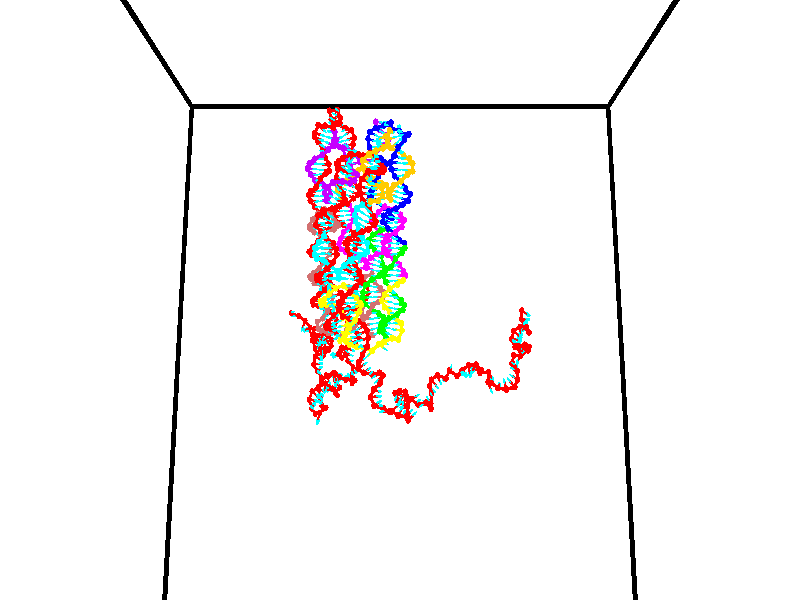 // switches for output
#declare DRAW_BASES = 1; // possible values are 0, 1; only relevant for DNA ribbons
#declare DRAW_BASES_TYPE = 3; // possible values are 1, 2, 3; only relevant for DNA ribbons
#declare DRAW_FOG = 0; // set to 1 to enable fog

#include "colors.inc"

#include "transforms.inc"
background { rgb <1, 1, 1>}

#default {
   normal{
       ripples 0.25
       frequency 0.20
       turbulence 0.2
       lambda 5
   }
	finish {
		phong 0.1
		phong_size 40.
	}
}

// original window dimensions: 1024x640


// camera settings

camera {
	sky <0, 0.179814, -0.983701>
	up <0, 0.179814, -0.983701>
	right 1.6 * <1, 0, 0>
	location <35, 94.9851, 44.8844>
	look_at <35, 29.7336, 32.9568>
	direction <0, -65.2515, -11.9276>
	angle 67.0682
}


# declare cpy_camera_pos = <35, 94.9851, 44.8844>;
# if (DRAW_FOG = 1)
fog {
	fog_type 2
	up vnormalize(cpy_camera_pos)
	color rgbt<1,1,1,0.3>
	distance 1e-5
	fog_alt 3e-3
	fog_offset 56
}
# end


// LIGHTS

# declare lum = 6;
global_settings {
	ambient_light rgb lum * <0.05, 0.05, 0.05>
	max_trace_level 15
}# declare cpy_direct_light_amount = 0.25;
light_source
{	1000 * <-1, -1.16352, -0.803886>,
	rgb lum * cpy_direct_light_amount
	parallel
}

light_source
{	1000 * <1, 1.16352, 0.803886>,
	rgb lum * cpy_direct_light_amount
	parallel
}

// strand 0

// nucleotide -1

// particle -1
sphere {
	<23.948652, 34.526367, 34.966297> 0.250000
	pigment { color rgbt <1,0,0,0> }
	no_shadow
}
cylinder {
	<24.101627, 34.895790, 34.955093>,  <24.193413, 35.117443, 34.948372>, 0.100000
	pigment { color rgbt <1,0,0,0> }
	no_shadow
}
cylinder {
	<24.101627, 34.895790, 34.955093>,  <23.948652, 34.526367, 34.966297>, 0.100000
	pigment { color rgbt <1,0,0,0> }
	no_shadow
}

// particle -1
sphere {
	<24.101627, 34.895790, 34.955093> 0.100000
	pigment { color rgbt <1,0,0,0> }
	no_shadow
}
sphere {
	0, 1
	scale<0.080000,0.200000,0.300000>
	matrix <0.191733, -0.049664, 0.980190,
		0.903870, -0.380230, -0.196070,
		0.382436, 0.923558, -0.028013,
		24.216358, 35.172859, 34.946690>
	pigment { color rgbt <0,1,1,0> }
	no_shadow
}
cylinder {
	<24.748091, 34.668243, 35.227409>,  <23.948652, 34.526367, 34.966297>, 0.130000
	pigment { color rgbt <1,0,0,0> }
	no_shadow
}

// nucleotide -1

// particle -1
sphere {
	<24.748091, 34.668243, 35.227409> 0.250000
	pigment { color rgbt <1,0,0,0> }
	no_shadow
}
cylinder {
	<24.490263, 34.966377, 35.295528>,  <24.335567, 35.145260, 35.336399>, 0.100000
	pigment { color rgbt <1,0,0,0> }
	no_shadow
}
cylinder {
	<24.490263, 34.966377, 35.295528>,  <24.748091, 34.668243, 35.227409>, 0.100000
	pigment { color rgbt <1,0,0,0> }
	no_shadow
}

// particle -1
sphere {
	<24.490263, 34.966377, 35.295528> 0.100000
	pigment { color rgbt <1,0,0,0> }
	no_shadow
}
sphere {
	0, 1
	scale<0.080000,0.200000,0.300000>
	matrix <0.028076, -0.199516, 0.979492,
		0.764031, 0.636131, 0.107675,
		-0.644568, 0.745339, 0.170297,
		24.296892, 35.189980, 35.346619>
	pigment { color rgbt <0,1,1,0> }
	no_shadow
}
cylinder {
	<25.390312, 34.542866, 35.603836>,  <24.748091, 34.668243, 35.227409>, 0.130000
	pigment { color rgbt <1,0,0,0> }
	no_shadow
}

// nucleotide -1

// particle -1
sphere {
	<25.390312, 34.542866, 35.603836> 0.250000
	pigment { color rgbt <1,0,0,0> }
	no_shadow
}
cylinder {
	<25.247238, 34.522758, 35.976830>,  <25.161394, 34.510693, 36.200626>, 0.100000
	pigment { color rgbt <1,0,0,0> }
	no_shadow
}
cylinder {
	<25.247238, 34.522758, 35.976830>,  <25.390312, 34.542866, 35.603836>, 0.100000
	pigment { color rgbt <1,0,0,0> }
	no_shadow
}

// particle -1
sphere {
	<25.247238, 34.522758, 35.976830> 0.100000
	pigment { color rgbt <1,0,0,0> }
	no_shadow
}
sphere {
	0, 1
	scale<0.080000,0.200000,0.300000>
	matrix <0.625518, -0.754333, 0.199271,
		0.693389, 0.654564, 0.301260,
		-0.357686, -0.050271, 0.932488,
		25.139933, 34.507675, 36.256577>
	pigment { color rgbt <0,1,1,0> }
	no_shadow
}
cylinder {
	<25.919352, 34.573456, 36.206573>,  <25.390312, 34.542866, 35.603836>, 0.130000
	pigment { color rgbt <1,0,0,0> }
	no_shadow
}

// nucleotide -1

// particle -1
sphere {
	<25.919352, 34.573456, 36.206573> 0.250000
	pigment { color rgbt <1,0,0,0> }
	no_shadow
}
cylinder {
	<25.590654, 34.366837, 36.302830>,  <25.393436, 34.242863, 36.360584>, 0.100000
	pigment { color rgbt <1,0,0,0> }
	no_shadow
}
cylinder {
	<25.590654, 34.366837, 36.302830>,  <25.919352, 34.573456, 36.206573>, 0.100000
	pigment { color rgbt <1,0,0,0> }
	no_shadow
}

// particle -1
sphere {
	<25.590654, 34.366837, 36.302830> 0.100000
	pigment { color rgbt <1,0,0,0> }
	no_shadow
}
sphere {
	0, 1
	scale<0.080000,0.200000,0.300000>
	matrix <0.518376, -0.852986, -0.060837,
		0.236690, 0.074751, 0.968705,
		-0.821745, -0.516553, 0.240642,
		25.344131, 34.211872, 36.375023>
	pigment { color rgbt <0,1,1,0> }
	no_shadow
}
cylinder {
	<26.239380, 33.957977, 36.231285>,  <25.919352, 34.573456, 36.206573>, 0.130000
	pigment { color rgbt <1,0,0,0> }
	no_shadow
}

// nucleotide -1

// particle -1
sphere {
	<26.239380, 33.957977, 36.231285> 0.250000
	pigment { color rgbt <1,0,0,0> }
	no_shadow
}
cylinder {
	<25.846069, 33.887295, 36.248913>,  <25.610083, 33.844883, 36.259487>, 0.100000
	pigment { color rgbt <1,0,0,0> }
	no_shadow
}
cylinder {
	<25.846069, 33.887295, 36.248913>,  <26.239380, 33.957977, 36.231285>, 0.100000
	pigment { color rgbt <1,0,0,0> }
	no_shadow
}

// particle -1
sphere {
	<25.846069, 33.887295, 36.248913> 0.100000
	pigment { color rgbt <1,0,0,0> }
	no_shadow
}
sphere {
	0, 1
	scale<0.080000,0.200000,0.300000>
	matrix <0.157290, -0.945945, -0.283634,
		0.091805, -0.271960, 0.957919,
		-0.983276, -0.176710, 0.044066,
		25.551086, 33.834282, 36.262131>
	pigment { color rgbt <0,1,1,0> }
	no_shadow
}
cylinder {
	<26.019838, 33.450100, 36.731617>,  <26.239380, 33.957977, 36.231285>, 0.130000
	pigment { color rgbt <1,0,0,0> }
	no_shadow
}

// nucleotide -1

// particle -1
sphere {
	<26.019838, 33.450100, 36.731617> 0.250000
	pigment { color rgbt <1,0,0,0> }
	no_shadow
}
cylinder {
	<25.754732, 33.441036, 36.432224>,  <25.595669, 33.435596, 36.252586>, 0.100000
	pigment { color rgbt <1,0,0,0> }
	no_shadow
}
cylinder {
	<25.754732, 33.441036, 36.432224>,  <26.019838, 33.450100, 36.731617>, 0.100000
	pigment { color rgbt <1,0,0,0> }
	no_shadow
}

// particle -1
sphere {
	<25.754732, 33.441036, 36.432224> 0.100000
	pigment { color rgbt <1,0,0,0> }
	no_shadow
}
sphere {
	0, 1
	scale<0.080000,0.200000,0.300000>
	matrix <0.135395, -0.986694, -0.090017,
		-0.736485, -0.161001, 0.657015,
		-0.662766, -0.022660, -0.748484,
		25.555902, 33.434238, 36.207680>
	pigment { color rgbt <0,1,1,0> }
	no_shadow
}
cylinder {
	<25.885191, 32.862183, 37.091030>,  <26.019838, 33.450100, 36.731617>, 0.130000
	pigment { color rgbt <1,0,0,0> }
	no_shadow
}

// nucleotide -1

// particle -1
sphere {
	<25.885191, 32.862183, 37.091030> 0.250000
	pigment { color rgbt <1,0,0,0> }
	no_shadow
}
cylinder {
	<26.235867, 32.733768, 37.234333>,  <26.446272, 32.656719, 37.320316>, 0.100000
	pigment { color rgbt <1,0,0,0> }
	no_shadow
}
cylinder {
	<26.235867, 32.733768, 37.234333>,  <25.885191, 32.862183, 37.091030>, 0.100000
	pigment { color rgbt <1,0,0,0> }
	no_shadow
}

// particle -1
sphere {
	<26.235867, 32.733768, 37.234333> 0.100000
	pigment { color rgbt <1,0,0,0> }
	no_shadow
}
sphere {
	0, 1
	scale<0.080000,0.200000,0.300000>
	matrix <-0.161946, -0.898225, -0.408614,
		0.452976, 0.300210, -0.839456,
		0.876690, -0.321039, 0.358257,
		26.498873, 32.637455, 37.341808>
	pigment { color rgbt <0,1,1,0> }
	no_shadow
}
cylinder {
	<26.167482, 32.509193, 36.575291>,  <25.885191, 32.862183, 37.091030>, 0.130000
	pigment { color rgbt <1,0,0,0> }
	no_shadow
}

// nucleotide -1

// particle -1
sphere {
	<26.167482, 32.509193, 36.575291> 0.250000
	pigment { color rgbt <1,0,0,0> }
	no_shadow
}
cylinder {
	<26.390450, 32.389492, 36.885059>,  <26.524231, 32.317673, 37.070919>, 0.100000
	pigment { color rgbt <1,0,0,0> }
	no_shadow
}
cylinder {
	<26.390450, 32.389492, 36.885059>,  <26.167482, 32.509193, 36.575291>, 0.100000
	pigment { color rgbt <1,0,0,0> }
	no_shadow
}

// particle -1
sphere {
	<26.390450, 32.389492, 36.885059> 0.100000
	pigment { color rgbt <1,0,0,0> }
	no_shadow
}
sphere {
	0, 1
	scale<0.080000,0.200000,0.300000>
	matrix <0.026222, -0.925968, -0.376689,
		0.829817, 0.230281, -0.508305,
		0.557419, -0.299254, 0.774423,
		26.557674, 32.299717, 37.117386>
	pigment { color rgbt <0,1,1,0> }
	no_shadow
}
cylinder {
	<26.912941, 32.329388, 36.411602>,  <26.167482, 32.509193, 36.575291>, 0.130000
	pigment { color rgbt <1,0,0,0> }
	no_shadow
}

// nucleotide -1

// particle -1
sphere {
	<26.912941, 32.329388, 36.411602> 0.250000
	pigment { color rgbt <1,0,0,0> }
	no_shadow
}
cylinder {
	<26.794991, 32.133377, 36.739731>,  <26.724220, 32.015770, 36.936607>, 0.100000
	pigment { color rgbt <1,0,0,0> }
	no_shadow
}
cylinder {
	<26.794991, 32.133377, 36.739731>,  <26.912941, 32.329388, 36.411602>, 0.100000
	pigment { color rgbt <1,0,0,0> }
	no_shadow
}

// particle -1
sphere {
	<26.794991, 32.133377, 36.739731> 0.100000
	pigment { color rgbt <1,0,0,0> }
	no_shadow
}
sphere {
	0, 1
	scale<0.080000,0.200000,0.300000>
	matrix <0.257846, -0.867451, -0.425493,
		0.920089, 0.086048, 0.382142,
		-0.294877, -0.490025, 0.820319,
		26.706528, 31.986370, 36.985828>
	pigment { color rgbt <0,1,1,0> }
	no_shadow
}
cylinder {
	<27.448599, 31.802612, 36.584675>,  <26.912941, 32.329388, 36.411602>, 0.130000
	pigment { color rgbt <1,0,0,0> }
	no_shadow
}

// nucleotide -1

// particle -1
sphere {
	<27.448599, 31.802612, 36.584675> 0.250000
	pigment { color rgbt <1,0,0,0> }
	no_shadow
}
cylinder {
	<27.143064, 31.669056, 36.805611>,  <26.959743, 31.588923, 36.938171>, 0.100000
	pigment { color rgbt <1,0,0,0> }
	no_shadow
}
cylinder {
	<27.143064, 31.669056, 36.805611>,  <27.448599, 31.802612, 36.584675>, 0.100000
	pigment { color rgbt <1,0,0,0> }
	no_shadow
}

// particle -1
sphere {
	<27.143064, 31.669056, 36.805611> 0.100000
	pigment { color rgbt <1,0,0,0> }
	no_shadow
}
sphere {
	0, 1
	scale<0.080000,0.200000,0.300000>
	matrix <0.259189, -0.942436, -0.211274,
		0.591083, -0.018219, 0.806405,
		-0.763834, -0.333891, 0.552336,
		26.913914, 31.568888, 36.971310>
	pigment { color rgbt <0,1,1,0> }
	no_shadow
}
cylinder {
	<27.734974, 31.264151, 36.841125>,  <27.448599, 31.802612, 36.584675>, 0.130000
	pigment { color rgbt <1,0,0,0> }
	no_shadow
}

// nucleotide -1

// particle -1
sphere {
	<27.734974, 31.264151, 36.841125> 0.250000
	pigment { color rgbt <1,0,0,0> }
	no_shadow
}
cylinder {
	<27.341816, 31.219667, 36.899845>,  <27.105921, 31.192978, 36.935078>, 0.100000
	pigment { color rgbt <1,0,0,0> }
	no_shadow
}
cylinder {
	<27.341816, 31.219667, 36.899845>,  <27.734974, 31.264151, 36.841125>, 0.100000
	pigment { color rgbt <1,0,0,0> }
	no_shadow
}

// particle -1
sphere {
	<27.341816, 31.219667, 36.899845> 0.100000
	pigment { color rgbt <1,0,0,0> }
	no_shadow
}
sphere {
	0, 1
	scale<0.080000,0.200000,0.300000>
	matrix <0.103073, -0.992743, -0.061943,
		0.152626, -0.045752, 0.987225,
		-0.982894, -0.111210, 0.146802,
		27.046947, 31.186304, 36.943886>
	pigment { color rgbt <0,1,1,0> }
	no_shadow
}
cylinder {
	<27.646030, 30.647137, 37.290970>,  <27.734974, 31.264151, 36.841125>, 0.130000
	pigment { color rgbt <1,0,0,0> }
	no_shadow
}

// nucleotide -1

// particle -1
sphere {
	<27.646030, 30.647137, 37.290970> 0.250000
	pigment { color rgbt <1,0,0,0> }
	no_shadow
}
cylinder {
	<27.326778, 30.741379, 37.069168>,  <27.135227, 30.797924, 36.936085>, 0.100000
	pigment { color rgbt <1,0,0,0> }
	no_shadow
}
cylinder {
	<27.326778, 30.741379, 37.069168>,  <27.646030, 30.647137, 37.290970>, 0.100000
	pigment { color rgbt <1,0,0,0> }
	no_shadow
}

// particle -1
sphere {
	<27.326778, 30.741379, 37.069168> 0.100000
	pigment { color rgbt <1,0,0,0> }
	no_shadow
}
sphere {
	0, 1
	scale<0.080000,0.200000,0.300000>
	matrix <-0.205835, -0.971620, -0.116560,
		-0.566233, 0.021107, 0.823975,
		-0.798130, 0.235603, -0.554508,
		27.087339, 30.812059, 36.902817>
	pigment { color rgbt <0,1,1,0> }
	no_shadow
}
cylinder {
	<26.943066, 30.465263, 37.505344>,  <27.646030, 30.647137, 37.290970>, 0.130000
	pigment { color rgbt <1,0,0,0> }
	no_shadow
}

// nucleotide -1

// particle -1
sphere {
	<26.943066, 30.465263, 37.505344> 0.250000
	pigment { color rgbt <1,0,0,0> }
	no_shadow
}
cylinder {
	<26.991482, 30.460182, 37.108318>,  <27.020533, 30.457134, 36.870102>, 0.100000
	pigment { color rgbt <1,0,0,0> }
	no_shadow
}
cylinder {
	<26.991482, 30.460182, 37.108318>,  <26.943066, 30.465263, 37.505344>, 0.100000
	pigment { color rgbt <1,0,0,0> }
	no_shadow
}

// particle -1
sphere {
	<26.991482, 30.460182, 37.108318> 0.100000
	pigment { color rgbt <1,0,0,0> }
	no_shadow
}
sphere {
	0, 1
	scale<0.080000,0.200000,0.300000>
	matrix <-0.219491, -0.975510, -0.014282,
		-0.968077, 0.219588, -0.120865,
		0.121041, -0.012702, -0.992566,
		27.027794, 30.456371, 36.810547>
	pigment { color rgbt <0,1,1,0> }
	no_shadow
}
cylinder {
	<26.342539, 30.067770, 37.454433>,  <26.943066, 30.465263, 37.505344>, 0.130000
	pigment { color rgbt <1,0,0,0> }
	no_shadow
}

// nucleotide -1

// particle -1
sphere {
	<26.342539, 30.067770, 37.454433> 0.250000
	pigment { color rgbt <1,0,0,0> }
	no_shadow
}
cylinder {
	<26.577713, 30.050072, 37.131355>,  <26.718819, 30.039452, 36.937508>, 0.100000
	pigment { color rgbt <1,0,0,0> }
	no_shadow
}
cylinder {
	<26.577713, 30.050072, 37.131355>,  <26.342539, 30.067770, 37.454433>, 0.100000
	pigment { color rgbt <1,0,0,0> }
	no_shadow
}

// particle -1
sphere {
	<26.577713, 30.050072, 37.131355> 0.100000
	pigment { color rgbt <1,0,0,0> }
	no_shadow
}
sphere {
	0, 1
	scale<0.080000,0.200000,0.300000>
	matrix <-0.222406, -0.968862, -0.108818,
		-0.777731, 0.243614, -0.579472,
		0.587938, -0.044247, -0.807695,
		26.754095, 30.036798, 36.889046>
	pigment { color rgbt <0,1,1,0> }
	no_shadow
}
cylinder {
	<26.033501, 29.832256, 36.764576>,  <26.342539, 30.067770, 37.454433>, 0.130000
	pigment { color rgbt <1,0,0,0> }
	no_shadow
}

// nucleotide -1

// particle -1
sphere {
	<26.033501, 29.832256, 36.764576> 0.250000
	pigment { color rgbt <1,0,0,0> }
	no_shadow
}
cylinder {
	<26.396900, 29.676519, 36.703861>,  <26.614941, 29.583078, 36.667431>, 0.100000
	pigment { color rgbt <1,0,0,0> }
	no_shadow
}
cylinder {
	<26.396900, 29.676519, 36.703861>,  <26.033501, 29.832256, 36.764576>, 0.100000
	pigment { color rgbt <1,0,0,0> }
	no_shadow
}

// particle -1
sphere {
	<26.396900, 29.676519, 36.703861> 0.100000
	pigment { color rgbt <1,0,0,0> }
	no_shadow
}
sphere {
	0, 1
	scale<0.080000,0.200000,0.300000>
	matrix <-0.416998, -0.821038, -0.389884,
		0.027175, 0.417505, -0.908268,
		0.908501, -0.389341, -0.151787,
		26.669451, 29.559717, 36.658325>
	pigment { color rgbt <0,1,1,0> }
	no_shadow
}
cylinder {
	<26.000990, 30.537470, 36.457680>,  <26.033501, 29.832256, 36.764576>, 0.130000
	pigment { color rgbt <1,0,0,0> }
	no_shadow
}

// nucleotide -1

// particle -1
sphere {
	<26.000990, 30.537470, 36.457680> 0.250000
	pigment { color rgbt <1,0,0,0> }
	no_shadow
}
cylinder {
	<26.376129, 30.662426, 36.518150>,  <26.601213, 30.737400, 36.554432>, 0.100000
	pigment { color rgbt <1,0,0,0> }
	no_shadow
}
cylinder {
	<26.376129, 30.662426, 36.518150>,  <26.000990, 30.537470, 36.457680>, 0.100000
	pigment { color rgbt <1,0,0,0> }
	no_shadow
}

// particle -1
sphere {
	<26.376129, 30.662426, 36.518150> 0.100000
	pigment { color rgbt <1,0,0,0> }
	no_shadow
}
sphere {
	0, 1
	scale<0.080000,0.200000,0.300000>
	matrix <-0.326026, 0.643757, 0.692303,
		0.118947, -0.698563, 0.705593,
		0.937848, 0.312389, 0.151177,
		26.657484, 30.756144, 36.563503>
	pigment { color rgbt <0,1,1,0> }
	no_shadow
}
cylinder {
	<25.793293, 30.991198, 36.952942>,  <26.000990, 30.537470, 36.457680>, 0.130000
	pigment { color rgbt <1,0,0,0> }
	no_shadow
}

// nucleotide -1

// particle -1
sphere {
	<25.793293, 30.991198, 36.952942> 0.250000
	pigment { color rgbt <1,0,0,0> }
	no_shadow
}
cylinder {
	<26.179886, 31.074255, 36.892548>,  <26.411842, 31.124088, 36.856312>, 0.100000
	pigment { color rgbt <1,0,0,0> }
	no_shadow
}
cylinder {
	<26.179886, 31.074255, 36.892548>,  <25.793293, 30.991198, 36.952942>, 0.100000
	pigment { color rgbt <1,0,0,0> }
	no_shadow
}

// particle -1
sphere {
	<26.179886, 31.074255, 36.892548> 0.100000
	pigment { color rgbt <1,0,0,0> }
	no_shadow
}
sphere {
	0, 1
	scale<0.080000,0.200000,0.300000>
	matrix <-0.099441, 0.844969, 0.525490,
		0.236693, -0.492862, 0.837295,
		0.966482, 0.207642, -0.150987,
		26.469830, 31.136547, 36.847252>
	pigment { color rgbt <0,1,1,0> }
	no_shadow
}
cylinder {
	<25.966351, 31.068680, 37.606831>,  <25.793293, 30.991198, 36.952942>, 0.130000
	pigment { color rgbt <1,0,0,0> }
	no_shadow
}

// nucleotide -1

// particle -1
sphere {
	<25.966351, 31.068680, 37.606831> 0.250000
	pigment { color rgbt <1,0,0,0> }
	no_shadow
}
cylinder {
	<26.237432, 31.256178, 37.380203>,  <26.400082, 31.368677, 37.244228>, 0.100000
	pigment { color rgbt <1,0,0,0> }
	no_shadow
}
cylinder {
	<26.237432, 31.256178, 37.380203>,  <25.966351, 31.068680, 37.606831>, 0.100000
	pigment { color rgbt <1,0,0,0> }
	no_shadow
}

// particle -1
sphere {
	<26.237432, 31.256178, 37.380203> 0.100000
	pigment { color rgbt <1,0,0,0> }
	no_shadow
}
sphere {
	0, 1
	scale<0.080000,0.200000,0.300000>
	matrix <-0.144221, 0.840251, 0.522664,
		0.721052, -0.272502, 0.637046,
		0.677706, 0.468744, -0.566564,
		26.440744, 31.396801, 37.210236>
	pigment { color rgbt <0,1,1,0> }
	no_shadow
}
cylinder {
	<26.247000, 31.461258, 38.119110>,  <25.966351, 31.068680, 37.606831>, 0.130000
	pigment { color rgbt <1,0,0,0> }
	no_shadow
}

// nucleotide -1

// particle -1
sphere {
	<26.247000, 31.461258, 38.119110> 0.250000
	pigment { color rgbt <1,0,0,0> }
	no_shadow
}
cylinder {
	<26.396317, 31.612694, 37.780331>,  <26.485907, 31.703554, 37.577061>, 0.100000
	pigment { color rgbt <1,0,0,0> }
	no_shadow
}
cylinder {
	<26.396317, 31.612694, 37.780331>,  <26.247000, 31.461258, 38.119110>, 0.100000
	pigment { color rgbt <1,0,0,0> }
	no_shadow
}

// particle -1
sphere {
	<26.396317, 31.612694, 37.780331> 0.100000
	pigment { color rgbt <1,0,0,0> }
	no_shadow
}
sphere {
	0, 1
	scale<0.080000,0.200000,0.300000>
	matrix <0.055168, 0.902269, 0.427630,
		0.926073, -0.206354, 0.315921,
		0.373289, 0.378588, -0.846951,
		26.508305, 31.726271, 37.526245>
	pigment { color rgbt <0,1,1,0> }
	no_shadow
}
cylinder {
	<26.955809, 31.770344, 38.290810>,  <26.247000, 31.461258, 38.119110>, 0.130000
	pigment { color rgbt <1,0,0,0> }
	no_shadow
}

// nucleotide -1

// particle -1
sphere {
	<26.955809, 31.770344, 38.290810> 0.250000
	pigment { color rgbt <1,0,0,0> }
	no_shadow
}
cylinder {
	<26.793882, 31.945093, 37.969494>,  <26.696726, 32.049942, 37.776707>, 0.100000
	pigment { color rgbt <1,0,0,0> }
	no_shadow
}
cylinder {
	<26.793882, 31.945093, 37.969494>,  <26.955809, 31.770344, 38.290810>, 0.100000
	pigment { color rgbt <1,0,0,0> }
	no_shadow
}

// particle -1
sphere {
	<26.793882, 31.945093, 37.969494> 0.100000
	pigment { color rgbt <1,0,0,0> }
	no_shadow
}
sphere {
	0, 1
	scale<0.080000,0.200000,0.300000>
	matrix <0.145837, 0.898087, 0.414935,
		0.902694, 0.050823, -0.427272,
		-0.404815, 0.436872, -0.803286,
		26.672438, 32.076153, 37.728508>
	pigment { color rgbt <0,1,1,0> }
	no_shadow
}
cylinder {
	<27.527271, 32.193790, 37.855240>,  <26.955809, 31.770344, 38.290810>, 0.130000
	pigment { color rgbt <1,0,0,0> }
	no_shadow
}

// nucleotide -1

// particle -1
sphere {
	<27.527271, 32.193790, 37.855240> 0.250000
	pigment { color rgbt <1,0,0,0> }
	no_shadow
}
cylinder {
	<27.141291, 32.288105, 37.901333>,  <26.909702, 32.344692, 37.928989>, 0.100000
	pigment { color rgbt <1,0,0,0> }
	no_shadow
}
cylinder {
	<27.141291, 32.288105, 37.901333>,  <27.527271, 32.193790, 37.855240>, 0.100000
	pigment { color rgbt <1,0,0,0> }
	no_shadow
}

// particle -1
sphere {
	<27.141291, 32.288105, 37.901333> 0.100000
	pigment { color rgbt <1,0,0,0> }
	no_shadow
}
sphere {
	0, 1
	scale<0.080000,0.200000,0.300000>
	matrix <0.252513, 0.714589, 0.652380,
		0.071479, 0.658611, -0.749081,
		-0.964950, 0.235784, 0.115230,
		26.851807, 32.358841, 37.935902>
	pigment { color rgbt <0,1,1,0> }
	no_shadow
}
cylinder {
	<27.490068, 32.933144, 37.801113>,  <27.527271, 32.193790, 37.855240>, 0.130000
	pigment { color rgbt <1,0,0,0> }
	no_shadow
}

// nucleotide -1

// particle -1
sphere {
	<27.490068, 32.933144, 37.801113> 0.250000
	pigment { color rgbt <1,0,0,0> }
	no_shadow
}
cylinder {
	<27.178886, 32.799435, 38.013924>,  <26.992178, 32.719208, 38.141609>, 0.100000
	pigment { color rgbt <1,0,0,0> }
	no_shadow
}
cylinder {
	<27.178886, 32.799435, 38.013924>,  <27.490068, 32.933144, 37.801113>, 0.100000
	pigment { color rgbt <1,0,0,0> }
	no_shadow
}

// particle -1
sphere {
	<27.178886, 32.799435, 38.013924> 0.100000
	pigment { color rgbt <1,0,0,0> }
	no_shadow
}
sphere {
	0, 1
	scale<0.080000,0.200000,0.300000>
	matrix <0.128663, 0.744041, 0.655629,
		-0.615008, 0.578500, -0.535820,
		-0.777953, -0.334277, 0.532023,
		26.945501, 32.699150, 38.173531>
	pigment { color rgbt <0,1,1,0> }
	no_shadow
}
cylinder {
	<26.831982, 33.389591, 37.873890>,  <27.490068, 32.933144, 37.801113>, 0.130000
	pigment { color rgbt <1,0,0,0> }
	no_shadow
}

// nucleotide -1

// particle -1
sphere {
	<26.831982, 33.389591, 37.873890> 0.250000
	pigment { color rgbt <1,0,0,0> }
	no_shadow
}
cylinder {
	<26.880762, 33.152565, 38.192383>,  <26.910030, 33.010349, 38.383480>, 0.100000
	pigment { color rgbt <1,0,0,0> }
	no_shadow
}
cylinder {
	<26.880762, 33.152565, 38.192383>,  <26.831982, 33.389591, 37.873890>, 0.100000
	pigment { color rgbt <1,0,0,0> }
	no_shadow
}

// particle -1
sphere {
	<26.880762, 33.152565, 38.192383> 0.100000
	pigment { color rgbt <1,0,0,0> }
	no_shadow
}
sphere {
	0, 1
	scale<0.080000,0.200000,0.300000>
	matrix <-0.035297, 0.799127, 0.600126,
		-0.991908, -0.101291, 0.076538,
		0.121951, -0.592568, 0.796236,
		26.917347, 32.974796, 38.431255>
	pigment { color rgbt <0,1,1,0> }
	no_shadow
}
cylinder {
	<26.365175, 33.691544, 38.540165>,  <26.831982, 33.389591, 37.873890>, 0.130000
	pigment { color rgbt <1,0,0,0> }
	no_shadow
}

// nucleotide -1

// particle -1
sphere {
	<26.365175, 33.691544, 38.540165> 0.250000
	pigment { color rgbt <1,0,0,0> }
	no_shadow
}
cylinder {
	<26.640778, 33.429672, 38.664536>,  <26.806139, 33.272549, 38.739159>, 0.100000
	pigment { color rgbt <1,0,0,0> }
	no_shadow
}
cylinder {
	<26.640778, 33.429672, 38.664536>,  <26.365175, 33.691544, 38.540165>, 0.100000
	pigment { color rgbt <1,0,0,0> }
	no_shadow
}

// particle -1
sphere {
	<26.640778, 33.429672, 38.664536> 0.100000
	pigment { color rgbt <1,0,0,0> }
	no_shadow
}
sphere {
	0, 1
	scale<0.080000,0.200000,0.300000>
	matrix <0.213951, 0.593615, 0.775788,
		-0.692457, -0.467999, 0.549072,
		0.689005, -0.654674, 0.310924,
		26.847479, 33.233269, 38.757812>
	pigment { color rgbt <0,1,1,0> }
	no_shadow
}
cylinder {
	<26.188305, 33.324802, 39.206039>,  <26.365175, 33.691544, 38.540165>, 0.130000
	pigment { color rgbt <1,0,0,0> }
	no_shadow
}

// nucleotide -1

// particle -1
sphere {
	<26.188305, 33.324802, 39.206039> 0.250000
	pigment { color rgbt <1,0,0,0> }
	no_shadow
}
cylinder {
	<26.584499, 33.362392, 39.165825>,  <26.822216, 33.384945, 39.141697>, 0.100000
	pigment { color rgbt <1,0,0,0> }
	no_shadow
}
cylinder {
	<26.584499, 33.362392, 39.165825>,  <26.188305, 33.324802, 39.206039>, 0.100000
	pigment { color rgbt <1,0,0,0> }
	no_shadow
}

// particle -1
sphere {
	<26.584499, 33.362392, 39.165825> 0.100000
	pigment { color rgbt <1,0,0,0> }
	no_shadow
}
sphere {
	0, 1
	scale<0.080000,0.200000,0.300000>
	matrix <0.040549, 0.498841, 0.865744,
		0.131512, -0.861583, 0.490284,
		0.990485, 0.093975, -0.100540,
		26.881645, 33.390587, 39.135662>
	pigment { color rgbt <0,1,1,0> }
	no_shadow
}
cylinder {
	<26.568138, 33.006859, 39.753918>,  <26.188305, 33.324802, 39.206039>, 0.130000
	pigment { color rgbt <1,0,0,0> }
	no_shadow
}

// nucleotide -1

// particle -1
sphere {
	<26.568138, 33.006859, 39.753918> 0.250000
	pigment { color rgbt <1,0,0,0> }
	no_shadow
}
cylinder {
	<26.771223, 33.316330, 39.602310>,  <26.893074, 33.502010, 39.511345>, 0.100000
	pigment { color rgbt <1,0,0,0> }
	no_shadow
}
cylinder {
	<26.771223, 33.316330, 39.602310>,  <26.568138, 33.006859, 39.753918>, 0.100000
	pigment { color rgbt <1,0,0,0> }
	no_shadow
}

// particle -1
sphere {
	<26.771223, 33.316330, 39.602310> 0.100000
	pigment { color rgbt <1,0,0,0> }
	no_shadow
}
sphere {
	0, 1
	scale<0.080000,0.200000,0.300000>
	matrix <0.012416, 0.433322, 0.901154,
		0.861437, -0.462233, 0.210397,
		0.507713, 0.773675, -0.379019,
		26.923536, 33.548431, 39.488605>
	pigment { color rgbt <0,1,1,0> }
	no_shadow
}
cylinder {
	<26.957663, 33.236633, 40.280457>,  <26.568138, 33.006859, 39.753918>, 0.130000
	pigment { color rgbt <1,0,0,0> }
	no_shadow
}

// nucleotide -1

// particle -1
sphere {
	<26.957663, 33.236633, 40.280457> 0.250000
	pigment { color rgbt <1,0,0,0> }
	no_shadow
}
cylinder {
	<26.867640, 33.563488, 40.068176>,  <26.813625, 33.759602, 39.940807>, 0.100000
	pigment { color rgbt <1,0,0,0> }
	no_shadow
}
cylinder {
	<26.867640, 33.563488, 40.068176>,  <26.957663, 33.236633, 40.280457>, 0.100000
	pigment { color rgbt <1,0,0,0> }
	no_shadow
}

// particle -1
sphere {
	<26.867640, 33.563488, 40.068176> 0.100000
	pigment { color rgbt <1,0,0,0> }
	no_shadow
}
sphere {
	0, 1
	scale<0.080000,0.200000,0.300000>
	matrix <-0.298699, 0.460584, 0.835848,
		0.927431, 0.346632, 0.140420,
		-0.225057, 0.817134, -0.530698,
		26.800123, 33.808628, 39.908966>
	pigment { color rgbt <0,1,1,0> }
	no_shadow
}
cylinder {
	<27.637857, 32.906769, 40.192116>,  <26.957663, 33.236633, 40.280457>, 0.130000
	pigment { color rgbt <1,0,0,0> }
	no_shadow
}

// nucleotide -1

// particle -1
sphere {
	<27.637857, 32.906769, 40.192116> 0.250000
	pigment { color rgbt <1,0,0,0> }
	no_shadow
}
cylinder {
	<27.969965, 33.128540, 40.169277>,  <28.169230, 33.261604, 40.155575>, 0.100000
	pigment { color rgbt <1,0,0,0> }
	no_shadow
}
cylinder {
	<27.969965, 33.128540, 40.169277>,  <27.637857, 32.906769, 40.192116>, 0.100000
	pigment { color rgbt <1,0,0,0> }
	no_shadow
}

// particle -1
sphere {
	<27.969965, 33.128540, 40.169277> 0.100000
	pigment { color rgbt <1,0,0,0> }
	no_shadow
}
sphere {
	0, 1
	scale<0.080000,0.200000,0.300000>
	matrix <0.551378, -0.802071, 0.229486,
		0.081439, -0.222017, -0.971636,
		0.830271, 0.554428, -0.057095,
		28.219046, 33.294868, 40.152149>
	pigment { color rgbt <0,1,1,0> }
	no_shadow
}
cylinder {
	<28.265051, 32.900261, 39.843712>,  <27.637857, 32.906769, 40.192116>, 0.130000
	pigment { color rgbt <1,0,0,0> }
	no_shadow
}

// nucleotide -1

// particle -1
sphere {
	<28.265051, 32.900261, 39.843712> 0.250000
	pigment { color rgbt <1,0,0,0> }
	no_shadow
}
cylinder {
	<28.644438, 32.966721, 39.951641>,  <28.872070, 33.006596, 40.016399>, 0.100000
	pigment { color rgbt <1,0,0,0> }
	no_shadow
}
cylinder {
	<28.644438, 32.966721, 39.951641>,  <28.265051, 32.900261, 39.843712>, 0.100000
	pigment { color rgbt <1,0,0,0> }
	no_shadow
}

// particle -1
sphere {
	<28.644438, 32.966721, 39.951641> 0.100000
	pigment { color rgbt <1,0,0,0> }
	no_shadow
}
sphere {
	0, 1
	scale<0.080000,0.200000,0.300000>
	matrix <-0.315598, 0.418927, 0.851410,
		0.028429, -0.892689, 0.449776,
		0.948467, 0.166153, 0.269821,
		28.928978, 33.016567, 40.032589>
	pigment { color rgbt <0,1,1,0> }
	no_shadow
}
cylinder {
	<28.348541, 32.549114, 40.484871>,  <28.265051, 32.900261, 39.843712>, 0.130000
	pigment { color rgbt <1,0,0,0> }
	no_shadow
}

// nucleotide -1

// particle -1
sphere {
	<28.348541, 32.549114, 40.484871> 0.250000
	pigment { color rgbt <1,0,0,0> }
	no_shadow
}
cylinder {
	<28.583702, 32.871830, 40.461349>,  <28.724798, 33.065460, 40.447235>, 0.100000
	pigment { color rgbt <1,0,0,0> }
	no_shadow
}
cylinder {
	<28.583702, 32.871830, 40.461349>,  <28.348541, 32.549114, 40.484871>, 0.100000
	pigment { color rgbt <1,0,0,0> }
	no_shadow
}

// particle -1
sphere {
	<28.583702, 32.871830, 40.461349> 0.100000
	pigment { color rgbt <1,0,0,0> }
	no_shadow
}
sphere {
	0, 1
	scale<0.080000,0.200000,0.300000>
	matrix <-0.451694, 0.387709, 0.803526,
		0.671077, -0.445833, 0.592358,
		0.587901, 0.806793, -0.058803,
		28.760073, 33.113869, 40.443710>
	pigment { color rgbt <0,1,1,0> }
	no_shadow
}
cylinder {
	<28.836613, 32.800522, 41.126991>,  <28.348541, 32.549114, 40.484871>, 0.130000
	pigment { color rgbt <1,0,0,0> }
	no_shadow
}

// nucleotide -1

// particle -1
sphere {
	<28.836613, 32.800522, 41.126991> 0.250000
	pigment { color rgbt <1,0,0,0> }
	no_shadow
}
cylinder {
	<28.704960, 33.109325, 40.909489>,  <28.625969, 33.294609, 40.778988>, 0.100000
	pigment { color rgbt <1,0,0,0> }
	no_shadow
}
cylinder {
	<28.704960, 33.109325, 40.909489>,  <28.836613, 32.800522, 41.126991>, 0.100000
	pigment { color rgbt <1,0,0,0> }
	no_shadow
}

// particle -1
sphere {
	<28.704960, 33.109325, 40.909489> 0.100000
	pigment { color rgbt <1,0,0,0> }
	no_shadow
}
sphere {
	0, 1
	scale<0.080000,0.200000,0.300000>
	matrix <-0.466387, 0.367803, 0.804490,
		0.821070, 0.518384, 0.239000,
		-0.329130, 0.772009, -0.543760,
		28.606220, 33.340927, 40.746361>
	pigment { color rgbt <0,1,1,0> }
	no_shadow
}
cylinder {
	<28.444181, 33.174736, 41.567211>,  <28.836613, 32.800522, 41.126991>, 0.130000
	pigment { color rgbt <1,0,0,0> }
	no_shadow
}

// nucleotide -1

// particle -1
sphere {
	<28.444181, 33.174736, 41.567211> 0.250000
	pigment { color rgbt <1,0,0,0> }
	no_shadow
}
cylinder {
	<28.447554, 33.429382, 41.258755>,  <28.449577, 33.582169, 41.073681>, 0.100000
	pigment { color rgbt <1,0,0,0> }
	no_shadow
}
cylinder {
	<28.447554, 33.429382, 41.258755>,  <28.444181, 33.174736, 41.567211>, 0.100000
	pigment { color rgbt <1,0,0,0> }
	no_shadow
}

// particle -1
sphere {
	<28.447554, 33.429382, 41.258755> 0.100000
	pigment { color rgbt <1,0,0,0> }
	no_shadow
}
sphere {
	0, 1
	scale<0.080000,0.200000,0.300000>
	matrix <-0.462726, 0.686114, 0.561365,
		0.886461, 0.352094, 0.300361,
		0.008429, 0.636614, -0.771137,
		28.450083, 33.620365, 41.027412>
	pigment { color rgbt <0,1,1,0> }
	no_shadow
}
cylinder {
	<28.721497, 33.878185, 41.842331>,  <28.444181, 33.174736, 41.567211>, 0.130000
	pigment { color rgbt <1,0,0,0> }
	no_shadow
}

// nucleotide -1

// particle -1
sphere {
	<28.721497, 33.878185, 41.842331> 0.250000
	pigment { color rgbt <1,0,0,0> }
	no_shadow
}
cylinder {
	<28.491198, 33.901516, 41.516113>,  <28.353018, 33.915512, 41.320381>, 0.100000
	pigment { color rgbt <1,0,0,0> }
	no_shadow
}
cylinder {
	<28.491198, 33.901516, 41.516113>,  <28.721497, 33.878185, 41.842331>, 0.100000
	pigment { color rgbt <1,0,0,0> }
	no_shadow
}

// particle -1
sphere {
	<28.491198, 33.901516, 41.516113> 0.100000
	pigment { color rgbt <1,0,0,0> }
	no_shadow
}
sphere {
	0, 1
	scale<0.080000,0.200000,0.300000>
	matrix <-0.599850, 0.647671, 0.469789,
		0.555605, 0.759684, -0.337909,
		-0.575745, 0.058322, -0.815546,
		28.318474, 33.919014, 41.271450>
	pigment { color rgbt <0,1,1,0> }
	no_shadow
}
cylinder {
	<28.602571, 34.597855, 41.708183>,  <28.721497, 33.878185, 41.842331>, 0.130000
	pigment { color rgbt <1,0,0,0> }
	no_shadow
}

// nucleotide -1

// particle -1
sphere {
	<28.602571, 34.597855, 41.708183> 0.250000
	pigment { color rgbt <1,0,0,0> }
	no_shadow
}
cylinder {
	<28.291855, 34.442486, 41.509903>,  <28.105425, 34.349266, 41.390934>, 0.100000
	pigment { color rgbt <1,0,0,0> }
	no_shadow
}
cylinder {
	<28.291855, 34.442486, 41.509903>,  <28.602571, 34.597855, 41.708183>, 0.100000
	pigment { color rgbt <1,0,0,0> }
	no_shadow
}

// particle -1
sphere {
	<28.291855, 34.442486, 41.509903> 0.100000
	pigment { color rgbt <1,0,0,0> }
	no_shadow
}
sphere {
	0, 1
	scale<0.080000,0.200000,0.300000>
	matrix <-0.571609, 0.765223, 0.296136,
		0.264299, 0.513386, -0.816444,
		-0.776794, -0.388419, -0.495704,
		28.058817, 34.325958, 41.361191>
	pigment { color rgbt <0,1,1,0> }
	no_shadow
}
cylinder {
	<28.329123, 35.131790, 41.338623>,  <28.602571, 34.597855, 41.708183>, 0.130000
	pigment { color rgbt <1,0,0,0> }
	no_shadow
}

// nucleotide -1

// particle -1
sphere {
	<28.329123, 35.131790, 41.338623> 0.250000
	pigment { color rgbt <1,0,0,0> }
	no_shadow
}
cylinder {
	<28.038767, 34.863281, 41.398598>,  <27.864553, 34.702175, 41.434582>, 0.100000
	pigment { color rgbt <1,0,0,0> }
	no_shadow
}
cylinder {
	<28.038767, 34.863281, 41.398598>,  <28.329123, 35.131790, 41.338623>, 0.100000
	pigment { color rgbt <1,0,0,0> }
	no_shadow
}

// particle -1
sphere {
	<28.038767, 34.863281, 41.398598> 0.100000
	pigment { color rgbt <1,0,0,0> }
	no_shadow
}
sphere {
	0, 1
	scale<0.080000,0.200000,0.300000>
	matrix <-0.618933, 0.732575, 0.283295,
		-0.300006, 0.112841, -0.947240,
		-0.725891, -0.671268, 0.149936,
		27.820999, 34.661900, 41.443577>
	pigment { color rgbt <0,1,1,0> }
	no_shadow
}
cylinder {
	<27.692440, 35.297001, 40.938515>,  <28.329123, 35.131790, 41.338623>, 0.130000
	pigment { color rgbt <1,0,0,0> }
	no_shadow
}

// nucleotide -1

// particle -1
sphere {
	<27.692440, 35.297001, 40.938515> 0.250000
	pigment { color rgbt <1,0,0,0> }
	no_shadow
}
cylinder {
	<27.591782, 35.076778, 41.256901>,  <27.531387, 34.944645, 41.447933>, 0.100000
	pigment { color rgbt <1,0,0,0> }
	no_shadow
}
cylinder {
	<27.591782, 35.076778, 41.256901>,  <27.692440, 35.297001, 40.938515>, 0.100000
	pigment { color rgbt <1,0,0,0> }
	no_shadow
}

// particle -1
sphere {
	<27.591782, 35.076778, 41.256901> 0.100000
	pigment { color rgbt <1,0,0,0> }
	no_shadow
}
sphere {
	0, 1
	scale<0.080000,0.200000,0.300000>
	matrix <-0.557124, 0.754905, 0.346021,
		-0.791384, -0.356378, -0.496696,
		-0.251644, -0.550557, 0.795966,
		27.516289, 34.911610, 41.495689>
	pigment { color rgbt <0,1,1,0> }
	no_shadow
}
cylinder {
	<27.026728, 35.554188, 41.257225>,  <27.692440, 35.297001, 40.938515>, 0.130000
	pigment { color rgbt <1,0,0,0> }
	no_shadow
}

// nucleotide -1

// particle -1
sphere {
	<27.026728, 35.554188, 41.257225> 0.250000
	pigment { color rgbt <1,0,0,0> }
	no_shadow
}
cylinder {
	<27.067862, 35.299515, 41.562920>,  <27.092543, 35.146709, 41.746338>, 0.100000
	pigment { color rgbt <1,0,0,0> }
	no_shadow
}
cylinder {
	<27.067862, 35.299515, 41.562920>,  <27.026728, 35.554188, 41.257225>, 0.100000
	pigment { color rgbt <1,0,0,0> }
	no_shadow
}

// particle -1
sphere {
	<27.067862, 35.299515, 41.562920> 0.100000
	pigment { color rgbt <1,0,0,0> }
	no_shadow
}
sphere {
	0, 1
	scale<0.080000,0.200000,0.300000>
	matrix <-0.534604, 0.612535, 0.582237,
		-0.838823, -0.468438, -0.277384,
		0.102835, -0.636684, 0.764237,
		27.098713, 35.108509, 41.792191>
	pigment { color rgbt <0,1,1,0> }
	no_shadow
}
cylinder {
	<26.369831, 35.422939, 41.596256>,  <27.026728, 35.554188, 41.257225>, 0.130000
	pigment { color rgbt <1,0,0,0> }
	no_shadow
}

// nucleotide -1

// particle -1
sphere {
	<26.369831, 35.422939, 41.596256> 0.250000
	pigment { color rgbt <1,0,0,0> }
	no_shadow
}
cylinder {
	<26.688225, 35.366074, 41.831612>,  <26.879261, 35.331955, 41.972824>, 0.100000
	pigment { color rgbt <1,0,0,0> }
	no_shadow
}
cylinder {
	<26.688225, 35.366074, 41.831612>,  <26.369831, 35.422939, 41.596256>, 0.100000
	pigment { color rgbt <1,0,0,0> }
	no_shadow
}

// particle -1
sphere {
	<26.688225, 35.366074, 41.831612> 0.100000
	pigment { color rgbt <1,0,0,0> }
	no_shadow
}
sphere {
	0, 1
	scale<0.080000,0.200000,0.300000>
	matrix <-0.379576, 0.639952, 0.668119,
		-0.471522, -0.755150, 0.455430,
		0.795983, -0.142162, 0.588388,
		26.927019, 35.323425, 42.008129>
	pigment { color rgbt <0,1,1,0> }
	no_shadow
}
cylinder {
	<26.127701, 35.457115, 42.254951>,  <26.369831, 35.422939, 41.596256>, 0.130000
	pigment { color rgbt <1,0,0,0> }
	no_shadow
}

// nucleotide -1

// particle -1
sphere {
	<26.127701, 35.457115, 42.254951> 0.250000
	pigment { color rgbt <1,0,0,0> }
	no_shadow
}
cylinder {
	<26.519241, 35.508114, 42.318947>,  <26.754166, 35.538712, 42.357346>, 0.100000
	pigment { color rgbt <1,0,0,0> }
	no_shadow
}
cylinder {
	<26.519241, 35.508114, 42.318947>,  <26.127701, 35.457115, 42.254951>, 0.100000
	pigment { color rgbt <1,0,0,0> }
	no_shadow
}

// particle -1
sphere {
	<26.519241, 35.508114, 42.318947> 0.100000
	pigment { color rgbt <1,0,0,0> }
	no_shadow
}
sphere {
	0, 1
	scale<0.080000,0.200000,0.300000>
	matrix <-0.204024, 0.665879, 0.717620,
		-0.015040, -0.735085, 0.677808,
		0.978850, 0.127496, 0.159990,
		26.812897, 35.546364, 42.366943>
	pigment { color rgbt <0,1,1,0> }
	no_shadow
}
cylinder {
	<26.369776, 35.253353, 42.962090>,  <26.127701, 35.457115, 42.254951>, 0.130000
	pigment { color rgbt <1,0,0,0> }
	no_shadow
}

// nucleotide -1

// particle -1
sphere {
	<26.369776, 35.253353, 42.962090> 0.250000
	pigment { color rgbt <1,0,0,0> }
	no_shadow
}
cylinder {
	<26.540661, 35.569920, 42.787209>,  <26.643192, 35.759861, 42.682281>, 0.100000
	pigment { color rgbt <1,0,0,0> }
	no_shadow
}
cylinder {
	<26.540661, 35.569920, 42.787209>,  <26.369776, 35.253353, 42.962090>, 0.100000
	pigment { color rgbt <1,0,0,0> }
	no_shadow
}

// particle -1
sphere {
	<26.540661, 35.569920, 42.787209> 0.100000
	pigment { color rgbt <1,0,0,0> }
	no_shadow
}
sphere {
	0, 1
	scale<0.080000,0.200000,0.300000>
	matrix <-0.389484, 0.597470, 0.700951,
		0.815960, -0.129173, 0.563492,
		0.427213, 0.791419, -0.437201,
		26.668825, 35.807346, 42.656048>
	pigment { color rgbt <0,1,1,0> }
	no_shadow
}
cylinder {
	<26.748562, 35.596149, 43.410591>,  <26.369776, 35.253353, 42.962090>, 0.130000
	pigment { color rgbt <1,0,0,0> }
	no_shadow
}

// nucleotide -1

// particle -1
sphere {
	<26.748562, 35.596149, 43.410591> 0.250000
	pigment { color rgbt <1,0,0,0> }
	no_shadow
}
cylinder {
	<26.592052, 35.824055, 43.121517>,  <26.498148, 35.960800, 42.948074>, 0.100000
	pigment { color rgbt <1,0,0,0> }
	no_shadow
}
cylinder {
	<26.592052, 35.824055, 43.121517>,  <26.748562, 35.596149, 43.410591>, 0.100000
	pigment { color rgbt <1,0,0,0> }
	no_shadow
}

// particle -1
sphere {
	<26.592052, 35.824055, 43.121517> 0.100000
	pigment { color rgbt <1,0,0,0> }
	no_shadow
}
sphere {
	0, 1
	scale<0.080000,0.200000,0.300000>
	matrix <-0.394347, 0.605734, 0.691069,
		0.831503, 0.555384, -0.012321,
		-0.391272, 0.569767, -0.722683,
		26.474670, 35.994984, 42.904713>
	pigment { color rgbt <0,1,1,0> }
	no_shadow
}
cylinder {
	<27.096354, 34.974186, 43.295788>,  <26.748562, 35.596149, 43.410591>, 0.130000
	pigment { color rgbt <1,0,0,0> }
	no_shadow
}

// nucleotide -1

// particle -1
sphere {
	<27.096354, 34.974186, 43.295788> 0.250000
	pigment { color rgbt <1,0,0,0> }
	no_shadow
}
cylinder {
	<27.000458, 34.998043, 43.683388>,  <26.942921, 35.012356, 43.915947>, 0.100000
	pigment { color rgbt <1,0,0,0> }
	no_shadow
}
cylinder {
	<27.000458, 34.998043, 43.683388>,  <27.096354, 34.974186, 43.295788>, 0.100000
	pigment { color rgbt <1,0,0,0> }
	no_shadow
}

// particle -1
sphere {
	<27.000458, 34.998043, 43.683388> 0.100000
	pigment { color rgbt <1,0,0,0> }
	no_shadow
}
sphere {
	0, 1
	scale<0.080000,0.200000,0.300000>
	matrix <0.081402, -0.993362, 0.081282,
		0.967419, 0.098365, 0.233293,
		-0.239740, 0.059643, 0.969003,
		26.928535, 35.015938, 43.974091>
	pigment { color rgbt <0,1,1,0> }
	no_shadow
}
cylinder {
	<27.696671, 34.815739, 42.898754>,  <27.096354, 34.974186, 43.295788>, 0.130000
	pigment { color rgbt <1,0,0,0> }
	no_shadow
}

// nucleotide -1

// particle -1
sphere {
	<27.696671, 34.815739, 42.898754> 0.250000
	pigment { color rgbt <1,0,0,0> }
	no_shadow
}
cylinder {
	<27.393772, 34.929783, 42.663708>,  <27.212034, 34.998211, 42.522678>, 0.100000
	pigment { color rgbt <1,0,0,0> }
	no_shadow
}
cylinder {
	<27.393772, 34.929783, 42.663708>,  <27.696671, 34.815739, 42.898754>, 0.100000
	pigment { color rgbt <1,0,0,0> }
	no_shadow
}

// particle -1
sphere {
	<27.393772, 34.929783, 42.663708> 0.100000
	pigment { color rgbt <1,0,0,0> }
	no_shadow
}
sphere {
	0, 1
	scale<0.080000,0.200000,0.300000>
	matrix <0.309629, -0.635456, -0.707337,
		-0.575077, -0.717569, 0.392915,
		-0.757243, 0.285115, -0.587616,
		27.166599, 35.015316, 42.487423>
	pigment { color rgbt <0,1,1,0> }
	no_shadow
}
cylinder {
	<27.220499, 34.210789, 42.712837>,  <27.696671, 34.815739, 42.898754>, 0.130000
	pigment { color rgbt <1,0,0,0> }
	no_shadow
}

// nucleotide -1

// particle -1
sphere {
	<27.220499, 34.210789, 42.712837> 0.250000
	pigment { color rgbt <1,0,0,0> }
	no_shadow
}
cylinder {
	<27.210024, 34.489449, 42.426064>,  <27.203739, 34.656643, 42.253998>, 0.100000
	pigment { color rgbt <1,0,0,0> }
	no_shadow
}
cylinder {
	<27.210024, 34.489449, 42.426064>,  <27.220499, 34.210789, 42.712837>, 0.100000
	pigment { color rgbt <1,0,0,0> }
	no_shadow
}

// particle -1
sphere {
	<27.210024, 34.489449, 42.426064> 0.100000
	pigment { color rgbt <1,0,0,0> }
	no_shadow
}
sphere {
	0, 1
	scale<0.080000,0.200000,0.300000>
	matrix <0.379639, -0.656522, -0.651808,
		-0.924764, -0.289246, -0.247282,
		-0.026186, 0.696646, -0.716937,
		27.202168, 34.698441, 42.210983>
	pigment { color rgbt <0,1,1,0> }
	no_shadow
}
cylinder {
	<27.027819, 33.853390, 42.093266>,  <27.220499, 34.210789, 42.712837>, 0.130000
	pigment { color rgbt <1,0,0,0> }
	no_shadow
}

// nucleotide -1

// particle -1
sphere {
	<27.027819, 33.853390, 42.093266> 0.250000
	pigment { color rgbt <1,0,0,0> }
	no_shadow
}
cylinder {
	<27.179045, 34.196728, 41.954521>,  <27.269779, 34.402729, 41.871273>, 0.100000
	pigment { color rgbt <1,0,0,0> }
	no_shadow
}
cylinder {
	<27.179045, 34.196728, 41.954521>,  <27.027819, 33.853390, 42.093266>, 0.100000
	pigment { color rgbt <1,0,0,0> }
	no_shadow
}

// particle -1
sphere {
	<27.179045, 34.196728, 41.954521> 0.100000
	pigment { color rgbt <1,0,0,0> }
	no_shadow
}
sphere {
	0, 1
	scale<0.080000,0.200000,0.300000>
	matrix <0.440571, -0.496338, -0.748027,
		-0.814226, 0.129984, -0.565809,
		0.378064, 0.858343, -0.346864,
		27.292463, 34.454231, 41.850460>
	pigment { color rgbt <0,1,1,0> }
	no_shadow
}
cylinder {
	<26.830580, 33.904552, 41.346256>,  <27.027819, 33.853390, 42.093266>, 0.130000
	pigment { color rgbt <1,0,0,0> }
	no_shadow
}

// nucleotide -1

// particle -1
sphere {
	<26.830580, 33.904552, 41.346256> 0.250000
	pigment { color rgbt <1,0,0,0> }
	no_shadow
}
cylinder {
	<27.159397, 34.118443, 41.424545>,  <27.356688, 34.246777, 41.471519>, 0.100000
	pigment { color rgbt <1,0,0,0> }
	no_shadow
}
cylinder {
	<27.159397, 34.118443, 41.424545>,  <26.830580, 33.904552, 41.346256>, 0.100000
	pigment { color rgbt <1,0,0,0> }
	no_shadow
}

// particle -1
sphere {
	<27.159397, 34.118443, 41.424545> 0.100000
	pigment { color rgbt <1,0,0,0> }
	no_shadow
}
sphere {
	0, 1
	scale<0.080000,0.200000,0.300000>
	matrix <0.442206, -0.382942, -0.811055,
		-0.358743, 0.753274, -0.551255,
		0.822045, 0.534728, 0.195724,
		27.406010, 34.278862, 41.483261>
	pigment { color rgbt <0,1,1,0> }
	no_shadow
}
cylinder {
	<27.082035, 33.808758, 40.711777>,  <26.830580, 33.904552, 41.346256>, 0.130000
	pigment { color rgbt <1,0,0,0> }
	no_shadow
}

// nucleotide -1

// particle -1
sphere {
	<27.082035, 33.808758, 40.711777> 0.250000
	pigment { color rgbt <1,0,0,0> }
	no_shadow
}
cylinder {
	<27.372946, 33.971172, 40.933117>,  <27.547493, 34.068623, 41.065922>, 0.100000
	pigment { color rgbt <1,0,0,0> }
	no_shadow
}
cylinder {
	<27.372946, 33.971172, 40.933117>,  <27.082035, 33.808758, 40.711777>, 0.100000
	pigment { color rgbt <1,0,0,0> }
	no_shadow
}

// particle -1
sphere {
	<27.372946, 33.971172, 40.933117> 0.100000
	pigment { color rgbt <1,0,0,0> }
	no_shadow
}
sphere {
	0, 1
	scale<0.080000,0.200000,0.300000>
	matrix <0.686339, -0.427512, -0.588365,
		-0.002331, 0.807694, -0.589598,
		0.727278, 0.406035, 0.553355,
		27.591129, 34.092983, 41.099125>
	pigment { color rgbt <0,1,1,0> }
	no_shadow
}
cylinder {
	<27.576862, 33.997337, 40.158333>,  <27.082035, 33.808758, 40.711777>, 0.130000
	pigment { color rgbt <1,0,0,0> }
	no_shadow
}

// nucleotide -1

// particle -1
sphere {
	<27.576862, 33.997337, 40.158333> 0.250000
	pigment { color rgbt <1,0,0,0> }
	no_shadow
}
cylinder {
	<27.769119, 33.988491, 40.508987>,  <27.884474, 33.983181, 40.719379>, 0.100000
	pigment { color rgbt <1,0,0,0> }
	no_shadow
}
cylinder {
	<27.769119, 33.988491, 40.508987>,  <27.576862, 33.997337, 40.158333>, 0.100000
	pigment { color rgbt <1,0,0,0> }
	no_shadow
}

// particle -1
sphere {
	<27.769119, 33.988491, 40.508987> 0.100000
	pigment { color rgbt <1,0,0,0> }
	no_shadow
}
sphere {
	0, 1
	scale<0.080000,0.200000,0.300000>
	matrix <0.757165, -0.493821, -0.427600,
		0.442360, 0.869282, -0.220603,
		0.480644, -0.022120, 0.876637,
		27.913313, 33.981853, 40.771980>
	pigment { color rgbt <0,1,1,0> }
	no_shadow
}
cylinder {
	<28.304375, 34.430237, 40.037727>,  <27.576862, 33.997337, 40.158333>, 0.130000
	pigment { color rgbt <1,0,0,0> }
	no_shadow
}

// nucleotide -1

// particle -1
sphere {
	<28.304375, 34.430237, 40.037727> 0.250000
	pigment { color rgbt <1,0,0,0> }
	no_shadow
}
cylinder {
	<28.351053, 34.151226, 40.320522>,  <28.379061, 33.983818, 40.490200>, 0.100000
	pigment { color rgbt <1,0,0,0> }
	no_shadow
}
cylinder {
	<28.351053, 34.151226, 40.320522>,  <28.304375, 34.430237, 40.037727>, 0.100000
	pigment { color rgbt <1,0,0,0> }
	no_shadow
}

// particle -1
sphere {
	<28.351053, 34.151226, 40.320522> 0.100000
	pigment { color rgbt <1,0,0,0> }
	no_shadow
}
sphere {
	0, 1
	scale<0.080000,0.200000,0.300000>
	matrix <0.890191, -0.242187, -0.385882,
		0.440388, 0.674388, 0.592672,
		0.116697, -0.697529, 0.706990,
		28.386063, 33.941967, 40.532619>
	pigment { color rgbt <0,1,1,0> }
	no_shadow
}
cylinder {
	<28.971996, 34.433544, 40.337196>,  <28.304375, 34.430237, 40.037727>, 0.130000
	pigment { color rgbt <1,0,0,0> }
	no_shadow
}

// nucleotide -1

// particle -1
sphere {
	<28.971996, 34.433544, 40.337196> 0.250000
	pigment { color rgbt <1,0,0,0> }
	no_shadow
}
cylinder {
	<28.868855, 34.068760, 40.464844>,  <28.806971, 33.849888, 40.541431>, 0.100000
	pigment { color rgbt <1,0,0,0> }
	no_shadow
}
cylinder {
	<28.868855, 34.068760, 40.464844>,  <28.971996, 34.433544, 40.337196>, 0.100000
	pigment { color rgbt <1,0,0,0> }
	no_shadow
}

// particle -1
sphere {
	<28.868855, 34.068760, 40.464844> 0.100000
	pigment { color rgbt <1,0,0,0> }
	no_shadow
}
sphere {
	0, 1
	scale<0.080000,0.200000,0.300000>
	matrix <0.852628, -0.370133, -0.368818,
		0.454464, 0.176986, 0.873005,
		-0.257852, -0.911964, 0.319115,
		28.791498, 33.795170, 40.560577>
	pigment { color rgbt <0,1,1,0> }
	no_shadow
}
cylinder {
	<29.550091, 34.150944, 40.573978>,  <28.971996, 34.433544, 40.337196>, 0.130000
	pigment { color rgbt <1,0,0,0> }
	no_shadow
}

// nucleotide -1

// particle -1
sphere {
	<29.550091, 34.150944, 40.573978> 0.250000
	pigment { color rgbt <1,0,0,0> }
	no_shadow
}
cylinder {
	<29.315117, 33.838657, 40.488743>,  <29.174131, 33.651287, 40.437599>, 0.100000
	pigment { color rgbt <1,0,0,0> }
	no_shadow
}
cylinder {
	<29.315117, 33.838657, 40.488743>,  <29.550091, 34.150944, 40.573978>, 0.100000
	pigment { color rgbt <1,0,0,0> }
	no_shadow
}

// particle -1
sphere {
	<29.315117, 33.838657, 40.488743> 0.100000
	pigment { color rgbt <1,0,0,0> }
	no_shadow
}
sphere {
	0, 1
	scale<0.080000,0.200000,0.300000>
	matrix <0.775145, -0.467152, -0.425347,
		0.232528, -0.415041, 0.879586,
		-0.587436, -0.780712, -0.213091,
		29.138885, 33.604443, 40.424816>
	pigment { color rgbt <0,1,1,0> }
	no_shadow
}
cylinder {
	<30.078539, 33.825871, 40.522129>,  <29.550091, 34.150944, 40.573978>, 0.130000
	pigment { color rgbt <1,0,0,0> }
	no_shadow
}

// nucleotide -1

// particle -1
sphere {
	<30.078539, 33.825871, 40.522129> 0.250000
	pigment { color rgbt <1,0,0,0> }
	no_shadow
}
cylinder {
	<29.781954, 33.586861, 40.400013>,  <29.604002, 33.443455, 40.326744>, 0.100000
	pigment { color rgbt <1,0,0,0> }
	no_shadow
}
cylinder {
	<29.781954, 33.586861, 40.400013>,  <30.078539, 33.825871, 40.522129>, 0.100000
	pigment { color rgbt <1,0,0,0> }
	no_shadow
}

// particle -1
sphere {
	<29.781954, 33.586861, 40.400013> 0.100000
	pigment { color rgbt <1,0,0,0> }
	no_shadow
}
sphere {
	0, 1
	scale<0.080000,0.200000,0.300000>
	matrix <0.669509, -0.628551, -0.395831,
		0.044627, -0.497888, 0.866092,
		-0.741462, -0.597521, -0.305290,
		29.559515, 33.407604, 40.308426>
	pigment { color rgbt <0,1,1,0> }
	no_shadow
}
cylinder {
	<30.116449, 33.174664, 40.781101>,  <30.078539, 33.825871, 40.522129>, 0.130000
	pigment { color rgbt <1,0,0,0> }
	no_shadow
}

// nucleotide -1

// particle -1
sphere {
	<30.116449, 33.174664, 40.781101> 0.250000
	pigment { color rgbt <1,0,0,0> }
	no_shadow
}
cylinder {
	<29.924242, 33.132450, 40.432858>,  <29.808918, 33.107124, 40.223911>, 0.100000
	pigment { color rgbt <1,0,0,0> }
	no_shadow
}
cylinder {
	<29.924242, 33.132450, 40.432858>,  <30.116449, 33.174664, 40.781101>, 0.100000
	pigment { color rgbt <1,0,0,0> }
	no_shadow
}

// particle -1
sphere {
	<29.924242, 33.132450, 40.432858> 0.100000
	pigment { color rgbt <1,0,0,0> }
	no_shadow
}
sphere {
	0, 1
	scale<0.080000,0.200000,0.300000>
	matrix <0.756265, -0.552501, -0.350436,
		-0.444033, -0.826804, 0.345296,
		-0.480519, -0.105530, -0.870612,
		29.780087, 33.100792, 40.171673>
	pigment { color rgbt <0,1,1,0> }
	no_shadow
}
cylinder {
	<30.367708, 32.522709, 40.502213>,  <30.116449, 33.174664, 40.781101>, 0.130000
	pigment { color rgbt <1,0,0,0> }
	no_shadow
}

// nucleotide -1

// particle -1
sphere {
	<30.367708, 32.522709, 40.502213> 0.250000
	pigment { color rgbt <1,0,0,0> }
	no_shadow
}
cylinder {
	<30.238974, 32.744267, 40.195065>,  <30.161732, 32.877201, 40.010777>, 0.100000
	pigment { color rgbt <1,0,0,0> }
	no_shadow
}
cylinder {
	<30.238974, 32.744267, 40.195065>,  <30.367708, 32.522709, 40.502213>, 0.100000
	pigment { color rgbt <1,0,0,0> }
	no_shadow
}

// particle -1
sphere {
	<30.238974, 32.744267, 40.195065> 0.100000
	pigment { color rgbt <1,0,0,0> }
	no_shadow
}
sphere {
	0, 1
	scale<0.080000,0.200000,0.300000>
	matrix <0.583943, -0.522274, -0.621482,
		-0.745273, -0.648408, -0.155354,
		-0.321837, 0.553892, -0.767871,
		30.142422, 32.910435, 39.964703>
	pigment { color rgbt <0,1,1,0> }
	no_shadow
}
cylinder {
	<30.012392, 32.130104, 39.946281>,  <30.367708, 32.522709, 40.502213>, 0.130000
	pigment { color rgbt <1,0,0,0> }
	no_shadow
}

// nucleotide -1

// particle -1
sphere {
	<30.012392, 32.130104, 39.946281> 0.250000
	pigment { color rgbt <1,0,0,0> }
	no_shadow
}
cylinder {
	<30.248631, 32.442345, 39.864452>,  <30.390373, 32.629688, 39.815353>, 0.100000
	pigment { color rgbt <1,0,0,0> }
	no_shadow
}
cylinder {
	<30.248631, 32.442345, 39.864452>,  <30.012392, 32.130104, 39.946281>, 0.100000
	pigment { color rgbt <1,0,0,0> }
	no_shadow
}

// particle -1
sphere {
	<30.248631, 32.442345, 39.864452> 0.100000
	pigment { color rgbt <1,0,0,0> }
	no_shadow
}
sphere {
	0, 1
	scale<0.080000,0.200000,0.300000>
	matrix <0.566931, -0.581774, -0.583206,
		-0.574268, 0.228462, -0.786143,
		0.590598, 0.780605, -0.204572,
		30.425810, 32.676525, 39.803082>
	pigment { color rgbt <0,1,1,0> }
	no_shadow
}
cylinder {
	<30.100479, 32.100071, 39.313633>,  <30.012392, 32.130104, 39.946281>, 0.130000
	pigment { color rgbt <1,0,0,0> }
	no_shadow
}

// nucleotide -1

// particle -1
sphere {
	<30.100479, 32.100071, 39.313633> 0.250000
	pigment { color rgbt <1,0,0,0> }
	no_shadow
}
cylinder {
	<30.423353, 32.298058, 39.442295>,  <30.617079, 32.416847, 39.519493>, 0.100000
	pigment { color rgbt <1,0,0,0> }
	no_shadow
}
cylinder {
	<30.423353, 32.298058, 39.442295>,  <30.100479, 32.100071, 39.313633>, 0.100000
	pigment { color rgbt <1,0,0,0> }
	no_shadow
}

// particle -1
sphere {
	<30.423353, 32.298058, 39.442295> 0.100000
	pigment { color rgbt <1,0,0,0> }
	no_shadow
}
sphere {
	0, 1
	scale<0.080000,0.200000,0.300000>
	matrix <0.478166, -0.228746, -0.847958,
		-0.346130, 0.838265, -0.421315,
		0.807188, 0.494962, 0.321654,
		30.665510, 32.446545, 39.538792>
	pigment { color rgbt <0,1,1,0> }
	no_shadow
}
cylinder {
	<29.543175, 32.099552, 38.777622>,  <30.100479, 32.100071, 39.313633>, 0.130000
	pigment { color rgbt <1,0,0,0> }
	no_shadow
}

// nucleotide -1

// particle -1
sphere {
	<29.543175, 32.099552, 38.777622> 0.250000
	pigment { color rgbt <1,0,0,0> }
	no_shadow
}
cylinder {
	<29.809368, 32.397743, 38.792568>,  <29.969084, 32.576656, 38.801537>, 0.100000
	pigment { color rgbt <1,0,0,0> }
	no_shadow
}
cylinder {
	<29.809368, 32.397743, 38.792568>,  <29.543175, 32.099552, 38.777622>, 0.100000
	pigment { color rgbt <1,0,0,0> }
	no_shadow
}

// particle -1
sphere {
	<29.809368, 32.397743, 38.792568> 0.100000
	pigment { color rgbt <1,0,0,0> }
	no_shadow
}
sphere {
	0, 1
	scale<0.080000,0.200000,0.300000>
	matrix <0.012184, 0.039200, -0.999157,
		-0.746311, 0.665380, 0.017004,
		0.665486, 0.745475, 0.037362,
		30.009014, 32.621387, 38.803776>
	pigment { color rgbt <0,1,1,0> }
	no_shadow
}
cylinder {
	<29.334492, 32.308399, 38.141865>,  <29.543175, 32.099552, 38.777622>, 0.130000
	pigment { color rgbt <1,0,0,0> }
	no_shadow
}

// nucleotide -1

// particle -1
sphere {
	<29.334492, 32.308399, 38.141865> 0.250000
	pigment { color rgbt <1,0,0,0> }
	no_shadow
}
cylinder {
	<29.685675, 32.467983, 38.247715>,  <29.896383, 32.563732, 38.311226>, 0.100000
	pigment { color rgbt <1,0,0,0> }
	no_shadow
}
cylinder {
	<29.685675, 32.467983, 38.247715>,  <29.334492, 32.308399, 38.141865>, 0.100000
	pigment { color rgbt <1,0,0,0> }
	no_shadow
}

// particle -1
sphere {
	<29.685675, 32.467983, 38.247715> 0.100000
	pigment { color rgbt <1,0,0,0> }
	no_shadow
}
sphere {
	0, 1
	scale<0.080000,0.200000,0.300000>
	matrix <0.307422, -0.046099, -0.950456,
		-0.366996, 0.915808, -0.163122,
		0.877955, 0.398961, 0.264621,
		29.949060, 32.587673, 38.327103>
	pigment { color rgbt <0,1,1,0> }
	no_shadow
}
cylinder {
	<29.473742, 32.868805, 37.685406>,  <29.334492, 32.308399, 38.141865>, 0.130000
	pigment { color rgbt <1,0,0,0> }
	no_shadow
}

// nucleotide -1

// particle -1
sphere {
	<29.473742, 32.868805, 37.685406> 0.250000
	pigment { color rgbt <1,0,0,0> }
	no_shadow
}
cylinder {
	<29.817850, 32.711430, 37.815109>,  <30.024315, 32.617004, 37.892933>, 0.100000
	pigment { color rgbt <1,0,0,0> }
	no_shadow
}
cylinder {
	<29.817850, 32.711430, 37.815109>,  <29.473742, 32.868805, 37.685406>, 0.100000
	pigment { color rgbt <1,0,0,0> }
	no_shadow
}

// particle -1
sphere {
	<29.817850, 32.711430, 37.815109> 0.100000
	pigment { color rgbt <1,0,0,0> }
	no_shadow
}
sphere {
	0, 1
	scale<0.080000,0.200000,0.300000>
	matrix <0.174080, -0.371118, -0.912123,
		0.479199, 0.841119, -0.250772,
		0.860270, -0.393434, 0.324262,
		30.075932, 32.593399, 37.912388>
	pigment { color rgbt <0,1,1,0> }
	no_shadow
}
cylinder {
	<29.488804, 33.255337, 38.355198>,  <29.473742, 32.868805, 37.685406>, 0.130000
	pigment { color rgbt <1,0,0,0> }
	no_shadow
}

// nucleotide -1

// particle -1
sphere {
	<29.488804, 33.255337, 38.355198> 0.250000
	pigment { color rgbt <1,0,0,0> }
	no_shadow
}
cylinder {
	<29.354969, 33.493984, 38.063419>,  <29.274668, 33.637173, 37.888351>, 0.100000
	pigment { color rgbt <1,0,0,0> }
	no_shadow
}
cylinder {
	<29.354969, 33.493984, 38.063419>,  <29.488804, 33.255337, 38.355198>, 0.100000
	pigment { color rgbt <1,0,0,0> }
	no_shadow
}

// particle -1
sphere {
	<29.354969, 33.493984, 38.063419> 0.100000
	pigment { color rgbt <1,0,0,0> }
	no_shadow
}
sphere {
	0, 1
	scale<0.080000,0.200000,0.300000>
	matrix <-0.940508, -0.259973, 0.218765,
		-0.059118, 0.759250, 0.648109,
		-0.334588, 0.596619, -0.729450,
		29.254593, 33.672970, 37.844585>
	pigment { color rgbt <0,1,1,0> }
	no_shadow
}
cylinder {
	<29.095360, 33.777294, 38.680168>,  <29.488804, 33.255337, 38.355198>, 0.130000
	pigment { color rgbt <1,0,0,0> }
	no_shadow
}

// nucleotide -1

// particle -1
sphere {
	<29.095360, 33.777294, 38.680168> 0.250000
	pigment { color rgbt <1,0,0,0> }
	no_shadow
}
cylinder {
	<28.987127, 33.665466, 38.311684>,  <28.922188, 33.598370, 38.090591>, 0.100000
	pigment { color rgbt <1,0,0,0> }
	no_shadow
}
cylinder {
	<28.987127, 33.665466, 38.311684>,  <29.095360, 33.777294, 38.680168>, 0.100000
	pigment { color rgbt <1,0,0,0> }
	no_shadow
}

// particle -1
sphere {
	<28.987127, 33.665466, 38.311684> 0.100000
	pigment { color rgbt <1,0,0,0> }
	no_shadow
}
sphere {
	0, 1
	scale<0.080000,0.200000,0.300000>
	matrix <-0.925655, -0.187336, 0.328738,
		-0.264479, 0.941673, -0.208092,
		-0.270580, -0.279566, -0.921211,
		28.905952, 33.581596, 38.035320>
	pigment { color rgbt <0,1,1,0> }
	no_shadow
}
cylinder {
	<28.807476, 34.349651, 38.426033>,  <29.095360, 33.777294, 38.680168>, 0.130000
	pigment { color rgbt <1,0,0,0> }
	no_shadow
}

// nucleotide -1

// particle -1
sphere {
	<28.807476, 34.349651, 38.426033> 0.250000
	pigment { color rgbt <1,0,0,0> }
	no_shadow
}
cylinder {
	<28.501614, 34.604919, 38.461903>,  <28.318096, 34.758080, 38.483425>, 0.100000
	pigment { color rgbt <1,0,0,0> }
	no_shadow
}
cylinder {
	<28.501614, 34.604919, 38.461903>,  <28.807476, 34.349651, 38.426033>, 0.100000
	pigment { color rgbt <1,0,0,0> }
	no_shadow
}

// particle -1
sphere {
	<28.501614, 34.604919, 38.461903> 0.100000
	pigment { color rgbt <1,0,0,0> }
	no_shadow
}
sphere {
	0, 1
	scale<0.080000,0.200000,0.300000>
	matrix <0.557795, 0.585717, 0.588047,
		0.322752, 0.499672, -0.803840,
		-0.764654, 0.638172, 0.089673,
		28.272217, 34.796371, 38.488804>
	pigment { color rgbt <0,1,1,0> }
	no_shadow
}
cylinder {
	<29.062294, 34.960361, 38.240250>,  <28.807476, 34.349651, 38.426033>, 0.130000
	pigment { color rgbt <1,0,0,0> }
	no_shadow
}

// nucleotide -1

// particle -1
sphere {
	<29.062294, 34.960361, 38.240250> 0.250000
	pigment { color rgbt <1,0,0,0> }
	no_shadow
}
cylinder {
	<28.739475, 35.010399, 38.471085>,  <28.545784, 35.040421, 38.609585>, 0.100000
	pigment { color rgbt <1,0,0,0> }
	no_shadow
}
cylinder {
	<28.739475, 35.010399, 38.471085>,  <29.062294, 34.960361, 38.240250>, 0.100000
	pigment { color rgbt <1,0,0,0> }
	no_shadow
}

// particle -1
sphere {
	<28.739475, 35.010399, 38.471085> 0.100000
	pigment { color rgbt <1,0,0,0> }
	no_shadow
}
sphere {
	0, 1
	scale<0.080000,0.200000,0.300000>
	matrix <0.500420, 0.663690, 0.555963,
		-0.313455, 0.737473, -0.598230,
		-0.807047, 0.125097, 0.577084,
		28.497360, 35.047928, 38.644211>
	pigment { color rgbt <0,1,1,0> }
	no_shadow
}
cylinder {
	<29.232019, 35.676598, 38.002773>,  <29.062294, 34.960361, 38.240250>, 0.130000
	pigment { color rgbt <1,0,0,0> }
	no_shadow
}

// nucleotide -1

// particle -1
sphere {
	<29.232019, 35.676598, 38.002773> 0.250000
	pigment { color rgbt <1,0,0,0> }
	no_shadow
}
cylinder {
	<29.518728, 35.452827, 38.169281>,  <29.690754, 35.318565, 38.269188>, 0.100000
	pigment { color rgbt <1,0,0,0> }
	no_shadow
}
cylinder {
	<29.518728, 35.452827, 38.169281>,  <29.232019, 35.676598, 38.002773>, 0.100000
	pigment { color rgbt <1,0,0,0> }
	no_shadow
}

// particle -1
sphere {
	<29.518728, 35.452827, 38.169281> 0.100000
	pigment { color rgbt <1,0,0,0> }
	no_shadow
}
sphere {
	0, 1
	scale<0.080000,0.200000,0.300000>
	matrix <0.543027, 0.073310, -0.836509,
		0.437448, 0.825632, 0.356330,
		0.716771, -0.559426, 0.416271,
		29.733759, 35.285000, 38.294163>
	pigment { color rgbt <0,1,1,0> }
	no_shadow
}
cylinder {
	<29.935146, 36.055859, 38.002399>,  <29.232019, 35.676598, 38.002773>, 0.130000
	pigment { color rgbt <1,0,0,0> }
	no_shadow
}

// nucleotide -1

// particle -1
sphere {
	<29.935146, 36.055859, 38.002399> 0.250000
	pigment { color rgbt <1,0,0,0> }
	no_shadow
}
cylinder {
	<29.926237, 35.665745, 37.914459>,  <29.920893, 35.431679, 37.861694>, 0.100000
	pigment { color rgbt <1,0,0,0> }
	no_shadow
}
cylinder {
	<29.926237, 35.665745, 37.914459>,  <29.935146, 36.055859, 38.002399>, 0.100000
	pigment { color rgbt <1,0,0,0> }
	no_shadow
}

// particle -1
sphere {
	<29.926237, 35.665745, 37.914459> 0.100000
	pigment { color rgbt <1,0,0,0> }
	no_shadow
}
sphere {
	0, 1
	scale<0.080000,0.200000,0.300000>
	matrix <0.496238, 0.180117, -0.849298,
		0.867901, -0.128011, 0.479959,
		-0.022271, -0.975280, -0.219848,
		29.919556, 35.373161, 37.848503>
	pigment { color rgbt <0,1,1,0> }
	no_shadow
}
cylinder {
	<30.598667, 35.967026, 37.664677>,  <29.935146, 36.055859, 38.002399>, 0.130000
	pigment { color rgbt <1,0,0,0> }
	no_shadow
}

// nucleotide -1

// particle -1
sphere {
	<30.598667, 35.967026, 37.664677> 0.250000
	pigment { color rgbt <1,0,0,0> }
	no_shadow
}
cylinder {
	<30.337904, 35.682690, 37.559055>,  <30.181446, 35.512089, 37.495682>, 0.100000
	pigment { color rgbt <1,0,0,0> }
	no_shadow
}
cylinder {
	<30.337904, 35.682690, 37.559055>,  <30.598667, 35.967026, 37.664677>, 0.100000
	pigment { color rgbt <1,0,0,0> }
	no_shadow
}

// particle -1
sphere {
	<30.337904, 35.682690, 37.559055> 0.100000
	pigment { color rgbt <1,0,0,0> }
	no_shadow
}
sphere {
	0, 1
	scale<0.080000,0.200000,0.300000>
	matrix <0.263797, 0.113876, -0.957833,
		0.710933, -0.694076, 0.113280,
		-0.651909, -0.710838, -0.264053,
		30.142330, 35.469437, 37.479839>
	pigment { color rgbt <0,1,1,0> }
	no_shadow
}
cylinder {
	<30.984682, 35.420296, 37.259117>,  <30.598667, 35.967026, 37.664677>, 0.130000
	pigment { color rgbt <1,0,0,0> }
	no_shadow
}

// nucleotide -1

// particle -1
sphere {
	<30.984682, 35.420296, 37.259117> 0.250000
	pigment { color rgbt <1,0,0,0> }
	no_shadow
}
cylinder {
	<30.595554, 35.456402, 37.173817>,  <30.362078, 35.478065, 37.122635>, 0.100000
	pigment { color rgbt <1,0,0,0> }
	no_shadow
}
cylinder {
	<30.595554, 35.456402, 37.173817>,  <30.984682, 35.420296, 37.259117>, 0.100000
	pigment { color rgbt <1,0,0,0> }
	no_shadow
}

// particle -1
sphere {
	<30.595554, 35.456402, 37.173817> 0.100000
	pigment { color rgbt <1,0,0,0> }
	no_shadow
}
sphere {
	0, 1
	scale<0.080000,0.200000,0.300000>
	matrix <0.222118, 0.103284, -0.969534,
		-0.065488, -0.990548, -0.120526,
		-0.972818, 0.090264, -0.213255,
		30.303709, 35.483482, 37.109840>
	pigment { color rgbt <0,1,1,0> }
	no_shadow
}
cylinder {
	<30.700130, 34.893375, 36.717106>,  <30.984682, 35.420296, 37.259117>, 0.130000
	pigment { color rgbt <1,0,0,0> }
	no_shadow
}

// nucleotide -1

// particle -1
sphere {
	<30.700130, 34.893375, 36.717106> 0.250000
	pigment { color rgbt <1,0,0,0> }
	no_shadow
}
cylinder {
	<30.495182, 35.236866, 36.713741>,  <30.372213, 35.442959, 36.711723>, 0.100000
	pigment { color rgbt <1,0,0,0> }
	no_shadow
}
cylinder {
	<30.495182, 35.236866, 36.713741>,  <30.700130, 34.893375, 36.717106>, 0.100000
	pigment { color rgbt <1,0,0,0> }
	no_shadow
}

// particle -1
sphere {
	<30.495182, 35.236866, 36.713741> 0.100000
	pigment { color rgbt <1,0,0,0> }
	no_shadow
}
sphere {
	0, 1
	scale<0.080000,0.200000,0.300000>
	matrix <0.255683, 0.143198, -0.956097,
		-0.819818, -0.492026, -0.292932,
		-0.512372, 0.858723, -0.008407,
		30.341471, 35.494484, 36.711220>
	pigment { color rgbt <0,1,1,0> }
	no_shadow
}
cylinder {
	<30.240141, 34.780785, 36.189827>,  <30.700130, 34.893375, 36.717106>, 0.130000
	pigment { color rgbt <1,0,0,0> }
	no_shadow
}

// nucleotide -1

// particle -1
sphere {
	<30.240141, 34.780785, 36.189827> 0.250000
	pigment { color rgbt <1,0,0,0> }
	no_shadow
}
cylinder {
	<30.274593, 35.176529, 36.236717>,  <30.295265, 35.413975, 36.264851>, 0.100000
	pigment { color rgbt <1,0,0,0> }
	no_shadow
}
cylinder {
	<30.274593, 35.176529, 36.236717>,  <30.240141, 34.780785, 36.189827>, 0.100000
	pigment { color rgbt <1,0,0,0> }
	no_shadow
}

// particle -1
sphere {
	<30.274593, 35.176529, 36.236717> 0.100000
	pigment { color rgbt <1,0,0,0> }
	no_shadow
}
sphere {
	0, 1
	scale<0.080000,0.200000,0.300000>
	matrix <-0.075220, 0.123787, -0.989454,
		-0.993440, 0.076406, 0.085081,
		0.086132, 0.989363, 0.117227,
		30.300432, 35.473339, 36.271885>
	pigment { color rgbt <0,1,1,0> }
	no_shadow
}
cylinder {
	<29.701792, 35.085468, 35.768749>,  <30.240141, 34.780785, 36.189827>, 0.130000
	pigment { color rgbt <1,0,0,0> }
	no_shadow
}

// nucleotide -1

// particle -1
sphere {
	<29.701792, 35.085468, 35.768749> 0.250000
	pigment { color rgbt <1,0,0,0> }
	no_shadow
}
cylinder {
	<29.958477, 35.383415, 35.841824>,  <30.112488, 35.562183, 35.885666>, 0.100000
	pigment { color rgbt <1,0,0,0> }
	no_shadow
}
cylinder {
	<29.958477, 35.383415, 35.841824>,  <29.701792, 35.085468, 35.768749>, 0.100000
	pigment { color rgbt <1,0,0,0> }
	no_shadow
}

// particle -1
sphere {
	<29.958477, 35.383415, 35.841824> 0.100000
	pigment { color rgbt <1,0,0,0> }
	no_shadow
}
sphere {
	0, 1
	scale<0.080000,0.200000,0.300000>
	matrix <-0.062310, 0.288045, -0.955588,
		-0.764408, 0.601832, 0.231255,
		0.641715, 0.744868, 0.182684,
		30.150991, 35.606876, 35.896629>
	pigment { color rgbt <0,1,1,0> }
	no_shadow
}
cylinder {
	<29.394861, 35.605469, 35.366577>,  <29.701792, 35.085468, 35.768749>, 0.130000
	pigment { color rgbt <1,0,0,0> }
	no_shadow
}

// nucleotide -1

// particle -1
sphere {
	<29.394861, 35.605469, 35.366577> 0.250000
	pigment { color rgbt <1,0,0,0> }
	no_shadow
}
cylinder {
	<29.770042, 35.719498, 35.445549>,  <29.995152, 35.787914, 35.492931>, 0.100000
	pigment { color rgbt <1,0,0,0> }
	no_shadow
}
cylinder {
	<29.770042, 35.719498, 35.445549>,  <29.394861, 35.605469, 35.366577>, 0.100000
	pigment { color rgbt <1,0,0,0> }
	no_shadow
}

// particle -1
sphere {
	<29.770042, 35.719498, 35.445549> 0.100000
	pigment { color rgbt <1,0,0,0> }
	no_shadow
}
sphere {
	0, 1
	scale<0.080000,0.200000,0.300000>
	matrix <0.124340, 0.254989, -0.958916,
		-0.323707, 0.923965, 0.203721,
		0.937952, 0.285077, 0.197427,
		30.051428, 35.805019, 35.504776>
	pigment { color rgbt <0,1,1,0> }
	no_shadow
}
cylinder {
	<29.499987, 36.301918, 35.047783>,  <29.394861, 35.605469, 35.366577>, 0.130000
	pigment { color rgbt <1,0,0,0> }
	no_shadow
}

// nucleotide -1

// particle -1
sphere {
	<29.499987, 36.301918, 35.047783> 0.250000
	pigment { color rgbt <1,0,0,0> }
	no_shadow
}
cylinder {
	<29.856733, 36.122997, 35.074589>,  <30.070782, 36.015644, 35.090672>, 0.100000
	pigment { color rgbt <1,0,0,0> }
	no_shadow
}
cylinder {
	<29.856733, 36.122997, 35.074589>,  <29.499987, 36.301918, 35.047783>, 0.100000
	pigment { color rgbt <1,0,0,0> }
	no_shadow
}

// particle -1
sphere {
	<29.856733, 36.122997, 35.074589> 0.100000
	pigment { color rgbt <1,0,0,0> }
	no_shadow
}
sphere {
	0, 1
	scale<0.080000,0.200000,0.300000>
	matrix <0.224367, 0.308886, -0.924256,
		0.392725, 0.839349, 0.375846,
		0.891867, -0.447306, 0.067015,
		30.124294, 35.988804, 35.094692>
	pigment { color rgbt <0,1,1,0> }
	no_shadow
}
cylinder {
	<29.961037, 36.911335, 34.947899>,  <29.499987, 36.301918, 35.047783>, 0.130000
	pigment { color rgbt <1,0,0,0> }
	no_shadow
}

// nucleotide -1

// particle -1
sphere {
	<29.961037, 36.911335, 34.947899> 0.250000
	pigment { color rgbt <1,0,0,0> }
	no_shadow
}
cylinder {
	<30.212164, 36.602234, 34.910599>,  <30.362841, 36.416775, 34.888218>, 0.100000
	pigment { color rgbt <1,0,0,0> }
	no_shadow
}
cylinder {
	<30.212164, 36.602234, 34.910599>,  <29.961037, 36.911335, 34.947899>, 0.100000
	pigment { color rgbt <1,0,0,0> }
	no_shadow
}

// particle -1
sphere {
	<30.212164, 36.602234, 34.910599> 0.100000
	pigment { color rgbt <1,0,0,0> }
	no_shadow
}
sphere {
	0, 1
	scale<0.080000,0.200000,0.300000>
	matrix <0.558387, 0.530610, -0.637697,
		0.542261, 0.348289, 0.764623,
		0.627819, -0.772753, -0.093249,
		30.400509, 36.370407, 34.882626>
	pigment { color rgbt <0,1,1,0> }
	no_shadow
}
cylinder {
	<30.609230, 37.133919, 35.106628>,  <29.961037, 36.911335, 34.947899>, 0.130000
	pigment { color rgbt <1,0,0,0> }
	no_shadow
}

// nucleotide -1

// particle -1
sphere {
	<30.609230, 37.133919, 35.106628> 0.250000
	pigment { color rgbt <1,0,0,0> }
	no_shadow
}
cylinder {
	<30.666918, 36.817013, 34.869473>,  <30.701530, 36.626869, 34.727180>, 0.100000
	pigment { color rgbt <1,0,0,0> }
	no_shadow
}
cylinder {
	<30.666918, 36.817013, 34.869473>,  <30.609230, 37.133919, 35.106628>, 0.100000
	pigment { color rgbt <1,0,0,0> }
	no_shadow
}

// particle -1
sphere {
	<30.666918, 36.817013, 34.869473> 0.100000
	pigment { color rgbt <1,0,0,0> }
	no_shadow
}
sphere {
	0, 1
	scale<0.080000,0.200000,0.300000>
	matrix <0.549438, 0.562422, -0.617899,
		0.822993, -0.236643, 0.516412,
		0.144220, -0.792263, -0.592891,
		30.710184, 36.579334, 34.691605>
	pigment { color rgbt <0,1,1,0> }
	no_shadow
}
cylinder {
	<31.170052, 37.335197, 34.788551>,  <30.609230, 37.133919, 35.106628>, 0.130000
	pigment { color rgbt <1,0,0,0> }
	no_shadow
}

// nucleotide -1

// particle -1
sphere {
	<31.170052, 37.335197, 34.788551> 0.250000
	pigment { color rgbt <1,0,0,0> }
	no_shadow
}
cylinder {
	<31.050890, 37.027149, 34.562927>,  <30.979393, 36.842319, 34.427551>, 0.100000
	pigment { color rgbt <1,0,0,0> }
	no_shadow
}
cylinder {
	<31.050890, 37.027149, 34.562927>,  <31.170052, 37.335197, 34.788551>, 0.100000
	pigment { color rgbt <1,0,0,0> }
	no_shadow
}

// particle -1
sphere {
	<31.050890, 37.027149, 34.562927> 0.100000
	pigment { color rgbt <1,0,0,0> }
	no_shadow
}
sphere {
	0, 1
	scale<0.080000,0.200000,0.300000>
	matrix <0.383745, 0.444431, -0.809457,
		0.874067, -0.457597, 0.163132,
		-0.297904, -0.770121, -0.564063,
		30.961519, 36.796112, 34.393707>
	pigment { color rgbt <0,1,1,0> }
	no_shadow
}
cylinder {
	<31.700212, 37.255047, 34.189606>,  <31.170052, 37.335197, 34.788551>, 0.130000
	pigment { color rgbt <1,0,0,0> }
	no_shadow
}

// nucleotide -1

// particle -1
sphere {
	<31.700212, 37.255047, 34.189606> 0.250000
	pigment { color rgbt <1,0,0,0> }
	no_shadow
}
cylinder {
	<31.380133, 37.064365, 34.044037>,  <31.188086, 36.949959, 33.956696>, 0.100000
	pigment { color rgbt <1,0,0,0> }
	no_shadow
}
cylinder {
	<31.380133, 37.064365, 34.044037>,  <31.700212, 37.255047, 34.189606>, 0.100000
	pigment { color rgbt <1,0,0,0> }
	no_shadow
}

// particle -1
sphere {
	<31.380133, 37.064365, 34.044037> 0.100000
	pigment { color rgbt <1,0,0,0> }
	no_shadow
}
sphere {
	0, 1
	scale<0.080000,0.200000,0.300000>
	matrix <0.258474, 0.273436, -0.926511,
		0.541178, -0.835458, -0.095589,
		-0.800199, -0.476700, -0.363922,
		31.140074, 36.921356, 33.934860>
	pigment { color rgbt <0,1,1,0> }
	no_shadow
}
cylinder {
	<31.906404, 36.831009, 33.641556>,  <31.700212, 37.255047, 34.189606>, 0.130000
	pigment { color rgbt <1,0,0,0> }
	no_shadow
}

// nucleotide -1

// particle -1
sphere {
	<31.906404, 36.831009, 33.641556> 0.250000
	pigment { color rgbt <1,0,0,0> }
	no_shadow
}
cylinder {
	<31.523815, 36.945778, 33.620247>,  <31.294262, 37.014637, 33.607460>, 0.100000
	pigment { color rgbt <1,0,0,0> }
	no_shadow
}
cylinder {
	<31.523815, 36.945778, 33.620247>,  <31.906404, 36.831009, 33.641556>, 0.100000
	pigment { color rgbt <1,0,0,0> }
	no_shadow
}

// particle -1
sphere {
	<31.523815, 36.945778, 33.620247> 0.100000
	pigment { color rgbt <1,0,0,0> }
	no_shadow
}
sphere {
	0, 1
	scale<0.080000,0.200000,0.300000>
	matrix <0.166629, 0.387095, -0.906858,
		-0.239575, -0.876261, -0.418055,
		-0.956472, 0.286921, -0.053272,
		31.236874, 37.031853, 33.604267>
	pigment { color rgbt <0,1,1,0> }
	no_shadow
}
cylinder {
	<31.693983, 36.818932, 32.901035>,  <31.906404, 36.831009, 33.641556>, 0.130000
	pigment { color rgbt <1,0,0,0> }
	no_shadow
}

// nucleotide -1

// particle -1
sphere {
	<31.693983, 36.818932, 32.901035> 0.250000
	pigment { color rgbt <1,0,0,0> }
	no_shadow
}
cylinder {
	<31.386808, 37.017685, 33.062717>,  <31.202503, 37.136936, 33.159725>, 0.100000
	pigment { color rgbt <1,0,0,0> }
	no_shadow
}
cylinder {
	<31.386808, 37.017685, 33.062717>,  <31.693983, 36.818932, 32.901035>, 0.100000
	pigment { color rgbt <1,0,0,0> }
	no_shadow
}

// particle -1
sphere {
	<31.386808, 37.017685, 33.062717> 0.100000
	pigment { color rgbt <1,0,0,0> }
	no_shadow
}
sphere {
	0, 1
	scale<0.080000,0.200000,0.300000>
	matrix <0.033226, 0.661104, -0.749558,
		-0.639666, -0.562181, -0.524194,
		-0.767935, 0.496884, 0.404207,
		31.156427, 37.166752, 33.183979>
	pigment { color rgbt <0,1,1,0> }
	no_shadow
}
cylinder {
	<31.266733, 36.834240, 32.304165>,  <31.693983, 36.818932, 32.901035>, 0.130000
	pigment { color rgbt <1,0,0,0> }
	no_shadow
}

// nucleotide -1

// particle -1
sphere {
	<31.266733, 36.834240, 32.304165> 0.250000
	pigment { color rgbt <1,0,0,0> }
	no_shadow
}
cylinder {
	<31.126244, 37.092419, 32.575470>,  <31.041950, 37.247326, 32.738251>, 0.100000
	pigment { color rgbt <1,0,0,0> }
	no_shadow
}
cylinder {
	<31.126244, 37.092419, 32.575470>,  <31.266733, 36.834240, 32.304165>, 0.100000
	pigment { color rgbt <1,0,0,0> }
	no_shadow
}

// particle -1
sphere {
	<31.126244, 37.092419, 32.575470> 0.100000
	pigment { color rgbt <1,0,0,0> }
	no_shadow
}
sphere {
	0, 1
	scale<0.080000,0.200000,0.300000>
	matrix <-0.120355, 0.687278, -0.716354,
		-0.928524, -0.333232, -0.163704,
		-0.351222, 0.645450, 0.678261,
		31.020876, 37.286053, 32.778950>
	pigment { color rgbt <0,1,1,0> }
	no_shadow
}
cylinder {
	<30.574623, 36.909939, 32.151142>,  <31.266733, 36.834240, 32.304165>, 0.130000
	pigment { color rgbt <1,0,0,0> }
	no_shadow
}

// nucleotide -1

// particle -1
sphere {
	<30.574623, 36.909939, 32.151142> 0.250000
	pigment { color rgbt <1,0,0,0> }
	no_shadow
}
cylinder {
	<30.724424, 37.232410, 32.334370>,  <30.814306, 37.425892, 32.444305>, 0.100000
	pigment { color rgbt <1,0,0,0> }
	no_shadow
}
cylinder {
	<30.724424, 37.232410, 32.334370>,  <30.574623, 36.909939, 32.151142>, 0.100000
	pigment { color rgbt <1,0,0,0> }
	no_shadow
}

// particle -1
sphere {
	<30.724424, 37.232410, 32.334370> 0.100000
	pigment { color rgbt <1,0,0,0> }
	no_shadow
}
sphere {
	0, 1
	scale<0.080000,0.200000,0.300000>
	matrix <-0.201294, 0.552926, -0.808551,
		-0.905112, 0.210600, 0.369352,
		0.374505, 0.806177, 0.458067,
		30.836777, 37.474262, 32.471790>
	pigment { color rgbt <0,1,1,0> }
	no_shadow
}
cylinder {
	<30.096466, 37.324295, 32.067913>,  <30.574623, 36.909939, 32.151142>, 0.130000
	pigment { color rgbt <1,0,0,0> }
	no_shadow
}

// nucleotide -1

// particle -1
sphere {
	<30.096466, 37.324295, 32.067913> 0.250000
	pigment { color rgbt <1,0,0,0> }
	no_shadow
}
cylinder {
	<30.412060, 37.555264, 32.151901>,  <30.601416, 37.693844, 32.202293>, 0.100000
	pigment { color rgbt <1,0,0,0> }
	no_shadow
}
cylinder {
	<30.412060, 37.555264, 32.151901>,  <30.096466, 37.324295, 32.067913>, 0.100000
	pigment { color rgbt <1,0,0,0> }
	no_shadow
}

// particle -1
sphere {
	<30.412060, 37.555264, 32.151901> 0.100000
	pigment { color rgbt <1,0,0,0> }
	no_shadow
}
sphere {
	0, 1
	scale<0.080000,0.200000,0.300000>
	matrix <-0.268620, 0.631524, -0.727338,
		-0.552582, 0.517456, 0.653370,
		0.788984, 0.577422, 0.209970,
		30.648756, 37.728489, 32.214893>
	pigment { color rgbt <0,1,1,0> }
	no_shadow
}
cylinder {
	<29.814146, 37.852772, 31.842476>,  <30.096466, 37.324295, 32.067913>, 0.130000
	pigment { color rgbt <1,0,0,0> }
	no_shadow
}

// nucleotide -1

// particle -1
sphere {
	<29.814146, 37.852772, 31.842476> 0.250000
	pigment { color rgbt <1,0,0,0> }
	no_shadow
}
cylinder {
	<30.187542, 37.984638, 31.898924>,  <30.411579, 38.063759, 31.932793>, 0.100000
	pigment { color rgbt <1,0,0,0> }
	no_shadow
}
cylinder {
	<30.187542, 37.984638, 31.898924>,  <29.814146, 37.852772, 31.842476>, 0.100000
	pigment { color rgbt <1,0,0,0> }
	no_shadow
}

// particle -1
sphere {
	<30.187542, 37.984638, 31.898924> 0.100000
	pigment { color rgbt <1,0,0,0> }
	no_shadow
}
sphere {
	0, 1
	scale<0.080000,0.200000,0.300000>
	matrix <-0.102685, 0.622791, -0.775620,
		-0.343585, 0.709544, 0.615221,
		0.933491, 0.329665, 0.141122,
		30.467588, 38.083538, 31.941261>
	pigment { color rgbt <0,1,1,0> }
	no_shadow
}
cylinder {
	<29.731741, 38.531158, 31.922539>,  <29.814146, 37.852772, 31.842476>, 0.130000
	pigment { color rgbt <1,0,0,0> }
	no_shadow
}

// nucleotide -1

// particle -1
sphere {
	<29.731741, 38.531158, 31.922539> 0.250000
	pigment { color rgbt <1,0,0,0> }
	no_shadow
}
cylinder {
	<30.111137, 38.457924, 31.819118>,  <30.338776, 38.413982, 31.757067>, 0.100000
	pigment { color rgbt <1,0,0,0> }
	no_shadow
}
cylinder {
	<30.111137, 38.457924, 31.819118>,  <29.731741, 38.531158, 31.922539>, 0.100000
	pigment { color rgbt <1,0,0,0> }
	no_shadow
}

// particle -1
sphere {
	<30.111137, 38.457924, 31.819118> 0.100000
	pigment { color rgbt <1,0,0,0> }
	no_shadow
}
sphere {
	0, 1
	scale<0.080000,0.200000,0.300000>
	matrix <-0.143572, 0.479096, -0.865941,
		0.282411, 0.858456, 0.428131,
		0.948489, -0.183084, -0.258552,
		30.395683, 38.403000, 31.741552>
	pigment { color rgbt <0,1,1,0> }
	no_shadow
}
cylinder {
	<30.004871, 39.208557, 31.749435>,  <29.731741, 38.531158, 31.922539>, 0.130000
	pigment { color rgbt <1,0,0,0> }
	no_shadow
}

// nucleotide -1

// particle -1
sphere {
	<30.004871, 39.208557, 31.749435> 0.250000
	pigment { color rgbt <1,0,0,0> }
	no_shadow
}
cylinder {
	<30.234669, 38.934189, 31.570789>,  <30.372547, 38.769566, 31.463602>, 0.100000
	pigment { color rgbt <1,0,0,0> }
	no_shadow
}
cylinder {
	<30.234669, 38.934189, 31.570789>,  <30.004871, 39.208557, 31.749435>, 0.100000
	pigment { color rgbt <1,0,0,0> }
	no_shadow
}

// particle -1
sphere {
	<30.234669, 38.934189, 31.570789> 0.100000
	pigment { color rgbt <1,0,0,0> }
	no_shadow
}
sphere {
	0, 1
	scale<0.080000,0.200000,0.300000>
	matrix <-0.150114, 0.448096, -0.881292,
		0.804626, 0.573340, 0.154462,
		0.574494, -0.685923, -0.446616,
		30.407017, 38.728413, 31.436804>
	pigment { color rgbt <0,1,1,0> }
	no_shadow
}
cylinder {
	<30.331446, 39.553730, 31.202864>,  <30.004871, 39.208557, 31.749435>, 0.130000
	pigment { color rgbt <1,0,0,0> }
	no_shadow
}

// nucleotide -1

// particle -1
sphere {
	<30.331446, 39.553730, 31.202864> 0.250000
	pigment { color rgbt <1,0,0,0> }
	no_shadow
}
cylinder {
	<30.386497, 39.173882, 31.090244>,  <30.419529, 38.945972, 31.022673>, 0.100000
	pigment { color rgbt <1,0,0,0> }
	no_shadow
}
cylinder {
	<30.386497, 39.173882, 31.090244>,  <30.331446, 39.553730, 31.202864>, 0.100000
	pigment { color rgbt <1,0,0,0> }
	no_shadow
}

// particle -1
sphere {
	<30.386497, 39.173882, 31.090244> 0.100000
	pigment { color rgbt <1,0,0,0> }
	no_shadow
}
sphere {
	0, 1
	scale<0.080000,0.200000,0.300000>
	matrix <-0.069102, 0.274355, -0.959142,
		0.988070, 0.151463, -0.027861,
		0.137631, -0.949625, -0.281548,
		30.427786, 38.888992, 31.005779>
	pigment { color rgbt <0,1,1,0> }
	no_shadow
}
cylinder {
	<30.793642, 39.578747, 30.594530>,  <30.331446, 39.553730, 31.202864>, 0.130000
	pigment { color rgbt <1,0,0,0> }
	no_shadow
}

// nucleotide -1

// particle -1
sphere {
	<30.793642, 39.578747, 30.594530> 0.250000
	pigment { color rgbt <1,0,0,0> }
	no_shadow
}
cylinder {
	<30.592997, 39.232716, 30.596375>,  <30.472609, 39.025097, 30.597481>, 0.100000
	pigment { color rgbt <1,0,0,0> }
	no_shadow
}
cylinder {
	<30.592997, 39.232716, 30.596375>,  <30.793642, 39.578747, 30.594530>, 0.100000
	pigment { color rgbt <1,0,0,0> }
	no_shadow
}

// particle -1
sphere {
	<30.592997, 39.232716, 30.596375> 0.100000
	pigment { color rgbt <1,0,0,0> }
	no_shadow
}
sphere {
	0, 1
	scale<0.080000,0.200000,0.300000>
	matrix <-0.329733, 0.186260, -0.925518,
		0.799787, -0.465775, -0.378675,
		-0.501615, -0.865079, 0.004613,
		30.442513, 38.973190, 30.597759>
	pigment { color rgbt <0,1,1,0> }
	no_shadow
}
cylinder {
	<31.114330, 39.177074, 30.071306>,  <30.793642, 39.578747, 30.594530>, 0.130000
	pigment { color rgbt <1,0,0,0> }
	no_shadow
}

// nucleotide -1

// particle -1
sphere {
	<31.114330, 39.177074, 30.071306> 0.250000
	pigment { color rgbt <1,0,0,0> }
	no_shadow
}
cylinder {
	<30.738016, 39.058395, 30.136908>,  <30.512228, 38.987186, 30.176268>, 0.100000
	pigment { color rgbt <1,0,0,0> }
	no_shadow
}
cylinder {
	<30.738016, 39.058395, 30.136908>,  <31.114330, 39.177074, 30.071306>, 0.100000
	pigment { color rgbt <1,0,0,0> }
	no_shadow
}

// particle -1
sphere {
	<30.738016, 39.058395, 30.136908> 0.100000
	pigment { color rgbt <1,0,0,0> }
	no_shadow
}
sphere {
	0, 1
	scale<0.080000,0.200000,0.300000>
	matrix <-0.198246, 0.089067, -0.976097,
		0.275001, -0.950808, -0.142612,
		-0.940783, -0.296700, 0.164001,
		30.455782, 38.969387, 30.186108>
	pigment { color rgbt <0,1,1,0> }
	no_shadow
}
cylinder {
	<31.012960, 38.564007, 29.645714>,  <31.114330, 39.177074, 30.071306>, 0.130000
	pigment { color rgbt <1,0,0,0> }
	no_shadow
}

// nucleotide -1

// particle -1
sphere {
	<31.012960, 38.564007, 29.645714> 0.250000
	pigment { color rgbt <1,0,0,0> }
	no_shadow
}
cylinder {
	<30.658966, 38.729763, 29.730637>,  <30.446569, 38.829216, 29.781591>, 0.100000
	pigment { color rgbt <1,0,0,0> }
	no_shadow
}
cylinder {
	<30.658966, 38.729763, 29.730637>,  <31.012960, 38.564007, 29.645714>, 0.100000
	pigment { color rgbt <1,0,0,0> }
	no_shadow
}

// particle -1
sphere {
	<30.658966, 38.729763, 29.730637> 0.100000
	pigment { color rgbt <1,0,0,0> }
	no_shadow
}
sphere {
	0, 1
	scale<0.080000,0.200000,0.300000>
	matrix <-0.123706, 0.230324, -0.965219,
		-0.448881, -0.880470, -0.152570,
		-0.884987, 0.414395, 0.212308,
		30.393471, 38.854080, 29.794329>
	pigment { color rgbt <0,1,1,0> }
	no_shadow
}
cylinder {
	<30.645386, 38.441147, 29.044052>,  <31.012960, 38.564007, 29.645714>, 0.130000
	pigment { color rgbt <1,0,0,0> }
	no_shadow
}

// nucleotide -1

// particle -1
sphere {
	<30.645386, 38.441147, 29.044052> 0.250000
	pigment { color rgbt <1,0,0,0> }
	no_shadow
}
cylinder {
	<30.372379, 38.674129, 29.220648>,  <30.208576, 38.813919, 29.326605>, 0.100000
	pigment { color rgbt <1,0,0,0> }
	no_shadow
}
cylinder {
	<30.372379, 38.674129, 29.220648>,  <30.645386, 38.441147, 29.044052>, 0.100000
	pigment { color rgbt <1,0,0,0> }
	no_shadow
}

// particle -1
sphere {
	<30.372379, 38.674129, 29.220648> 0.100000
	pigment { color rgbt <1,0,0,0> }
	no_shadow
}
sphere {
	0, 1
	scale<0.080000,0.200000,0.300000>
	matrix <-0.415318, 0.187970, -0.890044,
		-0.601401, -0.790828, 0.113613,
		-0.682516, 0.582459, 0.441491,
		30.167625, 38.848866, 29.353094>
	pigment { color rgbt <0,1,1,0> }
	no_shadow
}
cylinder {
	<30.089579, 38.285912, 28.724253>,  <30.645386, 38.441147, 29.044052>, 0.130000
	pigment { color rgbt <1,0,0,0> }
	no_shadow
}

// nucleotide -1

// particle -1
sphere {
	<30.089579, 38.285912, 28.724253> 0.250000
	pigment { color rgbt <1,0,0,0> }
	no_shadow
}
cylinder {
	<30.036839, 38.656380, 28.865576>,  <30.005194, 38.878658, 28.950371>, 0.100000
	pigment { color rgbt <1,0,0,0> }
	no_shadow
}
cylinder {
	<30.036839, 38.656380, 28.865576>,  <30.089579, 38.285912, 28.724253>, 0.100000
	pigment { color rgbt <1,0,0,0> }
	no_shadow
}

// particle -1
sphere {
	<30.036839, 38.656380, 28.865576> 0.100000
	pigment { color rgbt <1,0,0,0> }
	no_shadow
}
sphere {
	0, 1
	scale<0.080000,0.200000,0.300000>
	matrix <-0.288665, 0.305099, -0.907517,
		-0.948308, -0.221646, 0.227125,
		-0.131852, 0.926169, 0.353309,
		29.997282, 38.934231, 28.971569>
	pigment { color rgbt <0,1,1,0> }
	no_shadow
}
cylinder {
	<29.519196, 38.469299, 28.376205>,  <30.089579, 38.285912, 28.724253>, 0.130000
	pigment { color rgbt <1,0,0,0> }
	no_shadow
}

// nucleotide -1

// particle -1
sphere {
	<29.519196, 38.469299, 28.376205> 0.250000
	pigment { color rgbt <1,0,0,0> }
	no_shadow
}
cylinder {
	<29.646387, 38.828304, 28.498421>,  <29.722702, 39.043709, 28.571751>, 0.100000
	pigment { color rgbt <1,0,0,0> }
	no_shadow
}
cylinder {
	<29.646387, 38.828304, 28.498421>,  <29.519196, 38.469299, 28.376205>, 0.100000
	pigment { color rgbt <1,0,0,0> }
	no_shadow
}

// particle -1
sphere {
	<29.646387, 38.828304, 28.498421> 0.100000
	pigment { color rgbt <1,0,0,0> }
	no_shadow
}
sphere {
	0, 1
	scale<0.080000,0.200000,0.300000>
	matrix <-0.274435, 0.395601, -0.876462,
		-0.907510, 0.194846, 0.372102,
		0.317979, 0.897516, 0.305540,
		29.741781, 39.097561, 28.590082>
	pigment { color rgbt <0,1,1,0> }
	no_shadow
}
cylinder {
	<28.949556, 38.899643, 28.285280>,  <29.519196, 38.469299, 28.376205>, 0.130000
	pigment { color rgbt <1,0,0,0> }
	no_shadow
}

// nucleotide -1

// particle -1
sphere {
	<28.949556, 38.899643, 28.285280> 0.250000
	pigment { color rgbt <1,0,0,0> }
	no_shadow
}
cylinder {
	<29.274544, 39.132320, 28.300943>,  <29.469536, 39.271927, 28.310341>, 0.100000
	pigment { color rgbt <1,0,0,0> }
	no_shadow
}
cylinder {
	<29.274544, 39.132320, 28.300943>,  <28.949556, 38.899643, 28.285280>, 0.100000
	pigment { color rgbt <1,0,0,0> }
	no_shadow
}

// particle -1
sphere {
	<29.274544, 39.132320, 28.300943> 0.100000
	pigment { color rgbt <1,0,0,0> }
	no_shadow
}
sphere {
	0, 1
	scale<0.080000,0.200000,0.300000>
	matrix <-0.205202, 0.348184, -0.914691,
		-0.545700, 0.735122, 0.402252,
		0.812468, 0.581690, 0.039156,
		29.518284, 39.306828, 28.312691>
	pigment { color rgbt <0,1,1,0> }
	no_shadow
}
cylinder {
	<28.683764, 39.541302, 27.995110>,  <28.949556, 38.899643, 28.285280>, 0.130000
	pigment { color rgbt <1,0,0,0> }
	no_shadow
}

// nucleotide -1

// particle -1
sphere {
	<28.683764, 39.541302, 27.995110> 0.250000
	pigment { color rgbt <1,0,0,0> }
	no_shadow
}
cylinder {
	<29.083094, 39.563797, 27.989676>,  <29.322691, 39.577293, 27.986416>, 0.100000
	pigment { color rgbt <1,0,0,0> }
	no_shadow
}
cylinder {
	<29.083094, 39.563797, 27.989676>,  <28.683764, 39.541302, 27.995110>, 0.100000
	pigment { color rgbt <1,0,0,0> }
	no_shadow
}

// particle -1
sphere {
	<29.083094, 39.563797, 27.989676> 0.100000
	pigment { color rgbt <1,0,0,0> }
	no_shadow
}
sphere {
	0, 1
	scale<0.080000,0.200000,0.300000>
	matrix <-0.039260, 0.485980, -0.873088,
		-0.042502, 0.872159, 0.487374,
		0.998325, 0.056243, -0.013586,
		29.382591, 39.580669, 27.985600>
	pigment { color rgbt <0,1,1,0> }
	no_shadow
}
cylinder {
	<28.839449, 40.216656, 27.758841>,  <28.683764, 39.541302, 27.995110>, 0.130000
	pigment { color rgbt <1,0,0,0> }
	no_shadow
}

// nucleotide -1

// particle -1
sphere {
	<28.839449, 40.216656, 27.758841> 0.250000
	pigment { color rgbt <1,0,0,0> }
	no_shadow
}
cylinder {
	<29.164284, 39.997108, 27.679585>,  <29.359184, 39.865379, 27.632030>, 0.100000
	pigment { color rgbt <1,0,0,0> }
	no_shadow
}
cylinder {
	<29.164284, 39.997108, 27.679585>,  <28.839449, 40.216656, 27.758841>, 0.100000
	pigment { color rgbt <1,0,0,0> }
	no_shadow
}

// particle -1
sphere {
	<29.164284, 39.997108, 27.679585> 0.100000
	pigment { color rgbt <1,0,0,0> }
	no_shadow
}
sphere {
	0, 1
	scale<0.080000,0.200000,0.300000>
	matrix <-0.012384, 0.323263, -0.946228,
		0.583406, 0.770872, 0.255720,
		0.812086, -0.548869, -0.198140,
		29.407909, 39.832447, 27.620142>
	pigment { color rgbt <0,1,1,0> }
	no_shadow
}
cylinder {
	<29.340799, 40.635502, 27.500074>,  <28.839449, 40.216656, 27.758841>, 0.130000
	pigment { color rgbt <1,0,0,0> }
	no_shadow
}

// nucleotide -1

// particle -1
sphere {
	<29.340799, 40.635502, 27.500074> 0.250000
	pigment { color rgbt <1,0,0,0> }
	no_shadow
}
cylinder {
	<29.513374, 40.299740, 27.367855>,  <29.616919, 40.098282, 27.288523>, 0.100000
	pigment { color rgbt <1,0,0,0> }
	no_shadow
}
cylinder {
	<29.513374, 40.299740, 27.367855>,  <29.340799, 40.635502, 27.500074>, 0.100000
	pigment { color rgbt <1,0,0,0> }
	no_shadow
}

// particle -1
sphere {
	<29.513374, 40.299740, 27.367855> 0.100000
	pigment { color rgbt <1,0,0,0> }
	no_shadow
}
sphere {
	0, 1
	scale<0.080000,0.200000,0.300000>
	matrix <0.183093, 0.440251, -0.879009,
		0.883368, 0.318715, 0.343630,
		0.431436, -0.839405, -0.330549,
		29.642805, 40.047920, 27.268690>
	pigment { color rgbt <0,1,1,0> }
	no_shadow
}
cylinder {
	<30.092838, 40.728207, 27.315777>,  <29.340799, 40.635502, 27.500074>, 0.130000
	pigment { color rgbt <1,0,0,0> }
	no_shadow
}

// nucleotide -1

// particle -1
sphere {
	<30.092838, 40.728207, 27.315777> 0.250000
	pigment { color rgbt <1,0,0,0> }
	no_shadow
}
cylinder {
	<29.944130, 40.423615, 27.103388>,  <29.854904, 40.240860, 26.975954>, 0.100000
	pigment { color rgbt <1,0,0,0> }
	no_shadow
}
cylinder {
	<29.944130, 40.423615, 27.103388>,  <30.092838, 40.728207, 27.315777>, 0.100000
	pigment { color rgbt <1,0,0,0> }
	no_shadow
}

// particle -1
sphere {
	<29.944130, 40.423615, 27.103388> 0.100000
	pigment { color rgbt <1,0,0,0> }
	no_shadow
}
sphere {
	0, 1
	scale<0.080000,0.200000,0.300000>
	matrix <0.296639, 0.444537, -0.845217,
		0.879654, -0.471735, 0.060619,
		-0.371771, -0.761481, -0.530974,
		29.832598, 40.195171, 26.944096>
	pigment { color rgbt <0,1,1,0> }
	no_shadow
}
cylinder {
	<30.627098, 40.652565, 26.875595>,  <30.092838, 40.728207, 27.315777>, 0.130000
	pigment { color rgbt <1,0,0,0> }
	no_shadow
}

// nucleotide -1

// particle -1
sphere {
	<30.627098, 40.652565, 26.875595> 0.250000
	pigment { color rgbt <1,0,0,0> }
	no_shadow
}
cylinder {
	<30.336260, 40.458160, 26.681639>,  <30.161757, 40.341518, 26.565264>, 0.100000
	pigment { color rgbt <1,0,0,0> }
	no_shadow
}
cylinder {
	<30.336260, 40.458160, 26.681639>,  <30.627098, 40.652565, 26.875595>, 0.100000
	pigment { color rgbt <1,0,0,0> }
	no_shadow
}

// particle -1
sphere {
	<30.336260, 40.458160, 26.681639> 0.100000
	pigment { color rgbt <1,0,0,0> }
	no_shadow
}
sphere {
	0, 1
	scale<0.080000,0.200000,0.300000>
	matrix <0.378335, 0.305709, -0.873730,
		0.572882, -0.818737, -0.038403,
		-0.727096, -0.486015, -0.484892,
		30.118132, 40.312355, 26.536171>
	pigment { color rgbt <0,1,1,0> }
	no_shadow
}
cylinder {
	<31.017143, 40.229660, 26.421621>,  <30.627098, 40.652565, 26.875595>, 0.130000
	pigment { color rgbt <1,0,0,0> }
	no_shadow
}

// nucleotide -1

// particle -1
sphere {
	<31.017143, 40.229660, 26.421621> 0.250000
	pigment { color rgbt <1,0,0,0> }
	no_shadow
}
cylinder {
	<30.642561, 40.268520, 26.286798>,  <30.417810, 40.291836, 26.205904>, 0.100000
	pigment { color rgbt <1,0,0,0> }
	no_shadow
}
cylinder {
	<30.642561, 40.268520, 26.286798>,  <31.017143, 40.229660, 26.421621>, 0.100000
	pigment { color rgbt <1,0,0,0> }
	no_shadow
}

// particle -1
sphere {
	<30.642561, 40.268520, 26.286798> 0.100000
	pigment { color rgbt <1,0,0,0> }
	no_shadow
}
sphere {
	0, 1
	scale<0.080000,0.200000,0.300000>
	matrix <0.350295, 0.208456, -0.913148,
		-0.018453, -0.973195, -0.229243,
		-0.936458, 0.097153, -0.337059,
		30.361624, 40.297665, 26.185680>
	pigment { color rgbt <0,1,1,0> }
	no_shadow
}
cylinder {
	<31.012129, 39.799683, 25.720551>,  <31.017143, 40.229660, 26.421621>, 0.130000
	pigment { color rgbt <1,0,0,0> }
	no_shadow
}

// nucleotide -1

// particle -1
sphere {
	<31.012129, 39.799683, 25.720551> 0.250000
	pigment { color rgbt <1,0,0,0> }
	no_shadow
}
cylinder {
	<30.716009, 40.067909, 25.739756>,  <30.538338, 40.228844, 25.751278>, 0.100000
	pigment { color rgbt <1,0,0,0> }
	no_shadow
}
cylinder {
	<30.716009, 40.067909, 25.739756>,  <31.012129, 39.799683, 25.720551>, 0.100000
	pigment { color rgbt <1,0,0,0> }
	no_shadow
}

// particle -1
sphere {
	<30.716009, 40.067909, 25.739756> 0.100000
	pigment { color rgbt <1,0,0,0> }
	no_shadow
}
sphere {
	0, 1
	scale<0.080000,0.200000,0.300000>
	matrix <0.186585, 0.273547, -0.943588,
		-0.645869, -0.689577, -0.327623,
		-0.740297, 0.670564, 0.048011,
		30.493919, 40.269077, 25.754158>
	pigment { color rgbt <0,1,1,0> }
	no_shadow
}
cylinder {
	<30.524542, 39.682014, 25.116022>,  <31.012129, 39.799683, 25.720551>, 0.130000
	pigment { color rgbt <1,0,0,0> }
	no_shadow
}

// nucleotide -1

// particle -1
sphere {
	<30.524542, 39.682014, 25.116022> 0.250000
	pigment { color rgbt <1,0,0,0> }
	no_shadow
}
cylinder {
	<30.462746, 40.059216, 25.233919>,  <30.425669, 40.285538, 25.304657>, 0.100000
	pigment { color rgbt <1,0,0,0> }
	no_shadow
}
cylinder {
	<30.462746, 40.059216, 25.233919>,  <30.524542, 39.682014, 25.116022>, 0.100000
	pigment { color rgbt <1,0,0,0> }
	no_shadow
}

// particle -1
sphere {
	<30.462746, 40.059216, 25.233919> 0.100000
	pigment { color rgbt <1,0,0,0> }
	no_shadow
}
sphere {
	0, 1
	scale<0.080000,0.200000,0.300000>
	matrix <0.051343, 0.305583, -0.950780,
		-0.986659, -0.131753, -0.095627,
		-0.154490, 0.943006, 0.294741,
		30.416399, 40.342117, 25.322342>
	pigment { color rgbt <0,1,1,0> }
	no_shadow
}
cylinder {
	<30.176359, 39.942490, 24.581272>,  <30.524542, 39.682014, 25.116022>, 0.130000
	pigment { color rgbt <1,0,0,0> }
	no_shadow
}

// nucleotide -1

// particle -1
sphere {
	<30.176359, 39.942490, 24.581272> 0.250000
	pigment { color rgbt <1,0,0,0> }
	no_shadow
}
cylinder {
	<30.224600, 40.296955, 24.760229>,  <30.253544, 40.509636, 24.867603>, 0.100000
	pigment { color rgbt <1,0,0,0> }
	no_shadow
}
cylinder {
	<30.224600, 40.296955, 24.760229>,  <30.176359, 39.942490, 24.581272>, 0.100000
	pigment { color rgbt <1,0,0,0> }
	no_shadow
}

// particle -1
sphere {
	<30.224600, 40.296955, 24.760229> 0.100000
	pigment { color rgbt <1,0,0,0> }
	no_shadow
}
sphere {
	0, 1
	scale<0.080000,0.200000,0.300000>
	matrix <-0.160662, 0.462166, -0.872118,
		-0.979614, 0.033301, 0.198112,
		0.120602, 0.886168, 0.447394,
		30.260780, 40.562805, 24.894447>
	pigment { color rgbt <0,1,1,0> }
	no_shadow
}
cylinder {
	<29.581425, 40.413258, 24.436832>,  <30.176359, 39.942490, 24.581272>, 0.130000
	pigment { color rgbt <1,0,0,0> }
	no_shadow
}

// nucleotide -1

// particle -1
sphere {
	<29.581425, 40.413258, 24.436832> 0.250000
	pigment { color rgbt <1,0,0,0> }
	no_shadow
}
cylinder {
	<29.878927, 40.662533, 24.533554>,  <30.057428, 40.812096, 24.591587>, 0.100000
	pigment { color rgbt <1,0,0,0> }
	no_shadow
}
cylinder {
	<29.878927, 40.662533, 24.533554>,  <29.581425, 40.413258, 24.436832>, 0.100000
	pigment { color rgbt <1,0,0,0> }
	no_shadow
}

// particle -1
sphere {
	<29.878927, 40.662533, 24.533554> 0.100000
	pigment { color rgbt <1,0,0,0> }
	no_shadow
}
sphere {
	0, 1
	scale<0.080000,0.200000,0.300000>
	matrix <-0.095903, 0.457478, -0.884034,
		-0.661536, 0.634316, 0.400017,
		0.743756, 0.623184, 0.241805,
		30.102055, 40.849487, 24.606096>
	pigment { color rgbt <0,1,1,0> }
	no_shadow
}
cylinder {
	<29.329979, 41.109070, 24.466469>,  <29.581425, 40.413258, 24.436832>, 0.130000
	pigment { color rgbt <1,0,0,0> }
	no_shadow
}

// nucleotide -1

// particle -1
sphere {
	<29.329979, 41.109070, 24.466469> 0.250000
	pigment { color rgbt <1,0,0,0> }
	no_shadow
}
cylinder {
	<29.721834, 41.154747, 24.400414>,  <29.956947, 41.182152, 24.360781>, 0.100000
	pigment { color rgbt <1,0,0,0> }
	no_shadow
}
cylinder {
	<29.721834, 41.154747, 24.400414>,  <29.329979, 41.109070, 24.466469>, 0.100000
	pigment { color rgbt <1,0,0,0> }
	no_shadow
}

// particle -1
sphere {
	<29.721834, 41.154747, 24.400414> 0.100000
	pigment { color rgbt <1,0,0,0> }
	no_shadow
}
sphere {
	0, 1
	scale<0.080000,0.200000,0.300000>
	matrix <-0.196824, 0.383845, -0.902177,
		-0.039633, 0.916309, 0.398505,
		0.979638, 0.114191, -0.165138,
		30.015726, 41.189003, 24.350872>
	pigment { color rgbt <0,1,1,0> }
	no_shadow
}
cylinder {
	<29.329838, 41.782146, 24.212259>,  <29.329979, 41.109070, 24.466469>, 0.130000
	pigment { color rgbt <1,0,0,0> }
	no_shadow
}

// nucleotide -1

// particle -1
sphere {
	<29.329838, 41.782146, 24.212259> 0.250000
	pigment { color rgbt <1,0,0,0> }
	no_shadow
}
cylinder {
	<29.694086, 41.650982, 24.111662>,  <29.912636, 41.572285, 24.051304>, 0.100000
	pigment { color rgbt <1,0,0,0> }
	no_shadow
}
cylinder {
	<29.694086, 41.650982, 24.111662>,  <29.329838, 41.782146, 24.212259>, 0.100000
	pigment { color rgbt <1,0,0,0> }
	no_shadow
}

// particle -1
sphere {
	<29.694086, 41.650982, 24.111662> 0.100000
	pigment { color rgbt <1,0,0,0> }
	no_shadow
}
sphere {
	0, 1
	scale<0.080000,0.200000,0.300000>
	matrix <0.036536, 0.670078, -0.741391,
		0.411627, 0.665937, 0.622166,
		0.910620, -0.327908, -0.251491,
		29.967272, 41.552608, 24.036215>
	pigment { color rgbt <0,1,1,0> }
	no_shadow
}
cylinder {
	<29.851814, 42.398243, 24.233427>,  <29.329838, 41.782146, 24.212259>, 0.130000
	pigment { color rgbt <1,0,0,0> }
	no_shadow
}

// nucleotide -1

// particle -1
sphere {
	<29.851814, 42.398243, 24.233427> 0.250000
	pigment { color rgbt <1,0,0,0> }
	no_shadow
}
cylinder {
	<30.016571, 42.114792, 24.004274>,  <30.115425, 41.944721, 23.866783>, 0.100000
	pigment { color rgbt <1,0,0,0> }
	no_shadow
}
cylinder {
	<30.016571, 42.114792, 24.004274>,  <29.851814, 42.398243, 24.233427>, 0.100000
	pigment { color rgbt <1,0,0,0> }
	no_shadow
}

// particle -1
sphere {
	<30.016571, 42.114792, 24.004274> 0.100000
	pigment { color rgbt <1,0,0,0> }
	no_shadow
}
sphere {
	0, 1
	scale<0.080000,0.200000,0.300000>
	matrix <0.142709, 0.671097, -0.727504,
		0.899988, 0.217898, 0.377548,
		0.411893, -0.708625, -0.572883,
		30.140139, 41.902203, 23.832409>
	pigment { color rgbt <0,1,1,0> }
	no_shadow
}
cylinder {
	<30.443268, 42.686375, 24.020739>,  <29.851814, 42.398243, 24.233427>, 0.130000
	pigment { color rgbt <1,0,0,0> }
	no_shadow
}

// nucleotide -1

// particle -1
sphere {
	<30.443268, 42.686375, 24.020739> 0.250000
	pigment { color rgbt <1,0,0,0> }
	no_shadow
}
cylinder {
	<30.328659, 42.406021, 23.759462>,  <30.259893, 42.237808, 23.602695>, 0.100000
	pigment { color rgbt <1,0,0,0> }
	no_shadow
}
cylinder {
	<30.328659, 42.406021, 23.759462>,  <30.443268, 42.686375, 24.020739>, 0.100000
	pigment { color rgbt <1,0,0,0> }
	no_shadow
}

// particle -1
sphere {
	<30.328659, 42.406021, 23.759462> 0.100000
	pigment { color rgbt <1,0,0,0> }
	no_shadow
}
sphere {
	0, 1
	scale<0.080000,0.200000,0.300000>
	matrix <0.083628, 0.660878, -0.745819,
		0.954416, -0.268320, -0.130743,
		-0.286523, -0.700888, -0.653192,
		30.242702, 42.195755, 23.563505>
	pigment { color rgbt <0,1,1,0> }
	no_shadow
}
cylinder {
	<30.709593, 42.922398, 23.323618>,  <30.443268, 42.686375, 24.020739>, 0.130000
	pigment { color rgbt <1,0,0,0> }
	no_shadow
}

// nucleotide -1

// particle -1
sphere {
	<30.709593, 42.922398, 23.323618> 0.250000
	pigment { color rgbt <1,0,0,0> }
	no_shadow
}
cylinder {
	<30.435255, 42.641224, 23.248255>,  <30.270653, 42.472519, 23.203037>, 0.100000
	pigment { color rgbt <1,0,0,0> }
	no_shadow
}
cylinder {
	<30.435255, 42.641224, 23.248255>,  <30.709593, 42.922398, 23.323618>, 0.100000
	pigment { color rgbt <1,0,0,0> }
	no_shadow
}

// particle -1
sphere {
	<30.435255, 42.641224, 23.248255> 0.100000
	pigment { color rgbt <1,0,0,0> }
	no_shadow
}
sphere {
	0, 1
	scale<0.080000,0.200000,0.300000>
	matrix <-0.328227, 0.529850, -0.782001,
		0.649526, -0.474490, -0.594117,
		-0.685845, -0.702936, -0.188411,
		30.229502, 42.430344, 23.191732>
	pigment { color rgbt <0,1,1,0> }
	no_shadow
}
cylinder {
	<30.804413, 42.675777, 22.681063>,  <30.709593, 42.922398, 23.323618>, 0.130000
	pigment { color rgbt <1,0,0,0> }
	no_shadow
}

// nucleotide -1

// particle -1
sphere {
	<30.804413, 42.675777, 22.681063> 0.250000
	pigment { color rgbt <1,0,0,0> }
	no_shadow
}
cylinder {
	<30.419840, 42.602478, 22.763100>,  <30.189096, 42.558498, 22.812323>, 0.100000
	pigment { color rgbt <1,0,0,0> }
	no_shadow
}
cylinder {
	<30.419840, 42.602478, 22.763100>,  <30.804413, 42.675777, 22.681063>, 0.100000
	pigment { color rgbt <1,0,0,0> }
	no_shadow
}

// particle -1
sphere {
	<30.419840, 42.602478, 22.763100> 0.100000
	pigment { color rgbt <1,0,0,0> }
	no_shadow
}
sphere {
	0, 1
	scale<0.080000,0.200000,0.300000>
	matrix <-0.270542, 0.495869, -0.825180,
		0.049517, -0.848842, -0.526322,
		-0.961434, -0.183252, 0.205094,
		30.131411, 42.547501, 22.824627>
	pigment { color rgbt <0,1,1,0> }
	no_shadow
}
cylinder {
	<30.527527, 42.512444, 22.023876>,  <30.804413, 42.675777, 22.681063>, 0.130000
	pigment { color rgbt <1,0,0,0> }
	no_shadow
}

// nucleotide -1

// particle -1
sphere {
	<30.527527, 42.512444, 22.023876> 0.250000
	pigment { color rgbt <1,0,0,0> }
	no_shadow
}
cylinder {
	<30.197338, 42.559464, 22.244703>,  <29.999226, 42.587677, 22.377199>, 0.100000
	pigment { color rgbt <1,0,0,0> }
	no_shadow
}
cylinder {
	<30.197338, 42.559464, 22.244703>,  <30.527527, 42.512444, 22.023876>, 0.100000
	pigment { color rgbt <1,0,0,0> }
	no_shadow
}

// particle -1
sphere {
	<30.197338, 42.559464, 22.244703> 0.100000
	pigment { color rgbt <1,0,0,0> }
	no_shadow
}
sphere {
	0, 1
	scale<0.080000,0.200000,0.300000>
	matrix <-0.444176, 0.468237, -0.763847,
		-0.348290, -0.875749, -0.334303,
		-0.825471, 0.117551, 0.552068,
		29.949697, 42.594730, 22.410324>
	pigment { color rgbt <0,1,1,0> }
	no_shadow
}
cylinder {
	<29.917038, 42.272198, 21.726103>,  <30.527527, 42.512444, 22.023876>, 0.130000
	pigment { color rgbt <1,0,0,0> }
	no_shadow
}

// nucleotide -1

// particle -1
sphere {
	<29.917038, 42.272198, 21.726103> 0.250000
	pigment { color rgbt <1,0,0,0> }
	no_shadow
}
cylinder {
	<29.839046, 42.573620, 21.977226>,  <29.792252, 42.754471, 22.127899>, 0.100000
	pigment { color rgbt <1,0,0,0> }
	no_shadow
}
cylinder {
	<29.839046, 42.573620, 21.977226>,  <29.917038, 42.272198, 21.726103>, 0.100000
	pigment { color rgbt <1,0,0,0> }
	no_shadow
}

// particle -1
sphere {
	<29.839046, 42.573620, 21.977226> 0.100000
	pigment { color rgbt <1,0,0,0> }
	no_shadow
}
sphere {
	0, 1
	scale<0.080000,0.200000,0.300000>
	matrix <-0.355238, 0.542376, -0.761337,
		-0.914215, -0.371466, 0.161938,
		-0.194979, 0.753552, 0.627808,
		29.780552, 42.799686, 22.165569>
	pigment { color rgbt <0,1,1,0> }
	no_shadow
}
cylinder {
	<29.210184, 42.566174, 21.533443>,  <29.917038, 42.272198, 21.726103>, 0.130000
	pigment { color rgbt <1,0,0,0> }
	no_shadow
}

// nucleotide -1

// particle -1
sphere {
	<29.210184, 42.566174, 21.533443> 0.250000
	pigment { color rgbt <1,0,0,0> }
	no_shadow
}
cylinder {
	<29.427912, 42.857483, 21.699978>,  <29.558548, 43.032269, 21.799898>, 0.100000
	pigment { color rgbt <1,0,0,0> }
	no_shadow
}
cylinder {
	<29.427912, 42.857483, 21.699978>,  <29.210184, 42.566174, 21.533443>, 0.100000
	pigment { color rgbt <1,0,0,0> }
	no_shadow
}

// particle -1
sphere {
	<29.427912, 42.857483, 21.699978> 0.100000
	pigment { color rgbt <1,0,0,0> }
	no_shadow
}
sphere {
	0, 1
	scale<0.080000,0.200000,0.300000>
	matrix <-0.374801, 0.655141, -0.655984,
		-0.750495, 0.201019, 0.629562,
		0.544317, 0.728273, 0.416338,
		29.591208, 43.075966, 21.824879>
	pigment { color rgbt <0,1,1,0> }
	no_shadow
}
cylinder {
	<28.852310, 43.148827, 21.838072>,  <29.210184, 42.566174, 21.533443>, 0.130000
	pigment { color rgbt <1,0,0,0> }
	no_shadow
}

// nucleotide -1

// particle -1
sphere {
	<28.852310, 43.148827, 21.838072> 0.250000
	pigment { color rgbt <1,0,0,0> }
	no_shadow
}
cylinder {
	<29.210669, 43.267773, 21.706045>,  <29.425684, 43.339138, 21.626829>, 0.100000
	pigment { color rgbt <1,0,0,0> }
	no_shadow
}
cylinder {
	<29.210669, 43.267773, 21.706045>,  <28.852310, 43.148827, 21.838072>, 0.100000
	pigment { color rgbt <1,0,0,0> }
	no_shadow
}

// particle -1
sphere {
	<29.210669, 43.267773, 21.706045> 0.100000
	pigment { color rgbt <1,0,0,0> }
	no_shadow
}
sphere {
	0, 1
	scale<0.080000,0.200000,0.300000>
	matrix <-0.439630, 0.486421, -0.755063,
		-0.063975, 0.821566, 0.566513,
		0.895897, 0.297361, -0.330067,
		29.479439, 43.356979, 21.607025>
	pigment { color rgbt <0,1,1,0> }
	no_shadow
}
cylinder {
	<28.793686, 43.847458, 21.733912>,  <28.852310, 43.148827, 21.838072>, 0.130000
	pigment { color rgbt <1,0,0,0> }
	no_shadow
}

// nucleotide -1

// particle -1
sphere {
	<28.793686, 43.847458, 21.733912> 0.250000
	pigment { color rgbt <1,0,0,0> }
	no_shadow
}
cylinder {
	<29.142208, 43.767265, 21.554743>,  <29.351322, 43.719151, 21.447241>, 0.100000
	pigment { color rgbt <1,0,0,0> }
	no_shadow
}
cylinder {
	<29.142208, 43.767265, 21.554743>,  <28.793686, 43.847458, 21.733912>, 0.100000
	pigment { color rgbt <1,0,0,0> }
	no_shadow
}

// particle -1
sphere {
	<29.142208, 43.767265, 21.554743> 0.100000
	pigment { color rgbt <1,0,0,0> }
	no_shadow
}
sphere {
	0, 1
	scale<0.080000,0.200000,0.300000>
	matrix <-0.235071, 0.630711, -0.739557,
		0.430777, 0.749674, 0.502415,
		0.871306, -0.200481, -0.447922,
		29.403599, 43.707123, 21.420366>
	pigment { color rgbt <0,1,1,0> }
	no_shadow
}
cylinder {
	<28.679661, 44.333427, 21.273735>,  <28.793686, 43.847458, 21.733912>, 0.130000
	pigment { color rgbt <1,0,0,0> }
	no_shadow
}

// nucleotide -1

// particle -1
sphere {
	<28.679661, 44.333427, 21.273735> 0.250000
	pigment { color rgbt <1,0,0,0> }
	no_shadow
}
cylinder {
	<28.998507, 44.110367, 21.181103>,  <29.189814, 43.976532, 21.125523>, 0.100000
	pigment { color rgbt <1,0,0,0> }
	no_shadow
}
cylinder {
	<28.998507, 44.110367, 21.181103>,  <28.679661, 44.333427, 21.273735>, 0.100000
	pigment { color rgbt <1,0,0,0> }
	no_shadow
}

// particle -1
sphere {
	<28.998507, 44.110367, 21.181103> 0.100000
	pigment { color rgbt <1,0,0,0> }
	no_shadow
}
sphere {
	0, 1
	scale<0.080000,0.200000,0.300000>
	matrix <0.070166, 0.466471, -0.881749,
		0.599735, 0.686607, 0.410960,
		0.797116, -0.557651, -0.231582,
		29.237642, 43.943073, 21.111628>
	pigment { color rgbt <0,1,1,0> }
	no_shadow
}
cylinder {
	<29.383320, 44.464497, 21.274546>,  <28.679661, 44.333427, 21.273735>, 0.130000
	pigment { color rgbt <1,0,0,0> }
	no_shadow
}

// nucleotide -1

// particle -1
sphere {
	<29.383320, 44.464497, 21.274546> 0.250000
	pigment { color rgbt <1,0,0,0> }
	no_shadow
}
cylinder {
	<29.409512, 44.830376, 21.434063>,  <29.425226, 45.049904, 21.529774>, 0.100000
	pigment { color rgbt <1,0,0,0> }
	no_shadow
}
cylinder {
	<29.409512, 44.830376, 21.434063>,  <29.383320, 44.464497, 21.274546>, 0.100000
	pigment { color rgbt <1,0,0,0> }
	no_shadow
}

// particle -1
sphere {
	<29.409512, 44.830376, 21.434063> 0.100000
	pigment { color rgbt <1,0,0,0> }
	no_shadow
}
sphere {
	0, 1
	scale<0.080000,0.200000,0.300000>
	matrix <-0.518350, -0.310320, 0.796878,
		0.852658, -0.258893, 0.453815,
		0.065478, 0.914700, 0.398794,
		29.429155, 45.104786, 21.553701>
	pigment { color rgbt <0,1,1,0> }
	no_shadow
}
cylinder {
	<29.664410, 44.457150, 21.858244>,  <29.383320, 44.464497, 21.274546>, 0.130000
	pigment { color rgbt <1,0,0,0> }
	no_shadow
}

// nucleotide -1

// particle -1
sphere {
	<29.664410, 44.457150, 21.858244> 0.250000
	pigment { color rgbt <1,0,0,0> }
	no_shadow
}
cylinder {
	<29.428505, 44.780098, 21.865513>,  <29.286963, 44.973869, 21.869875>, 0.100000
	pigment { color rgbt <1,0,0,0> }
	no_shadow
}
cylinder {
	<29.428505, 44.780098, 21.865513>,  <29.664410, 44.457150, 21.858244>, 0.100000
	pigment { color rgbt <1,0,0,0> }
	no_shadow
}

// particle -1
sphere {
	<29.428505, 44.780098, 21.865513> 0.100000
	pigment { color rgbt <1,0,0,0> }
	no_shadow
}
sphere {
	0, 1
	scale<0.080000,0.200000,0.300000>
	matrix <-0.498504, -0.381659, 0.778351,
		0.635356, 0.449982, 0.627566,
		-0.589760, 0.807374, 0.018172,
		29.251577, 45.022308, 21.870964>
	pigment { color rgbt <0,1,1,0> }
	no_shadow
}
cylinder {
	<29.682432, 44.860432, 22.463369>,  <29.664410, 44.457150, 21.858244>, 0.130000
	pigment { color rgbt <1,0,0,0> }
	no_shadow
}

// nucleotide -1

// particle -1
sphere {
	<29.682432, 44.860432, 22.463369> 0.250000
	pigment { color rgbt <1,0,0,0> }
	no_shadow
}
cylinder {
	<29.317228, 44.902210, 22.305634>,  <29.098106, 44.927277, 22.210993>, 0.100000
	pigment { color rgbt <1,0,0,0> }
	no_shadow
}
cylinder {
	<29.317228, 44.902210, 22.305634>,  <29.682432, 44.860432, 22.463369>, 0.100000
	pigment { color rgbt <1,0,0,0> }
	no_shadow
}

// particle -1
sphere {
	<29.317228, 44.902210, 22.305634> 0.100000
	pigment { color rgbt <1,0,0,0> }
	no_shadow
}
sphere {
	0, 1
	scale<0.080000,0.200000,0.300000>
	matrix <-0.395235, -0.465822, 0.791706,
		-0.101002, 0.878693, 0.466581,
		-0.913010, 0.104445, -0.394339,
		29.043325, 44.933544, 22.187332>
	pigment { color rgbt <0,1,1,0> }
	no_shadow
}
cylinder {
	<29.155737, 45.103466, 22.907595>,  <29.682432, 44.860432, 22.463369>, 0.130000
	pigment { color rgbt <1,0,0,0> }
	no_shadow
}

// nucleotide -1

// particle -1
sphere {
	<29.155737, 45.103466, 22.907595> 0.250000
	pigment { color rgbt <1,0,0,0> }
	no_shadow
}
cylinder {
	<28.976950, 44.871227, 22.635380>,  <28.869678, 44.731884, 22.472052>, 0.100000
	pigment { color rgbt <1,0,0,0> }
	no_shadow
}
cylinder {
	<28.976950, 44.871227, 22.635380>,  <29.155737, 45.103466, 22.907595>, 0.100000
	pigment { color rgbt <1,0,0,0> }
	no_shadow
}

// particle -1
sphere {
	<28.976950, 44.871227, 22.635380> 0.100000
	pigment { color rgbt <1,0,0,0> }
	no_shadow
}
sphere {
	0, 1
	scale<0.080000,0.200000,0.300000>
	matrix <-0.427729, -0.529447, 0.732622,
		-0.785665, 0.618542, -0.011693,
		-0.446966, -0.580597, -0.680535,
		28.842859, 44.697048, 22.431219>
	pigment { color rgbt <0,1,1,0> }
	no_shadow
}
cylinder {
	<28.423923, 45.187969, 22.830215>,  <29.155737, 45.103466, 22.907595>, 0.130000
	pigment { color rgbt <1,0,0,0> }
	no_shadow
}

// nucleotide -1

// particle -1
sphere {
	<28.423923, 45.187969, 22.830215> 0.250000
	pigment { color rgbt <1,0,0,0> }
	no_shadow
}
cylinder {
	<28.520405, 44.813721, 22.727121>,  <28.578293, 44.589172, 22.665266>, 0.100000
	pigment { color rgbt <1,0,0,0> }
	no_shadow
}
cylinder {
	<28.520405, 44.813721, 22.727121>,  <28.423923, 45.187969, 22.830215>, 0.100000
	pigment { color rgbt <1,0,0,0> }
	no_shadow
}

// particle -1
sphere {
	<28.520405, 44.813721, 22.727121> 0.100000
	pigment { color rgbt <1,0,0,0> }
	no_shadow
}
sphere {
	0, 1
	scale<0.080000,0.200000,0.300000>
	matrix <-0.625935, -0.352937, 0.695443,
		-0.741638, -0.006418, -0.670770,
		0.241203, -0.935625, -0.257734,
		28.592766, 44.533031, 22.649801>
	pigment { color rgbt <0,1,1,0> }
	no_shadow
}
cylinder {
	<27.785730, 44.927662, 22.682125>,  <28.423923, 45.187969, 22.830215>, 0.130000
	pigment { color rgbt <1,0,0,0> }
	no_shadow
}

// nucleotide -1

// particle -1
sphere {
	<27.785730, 44.927662, 22.682125> 0.250000
	pigment { color rgbt <1,0,0,0> }
	no_shadow
}
cylinder {
	<28.043390, 44.634727, 22.770443>,  <28.197987, 44.458965, 22.823435>, 0.100000
	pigment { color rgbt <1,0,0,0> }
	no_shadow
}
cylinder {
	<28.043390, 44.634727, 22.770443>,  <27.785730, 44.927662, 22.682125>, 0.100000
	pigment { color rgbt <1,0,0,0> }
	no_shadow
}

// particle -1
sphere {
	<28.043390, 44.634727, 22.770443> 0.100000
	pigment { color rgbt <1,0,0,0> }
	no_shadow
}
sphere {
	0, 1
	scale<0.080000,0.200000,0.300000>
	matrix <-0.722180, -0.487171, 0.491040,
		-0.252041, -0.475760, -0.842691,
		0.644152, -0.732337, 0.220797,
		28.236635, 44.415028, 22.836681>
	pigment { color rgbt <0,1,1,0> }
	no_shadow
}
cylinder {
	<27.426342, 44.373402, 23.049831>,  <27.785730, 44.927662, 22.682125>, 0.130000
	pigment { color rgbt <1,0,0,0> }
	no_shadow
}

// nucleotide -1

// particle -1
sphere {
	<27.426342, 44.373402, 23.049831> 0.250000
	pigment { color rgbt <1,0,0,0> }
	no_shadow
}
cylinder {
	<27.789961, 44.208687, 23.075333>,  <28.008133, 44.109859, 23.090633>, 0.100000
	pigment { color rgbt <1,0,0,0> }
	no_shadow
}
cylinder {
	<27.789961, 44.208687, 23.075333>,  <27.426342, 44.373402, 23.049831>, 0.100000
	pigment { color rgbt <1,0,0,0> }
	no_shadow
}

// particle -1
sphere {
	<27.789961, 44.208687, 23.075333> 0.100000
	pigment { color rgbt <1,0,0,0> }
	no_shadow
}
sphere {
	0, 1
	scale<0.080000,0.200000,0.300000>
	matrix <-0.317373, -0.585089, 0.746288,
		-0.270008, -0.698645, -0.662564,
		0.909049, -0.411783, 0.063753,
		28.062675, 44.085152, 23.094458>
	pigment { color rgbt <0,1,1,0> }
	no_shadow
}
cylinder {
	<27.314320, 43.684887, 23.063473>,  <27.426342, 44.373402, 23.049831>, 0.130000
	pigment { color rgbt <1,0,0,0> }
	no_shadow
}

// nucleotide -1

// particle -1
sphere {
	<27.314320, 43.684887, 23.063473> 0.250000
	pigment { color rgbt <1,0,0,0> }
	no_shadow
}
cylinder {
	<27.676018, 43.733185, 23.227306>,  <27.893036, 43.762165, 23.325607>, 0.100000
	pigment { color rgbt <1,0,0,0> }
	no_shadow
}
cylinder {
	<27.676018, 43.733185, 23.227306>,  <27.314320, 43.684887, 23.063473>, 0.100000
	pigment { color rgbt <1,0,0,0> }
	no_shadow
}

// particle -1
sphere {
	<27.676018, 43.733185, 23.227306> 0.100000
	pigment { color rgbt <1,0,0,0> }
	no_shadow
}
sphere {
	0, 1
	scale<0.080000,0.200000,0.300000>
	matrix <-0.194814, -0.736896, 0.647326,
		0.379983, -0.665135, -0.642813,
		0.904246, 0.120744, 0.409585,
		27.947292, 43.769409, 23.350182>
	pigment { color rgbt <0,1,1,0> }
	no_shadow
}
cylinder {
	<27.532248, 42.969894, 23.154333>,  <27.314320, 43.684887, 23.063473>, 0.130000
	pigment { color rgbt <1,0,0,0> }
	no_shadow
}

// nucleotide -1

// particle -1
sphere {
	<27.532248, 42.969894, 23.154333> 0.250000
	pigment { color rgbt <1,0,0,0> }
	no_shadow
}
cylinder {
	<27.764238, 43.173405, 23.408821>,  <27.903433, 43.295509, 23.561514>, 0.100000
	pigment { color rgbt <1,0,0,0> }
	no_shadow
}
cylinder {
	<27.764238, 43.173405, 23.408821>,  <27.532248, 42.969894, 23.154333>, 0.100000
	pigment { color rgbt <1,0,0,0> }
	no_shadow
}

// particle -1
sphere {
	<27.764238, 43.173405, 23.408821> 0.100000
	pigment { color rgbt <1,0,0,0> }
	no_shadow
}
sphere {
	0, 1
	scale<0.080000,0.200000,0.300000>
	matrix <-0.186263, -0.677480, 0.711566,
		0.793053, -0.531197, -0.298157,
		0.579977, 0.508774, 0.636220,
		27.938232, 43.326038, 23.599688>
	pigment { color rgbt <0,1,1,0> }
	no_shadow
}
cylinder {
	<27.899799, 42.447067, 23.551847>,  <27.532248, 42.969894, 23.154333>, 0.130000
	pigment { color rgbt <1,0,0,0> }
	no_shadow
}

// nucleotide -1

// particle -1
sphere {
	<27.899799, 42.447067, 23.551847> 0.250000
	pigment { color rgbt <1,0,0,0> }
	no_shadow
}
cylinder {
	<27.885155, 42.789162, 23.758625>,  <27.876368, 42.994419, 23.882692>, 0.100000
	pigment { color rgbt <1,0,0,0> }
	no_shadow
}
cylinder {
	<27.885155, 42.789162, 23.758625>,  <27.899799, 42.447067, 23.551847>, 0.100000
	pigment { color rgbt <1,0,0,0> }
	no_shadow
}

// particle -1
sphere {
	<27.885155, 42.789162, 23.758625> 0.100000
	pigment { color rgbt <1,0,0,0> }
	no_shadow
}
sphere {
	0, 1
	scale<0.080000,0.200000,0.300000>
	matrix <-0.129372, -0.516995, 0.846155,
		0.990920, -0.035899, 0.129571,
		-0.036612, 0.855235, 0.516946,
		27.874170, 43.045731, 23.913708>
	pigment { color rgbt <0,1,1,0> }
	no_shadow
}
cylinder {
	<28.159748, 42.348736, 24.200977>,  <27.899799, 42.447067, 23.551847>, 0.130000
	pigment { color rgbt <1,0,0,0> }
	no_shadow
}

// nucleotide -1

// particle -1
sphere {
	<28.159748, 42.348736, 24.200977> 0.250000
	pigment { color rgbt <1,0,0,0> }
	no_shadow
}
cylinder {
	<27.999853, 42.673012, 24.372084>,  <27.903915, 42.867577, 24.474747>, 0.100000
	pigment { color rgbt <1,0,0,0> }
	no_shadow
}
cylinder {
	<27.999853, 42.673012, 24.372084>,  <28.159748, 42.348736, 24.200977>, 0.100000
	pigment { color rgbt <1,0,0,0> }
	no_shadow
}

// particle -1
sphere {
	<27.999853, 42.673012, 24.372084> 0.100000
	pigment { color rgbt <1,0,0,0> }
	no_shadow
}
sphere {
	0, 1
	scale<0.080000,0.200000,0.300000>
	matrix <-0.086870, -0.498078, 0.862770,
		0.912504, 0.307722, 0.269526,
		-0.399738, 0.810694, 0.427766,
		27.879932, 42.916222, 24.500414>
	pigment { color rgbt <0,1,1,0> }
	no_shadow
}
cylinder {
	<28.483553, 42.462337, 24.747704>,  <28.159748, 42.348736, 24.200977>, 0.130000
	pigment { color rgbt <1,0,0,0> }
	no_shadow
}

// nucleotide -1

// particle -1
sphere {
	<28.483553, 42.462337, 24.747704> 0.250000
	pigment { color rgbt <1,0,0,0> }
	no_shadow
}
cylinder {
	<28.141752, 42.656437, 24.821852>,  <27.936672, 42.772896, 24.866341>, 0.100000
	pigment { color rgbt <1,0,0,0> }
	no_shadow
}
cylinder {
	<28.141752, 42.656437, 24.821852>,  <28.483553, 42.462337, 24.747704>, 0.100000
	pigment { color rgbt <1,0,0,0> }
	no_shadow
}

// particle -1
sphere {
	<28.141752, 42.656437, 24.821852> 0.100000
	pigment { color rgbt <1,0,0,0> }
	no_shadow
}
sphere {
	0, 1
	scale<0.080000,0.200000,0.300000>
	matrix <-0.047506, -0.428368, 0.902355,
		0.517273, 0.762257, 0.389093,
		-0.854501, 0.485248, 0.185371,
		27.885403, 42.802010, 24.877462>
	pigment { color rgbt <0,1,1,0> }
	no_shadow
}
cylinder {
	<28.563913, 42.733948, 25.379770>,  <28.483553, 42.462337, 24.747704>, 0.130000
	pigment { color rgbt <1,0,0,0> }
	no_shadow
}

// nucleotide -1

// particle -1
sphere {
	<28.563913, 42.733948, 25.379770> 0.250000
	pigment { color rgbt <1,0,0,0> }
	no_shadow
}
cylinder {
	<28.167828, 42.783192, 25.353470>,  <27.930176, 42.812737, 25.337688>, 0.100000
	pigment { color rgbt <1,0,0,0> }
	no_shadow
}
cylinder {
	<28.167828, 42.783192, 25.353470>,  <28.563913, 42.733948, 25.379770>, 0.100000
	pigment { color rgbt <1,0,0,0> }
	no_shadow
}

// particle -1
sphere {
	<28.167828, 42.783192, 25.353470> 0.100000
	pigment { color rgbt <1,0,0,0> }
	no_shadow
}
sphere {
	0, 1
	scale<0.080000,0.200000,0.300000>
	matrix <-0.085078, -0.158966, 0.983612,
		0.110638, 0.979579, 0.167884,
		-0.990213, 0.123108, -0.065753,
		27.870764, 42.820126, 25.333744>
	pigment { color rgbt <0,1,1,0> }
	no_shadow
}
cylinder {
	<28.374720, 43.390820, 25.827003>,  <28.563913, 42.733948, 25.379770>, 0.130000
	pigment { color rgbt <1,0,0,0> }
	no_shadow
}

// nucleotide -1

// particle -1
sphere {
	<28.374720, 43.390820, 25.827003> 0.250000
	pigment { color rgbt <1,0,0,0> }
	no_shadow
}
cylinder {
	<28.059748, 43.149193, 25.777912>,  <27.870764, 43.004219, 25.748457>, 0.100000
	pigment { color rgbt <1,0,0,0> }
	no_shadow
}
cylinder {
	<28.059748, 43.149193, 25.777912>,  <28.374720, 43.390820, 25.827003>, 0.100000
	pigment { color rgbt <1,0,0,0> }
	no_shadow
}

// particle -1
sphere {
	<28.059748, 43.149193, 25.777912> 0.100000
	pigment { color rgbt <1,0,0,0> }
	no_shadow
}
sphere {
	0, 1
	scale<0.080000,0.200000,0.300000>
	matrix <0.040333, -0.249168, 0.967620,
		-0.615084, 0.756982, 0.220566,
		-0.787429, -0.604064, -0.122728,
		27.823519, 42.967972, 25.741095>
	pigment { color rgbt <0,1,1,0> }
	no_shadow
}
cylinder {
	<27.881483, 43.571293, 26.321281>,  <28.374720, 43.390820, 25.827003>, 0.130000
	pigment { color rgbt <1,0,0,0> }
	no_shadow
}

// nucleotide -1

// particle -1
sphere {
	<27.881483, 43.571293, 26.321281> 0.250000
	pigment { color rgbt <1,0,0,0> }
	no_shadow
}
cylinder {
	<27.772417, 43.200184, 26.219387>,  <27.706978, 42.977520, 26.158251>, 0.100000
	pigment { color rgbt <1,0,0,0> }
	no_shadow
}
cylinder {
	<27.772417, 43.200184, 26.219387>,  <27.881483, 43.571293, 26.321281>, 0.100000
	pigment { color rgbt <1,0,0,0> }
	no_shadow
}

// particle -1
sphere {
	<27.772417, 43.200184, 26.219387> 0.100000
	pigment { color rgbt <1,0,0,0> }
	no_shadow
}
sphere {
	0, 1
	scale<0.080000,0.200000,0.300000>
	matrix <-0.020568, -0.259087, 0.965635,
		-0.961890, 0.268533, 0.051561,
		-0.272663, -0.927774, -0.254736,
		27.690619, 42.921852, 26.142965>
	pigment { color rgbt <0,1,1,0> }
	no_shadow
}
cylinder {
	<27.488565, 43.395748, 26.919907>,  <27.881483, 43.571293, 26.321281>, 0.130000
	pigment { color rgbt <1,0,0,0> }
	no_shadow
}

// nucleotide -1

// particle -1
sphere {
	<27.488565, 43.395748, 26.919907> 0.250000
	pigment { color rgbt <1,0,0,0> }
	no_shadow
}
cylinder {
	<27.531536, 43.045891, 26.730820>,  <27.557320, 42.835976, 26.617367>, 0.100000
	pigment { color rgbt <1,0,0,0> }
	no_shadow
}
cylinder {
	<27.531536, 43.045891, 26.730820>,  <27.488565, 43.395748, 26.919907>, 0.100000
	pigment { color rgbt <1,0,0,0> }
	no_shadow
}

// particle -1
sphere {
	<27.531536, 43.045891, 26.730820> 0.100000
	pigment { color rgbt <1,0,0,0> }
	no_shadow
}
sphere {
	0, 1
	scale<0.080000,0.200000,0.300000>
	matrix <-0.104699, -0.482778, 0.869461,
		-0.988685, -0.043912, -0.143438,
		0.107429, -0.874641, -0.472718,
		27.563765, 42.783497, 26.589005>
	pigment { color rgbt <0,1,1,0> }
	no_shadow
}
cylinder {
	<26.925068, 42.897259, 27.072247>,  <27.488565, 43.395748, 26.919907>, 0.130000
	pigment { color rgbt <1,0,0,0> }
	no_shadow
}

// nucleotide -1

// particle -1
sphere {
	<26.925068, 42.897259, 27.072247> 0.250000
	pigment { color rgbt <1,0,0,0> }
	no_shadow
}
cylinder {
	<27.246246, 42.677837, 26.978977>,  <27.438953, 42.546185, 26.923016>, 0.100000
	pigment { color rgbt <1,0,0,0> }
	no_shadow
}
cylinder {
	<27.246246, 42.677837, 26.978977>,  <26.925068, 42.897259, 27.072247>, 0.100000
	pigment { color rgbt <1,0,0,0> }
	no_shadow
}

// particle -1
sphere {
	<27.246246, 42.677837, 26.978977> 0.100000
	pigment { color rgbt <1,0,0,0> }
	no_shadow
}
sphere {
	0, 1
	scale<0.080000,0.200000,0.300000>
	matrix <-0.002942, -0.394838, 0.918746,
		-0.596043, -0.737018, -0.318648,
		0.802947, -0.548550, -0.233172,
		27.487131, 42.513271, 26.909025>
	pigment { color rgbt <0,1,1,0> }
	no_shadow
}
cylinder {
	<26.654737, 42.202282, 27.130604>,  <26.925068, 42.897259, 27.072247>, 0.130000
	pigment { color rgbt <1,0,0,0> }
	no_shadow
}

// nucleotide -1

// particle -1
sphere {
	<26.654737, 42.202282, 27.130604> 0.250000
	pigment { color rgbt <1,0,0,0> }
	no_shadow
}
cylinder {
	<27.052761, 42.169956, 27.153687>,  <27.291574, 42.150562, 27.167536>, 0.100000
	pigment { color rgbt <1,0,0,0> }
	no_shadow
}
cylinder {
	<27.052761, 42.169956, 27.153687>,  <26.654737, 42.202282, 27.130604>, 0.100000
	pigment { color rgbt <1,0,0,0> }
	no_shadow
}

// particle -1
sphere {
	<27.052761, 42.169956, 27.153687> 0.100000
	pigment { color rgbt <1,0,0,0> }
	no_shadow
}
sphere {
	0, 1
	scale<0.080000,0.200000,0.300000>
	matrix <-0.093967, -0.578426, 0.810304,
		-0.032101, -0.811722, -0.583161,
		0.995058, -0.080809, 0.057707,
		27.351278, 42.145714, 27.170998>
	pigment { color rgbt <0,1,1,0> }
	no_shadow
}
cylinder {
	<26.712894, 41.558079, 27.370646>,  <26.654737, 42.202282, 27.130604>, 0.130000
	pigment { color rgbt <1,0,0,0> }
	no_shadow
}

// nucleotide -1

// particle -1
sphere {
	<26.712894, 41.558079, 27.370646> 0.250000
	pigment { color rgbt <1,0,0,0> }
	no_shadow
}
cylinder {
	<27.073555, 41.714291, 27.444950>,  <27.289951, 41.808018, 27.489532>, 0.100000
	pigment { color rgbt <1,0,0,0> }
	no_shadow
}
cylinder {
	<27.073555, 41.714291, 27.444950>,  <26.712894, 41.558079, 27.370646>, 0.100000
	pigment { color rgbt <1,0,0,0> }
	no_shadow
}

// particle -1
sphere {
	<27.073555, 41.714291, 27.444950> 0.100000
	pigment { color rgbt <1,0,0,0> }
	no_shadow
}
sphere {
	0, 1
	scale<0.080000,0.200000,0.300000>
	matrix <0.062502, -0.542710, 0.837592,
		0.427921, -0.743606, -0.513745,
		0.901652, 0.390533, 0.185760,
		27.344051, 41.831451, 27.500679>
	pigment { color rgbt <0,1,1,0> }
	no_shadow
}
cylinder {
	<27.014036, 40.999035, 27.633141>,  <26.712894, 41.558079, 27.370646>, 0.130000
	pigment { color rgbt <1,0,0,0> }
	no_shadow
}

// nucleotide -1

// particle -1
sphere {
	<27.014036, 40.999035, 27.633141> 0.250000
	pigment { color rgbt <1,0,0,0> }
	no_shadow
}
cylinder {
	<27.207781, 41.327854, 27.752890>,  <27.324028, 41.525146, 27.824739>, 0.100000
	pigment { color rgbt <1,0,0,0> }
	no_shadow
}
cylinder {
	<27.207781, 41.327854, 27.752890>,  <27.014036, 40.999035, 27.633141>, 0.100000
	pigment { color rgbt <1,0,0,0> }
	no_shadow
}

// particle -1
sphere {
	<27.207781, 41.327854, 27.752890> 0.100000
	pigment { color rgbt <1,0,0,0> }
	no_shadow
}
sphere {
	0, 1
	scale<0.080000,0.200000,0.300000>
	matrix <0.105593, -0.394623, 0.912755,
		0.868473, -0.410491, -0.277943,
		0.484360, 0.822052, 0.299375,
		27.353088, 41.574471, 27.842703>
	pigment { color rgbt <0,1,1,0> }
	no_shadow
}
cylinder {
	<27.509617, 40.721699, 28.112968>,  <27.014036, 40.999035, 27.633141>, 0.130000
	pigment { color rgbt <1,0,0,0> }
	no_shadow
}

// nucleotide -1

// particle -1
sphere {
	<27.509617, 40.721699, 28.112968> 0.250000
	pigment { color rgbt <1,0,0,0> }
	no_shadow
}
cylinder {
	<27.546982, 41.108120, 28.209307>,  <27.569401, 41.339973, 28.267111>, 0.100000
	pigment { color rgbt <1,0,0,0> }
	no_shadow
}
cylinder {
	<27.546982, 41.108120, 28.209307>,  <27.509617, 40.721699, 28.112968>, 0.100000
	pigment { color rgbt <1,0,0,0> }
	no_shadow
}

// particle -1
sphere {
	<27.546982, 41.108120, 28.209307> 0.100000
	pigment { color rgbt <1,0,0,0> }
	no_shadow
}
sphere {
	0, 1
	scale<0.080000,0.200000,0.300000>
	matrix <0.356066, -0.258321, 0.898046,
		0.929780, 0.001870, -0.368111,
		0.093412, 0.966057, 0.240847,
		27.575005, 41.397938, 28.281561>
	pigment { color rgbt <0,1,1,0> }
	no_shadow
}
cylinder {
	<28.206156, 40.834446, 28.253017>,  <27.509617, 40.721699, 28.112968>, 0.130000
	pigment { color rgbt <1,0,0,0> }
	no_shadow
}

// nucleotide -1

// particle -1
sphere {
	<28.206156, 40.834446, 28.253017> 0.250000
	pigment { color rgbt <1,0,0,0> }
	no_shadow
}
cylinder {
	<27.958220, 41.092438, 28.431816>,  <27.809458, 41.247231, 28.539095>, 0.100000
	pigment { color rgbt <1,0,0,0> }
	no_shadow
}
cylinder {
	<27.958220, 41.092438, 28.431816>,  <28.206156, 40.834446, 28.253017>, 0.100000
	pigment { color rgbt <1,0,0,0> }
	no_shadow
}

// particle -1
sphere {
	<27.958220, 41.092438, 28.431816> 0.100000
	pigment { color rgbt <1,0,0,0> }
	no_shadow
}
sphere {
	0, 1
	scale<0.080000,0.200000,0.300000>
	matrix <0.205998, -0.415905, 0.885770,
		0.757207, 0.641116, 0.124932,
		-0.619841, 0.644975, 0.446995,
		27.772266, 41.285931, 28.565914>
	pigment { color rgbt <0,1,1,0> }
	no_shadow
}
cylinder {
	<28.489288, 40.973957, 28.931501>,  <28.206156, 40.834446, 28.253017>, 0.130000
	pigment { color rgbt <1,0,0,0> }
	no_shadow
}

// nucleotide -1

// particle -1
sphere {
	<28.489288, 40.973957, 28.931501> 0.250000
	pigment { color rgbt <1,0,0,0> }
	no_shadow
}
cylinder {
	<28.136290, 41.148537, 29.001598>,  <27.924490, 41.253284, 29.043655>, 0.100000
	pigment { color rgbt <1,0,0,0> }
	no_shadow
}
cylinder {
	<28.136290, 41.148537, 29.001598>,  <28.489288, 40.973957, 28.931501>, 0.100000
	pigment { color rgbt <1,0,0,0> }
	no_shadow
}

// particle -1
sphere {
	<28.136290, 41.148537, 29.001598> 0.100000
	pigment { color rgbt <1,0,0,0> }
	no_shadow
}
sphere {
	0, 1
	scale<0.080000,0.200000,0.300000>
	matrix <0.036404, -0.308094, 0.950659,
		0.468907, 0.845333, 0.256003,
		-0.882497, 0.436451, 0.175241,
		27.871540, 41.279472, 29.054171>
	pigment { color rgbt <0,1,1,0> }
	no_shadow
}
cylinder {
	<28.557699, 41.424911, 29.566854>,  <28.489288, 40.973957, 28.931501>, 0.130000
	pigment { color rgbt <1,0,0,0> }
	no_shadow
}

// nucleotide -1

// particle -1
sphere {
	<28.557699, 41.424911, 29.566854> 0.250000
	pigment { color rgbt <1,0,0,0> }
	no_shadow
}
cylinder {
	<28.166040, 41.351406, 29.532213>,  <27.931046, 41.307301, 29.511429>, 0.100000
	pigment { color rgbt <1,0,0,0> }
	no_shadow
}
cylinder {
	<28.166040, 41.351406, 29.532213>,  <28.557699, 41.424911, 29.566854>, 0.100000
	pigment { color rgbt <1,0,0,0> }
	no_shadow
}

// particle -1
sphere {
	<28.166040, 41.351406, 29.532213> 0.100000
	pigment { color rgbt <1,0,0,0> }
	no_shadow
}
sphere {
	0, 1
	scale<0.080000,0.200000,0.300000>
	matrix <-0.030865, -0.286779, 0.957499,
		-0.200791, 0.940206, 0.275127,
		-0.979148, -0.183765, -0.086602,
		27.872295, 41.296276, 29.506233>
	pigment { color rgbt <0,1,1,0> }
	no_shadow
}
cylinder {
	<28.141573, 41.840214, 30.074532>,  <28.557699, 41.424911, 29.566854>, 0.130000
	pigment { color rgbt <1,0,0,0> }
	no_shadow
}

// nucleotide -1

// particle -1
sphere {
	<28.141573, 41.840214, 30.074532> 0.250000
	pigment { color rgbt <1,0,0,0> }
	no_shadow
}
cylinder {
	<27.925938, 41.519138, 29.972486>,  <27.796556, 41.326492, 29.911261>, 0.100000
	pigment { color rgbt <1,0,0,0> }
	no_shadow
}
cylinder {
	<27.925938, 41.519138, 29.972486>,  <28.141573, 41.840214, 30.074532>, 0.100000
	pigment { color rgbt <1,0,0,0> }
	no_shadow
}

// particle -1
sphere {
	<27.925938, 41.519138, 29.972486> 0.100000
	pigment { color rgbt <1,0,0,0> }
	no_shadow
}
sphere {
	0, 1
	scale<0.080000,0.200000,0.300000>
	matrix <-0.172165, -0.191477, 0.966279,
		-0.824466, 0.564830, -0.034971,
		-0.539087, -0.802685, -0.255110,
		27.764212, 41.278332, 29.895954>
	pigment { color rgbt <0,1,1,0> }
	no_shadow
}
cylinder {
	<27.552483, 41.861637, 30.641262>,  <28.141573, 41.840214, 30.074532>, 0.130000
	pigment { color rgbt <1,0,0,0> }
	no_shadow
}

// nucleotide -1

// particle -1
sphere {
	<27.552483, 41.861637, 30.641262> 0.250000
	pigment { color rgbt <1,0,0,0> }
	no_shadow
}
cylinder {
	<27.572311, 41.506046, 30.459162>,  <27.584209, 41.292690, 30.349901>, 0.100000
	pigment { color rgbt <1,0,0,0> }
	no_shadow
}
cylinder {
	<27.572311, 41.506046, 30.459162>,  <27.552483, 41.861637, 30.641262>, 0.100000
	pigment { color rgbt <1,0,0,0> }
	no_shadow
}

// particle -1
sphere {
	<27.572311, 41.506046, 30.459162> 0.100000
	pigment { color rgbt <1,0,0,0> }
	no_shadow
}
sphere {
	0, 1
	scale<0.080000,0.200000,0.300000>
	matrix <-0.082835, -0.457902, 0.885135,
		-0.995329, -0.006167, -0.096338,
		0.049572, -0.888981, -0.455253,
		27.587183, 41.239353, 30.322586>
	pigment { color rgbt <0,1,1,0> }
	no_shadow
}
cylinder {
	<27.014421, 41.456455, 30.989035>,  <27.552483, 41.861637, 30.641262>, 0.130000
	pigment { color rgbt <1,0,0,0> }
	no_shadow
}

// nucleotide -1

// particle -1
sphere {
	<27.014421, 41.456455, 30.989035> 0.250000
	pigment { color rgbt <1,0,0,0> }
	no_shadow
}
cylinder {
	<27.273201, 41.201267, 30.821962>,  <27.428469, 41.048157, 30.721720>, 0.100000
	pigment { color rgbt <1,0,0,0> }
	no_shadow
}
cylinder {
	<27.273201, 41.201267, 30.821962>,  <27.014421, 41.456455, 30.989035>, 0.100000
	pigment { color rgbt <1,0,0,0> }
	no_shadow
}

// particle -1
sphere {
	<27.273201, 41.201267, 30.821962> 0.100000
	pigment { color rgbt <1,0,0,0> }
	no_shadow
}
sphere {
	0, 1
	scale<0.080000,0.200000,0.300000>
	matrix <-0.082608, -0.603166, 0.793326,
		-0.758046, -0.478737, -0.442918,
		0.646948, -0.637967, -0.417680,
		27.467285, 41.009876, 30.696659>
	pigment { color rgbt <0,1,1,0> }
	no_shadow
}
cylinder {
	<26.597252, 40.789146, 31.196503>,  <27.014421, 41.456455, 30.989035>, 0.130000
	pigment { color rgbt <1,0,0,0> }
	no_shadow
}

// nucleotide -1

// particle -1
sphere {
	<26.597252, 40.789146, 31.196503> 0.250000
	pigment { color rgbt <1,0,0,0> }
	no_shadow
}
cylinder {
	<26.969799, 40.701393, 31.080280>,  <27.193327, 40.648739, 31.010546>, 0.100000
	pigment { color rgbt <1,0,0,0> }
	no_shadow
}
cylinder {
	<26.969799, 40.701393, 31.080280>,  <26.597252, 40.789146, 31.196503>, 0.100000
	pigment { color rgbt <1,0,0,0> }
	no_shadow
}

// particle -1
sphere {
	<26.969799, 40.701393, 31.080280> 0.100000
	pigment { color rgbt <1,0,0,0> }
	no_shadow
}
sphere {
	0, 1
	scale<0.080000,0.200000,0.300000>
	matrix <0.089588, -0.635421, 0.766951,
		-0.352885, -0.740344, -0.572156,
		0.931367, -0.219387, -0.290557,
		27.249208, 40.635578, 30.993113>
	pigment { color rgbt <0,1,1,0> }
	no_shadow
}
cylinder {
	<26.714531, 39.979877, 31.242073>,  <26.597252, 40.789146, 31.196503>, 0.130000
	pigment { color rgbt <1,0,0,0> }
	no_shadow
}

// nucleotide -1

// particle -1
sphere {
	<26.714531, 39.979877, 31.242073> 0.250000
	pigment { color rgbt <1,0,0,0> }
	no_shadow
}
cylinder {
	<27.076359, 40.149635, 31.258280>,  <27.293455, 40.251492, 31.268003>, 0.100000
	pigment { color rgbt <1,0,0,0> }
	no_shadow
}
cylinder {
	<27.076359, 40.149635, 31.258280>,  <26.714531, 39.979877, 31.242073>, 0.100000
	pigment { color rgbt <1,0,0,0> }
	no_shadow
}

// particle -1
sphere {
	<27.076359, 40.149635, 31.258280> 0.100000
	pigment { color rgbt <1,0,0,0> }
	no_shadow
}
sphere {
	0, 1
	scale<0.080000,0.200000,0.300000>
	matrix <0.252241, -0.609396, 0.751673,
		0.343695, -0.669721, -0.658291,
		0.904571, 0.424394, 0.040515,
		27.347731, 40.276955, 31.270433>
	pigment { color rgbt <0,1,1,0> }
	no_shadow
}
cylinder {
	<27.162939, 39.418720, 31.309069>,  <26.714531, 39.979877, 31.242073>, 0.130000
	pigment { color rgbt <1,0,0,0> }
	no_shadow
}

// nucleotide -1

// particle -1
sphere {
	<27.162939, 39.418720, 31.309069> 0.250000
	pigment { color rgbt <1,0,0,0> }
	no_shadow
}
cylinder {
	<27.357698, 39.740463, 31.445265>,  <27.474554, 39.933510, 31.526983>, 0.100000
	pigment { color rgbt <1,0,0,0> }
	no_shadow
}
cylinder {
	<27.357698, 39.740463, 31.445265>,  <27.162939, 39.418720, 31.309069>, 0.100000
	pigment { color rgbt <1,0,0,0> }
	no_shadow
}

// particle -1
sphere {
	<27.357698, 39.740463, 31.445265> 0.100000
	pigment { color rgbt <1,0,0,0> }
	no_shadow
}
sphere {
	0, 1
	scale<0.080000,0.200000,0.300000>
	matrix <0.169551, -0.469441, 0.866532,
		0.856846, -0.364181, -0.364949,
		0.486896, 0.804362, 0.340491,
		27.503767, 39.981773, 31.547413>
	pigment { color rgbt <0,1,1,0> }
	no_shadow
}
cylinder {
	<27.631870, 39.096046, 31.685787>,  <27.162939, 39.418720, 31.309069>, 0.130000
	pigment { color rgbt <1,0,0,0> }
	no_shadow
}

// nucleotide -1

// particle -1
sphere {
	<27.631870, 39.096046, 31.685787> 0.250000
	pigment { color rgbt <1,0,0,0> }
	no_shadow
}
cylinder {
	<27.633305, 39.462189, 31.846838>,  <27.634165, 39.681873, 31.943468>, 0.100000
	pigment { color rgbt <1,0,0,0> }
	no_shadow
}
cylinder {
	<27.633305, 39.462189, 31.846838>,  <27.631870, 39.096046, 31.685787>, 0.100000
	pigment { color rgbt <1,0,0,0> }
	no_shadow
}

// particle -1
sphere {
	<27.633305, 39.462189, 31.846838> 0.100000
	pigment { color rgbt <1,0,0,0> }
	no_shadow
}
sphere {
	0, 1
	scale<0.080000,0.200000,0.300000>
	matrix <0.140563, -0.399092, 0.906073,
		0.990065, 0.053344, -0.130097,
		0.003587, 0.915358, 0.402625,
		27.634380, 39.736797, 31.967625>
	pigment { color rgbt <0,1,1,0> }
	no_shadow
}
cylinder {
	<28.198195, 39.147102, 32.170071>,  <27.631870, 39.096046, 31.685787>, 0.130000
	pigment { color rgbt <1,0,0,0> }
	no_shadow
}

// nucleotide -1

// particle -1
sphere {
	<28.198195, 39.147102, 32.170071> 0.250000
	pigment { color rgbt <1,0,0,0> }
	no_shadow
}
cylinder {
	<27.938263, 39.430241, 32.280834>,  <27.782305, 39.600124, 32.347294>, 0.100000
	pigment { color rgbt <1,0,0,0> }
	no_shadow
}
cylinder {
	<27.938263, 39.430241, 32.280834>,  <28.198195, 39.147102, 32.170071>, 0.100000
	pigment { color rgbt <1,0,0,0> }
	no_shadow
}

// particle -1
sphere {
	<27.938263, 39.430241, 32.280834> 0.100000
	pigment { color rgbt <1,0,0,0> }
	no_shadow
}
sphere {
	0, 1
	scale<0.080000,0.200000,0.300000>
	matrix <0.045045, -0.327813, 0.943668,
		0.758746, 0.625695, 0.181137,
		-0.649828, 0.707845, 0.276911,
		27.743315, 39.642593, 32.363907>
	pigment { color rgbt <0,1,1,0> }
	no_shadow
}
cylinder {
	<28.480337, 39.452812, 32.803501>,  <28.198195, 39.147102, 32.170071>, 0.130000
	pigment { color rgbt <1,0,0,0> }
	no_shadow
}

// nucleotide -1

// particle -1
sphere {
	<28.480337, 39.452812, 32.803501> 0.250000
	pigment { color rgbt <1,0,0,0> }
	no_shadow
}
cylinder {
	<28.095663, 39.559780, 32.827663>,  <27.864859, 39.623959, 32.842159>, 0.100000
	pigment { color rgbt <1,0,0,0> }
	no_shadow
}
cylinder {
	<28.095663, 39.559780, 32.827663>,  <28.480337, 39.452812, 32.803501>, 0.100000
	pigment { color rgbt <1,0,0,0> }
	no_shadow
}

// particle -1
sphere {
	<28.095663, 39.559780, 32.827663> 0.100000
	pigment { color rgbt <1,0,0,0> }
	no_shadow
}
sphere {
	0, 1
	scale<0.080000,0.200000,0.300000>
	matrix <-0.018455, -0.282985, 0.958947,
		0.273532, 0.921091, 0.277077,
		-0.961686, 0.267417, 0.060407,
		27.807158, 39.640003, 32.845787>
	pigment { color rgbt <0,1,1,0> }
	no_shadow
}
cylinder {
	<28.449974, 39.775116, 33.432888>,  <28.480337, 39.452812, 32.803501>, 0.130000
	pigment { color rgbt <1,0,0,0> }
	no_shadow
}

// nucleotide -1

// particle -1
sphere {
	<28.449974, 39.775116, 33.432888> 0.250000
	pigment { color rgbt <1,0,0,0> }
	no_shadow
}
cylinder {
	<28.075115, 39.673862, 33.336826>,  <27.850199, 39.613110, 33.279190>, 0.100000
	pigment { color rgbt <1,0,0,0> }
	no_shadow
}
cylinder {
	<28.075115, 39.673862, 33.336826>,  <28.449974, 39.775116, 33.432888>, 0.100000
	pigment { color rgbt <1,0,0,0> }
	no_shadow
}

// particle -1
sphere {
	<28.075115, 39.673862, 33.336826> 0.100000
	pigment { color rgbt <1,0,0,0> }
	no_shadow
}
sphere {
	0, 1
	scale<0.080000,0.200000,0.300000>
	matrix <-0.102616, -0.457874, 0.883075,
		-0.333498, 0.852216, 0.403121,
		-0.937150, -0.253137, -0.240151,
		27.793970, 39.597923, 33.264782>
	pigment { color rgbt <0,1,1,0> }
	no_shadow
}
cylinder {
	<28.021988, 39.985779, 34.039497>,  <28.449974, 39.775116, 33.432888>, 0.130000
	pigment { color rgbt <1,0,0,0> }
	no_shadow
}

// nucleotide -1

// particle -1
sphere {
	<28.021988, 39.985779, 34.039497> 0.250000
	pigment { color rgbt <1,0,0,0> }
	no_shadow
}
cylinder {
	<27.820150, 39.712940, 33.827789>,  <27.699047, 39.549236, 33.700764>, 0.100000
	pigment { color rgbt <1,0,0,0> }
	no_shadow
}
cylinder {
	<27.820150, 39.712940, 33.827789>,  <28.021988, 39.985779, 34.039497>, 0.100000
	pigment { color rgbt <1,0,0,0> }
	no_shadow
}

// particle -1
sphere {
	<27.820150, 39.712940, 33.827789> 0.100000
	pigment { color rgbt <1,0,0,0> }
	no_shadow
}
sphere {
	0, 1
	scale<0.080000,0.200000,0.300000>
	matrix <-0.043340, -0.592254, 0.804585,
		-0.862268, 0.428928, 0.269286,
		-0.504595, -0.682097, -0.529271,
		27.668772, 39.508312, 33.669006>
	pigment { color rgbt <0,1,1,0> }
	no_shadow
}
cylinder {
	<27.457388, 39.844288, 34.377361>,  <28.021988, 39.985779, 34.039497>, 0.130000
	pigment { color rgbt <1,0,0,0> }
	no_shadow
}

// nucleotide -1

// particle -1
sphere {
	<27.457388, 39.844288, 34.377361> 0.250000
	pigment { color rgbt <1,0,0,0> }
	no_shadow
}
cylinder {
	<27.467407, 39.503319, 34.168461>,  <27.473419, 39.298737, 34.043121>, 0.100000
	pigment { color rgbt <1,0,0,0> }
	no_shadow
}
cylinder {
	<27.467407, 39.503319, 34.168461>,  <27.457388, 39.844288, 34.377361>, 0.100000
	pigment { color rgbt <1,0,0,0> }
	no_shadow
}

// particle -1
sphere {
	<27.467407, 39.503319, 34.168461> 0.100000
	pigment { color rgbt <1,0,0,0> }
	no_shadow
}
sphere {
	0, 1
	scale<0.080000,0.200000,0.300000>
	matrix <0.055394, -0.520424, 0.852109,
		-0.998150, -0.050272, 0.034184,
		0.025047, -0.852427, -0.522247,
		27.474922, 39.247589, 34.011787>
	pigment { color rgbt <0,1,1,0> }
	no_shadow
}
cylinder {
	<26.979500, 39.293938, 34.604603>,  <27.457388, 39.844288, 34.377361>, 0.130000
	pigment { color rgbt <1,0,0,0> }
	no_shadow
}

// nucleotide -1

// particle -1
sphere {
	<26.979500, 39.293938, 34.604603> 0.250000
	pigment { color rgbt <1,0,0,0> }
	no_shadow
}
cylinder {
	<27.257059, 39.070808, 34.422466>,  <27.423595, 38.936932, 34.313183>, 0.100000
	pigment { color rgbt <1,0,0,0> }
	no_shadow
}
cylinder {
	<27.257059, 39.070808, 34.422466>,  <26.979500, 39.293938, 34.604603>, 0.100000
	pigment { color rgbt <1,0,0,0> }
	no_shadow
}

// particle -1
sphere {
	<27.257059, 39.070808, 34.422466> 0.100000
	pigment { color rgbt <1,0,0,0> }
	no_shadow
}
sphere {
	0, 1
	scale<0.080000,0.200000,0.300000>
	matrix <0.107954, -0.544619, 0.831707,
		-0.711933, -0.626277, -0.317692,
		0.693900, -0.557824, -0.455342,
		27.465229, 38.903461, 34.285862>
	pigment { color rgbt <0,1,1,0> }
	no_shadow
}
cylinder {
	<26.677650, 38.655399, 34.710152>,  <26.979500, 39.293938, 34.604603>, 0.130000
	pigment { color rgbt <1,0,0,0> }
	no_shadow
}

// nucleotide -1

// particle -1
sphere {
	<26.677650, 38.655399, 34.710152> 0.250000
	pigment { color rgbt <1,0,0,0> }
	no_shadow
}
cylinder {
	<27.062626, 38.591724, 34.622177>,  <27.293612, 38.553520, 34.569393>, 0.100000
	pigment { color rgbt <1,0,0,0> }
	no_shadow
}
cylinder {
	<27.062626, 38.591724, 34.622177>,  <26.677650, 38.655399, 34.710152>, 0.100000
	pigment { color rgbt <1,0,0,0> }
	no_shadow
}

// particle -1
sphere {
	<27.062626, 38.591724, 34.622177> 0.100000
	pigment { color rgbt <1,0,0,0> }
	no_shadow
}
sphere {
	0, 1
	scale<0.080000,0.200000,0.300000>
	matrix <0.049759, -0.692931, 0.719285,
		-0.266897, -0.703212, -0.658984,
		0.962439, -0.159185, -0.219932,
		27.351358, 38.543968, 34.556198>
	pigment { color rgbt <0,1,1,0> }
	no_shadow
}
cylinder {
	<26.680538, 37.959908, 34.830975>,  <26.677650, 38.655399, 34.710152>, 0.130000
	pigment { color rgbt <1,0,0,0> }
	no_shadow
}

// nucleotide -1

// particle -1
sphere {
	<26.680538, 37.959908, 34.830975> 0.250000
	pigment { color rgbt <1,0,0,0> }
	no_shadow
}
cylinder {
	<27.066664, 38.063942, 34.840172>,  <27.298338, 38.126362, 34.845688>, 0.100000
	pigment { color rgbt <1,0,0,0> }
	no_shadow
}
cylinder {
	<27.066664, 38.063942, 34.840172>,  <26.680538, 37.959908, 34.830975>, 0.100000
	pigment { color rgbt <1,0,0,0> }
	no_shadow
}

// particle -1
sphere {
	<27.066664, 38.063942, 34.840172> 0.100000
	pigment { color rgbt <1,0,0,0> }
	no_shadow
}
sphere {
	0, 1
	scale<0.080000,0.200000,0.300000>
	matrix <0.151725, -0.630417, 0.761285,
		0.212492, -0.731389, -0.648010,
		0.965312, 0.260086, 0.022989,
		27.356256, 38.141968, 34.847069>
	pigment { color rgbt <0,1,1,0> }
	no_shadow
}
cylinder {
	<27.017799, 37.320473, 34.806255>,  <26.680538, 37.959908, 34.830975>, 0.130000
	pigment { color rgbt <1,0,0,0> }
	no_shadow
}

// nucleotide -1

// particle -1
sphere {
	<27.017799, 37.320473, 34.806255> 0.250000
	pigment { color rgbt <1,0,0,0> }
	no_shadow
}
cylinder {
	<27.269035, 37.589256, 34.963215>,  <27.419777, 37.750526, 35.057388>, 0.100000
	pigment { color rgbt <1,0,0,0> }
	no_shadow
}
cylinder {
	<27.269035, 37.589256, 34.963215>,  <27.017799, 37.320473, 34.806255>, 0.100000
	pigment { color rgbt <1,0,0,0> }
	no_shadow
}

// particle -1
sphere {
	<27.269035, 37.589256, 34.963215> 0.100000
	pigment { color rgbt <1,0,0,0> }
	no_shadow
}
sphere {
	0, 1
	scale<0.080000,0.200000,0.300000>
	matrix <0.258847, -0.655978, 0.709007,
		0.733826, -0.343750, -0.585948,
		0.628091, 0.671959, 0.392395,
		27.457462, 37.790844, 35.080933>
	pigment { color rgbt <0,1,1,0> }
	no_shadow
}
cylinder {
	<27.689678, 36.986202, 34.949413>,  <27.017799, 37.320473, 34.806255>, 0.130000
	pigment { color rgbt <1,0,0,0> }
	no_shadow
}

// nucleotide -1

// particle -1
sphere {
	<27.689678, 36.986202, 34.949413> 0.250000
	pigment { color rgbt <1,0,0,0> }
	no_shadow
}
cylinder {
	<27.710724, 37.323982, 35.162632>,  <27.723351, 37.526649, 35.290565>, 0.100000
	pigment { color rgbt <1,0,0,0> }
	no_shadow
}
cylinder {
	<27.710724, 37.323982, 35.162632>,  <27.689678, 36.986202, 34.949413>, 0.100000
	pigment { color rgbt <1,0,0,0> }
	no_shadow
}

// particle -1
sphere {
	<27.710724, 37.323982, 35.162632> 0.100000
	pigment { color rgbt <1,0,0,0> }
	no_shadow
}
sphere {
	0, 1
	scale<0.080000,0.200000,0.300000>
	matrix <0.429942, -0.500939, 0.751139,
		0.901322, 0.189661, -0.389419,
		0.052613, 0.844446, 0.533051,
		27.726507, 37.577316, 35.322548>
	pigment { color rgbt <0,1,1,0> }
	no_shadow
}
cylinder {
	<28.281504, 36.894917, 35.254341>,  <27.689678, 36.986202, 34.949413>, 0.130000
	pigment { color rgbt <1,0,0,0> }
	no_shadow
}

// nucleotide -1

// particle -1
sphere {
	<28.281504, 36.894917, 35.254341> 0.250000
	pigment { color rgbt <1,0,0,0> }
	no_shadow
}
cylinder {
	<28.097065, 37.169071, 35.479778>,  <27.986403, 37.333565, 35.615040>, 0.100000
	pigment { color rgbt <1,0,0,0> }
	no_shadow
}
cylinder {
	<28.097065, 37.169071, 35.479778>,  <28.281504, 36.894917, 35.254341>, 0.100000
	pigment { color rgbt <1,0,0,0> }
	no_shadow
}

// particle -1
sphere {
	<28.097065, 37.169071, 35.479778> 0.100000
	pigment { color rgbt <1,0,0,0> }
	no_shadow
}
sphere {
	0, 1
	scale<0.080000,0.200000,0.300000>
	matrix <0.429740, -0.383210, 0.817602,
		0.776347, 0.619192, -0.117841,
		-0.461095, 0.685384, 0.563595,
		27.958736, 37.374687, 35.648857>
	pigment { color rgbt <0,1,1,0> }
	no_shadow
}
cylinder {
	<28.779331, 37.178421, 35.701847>,  <28.281504, 36.894917, 35.254341>, 0.130000
	pigment { color rgbt <1,0,0,0> }
	no_shadow
}

// nucleotide -1

// particle -1
sphere {
	<28.779331, 37.178421, 35.701847> 0.250000
	pigment { color rgbt <1,0,0,0> }
	no_shadow
}
cylinder {
	<28.427992, 37.270443, 35.869453>,  <28.217188, 37.325657, 35.970016>, 0.100000
	pigment { color rgbt <1,0,0,0> }
	no_shadow
}
cylinder {
	<28.427992, 37.270443, 35.869453>,  <28.779331, 37.178421, 35.701847>, 0.100000
	pigment { color rgbt <1,0,0,0> }
	no_shadow
}

// particle -1
sphere {
	<28.427992, 37.270443, 35.869453> 0.100000
	pigment { color rgbt <1,0,0,0> }
	no_shadow
}
sphere {
	0, 1
	scale<0.080000,0.200000,0.300000>
	matrix <0.373892, -0.215527, 0.902082,
		0.297834, 0.949013, 0.103294,
		-0.878350, 0.230050, 0.419020,
		28.164486, 37.339458, 35.995159>
	pigment { color rgbt <0,1,1,0> }
	no_shadow
}
cylinder {
	<28.907621, 37.730522, 36.128864>,  <28.779331, 37.178421, 35.701847>, 0.130000
	pigment { color rgbt <1,0,0,0> }
	no_shadow
}

// nucleotide -1

// particle -1
sphere {
	<28.907621, 37.730522, 36.128864> 0.250000
	pigment { color rgbt <1,0,0,0> }
	no_shadow
}
cylinder {
	<28.585897, 37.558605, 36.292992>,  <28.392862, 37.455452, 36.391468>, 0.100000
	pigment { color rgbt <1,0,0,0> }
	no_shadow
}
cylinder {
	<28.585897, 37.558605, 36.292992>,  <28.907621, 37.730522, 36.128864>, 0.100000
	pigment { color rgbt <1,0,0,0> }
	no_shadow
}

// particle -1
sphere {
	<28.585897, 37.558605, 36.292992> 0.100000
	pigment { color rgbt <1,0,0,0> }
	no_shadow
}
sphere {
	0, 1
	scale<0.080000,0.200000,0.300000>
	matrix <0.525244, -0.191356, 0.829157,
		-0.277853, 0.882415, 0.379658,
		-0.804311, -0.429797, 0.410315,
		28.344604, 37.429665, 36.416084>
	pigment { color rgbt <0,1,1,0> }
	no_shadow
}
cylinder {
	<28.748083, 37.982006, 36.844387>,  <28.907621, 37.730522, 36.128864>, 0.130000
	pigment { color rgbt <1,0,0,0> }
	no_shadow
}

// nucleotide -1

// particle -1
sphere {
	<28.748083, 37.982006, 36.844387> 0.250000
	pigment { color rgbt <1,0,0,0> }
	no_shadow
}
cylinder {
	<28.761271, 37.588413, 36.774315>,  <28.769182, 37.352257, 36.732269>, 0.100000
	pigment { color rgbt <1,0,0,0> }
	no_shadow
}
cylinder {
	<28.761271, 37.588413, 36.774315>,  <28.748083, 37.982006, 36.844387>, 0.100000
	pigment { color rgbt <1,0,0,0> }
	no_shadow
}

// particle -1
sphere {
	<28.761271, 37.588413, 36.774315> 0.100000
	pigment { color rgbt <1,0,0,0> }
	no_shadow
}
sphere {
	0, 1
	scale<0.080000,0.200000,0.300000>
	matrix <0.569008, -0.125623, 0.812680,
		-0.821671, -0.126472, 0.555753,
		0.032966, -0.983983, -0.175184,
		28.771160, 37.293217, 36.721760>
	pigment { color rgbt <0,1,1,0> }
	no_shadow
}
cylinder {
	<29.019665, 38.563412, 37.207623>,  <28.748083, 37.982006, 36.844387>, 0.130000
	pigment { color rgbt <1,0,0,0> }
	no_shadow
}

// nucleotide -1

// particle -1
sphere {
	<29.019665, 38.563412, 37.207623> 0.250000
	pigment { color rgbt <1,0,0,0> }
	no_shadow
}
cylinder {
	<29.111885, 38.925690, 37.349922>,  <29.167217, 39.143059, 37.435303>, 0.100000
	pigment { color rgbt <1,0,0,0> }
	no_shadow
}
cylinder {
	<29.111885, 38.925690, 37.349922>,  <29.019665, 38.563412, 37.207623>, 0.100000
	pigment { color rgbt <1,0,0,0> }
	no_shadow
}

// particle -1
sphere {
	<29.111885, 38.925690, 37.349922> 0.100000
	pigment { color rgbt <1,0,0,0> }
	no_shadow
}
sphere {
	0, 1
	scale<0.080000,0.200000,0.300000>
	matrix <-0.291296, 0.413072, -0.862855,
		-0.928435, 0.095306, 0.359061,
		0.230553, 0.905698, 0.355749,
		29.181051, 39.197399, 37.456646>
	pigment { color rgbt <0,1,1,0> }
	no_shadow
}
cylinder {
	<28.467268, 38.964176, 36.925770>,  <29.019665, 38.563412, 37.207623>, 0.130000
	pigment { color rgbt <1,0,0,0> }
	no_shadow
}

// nucleotide -1

// particle -1
sphere {
	<28.467268, 38.964176, 36.925770> 0.250000
	pigment { color rgbt <1,0,0,0> }
	no_shadow
}
cylinder {
	<28.747404, 39.229080, 37.032303>,  <28.915485, 39.388023, 37.096222>, 0.100000
	pigment { color rgbt <1,0,0,0> }
	no_shadow
}
cylinder {
	<28.747404, 39.229080, 37.032303>,  <28.467268, 38.964176, 36.925770>, 0.100000
	pigment { color rgbt <1,0,0,0> }
	no_shadow
}

// particle -1
sphere {
	<28.747404, 39.229080, 37.032303> 0.100000
	pigment { color rgbt <1,0,0,0> }
	no_shadow
}
sphere {
	0, 1
	scale<0.080000,0.200000,0.300000>
	matrix <-0.169309, 0.516589, -0.839327,
		-0.693439, 0.542722, 0.473915,
		0.700341, 0.662260, 0.266335,
		28.957506, 39.427757, 37.112202>
	pigment { color rgbt <0,1,1,0> }
	no_shadow
}
cylinder {
	<28.190247, 39.675407, 36.936821>,  <28.467268, 38.964176, 36.925770>, 0.130000
	pigment { color rgbt <1,0,0,0> }
	no_shadow
}

// nucleotide -1

// particle -1
sphere {
	<28.190247, 39.675407, 36.936821> 0.250000
	pigment { color rgbt <1,0,0,0> }
	no_shadow
}
cylinder {
	<28.585520, 39.730549, 36.910000>,  <28.822683, 39.763634, 36.893909>, 0.100000
	pigment { color rgbt <1,0,0,0> }
	no_shadow
}
cylinder {
	<28.585520, 39.730549, 36.910000>,  <28.190247, 39.675407, 36.936821>, 0.100000
	pigment { color rgbt <1,0,0,0> }
	no_shadow
}

// particle -1
sphere {
	<28.585520, 39.730549, 36.910000> 0.100000
	pigment { color rgbt <1,0,0,0> }
	no_shadow
}
sphere {
	0, 1
	scale<0.080000,0.200000,0.300000>
	matrix <-0.143492, 0.677939, -0.720977,
		-0.053930, 0.722077, 0.689707,
		0.988181, 0.137850, -0.067051,
		28.881973, 39.771904, 36.889885>
	pigment { color rgbt <0,1,1,0> }
	no_shadow
}
cylinder {
	<28.205696, 40.384682, 36.901939>,  <28.190247, 39.675407, 36.936821>, 0.130000
	pigment { color rgbt <1,0,0,0> }
	no_shadow
}

// nucleotide -1

// particle -1
sphere {
	<28.205696, 40.384682, 36.901939> 0.250000
	pigment { color rgbt <1,0,0,0> }
	no_shadow
}
cylinder {
	<28.576534, 40.284565, 36.790329>,  <28.799036, 40.224495, 36.723362>, 0.100000
	pigment { color rgbt <1,0,0,0> }
	no_shadow
}
cylinder {
	<28.576534, 40.284565, 36.790329>,  <28.205696, 40.384682, 36.901939>, 0.100000
	pigment { color rgbt <1,0,0,0> }
	no_shadow
}

// particle -1
sphere {
	<28.576534, 40.284565, 36.790329> 0.100000
	pigment { color rgbt <1,0,0,0> }
	no_shadow
}
sphere {
	0, 1
	scale<0.080000,0.200000,0.300000>
	matrix <-0.073516, 0.608522, -0.790124,
		0.367551, 0.753031, 0.545756,
		0.927093, -0.250289, -0.279022,
		28.854662, 40.209476, 36.706623>
	pigment { color rgbt <0,1,1,0> }
	no_shadow
}
cylinder {
	<28.496574, 40.956673, 36.703625>,  <28.205696, 40.384682, 36.901939>, 0.130000
	pigment { color rgbt <1,0,0,0> }
	no_shadow
}

// nucleotide -1

// particle -1
sphere {
	<28.496574, 40.956673, 36.703625> 0.250000
	pigment { color rgbt <1,0,0,0> }
	no_shadow
}
cylinder {
	<28.726130, 40.691124, 36.511822>,  <28.863863, 40.531796, 36.396740>, 0.100000
	pigment { color rgbt <1,0,0,0> }
	no_shadow
}
cylinder {
	<28.726130, 40.691124, 36.511822>,  <28.496574, 40.956673, 36.703625>, 0.100000
	pigment { color rgbt <1,0,0,0> }
	no_shadow
}

// particle -1
sphere {
	<28.726130, 40.691124, 36.511822> 0.100000
	pigment { color rgbt <1,0,0,0> }
	no_shadow
}
sphere {
	0, 1
	scale<0.080000,0.200000,0.300000>
	matrix <-0.043433, 0.560025, -0.827337,
		0.817780, 0.495626, 0.292558,
		0.573889, -0.663873, -0.479504,
		28.898296, 40.491962, 36.367970>
	pigment { color rgbt <0,1,1,0> }
	no_shadow
}
cylinder {
	<29.006071, 41.367126, 36.278690>,  <28.496574, 40.956673, 36.703625>, 0.130000
	pigment { color rgbt <1,0,0,0> }
	no_shadow
}

// nucleotide -1

// particle -1
sphere {
	<29.006071, 41.367126, 36.278690> 0.250000
	pigment { color rgbt <1,0,0,0> }
	no_shadow
}
cylinder {
	<28.985825, 41.012016, 36.095695>,  <28.973677, 40.798950, 35.985897>, 0.100000
	pigment { color rgbt <1,0,0,0> }
	no_shadow
}
cylinder {
	<28.985825, 41.012016, 36.095695>,  <29.006071, 41.367126, 36.278690>, 0.100000
	pigment { color rgbt <1,0,0,0> }
	no_shadow
}

// particle -1
sphere {
	<28.985825, 41.012016, 36.095695> 0.100000
	pigment { color rgbt <1,0,0,0> }
	no_shadow
}
sphere {
	0, 1
	scale<0.080000,0.200000,0.300000>
	matrix <0.084625, 0.452614, -0.887682,
		0.995127, -0.083644, 0.052219,
		-0.050614, -0.887775, -0.457486,
		28.970640, 40.745686, 35.958450>
	pigment { color rgbt <0,1,1,0> }
	no_shadow
}
cylinder {
	<29.569983, 41.351707, 35.835957>,  <29.006071, 41.367126, 36.278690>, 0.130000
	pigment { color rgbt <1,0,0,0> }
	no_shadow
}

// nucleotide -1

// particle -1
sphere {
	<29.569983, 41.351707, 35.835957> 0.250000
	pigment { color rgbt <1,0,0,0> }
	no_shadow
}
cylinder {
	<29.292416, 41.102516, 35.691525>,  <29.125875, 40.953003, 35.604866>, 0.100000
	pigment { color rgbt <1,0,0,0> }
	no_shadow
}
cylinder {
	<29.292416, 41.102516, 35.691525>,  <29.569983, 41.351707, 35.835957>, 0.100000
	pigment { color rgbt <1,0,0,0> }
	no_shadow
}

// particle -1
sphere {
	<29.292416, 41.102516, 35.691525> 0.100000
	pigment { color rgbt <1,0,0,0> }
	no_shadow
}
sphere {
	0, 1
	scale<0.080000,0.200000,0.300000>
	matrix <-0.099275, 0.579448, -0.808941,
		0.713181, -0.525489, -0.463934,
		-0.693915, -0.622978, -0.361083,
		29.084242, 40.915623, 35.583199>
	pigment { color rgbt <0,1,1,0> }
	no_shadow
}
cylinder {
	<29.792053, 41.176746, 35.154087>,  <29.569983, 41.351707, 35.835957>, 0.130000
	pigment { color rgbt <1,0,0,0> }
	no_shadow
}

// nucleotide -1

// particle -1
sphere {
	<29.792053, 41.176746, 35.154087> 0.250000
	pigment { color rgbt <1,0,0,0> }
	no_shadow
}
cylinder {
	<29.398912, 41.103573, 35.163372>,  <29.163029, 41.059669, 35.168941>, 0.100000
	pigment { color rgbt <1,0,0,0> }
	no_shadow
}
cylinder {
	<29.398912, 41.103573, 35.163372>,  <29.792053, 41.176746, 35.154087>, 0.100000
	pigment { color rgbt <1,0,0,0> }
	no_shadow
}

// particle -1
sphere {
	<29.398912, 41.103573, 35.163372> 0.100000
	pigment { color rgbt <1,0,0,0> }
	no_shadow
}
sphere {
	0, 1
	scale<0.080000,0.200000,0.300000>
	matrix <-0.122740, 0.555066, -0.822701,
		0.137615, -0.811441, -0.568001,
		-0.982851, -0.182932, 0.023211,
		29.104057, 41.048695, 35.170334>
	pigment { color rgbt <0,1,1,0> }
	no_shadow
}
cylinder {
	<29.627504, 40.874809, 34.457951>,  <29.792053, 41.176746, 35.154087>, 0.130000
	pigment { color rgbt <1,0,0,0> }
	no_shadow
}

// nucleotide -1

// particle -1
sphere {
	<29.627504, 40.874809, 34.457951> 0.250000
	pigment { color rgbt <1,0,0,0> }
	no_shadow
}
cylinder {
	<29.287422, 41.002640, 34.625290>,  <29.083372, 41.079338, 34.725693>, 0.100000
	pigment { color rgbt <1,0,0,0> }
	no_shadow
}
cylinder {
	<29.287422, 41.002640, 34.625290>,  <29.627504, 40.874809, 34.457951>, 0.100000
	pigment { color rgbt <1,0,0,0> }
	no_shadow
}

// particle -1
sphere {
	<29.287422, 41.002640, 34.625290> 0.100000
	pigment { color rgbt <1,0,0,0> }
	no_shadow
}
sphere {
	0, 1
	scale<0.080000,0.200000,0.300000>
	matrix <-0.261841, 0.432703, -0.862675,
		-0.456714, -0.842993, -0.284208,
		-0.850207, 0.319579, 0.418352,
		29.032360, 41.098515, 34.750797>
	pigment { color rgbt <0,1,1,0> }
	no_shadow
}
cylinder {
	<29.006767, 40.777580, 34.017242>,  <29.627504, 40.874809, 34.457951>, 0.130000
	pigment { color rgbt <1,0,0,0> }
	no_shadow
}

// nucleotide -1

// particle -1
sphere {
	<29.006767, 40.777580, 34.017242> 0.250000
	pigment { color rgbt <1,0,0,0> }
	no_shadow
}
cylinder {
	<28.904089, 41.093452, 34.240139>,  <28.842482, 41.282974, 34.373875>, 0.100000
	pigment { color rgbt <1,0,0,0> }
	no_shadow
}
cylinder {
	<28.904089, 41.093452, 34.240139>,  <29.006767, 40.777580, 34.017242>, 0.100000
	pigment { color rgbt <1,0,0,0> }
	no_shadow
}

// particle -1
sphere {
	<28.904089, 41.093452, 34.240139> 0.100000
	pigment { color rgbt <1,0,0,0> }
	no_shadow
}
sphere {
	0, 1
	scale<0.080000,0.200000,0.300000>
	matrix <-0.338238, 0.466698, -0.817183,
		-0.905375, -0.398244, 0.147301,
		-0.256693, 0.789680, 0.557238,
		28.827082, 41.330357, 34.407310>
	pigment { color rgbt <0,1,1,0> }
	no_shadow
}
cylinder {
	<28.482025, 41.033264, 33.606308>,  <29.006767, 40.777580, 34.017242>, 0.130000
	pigment { color rgbt <1,0,0,0> }
	no_shadow
}

// nucleotide -1

// particle -1
sphere {
	<28.482025, 41.033264, 33.606308> 0.250000
	pigment { color rgbt <1,0,0,0> }
	no_shadow
}
cylinder {
	<28.537628, 41.318783, 33.880875>,  <28.570990, 41.490093, 34.045616>, 0.100000
	pigment { color rgbt <1,0,0,0> }
	no_shadow
}
cylinder {
	<28.537628, 41.318783, 33.880875>,  <28.482025, 41.033264, 33.606308>, 0.100000
	pigment { color rgbt <1,0,0,0> }
	no_shadow
}

// particle -1
sphere {
	<28.537628, 41.318783, 33.880875> 0.100000
	pigment { color rgbt <1,0,0,0> }
	no_shadow
}
sphere {
	0, 1
	scale<0.080000,0.200000,0.300000>
	matrix <-0.374481, 0.679566, -0.630836,
		-0.916755, -0.169358, 0.361770,
		0.139010, 0.713799, 0.686417,
		28.579330, 41.532921, 34.086800>
	pigment { color rgbt <0,1,1,0> }
	no_shadow
}
cylinder {
	<27.849937, 41.423946, 33.659607>,  <28.482025, 41.033264, 33.606308>, 0.130000
	pigment { color rgbt <1,0,0,0> }
	no_shadow
}

// nucleotide -1

// particle -1
sphere {
	<27.849937, 41.423946, 33.659607> 0.250000
	pigment { color rgbt <1,0,0,0> }
	no_shadow
}
cylinder {
	<28.140863, 41.674934, 33.770813>,  <28.315418, 41.825527, 33.837536>, 0.100000
	pigment { color rgbt <1,0,0,0> }
	no_shadow
}
cylinder {
	<28.140863, 41.674934, 33.770813>,  <27.849937, 41.423946, 33.659607>, 0.100000
	pigment { color rgbt <1,0,0,0> }
	no_shadow
}

// particle -1
sphere {
	<28.140863, 41.674934, 33.770813> 0.100000
	pigment { color rgbt <1,0,0,0> }
	no_shadow
}
sphere {
	0, 1
	scale<0.080000,0.200000,0.300000>
	matrix <-0.317038, 0.666463, -0.674769,
		-0.608687, 0.402627, 0.683661,
		0.727315, 0.627469, 0.278019,
		28.359058, 41.863174, 33.854218>
	pigment { color rgbt <0,1,1,0> }
	no_shadow
}
cylinder {
	<27.580896, 42.137775, 33.690960>,  <27.849937, 41.423946, 33.659607>, 0.130000
	pigment { color rgbt <1,0,0,0> }
	no_shadow
}

// nucleotide -1

// particle -1
sphere {
	<27.580896, 42.137775, 33.690960> 0.250000
	pigment { color rgbt <1,0,0,0> }
	no_shadow
}
cylinder {
	<27.970041, 42.229729, 33.680401>,  <28.203527, 42.284901, 33.674065>, 0.100000
	pigment { color rgbt <1,0,0,0> }
	no_shadow
}
cylinder {
	<27.970041, 42.229729, 33.680401>,  <27.580896, 42.137775, 33.690960>, 0.100000
	pigment { color rgbt <1,0,0,0> }
	no_shadow
}

// particle -1
sphere {
	<27.970041, 42.229729, 33.680401> 0.100000
	pigment { color rgbt <1,0,0,0> }
	no_shadow
}
sphere {
	0, 1
	scale<0.080000,0.200000,0.300000>
	matrix <-0.197416, 0.765083, -0.612923,
		-0.120699, 0.601501, 0.789702,
		0.972861, 0.229879, -0.026401,
		28.261900, 42.298691, 33.672482>
	pigment { color rgbt <0,1,1,0> }
	no_shadow
}
cylinder {
	<27.645468, 42.885788, 33.564240>,  <27.580896, 42.137775, 33.690960>, 0.130000
	pigment { color rgbt <1,0,0,0> }
	no_shadow
}

// nucleotide -1

// particle -1
sphere {
	<27.645468, 42.885788, 33.564240> 0.250000
	pigment { color rgbt <1,0,0,0> }
	no_shadow
}
cylinder {
	<28.033258, 42.814781, 33.496586>,  <28.265932, 42.772175, 33.455994>, 0.100000
	pigment { color rgbt <1,0,0,0> }
	no_shadow
}
cylinder {
	<28.033258, 42.814781, 33.496586>,  <27.645468, 42.885788, 33.564240>, 0.100000
	pigment { color rgbt <1,0,0,0> }
	no_shadow
}

// particle -1
sphere {
	<28.033258, 42.814781, 33.496586> 0.100000
	pigment { color rgbt <1,0,0,0> }
	no_shadow
}
sphere {
	0, 1
	scale<0.080000,0.200000,0.300000>
	matrix <0.013835, 0.728308, -0.685110,
		0.244802, 0.661857, 0.708532,
		0.969474, -0.177519, -0.169134,
		28.324100, 42.761524, 33.445847>
	pigment { color rgbt <0,1,1,0> }
	no_shadow
}
cylinder {
	<28.078375, 43.564606, 33.596180>,  <27.645468, 42.885788, 33.564240>, 0.130000
	pigment { color rgbt <1,0,0,0> }
	no_shadow
}

// nucleotide -1

// particle -1
sphere {
	<28.078375, 43.564606, 33.596180> 0.250000
	pigment { color rgbt <1,0,0,0> }
	no_shadow
}
cylinder {
	<28.265272, 43.289837, 33.373535>,  <28.377411, 43.124973, 33.239948>, 0.100000
	pigment { color rgbt <1,0,0,0> }
	no_shadow
}
cylinder {
	<28.265272, 43.289837, 33.373535>,  <28.078375, 43.564606, 33.596180>, 0.100000
	pigment { color rgbt <1,0,0,0> }
	no_shadow
}

// particle -1
sphere {
	<28.265272, 43.289837, 33.373535> 0.100000
	pigment { color rgbt <1,0,0,0> }
	no_shadow
}
sphere {
	0, 1
	scale<0.080000,0.200000,0.300000>
	matrix <0.072377, 0.657166, -0.750263,
		0.881162, 0.310268, 0.356773,
		0.467241, -0.686926, -0.556614,
		28.405445, 43.083759, 33.206551>
	pigment { color rgbt <0,1,1,0> }
	no_shadow
}
cylinder {
	<28.674124, 43.863655, 33.258724>,  <28.078375, 43.564606, 33.596180>, 0.130000
	pigment { color rgbt <1,0,0,0> }
	no_shadow
}

// nucleotide -1

// particle -1
sphere {
	<28.674124, 43.863655, 33.258724> 0.250000
	pigment { color rgbt <1,0,0,0> }
	no_shadow
}
cylinder {
	<28.564886, 43.542213, 33.047199>,  <28.499344, 43.349350, 32.920284>, 0.100000
	pigment { color rgbt <1,0,0,0> }
	no_shadow
}
cylinder {
	<28.564886, 43.542213, 33.047199>,  <28.674124, 43.863655, 33.258724>, 0.100000
	pigment { color rgbt <1,0,0,0> }
	no_shadow
}

// particle -1
sphere {
	<28.564886, 43.542213, 33.047199> 0.100000
	pigment { color rgbt <1,0,0,0> }
	no_shadow
}
sphere {
	0, 1
	scale<0.080000,0.200000,0.300000>
	matrix <0.182197, 0.496553, -0.848669,
		0.944576, -0.328115, 0.010809,
		-0.273094, -0.803602, -0.528814,
		28.482958, 43.301132, 32.888554>
	pigment { color rgbt <0,1,1,0> }
	no_shadow
}
cylinder {
	<29.157558, 43.743118, 32.754452>,  <28.674124, 43.863655, 33.258724>, 0.130000
	pigment { color rgbt <1,0,0,0> }
	no_shadow
}

// nucleotide -1

// particle -1
sphere {
	<29.157558, 43.743118, 32.754452> 0.250000
	pigment { color rgbt <1,0,0,0> }
	no_shadow
}
cylinder {
	<28.846041, 43.541672, 32.604866>,  <28.659130, 43.420803, 32.515114>, 0.100000
	pigment { color rgbt <1,0,0,0> }
	no_shadow
}
cylinder {
	<28.846041, 43.541672, 32.604866>,  <29.157558, 43.743118, 32.754452>, 0.100000
	pigment { color rgbt <1,0,0,0> }
	no_shadow
}

// particle -1
sphere {
	<28.846041, 43.541672, 32.604866> 0.100000
	pigment { color rgbt <1,0,0,0> }
	no_shadow
}
sphere {
	0, 1
	scale<0.080000,0.200000,0.300000>
	matrix <0.126403, 0.457940, -0.879951,
		0.614409, -0.732572, -0.292983,
		-0.778796, -0.503616, -0.373962,
		28.612402, 43.390587, 32.492676>
	pigment { color rgbt <0,1,1,0> }
	no_shadow
}
cylinder {
	<29.477556, 43.684906, 32.124550>,  <29.157558, 43.743118, 32.754452>, 0.130000
	pigment { color rgbt <1,0,0,0> }
	no_shadow
}

// nucleotide -1

// particle -1
sphere {
	<29.477556, 43.684906, 32.124550> 0.250000
	pigment { color rgbt <1,0,0,0> }
	no_shadow
}
cylinder {
	<29.095264, 43.581711, 32.067944>,  <28.865891, 43.519794, 32.033978>, 0.100000
	pigment { color rgbt <1,0,0,0> }
	no_shadow
}
cylinder {
	<29.095264, 43.581711, 32.067944>,  <29.477556, 43.684906, 32.124550>, 0.100000
	pigment { color rgbt <1,0,0,0> }
	no_shadow
}

// particle -1
sphere {
	<29.095264, 43.581711, 32.067944> 0.100000
	pigment { color rgbt <1,0,0,0> }
	no_shadow
}
sphere {
	0, 1
	scale<0.080000,0.200000,0.300000>
	matrix <0.096296, 0.180235, -0.978899,
		0.278053, -0.949187, -0.147412,
		-0.955727, -0.257990, -0.141518,
		28.808546, 43.504314, 32.025490>
	pigment { color rgbt <0,1,1,0> }
	no_shadow
}
cylinder {
	<29.378319, 43.211670, 31.608389>,  <29.477556, 43.684906, 32.124550>, 0.130000
	pigment { color rgbt <1,0,0,0> }
	no_shadow
}

// nucleotide -1

// particle -1
sphere {
	<29.378319, 43.211670, 31.608389> 0.250000
	pigment { color rgbt <1,0,0,0> }
	no_shadow
}
cylinder {
	<29.014391, 43.377495, 31.616055>,  <28.796034, 43.476990, 31.620655>, 0.100000
	pigment { color rgbt <1,0,0,0> }
	no_shadow
}
cylinder {
	<29.014391, 43.377495, 31.616055>,  <29.378319, 43.211670, 31.608389>, 0.100000
	pigment { color rgbt <1,0,0,0> }
	no_shadow
}

// particle -1
sphere {
	<29.014391, 43.377495, 31.616055> 0.100000
	pigment { color rgbt <1,0,0,0> }
	no_shadow
}
sphere {
	0, 1
	scale<0.080000,0.200000,0.300000>
	matrix <-0.047833, -0.058879, -0.997118,
		-0.412238, -0.908115, 0.073399,
		-0.909820, 0.414561, 0.019166,
		28.741446, 43.501862, 31.621805>
	pigment { color rgbt <0,1,1,0> }
	no_shadow
}
cylinder {
	<29.083982, 42.826454, 31.070410>,  <29.378319, 43.211670, 31.608389>, 0.130000
	pigment { color rgbt <1,0,0,0> }
	no_shadow
}

// nucleotide -1

// particle -1
sphere {
	<29.083982, 42.826454, 31.070410> 0.250000
	pigment { color rgbt <1,0,0,0> }
	no_shadow
}
cylinder {
	<28.848280, 43.145283, 31.123257>,  <28.706858, 43.336578, 31.154964>, 0.100000
	pigment { color rgbt <1,0,0,0> }
	no_shadow
}
cylinder {
	<28.848280, 43.145283, 31.123257>,  <29.083982, 42.826454, 31.070410>, 0.100000
	pigment { color rgbt <1,0,0,0> }
	no_shadow
}

// particle -1
sphere {
	<28.848280, 43.145283, 31.123257> 0.100000
	pigment { color rgbt <1,0,0,0> }
	no_shadow
}
sphere {
	0, 1
	scale<0.080000,0.200000,0.300000>
	matrix <-0.247745, -0.022611, -0.968561,
		-0.769025, -0.603462, 0.210795,
		-0.589256, 0.797071, 0.132116,
		28.671503, 43.384403, 31.162891>
	pigment { color rgbt <0,1,1,0> }
	no_shadow
}
cylinder {
	<28.433470, 42.769951, 30.687408>,  <29.083982, 42.826454, 31.070410>, 0.130000
	pigment { color rgbt <1,0,0,0> }
	no_shadow
}

// nucleotide -1

// particle -1
sphere {
	<28.433470, 42.769951, 30.687408> 0.250000
	pigment { color rgbt <1,0,0,0> }
	no_shadow
}
cylinder {
	<28.448786, 43.165024, 30.748093>,  <28.457975, 43.402069, 30.784502>, 0.100000
	pigment { color rgbt <1,0,0,0> }
	no_shadow
}
cylinder {
	<28.448786, 43.165024, 30.748093>,  <28.433470, 42.769951, 30.687408>, 0.100000
	pigment { color rgbt <1,0,0,0> }
	no_shadow
}

// particle -1
sphere {
	<28.448786, 43.165024, 30.748093> 0.100000
	pigment { color rgbt <1,0,0,0> }
	no_shadow
}
sphere {
	0, 1
	scale<0.080000,0.200000,0.300000>
	matrix <-0.085361, 0.154498, -0.984299,
		-0.995614, 0.024738, 0.090226,
		0.038289, 0.987684, 0.151708,
		28.460272, 43.461330, 30.793606>
	pigment { color rgbt <0,1,1,0> }
	no_shadow
}
cylinder {
	<27.922134, 43.143200, 30.228430>,  <28.433470, 42.769951, 30.687408>, 0.130000
	pigment { color rgbt <1,0,0,0> }
	no_shadow
}

// nucleotide -1

// particle -1
sphere {
	<27.922134, 43.143200, 30.228430> 0.250000
	pigment { color rgbt <1,0,0,0> }
	no_shadow
}
cylinder {
	<28.187000, 43.427029, 30.324800>,  <28.345921, 43.597324, 30.382624>, 0.100000
	pigment { color rgbt <1,0,0,0> }
	no_shadow
}
cylinder {
	<28.187000, 43.427029, 30.324800>,  <27.922134, 43.143200, 30.228430>, 0.100000
	pigment { color rgbt <1,0,0,0> }
	no_shadow
}

// particle -1
sphere {
	<28.187000, 43.427029, 30.324800> 0.100000
	pigment { color rgbt <1,0,0,0> }
	no_shadow
}
sphere {
	0, 1
	scale<0.080000,0.200000,0.300000>
	matrix <0.020885, 0.303911, -0.952472,
		-0.749066, 0.635726, 0.186420,
		0.662166, 0.709571, 0.240926,
		28.385651, 43.639900, 30.397078>
	pigment { color rgbt <0,1,1,0> }
	no_shadow
}
cylinder {
	<27.598013, 43.785084, 29.972094>,  <27.922134, 43.143200, 30.228430>, 0.130000
	pigment { color rgbt <1,0,0,0> }
	no_shadow
}

// nucleotide -1

// particle -1
sphere {
	<27.598013, 43.785084, 29.972094> 0.250000
	pigment { color rgbt <1,0,0,0> }
	no_shadow
}
cylinder {
	<27.993738, 43.843002, 29.978939>,  <28.231173, 43.877754, 29.983046>, 0.100000
	pigment { color rgbt <1,0,0,0> }
	no_shadow
}
cylinder {
	<27.993738, 43.843002, 29.978939>,  <27.598013, 43.785084, 29.972094>, 0.100000
	pigment { color rgbt <1,0,0,0> }
	no_shadow
}

// particle -1
sphere {
	<27.993738, 43.843002, 29.978939> 0.100000
	pigment { color rgbt <1,0,0,0> }
	no_shadow
}
sphere {
	0, 1
	scale<0.080000,0.200000,0.300000>
	matrix <-0.017322, 0.233245, -0.972264,
		-0.144775, 0.961577, 0.233260,
		0.989313, 0.144800, 0.017112,
		28.290531, 43.886444, 29.984072>
	pigment { color rgbt <0,1,1,0> }
	no_shadow
}
cylinder {
	<27.844534, 44.275131, 29.367182>,  <27.598013, 43.785084, 29.972094>, 0.130000
	pigment { color rgbt <1,0,0,0> }
	no_shadow
}

// nucleotide -1

// particle -1
sphere {
	<27.844534, 44.275131, 29.367182> 0.250000
	pigment { color rgbt <1,0,0,0> }
	no_shadow
}
cylinder {
	<28.188236, 44.096382, 29.466770>,  <28.394457, 43.989132, 29.526524>, 0.100000
	pigment { color rgbt <1,0,0,0> }
	no_shadow
}
cylinder {
	<28.188236, 44.096382, 29.466770>,  <27.844534, 44.275131, 29.367182>, 0.100000
	pigment { color rgbt <1,0,0,0> }
	no_shadow
}

// particle -1
sphere {
	<28.188236, 44.096382, 29.466770> 0.100000
	pigment { color rgbt <1,0,0,0> }
	no_shadow
}
sphere {
	0, 1
	scale<0.080000,0.200000,0.300000>
	matrix <0.270133, -0.016929, -0.962674,
		0.434405, 0.894439, 0.106168,
		0.859256, -0.446870, 0.248972,
		28.446012, 43.962322, 29.541462>
	pigment { color rgbt <0,1,1,0> }
	no_shadow
}
cylinder {
	<28.360291, 44.730854, 29.107025>,  <27.844534, 44.275131, 29.367182>, 0.130000
	pigment { color rgbt <1,0,0,0> }
	no_shadow
}

// nucleotide -1

// particle -1
sphere {
	<28.360291, 44.730854, 29.107025> 0.250000
	pigment { color rgbt <1,0,0,0> }
	no_shadow
}
cylinder {
	<28.515314, 44.364162, 29.145807>,  <28.608328, 44.144146, 29.169077>, 0.100000
	pigment { color rgbt <1,0,0,0> }
	no_shadow
}
cylinder {
	<28.515314, 44.364162, 29.145807>,  <28.360291, 44.730854, 29.107025>, 0.100000
	pigment { color rgbt <1,0,0,0> }
	no_shadow
}

// particle -1
sphere {
	<28.515314, 44.364162, 29.145807> 0.100000
	pigment { color rgbt <1,0,0,0> }
	no_shadow
}
sphere {
	0, 1
	scale<0.080000,0.200000,0.300000>
	matrix <0.241685, -0.000451, -0.970355,
		0.889600, 0.399501, 0.221386,
		0.387557, -0.916733, 0.096955,
		28.631580, 44.089142, 29.174894>
	pigment { color rgbt <0,1,1,0> }
	no_shadow
}
cylinder {
	<29.134470, 44.823193, 29.025177>,  <28.360291, 44.730854, 29.107025>, 0.130000
	pigment { color rgbt <1,0,0,0> }
	no_shadow
}

// nucleotide -1

// particle -1
sphere {
	<29.134470, 44.823193, 29.025177> 0.250000
	pigment { color rgbt <1,0,0,0> }
	no_shadow
}
cylinder {
	<29.064054, 44.448803, 28.903219>,  <29.021805, 44.224171, 28.830044>, 0.100000
	pigment { color rgbt <1,0,0,0> }
	no_shadow
}
cylinder {
	<29.064054, 44.448803, 28.903219>,  <29.134470, 44.823193, 29.025177>, 0.100000
	pigment { color rgbt <1,0,0,0> }
	no_shadow
}

// particle -1
sphere {
	<29.064054, 44.448803, 28.903219> 0.100000
	pigment { color rgbt <1,0,0,0> }
	no_shadow
}
sphere {
	0, 1
	scale<0.080000,0.200000,0.300000>
	matrix <0.539562, 0.167314, -0.825154,
		0.823337, -0.309768, 0.475563,
		-0.176038, -0.935975, -0.304895,
		29.011244, 44.168011, 28.811750>
	pigment { color rgbt <0,1,1,0> }
	no_shadow
}
cylinder {
	<29.758640, 44.552704, 28.743805>,  <29.134470, 44.823193, 29.025177>, 0.130000
	pigment { color rgbt <1,0,0,0> }
	no_shadow
}

// nucleotide -1

// particle -1
sphere {
	<29.758640, 44.552704, 28.743805> 0.250000
	pigment { color rgbt <1,0,0,0> }
	no_shadow
}
cylinder {
	<29.477888, 44.314602, 28.587324>,  <29.309437, 44.171741, 28.493435>, 0.100000
	pigment { color rgbt <1,0,0,0> }
	no_shadow
}
cylinder {
	<29.477888, 44.314602, 28.587324>,  <29.758640, 44.552704, 28.743805>, 0.100000
	pigment { color rgbt <1,0,0,0> }
	no_shadow
}

// particle -1
sphere {
	<29.477888, 44.314602, 28.587324> 0.100000
	pigment { color rgbt <1,0,0,0> }
	no_shadow
}
sphere {
	0, 1
	scale<0.080000,0.200000,0.300000>
	matrix <0.448296, 0.057645, -0.892024,
		0.553529, -0.801470, 0.226389,
		-0.701880, -0.595251, -0.391204,
		29.267324, 44.136028, 28.469963>
	pigment { color rgbt <0,1,1,0> }
	no_shadow
}
cylinder {
	<30.112267, 43.968987, 28.310814>,  <29.758640, 44.552704, 28.743805>, 0.130000
	pigment { color rgbt <1,0,0,0> }
	no_shadow
}

// nucleotide -1

// particle -1
sphere {
	<30.112267, 43.968987, 28.310814> 0.250000
	pigment { color rgbt <1,0,0,0> }
	no_shadow
}
cylinder {
	<29.742504, 43.942608, 28.160547>,  <29.520647, 43.926781, 28.070387>, 0.100000
	pigment { color rgbt <1,0,0,0> }
	no_shadow
}
cylinder {
	<29.742504, 43.942608, 28.160547>,  <30.112267, 43.968987, 28.310814>, 0.100000
	pigment { color rgbt <1,0,0,0> }
	no_shadow
}

// particle -1
sphere {
	<29.742504, 43.942608, 28.160547> 0.100000
	pigment { color rgbt <1,0,0,0> }
	no_shadow
}
sphere {
	0, 1
	scale<0.080000,0.200000,0.300000>
	matrix <0.376800, -0.310634, -0.872656,
		-0.059146, -0.948239, 0.312001,
		-0.924405, -0.065948, -0.375669,
		29.465183, 43.922825, 28.047846>
	pigment { color rgbt <0,1,1,0> }
	no_shadow
}
cylinder {
	<30.126499, 43.380154, 27.908175>,  <30.112267, 43.968987, 28.310814>, 0.130000
	pigment { color rgbt <1,0,0,0> }
	no_shadow
}

// nucleotide -1

// particle -1
sphere {
	<30.126499, 43.380154, 27.908175> 0.250000
	pigment { color rgbt <1,0,0,0> }
	no_shadow
}
cylinder {
	<29.821653, 43.603622, 27.777287>,  <29.638746, 43.737701, 27.698753>, 0.100000
	pigment { color rgbt <1,0,0,0> }
	no_shadow
}
cylinder {
	<29.821653, 43.603622, 27.777287>,  <30.126499, 43.380154, 27.908175>, 0.100000
	pigment { color rgbt <1,0,0,0> }
	no_shadow
}

// particle -1
sphere {
	<29.821653, 43.603622, 27.777287> 0.100000
	pigment { color rgbt <1,0,0,0> }
	no_shadow
}
sphere {
	0, 1
	scale<0.080000,0.200000,0.300000>
	matrix <0.360445, -0.053730, -0.931231,
		-0.537831, -0.827649, -0.160421,
		-0.762113, 0.558668, -0.327220,
		29.593019, 43.771221, 27.679121>
	pigment { color rgbt <0,1,1,0> }
	no_shadow
}
cylinder {
	<29.923576, 43.084148, 27.312187>,  <30.126499, 43.380154, 27.908175>, 0.130000
	pigment { color rgbt <1,0,0,0> }
	no_shadow
}

// nucleotide -1

// particle -1
sphere {
	<29.923576, 43.084148, 27.312187> 0.250000
	pigment { color rgbt <1,0,0,0> }
	no_shadow
}
cylinder {
	<29.759106, 43.446808, 27.274387>,  <29.660423, 43.664402, 27.251707>, 0.100000
	pigment { color rgbt <1,0,0,0> }
	no_shadow
}
cylinder {
	<29.759106, 43.446808, 27.274387>,  <29.923576, 43.084148, 27.312187>, 0.100000
	pigment { color rgbt <1,0,0,0> }
	no_shadow
}

// particle -1
sphere {
	<29.759106, 43.446808, 27.274387> 0.100000
	pigment { color rgbt <1,0,0,0> }
	no_shadow
}
sphere {
	0, 1
	scale<0.080000,0.200000,0.300000>
	matrix <0.247095, 0.011071, -0.968928,
		-0.877427, -0.421750, -0.228579,
		-0.411176, 0.906644, -0.094499,
		29.635754, 43.718800, 27.246038>
	pigment { color rgbt <0,1,1,0> }
	no_shadow
}
cylinder {
	<29.531462, 43.008530, 26.688148>,  <29.923576, 43.084148, 27.312187>, 0.130000
	pigment { color rgbt <1,0,0,0> }
	no_shadow
}

// nucleotide -1

// particle -1
sphere {
	<29.531462, 43.008530, 26.688148> 0.250000
	pigment { color rgbt <1,0,0,0> }
	no_shadow
}
cylinder {
	<29.600147, 43.395332, 26.763420>,  <29.641359, 43.627415, 26.808584>, 0.100000
	pigment { color rgbt <1,0,0,0> }
	no_shadow
}
cylinder {
	<29.600147, 43.395332, 26.763420>,  <29.531462, 43.008530, 26.688148>, 0.100000
	pigment { color rgbt <1,0,0,0> }
	no_shadow
}

// particle -1
sphere {
	<29.600147, 43.395332, 26.763420> 0.100000
	pigment { color rgbt <1,0,0,0> }
	no_shadow
}
sphere {
	0, 1
	scale<0.080000,0.200000,0.300000>
	matrix <0.442987, 0.094824, -0.891499,
		-0.879930, 0.236445, -0.412088,
		0.171715, 0.967007, 0.188181,
		29.651661, 43.685436, 26.819874>
	pigment { color rgbt <0,1,1,0> }
	no_shadow
}
cylinder {
	<29.291159, 43.340572, 26.133083>,  <29.531462, 43.008530, 26.688148>, 0.130000
	pigment { color rgbt <1,0,0,0> }
	no_shadow
}

// nucleotide -1

// particle -1
sphere {
	<29.291159, 43.340572, 26.133083> 0.250000
	pigment { color rgbt <1,0,0,0> }
	no_shadow
}
cylinder {
	<29.544403, 43.604034, 26.295738>,  <29.696350, 43.762112, 26.393332>, 0.100000
	pigment { color rgbt <1,0,0,0> }
	no_shadow
}
cylinder {
	<29.544403, 43.604034, 26.295738>,  <29.291159, 43.340572, 26.133083>, 0.100000
	pigment { color rgbt <1,0,0,0> }
	no_shadow
}

// particle -1
sphere {
	<29.544403, 43.604034, 26.295738> 0.100000
	pigment { color rgbt <1,0,0,0> }
	no_shadow
}
sphere {
	0, 1
	scale<0.080000,0.200000,0.300000>
	matrix <0.516104, 0.032332, -0.855915,
		-0.576896, 0.751754, -0.319463,
		0.633109, 0.658650, 0.406636,
		29.734335, 43.801628, 26.417728>
	pigment { color rgbt <0,1,1,0> }
	no_shadow
}
cylinder {
	<29.430984, 43.735088, 25.586418>,  <29.291159, 43.340572, 26.133083>, 0.130000
	pigment { color rgbt <1,0,0,0> }
	no_shadow
}

// nucleotide -1

// particle -1
sphere {
	<29.430984, 43.735088, 25.586418> 0.250000
	pigment { color rgbt <1,0,0,0> }
	no_shadow
}
cylinder {
	<29.697134, 43.890339, 25.841490>,  <29.856823, 43.983490, 25.994534>, 0.100000
	pigment { color rgbt <1,0,0,0> }
	no_shadow
}
cylinder {
	<29.697134, 43.890339, 25.841490>,  <29.430984, 43.735088, 25.586418>, 0.100000
	pigment { color rgbt <1,0,0,0> }
	no_shadow
}

// particle -1
sphere {
	<29.697134, 43.890339, 25.841490> 0.100000
	pigment { color rgbt <1,0,0,0> }
	no_shadow
}
sphere {
	0, 1
	scale<0.080000,0.200000,0.300000>
	matrix <0.490326, 0.416894, -0.765362,
		-0.562903, 0.821923, 0.087082,
		0.665373, 0.388126, 0.637681,
		29.896746, 44.006775, 26.032795>
	pigment { color rgbt <0,1,1,0> }
	no_shadow
}
cylinder {
	<29.417833, 44.456207, 25.479650>,  <29.430984, 43.735088, 25.586418>, 0.130000
	pigment { color rgbt <1,0,0,0> }
	no_shadow
}

// nucleotide -1

// particle -1
sphere {
	<29.417833, 44.456207, 25.479650> 0.250000
	pigment { color rgbt <1,0,0,0> }
	no_shadow
}
cylinder {
	<29.771662, 44.318802, 25.605843>,  <29.983959, 44.236359, 25.681559>, 0.100000
	pigment { color rgbt <1,0,0,0> }
	no_shadow
}
cylinder {
	<29.771662, 44.318802, 25.605843>,  <29.417833, 44.456207, 25.479650>, 0.100000
	pigment { color rgbt <1,0,0,0> }
	no_shadow
}

// particle -1
sphere {
	<29.771662, 44.318802, 25.605843> 0.100000
	pigment { color rgbt <1,0,0,0> }
	no_shadow
}
sphere {
	0, 1
	scale<0.080000,0.200000,0.300000>
	matrix <0.409178, 0.246932, -0.878407,
		0.223845, 0.906102, 0.358988,
		0.884572, -0.343516, 0.315482,
		30.037033, 44.215748, 25.700487>
	pigment { color rgbt <0,1,1,0> }
	no_shadow
}
cylinder {
	<29.973803, 44.923100, 25.223591>,  <29.417833, 44.456207, 25.479650>, 0.130000
	pigment { color rgbt <1,0,0,0> }
	no_shadow
}

// nucleotide -1

// particle -1
sphere {
	<29.973803, 44.923100, 25.223591> 0.250000
	pigment { color rgbt <1,0,0,0> }
	no_shadow
}
cylinder {
	<30.147413, 44.570705, 25.298943>,  <30.251579, 44.359268, 25.344152>, 0.100000
	pigment { color rgbt <1,0,0,0> }
	no_shadow
}
cylinder {
	<30.147413, 44.570705, 25.298943>,  <29.973803, 44.923100, 25.223591>, 0.100000
	pigment { color rgbt <1,0,0,0> }
	no_shadow
}

// particle -1
sphere {
	<30.147413, 44.570705, 25.298943> 0.100000
	pigment { color rgbt <1,0,0,0> }
	no_shadow
}
sphere {
	0, 1
	scale<0.080000,0.200000,0.300000>
	matrix <0.594426, 0.122924, -0.794699,
		0.676961, 0.456899, 0.577033,
		0.434028, -0.880984, 0.188378,
		30.277622, 44.306412, 25.355455>
	pigment { color rgbt <0,1,1,0> }
	no_shadow
}
cylinder {
	<30.752819, 44.945503, 24.945545>,  <29.973803, 44.923100, 25.223591>, 0.130000
	pigment { color rgbt <1,0,0,0> }
	no_shadow
}

// nucleotide -1

// particle -1
sphere {
	<30.752819, 44.945503, 24.945545> 0.250000
	pigment { color rgbt <1,0,0,0> }
	no_shadow
}
cylinder {
	<30.696953, 44.551605, 24.987049>,  <30.663433, 44.315266, 25.011951>, 0.100000
	pigment { color rgbt <1,0,0,0> }
	no_shadow
}
cylinder {
	<30.696953, 44.551605, 24.987049>,  <30.752819, 44.945503, 24.945545>, 0.100000
	pigment { color rgbt <1,0,0,0> }
	no_shadow
}

// particle -1
sphere {
	<30.696953, 44.551605, 24.987049> 0.100000
	pigment { color rgbt <1,0,0,0> }
	no_shadow
}
sphere {
	0, 1
	scale<0.080000,0.200000,0.300000>
	matrix <0.511889, -0.161502, -0.843733,
		0.847622, -0.064727, 0.526638,
		-0.139665, -0.984747, 0.103760,
		30.655054, 44.256180, 25.018177>
	pigment { color rgbt <0,1,1,0> }
	no_shadow
}
cylinder {
	<31.371679, 44.582211, 24.797974>,  <30.752819, 44.945503, 24.945545>, 0.130000
	pigment { color rgbt <1,0,0,0> }
	no_shadow
}

// nucleotide -1

// particle -1
sphere {
	<31.371679, 44.582211, 24.797974> 0.250000
	pigment { color rgbt <1,0,0,0> }
	no_shadow
}
cylinder {
	<31.100496, 44.294064, 24.739393>,  <30.937786, 44.121178, 24.704245>, 0.100000
	pigment { color rgbt <1,0,0,0> }
	no_shadow
}
cylinder {
	<31.100496, 44.294064, 24.739393>,  <31.371679, 44.582211, 24.797974>, 0.100000
	pigment { color rgbt <1,0,0,0> }
	no_shadow
}

// particle -1
sphere {
	<31.100496, 44.294064, 24.739393> 0.100000
	pigment { color rgbt <1,0,0,0> }
	no_shadow
}
sphere {
	0, 1
	scale<0.080000,0.200000,0.300000>
	matrix <0.455329, -0.255111, -0.852991,
		0.577103, -0.644976, 0.500957,
		-0.677959, -0.720364, -0.146451,
		30.897108, 44.077953, 24.695457>
	pigment { color rgbt <0,1,1,0> }
	no_shadow
}
cylinder {
	<31.681393, 43.935364, 24.639215>,  <31.371679, 44.582211, 24.797974>, 0.130000
	pigment { color rgbt <1,0,0,0> }
	no_shadow
}

// nucleotide -1

// particle -1
sphere {
	<31.681393, 43.935364, 24.639215> 0.250000
	pigment { color rgbt <1,0,0,0> }
	no_shadow
}
cylinder {
	<31.317455, 43.940639, 24.473318>,  <31.099092, 43.943806, 24.373779>, 0.100000
	pigment { color rgbt <1,0,0,0> }
	no_shadow
}
cylinder {
	<31.317455, 43.940639, 24.473318>,  <31.681393, 43.935364, 24.639215>, 0.100000
	pigment { color rgbt <1,0,0,0> }
	no_shadow
}

// particle -1
sphere {
	<31.317455, 43.940639, 24.473318> 0.100000
	pigment { color rgbt <1,0,0,0> }
	no_shadow
}
sphere {
	0, 1
	scale<0.080000,0.200000,0.300000>
	matrix <0.391791, -0.301961, -0.869091,
		-0.136701, -0.953229, 0.269569,
		-0.909842, 0.013191, -0.414745,
		31.044502, 43.944595, 24.348894>
	pigment { color rgbt <0,1,1,0> }
	no_shadow
}
cylinder {
	<32.333725, 43.794125, 24.365292>,  <31.681393, 43.935364, 24.639215>, 0.130000
	pigment { color rgbt <1,0,0,0> }
	no_shadow
}

// nucleotide -1

// particle -1
sphere {
	<32.333725, 43.794125, 24.365292> 0.250000
	pigment { color rgbt <1,0,0,0> }
	no_shadow
}
cylinder {
	<32.554462, 44.126087, 24.398098>,  <32.686905, 44.325264, 24.417782>, 0.100000
	pigment { color rgbt <1,0,0,0> }
	no_shadow
}
cylinder {
	<32.554462, 44.126087, 24.398098>,  <32.333725, 43.794125, 24.365292>, 0.100000
	pigment { color rgbt <1,0,0,0> }
	no_shadow
}

// particle -1
sphere {
	<32.554462, 44.126087, 24.398098> 0.100000
	pigment { color rgbt <1,0,0,0> }
	no_shadow
}
sphere {
	0, 1
	scale<0.080000,0.200000,0.300000>
	matrix <-0.175899, 0.019700, 0.984211,
		0.815188, -0.557554, 0.156851,
		0.551841, 0.829907, 0.082014,
		32.720016, 44.375061, 24.422703>
	pigment { color rgbt <0,1,1,0> }
	no_shadow
}
cylinder {
	<32.883785, 43.611633, 24.848885>,  <32.333725, 43.794125, 24.365292>, 0.130000
	pigment { color rgbt <1,0,0,0> }
	no_shadow
}

// nucleotide -1

// particle -1
sphere {
	<32.883785, 43.611633, 24.848885> 0.250000
	pigment { color rgbt <1,0,0,0> }
	no_shadow
}
cylinder {
	<32.865166, 44.011181, 24.845196>,  <32.853992, 44.250912, 24.842983>, 0.100000
	pigment { color rgbt <1,0,0,0> }
	no_shadow
}
cylinder {
	<32.865166, 44.011181, 24.845196>,  <32.883785, 43.611633, 24.848885>, 0.100000
	pigment { color rgbt <1,0,0,0> }
	no_shadow
}

// particle -1
sphere {
	<32.865166, 44.011181, 24.845196> 0.100000
	pigment { color rgbt <1,0,0,0> }
	no_shadow
}
sphere {
	0, 1
	scale<0.080000,0.200000,0.300000>
	matrix <-0.096471, 0.004694, 0.995325,
		0.994247, 0.047223, 0.096144,
		-0.046551, 0.998873, -0.009222,
		32.851200, 44.310844, 24.842428>
	pigment { color rgbt <0,1,1,0> }
	no_shadow
}
cylinder {
	<33.375217, 43.797596, 25.395067>,  <32.883785, 43.611633, 24.848885>, 0.130000
	pigment { color rgbt <1,0,0,0> }
	no_shadow
}

// nucleotide -1

// particle -1
sphere {
	<33.375217, 43.797596, 25.395067> 0.250000
	pigment { color rgbt <1,0,0,0> }
	no_shadow
}
cylinder {
	<33.158218, 44.129955, 25.345575>,  <33.028019, 44.329369, 25.315880>, 0.100000
	pigment { color rgbt <1,0,0,0> }
	no_shadow
}
cylinder {
	<33.158218, 44.129955, 25.345575>,  <33.375217, 43.797596, 25.395067>, 0.100000
	pigment { color rgbt <1,0,0,0> }
	no_shadow
}

// particle -1
sphere {
	<33.158218, 44.129955, 25.345575> 0.100000
	pigment { color rgbt <1,0,0,0> }
	no_shadow
}
sphere {
	0, 1
	scale<0.080000,0.200000,0.300000>
	matrix <0.018207, 0.158880, 0.987130,
		0.839859, 0.533264, -0.101321,
		-0.542498, 0.830895, -0.123728,
		32.995468, 44.379223, 25.308456>
	pigment { color rgbt <0,1,1,0> }
	no_shadow
}
cylinder {
	<33.622345, 44.338055, 25.886866>,  <33.375217, 43.797596, 25.395067>, 0.130000
	pigment { color rgbt <1,0,0,0> }
	no_shadow
}

// nucleotide -1

// particle -1
sphere {
	<33.622345, 44.338055, 25.886866> 0.250000
	pigment { color rgbt <1,0,0,0> }
	no_shadow
}
cylinder {
	<33.247730, 44.442368, 25.793154>,  <33.022961, 44.504955, 25.736927>, 0.100000
	pigment { color rgbt <1,0,0,0> }
	no_shadow
}
cylinder {
	<33.247730, 44.442368, 25.793154>,  <33.622345, 44.338055, 25.886866>, 0.100000
	pigment { color rgbt <1,0,0,0> }
	no_shadow
}

// particle -1
sphere {
	<33.247730, 44.442368, 25.793154> 0.100000
	pigment { color rgbt <1,0,0,0> }
	no_shadow
}
sphere {
	0, 1
	scale<0.080000,0.200000,0.300000>
	matrix <-0.163299, 0.266834, 0.949807,
		0.310205, 0.927790, -0.207315,
		-0.936539, 0.260781, -0.234281,
		32.966770, 44.520603, 25.722870>
	pigment { color rgbt <0,1,1,0> }
	no_shadow
}
cylinder {
	<33.504158, 44.904087, 26.265512>,  <33.622345, 44.338055, 25.886866>, 0.130000
	pigment { color rgbt <1,0,0,0> }
	no_shadow
}

// nucleotide -1

// particle -1
sphere {
	<33.504158, 44.904087, 26.265512> 0.250000
	pigment { color rgbt <1,0,0,0> }
	no_shadow
}
cylinder {
	<33.132717, 44.817707, 26.144810>,  <32.909851, 44.765881, 26.072388>, 0.100000
	pigment { color rgbt <1,0,0,0> }
	no_shadow
}
cylinder {
	<33.132717, 44.817707, 26.144810>,  <33.504158, 44.904087, 26.265512>, 0.100000
	pigment { color rgbt <1,0,0,0> }
	no_shadow
}

// particle -1
sphere {
	<33.132717, 44.817707, 26.144810> 0.100000
	pigment { color rgbt <1,0,0,0> }
	no_shadow
}
sphere {
	0, 1
	scale<0.080000,0.200000,0.300000>
	matrix <-0.342157, 0.183609, 0.921529,
		-0.143600, 0.958985, -0.244389,
		-0.928605, -0.215951, -0.301757,
		32.854134, 44.752922, 26.054283>
	pigment { color rgbt <0,1,1,0> }
	no_shadow
}
cylinder {
	<33.139603, 45.491375, 26.553740>,  <33.504158, 44.904087, 26.265512>, 0.130000
	pigment { color rgbt <1,0,0,0> }
	no_shadow
}

// nucleotide -1

// particle -1
sphere {
	<33.139603, 45.491375, 26.553740> 0.250000
	pigment { color rgbt <1,0,0,0> }
	no_shadow
}
cylinder {
	<32.891685, 45.188808, 26.470133>,  <32.742935, 45.007267, 26.419970>, 0.100000
	pigment { color rgbt <1,0,0,0> }
	no_shadow
}
cylinder {
	<32.891685, 45.188808, 26.470133>,  <33.139603, 45.491375, 26.553740>, 0.100000
	pigment { color rgbt <1,0,0,0> }
	no_shadow
}

// particle -1
sphere {
	<32.891685, 45.188808, 26.470133> 0.100000
	pigment { color rgbt <1,0,0,0> }
	no_shadow
}
sphere {
	0, 1
	scale<0.080000,0.200000,0.300000>
	matrix <-0.320510, 0.000873, 0.947245,
		-0.716330, 0.654089, -0.242981,
		-0.619794, -0.756418, -0.209017,
		32.705746, 44.961884, 26.407429>
	pigment { color rgbt <0,1,1,0> }
	no_shadow
}
cylinder {
	<32.286068, 45.749481, 26.536148>,  <33.139603, 45.491375, 26.553740>, 0.130000
	pigment { color rgbt <1,0,0,0> }
	no_shadow
}

// nucleotide -1

// particle -1
sphere {
	<32.286068, 45.749481, 26.536148> 0.250000
	pigment { color rgbt <1,0,0,0> }
	no_shadow
}
cylinder {
	<32.330864, 45.357414, 26.601540>,  <32.357742, 45.122173, 26.640774>, 0.100000
	pigment { color rgbt <1,0,0,0> }
	no_shadow
}
cylinder {
	<32.330864, 45.357414, 26.601540>,  <32.286068, 45.749481, 26.536148>, 0.100000
	pigment { color rgbt <1,0,0,0> }
	no_shadow
}

// particle -1
sphere {
	<32.330864, 45.357414, 26.601540> 0.100000
	pigment { color rgbt <1,0,0,0> }
	no_shadow
}
sphere {
	0, 1
	scale<0.080000,0.200000,0.300000>
	matrix <-0.331209, 0.118287, 0.936114,
		-0.936888, -0.158976, -0.311395,
		0.111986, -0.980171, 0.163476,
		32.364460, 45.063362, 26.650583>
	pigment { color rgbt <0,1,1,0> }
	no_shadow
}
cylinder {
	<31.715029, 45.579494, 27.057957>,  <32.286068, 45.749481, 26.536148>, 0.130000
	pigment { color rgbt <1,0,0,0> }
	no_shadow
}

// nucleotide -1

// particle -1
sphere {
	<31.715029, 45.579494, 27.057957> 0.250000
	pigment { color rgbt <1,0,0,0> }
	no_shadow
}
cylinder {
	<31.993240, 45.292561, 27.074276>,  <32.160168, 45.120399, 27.084068>, 0.100000
	pigment { color rgbt <1,0,0,0> }
	no_shadow
}
cylinder {
	<31.993240, 45.292561, 27.074276>,  <31.715029, 45.579494, 27.057957>, 0.100000
	pigment { color rgbt <1,0,0,0> }
	no_shadow
}

// particle -1
sphere {
	<31.993240, 45.292561, 27.074276> 0.100000
	pigment { color rgbt <1,0,0,0> }
	no_shadow
}
sphere {
	0, 1
	scale<0.080000,0.200000,0.300000>
	matrix <-0.098689, -0.039135, 0.994348,
		-0.711689, -0.695624, -0.098014,
		0.695529, -0.717340, 0.040799,
		32.201900, 45.077358, 27.086515>
	pigment { color rgbt <0,1,1,0> }
	no_shadow
}
cylinder {
	<31.500561, 45.045025, 27.439093>,  <31.715029, 45.579494, 27.057957>, 0.130000
	pigment { color rgbt <1,0,0,0> }
	no_shadow
}

// nucleotide -1

// particle -1
sphere {
	<31.500561, 45.045025, 27.439093> 0.250000
	pigment { color rgbt <1,0,0,0> }
	no_shadow
}
cylinder {
	<31.879383, 44.916599, 27.439169>,  <32.106678, 44.839542, 27.439215>, 0.100000
	pigment { color rgbt <1,0,0,0> }
	no_shadow
}
cylinder {
	<31.879383, 44.916599, 27.439169>,  <31.500561, 45.045025, 27.439093>, 0.100000
	pigment { color rgbt <1,0,0,0> }
	no_shadow
}

// particle -1
sphere {
	<31.879383, 44.916599, 27.439169> 0.100000
	pigment { color rgbt <1,0,0,0> }
	no_shadow
}
sphere {
	0, 1
	scale<0.080000,0.200000,0.300000>
	matrix <-0.044690, -0.131234, 0.990344,
		-0.317938, -0.937921, -0.138635,
		0.947057, -0.321064, 0.000192,
		32.163502, 44.820282, 27.439226>
	pigment { color rgbt <0,1,1,0> }
	no_shadow
}
cylinder {
	<31.547045, 44.431702, 27.743275>,  <31.500561, 45.045025, 27.439093>, 0.130000
	pigment { color rgbt <1,0,0,0> }
	no_shadow
}

// nucleotide -1

// particle -1
sphere {
	<31.547045, 44.431702, 27.743275> 0.250000
	pigment { color rgbt <1,0,0,0> }
	no_shadow
}
cylinder {
	<31.921885, 44.561848, 27.793839>,  <32.146790, 44.639935, 27.824177>, 0.100000
	pigment { color rgbt <1,0,0,0> }
	no_shadow
}
cylinder {
	<31.921885, 44.561848, 27.793839>,  <31.547045, 44.431702, 27.743275>, 0.100000
	pigment { color rgbt <1,0,0,0> }
	no_shadow
}

// particle -1
sphere {
	<31.921885, 44.561848, 27.793839> 0.100000
	pigment { color rgbt <1,0,0,0> }
	no_shadow
}
sphere {
	0, 1
	scale<0.080000,0.200000,0.300000>
	matrix <-0.051332, -0.229749, 0.971895,
		0.345262, -0.917254, -0.198597,
		0.937102, 0.325364, 0.126408,
		32.203014, 44.659458, 27.831760>
	pigment { color rgbt <0,1,1,0> }
	no_shadow
}
cylinder {
	<31.711008, 44.016159, 28.148531>,  <31.547045, 44.431702, 27.743275>, 0.130000
	pigment { color rgbt <1,0,0,0> }
	no_shadow
}

// nucleotide -1

// particle -1
sphere {
	<31.711008, 44.016159, 28.148531> 0.250000
	pigment { color rgbt <1,0,0,0> }
	no_shadow
}
cylinder {
	<32.025463, 44.261417, 28.179621>,  <32.214134, 44.408573, 28.198275>, 0.100000
	pigment { color rgbt <1,0,0,0> }
	no_shadow
}
cylinder {
	<32.025463, 44.261417, 28.179621>,  <31.711008, 44.016159, 28.148531>, 0.100000
	pigment { color rgbt <1,0,0,0> }
	no_shadow
}

// particle -1
sphere {
	<32.025463, 44.261417, 28.179621> 0.100000
	pigment { color rgbt <1,0,0,0> }
	no_shadow
}
sphere {
	0, 1
	scale<0.080000,0.200000,0.300000>
	matrix <0.109236, -0.261616, 0.958970,
		0.608324, -0.745391, -0.272644,
		0.786136, 0.613147, 0.077723,
		32.261303, 44.445362, 28.202938>
	pigment { color rgbt <0,1,1,0> }
	no_shadow
}
cylinder {
	<32.293312, 43.596493, 28.555170>,  <31.711008, 44.016159, 28.148531>, 0.130000
	pigment { color rgbt <1,0,0,0> }
	no_shadow
}

// nucleotide -1

// particle -1
sphere {
	<32.293312, 43.596493, 28.555170> 0.250000
	pigment { color rgbt <1,0,0,0> }
	no_shadow
}
cylinder {
	<32.305408, 43.995079, 28.586506>,  <32.312668, 44.234230, 28.605309>, 0.100000
	pigment { color rgbt <1,0,0,0> }
	no_shadow
}
cylinder {
	<32.305408, 43.995079, 28.586506>,  <32.293312, 43.596493, 28.555170>, 0.100000
	pigment { color rgbt <1,0,0,0> }
	no_shadow
}

// particle -1
sphere {
	<32.305408, 43.995079, 28.586506> 0.100000
	pigment { color rgbt <1,0,0,0> }
	no_shadow
}
sphere {
	0, 1
	scale<0.080000,0.200000,0.300000>
	matrix <-0.055317, -0.076588, 0.995527,
		0.998011, -0.034442, 0.052805,
		0.030244, 0.996468, 0.078341,
		32.314484, 44.294018, 28.610008>
	pigment { color rgbt <0,1,1,0> }
	no_shadow
}
cylinder {
	<32.641605, 43.691570, 29.234354>,  <32.293312, 43.596493, 28.555170>, 0.130000
	pigment { color rgbt <1,0,0,0> }
	no_shadow
}

// nucleotide -1

// particle -1
sphere {
	<32.641605, 43.691570, 29.234354> 0.250000
	pigment { color rgbt <1,0,0,0> }
	no_shadow
}
cylinder {
	<32.459248, 44.035564, 29.142626>,  <32.349834, 44.241962, 29.087589>, 0.100000
	pigment { color rgbt <1,0,0,0> }
	no_shadow
}
cylinder {
	<32.459248, 44.035564, 29.142626>,  <32.641605, 43.691570, 29.234354>, 0.100000
	pigment { color rgbt <1,0,0,0> }
	no_shadow
}

// particle -1
sphere {
	<32.459248, 44.035564, 29.142626> 0.100000
	pigment { color rgbt <1,0,0,0> }
	no_shadow
}
sphere {
	0, 1
	scale<0.080000,0.200000,0.300000>
	matrix <-0.275424, 0.108693, 0.955158,
		0.846347, 0.498611, 0.187308,
		-0.455893, 0.859984, -0.229322,
		32.322479, 44.293560, 29.073830>
	pigment { color rgbt <0,1,1,0> }
	no_shadow
}
cylinder {
	<32.904823, 44.136086, 29.798372>,  <32.641605, 43.691570, 29.234354>, 0.130000
	pigment { color rgbt <1,0,0,0> }
	no_shadow
}

// nucleotide -1

// particle -1
sphere {
	<32.904823, 44.136086, 29.798372> 0.250000
	pigment { color rgbt <1,0,0,0> }
	no_shadow
}
cylinder {
	<32.572495, 44.303608, 29.651760>,  <32.373096, 44.404121, 29.563793>, 0.100000
	pigment { color rgbt <1,0,0,0> }
	no_shadow
}
cylinder {
	<32.572495, 44.303608, 29.651760>,  <32.904823, 44.136086, 29.798372>, 0.100000
	pigment { color rgbt <1,0,0,0> }
	no_shadow
}

// particle -1
sphere {
	<32.572495, 44.303608, 29.651760> 0.100000
	pigment { color rgbt <1,0,0,0> }
	no_shadow
}
sphere {
	0, 1
	scale<0.080000,0.200000,0.300000>
	matrix <-0.400207, 0.008084, 0.916389,
		0.386750, 0.908041, 0.160891,
		-0.830818, 0.418804, -0.366531,
		32.323250, 44.429249, 29.541801>
	pigment { color rgbt <0,1,1,0> }
	no_shadow
}
cylinder {
	<32.770382, 44.744576, 30.188801>,  <32.904823, 44.136086, 29.798372>, 0.130000
	pigment { color rgbt <1,0,0,0> }
	no_shadow
}

// nucleotide -1

// particle -1
sphere {
	<32.770382, 44.744576, 30.188801> 0.250000
	pigment { color rgbt <1,0,0,0> }
	no_shadow
}
cylinder {
	<32.416000, 44.627014, 30.045296>,  <32.203373, 44.556477, 29.959192>, 0.100000
	pigment { color rgbt <1,0,0,0> }
	no_shadow
}
cylinder {
	<32.416000, 44.627014, 30.045296>,  <32.770382, 44.744576, 30.188801>, 0.100000
	pigment { color rgbt <1,0,0,0> }
	no_shadow
}

// particle -1
sphere {
	<32.416000, 44.627014, 30.045296> 0.100000
	pigment { color rgbt <1,0,0,0> }
	no_shadow
}
sphere {
	0, 1
	scale<0.080000,0.200000,0.300000>
	matrix <-0.365908, -0.032335, 0.930089,
		-0.284953, 0.955289, -0.078893,
		-0.885953, -0.293899, -0.358762,
		32.150215, 44.538845, 29.937668>
	pigment { color rgbt <0,1,1,0> }
	no_shadow
}
cylinder {
	<32.324123, 44.955307, 30.622690>,  <32.770382, 44.744576, 30.188801>, 0.130000
	pigment { color rgbt <1,0,0,0> }
	no_shadow
}

// nucleotide -1

// particle -1
sphere {
	<32.324123, 44.955307, 30.622690> 0.250000
	pigment { color rgbt <1,0,0,0> }
	no_shadow
}
cylinder {
	<32.086132, 44.691013, 30.439632>,  <31.943338, 44.532436, 30.329798>, 0.100000
	pigment { color rgbt <1,0,0,0> }
	no_shadow
}
cylinder {
	<32.086132, 44.691013, 30.439632>,  <32.324123, 44.955307, 30.622690>, 0.100000
	pigment { color rgbt <1,0,0,0> }
	no_shadow
}

// particle -1
sphere {
	<32.086132, 44.691013, 30.439632> 0.100000
	pigment { color rgbt <1,0,0,0> }
	no_shadow
}
sphere {
	0, 1
	scale<0.080000,0.200000,0.300000>
	matrix <-0.474858, -0.170424, 0.863403,
		-0.648472, 0.731019, -0.212356,
		-0.594974, -0.660732, -0.457646,
		31.907640, 44.492794, 30.302338>
	pigment { color rgbt <0,1,1,0> }
	no_shadow
}
cylinder {
	<31.766087, 45.087574, 30.823502>,  <32.324123, 44.955307, 30.622690>, 0.130000
	pigment { color rgbt <1,0,0,0> }
	no_shadow
}

// nucleotide -1

// particle -1
sphere {
	<31.766087, 45.087574, 30.823502> 0.250000
	pigment { color rgbt <1,0,0,0> }
	no_shadow
}
cylinder {
	<31.711531, 44.703835, 30.724674>,  <31.678797, 44.473591, 30.665379>, 0.100000
	pigment { color rgbt <1,0,0,0> }
	no_shadow
}
cylinder {
	<31.711531, 44.703835, 30.724674>,  <31.766087, 45.087574, 30.823502>, 0.100000
	pigment { color rgbt <1,0,0,0> }
	no_shadow
}

// particle -1
sphere {
	<31.711531, 44.703835, 30.724674> 0.100000
	pigment { color rgbt <1,0,0,0> }
	no_shadow
}
sphere {
	0, 1
	scale<0.080000,0.200000,0.300000>
	matrix <-0.494549, -0.150162, 0.856080,
		-0.858382, 0.238949, -0.453965,
		-0.136391, -0.959351, -0.247068,
		31.670614, 44.416031, 30.650555>
	pigment { color rgbt <0,1,1,0> }
	no_shadow
}
cylinder {
	<31.061071, 44.991367, 31.039537>,  <31.766087, 45.087574, 30.823502>, 0.130000
	pigment { color rgbt <1,0,0,0> }
	no_shadow
}

// nucleotide -1

// particle -1
sphere {
	<31.061071, 44.991367, 31.039537> 0.250000
	pigment { color rgbt <1,0,0,0> }
	no_shadow
}
cylinder {
	<31.204033, 44.625984, 30.961714>,  <31.289810, 44.406754, 30.915020>, 0.100000
	pigment { color rgbt <1,0,0,0> }
	no_shadow
}
cylinder {
	<31.204033, 44.625984, 30.961714>,  <31.061071, 44.991367, 31.039537>, 0.100000
	pigment { color rgbt <1,0,0,0> }
	no_shadow
}

// particle -1
sphere {
	<31.204033, 44.625984, 30.961714> 0.100000
	pigment { color rgbt <1,0,0,0> }
	no_shadow
}
sphere {
	0, 1
	scale<0.080000,0.200000,0.300000>
	matrix <-0.338569, -0.320868, 0.884542,
		-0.870422, -0.250267, -0.423949,
		0.357403, -0.913461, -0.194558,
		31.311255, 44.351948, 30.903347>
	pigment { color rgbt <0,1,1,0> }
	no_shadow
}
cylinder {
	<30.502401, 44.576267, 31.268253>,  <31.061071, 44.991367, 31.039537>, 0.130000
	pigment { color rgbt <1,0,0,0> }
	no_shadow
}

// nucleotide -1

// particle -1
sphere {
	<30.502401, 44.576267, 31.268253> 0.250000
	pigment { color rgbt <1,0,0,0> }
	no_shadow
}
cylinder {
	<30.819796, 44.333126, 31.280249>,  <31.010233, 44.187241, 31.287445>, 0.100000
	pigment { color rgbt <1,0,0,0> }
	no_shadow
}
cylinder {
	<30.819796, 44.333126, 31.280249>,  <30.502401, 44.576267, 31.268253>, 0.100000
	pigment { color rgbt <1,0,0,0> }
	no_shadow
}

// particle -1
sphere {
	<30.819796, 44.333126, 31.280249> 0.100000
	pigment { color rgbt <1,0,0,0> }
	no_shadow
}
sphere {
	0, 1
	scale<0.080000,0.200000,0.300000>
	matrix <-0.375854, -0.450691, 0.809699,
		-0.478664, -0.653752, -0.586080,
		0.793483, -0.607854, 0.029986,
		31.057842, 44.150772, 31.289246>
	pigment { color rgbt <0,1,1,0> }
	no_shadow
}
cylinder {
	<30.216469, 43.858242, 31.323633>,  <30.502401, 44.576267, 31.268253>, 0.130000
	pigment { color rgbt <1,0,0,0> }
	no_shadow
}

// nucleotide -1

// particle -1
sphere {
	<30.216469, 43.858242, 31.323633> 0.250000
	pigment { color rgbt <1,0,0,0> }
	no_shadow
}
cylinder {
	<30.602619, 43.850990, 31.427729>,  <30.834309, 43.846642, 31.490187>, 0.100000
	pigment { color rgbt <1,0,0,0> }
	no_shadow
}
cylinder {
	<30.602619, 43.850990, 31.427729>,  <30.216469, 43.858242, 31.323633>, 0.100000
	pigment { color rgbt <1,0,0,0> }
	no_shadow
}

// particle -1
sphere {
	<30.602619, 43.850990, 31.427729> 0.100000
	pigment { color rgbt <1,0,0,0> }
	no_shadow
}
sphere {
	0, 1
	scale<0.080000,0.200000,0.300000>
	matrix <-0.242666, -0.428526, 0.870332,
		0.095744, -0.903347, -0.418087,
		0.965374, -0.018126, 0.260240,
		30.892231, 43.845551, 31.505800>
	pigment { color rgbt <0,1,1,0> }
	no_shadow
}
cylinder {
	<30.340998, 43.199947, 31.623701>,  <30.216469, 43.858242, 31.323633>, 0.130000
	pigment { color rgbt <1,0,0,0> }
	no_shadow
}

// nucleotide -1

// particle -1
sphere {
	<30.340998, 43.199947, 31.623701> 0.250000
	pigment { color rgbt <1,0,0,0> }
	no_shadow
}
cylinder {
	<30.640913, 43.414616, 31.778519>,  <30.820862, 43.543415, 31.871408>, 0.100000
	pigment { color rgbt <1,0,0,0> }
	no_shadow
}
cylinder {
	<30.640913, 43.414616, 31.778519>,  <30.340998, 43.199947, 31.623701>, 0.100000
	pigment { color rgbt <1,0,0,0> }
	no_shadow
}

// particle -1
sphere {
	<30.640913, 43.414616, 31.778519> 0.100000
	pigment { color rgbt <1,0,0,0> }
	no_shadow
}
sphere {
	0, 1
	scale<0.080000,0.200000,0.300000>
	matrix <-0.198111, -0.376029, 0.905182,
		0.631323, -0.755373, -0.175623,
		0.749789, 0.536669, 0.387043,
		30.865850, 43.575615, 31.894632>
	pigment { color rgbt <0,1,1,0> }
	no_shadow
}
cylinder {
	<30.513281, 42.811600, 32.130978>,  <30.340998, 43.199947, 31.623701>, 0.130000
	pigment { color rgbt <1,0,0,0> }
	no_shadow
}

// nucleotide -1

// particle -1
sphere {
	<30.513281, 42.811600, 32.130978> 0.250000
	pigment { color rgbt <1,0,0,0> }
	no_shadow
}
cylinder {
	<30.716703, 43.144360, 32.219799>,  <30.838757, 43.344017, 32.273090>, 0.100000
	pigment { color rgbt <1,0,0,0> }
	no_shadow
}
cylinder {
	<30.716703, 43.144360, 32.219799>,  <30.513281, 42.811600, 32.130978>, 0.100000
	pigment { color rgbt <1,0,0,0> }
	no_shadow
}

// particle -1
sphere {
	<30.716703, 43.144360, 32.219799> 0.100000
	pigment { color rgbt <1,0,0,0> }
	no_shadow
}
sphere {
	0, 1
	scale<0.080000,0.200000,0.300000>
	matrix <-0.108661, -0.193825, 0.975000,
		0.854144, -0.519972, -0.008176,
		0.508557, 0.831902, 0.222055,
		30.869270, 43.393929, 32.286415>
	pigment { color rgbt <0,1,1,0> }
	no_shadow
}
cylinder {
	<30.996935, 42.652927, 32.637680>,  <30.513281, 42.811600, 32.130978>, 0.130000
	pigment { color rgbt <1,0,0,0> }
	no_shadow
}

// nucleotide -1

// particle -1
sphere {
	<30.996935, 42.652927, 32.637680> 0.250000
	pigment { color rgbt <1,0,0,0> }
	no_shadow
}
cylinder {
	<30.943111, 43.046864, 32.681477>,  <30.910818, 43.283226, 32.707752>, 0.100000
	pigment { color rgbt <1,0,0,0> }
	no_shadow
}
cylinder {
	<30.943111, 43.046864, 32.681477>,  <30.996935, 42.652927, 32.637680>, 0.100000
	pigment { color rgbt <1,0,0,0> }
	no_shadow
}

// particle -1
sphere {
	<30.943111, 43.046864, 32.681477> 0.100000
	pigment { color rgbt <1,0,0,0> }
	no_shadow
}
sphere {
	0, 1
	scale<0.080000,0.200000,0.300000>
	matrix <-0.061449, -0.118574, 0.991042,
		0.988998, 0.126626, 0.076472,
		-0.134559, 0.984838, 0.109489,
		30.902744, 43.342316, 32.714325>
	pigment { color rgbt <0,1,1,0> }
	no_shadow
}
cylinder {
	<31.369238, 42.783108, 33.194969>,  <30.996935, 42.652927, 32.637680>, 0.130000
	pigment { color rgbt <1,0,0,0> }
	no_shadow
}

// nucleotide -1

// particle -1
sphere {
	<31.369238, 42.783108, 33.194969> 0.250000
	pigment { color rgbt <1,0,0,0> }
	no_shadow
}
cylinder {
	<31.133032, 43.105869, 33.189201>,  <30.991308, 43.299526, 33.185741>, 0.100000
	pigment { color rgbt <1,0,0,0> }
	no_shadow
}
cylinder {
	<31.133032, 43.105869, 33.189201>,  <31.369238, 42.783108, 33.194969>, 0.100000
	pigment { color rgbt <1,0,0,0> }
	no_shadow
}

// particle -1
sphere {
	<31.133032, 43.105869, 33.189201> 0.100000
	pigment { color rgbt <1,0,0,0> }
	no_shadow
}
sphere {
	0, 1
	scale<0.080000,0.200000,0.300000>
	matrix <0.017977, 0.031012, 0.999357,
		0.806828, 0.589875, -0.032819,
		-0.590513, 0.806899, -0.014417,
		30.955877, 43.347939, 33.184875>
	pigment { color rgbt <0,1,1,0> }
	no_shadow
}
cylinder {
	<31.603697, 43.213379, 33.689594>,  <31.369238, 42.783108, 33.194969>, 0.130000
	pigment { color rgbt <1,0,0,0> }
	no_shadow
}

// nucleotide -1

// particle -1
sphere {
	<31.603697, 43.213379, 33.689594> 0.250000
	pigment { color rgbt <1,0,0,0> }
	no_shadow
}
cylinder {
	<31.235760, 43.363361, 33.643463>,  <31.014997, 43.453350, 33.615784>, 0.100000
	pigment { color rgbt <1,0,0,0> }
	no_shadow
}
cylinder {
	<31.235760, 43.363361, 33.643463>,  <31.603697, 43.213379, 33.689594>, 0.100000
	pigment { color rgbt <1,0,0,0> }
	no_shadow
}

// particle -1
sphere {
	<31.235760, 43.363361, 33.643463> 0.100000
	pigment { color rgbt <1,0,0,0> }
	no_shadow
}
sphere {
	0, 1
	scale<0.080000,0.200000,0.300000>
	matrix <-0.096353, 0.069042, 0.992950,
		0.380272, 0.924470, -0.027379,
		-0.919842, 0.374952, -0.115330,
		30.959806, 43.475845, 33.608864>
	pigment { color rgbt <0,1,1,0> }
	no_shadow
}
cylinder {
	<31.623426, 43.800377, 34.147911>,  <31.603697, 43.213379, 33.689594>, 0.130000
	pigment { color rgbt <1,0,0,0> }
	no_shadow
}

// nucleotide -1

// particle -1
sphere {
	<31.623426, 43.800377, 34.147911> 0.250000
	pigment { color rgbt <1,0,0,0> }
	no_shadow
}
cylinder {
	<31.242071, 43.713177, 34.064457>,  <31.013258, 43.660858, 34.014385>, 0.100000
	pigment { color rgbt <1,0,0,0> }
	no_shadow
}
cylinder {
	<31.242071, 43.713177, 34.064457>,  <31.623426, 43.800377, 34.147911>, 0.100000
	pigment { color rgbt <1,0,0,0> }
	no_shadow
}

// particle -1
sphere {
	<31.242071, 43.713177, 34.064457> 0.100000
	pigment { color rgbt <1,0,0,0> }
	no_shadow
}
sphere {
	0, 1
	scale<0.080000,0.200000,0.300000>
	matrix <-0.239652, 0.126907, 0.962529,
		-0.183352, 0.967663, -0.173235,
		-0.953388, -0.217997, -0.208634,
		30.956055, 43.647778, 34.001865>
	pigment { color rgbt <0,1,1,0> }
	no_shadow
}
cylinder {
	<31.219246, 44.274971, 34.648197>,  <31.623426, 43.800377, 34.147911>, 0.130000
	pigment { color rgbt <1,0,0,0> }
	no_shadow
}

// nucleotide -1

// particle -1
sphere {
	<31.219246, 44.274971, 34.648197> 0.250000
	pigment { color rgbt <1,0,0,0> }
	no_shadow
}
cylinder {
	<31.008312, 43.945343, 34.565426>,  <30.881752, 43.747566, 34.515762>, 0.100000
	pigment { color rgbt <1,0,0,0> }
	no_shadow
}
cylinder {
	<31.008312, 43.945343, 34.565426>,  <31.219246, 44.274971, 34.648197>, 0.100000
	pigment { color rgbt <1,0,0,0> }
	no_shadow
}

// particle -1
sphere {
	<31.008312, 43.945343, 34.565426> 0.100000
	pigment { color rgbt <1,0,0,0> }
	no_shadow
}
sphere {
	0, 1
	scale<0.080000,0.200000,0.300000>
	matrix <-0.343714, -0.015829, 0.938941,
		-0.777033, 0.566260, -0.274899,
		-0.527334, -0.824075, -0.206932,
		30.850113, 43.698120, 34.503345>
	pigment { color rgbt <0,1,1,0> }
	no_shadow
}
cylinder {
	<30.708729, 44.422585, 35.100983>,  <31.219246, 44.274971, 34.648197>, 0.130000
	pigment { color rgbt <1,0,0,0> }
	no_shadow
}

// nucleotide -1

// particle -1
sphere {
	<30.708729, 44.422585, 35.100983> 0.250000
	pigment { color rgbt <1,0,0,0> }
	no_shadow
}
cylinder {
	<30.687943, 44.031940, 35.017525>,  <30.675470, 43.797554, 34.967449>, 0.100000
	pigment { color rgbt <1,0,0,0> }
	no_shadow
}
cylinder {
	<30.687943, 44.031940, 35.017525>,  <30.708729, 44.422585, 35.100983>, 0.100000
	pigment { color rgbt <1,0,0,0> }
	no_shadow
}

// particle -1
sphere {
	<30.687943, 44.031940, 35.017525> 0.100000
	pigment { color rgbt <1,0,0,0> }
	no_shadow
}
sphere {
	0, 1
	scale<0.080000,0.200000,0.300000>
	matrix <-0.385872, -0.173061, 0.906175,
		-0.921088, 0.127597, -0.367854,
		-0.051964, -0.976611, -0.208641,
		30.672354, 43.738956, 34.954933>
	pigment { color rgbt <0,1,1,0> }
	no_shadow
}
cylinder {
	<30.138992, 44.205269, 35.347549>,  <30.708729, 44.422585, 35.100983>, 0.130000
	pigment { color rgbt <1,0,0,0> }
	no_shadow
}

// nucleotide -1

// particle -1
sphere {
	<30.138992, 44.205269, 35.347549> 0.250000
	pigment { color rgbt <1,0,0,0> }
	no_shadow
}
cylinder {
	<30.324539, 43.851330, 35.330242>,  <30.435867, 43.638966, 35.319859>, 0.100000
	pigment { color rgbt <1,0,0,0> }
	no_shadow
}
cylinder {
	<30.324539, 43.851330, 35.330242>,  <30.138992, 44.205269, 35.347549>, 0.100000
	pigment { color rgbt <1,0,0,0> }
	no_shadow
}

// particle -1
sphere {
	<30.324539, 43.851330, 35.330242> 0.100000
	pigment { color rgbt <1,0,0,0> }
	no_shadow
}
sphere {
	0, 1
	scale<0.080000,0.200000,0.300000>
	matrix <-0.284743, -0.195167, 0.938526,
		-0.838897, -0.423032, -0.342486,
		0.463868, -0.884847, -0.043269,
		30.463699, 43.585876, 35.317261>
	pigment { color rgbt <0,1,1,0> }
	no_shadow
}
cylinder {
	<29.695312, 43.773769, 35.739517>,  <30.138992, 44.205269, 35.347549>, 0.130000
	pigment { color rgbt <1,0,0,0> }
	no_shadow
}

// nucleotide -1

// particle -1
sphere {
	<29.695312, 43.773769, 35.739517> 0.250000
	pigment { color rgbt <1,0,0,0> }
	no_shadow
}
cylinder {
	<30.065655, 43.623276, 35.725471>,  <30.287861, 43.532978, 35.717045>, 0.100000
	pigment { color rgbt <1,0,0,0> }
	no_shadow
}
cylinder {
	<30.065655, 43.623276, 35.725471>,  <29.695312, 43.773769, 35.739517>, 0.100000
	pigment { color rgbt <1,0,0,0> }
	no_shadow
}

// particle -1
sphere {
	<30.065655, 43.623276, 35.725471> 0.100000
	pigment { color rgbt <1,0,0,0> }
	no_shadow
}
sphere {
	0, 1
	scale<0.080000,0.200000,0.300000>
	matrix <-0.132291, -0.409782, 0.902539,
		-0.353956, -0.830979, -0.429173,
		0.925859, -0.376235, -0.035114,
		30.343412, 43.510403, 35.714935>
	pigment { color rgbt <0,1,1,0> }
	no_shadow
}
cylinder {
	<29.671810, 43.165489, 36.072636>,  <29.695312, 43.773769, 35.739517>, 0.130000
	pigment { color rgbt <1,0,0,0> }
	no_shadow
}

// nucleotide -1

// particle -1
sphere {
	<29.671810, 43.165489, 36.072636> 0.250000
	pigment { color rgbt <1,0,0,0> }
	no_shadow
}
cylinder {
	<30.068270, 43.218365, 36.067673>,  <30.306145, 43.250088, 36.064693>, 0.100000
	pigment { color rgbt <1,0,0,0> }
	no_shadow
}
cylinder {
	<30.068270, 43.218365, 36.067673>,  <29.671810, 43.165489, 36.072636>, 0.100000
	pigment { color rgbt <1,0,0,0> }
	no_shadow
}

// particle -1
sphere {
	<30.068270, 43.218365, 36.067673> 0.100000
	pigment { color rgbt <1,0,0,0> }
	no_shadow
}
sphere {
	0, 1
	scale<0.080000,0.200000,0.300000>
	matrix <0.064791, -0.399965, 0.914238,
		0.115886, -0.906948, -0.404988,
		0.991147, 0.132187, -0.012411,
		30.365614, 43.258022, 36.063950>
	pigment { color rgbt <0,1,1,0> }
	no_shadow
}
cylinder {
	<29.980286, 42.801838, 36.561481>,  <29.671810, 43.165489, 36.072636>, 0.130000
	pigment { color rgbt <1,0,0,0> }
	no_shadow
}

// nucleotide -1

// particle -1
sphere {
	<29.980286, 42.801838, 36.561481> 0.250000
	pigment { color rgbt <1,0,0,0> }
	no_shadow
}
cylinder {
	<30.321306, 42.999382, 36.493065>,  <30.525919, 43.117908, 36.452015>, 0.100000
	pigment { color rgbt <1,0,0,0> }
	no_shadow
}
cylinder {
	<30.321306, 42.999382, 36.493065>,  <29.980286, 42.801838, 36.561481>, 0.100000
	pigment { color rgbt <1,0,0,0> }
	no_shadow
}

// particle -1
sphere {
	<30.321306, 42.999382, 36.493065> 0.100000
	pigment { color rgbt <1,0,0,0> }
	no_shadow
}
sphere {
	0, 1
	scale<0.080000,0.200000,0.300000>
	matrix <0.394266, -0.392888, 0.830778,
		0.343090, -0.775718, -0.529671,
		0.852551, 0.493863, -0.171044,
		30.577072, 43.147541, 36.441753>
	pigment { color rgbt <0,1,1,0> }
	no_shadow
}
cylinder {
	<30.554644, 42.342522, 36.669510>,  <29.980286, 42.801838, 36.561481>, 0.130000
	pigment { color rgbt <1,0,0,0> }
	no_shadow
}

// nucleotide -1

// particle -1
sphere {
	<30.554644, 42.342522, 36.669510> 0.250000
	pigment { color rgbt <1,0,0,0> }
	no_shadow
}
cylinder {
	<30.697195, 42.713707, 36.713093>,  <30.782726, 42.936420, 36.739243>, 0.100000
	pigment { color rgbt <1,0,0,0> }
	no_shadow
}
cylinder {
	<30.697195, 42.713707, 36.713093>,  <30.554644, 42.342522, 36.669510>, 0.100000
	pigment { color rgbt <1,0,0,0> }
	no_shadow
}

// particle -1
sphere {
	<30.697195, 42.713707, 36.713093> 0.100000
	pigment { color rgbt <1,0,0,0> }
	no_shadow
}
sphere {
	0, 1
	scale<0.080000,0.200000,0.300000>
	matrix <0.374995, -0.248864, 0.892998,
		0.855788, -0.277388, -0.436673,
		0.356379, 0.927967, 0.108956,
		30.804110, 42.992096, 36.745781>
	pigment { color rgbt <0,1,1,0> }
	no_shadow
}
cylinder {
	<31.331638, 42.263847, 36.838005>,  <30.554644, 42.342522, 36.669510>, 0.130000
	pigment { color rgbt <1,0,0,0> }
	no_shadow
}

// nucleotide -1

// particle -1
sphere {
	<31.331638, 42.263847, 36.838005> 0.250000
	pigment { color rgbt <1,0,0,0> }
	no_shadow
}
cylinder {
	<31.180731, 42.603405, 36.986084>,  <31.090187, 42.807140, 37.074932>, 0.100000
	pigment { color rgbt <1,0,0,0> }
	no_shadow
}
cylinder {
	<31.180731, 42.603405, 36.986084>,  <31.331638, 42.263847, 36.838005>, 0.100000
	pigment { color rgbt <1,0,0,0> }
	no_shadow
}

// particle -1
sphere {
	<31.180731, 42.603405, 36.986084> 0.100000
	pigment { color rgbt <1,0,0,0> }
	no_shadow
}
sphere {
	0, 1
	scale<0.080000,0.200000,0.300000>
	matrix <0.443440, -0.185353, 0.876930,
		0.813038, 0.494999, -0.306506,
		-0.377268, 0.848894, 0.370201,
		31.067551, 42.858074, 37.097145>
	pigment { color rgbt <0,1,1,0> }
	no_shadow
}
cylinder {
	<31.849468, 42.566704, 37.197895>,  <31.331638, 42.263847, 36.838005>, 0.130000
	pigment { color rgbt <1,0,0,0> }
	no_shadow
}

// nucleotide -1

// particle -1
sphere {
	<31.849468, 42.566704, 37.197895> 0.250000
	pigment { color rgbt <1,0,0,0> }
	no_shadow
}
cylinder {
	<31.544558, 42.748619, 37.382114>,  <31.361612, 42.857769, 37.492645>, 0.100000
	pigment { color rgbt <1,0,0,0> }
	no_shadow
}
cylinder {
	<31.544558, 42.748619, 37.382114>,  <31.849468, 42.566704, 37.197895>, 0.100000
	pigment { color rgbt <1,0,0,0> }
	no_shadow
}

// particle -1
sphere {
	<31.544558, 42.748619, 37.382114> 0.100000
	pigment { color rgbt <1,0,0,0> }
	no_shadow
}
sphere {
	0, 1
	scale<0.080000,0.200000,0.300000>
	matrix <0.493953, -0.051055, 0.867988,
		0.418267, 0.889133, -0.185728,
		-0.762275, 0.454792, 0.460545,
		31.315876, 42.885056, 37.520279>
	pigment { color rgbt <0,1,1,0> }
	no_shadow
}
cylinder {
	<32.124187, 42.893570, 37.625549>,  <31.849468, 42.566704, 37.197895>, 0.130000
	pigment { color rgbt <1,0,0,0> }
	no_shadow
}

// nucleotide -1

// particle -1
sphere {
	<32.124187, 42.893570, 37.625549> 0.250000
	pigment { color rgbt <1,0,0,0> }
	no_shadow
}
cylinder {
	<31.761364, 42.935863, 37.788559>,  <31.543671, 42.961239, 37.886364>, 0.100000
	pigment { color rgbt <1,0,0,0> }
	no_shadow
}
cylinder {
	<31.761364, 42.935863, 37.788559>,  <32.124187, 42.893570, 37.625549>, 0.100000
	pigment { color rgbt <1,0,0,0> }
	no_shadow
}

// particle -1
sphere {
	<31.761364, 42.935863, 37.788559> 0.100000
	pigment { color rgbt <1,0,0,0> }
	no_shadow
}
sphere {
	0, 1
	scale<0.080000,0.200000,0.300000>
	matrix <0.412764, 0.032656, 0.910252,
		0.082936, 0.993858, -0.073264,
		-0.907054, 0.105733, 0.407520,
		31.489248, 42.967583, 37.910816>
	pigment { color rgbt <0,1,1,0> }
	no_shadow
}
cylinder {
	<32.262245, 43.274315, 38.213520>,  <32.124187, 42.893570, 37.625549>, 0.130000
	pigment { color rgbt <1,0,0,0> }
	no_shadow
}

// nucleotide -1

// particle -1
sphere {
	<32.262245, 43.274315, 38.213520> 0.250000
	pigment { color rgbt <1,0,0,0> }
	no_shadow
}
cylinder {
	<31.905771, 43.104847, 38.278381>,  <31.691887, 43.003166, 38.317299>, 0.100000
	pigment { color rgbt <1,0,0,0> }
	no_shadow
}
cylinder {
	<31.905771, 43.104847, 38.278381>,  <32.262245, 43.274315, 38.213520>, 0.100000
	pigment { color rgbt <1,0,0,0> }
	no_shadow
}

// particle -1
sphere {
	<31.905771, 43.104847, 38.278381> 0.100000
	pigment { color rgbt <1,0,0,0> }
	no_shadow
}
sphere {
	0, 1
	scale<0.080000,0.200000,0.300000>
	matrix <0.286549, -0.248635, 0.925241,
		-0.351682, 0.871024, 0.342982,
		-0.891184, -0.423672, 0.162151,
		31.638416, 42.977745, 38.327026>
	pigment { color rgbt <0,1,1,0> }
	no_shadow
}
cylinder {
	<32.190907, 43.518616, 38.864574>,  <32.262245, 43.274315, 38.213520>, 0.130000
	pigment { color rgbt <1,0,0,0> }
	no_shadow
}

// nucleotide -1

// particle -1
sphere {
	<32.190907, 43.518616, 38.864574> 0.250000
	pigment { color rgbt <1,0,0,0> }
	no_shadow
}
cylinder {
	<31.967253, 43.190254, 38.818134>,  <31.833059, 42.993237, 38.790272>, 0.100000
	pigment { color rgbt <1,0,0,0> }
	no_shadow
}
cylinder {
	<31.967253, 43.190254, 38.818134>,  <32.190907, 43.518616, 38.864574>, 0.100000
	pigment { color rgbt <1,0,0,0> }
	no_shadow
}

// particle -1
sphere {
	<31.967253, 43.190254, 38.818134> 0.100000
	pigment { color rgbt <1,0,0,0> }
	no_shadow
}
sphere {
	0, 1
	scale<0.080000,0.200000,0.300000>
	matrix <0.253673, -0.302714, 0.918702,
		-0.789314, 0.484228, 0.377500,
		-0.559137, -0.820906, -0.116101,
		31.799511, 42.943981, 38.783302>
	pigment { color rgbt <0,1,1,0> }
	no_shadow
}
cylinder {
	<31.805813, 43.610683, 39.455490>,  <32.190907, 43.518616, 38.864574>, 0.130000
	pigment { color rgbt <1,0,0,0> }
	no_shadow
}

// nucleotide -1

// particle -1
sphere {
	<31.805813, 43.610683, 39.455490> 0.250000
	pigment { color rgbt <1,0,0,0> }
	no_shadow
}
cylinder {
	<31.795710, 43.230511, 39.331528>,  <31.789648, 43.002407, 39.257149>, 0.100000
	pigment { color rgbt <1,0,0,0> }
	no_shadow
}
cylinder {
	<31.795710, 43.230511, 39.331528>,  <31.805813, 43.610683, 39.455490>, 0.100000
	pigment { color rgbt <1,0,0,0> }
	no_shadow
}

// particle -1
sphere {
	<31.795710, 43.230511, 39.331528> 0.100000
	pigment { color rgbt <1,0,0,0> }
	no_shadow
}
sphere {
	0, 1
	scale<0.080000,0.200000,0.300000>
	matrix <0.249197, -0.306204, 0.918771,
		-0.968123, -0.054020, 0.244579,
		-0.025259, -0.950432, -0.309905,
		31.788132, 42.945381, 39.238556>
	pigment { color rgbt <0,1,1,0> }
	no_shadow
}
cylinder {
	<31.450985, 43.245823, 39.957195>,  <31.805813, 43.610683, 39.455490>, 0.130000
	pigment { color rgbt <1,0,0,0> }
	no_shadow
}

// nucleotide -1

// particle -1
sphere {
	<31.450985, 43.245823, 39.957195> 0.250000
	pigment { color rgbt <1,0,0,0> }
	no_shadow
}
cylinder {
	<31.696119, 42.975246, 39.793800>,  <31.843201, 42.812901, 39.695763>, 0.100000
	pigment { color rgbt <1,0,0,0> }
	no_shadow
}
cylinder {
	<31.696119, 42.975246, 39.793800>,  <31.450985, 43.245823, 39.957195>, 0.100000
	pigment { color rgbt <1,0,0,0> }
	no_shadow
}

// particle -1
sphere {
	<31.696119, 42.975246, 39.793800> 0.100000
	pigment { color rgbt <1,0,0,0> }
	no_shadow
}
sphere {
	0, 1
	scale<0.080000,0.200000,0.300000>
	matrix <0.375423, -0.205635, 0.903754,
		-0.695333, -0.707210, 0.127930,
		0.612837, -0.676438, -0.408488,
		31.879971, 42.772316, 39.671253>
	pigment { color rgbt <0,1,1,0> }
	no_shadow
}
cylinder {
	<31.361277, 42.662479, 40.341103>,  <31.450985, 43.245823, 39.957195>, 0.130000
	pigment { color rgbt <1,0,0,0> }
	no_shadow
}

// nucleotide -1

// particle -1
sphere {
	<31.361277, 42.662479, 40.341103> 0.250000
	pigment { color rgbt <1,0,0,0> }
	no_shadow
}
cylinder {
	<31.708509, 42.610737, 40.149395>,  <31.916849, 42.579693, 40.034370>, 0.100000
	pigment { color rgbt <1,0,0,0> }
	no_shadow
}
cylinder {
	<31.708509, 42.610737, 40.149395>,  <31.361277, 42.662479, 40.341103>, 0.100000
	pigment { color rgbt <1,0,0,0> }
	no_shadow
}

// particle -1
sphere {
	<31.708509, 42.610737, 40.149395> 0.100000
	pigment { color rgbt <1,0,0,0> }
	no_shadow
}
sphere {
	0, 1
	scale<0.080000,0.200000,0.300000>
	matrix <0.465934, -0.120823, 0.876532,
		-0.171291, -0.984210, -0.044613,
		0.868081, -0.129355, -0.479272,
		31.968933, 42.571930, 40.005615>
	pigment { color rgbt <0,1,1,0> }
	no_shadow
}
cylinder {
	<31.820017, 42.041641, 40.613728>,  <31.361277, 42.662479, 40.341103>, 0.130000
	pigment { color rgbt <1,0,0,0> }
	no_shadow
}

// nucleotide -1

// particle -1
sphere {
	<31.820017, 42.041641, 40.613728> 0.250000
	pigment { color rgbt <1,0,0,0> }
	no_shadow
}
cylinder {
	<32.091095, 42.293053, 40.461056>,  <32.253742, 42.443901, 40.369453>, 0.100000
	pigment { color rgbt <1,0,0,0> }
	no_shadow
}
cylinder {
	<32.091095, 42.293053, 40.461056>,  <31.820017, 42.041641, 40.613728>, 0.100000
	pigment { color rgbt <1,0,0,0> }
	no_shadow
}

// particle -1
sphere {
	<32.091095, 42.293053, 40.461056> 0.100000
	pigment { color rgbt <1,0,0,0> }
	no_shadow
}
sphere {
	0, 1
	scale<0.080000,0.200000,0.300000>
	matrix <0.546397, -0.083046, 0.833399,
		0.492118, -0.773340, -0.399706,
		0.677695, 0.628529, -0.381682,
		32.294403, 42.481613, 40.346550>
	pigment { color rgbt <0,1,1,0> }
	no_shadow
}
cylinder {
	<32.536556, 41.832558, 40.689087>,  <31.820017, 42.041641, 40.613728>, 0.130000
	pigment { color rgbt <1,0,0,0> }
	no_shadow
}

// nucleotide -1

// particle -1
sphere {
	<32.536556, 41.832558, 40.689087> 0.250000
	pigment { color rgbt <1,0,0,0> }
	no_shadow
}
cylinder {
	<32.503288, 42.230488, 40.665741>,  <32.483326, 42.469246, 40.651733>, 0.100000
	pigment { color rgbt <1,0,0,0> }
	no_shadow
}
cylinder {
	<32.503288, 42.230488, 40.665741>,  <32.536556, 41.832558, 40.689087>, 0.100000
	pigment { color rgbt <1,0,0,0> }
	no_shadow
}

// particle -1
sphere {
	<32.503288, 42.230488, 40.665741> 0.100000
	pigment { color rgbt <1,0,0,0> }
	no_shadow
}
sphere {
	0, 1
	scale<0.080000,0.200000,0.300000>
	matrix <0.553374, 0.094812, 0.827519,
		0.828770, 0.036532, -0.558396,
		-0.083173, 0.994825, -0.058361,
		32.478336, 42.528934, 40.648232>
	pigment { color rgbt <0,1,1,0> }
	no_shadow
}
cylinder {
	<33.207523, 42.116253, 40.619678>,  <32.536556, 41.832558, 40.689087>, 0.130000
	pigment { color rgbt <1,0,0,0> }
	no_shadow
}

// nucleotide -1

// particle -1
sphere {
	<33.207523, 42.116253, 40.619678> 0.250000
	pigment { color rgbt <1,0,0,0> }
	no_shadow
}
cylinder {
	<32.946396, 42.363461, 40.794891>,  <32.789719, 42.511787, 40.900021>, 0.100000
	pigment { color rgbt <1,0,0,0> }
	no_shadow
}
cylinder {
	<32.946396, 42.363461, 40.794891>,  <33.207523, 42.116253, 40.619678>, 0.100000
	pigment { color rgbt <1,0,0,0> }
	no_shadow
}

// particle -1
sphere {
	<32.946396, 42.363461, 40.794891> 0.100000
	pigment { color rgbt <1,0,0,0> }
	no_shadow
}
sphere {
	0, 1
	scale<0.080000,0.200000,0.300000>
	matrix <0.580299, 0.036324, 0.813593,
		0.486908, 0.785321, -0.382351,
		-0.652820, 0.618023, 0.438034,
		32.750549, 42.548866, 40.926300>
	pigment { color rgbt <0,1,1,0> }
	no_shadow
}
cylinder {
	<33.511322, 42.693863, 40.866440>,  <33.207523, 42.116253, 40.619678>, 0.130000
	pigment { color rgbt <1,0,0,0> }
	no_shadow
}

// nucleotide -1

// particle -1
sphere {
	<33.511322, 42.693863, 40.866440> 0.250000
	pigment { color rgbt <1,0,0,0> }
	no_shadow
}
cylinder {
	<33.198315, 42.589836, 41.092724>,  <33.010509, 42.527420, 41.228493>, 0.100000
	pigment { color rgbt <1,0,0,0> }
	no_shadow
}
cylinder {
	<33.198315, 42.589836, 41.092724>,  <33.511322, 42.693863, 40.866440>, 0.100000
	pigment { color rgbt <1,0,0,0> }
	no_shadow
}

// particle -1
sphere {
	<33.198315, 42.589836, 41.092724> 0.100000
	pigment { color rgbt <1,0,0,0> }
	no_shadow
}
sphere {
	0, 1
	scale<0.080000,0.200000,0.300000>
	matrix <0.587118, -0.005761, 0.809481,
		-0.207263, 0.965573, 0.157200,
		-0.782518, -0.260070, 0.565711,
		32.963558, 42.511814, 41.262436>
	pigment { color rgbt <0,1,1,0> }
	no_shadow
}
cylinder {
	<33.312946, 43.182491, 41.438072>,  <33.511322, 42.693863, 40.866440>, 0.130000
	pigment { color rgbt <1,0,0,0> }
	no_shadow
}

// nucleotide -1

// particle -1
sphere {
	<33.312946, 43.182491, 41.438072> 0.250000
	pigment { color rgbt <1,0,0,0> }
	no_shadow
}
cylinder {
	<33.232174, 42.803959, 41.539013>,  <33.183712, 42.576839, 41.599575>, 0.100000
	pigment { color rgbt <1,0,0,0> }
	no_shadow
}
cylinder {
	<33.232174, 42.803959, 41.539013>,  <33.312946, 43.182491, 41.438072>, 0.100000
	pigment { color rgbt <1,0,0,0> }
	no_shadow
}

// particle -1
sphere {
	<33.232174, 42.803959, 41.539013> 0.100000
	pigment { color rgbt <1,0,0,0> }
	no_shadow
}
sphere {
	0, 1
	scale<0.080000,0.200000,0.300000>
	matrix <0.316017, 0.180921, 0.931344,
		-0.927015, 0.267814, 0.262523,
		-0.201931, -0.946332, 0.252350,
		33.171597, 42.520058, 41.614719>
	pigment { color rgbt <0,1,1,0> }
	no_shadow
}
cylinder {
	<32.739586, 43.143623, 41.902458>,  <33.312946, 43.182491, 41.438072>, 0.130000
	pigment { color rgbt <1,0,0,0> }
	no_shadow
}

// nucleotide -1

// particle -1
sphere {
	<32.739586, 43.143623, 41.902458> 0.250000
	pigment { color rgbt <1,0,0,0> }
	no_shadow
}
cylinder {
	<32.994522, 42.839180, 41.950653>,  <33.147484, 42.656513, 41.979568>, 0.100000
	pigment { color rgbt <1,0,0,0> }
	no_shadow
}
cylinder {
	<32.994522, 42.839180, 41.950653>,  <32.739586, 43.143623, 41.902458>, 0.100000
	pigment { color rgbt <1,0,0,0> }
	no_shadow
}

// particle -1
sphere {
	<32.994522, 42.839180, 41.950653> 0.100000
	pigment { color rgbt <1,0,0,0> }
	no_shadow
}
sphere {
	0, 1
	scale<0.080000,0.200000,0.300000>
	matrix <0.025786, 0.177332, 0.983813,
		-0.770151, -0.623916, 0.132647,
		0.637340, -0.761106, 0.120484,
		33.185722, 42.610847, 41.986797>
	pigment { color rgbt <0,1,1,0> }
	no_shadow
}
cylinder {
	<32.485027, 42.699375, 42.407448>,  <32.739586, 43.143623, 41.902458>, 0.130000
	pigment { color rgbt <1,0,0,0> }
	no_shadow
}

// nucleotide -1

// particle -1
sphere {
	<32.485027, 42.699375, 42.407448> 0.250000
	pigment { color rgbt <1,0,0,0> }
	no_shadow
}
cylinder {
	<32.882732, 42.725014, 42.373184>,  <33.121357, 42.740395, 42.352627>, 0.100000
	pigment { color rgbt <1,0,0,0> }
	no_shadow
}
cylinder {
	<32.882732, 42.725014, 42.373184>,  <32.485027, 42.699375, 42.407448>, 0.100000
	pigment { color rgbt <1,0,0,0> }
	no_shadow
}

// particle -1
sphere {
	<32.882732, 42.725014, 42.373184> 0.100000
	pigment { color rgbt <1,0,0,0> }
	no_shadow
}
sphere {
	0, 1
	scale<0.080000,0.200000,0.300000>
	matrix <0.058862, 0.340824, 0.938283,
		0.089330, -0.937940, 0.335095,
		0.994261, 0.064092, -0.085655,
		33.181011, 42.744240, 42.347488>
	pigment { color rgbt <0,1,1,0> }
	no_shadow
}
cylinder {
	<32.769325, 42.422581, 43.006546>,  <32.485027, 42.699375, 42.407448>, 0.130000
	pigment { color rgbt <1,0,0,0> }
	no_shadow
}

// nucleotide -1

// particle -1
sphere {
	<32.769325, 42.422581, 43.006546> 0.250000
	pigment { color rgbt <1,0,0,0> }
	no_shadow
}
cylinder {
	<33.028954, 42.692841, 42.866718>,  <33.184731, 42.854996, 42.782822>, 0.100000
	pigment { color rgbt <1,0,0,0> }
	no_shadow
}
cylinder {
	<33.028954, 42.692841, 42.866718>,  <32.769325, 42.422581, 43.006546>, 0.100000
	pigment { color rgbt <1,0,0,0> }
	no_shadow
}

// particle -1
sphere {
	<33.028954, 42.692841, 42.866718> 0.100000
	pigment { color rgbt <1,0,0,0> }
	no_shadow
}
sphere {
	0, 1
	scale<0.080000,0.200000,0.300000>
	matrix <0.129217, 0.354922, 0.925923,
		0.749673, -0.646160, 0.143064,
		0.649071, 0.675654, -0.349570,
		33.223675, 42.895538, 42.761848>
	pigment { color rgbt <0,1,1,0> }
	no_shadow
}
cylinder {
	<33.560135, 42.413410, 43.192837>,  <32.769325, 42.422581, 43.006546>, 0.130000
	pigment { color rgbt <1,0,0,0> }
	no_shadow
}

// nucleotide -1

// particle -1
sphere {
	<33.560135, 42.413410, 43.192837> 0.250000
	pigment { color rgbt <1,0,0,0> }
	no_shadow
}
cylinder {
	<33.457836, 42.787724, 43.095749>,  <33.396458, 43.012310, 43.037498>, 0.100000
	pigment { color rgbt <1,0,0,0> }
	no_shadow
}
cylinder {
	<33.457836, 42.787724, 43.095749>,  <33.560135, 42.413410, 43.192837>, 0.100000
	pigment { color rgbt <1,0,0,0> }
	no_shadow
}

// particle -1
sphere {
	<33.457836, 42.787724, 43.095749> 0.100000
	pigment { color rgbt <1,0,0,0> }
	no_shadow
}
sphere {
	0, 1
	scale<0.080000,0.200000,0.300000>
	matrix <0.004108, 0.252114, 0.967689,
		0.966736, 0.246484, -0.068321,
		-0.255744, 0.935780, -0.242715,
		33.381111, 43.068459, 43.022934>
	pigment { color rgbt <0,1,1,0> }
	no_shadow
}
cylinder {
	<34.093029, 42.777718, 43.428612>,  <33.560135, 42.413410, 43.192837>, 0.130000
	pigment { color rgbt <1,0,0,0> }
	no_shadow
}

// nucleotide -1

// particle -1
sphere {
	<34.093029, 42.777718, 43.428612> 0.250000
	pigment { color rgbt <1,0,0,0> }
	no_shadow
}
cylinder {
	<33.733498, 42.952312, 43.444561>,  <33.517780, 43.057068, 43.454132>, 0.100000
	pigment { color rgbt <1,0,0,0> }
	no_shadow
}
cylinder {
	<33.733498, 42.952312, 43.444561>,  <34.093029, 42.777718, 43.428612>, 0.100000
	pigment { color rgbt <1,0,0,0> }
	no_shadow
}

// particle -1
sphere {
	<33.733498, 42.952312, 43.444561> 0.100000
	pigment { color rgbt <1,0,0,0> }
	no_shadow
}
sphere {
	0, 1
	scale<0.080000,0.200000,0.300000>
	matrix <0.194067, 0.314755, 0.929122,
		0.392999, 0.842858, -0.367618,
		-0.898827, 0.436486, 0.039872,
		33.463848, 43.083260, 43.456524>
	pigment { color rgbt <0,1,1,0> }
	no_shadow
}
cylinder {
	<34.306728, 42.165966, 43.370937>,  <34.093029, 42.777718, 43.428612>, 0.130000
	pigment { color rgbt <1,0,0,0> }
	no_shadow
}

// nucleotide -1

// particle -1
sphere {
	<34.306728, 42.165966, 43.370937> 0.250000
	pigment { color rgbt <1,0,0,0> }
	no_shadow
}
cylinder {
	<34.602520, 42.065968, 43.120922>,  <34.779995, 42.005970, 42.970913>, 0.100000
	pigment { color rgbt <1,0,0,0> }
	no_shadow
}
cylinder {
	<34.602520, 42.065968, 43.120922>,  <34.306728, 42.165966, 43.370937>, 0.100000
	pigment { color rgbt <1,0,0,0> }
	no_shadow
}

// particle -1
sphere {
	<34.602520, 42.065968, 43.120922> 0.100000
	pigment { color rgbt <1,0,0,0> }
	no_shadow
}
sphere {
	0, 1
	scale<0.080000,0.200000,0.300000>
	matrix <0.657709, 0.466221, 0.591656,
		0.143498, -0.848612, 0.509183,
		0.739477, -0.249993, -0.625042,
		34.824364, 41.990971, 42.933411>
	pigment { color rgbt <0,1,1,0> }
	no_shadow
}
cylinder {
	<34.828972, 41.751034, 43.691502>,  <34.306728, 42.165966, 43.370937>, 0.130000
	pigment { color rgbt <1,0,0,0> }
	no_shadow
}

// nucleotide -1

// particle -1
sphere {
	<34.828972, 41.751034, 43.691502> 0.250000
	pigment { color rgbt <1,0,0,0> }
	no_shadow
}
cylinder {
	<35.002522, 41.983955, 43.416496>,  <35.106651, 42.123711, 43.251492>, 0.100000
	pigment { color rgbt <1,0,0,0> }
	no_shadow
}
cylinder {
	<35.002522, 41.983955, 43.416496>,  <34.828972, 41.751034, 43.691502>, 0.100000
	pigment { color rgbt <1,0,0,0> }
	no_shadow
}

// particle -1
sphere {
	<35.002522, 41.983955, 43.416496> 0.100000
	pigment { color rgbt <1,0,0,0> }
	no_shadow
}
sphere {
	0, 1
	scale<0.080000,0.200000,0.300000>
	matrix <0.676413, 0.293550, 0.675496,
		0.595166, -0.758119, -0.266518,
		0.433870, 0.582309, -0.687513,
		35.132683, 42.158649, 43.210243>
	pigment { color rgbt <0,1,1,0> }
	no_shadow
}
cylinder {
	<35.580990, 41.711040, 43.750889>,  <34.828972, 41.751034, 43.691502>, 0.130000
	pigment { color rgbt <1,0,0,0> }
	no_shadow
}

// nucleotide -1

// particle -1
sphere {
	<35.580990, 41.711040, 43.750889> 0.250000
	pigment { color rgbt <1,0,0,0> }
	no_shadow
}
cylinder {
	<35.491882, 42.069241, 43.596767>,  <35.438419, 42.284161, 43.504295>, 0.100000
	pigment { color rgbt <1,0,0,0> }
	no_shadow
}
cylinder {
	<35.491882, 42.069241, 43.596767>,  <35.580990, 41.711040, 43.750889>, 0.100000
	pigment { color rgbt <1,0,0,0> }
	no_shadow
}

// particle -1
sphere {
	<35.491882, 42.069241, 43.596767> 0.100000
	pigment { color rgbt <1,0,0,0> }
	no_shadow
}
sphere {
	0, 1
	scale<0.080000,0.200000,0.300000>
	matrix <0.709870, 0.419901, 0.565480,
		0.668176, -0.147547, -0.729226,
		-0.222768, 0.895496, -0.385307,
		35.425053, 42.337891, 43.481174>
	pigment { color rgbt <0,1,1,0> }
	no_shadow
}
cylinder {
	<35.704174, 42.420795, 44.021336>,  <35.580990, 41.711040, 43.750889>, 0.130000
	pigment { color rgbt <1,0,0,0> }
	no_shadow
}

// nucleotide -1

// particle -1
sphere {
	<35.704174, 42.420795, 44.021336> 0.250000
	pigment { color rgbt <1,0,0,0> }
	no_shadow
}
cylinder {
	<35.996635, 42.557060, 43.784908>,  <36.172112, 42.638821, 43.643051>, 0.100000
	pigment { color rgbt <1,0,0,0> }
	no_shadow
}
cylinder {
	<35.996635, 42.557060, 43.784908>,  <35.704174, 42.420795, 44.021336>, 0.100000
	pigment { color rgbt <1,0,0,0> }
	no_shadow
}

// particle -1
sphere {
	<35.996635, 42.557060, 43.784908> 0.100000
	pigment { color rgbt <1,0,0,0> }
	no_shadow
}
sphere {
	0, 1
	scale<0.080000,0.200000,0.300000>
	matrix <-0.562702, -0.188714, -0.804831,
		-0.385719, 0.921051, 0.053713,
		0.731155, 0.340663, -0.591068,
		36.215981, 42.659260, 43.607590>
	pigment { color rgbt <0,1,1,0> }
	no_shadow
}
cylinder {
	<35.594059, 43.153252, 43.767166>,  <35.704174, 42.420795, 44.021336>, 0.130000
	pigment { color rgbt <1,0,0,0> }
	no_shadow
}

// nucleotide -1

// particle -1
sphere {
	<35.594059, 43.153252, 43.767166> 0.250000
	pigment { color rgbt <1,0,0,0> }
	no_shadow
}
cylinder {
	<35.784836, 42.870670, 43.557995>,  <35.899300, 42.701122, 43.432491>, 0.100000
	pigment { color rgbt <1,0,0,0> }
	no_shadow
}
cylinder {
	<35.784836, 42.870670, 43.557995>,  <35.594059, 43.153252, 43.767166>, 0.100000
	pigment { color rgbt <1,0,0,0> }
	no_shadow
}

// particle -1
sphere {
	<35.784836, 42.870670, 43.557995> 0.100000
	pigment { color rgbt <1,0,0,0> }
	no_shadow
}
sphere {
	0, 1
	scale<0.080000,0.200000,0.300000>
	matrix <-0.656548, 0.109201, -0.746337,
		0.584358, 0.699282, -0.411740,
		0.476938, -0.706456, -0.522925,
		35.927917, 42.658733, 43.401119>
	pigment { color rgbt <0,1,1,0> }
	no_shadow
}
cylinder {
	<35.633102, 43.290916, 43.046818>,  <35.594059, 43.153252, 43.767166>, 0.130000
	pigment { color rgbt <1,0,0,0> }
	no_shadow
}

// nucleotide -1

// particle -1
sphere {
	<35.633102, 43.290916, 43.046818> 0.250000
	pigment { color rgbt <1,0,0,0> }
	no_shadow
}
cylinder {
	<35.653484, 42.891617, 43.058865>,  <35.665714, 42.652039, 43.066093>, 0.100000
	pigment { color rgbt <1,0,0,0> }
	no_shadow
}
cylinder {
	<35.653484, 42.891617, 43.058865>,  <35.633102, 43.290916, 43.046818>, 0.100000
	pigment { color rgbt <1,0,0,0> }
	no_shadow
}

// particle -1
sphere {
	<35.653484, 42.891617, 43.058865> 0.100000
	pigment { color rgbt <1,0,0,0> }
	no_shadow
}
sphere {
	0, 1
	scale<0.080000,0.200000,0.300000>
	matrix <-0.816490, -0.059008, -0.574336,
		0.575106, 0.004674, -0.818065,
		0.050957, -0.998246, 0.030120,
		35.668770, 42.592144, 43.067902>
	pigment { color rgbt <0,1,1,0> }
	no_shadow
}
cylinder {
	<35.542343, 43.032242, 42.374706>,  <35.633102, 43.290916, 43.046818>, 0.130000
	pigment { color rgbt <1,0,0,0> }
	no_shadow
}

// nucleotide -1

// particle -1
sphere {
	<35.542343, 43.032242, 42.374706> 0.250000
	pigment { color rgbt <1,0,0,0> }
	no_shadow
}
cylinder {
	<35.415623, 42.746769, 42.624603>,  <35.339592, 42.575485, 42.774540>, 0.100000
	pigment { color rgbt <1,0,0,0> }
	no_shadow
}
cylinder {
	<35.415623, 42.746769, 42.624603>,  <35.542343, 43.032242, 42.374706>, 0.100000
	pigment { color rgbt <1,0,0,0> }
	no_shadow
}

// particle -1
sphere {
	<35.415623, 42.746769, 42.624603> 0.100000
	pigment { color rgbt <1,0,0,0> }
	no_shadow
}
sphere {
	0, 1
	scale<0.080000,0.200000,0.300000>
	matrix <-0.805715, -0.145050, -0.574268,
		0.500461, -0.685290, -0.529070,
		-0.316799, -0.713679, 0.624740,
		35.320583, 42.532665, 42.812027>
	pigment { color rgbt <0,1,1,0> }
	no_shadow
}
cylinder {
	<35.473263, 42.419441, 42.018459>,  <35.542343, 43.032242, 42.374706>, 0.130000
	pigment { color rgbt <1,0,0,0> }
	no_shadow
}

// nucleotide -1

// particle -1
sphere {
	<35.473263, 42.419441, 42.018459> 0.250000
	pigment { color rgbt <1,0,0,0> }
	no_shadow
}
cylinder {
	<35.222977, 42.399899, 42.329865>,  <35.072803, 42.388172, 42.516708>, 0.100000
	pigment { color rgbt <1,0,0,0> }
	no_shadow
}
cylinder {
	<35.222977, 42.399899, 42.329865>,  <35.473263, 42.419441, 42.018459>, 0.100000
	pigment { color rgbt <1,0,0,0> }
	no_shadow
}

// particle -1
sphere {
	<35.222977, 42.399899, 42.329865> 0.100000
	pigment { color rgbt <1,0,0,0> }
	no_shadow
}
sphere {
	0, 1
	scale<0.080000,0.200000,0.300000>
	matrix <-0.732716, -0.305553, -0.608083,
		0.267585, -0.950921, 0.155395,
		-0.625720, -0.048853, 0.778516,
		35.035259, 42.385242, 42.563419>
	pigment { color rgbt <0,1,1,0> }
	no_shadow
}
cylinder {
	<34.972107, 41.938007, 41.933167>,  <35.473263, 42.419441, 42.018459>, 0.130000
	pigment { color rgbt <1,0,0,0> }
	no_shadow
}

// nucleotide -1

// particle -1
sphere {
	<34.972107, 41.938007, 41.933167> 0.250000
	pigment { color rgbt <1,0,0,0> }
	no_shadow
}
cylinder {
	<34.774567, 42.127426, 42.224880>,  <34.656044, 42.241077, 42.399910>, 0.100000
	pigment { color rgbt <1,0,0,0> }
	no_shadow
}
cylinder {
	<34.774567, 42.127426, 42.224880>,  <34.972107, 41.938007, 41.933167>, 0.100000
	pigment { color rgbt <1,0,0,0> }
	no_shadow
}

// particle -1
sphere {
	<34.774567, 42.127426, 42.224880> 0.100000
	pigment { color rgbt <1,0,0,0> }
	no_shadow
}
sphere {
	0, 1
	scale<0.080000,0.200000,0.300000>
	matrix <-0.868712, -0.231967, -0.437642,
		-0.038074, -0.849671, 0.525936,
		-0.493852, 0.473550, 0.729288,
		34.626411, 42.269493, 42.443665>
	pigment { color rgbt <0,1,1,0> }
	no_shadow
}
cylinder {
	<34.575462, 41.255127, 42.044994>,  <34.972107, 41.938007, 41.933167>, 0.130000
	pigment { color rgbt <1,0,0,0> }
	no_shadow
}

// nucleotide -1

// particle -1
sphere {
	<34.575462, 41.255127, 42.044994> 0.250000
	pigment { color rgbt <1,0,0,0> }
	no_shadow
}
cylinder {
	<34.957039, 41.248207, 42.164791>,  <35.185986, 41.244053, 42.236668>, 0.100000
	pigment { color rgbt <1,0,0,0> }
	no_shadow
}
cylinder {
	<34.957039, 41.248207, 42.164791>,  <34.575462, 41.255127, 42.044994>, 0.100000
	pigment { color rgbt <1,0,0,0> }
	no_shadow
}

// particle -1
sphere {
	<34.957039, 41.248207, 42.164791> 0.100000
	pigment { color rgbt <1,0,0,0> }
	no_shadow
}
sphere {
	0, 1
	scale<0.080000,0.200000,0.300000>
	matrix <-0.296248, -0.211575, 0.931383,
		0.047251, -0.977209, -0.206955,
		0.953942, -0.017301, 0.299493,
		35.243221, 41.243015, 42.254639>
	pigment { color rgbt <0,1,1,0> }
	no_shadow
}
cylinder {
	<34.725060, 40.560009, 42.479977>,  <34.575462, 41.255127, 42.044994>, 0.130000
	pigment { color rgbt <1,0,0,0> }
	no_shadow
}

// nucleotide -1

// particle -1
sphere {
	<34.725060, 40.560009, 42.479977> 0.250000
	pigment { color rgbt <1,0,0,0> }
	no_shadow
}
cylinder {
	<34.991024, 40.836414, 42.593395>,  <35.150604, 41.002258, 42.661446>, 0.100000
	pigment { color rgbt <1,0,0,0> }
	no_shadow
}
cylinder {
	<34.991024, 40.836414, 42.593395>,  <34.725060, 40.560009, 42.479977>, 0.100000
	pigment { color rgbt <1,0,0,0> }
	no_shadow
}

// particle -1
sphere {
	<34.991024, 40.836414, 42.593395> 0.100000
	pigment { color rgbt <1,0,0,0> }
	no_shadow
}
sphere {
	0, 1
	scale<0.080000,0.200000,0.300000>
	matrix <-0.051991, -0.335880, 0.940469,
		0.745111, -0.640070, -0.187404,
		0.664911, 0.691010, 0.283546,
		35.190498, 41.043716, 42.678459>
	pigment { color rgbt <0,1,1,0> }
	no_shadow
}
cylinder {
	<35.425514, 40.290520, 42.932907>,  <34.725060, 40.560009, 42.479977>, 0.130000
	pigment { color rgbt <1,0,0,0> }
	no_shadow
}

// nucleotide -1

// particle -1
sphere {
	<35.425514, 40.290520, 42.932907> 0.250000
	pigment { color rgbt <1,0,0,0> }
	no_shadow
}
cylinder {
	<35.248268, 40.639977, 43.013298>,  <35.141922, 40.849651, 43.061531>, 0.100000
	pigment { color rgbt <1,0,0,0> }
	no_shadow
}
cylinder {
	<35.248268, 40.639977, 43.013298>,  <35.425514, 40.290520, 42.932907>, 0.100000
	pigment { color rgbt <1,0,0,0> }
	no_shadow
}

// particle -1
sphere {
	<35.248268, 40.639977, 43.013298> 0.100000
	pigment { color rgbt <1,0,0,0> }
	no_shadow
}
sphere {
	0, 1
	scale<0.080000,0.200000,0.300000>
	matrix <-0.079510, -0.261608, 0.961894,
		0.892931, 0.410251, 0.185386,
		-0.443116, 0.873645, 0.200979,
		35.115334, 40.902069, 43.073593>
	pigment { color rgbt <0,1,1,0> }
	no_shadow
}
cylinder {
	<35.983383, 40.369858, 42.441063>,  <35.425514, 40.290520, 42.932907>, 0.130000
	pigment { color rgbt <1,0,0,0> }
	no_shadow
}

// nucleotide -1

// particle -1
sphere {
	<35.983383, 40.369858, 42.441063> 0.250000
	pigment { color rgbt <1,0,0,0> }
	no_shadow
}
cylinder {
	<36.289581, 40.592705, 42.312294>,  <36.473301, 40.726414, 42.235031>, 0.100000
	pigment { color rgbt <1,0,0,0> }
	no_shadow
}
cylinder {
	<36.289581, 40.592705, 42.312294>,  <35.983383, 40.369858, 42.441063>, 0.100000
	pigment { color rgbt <1,0,0,0> }
	no_shadow
}

// particle -1
sphere {
	<36.289581, 40.592705, 42.312294> 0.100000
	pigment { color rgbt <1,0,0,0> }
	no_shadow
}
sphere {
	0, 1
	scale<0.080000,0.200000,0.300000>
	matrix <0.325201, 0.096730, 0.940685,
		0.555213, -0.824780, -0.107129,
		0.765496, 0.557118, -0.321925,
		36.519230, 40.759842, 42.215717>
	pigment { color rgbt <0,1,1,0> }
	no_shadow
}
cylinder {
	<36.608311, 40.108223, 42.829903>,  <35.983383, 40.369858, 42.441063>, 0.130000
	pigment { color rgbt <1,0,0,0> }
	no_shadow
}

// nucleotide -1

// particle -1
sphere {
	<36.608311, 40.108223, 42.829903> 0.250000
	pigment { color rgbt <1,0,0,0> }
	no_shadow
}
cylinder {
	<36.647625, 40.481674, 42.692101>,  <36.671211, 40.705746, 42.609421>, 0.100000
	pigment { color rgbt <1,0,0,0> }
	no_shadow
}
cylinder {
	<36.647625, 40.481674, 42.692101>,  <36.608311, 40.108223, 42.829903>, 0.100000
	pigment { color rgbt <1,0,0,0> }
	no_shadow
}

// particle -1
sphere {
	<36.647625, 40.481674, 42.692101> 0.100000
	pigment { color rgbt <1,0,0,0> }
	no_shadow
}
sphere {
	0, 1
	scale<0.080000,0.200000,0.300000>
	matrix <0.468505, 0.262006, 0.843716,
		0.877977, -0.244323, -0.411658,
		0.098283, 0.933627, -0.344502,
		36.677109, 40.761761, 42.588749>
	pigment { color rgbt <0,1,1,0> }
	no_shadow
}
cylinder {
	<37.327835, 40.307823, 42.700687>,  <36.608311, 40.108223, 42.829903>, 0.130000
	pigment { color rgbt <1,0,0,0> }
	no_shadow
}

// nucleotide -1

// particle -1
sphere {
	<37.327835, 40.307823, 42.700687> 0.250000
	pigment { color rgbt <1,0,0,0> }
	no_shadow
}
cylinder {
	<37.064945, 40.577538, 42.835388>,  <36.907211, 40.739365, 42.916206>, 0.100000
	pigment { color rgbt <1,0,0,0> }
	no_shadow
}
cylinder {
	<37.064945, 40.577538, 42.835388>,  <37.327835, 40.307823, 42.700687>, 0.100000
	pigment { color rgbt <1,0,0,0> }
	no_shadow
}

// particle -1
sphere {
	<37.064945, 40.577538, 42.835388> 0.100000
	pigment { color rgbt <1,0,0,0> }
	no_shadow
}
sphere {
	0, 1
	scale<0.080000,0.200000,0.300000>
	matrix <0.479086, 0.028828, 0.877295,
		0.581836, 0.737911, -0.341986,
		-0.657224, 0.674282, 0.336749,
		36.867779, 40.779823, 42.936413>
	pigment { color rgbt <0,1,1,0> }
	no_shadow
}
cylinder {
	<37.810436, 39.780437, 43.141399>,  <37.327835, 40.307823, 42.700687>, 0.130000
	pigment { color rgbt <1,0,0,0> }
	no_shadow
}

// nucleotide -1

// particle -1
sphere {
	<37.810436, 39.780437, 43.141399> 0.250000
	pigment { color rgbt <1,0,0,0> }
	no_shadow
}
cylinder {
	<37.502148, 39.776066, 42.886566>,  <37.317177, 39.773441, 42.733665>, 0.100000
	pigment { color rgbt <1,0,0,0> }
	no_shadow
}
cylinder {
	<37.502148, 39.776066, 42.886566>,  <37.810436, 39.780437, 43.141399>, 0.100000
	pigment { color rgbt <1,0,0,0> }
	no_shadow
}

// particle -1
sphere {
	<37.502148, 39.776066, 42.886566> 0.100000
	pigment { color rgbt <1,0,0,0> }
	no_shadow
}
sphere {
	0, 1
	scale<0.080000,0.200000,0.300000>
	matrix <0.636450, 0.034546, -0.770544,
		0.030403, -0.999344, -0.019692,
		-0.770719, -0.010894, -0.637082,
		37.270931, 39.772785, 42.695442>
	pigment { color rgbt <0,1,1,0> }
	no_shadow
}
cylinder {
	<37.822063, 39.193623, 42.712852>,  <37.810436, 39.780437, 43.141399>, 0.130000
	pigment { color rgbt <1,0,0,0> }
	no_shadow
}

// nucleotide -1

// particle -1
sphere {
	<37.822063, 39.193623, 42.712852> 0.250000
	pigment { color rgbt <1,0,0,0> }
	no_shadow
}
cylinder {
	<37.652622, 39.489567, 42.503792>,  <37.550957, 39.667133, 42.378357>, 0.100000
	pigment { color rgbt <1,0,0,0> }
	no_shadow
}
cylinder {
	<37.652622, 39.489567, 42.503792>,  <37.822063, 39.193623, 42.712852>, 0.100000
	pigment { color rgbt <1,0,0,0> }
	no_shadow
}

// particle -1
sphere {
	<37.652622, 39.489567, 42.503792> 0.100000
	pigment { color rgbt <1,0,0,0> }
	no_shadow
}
sphere {
	0, 1
	scale<0.080000,0.200000,0.300000>
	matrix <0.775329, -0.002232, -0.631554,
		-0.468430, -0.672753, -0.572692,
		-0.423601, 0.739864, -0.522651,
		37.525543, 39.711525, 42.346996>
	pigment { color rgbt <0,1,1,0> }
	no_shadow
}
cylinder {
	<37.911701, 39.044819, 41.994022>,  <37.822063, 39.193623, 42.712852>, 0.130000
	pigment { color rgbt <1,0,0,0> }
	no_shadow
}

// nucleotide -1

// particle -1
sphere {
	<37.911701, 39.044819, 41.994022> 0.250000
	pigment { color rgbt <1,0,0,0> }
	no_shadow
}
cylinder {
	<37.872417, 39.441849, 42.022751>,  <37.848846, 39.680065, 42.039989>, 0.100000
	pigment { color rgbt <1,0,0,0> }
	no_shadow
}
cylinder {
	<37.872417, 39.441849, 42.022751>,  <37.911701, 39.044819, 41.994022>, 0.100000
	pigment { color rgbt <1,0,0,0> }
	no_shadow
}

// particle -1
sphere {
	<37.872417, 39.441849, 42.022751> 0.100000
	pigment { color rgbt <1,0,0,0> }
	no_shadow
}
sphere {
	0, 1
	scale<0.080000,0.200000,0.300000>
	matrix <0.788396, 0.121640, -0.603022,
		-0.607278, -0.002596, -0.794485,
		-0.098206, 0.992571, 0.071823,
		37.842957, 39.739620, 42.044296>
	pigment { color rgbt <0,1,1,0> }
	no_shadow
}
cylinder {
	<37.704533, 39.324413, 41.412308>,  <37.911701, 39.044819, 41.994022>, 0.130000
	pigment { color rgbt <1,0,0,0> }
	no_shadow
}

// nucleotide -1

// particle -1
sphere {
	<37.704533, 39.324413, 41.412308> 0.250000
	pigment { color rgbt <1,0,0,0> }
	no_shadow
}
cylinder {
	<37.912189, 39.600315, 41.614189>,  <38.036785, 39.765858, 41.735317>, 0.100000
	pigment { color rgbt <1,0,0,0> }
	no_shadow
}
cylinder {
	<37.912189, 39.600315, 41.614189>,  <37.704533, 39.324413, 41.412308>, 0.100000
	pigment { color rgbt <1,0,0,0> }
	no_shadow
}

// particle -1
sphere {
	<37.912189, 39.600315, 41.614189> 0.100000
	pigment { color rgbt <1,0,0,0> }
	no_shadow
}
sphere {
	0, 1
	scale<0.080000,0.200000,0.300000>
	matrix <0.773234, -0.127445, -0.621182,
		-0.364143, 0.712735, -0.599507,
		0.519143, 0.689758, 0.504703,
		38.067932, 39.807243, 41.765598>
	pigment { color rgbt <0,1,1,0> }
	no_shadow
}
cylinder {
	<37.854576, 39.832790, 40.953888>,  <37.704533, 39.324413, 41.412308>, 0.130000
	pigment { color rgbt <1,0,0,0> }
	no_shadow
}

// nucleotide -1

// particle -1
sphere {
	<37.854576, 39.832790, 40.953888> 0.250000
	pigment { color rgbt <1,0,0,0> }
	no_shadow
}
cylinder {
	<38.134167, 39.840881, 41.239830>,  <38.301922, 39.845734, 41.411396>, 0.100000
	pigment { color rgbt <1,0,0,0> }
	no_shadow
}
cylinder {
	<38.134167, 39.840881, 41.239830>,  <37.854576, 39.832790, 40.953888>, 0.100000
	pigment { color rgbt <1,0,0,0> }
	no_shadow
}

// particle -1
sphere {
	<38.134167, 39.840881, 41.239830> 0.100000
	pigment { color rgbt <1,0,0,0> }
	no_shadow
}
sphere {
	0, 1
	scale<0.080000,0.200000,0.300000>
	matrix <0.715144, -0.019289, -0.698711,
		-0.000342, 0.999609, -0.027946,
		0.698978, 0.020224, 0.714858,
		38.343861, 39.846951, 41.454288>
	pigment { color rgbt <0,1,1,0> }
	no_shadow
}
cylinder {
	<38.387222, 40.186489, 40.639736>,  <37.854576, 39.832790, 40.953888>, 0.130000
	pigment { color rgbt <1,0,0,0> }
	no_shadow
}

// nucleotide -1

// particle -1
sphere {
	<38.387222, 40.186489, 40.639736> 0.250000
	pigment { color rgbt <1,0,0,0> }
	no_shadow
}
cylinder {
	<38.545666, 39.951878, 40.922321>,  <38.640732, 39.811111, 41.091873>, 0.100000
	pigment { color rgbt <1,0,0,0> }
	no_shadow
}
cylinder {
	<38.545666, 39.951878, 40.922321>,  <38.387222, 40.186489, 40.639736>, 0.100000
	pigment { color rgbt <1,0,0,0> }
	no_shadow
}

// particle -1
sphere {
	<38.545666, 39.951878, 40.922321> 0.100000
	pigment { color rgbt <1,0,0,0> }
	no_shadow
}
sphere {
	0, 1
	scale<0.080000,0.200000,0.300000>
	matrix <0.785509, -0.181960, -0.591495,
		0.475475, 0.789226, 0.388647,
		0.396105, -0.586527, 0.706461,
		38.664497, 39.775921, 41.134258>
	pigment { color rgbt <0,1,1,0> }
	no_shadow
}
cylinder {
	<39.165997, 40.255051, 40.874962>,  <38.387222, 40.186489, 40.639736>, 0.130000
	pigment { color rgbt <1,0,0,0> }
	no_shadow
}

// nucleotide -1

// particle -1
sphere {
	<39.165997, 40.255051, 40.874962> 0.250000
	pigment { color rgbt <1,0,0,0> }
	no_shadow
}
cylinder {
	<39.055126, 39.871346, 40.896847>,  <38.988605, 39.641125, 40.909977>, 0.100000
	pigment { color rgbt <1,0,0,0> }
	no_shadow
}
cylinder {
	<39.055126, 39.871346, 40.896847>,  <39.165997, 40.255051, 40.874962>, 0.100000
	pigment { color rgbt <1,0,0,0> }
	no_shadow
}

// particle -1
sphere {
	<39.055126, 39.871346, 40.896847> 0.100000
	pigment { color rgbt <1,0,0,0> }
	no_shadow
}
sphere {
	0, 1
	scale<0.080000,0.200000,0.300000>
	matrix <0.804249, -0.262789, -0.533034,
		0.525697, -0.103739, 0.844323,
		-0.277175, -0.959260, 0.054716,
		38.971973, 39.583569, 40.913261>
	pigment { color rgbt <0,1,1,0> }
	no_shadow
}
cylinder {
	<39.431274, 40.777596, 40.344830>,  <39.165997, 40.255051, 40.874962>, 0.130000
	pigment { color rgbt <1,0,0,0> }
	no_shadow
}

// nucleotide -1

// particle -1
sphere {
	<39.431274, 40.777596, 40.344830> 0.250000
	pigment { color rgbt <1,0,0,0> }
	no_shadow
}
cylinder {
	<39.481152, 41.153271, 40.216843>,  <39.511078, 41.378674, 40.140049>, 0.100000
	pigment { color rgbt <1,0,0,0> }
	no_shadow
}
cylinder {
	<39.481152, 41.153271, 40.216843>,  <39.431274, 40.777596, 40.344830>, 0.100000
	pigment { color rgbt <1,0,0,0> }
	no_shadow
}

// particle -1
sphere {
	<39.481152, 41.153271, 40.216843> 0.100000
	pigment { color rgbt <1,0,0,0> }
	no_shadow
}
sphere {
	0, 1
	scale<0.080000,0.200000,0.300000>
	matrix <-0.901478, -0.027473, -0.431952,
		-0.414473, 0.342307, 0.843230,
		0.124694, 0.939186, -0.319970,
		39.518559, 41.435028, 40.120853>
	pigment { color rgbt <0,1,1,0> }
	no_shadow
}
cylinder {
	<40.107903, 40.786133, 40.730602>,  <39.431274, 40.777596, 40.344830>, 0.130000
	pigment { color rgbt <1,0,0,0> }
	no_shadow
}

// nucleotide -1

// particle -1
sphere {
	<40.107903, 40.786133, 40.730602> 0.250000
	pigment { color rgbt <1,0,0,0> }
	no_shadow
}
cylinder {
	<40.354691, 41.093945, 40.664661>,  <40.502762, 41.278633, 40.625099>, 0.100000
	pigment { color rgbt <1,0,0,0> }
	no_shadow
}
cylinder {
	<40.354691, 41.093945, 40.664661>,  <40.107903, 40.786133, 40.730602>, 0.100000
	pigment { color rgbt <1,0,0,0> }
	no_shadow
}

// particle -1
sphere {
	<40.354691, 41.093945, 40.664661> 0.100000
	pigment { color rgbt <1,0,0,0> }
	no_shadow
}
sphere {
	0, 1
	scale<0.080000,0.200000,0.300000>
	matrix <0.772338, -0.632281, -0.060956,
		-0.151137, -0.089711, -0.984434,
		0.616970, 0.769528, -0.164848,
		40.539780, 41.324802, 40.615208>
	pigment { color rgbt <0,1,1,0> }
	no_shadow
}
cylinder {
	<40.590870, 40.516514, 40.329826>,  <40.107903, 40.786133, 40.730602>, 0.130000
	pigment { color rgbt <1,0,0,0> }
	no_shadow
}

// nucleotide -1

// particle -1
sphere {
	<40.590870, 40.516514, 40.329826> 0.250000
	pigment { color rgbt <1,0,0,0> }
	no_shadow
}
cylinder {
	<40.753220, 40.816990, 40.538052>,  <40.850628, 40.997276, 40.662987>, 0.100000
	pigment { color rgbt <1,0,0,0> }
	no_shadow
}
cylinder {
	<40.753220, 40.816990, 40.538052>,  <40.590870, 40.516514, 40.329826>, 0.100000
	pigment { color rgbt <1,0,0,0> }
	no_shadow
}

// particle -1
sphere {
	<40.753220, 40.816990, 40.538052> 0.100000
	pigment { color rgbt <1,0,0,0> }
	no_shadow
}
sphere {
	0, 1
	scale<0.080000,0.200000,0.300000>
	matrix <0.797513, -0.569289, 0.199705,
		0.446366, 0.334100, -0.830142,
		0.405869, 0.751190, 0.520560,
		40.874981, 41.042347, 40.694221>
	pigment { color rgbt <0,1,1,0> }
	no_shadow
}
cylinder {
	<41.126270, 41.078762, 39.960876>,  <40.590870, 40.516514, 40.329826>, 0.130000
	pigment { color rgbt <1,0,0,0> }
	no_shadow
}

// nucleotide -1

// particle -1
sphere {
	<41.126270, 41.078762, 39.960876> 0.250000
	pigment { color rgbt <1,0,0,0> }
	no_shadow
}
cylinder {
	<41.201927, 40.970249, 40.338367>,  <41.247322, 40.905140, 40.564861>, 0.100000
	pigment { color rgbt <1,0,0,0> }
	no_shadow
}
cylinder {
	<41.201927, 40.970249, 40.338367>,  <41.126270, 41.078762, 39.960876>, 0.100000
	pigment { color rgbt <1,0,0,0> }
	no_shadow
}

// particle -1
sphere {
	<41.201927, 40.970249, 40.338367> 0.100000
	pigment { color rgbt <1,0,0,0> }
	no_shadow
}
sphere {
	0, 1
	scale<0.080000,0.200000,0.300000>
	matrix <0.673033, -0.664004, -0.325768,
		0.715018, 0.696780, 0.056991,
		0.189147, -0.271287, 0.943730,
		41.258671, 40.888863, 40.621487>
	pigment { color rgbt <0,1,1,0> }
	no_shadow
}
cylinder {
	<41.789539, 41.087955, 39.924698>,  <41.126270, 41.078762, 39.960876>, 0.130000
	pigment { color rgbt <1,0,0,0> }
	no_shadow
}

// nucleotide -1

// particle -1
sphere {
	<41.789539, 41.087955, 39.924698> 0.250000
	pigment { color rgbt <1,0,0,0> }
	no_shadow
}
cylinder {
	<41.627098, 40.820183, 40.173515>,  <41.529633, 40.659519, 40.322803>, 0.100000
	pigment { color rgbt <1,0,0,0> }
	no_shadow
}
cylinder {
	<41.627098, 40.820183, 40.173515>,  <41.789539, 41.087955, 39.924698>, 0.100000
	pigment { color rgbt <1,0,0,0> }
	no_shadow
}

// particle -1
sphere {
	<41.627098, 40.820183, 40.173515> 0.100000
	pigment { color rgbt <1,0,0,0> }
	no_shadow
}
sphere {
	0, 1
	scale<0.080000,0.200000,0.300000>
	matrix <0.571753, -0.717142, -0.398506,
		0.712865, 0.193818, 0.673986,
		-0.406106, -0.669434, 0.622042,
		41.505268, 40.619354, 40.360126>
	pigment { color rgbt <0,1,1,0> }
	no_shadow
}
cylinder {
	<42.299656, 40.532486, 40.270111>,  <41.789539, 41.087955, 39.924698>, 0.130000
	pigment { color rgbt <1,0,0,0> }
	no_shadow
}

// nucleotide -1

// particle -1
sphere {
	<42.299656, 40.532486, 40.270111> 0.250000
	pigment { color rgbt <1,0,0,0> }
	no_shadow
}
cylinder {
	<41.942066, 40.363140, 40.211349>,  <41.727512, 40.261532, 40.176090>, 0.100000
	pigment { color rgbt <1,0,0,0> }
	no_shadow
}
cylinder {
	<41.942066, 40.363140, 40.211349>,  <42.299656, 40.532486, 40.270111>, 0.100000
	pigment { color rgbt <1,0,0,0> }
	no_shadow
}

// particle -1
sphere {
	<41.942066, 40.363140, 40.211349> 0.100000
	pigment { color rgbt <1,0,0,0> }
	no_shadow
}
sphere {
	0, 1
	scale<0.080000,0.200000,0.300000>
	matrix <0.427441, -0.707137, -0.563251,
		0.134576, -0.566323, 0.813121,
		-0.893970, -0.423362, -0.146906,
		41.673874, 40.236130, 40.167278>
	pigment { color rgbt <0,1,1,0> }
	no_shadow
}
cylinder {
	<42.287258, 39.914696, 40.441017>,  <42.299656, 40.532486, 40.270111>, 0.130000
	pigment { color rgbt <1,0,0,0> }
	no_shadow
}

// nucleotide -1

// particle -1
sphere {
	<42.287258, 39.914696, 40.441017> 0.250000
	pigment { color rgbt <1,0,0,0> }
	no_shadow
}
cylinder {
	<42.013538, 39.917885, 40.149353>,  <41.849308, 39.919800, 39.974354>, 0.100000
	pigment { color rgbt <1,0,0,0> }
	no_shadow
}
cylinder {
	<42.013538, 39.917885, 40.149353>,  <42.287258, 39.914696, 40.441017>, 0.100000
	pigment { color rgbt <1,0,0,0> }
	no_shadow
}

// particle -1
sphere {
	<42.013538, 39.917885, 40.149353> 0.100000
	pigment { color rgbt <1,0,0,0> }
	no_shadow
}
sphere {
	0, 1
	scale<0.080000,0.200000,0.300000>
	matrix <0.474346, -0.754595, -0.453412,
		-0.553837, -0.656142, 0.512583,
		-0.684295, 0.007975, -0.729161,
		41.808250, 39.920277, 39.930603>
	pigment { color rgbt <0,1,1,0> }
	no_shadow
}
cylinder {
	<43.005157, 40.306824, 40.411987>,  <42.287258, 39.914696, 40.441017>, 0.130000
	pigment { color rgbt <1,0,0,0> }
	no_shadow
}

// nucleotide -1

// particle -1
sphere {
	<43.005157, 40.306824, 40.411987> 0.250000
	pigment { color rgbt <1,0,0,0> }
	no_shadow
}
cylinder {
	<43.213852, 40.078304, 40.665413>,  <43.339069, 39.941193, 40.817467>, 0.100000
	pigment { color rgbt <1,0,0,0> }
	no_shadow
}
cylinder {
	<43.213852, 40.078304, 40.665413>,  <43.005157, 40.306824, 40.411987>, 0.100000
	pigment { color rgbt <1,0,0,0> }
	no_shadow
}

// particle -1
sphere {
	<43.213852, 40.078304, 40.665413> 0.100000
	pigment { color rgbt <1,0,0,0> }
	no_shadow
}
sphere {
	0, 1
	scale<0.080000,0.200000,0.300000>
	matrix <0.018634, 0.750111, 0.661050,
		-0.852903, -0.333088, 0.402006,
		0.521737, -0.571302, 0.633565,
		43.370373, 39.906914, 40.855484>
	pigment { color rgbt <0,1,1,0> }
	no_shadow
}
cylinder {
	<42.988247, 40.036289, 41.145363>,  <43.005157, 40.306824, 40.411987>, 0.130000
	pigment { color rgbt <1,0,0,0> }
	no_shadow
}

// nucleotide -1

// particle -1
sphere {
	<42.988247, 40.036289, 41.145363> 0.250000
	pigment { color rgbt <1,0,0,0> }
	no_shadow
}
cylinder {
	<43.121441, 40.134583, 41.509502>,  <43.201359, 40.193558, 41.727985>, 0.100000
	pigment { color rgbt <1,0,0,0> }
	no_shadow
}
cylinder {
	<43.121441, 40.134583, 41.509502>,  <42.988247, 40.036289, 41.145363>, 0.100000
	pigment { color rgbt <1,0,0,0> }
	no_shadow
}

// particle -1
sphere {
	<43.121441, 40.134583, 41.509502> 0.100000
	pigment { color rgbt <1,0,0,0> }
	no_shadow
}
sphere {
	0, 1
	scale<0.080000,0.200000,0.300000>
	matrix <0.840263, 0.360762, -0.404733,
		-0.427875, 0.899704, -0.086351,
		0.332988, 0.245732, 0.910349,
		43.221336, 40.208302, 41.782608>
	pigment { color rgbt <0,1,1,0> }
	no_shadow
}
cylinder {
	<43.149883, 40.789436, 41.257000>,  <42.988247, 40.036289, 41.145363>, 0.130000
	pigment { color rgbt <1,0,0,0> }
	no_shadow
}

// nucleotide -1

// particle -1
sphere {
	<43.149883, 40.789436, 41.257000> 0.250000
	pigment { color rgbt <1,0,0,0> }
	no_shadow
}
cylinder {
	<43.392097, 40.488449, 41.360630>,  <43.537426, 40.307858, 41.422806>, 0.100000
	pigment { color rgbt <1,0,0,0> }
	no_shadow
}
cylinder {
	<43.392097, 40.488449, 41.360630>,  <43.149883, 40.789436, 41.257000>, 0.100000
	pigment { color rgbt <1,0,0,0> }
	no_shadow
}

// particle -1
sphere {
	<43.392097, 40.488449, 41.360630> 0.100000
	pigment { color rgbt <1,0,0,0> }
	no_shadow
}
sphere {
	0, 1
	scale<0.080000,0.200000,0.300000>
	matrix <0.776621, 0.487658, -0.398809,
		0.173755, 0.442691, 0.879678,
		0.605532, -0.752472, 0.259070,
		43.573757, 40.262707, 41.438351>
	pigment { color rgbt <0,1,1,0> }
	no_shadow
}
cylinder {
	<43.700172, 41.064842, 41.643948>,  <43.149883, 40.789436, 41.257000>, 0.130000
	pigment { color rgbt <1,0,0,0> }
	no_shadow
}

// nucleotide -1

// particle -1
sphere {
	<43.700172, 41.064842, 41.643948> 0.250000
	pigment { color rgbt <1,0,0,0> }
	no_shadow
}
cylinder {
	<43.833580, 40.728561, 41.473312>,  <43.913624, 40.526791, 41.370930>, 0.100000
	pigment { color rgbt <1,0,0,0> }
	no_shadow
}
cylinder {
	<43.833580, 40.728561, 41.473312>,  <43.700172, 41.064842, 41.643948>, 0.100000
	pigment { color rgbt <1,0,0,0> }
	no_shadow
}

// particle -1
sphere {
	<43.833580, 40.728561, 41.473312> 0.100000
	pigment { color rgbt <1,0,0,0> }
	no_shadow
}
sphere {
	0, 1
	scale<0.080000,0.200000,0.300000>
	matrix <0.675054, 0.528837, -0.514426,
		0.658077, -0.116399, 0.743899,
		0.333523, -0.840704, -0.426591,
		43.933636, 40.476349, 41.345337>
	pigment { color rgbt <0,1,1,0> }
	no_shadow
}
cylinder {
	<44.462849, 41.047935, 41.760490>,  <43.700172, 41.064842, 41.643948>, 0.130000
	pigment { color rgbt <1,0,0,0> }
	no_shadow
}

// nucleotide -1

// particle -1
sphere {
	<44.462849, 41.047935, 41.760490> 0.250000
	pigment { color rgbt <1,0,0,0> }
	no_shadow
}
cylinder {
	<44.397453, 40.848618, 41.419907>,  <44.358215, 40.729027, 41.215557>, 0.100000
	pigment { color rgbt <1,0,0,0> }
	no_shadow
}
cylinder {
	<44.397453, 40.848618, 41.419907>,  <44.462849, 41.047935, 41.760490>, 0.100000
	pigment { color rgbt <1,0,0,0> }
	no_shadow
}

// particle -1
sphere {
	<44.397453, 40.848618, 41.419907> 0.100000
	pigment { color rgbt <1,0,0,0> }
	no_shadow
}
sphere {
	0, 1
	scale<0.080000,0.200000,0.300000>
	matrix <0.756920, 0.490177, -0.432201,
		0.632727, -0.715144, 0.297028,
		-0.163490, -0.498292, -0.851455,
		44.348408, 40.699131, 41.164471>
	pigment { color rgbt <0,1,1,0> }
	no_shadow
}
cylinder {
	<45.234871, 40.855122, 41.567196>,  <44.462849, 41.047935, 41.760490>, 0.130000
	pigment { color rgbt <1,0,0,0> }
	no_shadow
}

// nucleotide -1

// particle -1
sphere {
	<45.234871, 40.855122, 41.567196> 0.250000
	pigment { color rgbt <1,0,0,0> }
	no_shadow
}
cylinder {
	<44.967278, 40.810501, 41.273254>,  <44.806721, 40.783730, 41.096889>, 0.100000
	pigment { color rgbt <1,0,0,0> }
	no_shadow
}
cylinder {
	<44.967278, 40.810501, 41.273254>,  <45.234871, 40.855122, 41.567196>, 0.100000
	pigment { color rgbt <1,0,0,0> }
	no_shadow
}

// particle -1
sphere {
	<44.967278, 40.810501, 41.273254> 0.100000
	pigment { color rgbt <1,0,0,0> }
	no_shadow
}
sphere {
	0, 1
	scale<0.080000,0.200000,0.300000>
	matrix <0.706064, 0.213528, -0.675189,
		0.232228, -0.970548, -0.064088,
		-0.668988, -0.111547, -0.734856,
		44.766582, 40.777039, 41.052799>
	pigment { color rgbt <0,1,1,0> }
	no_shadow
}
cylinder {
	<45.564220, 40.471325, 40.978565>,  <45.234871, 40.855122, 41.567196>, 0.130000
	pigment { color rgbt <1,0,0,0> }
	no_shadow
}

// nucleotide -1

// particle -1
sphere {
	<45.564220, 40.471325, 40.978565> 0.250000
	pigment { color rgbt <1,0,0,0> }
	no_shadow
}
cylinder {
	<45.248791, 40.676392, 40.842731>,  <45.059532, 40.799431, 40.761230>, 0.100000
	pigment { color rgbt <1,0,0,0> }
	no_shadow
}
cylinder {
	<45.248791, 40.676392, 40.842731>,  <45.564220, 40.471325, 40.978565>, 0.100000
	pigment { color rgbt <1,0,0,0> }
	no_shadow
}

// particle -1
sphere {
	<45.248791, 40.676392, 40.842731> 0.100000
	pigment { color rgbt <1,0,0,0> }
	no_shadow
}
sphere {
	0, 1
	scale<0.080000,0.200000,0.300000>
	matrix <0.471158, 0.148847, -0.869399,
		-0.395164, -0.845588, -0.358924,
		-0.788578, 0.512665, -0.339587,
		45.012218, 40.830193, 40.740856>
	pigment { color rgbt <0,1,1,0> }
	no_shadow
}
cylinder {
	<45.562244, 40.451492, 40.342300>,  <45.564220, 40.471325, 40.978565>, 0.130000
	pigment { color rgbt <1,0,0,0> }
	no_shadow
}

// nucleotide -1

// particle -1
sphere {
	<45.562244, 40.451492, 40.342300> 0.250000
	pigment { color rgbt <1,0,0,0> }
	no_shadow
}
cylinder {
	<45.277573, 40.721943, 40.266029>,  <45.106770, 40.884212, 40.220264>, 0.100000
	pigment { color rgbt <1,0,0,0> }
	no_shadow
}
cylinder {
	<45.277573, 40.721943, 40.266029>,  <45.562244, 40.451492, 40.342300>, 0.100000
	pigment { color rgbt <1,0,0,0> }
	no_shadow
}

// particle -1
sphere {
	<45.277573, 40.721943, 40.266029> 0.100000
	pigment { color rgbt <1,0,0,0> }
	no_shadow
}
sphere {
	0, 1
	scale<0.080000,0.200000,0.300000>
	matrix <0.331144, 0.083496, -0.939879,
		-0.619558, -0.732037, -0.283319,
		-0.711682, 0.676129, -0.190679,
		45.064068, 40.924782, 40.208824>
	pigment { color rgbt <0,1,1,0> }
	no_shadow
}
cylinder {
	<45.207214, 40.275135, 39.752796>,  <45.562244, 40.451492, 40.342300>, 0.130000
	pigment { color rgbt <1,0,0,0> }
	no_shadow
}

// nucleotide -1

// particle -1
sphere {
	<45.207214, 40.275135, 39.752796> 0.250000
	pigment { color rgbt <1,0,0,0> }
	no_shadow
}
cylinder {
	<45.170105, 40.670631, 39.799763>,  <45.147839, 40.907928, 39.827942>, 0.100000
	pigment { color rgbt <1,0,0,0> }
	no_shadow
}
cylinder {
	<45.170105, 40.670631, 39.799763>,  <45.207214, 40.275135, 39.752796>, 0.100000
	pigment { color rgbt <1,0,0,0> }
	no_shadow
}

// particle -1
sphere {
	<45.170105, 40.670631, 39.799763> 0.100000
	pigment { color rgbt <1,0,0,0> }
	no_shadow
}
sphere {
	0, 1
	scale<0.080000,0.200000,0.300000>
	matrix <0.446128, 0.146709, -0.882862,
		-0.890147, -0.029525, -0.454715,
		-0.092778, 0.988739, 0.117421,
		45.142273, 40.967255, 39.834988>
	pigment { color rgbt <0,1,1,0> }
	no_shadow
}
cylinder {
	<45.288120, 39.535889, 39.706638>,  <45.207214, 40.275135, 39.752796>, 0.130000
	pigment { color rgbt <1,0,0,0> }
	no_shadow
}

// nucleotide -1

// particle -1
sphere {
	<45.288120, 39.535889, 39.706638> 0.250000
	pigment { color rgbt <1,0,0,0> }
	no_shadow
}
cylinder {
	<45.566463, 39.263794, 39.798775>,  <45.733471, 39.100536, 39.854057>, 0.100000
	pigment { color rgbt <1,0,0,0> }
	no_shadow
}
cylinder {
	<45.566463, 39.263794, 39.798775>,  <45.288120, 39.535889, 39.706638>, 0.100000
	pigment { color rgbt <1,0,0,0> }
	no_shadow
}

// particle -1
sphere {
	<45.566463, 39.263794, 39.798775> 0.100000
	pigment { color rgbt <1,0,0,0> }
	no_shadow
}
sphere {
	0, 1
	scale<0.080000,0.200000,0.300000>
	matrix <-0.601008, -0.727147, -0.331733,
		0.393149, 0.092403, -0.914820,
		0.695862, -0.680234, 0.230342,
		45.775223, 39.059723, 39.867878>
	pigment { color rgbt <0,1,1,0> }
	no_shadow
}
cylinder {
	<45.561317, 39.039368, 39.007370>,  <45.288120, 39.535889, 39.706638>, 0.130000
	pigment { color rgbt <1,0,0,0> }
	no_shadow
}

// nucleotide -1

// particle -1
sphere {
	<45.561317, 39.039368, 39.007370> 0.250000
	pigment { color rgbt <1,0,0,0> }
	no_shadow
}
cylinder {
	<45.546013, 38.908676, 39.385105>,  <45.536831, 38.830261, 39.611748>, 0.100000
	pigment { color rgbt <1,0,0,0> }
	no_shadow
}
cylinder {
	<45.546013, 38.908676, 39.385105>,  <45.561317, 39.039368, 39.007370>, 0.100000
	pigment { color rgbt <1,0,0,0> }
	no_shadow
}

// particle -1
sphere {
	<45.546013, 38.908676, 39.385105> 0.100000
	pigment { color rgbt <1,0,0,0> }
	no_shadow
}
sphere {
	0, 1
	scale<0.080000,0.200000,0.300000>
	matrix <-0.625750, -0.728966, -0.277569,
		0.779084, -0.601544, -0.176559,
		-0.038264, -0.326732, 0.944342,
		45.534534, 38.810658, 39.668407>
	pigment { color rgbt <0,1,1,0> }
	no_shadow
}
cylinder {
	<46.073437, 39.605835, 39.124413>,  <45.561317, 39.039368, 39.007370>, 0.130000
	pigment { color rgbt <1,0,0,0> }
	no_shadow
}

// nucleotide -1

// particle -1
sphere {
	<46.073437, 39.605835, 39.124413> 0.250000
	pigment { color rgbt <1,0,0,0> }
	no_shadow
}
cylinder {
	<45.870449, 39.811443, 39.401035>,  <45.748657, 39.934811, 39.567009>, 0.100000
	pigment { color rgbt <1,0,0,0> }
	no_shadow
}
cylinder {
	<45.870449, 39.811443, 39.401035>,  <46.073437, 39.605835, 39.124413>, 0.100000
	pigment { color rgbt <1,0,0,0> }
	no_shadow
}

// particle -1
sphere {
	<45.870449, 39.811443, 39.401035> 0.100000
	pigment { color rgbt <1,0,0,0> }
	no_shadow
}
sphere {
	0, 1
	scale<0.080000,0.200000,0.300000>
	matrix <0.661905, 0.746398, -0.069072,
		-0.551681, 0.422692, -0.719013,
		-0.507474, 0.514024, 0.691556,
		45.718208, 39.965652, 39.608501>
	pigment { color rgbt <0,1,1,0> }
	no_shadow
}
cylinder {
	<45.959980, 39.672447, 38.382915>,  <46.073437, 39.605835, 39.124413>, 0.130000
	pigment { color rgbt <1,0,0,0> }
	no_shadow
}

// nucleotide -1

// particle -1
sphere {
	<45.959980, 39.672447, 38.382915> 0.250000
	pigment { color rgbt <1,0,0,0> }
	no_shadow
}
cylinder {
	<45.678051, 39.887127, 38.197365>,  <45.508896, 40.015934, 38.086033>, 0.100000
	pigment { color rgbt <1,0,0,0> }
	no_shadow
}
cylinder {
	<45.678051, 39.887127, 38.197365>,  <45.959980, 39.672447, 38.382915>, 0.100000
	pigment { color rgbt <1,0,0,0> }
	no_shadow
}

// particle -1
sphere {
	<45.678051, 39.887127, 38.197365> 0.100000
	pigment { color rgbt <1,0,0,0> }
	no_shadow
}
sphere {
	0, 1
	scale<0.080000,0.200000,0.300000>
	matrix <0.370541, -0.279086, -0.885895,
		-0.604920, -0.796283, -0.002163,
		-0.704820, 0.536697, -0.463881,
		45.466606, 40.048138, 38.058201>
	pigment { color rgbt <0,1,1,0> }
	no_shadow
}
cylinder {
	<46.597473, 39.280304, 38.213470>,  <45.959980, 39.672447, 38.382915>, 0.130000
	pigment { color rgbt <1,0,0,0> }
	no_shadow
}

// nucleotide -1

// particle -1
sphere {
	<46.597473, 39.280304, 38.213470> 0.250000
	pigment { color rgbt <1,0,0,0> }
	no_shadow
}
cylinder {
	<46.451748, 39.047112, 38.503963>,  <46.364311, 38.907196, 38.678257>, 0.100000
	pigment { color rgbt <1,0,0,0> }
	no_shadow
}
cylinder {
	<46.451748, 39.047112, 38.503963>,  <46.597473, 39.280304, 38.213470>, 0.100000
	pigment { color rgbt <1,0,0,0> }
	no_shadow
}

// particle -1
sphere {
	<46.451748, 39.047112, 38.503963> 0.100000
	pigment { color rgbt <1,0,0,0> }
	no_shadow
}
sphere {
	0, 1
	scale<0.080000,0.200000,0.300000>
	matrix <0.215744, -0.811441, -0.543155,
		0.905942, -0.041198, 0.421392,
		-0.364312, -0.582980, 0.726231,
		46.342453, 38.872219, 38.721832>
	pigment { color rgbt <0,1,1,0> }
	no_shadow
}
cylinder {
	<47.089283, 38.705822, 38.312634>,  <46.597473, 39.280304, 38.213470>, 0.130000
	pigment { color rgbt <1,0,0,0> }
	no_shadow
}

// nucleotide -1

// particle -1
sphere {
	<47.089283, 38.705822, 38.312634> 0.250000
	pigment { color rgbt <1,0,0,0> }
	no_shadow
}
cylinder {
	<46.758446, 38.540646, 38.465157>,  <46.559944, 38.441540, 38.556671>, 0.100000
	pigment { color rgbt <1,0,0,0> }
	no_shadow
}
cylinder {
	<46.758446, 38.540646, 38.465157>,  <47.089283, 38.705822, 38.312634>, 0.100000
	pigment { color rgbt <1,0,0,0> }
	no_shadow
}

// particle -1
sphere {
	<46.758446, 38.540646, 38.465157> 0.100000
	pigment { color rgbt <1,0,0,0> }
	no_shadow
}
sphere {
	0, 1
	scale<0.080000,0.200000,0.300000>
	matrix <0.178477, -0.836252, -0.518487,
		0.532972, -0.360784, 0.765360,
		-0.827095, -0.412938, 0.381308,
		46.510319, 38.416763, 38.579548>
	pigment { color rgbt <0,1,1,0> }
	no_shadow
}
cylinder {
	<47.149887, 37.996468, 38.523083>,  <47.089283, 38.705822, 38.312634>, 0.130000
	pigment { color rgbt <1,0,0,0> }
	no_shadow
}

// nucleotide -1

// particle -1
sphere {
	<47.149887, 37.996468, 38.523083> 0.250000
	pigment { color rgbt <1,0,0,0> }
	no_shadow
}
cylinder {
	<46.764984, 38.037548, 38.422272>,  <46.534042, 38.062195, 38.361786>, 0.100000
	pigment { color rgbt <1,0,0,0> }
	no_shadow
}
cylinder {
	<46.764984, 38.037548, 38.422272>,  <47.149887, 37.996468, 38.523083>, 0.100000
	pigment { color rgbt <1,0,0,0> }
	no_shadow
}

// particle -1
sphere {
	<46.764984, 38.037548, 38.422272> 0.100000
	pigment { color rgbt <1,0,0,0> }
	no_shadow
}
sphere {
	0, 1
	scale<0.080000,0.200000,0.300000>
	matrix <0.086441, -0.762774, -0.640861,
		-0.258054, -0.638458, 0.725107,
		-0.962256, 0.102697, -0.252026,
		46.476307, 38.068356, 38.346664>
	pigment { color rgbt <0,1,1,0> }
	no_shadow
}
cylinder {
	<46.814365, 37.209404, 38.610954>,  <47.149887, 37.996468, 38.523083>, 0.130000
	pigment { color rgbt <1,0,0,0> }
	no_shadow
}

// nucleotide -1

// particle -1
sphere {
	<46.814365, 37.209404, 38.610954> 0.250000
	pigment { color rgbt <1,0,0,0> }
	no_shadow
}
cylinder {
	<46.633717, 37.440243, 38.338779>,  <46.525326, 37.578747, 38.175472>, 0.100000
	pigment { color rgbt <1,0,0,0> }
	no_shadow
}
cylinder {
	<46.633717, 37.440243, 38.338779>,  <46.814365, 37.209404, 38.610954>, 0.100000
	pigment { color rgbt <1,0,0,0> }
	no_shadow
}

// particle -1
sphere {
	<46.633717, 37.440243, 38.338779> 0.100000
	pigment { color rgbt <1,0,0,0> }
	no_shadow
}
sphere {
	0, 1
	scale<0.080000,0.200000,0.300000>
	matrix <0.162113, -0.696874, -0.698631,
		-0.877356, -0.425827, 0.221171,
		-0.451625, 0.577094, -0.680439,
		46.498230, 37.613369, 38.134647>
	pigment { color rgbt <0,1,1,0> }
	no_shadow
}
cylinder {
	<46.115990, 36.869308, 38.111984>,  <46.814365, 37.209404, 38.610954>, 0.130000
	pigment { color rgbt <1,0,0,0> }
	no_shadow
}

// nucleotide -1

// particle -1
sphere {
	<46.115990, 36.869308, 38.111984> 0.250000
	pigment { color rgbt <1,0,0,0> }
	no_shadow
}
cylinder {
	<46.296947, 37.173092, 37.924980>,  <46.405521, 37.355362, 37.812778>, 0.100000
	pigment { color rgbt <1,0,0,0> }
	no_shadow
}
cylinder {
	<46.296947, 37.173092, 37.924980>,  <46.115990, 36.869308, 38.111984>, 0.100000
	pigment { color rgbt <1,0,0,0> }
	no_shadow
}

// particle -1
sphere {
	<46.296947, 37.173092, 37.924980> 0.100000
	pigment { color rgbt <1,0,0,0> }
	no_shadow
}
sphere {
	0, 1
	scale<0.080000,0.200000,0.300000>
	matrix <-0.028931, -0.511445, -0.858829,
		-0.891348, 0.402056, -0.209403,
		0.452395, 0.759457, -0.467508,
		46.432667, 37.400928, 37.784729>
	pigment { color rgbt <0,1,1,0> }
	no_shadow
}
cylinder {
	<45.764061, 37.006668, 37.494770>,  <46.115990, 36.869308, 38.111984>, 0.130000
	pigment { color rgbt <1,0,0,0> }
	no_shadow
}

// nucleotide -1

// particle -1
sphere {
	<45.764061, 37.006668, 37.494770> 0.250000
	pigment { color rgbt <1,0,0,0> }
	no_shadow
}
cylinder {
	<46.157585, 37.076065, 37.512695>,  <46.393700, 37.117702, 37.523449>, 0.100000
	pigment { color rgbt <1,0,0,0> }
	no_shadow
}
cylinder {
	<46.157585, 37.076065, 37.512695>,  <45.764061, 37.006668, 37.494770>, 0.100000
	pigment { color rgbt <1,0,0,0> }
	no_shadow
}

// particle -1
sphere {
	<46.157585, 37.076065, 37.512695> 0.100000
	pigment { color rgbt <1,0,0,0> }
	no_shadow
}
sphere {
	0, 1
	scale<0.080000,0.200000,0.300000>
	matrix <0.158131, -0.722992, -0.672516,
		-0.084279, 0.668718, -0.738725,
		0.983815, 0.173494, 0.044811,
		46.452728, 37.128113, 37.526138>
	pigment { color rgbt <0,1,1,0> }
	no_shadow
}
cylinder {
	<46.043629, 36.867577, 36.818699>,  <45.764061, 37.006668, 37.494770>, 0.130000
	pigment { color rgbt <1,0,0,0> }
	no_shadow
}

// nucleotide -1

// particle -1
sphere {
	<46.043629, 36.867577, 36.818699> 0.250000
	pigment { color rgbt <1,0,0,0> }
	no_shadow
}
cylinder {
	<46.368263, 36.873421, 37.052322>,  <46.563042, 36.876926, 37.192497>, 0.100000
	pigment { color rgbt <1,0,0,0> }
	no_shadow
}
cylinder {
	<46.368263, 36.873421, 37.052322>,  <46.043629, 36.867577, 36.818699>, 0.100000
	pigment { color rgbt <1,0,0,0> }
	no_shadow
}

// particle -1
sphere {
	<46.368263, 36.873421, 37.052322> 0.100000
	pigment { color rgbt <1,0,0,0> }
	no_shadow
}
sphere {
	0, 1
	scale<0.080000,0.200000,0.300000>
	matrix <0.415315, -0.717539, -0.559152,
		0.410910, 0.696365, -0.588412,
		0.811582, 0.014615, 0.584055,
		46.611736, 36.877804, 37.227539>
	pigment { color rgbt <0,1,1,0> }
	no_shadow
}
cylinder {
	<46.648258, 37.005123, 36.472134>,  <46.043629, 36.867577, 36.818699>, 0.130000
	pigment { color rgbt <1,0,0,0> }
	no_shadow
}

// nucleotide -1

// particle -1
sphere {
	<46.648258, 37.005123, 36.472134> 0.250000
	pigment { color rgbt <1,0,0,0> }
	no_shadow
}
cylinder {
	<46.716328, 36.757187, 36.778553>,  <46.757172, 36.608425, 36.962406>, 0.100000
	pigment { color rgbt <1,0,0,0> }
	no_shadow
}
cylinder {
	<46.716328, 36.757187, 36.778553>,  <46.648258, 37.005123, 36.472134>, 0.100000
	pigment { color rgbt <1,0,0,0> }
	no_shadow
}

// particle -1
sphere {
	<46.716328, 36.757187, 36.778553> 0.100000
	pigment { color rgbt <1,0,0,0> }
	no_shadow
}
sphere {
	0, 1
	scale<0.080000,0.200000,0.300000>
	matrix <0.397851, -0.667995, -0.628885,
		0.901529, 0.411796, 0.132928,
		0.170177, -0.619844, 0.766050,
		46.767380, 36.571232, 37.008369>
	pigment { color rgbt <0,1,1,0> }
	no_shadow
}
cylinder {
	<47.339882, 36.813011, 36.490448>,  <46.648258, 37.005123, 36.472134>, 0.130000
	pigment { color rgbt <1,0,0,0> }
	no_shadow
}

// nucleotide -1

// particle -1
sphere {
	<47.339882, 36.813011, 36.490448> 0.250000
	pigment { color rgbt <1,0,0,0> }
	no_shadow
}
cylinder {
	<47.104202, 36.506371, 36.592556>,  <46.962795, 36.322388, 36.653820>, 0.100000
	pigment { color rgbt <1,0,0,0> }
	no_shadow
}
cylinder {
	<47.104202, 36.506371, 36.592556>,  <47.339882, 36.813011, 36.490448>, 0.100000
	pigment { color rgbt <1,0,0,0> }
	no_shadow
}

// particle -1
sphere {
	<47.104202, 36.506371, 36.592556> 0.100000
	pigment { color rgbt <1,0,0,0> }
	no_shadow
}
sphere {
	0, 1
	scale<0.080000,0.200000,0.300000>
	matrix <0.557685, -0.614455, -0.558061,
		0.584661, -0.186453, 0.789561,
		-0.589202, -0.766603, 0.255266,
		46.927441, 36.276390, 36.669136>
	pigment { color rgbt <0,1,1,0> }
	no_shadow
}
cylinder {
	<47.689548, 36.198235, 36.854679>,  <47.339882, 36.813011, 36.490448>, 0.130000
	pigment { color rgbt <1,0,0,0> }
	no_shadow
}

// nucleotide -1

// particle -1
sphere {
	<47.689548, 36.198235, 36.854679> 0.250000
	pigment { color rgbt <1,0,0,0> }
	no_shadow
}
cylinder {
	<47.389000, 36.090412, 36.613754>,  <47.208672, 36.025719, 36.469200>, 0.100000
	pigment { color rgbt <1,0,0,0> }
	no_shadow
}
cylinder {
	<47.389000, 36.090412, 36.613754>,  <47.689548, 36.198235, 36.854679>, 0.100000
	pigment { color rgbt <1,0,0,0> }
	no_shadow
}

// particle -1
sphere {
	<47.389000, 36.090412, 36.613754> 0.100000
	pigment { color rgbt <1,0,0,0> }
	no_shadow
}
sphere {
	0, 1
	scale<0.080000,0.200000,0.300000>
	matrix <0.631667, -0.557843, -0.538338,
		-0.190884, -0.784953, 0.589417,
		-0.751372, -0.269556, -0.602312,
		47.163589, 36.009544, 36.433060>
	pigment { color rgbt <0,1,1,0> }
	no_shadow
}
cylinder {
	<47.768280, 35.513481, 36.686859>,  <47.689548, 36.198235, 36.854679>, 0.130000
	pigment { color rgbt <1,0,0,0> }
	no_shadow
}

// nucleotide -1

// particle -1
sphere {
	<47.768280, 35.513481, 36.686859> 0.250000
	pigment { color rgbt <1,0,0,0> }
	no_shadow
}
cylinder {
	<47.554668, 35.672123, 36.388187>,  <47.426502, 35.767307, 36.208984>, 0.100000
	pigment { color rgbt <1,0,0,0> }
	no_shadow
}
cylinder {
	<47.554668, 35.672123, 36.388187>,  <47.768280, 35.513481, 36.686859>, 0.100000
	pigment { color rgbt <1,0,0,0> }
	no_shadow
}

// particle -1
sphere {
	<47.554668, 35.672123, 36.388187> 0.100000
	pigment { color rgbt <1,0,0,0> }
	no_shadow
}
sphere {
	0, 1
	scale<0.080000,0.200000,0.300000>
	matrix <0.518060, -0.544435, -0.659700,
		-0.668155, -0.739119, 0.085279,
		-0.534026, 0.396602, -0.746675,
		47.394459, 35.791103, 36.164185>
	pigment { color rgbt <0,1,1,0> }
	no_shadow
}
cylinder {
	<47.529678, 34.939301, 36.233562>,  <47.768280, 35.513481, 36.686859>, 0.130000
	pigment { color rgbt <1,0,0,0> }
	no_shadow
}

// nucleotide -1

// particle -1
sphere {
	<47.529678, 34.939301, 36.233562> 0.250000
	pigment { color rgbt <1,0,0,0> }
	no_shadow
}
cylinder {
	<47.548550, 35.293152, 36.048000>,  <47.559872, 35.505463, 35.936665>, 0.100000
	pigment { color rgbt <1,0,0,0> }
	no_shadow
}
cylinder {
	<47.548550, 35.293152, 36.048000>,  <47.529678, 34.939301, 36.233562>, 0.100000
	pigment { color rgbt <1,0,0,0> }
	no_shadow
}

// particle -1
sphere {
	<47.548550, 35.293152, 36.048000> 0.100000
	pigment { color rgbt <1,0,0,0> }
	no_shadow
}
sphere {
	0, 1
	scale<0.080000,0.200000,0.300000>
	matrix <0.614219, -0.391935, -0.684925,
		-0.787724, -0.252623, -0.561848,
		0.047180, 0.884629, -0.463902,
		47.562702, 35.558540, 35.908829>
	pigment { color rgbt <0,1,1,0> }
	no_shadow
}
cylinder {
	<47.228569, 34.898548, 35.559284>,  <47.529678, 34.939301, 36.233562>, 0.130000
	pigment { color rgbt <1,0,0,0> }
	no_shadow
}

// nucleotide -1

// particle -1
sphere {
	<47.228569, 34.898548, 35.559284> 0.250000
	pigment { color rgbt <1,0,0,0> }
	no_shadow
}
cylinder {
	<47.525661, 35.163216, 35.600361>,  <47.703918, 35.322014, 35.625008>, 0.100000
	pigment { color rgbt <1,0,0,0> }
	no_shadow
}
cylinder {
	<47.525661, 35.163216, 35.600361>,  <47.228569, 34.898548, 35.559284>, 0.100000
	pigment { color rgbt <1,0,0,0> }
	no_shadow
}

// particle -1
sphere {
	<47.525661, 35.163216, 35.600361> 0.100000
	pigment { color rgbt <1,0,0,0> }
	no_shadow
}
sphere {
	0, 1
	scale<0.080000,0.200000,0.300000>
	matrix <0.424649, -0.346891, -0.836266,
		-0.517705, 0.664731, -0.538623,
		0.742735, 0.661665, 0.102690,
		47.748482, 35.361713, 35.631168>
	pigment { color rgbt <0,1,1,0> }
	no_shadow
}
cylinder {
	<47.232540, 35.158340, 34.818699>,  <47.228569, 34.898548, 35.559284>, 0.130000
	pigment { color rgbt <1,0,0,0> }
	no_shadow
}

// nucleotide -1

// particle -1
sphere {
	<47.232540, 35.158340, 34.818699> 0.250000
	pigment { color rgbt <1,0,0,0> }
	no_shadow
}
cylinder {
	<47.570728, 35.178345, 35.031372>,  <47.773640, 35.190346, 35.158974>, 0.100000
	pigment { color rgbt <1,0,0,0> }
	no_shadow
}
cylinder {
	<47.570728, 35.178345, 35.031372>,  <47.232540, 35.158340, 34.818699>, 0.100000
	pigment { color rgbt <1,0,0,0> }
	no_shadow
}

// particle -1
sphere {
	<47.570728, 35.178345, 35.031372> 0.100000
	pigment { color rgbt <1,0,0,0> }
	no_shadow
}
sphere {
	0, 1
	scale<0.080000,0.200000,0.300000>
	matrix <0.445772, -0.614320, -0.651074,
		0.294062, 0.787470, -0.541681,
		0.845467, 0.050010, 0.531681,
		47.824368, 35.193348, 35.190876>
	pigment { color rgbt <0,1,1,0> }
	no_shadow
}
// strand 1

// nucleotide -1

// particle -1
sphere {
	<33.870350, 40.911179, 29.457611> 0.250000
	pigment { color rgbt <0,1,0,0> }
	no_shadow
}
cylinder {
	<33.545307, 40.735073, 29.304855>,  <33.350281, 40.629410, 29.213202>, 0.100000
	pigment { color rgbt <0,1,0,0> }
	no_shadow
}
cylinder {
	<33.545307, 40.735073, 29.304855>,  <33.870350, 40.911179, 29.457611>, 0.100000
	pigment { color rgbt <0,1,0,0> }
	no_shadow
}

// particle -1
sphere {
	<33.545307, 40.735073, 29.304855> 0.100000
	pigment { color rgbt <0,1,0,0> }
	no_shadow
}
sphere {
	0, 1
	scale<0.080000,0.200000,0.300000>
	matrix <-0.362629, -0.131025, 0.922677,
		-0.456261, 0.888256, -0.053182,
		-0.812605, -0.440266, -0.381889,
		33.301525, 40.602993, 29.190289>
	pigment { color rgbt <0,1,1,0> }
	no_shadow
}
cylinder {
	<33.216656, 41.252151, 29.630276>,  <33.870350, 40.911179, 29.457611>, 0.130000
	pigment { color rgbt <0,1,0,0> }
	no_shadow
}

// nucleotide -1

// particle -1
sphere {
	<33.216656, 41.252151, 29.630276> 0.250000
	pigment { color rgbt <0,1,0,0> }
	no_shadow
}
cylinder {
	<33.135506, 40.871239, 29.539066>,  <33.086815, 40.642689, 29.484341>, 0.100000
	pigment { color rgbt <0,1,0,0> }
	no_shadow
}
cylinder {
	<33.135506, 40.871239, 29.539066>,  <33.216656, 41.252151, 29.630276>, 0.100000
	pigment { color rgbt <0,1,0,0> }
	no_shadow
}

// particle -1
sphere {
	<33.135506, 40.871239, 29.539066> 0.100000
	pigment { color rgbt <0,1,0,0> }
	no_shadow
}
sphere {
	0, 1
	scale<0.080000,0.200000,0.300000>
	matrix <-0.282103, -0.166151, 0.944887,
		-0.937687, 0.256024, -0.234934,
		-0.202879, -0.952284, -0.228023,
		33.074642, 40.585552, 29.470659>
	pigment { color rgbt <0,1,1,0> }
	no_shadow
}
cylinder {
	<32.484089, 40.955898, 29.888027>,  <33.216656, 41.252151, 29.630276>, 0.130000
	pigment { color rgbt <0,1,0,0> }
	no_shadow
}

// nucleotide -1

// particle -1
sphere {
	<32.484089, 40.955898, 29.888027> 0.250000
	pigment { color rgbt <0,1,0,0> }
	no_shadow
}
cylinder {
	<32.698338, 40.621387, 29.841139>,  <32.826889, 40.420681, 29.813005>, 0.100000
	pigment { color rgbt <0,1,0,0> }
	no_shadow
}
cylinder {
	<32.698338, 40.621387, 29.841139>,  <32.484089, 40.955898, 29.888027>, 0.100000
	pigment { color rgbt <0,1,0,0> }
	no_shadow
}

// particle -1
sphere {
	<32.698338, 40.621387, 29.841139> 0.100000
	pigment { color rgbt <0,1,0,0> }
	no_shadow
}
sphere {
	0, 1
	scale<0.080000,0.200000,0.300000>
	matrix <-0.162502, -0.238292, 0.957502,
		-0.828673, -0.493813, -0.263532,
		0.535625, -0.836280, -0.117221,
		32.859024, 40.370502, 29.805973>
	pigment { color rgbt <0,1,1,0> }
	no_shadow
}
cylinder {
	<32.071648, 40.406841, 30.152521>,  <32.484089, 40.955898, 29.888027>, 0.130000
	pigment { color rgbt <0,1,0,0> }
	no_shadow
}

// nucleotide -1

// particle -1
sphere {
	<32.071648, 40.406841, 30.152521> 0.250000
	pigment { color rgbt <0,1,0,0> }
	no_shadow
}
cylinder {
	<32.457027, 40.299698, 30.154570>,  <32.688255, 40.235413, 30.155798>, 0.100000
	pigment { color rgbt <0,1,0,0> }
	no_shadow
}
cylinder {
	<32.457027, 40.299698, 30.154570>,  <32.071648, 40.406841, 30.152521>, 0.100000
	pigment { color rgbt <0,1,0,0> }
	no_shadow
}

// particle -1
sphere {
	<32.457027, 40.299698, 30.154570> 0.100000
	pigment { color rgbt <0,1,0,0> }
	no_shadow
}
sphere {
	0, 1
	scale<0.080000,0.200000,0.300000>
	matrix <-0.081215, -0.273799, 0.958352,
		-0.255283, -0.923740, -0.285544,
		0.963450, -0.267841, 0.005125,
		32.746059, 40.219341, 30.156105>
	pigment { color rgbt <0,1,1,0> }
	no_shadow
}
cylinder {
	<32.165665, 39.641785, 30.397711>,  <32.071648, 40.406841, 30.152521>, 0.130000
	pigment { color rgbt <0,1,0,0> }
	no_shadow
}

// nucleotide -1

// particle -1
sphere {
	<32.165665, 39.641785, 30.397711> 0.250000
	pigment { color rgbt <0,1,0,0> }
	no_shadow
}
cylinder {
	<32.539131, 39.766308, 30.468533>,  <32.763210, 39.841022, 30.511026>, 0.100000
	pigment { color rgbt <0,1,0,0> }
	no_shadow
}
cylinder {
	<32.539131, 39.766308, 30.468533>,  <32.165665, 39.641785, 30.397711>, 0.100000
	pigment { color rgbt <0,1,0,0> }
	no_shadow
}

// particle -1
sphere {
	<32.539131, 39.766308, 30.468533> 0.100000
	pigment { color rgbt <0,1,0,0> }
	no_shadow
}
sphere {
	0, 1
	scale<0.080000,0.200000,0.300000>
	matrix <0.014761, -0.527412, 0.849481,
		0.357830, -0.790522, -0.497024,
		0.933670, 0.311306, 0.177055,
		32.819233, 39.859699, 30.521648>
	pigment { color rgbt <0,1,1,0> }
	no_shadow
}
cylinder {
	<32.600761, 39.054775, 30.661158>,  <32.165665, 39.641785, 30.397711>, 0.130000
	pigment { color rgbt <0,1,0,0> }
	no_shadow
}

// nucleotide -1

// particle -1
sphere {
	<32.600761, 39.054775, 30.661158> 0.250000
	pigment { color rgbt <0,1,0,0> }
	no_shadow
}
cylinder {
	<32.786930, 39.388557, 30.779184>,  <32.898632, 39.588825, 30.850000>, 0.100000
	pigment { color rgbt <0,1,0,0> }
	no_shadow
}
cylinder {
	<32.786930, 39.388557, 30.779184>,  <32.600761, 39.054775, 30.661158>, 0.100000
	pigment { color rgbt <0,1,0,0> }
	no_shadow
}

// particle -1
sphere {
	<32.786930, 39.388557, 30.779184> 0.100000
	pigment { color rgbt <0,1,0,0> }
	no_shadow
}
sphere {
	0, 1
	scale<0.080000,0.200000,0.300000>
	matrix <0.056879, -0.360887, 0.930873,
		0.883258, -0.416469, -0.215429,
		0.465426, 0.834454, 0.295068,
		32.926559, 39.638893, 30.867704>
	pigment { color rgbt <0,1,1,0> }
	no_shadow
}
cylinder {
	<33.244446, 38.905235, 31.049494>,  <32.600761, 39.054775, 30.661158>, 0.130000
	pigment { color rgbt <0,1,0,0> }
	no_shadow
}

// nucleotide -1

// particle -1
sphere {
	<33.244446, 38.905235, 31.049494> 0.250000
	pigment { color rgbt <0,1,0,0> }
	no_shadow
}
cylinder {
	<33.117561, 39.263451, 31.174328>,  <33.041431, 39.478378, 31.249228>, 0.100000
	pigment { color rgbt <0,1,0,0> }
	no_shadow
}
cylinder {
	<33.117561, 39.263451, 31.174328>,  <33.244446, 38.905235, 31.049494>, 0.100000
	pigment { color rgbt <0,1,0,0> }
	no_shadow
}

// particle -1
sphere {
	<33.117561, 39.263451, 31.174328> 0.100000
	pigment { color rgbt <0,1,0,0> }
	no_shadow
}
sphere {
	0, 1
	scale<0.080000,0.200000,0.300000>
	matrix <0.118432, -0.289096, 0.949946,
		0.940931, 0.338293, -0.014355,
		-0.317210, 0.895534, 0.312084,
		33.022400, 39.532112, 31.267954>
	pigment { color rgbt <0,1,1,0> }
	no_shadow
}
cylinder {
	<33.350540, 38.934902, 31.773983>,  <33.244446, 38.905235, 31.049494>, 0.130000
	pigment { color rgbt <0,1,0,0> }
	no_shadow
}

// nucleotide -1

// particle -1
sphere {
	<33.350540, 38.934902, 31.773983> 0.250000
	pigment { color rgbt <0,1,0,0> }
	no_shadow
}
cylinder {
	<33.198383, 39.303009, 31.737303>,  <33.107090, 39.523872, 31.715294>, 0.100000
	pigment { color rgbt <0,1,0,0> }
	no_shadow
}
cylinder {
	<33.198383, 39.303009, 31.737303>,  <33.350540, 38.934902, 31.773983>, 0.100000
	pigment { color rgbt <0,1,0,0> }
	no_shadow
}

// particle -1
sphere {
	<33.198383, 39.303009, 31.737303> 0.100000
	pigment { color rgbt <0,1,0,0> }
	no_shadow
}
sphere {
	0, 1
	scale<0.080000,0.200000,0.300000>
	matrix <-0.201638, 0.014243, 0.979357,
		0.902577, 0.391028, 0.180143,
		-0.380390, 0.920268, -0.091702,
		33.084267, 39.579090, 31.709793>
	pigment { color rgbt <0,1,1,0> }
	no_shadow
}
cylinder {
	<33.667282, 39.398849, 32.210762>,  <33.350540, 38.934902, 31.773983>, 0.130000
	pigment { color rgbt <0,1,0,0> }
	no_shadow
}

// nucleotide -1

// particle -1
sphere {
	<33.667282, 39.398849, 32.210762> 0.250000
	pigment { color rgbt <0,1,0,0> }
	no_shadow
}
cylinder {
	<33.301956, 39.545540, 32.139919>,  <33.082760, 39.633556, 32.097416>, 0.100000
	pigment { color rgbt <0,1,0,0> }
	no_shadow
}
cylinder {
	<33.301956, 39.545540, 32.139919>,  <33.667282, 39.398849, 32.210762>, 0.100000
	pigment { color rgbt <0,1,0,0> }
	no_shadow
}

// particle -1
sphere {
	<33.301956, 39.545540, 32.139919> 0.100000
	pigment { color rgbt <0,1,0,0> }
	no_shadow
}
sphere {
	0, 1
	scale<0.080000,0.200000,0.300000>
	matrix <-0.186319, 0.010426, 0.982434,
		0.362135, 0.930269, 0.058806,
		-0.913315, 0.366730, -0.177102,
		33.027962, 39.655560, 32.086788>
	pigment { color rgbt <0,1,1,0> }
	no_shadow
}
cylinder {
	<33.597580, 40.017300, 32.647194>,  <33.667282, 39.398849, 32.210762>, 0.130000
	pigment { color rgbt <0,1,0,0> }
	no_shadow
}

// nucleotide -1

// particle -1
sphere {
	<33.597580, 40.017300, 32.647194> 0.250000
	pigment { color rgbt <0,1,0,0> }
	no_shadow
}
cylinder {
	<33.229336, 39.883137, 32.567223>,  <33.008389, 39.802639, 32.519241>, 0.100000
	pigment { color rgbt <0,1,0,0> }
	no_shadow
}
cylinder {
	<33.229336, 39.883137, 32.567223>,  <33.597580, 40.017300, 32.647194>, 0.100000
	pigment { color rgbt <0,1,0,0> }
	no_shadow
}

// particle -1
sphere {
	<33.229336, 39.883137, 32.567223> 0.100000
	pigment { color rgbt <0,1,0,0> }
	no_shadow
}
sphere {
	0, 1
	scale<0.080000,0.200000,0.300000>
	matrix <-0.207042, -0.014800, 0.978220,
		-0.331065, 0.941956, -0.055819,
		-0.920614, -0.335411, -0.199924,
		32.953152, 39.782513, 32.507244>
	pigment { color rgbt <0,1,1,0> }
	no_shadow
}
cylinder {
	<33.084858, 40.485958, 33.037949>,  <33.597580, 40.017300, 32.647194>, 0.130000
	pigment { color rgbt <0,1,0,0> }
	no_shadow
}

// nucleotide -1

// particle -1
sphere {
	<33.084858, 40.485958, 33.037949> 0.250000
	pigment { color rgbt <0,1,0,0> }
	no_shadow
}
cylinder {
	<32.875011, 40.148525, 32.992069>,  <32.749104, 39.946068, 32.964542>, 0.100000
	pigment { color rgbt <0,1,0,0> }
	no_shadow
}
cylinder {
	<32.875011, 40.148525, 32.992069>,  <33.084858, 40.485958, 33.037949>, 0.100000
	pigment { color rgbt <0,1,0,0> }
	no_shadow
}

// particle -1
sphere {
	<32.875011, 40.148525, 32.992069> 0.100000
	pigment { color rgbt <0,1,0,0> }
	no_shadow
}
sphere {
	0, 1
	scale<0.080000,0.200000,0.300000>
	matrix <-0.237701, 0.015773, 0.971210,
		-0.817483, 0.536774, -0.208794,
		-0.524614, -0.843578, -0.114698,
		32.717628, 39.895451, 32.957661>
	pigment { color rgbt <0,1,1,0> }
	no_shadow
}
cylinder {
	<32.415142, 40.572502, 33.349842>,  <33.084858, 40.485958, 33.037949>, 0.130000
	pigment { color rgbt <0,1,0,0> }
	no_shadow
}

// nucleotide -1

// particle -1
sphere {
	<32.415142, 40.572502, 33.349842> 0.250000
	pigment { color rgbt <0,1,0,0> }
	no_shadow
}
cylinder {
	<32.448620, 40.174278, 33.332603>,  <32.468708, 39.935345, 33.322258>, 0.100000
	pigment { color rgbt <0,1,0,0> }
	no_shadow
}
cylinder {
	<32.448620, 40.174278, 33.332603>,  <32.415142, 40.572502, 33.349842>, 0.100000
	pigment { color rgbt <0,1,0,0> }
	no_shadow
}

// particle -1
sphere {
	<32.448620, 40.174278, 33.332603> 0.100000
	pigment { color rgbt <0,1,0,0> }
	no_shadow
}
sphere {
	0, 1
	scale<0.080000,0.200000,0.300000>
	matrix <-0.277759, -0.064845, 0.958460,
		-0.956998, -0.068249, -0.281953,
		0.083697, -0.995559, -0.043100,
		32.473728, 39.875610, 33.319672>
	pigment { color rgbt <0,1,1,0> }
	no_shadow
}
cylinder {
	<31.804026, 40.308319, 33.698891>,  <32.415142, 40.572502, 33.349842>, 0.130000
	pigment { color rgbt <0,1,0,0> }
	no_shadow
}

// nucleotide -1

// particle -1
sphere {
	<31.804026, 40.308319, 33.698891> 0.250000
	pigment { color rgbt <0,1,0,0> }
	no_shadow
}
cylinder {
	<32.067379, 40.007271, 33.694942>,  <32.225391, 39.826641, 33.692574>, 0.100000
	pigment { color rgbt <0,1,0,0> }
	no_shadow
}
cylinder {
	<32.067379, 40.007271, 33.694942>,  <31.804026, 40.308319, 33.698891>, 0.100000
	pigment { color rgbt <0,1,0,0> }
	no_shadow
}

// particle -1
sphere {
	<32.067379, 40.007271, 33.694942> 0.100000
	pigment { color rgbt <0,1,0,0> }
	no_shadow
}
sphere {
	0, 1
	scale<0.080000,0.200000,0.300000>
	matrix <-0.214480, -0.200160, 0.955999,
		-0.721479, -0.627295, -0.293204,
		0.658381, -0.752620, -0.009869,
		32.264893, 39.781487, 33.691982>
	pigment { color rgbt <0,1,1,0> }
	no_shadow
}
cylinder {
	<31.554007, 39.963226, 34.261528>,  <31.804026, 40.308319, 33.698891>, 0.130000
	pigment { color rgbt <0,1,0,0> }
	no_shadow
}

// nucleotide -1

// particle -1
sphere {
	<31.554007, 39.963226, 34.261528> 0.250000
	pigment { color rgbt <0,1,0,0> }
	no_shadow
}
cylinder {
	<31.903862, 39.783966, 34.187588>,  <32.113773, 39.676411, 34.143223>, 0.100000
	pigment { color rgbt <0,1,0,0> }
	no_shadow
}
cylinder {
	<31.903862, 39.783966, 34.187588>,  <31.554007, 39.963226, 34.261528>, 0.100000
	pigment { color rgbt <0,1,0,0> }
	no_shadow
}

// particle -1
sphere {
	<31.903862, 39.783966, 34.187588> 0.100000
	pigment { color rgbt <0,1,0,0> }
	no_shadow
}
sphere {
	0, 1
	scale<0.080000,0.200000,0.300000>
	matrix <-0.003413, -0.387002, 0.922072,
		-0.484767, -0.805847, -0.340016,
		0.874636, -0.448151, -0.184855,
		32.166252, 39.649521, 34.132130>
	pigment { color rgbt <0,1,1,0> }
	no_shadow
}
cylinder {
	<31.476873, 39.330235, 34.501461>,  <31.554007, 39.963226, 34.261528>, 0.130000
	pigment { color rgbt <0,1,0,0> }
	no_shadow
}

// nucleotide -1

// particle -1
sphere {
	<31.476873, 39.330235, 34.501461> 0.250000
	pigment { color rgbt <0,1,0,0> }
	no_shadow
}
cylinder {
	<31.875000, 39.368851, 34.503628>,  <32.113876, 39.392021, 34.504929>, 0.100000
	pigment { color rgbt <0,1,0,0> }
	no_shadow
}
cylinder {
	<31.875000, 39.368851, 34.503628>,  <31.476873, 39.330235, 34.501461>, 0.100000
	pigment { color rgbt <0,1,0,0> }
	no_shadow
}

// particle -1
sphere {
	<31.875000, 39.368851, 34.503628> 0.100000
	pigment { color rgbt <0,1,0,0> }
	no_shadow
}
sphere {
	0, 1
	scale<0.080000,0.200000,0.300000>
	matrix <0.035968, -0.421620, 0.906059,
		0.089755, -0.901619, -0.423117,
		0.995314, 0.096542, 0.005413,
		32.173595, 39.397812, 34.505253>
	pigment { color rgbt <0,1,1,0> }
	no_shadow
}
cylinder {
	<31.650976, 38.728752, 34.904705>,  <31.476873, 39.330235, 34.501461>, 0.130000
	pigment { color rgbt <0,1,0,0> }
	no_shadow
}

// nucleotide -1

// particle -1
sphere {
	<31.650976, 38.728752, 34.904705> 0.250000
	pigment { color rgbt <0,1,0,0> }
	no_shadow
}
cylinder {
	<31.970367, 38.969540, 34.907925>,  <32.162003, 39.114014, 34.909855>, 0.100000
	pigment { color rgbt <0,1,0,0> }
	no_shadow
}
cylinder {
	<31.970367, 38.969540, 34.907925>,  <31.650976, 38.728752, 34.904705>, 0.100000
	pigment { color rgbt <0,1,0,0> }
	no_shadow
}

// particle -1
sphere {
	<31.970367, 38.969540, 34.907925> 0.100000
	pigment { color rgbt <0,1,0,0> }
	no_shadow
}
sphere {
	0, 1
	scale<0.080000,0.200000,0.300000>
	matrix <0.142255, -0.201650, 0.969072,
		0.584974, -0.772639, -0.246647,
		0.798479, 0.601969, 0.008049,
		32.209911, 39.150131, 34.910339>
	pigment { color rgbt <0,1,1,0> }
	no_shadow
}
cylinder {
	<32.273922, 38.396282, 35.250702>,  <31.650976, 38.728752, 34.904705>, 0.130000
	pigment { color rgbt <0,1,0,0> }
	no_shadow
}

// nucleotide -1

// particle -1
sphere {
	<32.273922, 38.396282, 35.250702> 0.250000
	pigment { color rgbt <0,1,0,0> }
	no_shadow
}
cylinder {
	<32.316013, 38.793140, 35.277752>,  <32.341267, 39.031254, 35.293983>, 0.100000
	pigment { color rgbt <0,1,0,0> }
	no_shadow
}
cylinder {
	<32.316013, 38.793140, 35.277752>,  <32.273922, 38.396282, 35.250702>, 0.100000
	pigment { color rgbt <0,1,0,0> }
	no_shadow
}

// particle -1
sphere {
	<32.316013, 38.793140, 35.277752> 0.100000
	pigment { color rgbt <0,1,0,0> }
	no_shadow
}
sphere {
	0, 1
	scale<0.080000,0.200000,0.300000>
	matrix <0.095376, -0.077762, 0.992399,
		0.989864, -0.097975, -0.102809,
		0.105225, 0.992146, 0.067629,
		32.347580, 39.090786, 35.298042>
	pigment { color rgbt <0,1,1,0> }
	no_shadow
}
cylinder {
	<32.964531, 38.493847, 35.583878>,  <32.273922, 38.396282, 35.250702>, 0.130000
	pigment { color rgbt <0,1,0,0> }
	no_shadow
}

// nucleotide -1

// particle -1
sphere {
	<32.964531, 38.493847, 35.583878> 0.250000
	pigment { color rgbt <0,1,0,0> }
	no_shadow
}
cylinder {
	<32.786892, 38.847099, 35.644344>,  <32.680309, 39.059052, 35.680626>, 0.100000
	pigment { color rgbt <0,1,0,0> }
	no_shadow
}
cylinder {
	<32.786892, 38.847099, 35.644344>,  <32.964531, 38.493847, 35.583878>, 0.100000
	pigment { color rgbt <0,1,0,0> }
	no_shadow
}

// particle -1
sphere {
	<32.786892, 38.847099, 35.644344> 0.100000
	pigment { color rgbt <0,1,0,0> }
	no_shadow
}
sphere {
	0, 1
	scale<0.080000,0.200000,0.300000>
	matrix <0.262737, -0.032938, 0.964305,
		0.856590, 0.467963, -0.217405,
		-0.444098, 0.883134, 0.151166,
		32.653664, 39.112038, 35.689693>
	pigment { color rgbt <0,1,1,0> }
	no_shadow
}
cylinder {
	<33.420650, 38.864185, 35.961472>,  <32.964531, 38.493847, 35.583878>, 0.130000
	pigment { color rgbt <0,1,0,0> }
	no_shadow
}

// nucleotide -1

// particle -1
sphere {
	<33.420650, 38.864185, 35.961472> 0.250000
	pigment { color rgbt <0,1,0,0> }
	no_shadow
}
cylinder {
	<33.077202, 39.053185, 36.040974>,  <32.871132, 39.166584, 36.088676>, 0.100000
	pigment { color rgbt <0,1,0,0> }
	no_shadow
}
cylinder {
	<33.077202, 39.053185, 36.040974>,  <33.420650, 38.864185, 35.961472>, 0.100000
	pigment { color rgbt <0,1,0,0> }
	no_shadow
}

// particle -1
sphere {
	<33.077202, 39.053185, 36.040974> 0.100000
	pigment { color rgbt <0,1,0,0> }
	no_shadow
}
sphere {
	0, 1
	scale<0.080000,0.200000,0.300000>
	matrix <0.137512, -0.161214, 0.977293,
		0.493814, 0.866460, 0.073448,
		-0.858626, 0.472501, 0.198758,
		32.819614, 39.194935, 36.100601>
	pigment { color rgbt <0,1,1,0> }
	no_shadow
}
cylinder {
	<33.663097, 39.290684, 36.539501>,  <33.420650, 38.864185, 35.961472>, 0.130000
	pigment { color rgbt <0,1,0,0> }
	no_shadow
}

// nucleotide -1

// particle -1
sphere {
	<33.663097, 39.290684, 36.539501> 0.250000
	pigment { color rgbt <0,1,0,0> }
	no_shadow
}
cylinder {
	<33.263336, 39.303276, 36.545113>,  <33.023479, 39.310833, 36.548481>, 0.100000
	pigment { color rgbt <0,1,0,0> }
	no_shadow
}
cylinder {
	<33.263336, 39.303276, 36.545113>,  <33.663097, 39.290684, 36.539501>, 0.100000
	pigment { color rgbt <0,1,0,0> }
	no_shadow
}

// particle -1
sphere {
	<33.263336, 39.303276, 36.545113> 0.100000
	pigment { color rgbt <0,1,0,0> }
	no_shadow
}
sphere {
	0, 1
	scale<0.080000,0.200000,0.300000>
	matrix <0.013008, -0.032432, 0.999389,
		0.031921, 0.998978, 0.032003,
		-0.999406, 0.031485, 0.014030,
		32.963516, 39.312721, 36.549320>
	pigment { color rgbt <0,1,1,0> }
	no_shadow
}
cylinder {
	<33.523319, 39.952286, 36.842503>,  <33.663097, 39.290684, 36.539501>, 0.130000
	pigment { color rgbt <0,1,0,0> }
	no_shadow
}

// nucleotide -1

// particle -1
sphere {
	<33.523319, 39.952286, 36.842503> 0.250000
	pigment { color rgbt <0,1,0,0> }
	no_shadow
}
cylinder {
	<33.222351, 39.691452, 36.879704>,  <33.041771, 39.534954, 36.902023>, 0.100000
	pigment { color rgbt <0,1,0,0> }
	no_shadow
}
cylinder {
	<33.222351, 39.691452, 36.879704>,  <33.523319, 39.952286, 36.842503>, 0.100000
	pigment { color rgbt <0,1,0,0> }
	no_shadow
}

// particle -1
sphere {
	<33.222351, 39.691452, 36.879704> 0.100000
	pigment { color rgbt <0,1,0,0> }
	no_shadow
}
sphere {
	0, 1
	scale<0.080000,0.200000,0.300000>
	matrix <0.088575, 0.039750, 0.995276,
		-0.652698, 0.757106, 0.027849,
		-0.752423, -0.652082, 0.093005,
		32.996624, 39.495827, 36.907604>
	pigment { color rgbt <0,1,1,0> }
	no_shadow
}
cylinder {
	<33.128819, 40.247608, 37.307011>,  <33.523319, 39.952286, 36.842503>, 0.130000
	pigment { color rgbt <0,1,0,0> }
	no_shadow
}

// nucleotide -1

// particle -1
sphere {
	<33.128819, 40.247608, 37.307011> 0.250000
	pigment { color rgbt <0,1,0,0> }
	no_shadow
}
cylinder {
	<33.017899, 39.864532, 37.337833>,  <32.951347, 39.634686, 37.356327>, 0.100000
	pigment { color rgbt <0,1,0,0> }
	no_shadow
}
cylinder {
	<33.017899, 39.864532, 37.337833>,  <33.128819, 40.247608, 37.307011>, 0.100000
	pigment { color rgbt <0,1,0,0> }
	no_shadow
}

// particle -1
sphere {
	<33.017899, 39.864532, 37.337833> 0.100000
	pigment { color rgbt <0,1,0,0> }
	no_shadow
}
sphere {
	0, 1
	scale<0.080000,0.200000,0.300000>
	matrix <0.142302, 0.038378, 0.989079,
		-0.950188, 0.285233, 0.125639,
		-0.277297, -0.957689, 0.077056,
		32.934711, 39.577225, 37.360950>
	pigment { color rgbt <0,1,1,0> }
	no_shadow
}
cylinder {
	<33.724102, 40.531555, 37.829178>,  <33.128819, 40.247608, 37.307011>, 0.130000
	pigment { color rgbt <0,1,0,0> }
	no_shadow
}

// nucleotide -1

// particle -1
sphere {
	<33.724102, 40.531555, 37.829178> 0.250000
	pigment { color rgbt <0,1,0,0> }
	no_shadow
}
cylinder {
	<33.785625, 40.909294, 37.945484>,  <33.822540, 41.135937, 38.015266>, 0.100000
	pigment { color rgbt <0,1,0,0> }
	no_shadow
}
cylinder {
	<33.785625, 40.909294, 37.945484>,  <33.724102, 40.531555, 37.829178>, 0.100000
	pigment { color rgbt <0,1,0,0> }
	no_shadow
}

// particle -1
sphere {
	<33.785625, 40.909294, 37.945484> 0.100000
	pigment { color rgbt <0,1,0,0> }
	no_shadow
}
sphere {
	0, 1
	scale<0.080000,0.200000,0.300000>
	matrix <0.163527, 0.265881, -0.950035,
		-0.974476, 0.193668, -0.113533,
		0.153806, 0.944352, 0.290765,
		33.831768, 41.192600, 38.032715>
	pigment { color rgbt <0,1,1,0> }
	no_shadow
}
cylinder {
	<33.466080, 40.901218, 37.344040>,  <33.724102, 40.531555, 37.829178>, 0.130000
	pigment { color rgbt <0,1,0,0> }
	no_shadow
}

// nucleotide -1

// particle -1
sphere {
	<33.466080, 40.901218, 37.344040> 0.250000
	pigment { color rgbt <0,1,0,0> }
	no_shadow
}
cylinder {
	<33.734962, 41.150204, 37.504379>,  <33.896294, 41.299595, 37.600582>, 0.100000
	pigment { color rgbt <0,1,0,0> }
	no_shadow
}
cylinder {
	<33.734962, 41.150204, 37.504379>,  <33.466080, 40.901218, 37.344040>, 0.100000
	pigment { color rgbt <0,1,0,0> }
	no_shadow
}

// particle -1
sphere {
	<33.734962, 41.150204, 37.504379> 0.100000
	pigment { color rgbt <0,1,0,0> }
	no_shadow
}
sphere {
	0, 1
	scale<0.080000,0.200000,0.300000>
	matrix <0.158600, 0.407782, -0.899200,
		-0.723176, 0.668022, 0.175392,
		0.672207, 0.622463, 0.400846,
		33.936626, 41.336941, 37.624634>
	pigment { color rgbt <0,1,1,0> }
	no_shadow
}
cylinder {
	<33.237988, 41.476440, 37.098110>,  <33.466080, 40.901218, 37.344040>, 0.130000
	pigment { color rgbt <0,1,0,0> }
	no_shadow
}

// nucleotide -1

// particle -1
sphere {
	<33.237988, 41.476440, 37.098110> 0.250000
	pigment { color rgbt <0,1,0,0> }
	no_shadow
}
cylinder {
	<33.627327, 41.522728, 37.177303>,  <33.860931, 41.550499, 37.224819>, 0.100000
	pigment { color rgbt <0,1,0,0> }
	no_shadow
}
cylinder {
	<33.627327, 41.522728, 37.177303>,  <33.237988, 41.476440, 37.098110>, 0.100000
	pigment { color rgbt <0,1,0,0> }
	no_shadow
}

// particle -1
sphere {
	<33.627327, 41.522728, 37.177303> 0.100000
	pigment { color rgbt <0,1,0,0> }
	no_shadow
}
sphere {
	0, 1
	scale<0.080000,0.200000,0.300000>
	matrix <0.124174, 0.459849, -0.879272,
		-0.192786, 0.880425, 0.433226,
		0.973352, 0.115715, 0.197978,
		33.919334, 41.557442, 37.236698>
	pigment { color rgbt <0,1,1,0> }
	no_shadow
}
cylinder {
	<33.426395, 42.203278, 36.910976>,  <33.237988, 41.476440, 37.098110>, 0.130000
	pigment { color rgbt <0,1,0,0> }
	no_shadow
}

// nucleotide -1

// particle -1
sphere {
	<33.426395, 42.203278, 36.910976> 0.250000
	pigment { color rgbt <0,1,0,0> }
	no_shadow
}
cylinder {
	<33.750034, 41.968250, 36.906414>,  <33.944218, 41.827236, 36.903675>, 0.100000
	pigment { color rgbt <0,1,0,0> }
	no_shadow
}
cylinder {
	<33.750034, 41.968250, 36.906414>,  <33.426395, 42.203278, 36.910976>, 0.100000
	pigment { color rgbt <0,1,0,0> }
	no_shadow
}

// particle -1
sphere {
	<33.750034, 41.968250, 36.906414> 0.100000
	pigment { color rgbt <0,1,0,0> }
	no_shadow
}
sphere {
	0, 1
	scale<0.080000,0.200000,0.300000>
	matrix <0.276224, 0.397358, -0.875104,
		0.518712, 0.704894, 0.483801,
		0.809097, -0.587564, -0.011406,
		33.992764, 41.791981, 36.902992>
	pigment { color rgbt <0,1,1,0> }
	no_shadow
}
cylinder {
	<34.028130, 42.683636, 36.688637>,  <33.426395, 42.203278, 36.910976>, 0.130000
	pigment { color rgbt <0,1,0,0> }
	no_shadow
}

// nucleotide -1

// particle -1
sphere {
	<34.028130, 42.683636, 36.688637> 0.250000
	pigment { color rgbt <0,1,0,0> }
	no_shadow
}
cylinder {
	<34.161133, 42.308235, 36.651405>,  <34.240932, 42.082996, 36.629066>, 0.100000
	pigment { color rgbt <0,1,0,0> }
	no_shadow
}
cylinder {
	<34.161133, 42.308235, 36.651405>,  <34.028130, 42.683636, 36.688637>, 0.100000
	pigment { color rgbt <0,1,0,0> }
	no_shadow
}

// particle -1
sphere {
	<34.161133, 42.308235, 36.651405> 0.100000
	pigment { color rgbt <0,1,0,0> }
	no_shadow
}
sphere {
	0, 1
	scale<0.080000,0.200000,0.300000>
	matrix <0.314956, 0.203527, -0.927027,
		0.888956, 0.278927, 0.363259,
		0.332506, -0.938497, -0.093077,
		34.260883, 42.026688, 36.623482>
	pigment { color rgbt <0,1,1,0> }
	no_shadow
}
cylinder {
	<34.753597, 42.684113, 36.400299>,  <34.028130, 42.683636, 36.688637>, 0.130000
	pigment { color rgbt <0,1,0,0> }
	no_shadow
}

// nucleotide -1

// particle -1
sphere {
	<34.753597, 42.684113, 36.400299> 0.250000
	pigment { color rgbt <0,1,0,0> }
	no_shadow
}
cylinder {
	<34.600368, 42.324711, 36.314564>,  <34.508430, 42.109070, 36.263123>, 0.100000
	pigment { color rgbt <0,1,0,0> }
	no_shadow
}
cylinder {
	<34.600368, 42.324711, 36.314564>,  <34.753597, 42.684113, 36.400299>, 0.100000
	pigment { color rgbt <0,1,0,0> }
	no_shadow
}

// particle -1
sphere {
	<34.600368, 42.324711, 36.314564> 0.100000
	pigment { color rgbt <0,1,0,0> }
	no_shadow
}
sphere {
	0, 1
	scale<0.080000,0.200000,0.300000>
	matrix <0.178557, 0.155631, -0.971543,
		0.906296, -0.410444, 0.100816,
		-0.383074, -0.898507, -0.214335,
		34.485447, 42.055161, 36.250263>
	pigment { color rgbt <0,1,1,0> }
	no_shadow
}
cylinder {
	<35.248558, 42.344425, 36.009693>,  <34.753597, 42.684113, 36.400299>, 0.130000
	pigment { color rgbt <0,1,0,0> }
	no_shadow
}

// nucleotide -1

// particle -1
sphere {
	<35.248558, 42.344425, 36.009693> 0.250000
	pigment { color rgbt <0,1,0,0> }
	no_shadow
}
cylinder {
	<34.897545, 42.169258, 35.931538>,  <34.686939, 42.064159, 35.884644>, 0.100000
	pigment { color rgbt <0,1,0,0> }
	no_shadow
}
cylinder {
	<34.897545, 42.169258, 35.931538>,  <35.248558, 42.344425, 36.009693>, 0.100000
	pigment { color rgbt <0,1,0,0> }
	no_shadow
}

// particle -1
sphere {
	<34.897545, 42.169258, 35.931538> 0.100000
	pigment { color rgbt <0,1,0,0> }
	no_shadow
}
sphere {
	0, 1
	scale<0.080000,0.200000,0.300000>
	matrix <0.249684, -0.069401, -0.965837,
		0.409393, -0.896334, 0.170241,
		-0.877528, -0.437914, -0.195388,
		34.634285, 42.037884, 35.872921>
	pigment { color rgbt <0,1,1,0> }
	no_shadow
}
cylinder {
	<35.382103, 41.757259, 35.527729>,  <35.248558, 42.344425, 36.009693>, 0.130000
	pigment { color rgbt <0,1,0,0> }
	no_shadow
}

// nucleotide -1

// particle -1
sphere {
	<35.382103, 41.757259, 35.527729> 0.250000
	pigment { color rgbt <0,1,0,0> }
	no_shadow
}
cylinder {
	<34.990402, 41.830635, 35.493305>,  <34.755383, 41.874660, 35.472649>, 0.100000
	pigment { color rgbt <0,1,0,0> }
	no_shadow
}
cylinder {
	<34.990402, 41.830635, 35.493305>,  <35.382103, 41.757259, 35.527729>, 0.100000
	pigment { color rgbt <0,1,0,0> }
	no_shadow
}

// particle -1
sphere {
	<34.990402, 41.830635, 35.493305> 0.100000
	pigment { color rgbt <0,1,0,0> }
	no_shadow
}
sphere {
	0, 1
	scale<0.080000,0.200000,0.300000>
	matrix <0.070422, -0.090152, -0.993435,
		-0.190001, -0.978887, 0.075363,
		-0.979255, 0.183446, -0.086064,
		34.696625, 41.885670, 35.467487>
	pigment { color rgbt <0,1,1,0> }
	no_shadow
}
cylinder {
	<35.108608, 41.197704, 35.062229>,  <35.382103, 41.757259, 35.527729>, 0.130000
	pigment { color rgbt <0,1,0,0> }
	no_shadow
}

// nucleotide -1

// particle -1
sphere {
	<35.108608, 41.197704, 35.062229> 0.250000
	pigment { color rgbt <0,1,0,0> }
	no_shadow
}
cylinder {
	<34.830166, 41.478821, 35.003559>,  <34.663101, 41.647491, 34.968357>, 0.100000
	pigment { color rgbt <0,1,0,0> }
	no_shadow
}
cylinder {
	<34.830166, 41.478821, 35.003559>,  <35.108608, 41.197704, 35.062229>, 0.100000
	pigment { color rgbt <0,1,0,0> }
	no_shadow
}

// particle -1
sphere {
	<34.830166, 41.478821, 35.003559> 0.100000
	pigment { color rgbt <0,1,0,0> }
	no_shadow
}
sphere {
	0, 1
	scale<0.080000,0.200000,0.300000>
	matrix <0.109158, -0.098317, -0.989150,
		-0.709590, -0.704566, -0.008277,
		-0.696108, 0.702795, -0.146674,
		34.621334, 41.689659, 34.959557>
	pigment { color rgbt <0,1,1,0> }
	no_shadow
}
cylinder {
	<34.553650, 40.877502, 34.648869>,  <35.108608, 41.197704, 35.062229>, 0.130000
	pigment { color rgbt <0,1,0,0> }
	no_shadow
}

// nucleotide -1

// particle -1
sphere {
	<34.553650, 40.877502, 34.648869> 0.250000
	pigment { color rgbt <0,1,0,0> }
	no_shadow
}
cylinder {
	<34.485340, 41.268646, 34.600498>,  <34.444355, 41.503334, 34.571476>, 0.100000
	pigment { color rgbt <0,1,0,0> }
	no_shadow
}
cylinder {
	<34.485340, 41.268646, 34.600498>,  <34.553650, 40.877502, 34.648869>, 0.100000
	pigment { color rgbt <0,1,0,0> }
	no_shadow
}

// particle -1
sphere {
	<34.485340, 41.268646, 34.600498> 0.100000
	pigment { color rgbt <0,1,0,0> }
	no_shadow
}
sphere {
	0, 1
	scale<0.080000,0.200000,0.300000>
	matrix <-0.036938, -0.128993, -0.990957,
		-0.984618, -0.164761, 0.058149,
		-0.170772, 0.977862, -0.120922,
		34.434109, 41.562004, 34.564220>
	pigment { color rgbt <0,1,1,0> }
	no_shadow
}
cylinder {
	<34.073780, 40.955650, 34.185162>,  <34.553650, 40.877502, 34.648869>, 0.130000
	pigment { color rgbt <0,1,0,0> }
	no_shadow
}

// nucleotide -1

// particle -1
sphere {
	<34.073780, 40.955650, 34.185162> 0.250000
	pigment { color rgbt <0,1,0,0> }
	no_shadow
}
cylinder {
	<34.237961, 41.319118, 34.154556>,  <34.336468, 41.537197, 34.136192>, 0.100000
	pigment { color rgbt <0,1,0,0> }
	no_shadow
}
cylinder {
	<34.237961, 41.319118, 34.154556>,  <34.073780, 40.955650, 34.185162>, 0.100000
	pigment { color rgbt <0,1,0,0> }
	no_shadow
}

// particle -1
sphere {
	<34.237961, 41.319118, 34.154556> 0.100000
	pigment { color rgbt <0,1,0,0> }
	no_shadow
}
sphere {
	0, 1
	scale<0.080000,0.200000,0.300000>
	matrix <-0.103861, -0.036781, -0.993912,
		-0.905948, 0.415900, 0.079278,
		0.410452, 0.908666, -0.076518,
		34.361095, 41.591717, 34.131599>
	pigment { color rgbt <0,1,1,0> }
	no_shadow
}
cylinder {
	<33.689766, 41.205132, 33.646183>,  <34.073780, 40.955650, 34.185162>, 0.130000
	pigment { color rgbt <0,1,0,0> }
	no_shadow
}

// nucleotide -1

// particle -1
sphere {
	<33.689766, 41.205132, 33.646183> 0.250000
	pigment { color rgbt <0,1,0,0> }
	no_shadow
}
cylinder {
	<33.993198, 41.465214, 33.663116>,  <34.175259, 41.621262, 33.673279>, 0.100000
	pigment { color rgbt <0,1,0,0> }
	no_shadow
}
cylinder {
	<33.993198, 41.465214, 33.663116>,  <33.689766, 41.205132, 33.646183>, 0.100000
	pigment { color rgbt <0,1,0,0> }
	no_shadow
}

// particle -1
sphere {
	<33.993198, 41.465214, 33.663116> 0.100000
	pigment { color rgbt <0,1,0,0> }
	no_shadow
}
sphere {
	0, 1
	scale<0.080000,0.200000,0.300000>
	matrix <-0.101138, 0.181685, -0.978142,
		-0.643682, 0.737718, 0.203582,
		0.758581, 0.650202, 0.042336,
		34.220772, 41.660275, 33.675816>
	pigment { color rgbt <0,1,1,0> }
	no_shadow
}
cylinder {
	<33.498562, 41.871078, 33.336090>,  <33.689766, 41.205132, 33.646183>, 0.130000
	pigment { color rgbt <0,1,0,0> }
	no_shadow
}

// nucleotide -1

// particle -1
sphere {
	<33.498562, 41.871078, 33.336090> 0.250000
	pigment { color rgbt <0,1,0,0> }
	no_shadow
}
cylinder {
	<33.897003, 41.846287, 33.310978>,  <34.136066, 41.831413, 33.295910>, 0.100000
	pigment { color rgbt <0,1,0,0> }
	no_shadow
}
cylinder {
	<33.897003, 41.846287, 33.310978>,  <33.498562, 41.871078, 33.336090>, 0.100000
	pigment { color rgbt <0,1,0,0> }
	no_shadow
}

// particle -1
sphere {
	<33.897003, 41.846287, 33.310978> 0.100000
	pigment { color rgbt <0,1,0,0> }
	no_shadow
}
sphere {
	0, 1
	scale<0.080000,0.200000,0.300000>
	matrix <-0.042190, 0.290344, -0.955992,
		0.077481, 0.954913, 0.286597,
		0.996101, -0.061980, -0.062784,
		34.195835, 41.827694, 33.292141>
	pigment { color rgbt <0,1,1,0> }
	no_shadow
}
cylinder {
	<33.630634, 42.419754, 32.902676>,  <33.498562, 41.871078, 33.336090>, 0.130000
	pigment { color rgbt <0,1,0,0> }
	no_shadow
}

// nucleotide -1

// particle -1
sphere {
	<33.630634, 42.419754, 32.902676> 0.250000
	pigment { color rgbt <0,1,0,0> }
	no_shadow
}
cylinder {
	<33.979885, 42.224895, 32.910049>,  <34.189434, 42.107979, 32.914474>, 0.100000
	pigment { color rgbt <0,1,0,0> }
	no_shadow
}
cylinder {
	<33.979885, 42.224895, 32.910049>,  <33.630634, 42.419754, 32.902676>, 0.100000
	pigment { color rgbt <0,1,0,0> }
	no_shadow
}

// particle -1
sphere {
	<33.979885, 42.224895, 32.910049> 0.100000
	pigment { color rgbt <0,1,0,0> }
	no_shadow
}
sphere {
	0, 1
	scale<0.080000,0.200000,0.300000>
	matrix <0.304789, 0.515980, -0.800542,
		0.380470, 0.704592, 0.598993,
		0.873124, -0.487149, 0.018437,
		34.241821, 42.078751, 32.915581>
	pigment { color rgbt <0,1,1,0> }
	no_shadow
}
cylinder {
	<34.185734, 42.917896, 32.903698>,  <33.630634, 42.419754, 32.902676>, 0.130000
	pigment { color rgbt <0,1,0,0> }
	no_shadow
}

// nucleotide -1

// particle -1
sphere {
	<34.185734, 42.917896, 32.903698> 0.250000
	pigment { color rgbt <0,1,0,0> }
	no_shadow
}
cylinder {
	<34.311314, 42.568577, 32.754688>,  <34.386662, 42.358986, 32.665283>, 0.100000
	pigment { color rgbt <0,1,0,0> }
	no_shadow
}
cylinder {
	<34.311314, 42.568577, 32.754688>,  <34.185734, 42.917896, 32.903698>, 0.100000
	pigment { color rgbt <0,1,0,0> }
	no_shadow
}

// particle -1
sphere {
	<34.311314, 42.568577, 32.754688> 0.100000
	pigment { color rgbt <0,1,0,0> }
	no_shadow
}
sphere {
	0, 1
	scale<0.080000,0.200000,0.300000>
	matrix <0.330185, 0.468301, -0.819555,
		0.890175, 0.134297, 0.435376,
		0.313951, -0.873303, -0.372527,
		34.405499, 42.306587, 32.642929>
	pigment { color rgbt <0,1,1,0> }
	no_shadow
}
cylinder {
	<34.591633, 43.111835, 32.316040>,  <34.185734, 42.917896, 32.903698>, 0.130000
	pigment { color rgbt <0,1,0,0> }
	no_shadow
}

// nucleotide -1

// particle -1
sphere {
	<34.591633, 43.111835, 32.316040> 0.250000
	pigment { color rgbt <0,1,0,0> }
	no_shadow
}
cylinder {
	<34.614315, 42.719162, 32.243294>,  <34.627922, 42.483559, 32.199646>, 0.100000
	pigment { color rgbt <0,1,0,0> }
	no_shadow
}
cylinder {
	<34.614315, 42.719162, 32.243294>,  <34.591633, 43.111835, 32.316040>, 0.100000
	pigment { color rgbt <0,1,0,0> }
	no_shadow
}

// particle -1
sphere {
	<34.614315, 42.719162, 32.243294> 0.100000
	pigment { color rgbt <0,1,0,0> }
	no_shadow
}
sphere {
	0, 1
	scale<0.080000,0.200000,0.300000>
	matrix <0.230431, 0.190107, -0.954338,
		0.971435, 0.012206, 0.236991,
		0.056702, -0.981688, -0.181864,
		34.631325, 42.424656, 32.188736>
	pigment { color rgbt <0,1,1,0> }
	no_shadow
}
cylinder {
	<35.162281, 43.038494, 31.865158>,  <34.591633, 43.111835, 32.316040>, 0.130000
	pigment { color rgbt <0,1,0,0> }
	no_shadow
}

// nucleotide -1

// particle -1
sphere {
	<35.162281, 43.038494, 31.865158> 0.250000
	pigment { color rgbt <0,1,0,0> }
	no_shadow
}
cylinder {
	<34.903549, 42.736225, 31.824032>,  <34.748310, 42.554863, 31.799356>, 0.100000
	pigment { color rgbt <0,1,0,0> }
	no_shadow
}
cylinder {
	<34.903549, 42.736225, 31.824032>,  <35.162281, 43.038494, 31.865158>, 0.100000
	pigment { color rgbt <0,1,0,0> }
	no_shadow
}

// particle -1
sphere {
	<34.903549, 42.736225, 31.824032> 0.100000
	pigment { color rgbt <0,1,0,0> }
	no_shadow
}
sphere {
	0, 1
	scale<0.080000,0.200000,0.300000>
	matrix <0.048799, 0.093529, -0.994420,
		0.761069, -0.648240, -0.023622,
		-0.646832, -0.755670, -0.102816,
		34.709499, 42.509525, 31.793188>
	pigment { color rgbt <0,1,1,0> }
	no_shadow
}
cylinder {
	<35.429440, 42.606339, 31.377560>,  <35.162281, 43.038494, 31.865158>, 0.130000
	pigment { color rgbt <0,1,0,0> }
	no_shadow
}

// nucleotide -1

// particle -1
sphere {
	<35.429440, 42.606339, 31.377560> 0.250000
	pigment { color rgbt <0,1,0,0> }
	no_shadow
}
cylinder {
	<35.047840, 42.487816, 31.359295>,  <34.818882, 42.416702, 31.348335>, 0.100000
	pigment { color rgbt <0,1,0,0> }
	no_shadow
}
cylinder {
	<35.047840, 42.487816, 31.359295>,  <35.429440, 42.606339, 31.377560>, 0.100000
	pigment { color rgbt <0,1,0,0> }
	no_shadow
}

// particle -1
sphere {
	<35.047840, 42.487816, 31.359295> 0.100000
	pigment { color rgbt <0,1,0,0> }
	no_shadow
}
sphere {
	0, 1
	scale<0.080000,0.200000,0.300000>
	matrix <-0.028499, 0.241245, -0.970046,
		0.298452, -0.924121, -0.238592,
		-0.953999, -0.296311, -0.045664,
		34.761639, 42.398922, 31.345596>
	pigment { color rgbt <0,1,1,0> }
	no_shadow
}
// strand 2

// nucleotide -1

// particle -1
sphere {
	<35.387733, 42.051426, 30.828119> 0.250000
	pigment { color rgbt <0,0,1,0> }
	no_shadow
}
cylinder {
	<35.036198, 42.230133, 30.895096>,  <34.825275, 42.337357, 30.935282>, 0.100000
	pigment { color rgbt <0,0,1,0> }
	no_shadow
}
cylinder {
	<35.036198, 42.230133, 30.895096>,  <35.387733, 42.051426, 30.828119>, 0.100000
	pigment { color rgbt <0,0,1,0> }
	no_shadow
}

// particle -1
sphere {
	<35.036198, 42.230133, 30.895096> 0.100000
	pigment { color rgbt <0,0,1,0> }
	no_shadow
}
sphere {
	0, 1
	scale<0.080000,0.200000,0.300000>
	matrix <-0.181827, 0.010841, -0.983271,
		-0.441113, -0.894582, 0.071708,
		-0.878839, 0.446772, 0.167441,
		34.772545, 42.364166, 30.945328>
	pigment { color rgbt <0,1,1,0> }
	no_shadow
}
cylinder {
	<34.937641, 41.605061, 30.512861>,  <35.387733, 42.051426, 30.828119>, 0.130000
	pigment { color rgbt <0,0,1,0> }
	no_shadow
}

// nucleotide -1

// particle -1
sphere {
	<34.937641, 41.605061, 30.512861> 0.250000
	pigment { color rgbt <0,0,1,0> }
	no_shadow
}
cylinder {
	<34.735397, 41.949245, 30.538069>,  <34.614052, 42.155754, 30.553192>, 0.100000
	pigment { color rgbt <0,0,1,0> }
	no_shadow
}
cylinder {
	<34.735397, 41.949245, 30.538069>,  <34.937641, 41.605061, 30.512861>, 0.100000
	pigment { color rgbt <0,0,1,0> }
	no_shadow
}

// particle -1
sphere {
	<34.735397, 41.949245, 30.538069> 0.100000
	pigment { color rgbt <0,0,1,0> }
	no_shadow
}
sphere {
	0, 1
	scale<0.080000,0.200000,0.300000>
	matrix <-0.106339, 0.010333, -0.994276,
		-0.856184, -0.509416, 0.086276,
		-0.505609, 0.860458, 0.063018,
		34.583714, 42.207382, 30.556974>
	pigment { color rgbt <0,1,1,0> }
	no_shadow
}
cylinder {
	<34.548180, 41.521492, 29.939161>,  <34.937641, 41.605061, 30.512861>, 0.130000
	pigment { color rgbt <0,0,1,0> }
	no_shadow
}

// nucleotide -1

// particle -1
sphere {
	<34.548180, 41.521492, 29.939161> 0.250000
	pigment { color rgbt <0,0,1,0> }
	no_shadow
}
cylinder {
	<34.483219, 41.898827, 30.054914>,  <34.444244, 42.125229, 30.124367>, 0.100000
	pigment { color rgbt <0,0,1,0> }
	no_shadow
}
cylinder {
	<34.483219, 41.898827, 30.054914>,  <34.548180, 41.521492, 29.939161>, 0.100000
	pigment { color rgbt <0,0,1,0> }
	no_shadow
}

// particle -1
sphere {
	<34.483219, 41.898827, 30.054914> 0.100000
	pigment { color rgbt <0,0,1,0> }
	no_shadow
}
sphere {
	0, 1
	scale<0.080000,0.200000,0.300000>
	matrix <-0.125006, 0.271243, -0.954359,
		-0.978775, -0.191160, 0.073874,
		-0.162398, 0.943337, 0.289382,
		34.434502, 42.181828, 30.141729>
	pigment { color rgbt <0,1,1,0> }
	no_shadow
}
cylinder {
	<33.912933, 41.720833, 29.606052>,  <34.548180, 41.521492, 29.939161>, 0.130000
	pigment { color rgbt <0,0,1,0> }
	no_shadow
}

// nucleotide -1

// particle -1
sphere {
	<33.912933, 41.720833, 29.606052> 0.250000
	pigment { color rgbt <0,0,1,0> }
	no_shadow
}
cylinder {
	<34.132179, 42.044304, 29.691473>,  <34.263729, 42.238388, 29.742725>, 0.100000
	pigment { color rgbt <0,0,1,0> }
	no_shadow
}
cylinder {
	<34.132179, 42.044304, 29.691473>,  <33.912933, 41.720833, 29.606052>, 0.100000
	pigment { color rgbt <0,0,1,0> }
	no_shadow
}

// particle -1
sphere {
	<34.132179, 42.044304, 29.691473> 0.100000
	pigment { color rgbt <0,0,1,0> }
	no_shadow
}
sphere {
	0, 1
	scale<0.080000,0.200000,0.300000>
	matrix <-0.150133, 0.346301, -0.926032,
		-0.822816, 0.475514, 0.311223,
		0.548119, 0.808679, 0.213552,
		34.296616, 42.286907, 29.755539>
	pigment { color rgbt <0,1,1,0> }
	no_shadow
}
cylinder {
	<33.443947, 42.285881, 29.263094>,  <33.912933, 41.720833, 29.606052>, 0.130000
	pigment { color rgbt <0,0,1,0> }
	no_shadow
}

// nucleotide -1

// particle -1
sphere {
	<33.443947, 42.285881, 29.263094> 0.250000
	pigment { color rgbt <0,0,1,0> }
	no_shadow
}
cylinder {
	<33.813488, 42.420078, 29.336790>,  <34.035213, 42.500595, 29.381008>, 0.100000
	pigment { color rgbt <0,0,1,0> }
	no_shadow
}
cylinder {
	<33.813488, 42.420078, 29.336790>,  <33.443947, 42.285881, 29.263094>, 0.100000
	pigment { color rgbt <0,0,1,0> }
	no_shadow
}

// particle -1
sphere {
	<33.813488, 42.420078, 29.336790> 0.100000
	pigment { color rgbt <0,0,1,0> }
	no_shadow
}
sphere {
	0, 1
	scale<0.080000,0.200000,0.300000>
	matrix <0.032865, 0.410048, -0.911472,
		-0.381335, 0.848120, 0.367798,
		0.923853, 0.335488, 0.184239,
		34.090645, 42.520725, 29.392061>
	pigment { color rgbt <0,1,1,0> }
	no_shadow
}
cylinder {
	<33.504665, 42.953514, 28.986000>,  <33.443947, 42.285881, 29.263094>, 0.130000
	pigment { color rgbt <0,0,1,0> }
	no_shadow
}

// nucleotide -1

// particle -1
sphere {
	<33.504665, 42.953514, 28.986000> 0.250000
	pigment { color rgbt <0,0,1,0> }
	no_shadow
}
cylinder {
	<33.886890, 42.837112, 29.004822>,  <34.116226, 42.767269, 29.016115>, 0.100000
	pigment { color rgbt <0,0,1,0> }
	no_shadow
}
cylinder {
	<33.886890, 42.837112, 29.004822>,  <33.504665, 42.953514, 28.986000>, 0.100000
	pigment { color rgbt <0,0,1,0> }
	no_shadow
}

// particle -1
sphere {
	<33.886890, 42.837112, 29.004822> 0.100000
	pigment { color rgbt <0,0,1,0> }
	no_shadow
}
sphere {
	0, 1
	scale<0.080000,0.200000,0.300000>
	matrix <0.137339, 0.298237, -0.944560,
		0.260840, 0.909048, 0.324951,
		0.955563, -0.291008, 0.047056,
		34.173561, 42.749809, 29.018938>
	pigment { color rgbt <0,1,1,0> }
	no_shadow
}
cylinder {
	<33.982475, 43.489910, 28.800795>,  <33.504665, 42.953514, 28.986000>, 0.130000
	pigment { color rgbt <0,0,1,0> }
	no_shadow
}

// nucleotide -1

// particle -1
sphere {
	<33.982475, 43.489910, 28.800795> 0.250000
	pigment { color rgbt <0,0,1,0> }
	no_shadow
}
cylinder {
	<34.196899, 43.159100, 28.733074>,  <34.325554, 42.960613, 28.692442>, 0.100000
	pigment { color rgbt <0,0,1,0> }
	no_shadow
}
cylinder {
	<34.196899, 43.159100, 28.733074>,  <33.982475, 43.489910, 28.800795>, 0.100000
	pigment { color rgbt <0,0,1,0> }
	no_shadow
}

// particle -1
sphere {
	<34.196899, 43.159100, 28.733074> 0.100000
	pigment { color rgbt <0,0,1,0> }
	no_shadow
}
sphere {
	0, 1
	scale<0.080000,0.200000,0.300000>
	matrix <0.261337, 0.353276, -0.898275,
		0.802710, 0.437285, 0.405511,
		0.536060, -0.827029, -0.169299,
		34.357716, 42.910992, 28.682285>
	pigment { color rgbt <0,1,1,0> }
	no_shadow
}
cylinder {
	<34.653019, 43.710670, 28.669460>,  <33.982475, 43.489910, 28.800795>, 0.130000
	pigment { color rgbt <0,0,1,0> }
	no_shadow
}

// nucleotide -1

// particle -1
sphere {
	<34.653019, 43.710670, 28.669460> 0.250000
	pigment { color rgbt <0,0,1,0> }
	no_shadow
}
cylinder {
	<34.640434, 43.337532, 28.525896>,  <34.632881, 43.113651, 28.439758>, 0.100000
	pigment { color rgbt <0,0,1,0> }
	no_shadow
}
cylinder {
	<34.640434, 43.337532, 28.525896>,  <34.653019, 43.710670, 28.669460>, 0.100000
	pigment { color rgbt <0,0,1,0> }
	no_shadow
}

// particle -1
sphere {
	<34.640434, 43.337532, 28.525896> 0.100000
	pigment { color rgbt <0,0,1,0> }
	no_shadow
}
sphere {
	0, 1
	scale<0.080000,0.200000,0.300000>
	matrix <0.365252, 0.323521, -0.872883,
		0.930377, -0.158558, 0.330543,
		-0.031465, -0.932842, -0.358910,
		34.630997, 43.057678, 28.418222>
	pigment { color rgbt <0,1,1,0> }
	no_shadow
}
cylinder {
	<35.252808, 43.687222, 28.345808>,  <34.653019, 43.710670, 28.669460>, 0.130000
	pigment { color rgbt <0,0,1,0> }
	no_shadow
}

// nucleotide -1

// particle -1
sphere {
	<35.252808, 43.687222, 28.345808> 0.250000
	pigment { color rgbt <0,0,1,0> }
	no_shadow
}
cylinder {
	<35.052986, 43.374004, 28.197598>,  <34.933094, 43.186073, 28.108671>, 0.100000
	pigment { color rgbt <0,0,1,0> }
	no_shadow
}
cylinder {
	<35.052986, 43.374004, 28.197598>,  <35.252808, 43.687222, 28.345808>, 0.100000
	pigment { color rgbt <0,0,1,0> }
	no_shadow
}

// particle -1
sphere {
	<35.052986, 43.374004, 28.197598> 0.100000
	pigment { color rgbt <0,0,1,0> }
	no_shadow
}
sphere {
	0, 1
	scale<0.080000,0.200000,0.300000>
	matrix <0.391922, 0.177151, -0.902782,
		0.772557, -0.596203, 0.218397,
		-0.499552, -0.783045, -0.370524,
		34.903122, 43.139091, 28.086441>
	pigment { color rgbt <0,1,1,0> }
	no_shadow
}
cylinder {
	<35.730999, 43.443138, 27.969135>,  <35.252808, 43.687222, 28.345808>, 0.130000
	pigment { color rgbt <0,0,1,0> }
	no_shadow
}

// nucleotide -1

// particle -1
sphere {
	<35.730999, 43.443138, 27.969135> 0.250000
	pigment { color rgbt <0,0,1,0> }
	no_shadow
}
cylinder {
	<35.382122, 43.313446, 27.822622>,  <35.172798, 43.235630, 27.734715>, 0.100000
	pigment { color rgbt <0,0,1,0> }
	no_shadow
}
cylinder {
	<35.382122, 43.313446, 27.822622>,  <35.730999, 43.443138, 27.969135>, 0.100000
	pigment { color rgbt <0,0,1,0> }
	no_shadow
}

// particle -1
sphere {
	<35.382122, 43.313446, 27.822622> 0.100000
	pigment { color rgbt <0,0,1,0> }
	no_shadow
}
sphere {
	0, 1
	scale<0.080000,0.200000,0.300000>
	matrix <0.339961, 0.136638, -0.930460,
		0.351728, -0.936060, -0.008950,
		-0.872189, -0.324226, -0.366284,
		35.120464, 43.216179, 27.712738>
	pigment { color rgbt <0,1,1,0> }
	no_shadow
}
cylinder {
	<35.917229, 43.032673, 27.338619>,  <35.730999, 43.443138, 27.969135>, 0.130000
	pigment { color rgbt <0,0,1,0> }
	no_shadow
}

// nucleotide -1

// particle -1
sphere {
	<35.917229, 43.032673, 27.338619> 0.250000
	pigment { color rgbt <0,0,1,0> }
	no_shadow
}
cylinder {
	<35.535595, 43.151440, 27.322773>,  <35.306614, 43.222698, 27.313265>, 0.100000
	pigment { color rgbt <0,0,1,0> }
	no_shadow
}
cylinder {
	<35.535595, 43.151440, 27.322773>,  <35.917229, 43.032673, 27.338619>, 0.100000
	pigment { color rgbt <0,0,1,0> }
	no_shadow
}

// particle -1
sphere {
	<35.535595, 43.151440, 27.322773> 0.100000
	pigment { color rgbt <0,0,1,0> }
	no_shadow
}
sphere {
	0, 1
	scale<0.080000,0.200000,0.300000>
	matrix <0.120236, 0.258467, -0.958508,
		-0.274357, -0.919258, -0.282299,
		-0.954081, 0.296916, -0.039616,
		35.249371, 43.240513, 27.310888>
	pigment { color rgbt <0,1,1,0> }
	no_shadow
}
cylinder {
	<35.511631, 42.609386, 26.741716>,  <35.917229, 43.032673, 27.338619>, 0.130000
	pigment { color rgbt <0,0,1,0> }
	no_shadow
}

// nucleotide -1

// particle -1
sphere {
	<35.511631, 42.609386, 26.741716> 0.250000
	pigment { color rgbt <0,0,1,0> }
	no_shadow
}
cylinder {
	<35.317387, 42.951557, 26.813734>,  <35.200840, 43.156860, 26.856945>, 0.100000
	pigment { color rgbt <0,0,1,0> }
	no_shadow
}
cylinder {
	<35.317387, 42.951557, 26.813734>,  <35.511631, 42.609386, 26.741716>, 0.100000
	pigment { color rgbt <0,0,1,0> }
	no_shadow
}

// particle -1
sphere {
	<35.317387, 42.951557, 26.813734> 0.100000
	pigment { color rgbt <0,0,1,0> }
	no_shadow
}
sphere {
	0, 1
	scale<0.080000,0.200000,0.300000>
	matrix <-0.148105, 0.122473, -0.981359,
		-0.861535, -0.503228, 0.067219,
		-0.485615, 0.855431, 0.180045,
		35.171703, 43.208187, 26.867748>
	pigment { color rgbt <0,1,1,0> }
	no_shadow
}
cylinder {
	<35.095802, 42.681129, 26.206509>,  <35.511631, 42.609386, 26.741716>, 0.130000
	pigment { color rgbt <0,0,1,0> }
	no_shadow
}

// nucleotide -1

// particle -1
sphere {
	<35.095802, 42.681129, 26.206509> 0.250000
	pigment { color rgbt <0,0,1,0> }
	no_shadow
}
cylinder {
	<35.075798, 43.057468, 26.340557>,  <35.063793, 43.283272, 26.420986>, 0.100000
	pigment { color rgbt <0,0,1,0> }
	no_shadow
}
cylinder {
	<35.075798, 43.057468, 26.340557>,  <35.095802, 42.681129, 26.206509>, 0.100000
	pigment { color rgbt <0,0,1,0> }
	no_shadow
}

// particle -1
sphere {
	<35.075798, 43.057468, 26.340557> 0.100000
	pigment { color rgbt <0,0,1,0> }
	no_shadow
}
sphere {
	0, 1
	scale<0.080000,0.200000,0.300000>
	matrix <-0.137789, 0.325831, -0.935333,
		-0.989198, -0.092956, 0.113342,
		-0.050015, 0.940847, 0.335120,
		35.060795, 43.339722, 26.441093>
	pigment { color rgbt <0,1,1,0> }
	no_shadow
}
cylinder {
	<34.503647, 43.004234, 25.900311>,  <35.095802, 42.681129, 26.206509>, 0.130000
	pigment { color rgbt <0,0,1,0> }
	no_shadow
}

// nucleotide -1

// particle -1
sphere {
	<34.503647, 43.004234, 25.900311> 0.250000
	pigment { color rgbt <0,0,1,0> }
	no_shadow
}
cylinder {
	<34.756577, 43.299854, 25.993240>,  <34.908333, 43.477226, 26.048998>, 0.100000
	pigment { color rgbt <0,0,1,0> }
	no_shadow
}
cylinder {
	<34.756577, 43.299854, 25.993240>,  <34.503647, 43.004234, 25.900311>, 0.100000
	pigment { color rgbt <0,0,1,0> }
	no_shadow
}

// particle -1
sphere {
	<34.756577, 43.299854, 25.993240> 0.100000
	pigment { color rgbt <0,0,1,0> }
	no_shadow
}
sphere {
	0, 1
	scale<0.080000,0.200000,0.300000>
	matrix <-0.084815, 0.364128, -0.927479,
		-0.770049, 0.566760, 0.292928,
		0.632321, 0.739049, 0.232327,
		34.946274, 43.521568, 26.062939>
	pigment { color rgbt <0,1,1,0> }
	no_shadow
}
cylinder {
	<34.205105, 43.631329, 25.580154>,  <34.503647, 43.004234, 25.900311>, 0.130000
	pigment { color rgbt <0,0,1,0> }
	no_shadow
}

// nucleotide -1

// particle -1
sphere {
	<34.205105, 43.631329, 25.580154> 0.250000
	pigment { color rgbt <0,0,1,0> }
	no_shadow
}
cylinder {
	<34.578644, 43.755836, 25.650629>,  <34.802769, 43.830540, 25.692913>, 0.100000
	pigment { color rgbt <0,0,1,0> }
	no_shadow
}
cylinder {
	<34.578644, 43.755836, 25.650629>,  <34.205105, 43.631329, 25.580154>, 0.100000
	pigment { color rgbt <0,0,1,0> }
	no_shadow
}

// particle -1
sphere {
	<34.578644, 43.755836, 25.650629> 0.100000
	pigment { color rgbt <0,0,1,0> }
	no_shadow
}
sphere {
	0, 1
	scale<0.080000,0.200000,0.300000>
	matrix <0.015527, 0.456848, -0.889409,
		-0.357336, 0.833308, 0.421793,
		0.933847, 0.311268, 0.176187,
		34.858799, 43.849216, 25.703485>
	pigment { color rgbt <0,1,1,0> }
	no_shadow
}
cylinder {
	<34.179348, 44.283638, 25.274858>,  <34.205105, 43.631329, 25.580154>, 0.130000
	pigment { color rgbt <0,0,1,0> }
	no_shadow
}

// nucleotide -1

// particle -1
sphere {
	<34.179348, 44.283638, 25.274858> 0.250000
	pigment { color rgbt <0,0,1,0> }
	no_shadow
}
cylinder {
	<34.570366, 44.199371, 25.276999>,  <34.804977, 44.148811, 25.278282>, 0.100000
	pigment { color rgbt <0,0,1,0> }
	no_shadow
}
cylinder {
	<34.570366, 44.199371, 25.276999>,  <34.179348, 44.283638, 25.274858>, 0.100000
	pigment { color rgbt <0,0,1,0> }
	no_shadow
}

// particle -1
sphere {
	<34.570366, 44.199371, 25.276999> 0.100000
	pigment { color rgbt <0,0,1,0> }
	no_shadow
}
sphere {
	0, 1
	scale<0.080000,0.200000,0.300000>
	matrix <0.086882, 0.379760, -0.920996,
		0.191993, 0.900778, 0.389535,
		0.977543, -0.210668, 0.005350,
		34.863628, 44.136169, 25.278603>
	pigment { color rgbt <0,1,1,0> }
	no_shadow
}
cylinder {
	<34.471859, 44.859539, 25.015373>,  <34.179348, 44.283638, 25.274858>, 0.130000
	pigment { color rgbt <0,0,1,0> }
	no_shadow
}

// nucleotide -1

// particle -1
sphere {
	<34.471859, 44.859539, 25.015373> 0.250000
	pigment { color rgbt <0,0,1,0> }
	no_shadow
}
cylinder {
	<34.738941, 44.564713, 24.973598>,  <34.899189, 44.387817, 24.948534>, 0.100000
	pigment { color rgbt <0,0,1,0> }
	no_shadow
}
cylinder {
	<34.738941, 44.564713, 24.973598>,  <34.471859, 44.859539, 25.015373>, 0.100000
	pigment { color rgbt <0,0,1,0> }
	no_shadow
}

// particle -1
sphere {
	<34.738941, 44.564713, 24.973598> 0.100000
	pigment { color rgbt <0,0,1,0> }
	no_shadow
}
sphere {
	0, 1
	scale<0.080000,0.200000,0.300000>
	matrix <0.083009, 0.213133, -0.973491,
		0.739786, 0.641332, 0.203493,
		0.667702, -0.737067, -0.104437,
		34.939251, 44.343594, 24.942268>
	pigment { color rgbt <0,1,1,0> }
	no_shadow
}
cylinder {
	<34.848549, 45.169338, 24.483534>,  <34.471859, 44.859539, 25.015373>, 0.130000
	pigment { color rgbt <0,0,1,0> }
	no_shadow
}

// nucleotide -1

// particle -1
sphere {
	<34.848549, 45.169338, 24.483534> 0.250000
	pigment { color rgbt <0,0,1,0> }
	no_shadow
}
cylinder {
	<34.915619, 44.775707, 24.459957>,  <34.955860, 44.539528, 24.445812>, 0.100000
	pigment { color rgbt <0,0,1,0> }
	no_shadow
}
cylinder {
	<34.915619, 44.775707, 24.459957>,  <34.848549, 45.169338, 24.483534>, 0.100000
	pigment { color rgbt <0,0,1,0> }
	no_shadow
}

// particle -1
sphere {
	<34.915619, 44.775707, 24.459957> 0.100000
	pigment { color rgbt <0,0,1,0> }
	no_shadow
}
sphere {
	0, 1
	scale<0.080000,0.200000,0.300000>
	matrix <0.080037, 0.073178, -0.994102,
		0.982588, 0.161966, 0.091033,
		0.167673, -0.984079, -0.058940,
		34.965919, 44.480484, 24.442274>
	pigment { color rgbt <0,1,1,0> }
	no_shadow
}
cylinder {
	<35.381477, 45.175755, 23.929216>,  <34.848549, 45.169338, 24.483534>, 0.130000
	pigment { color rgbt <0,0,1,0> }
	no_shadow
}

// nucleotide -1

// particle -1
sphere {
	<35.381477, 45.175755, 23.929216> 0.250000
	pigment { color rgbt <0,0,1,0> }
	no_shadow
}
cylinder {
	<35.260700, 44.796589, 23.969809>,  <35.188232, 44.569092, 23.994164>, 0.100000
	pigment { color rgbt <0,0,1,0> }
	no_shadow
}
cylinder {
	<35.260700, 44.796589, 23.969809>,  <35.381477, 45.175755, 23.929216>, 0.100000
	pigment { color rgbt <0,0,1,0> }
	no_shadow
}

// particle -1
sphere {
	<35.260700, 44.796589, 23.969809> 0.100000
	pigment { color rgbt <0,0,1,0> }
	no_shadow
}
sphere {
	0, 1
	scale<0.080000,0.200000,0.300000>
	matrix <-0.144010, -0.059875, -0.987763,
		0.942387, -0.312861, -0.118430,
		-0.301942, -0.947910, 0.101480,
		35.170116, 44.512215, 24.000252>
	pigment { color rgbt <0,1,1,0> }
	no_shadow
}
cylinder {
	<35.720940, 44.800121, 23.364372>,  <35.381477, 45.175755, 23.929216>, 0.130000
	pigment { color rgbt <0,0,1,0> }
	no_shadow
}

// nucleotide -1

// particle -1
sphere {
	<35.720940, 44.800121, 23.364372> 0.250000
	pigment { color rgbt <0,0,1,0> }
	no_shadow
}
cylinder {
	<35.384380, 44.611401, 23.469790>,  <35.182446, 44.498169, 23.533039>, 0.100000
	pigment { color rgbt <0,0,1,0> }
	no_shadow
}
cylinder {
	<35.384380, 44.611401, 23.469790>,  <35.720940, 44.800121, 23.364372>, 0.100000
	pigment { color rgbt <0,0,1,0> }
	no_shadow
}

// particle -1
sphere {
	<35.384380, 44.611401, 23.469790> 0.100000
	pigment { color rgbt <0,0,1,0> }
	no_shadow
}
sphere {
	0, 1
	scale<0.080000,0.200000,0.300000>
	matrix <-0.217889, -0.150103, -0.964362,
		0.494543, -0.868835, 0.023496,
		-0.841398, -0.471799, 0.263543,
		35.131962, 44.469860, 23.548853>
	pigment { color rgbt <0,1,1,0> }
	no_shadow
}
cylinder {
	<35.796055, 44.222591, 23.051155>,  <35.720940, 44.800121, 23.364372>, 0.130000
	pigment { color rgbt <0,0,1,0> }
	no_shadow
}

// nucleotide -1

// particle -1
sphere {
	<35.796055, 44.222591, 23.051155> 0.250000
	pigment { color rgbt <0,0,1,0> }
	no_shadow
}
cylinder {
	<35.403057, 44.234425, 23.124722>,  <35.167259, 44.241524, 23.168861>, 0.100000
	pigment { color rgbt <0,0,1,0> }
	no_shadow
}
cylinder {
	<35.403057, 44.234425, 23.124722>,  <35.796055, 44.222591, 23.051155>, 0.100000
	pigment { color rgbt <0,0,1,0> }
	no_shadow
}

// particle -1
sphere {
	<35.403057, 44.234425, 23.124722> 0.100000
	pigment { color rgbt <0,0,1,0> }
	no_shadow
}
sphere {
	0, 1
	scale<0.080000,0.200000,0.300000>
	matrix <-0.186257, -0.140611, -0.972387,
		-0.002903, -0.989623, 0.143659,
		-0.982497, 0.029581, 0.183916,
		35.108307, 44.243298, 23.179895>
	pigment { color rgbt <0,1,1,0> }
	no_shadow
}
cylinder {
	<35.398598, 43.609627, 22.916830>,  <35.796055, 44.222591, 23.051155>, 0.130000
	pigment { color rgbt <0,0,1,0> }
	no_shadow
}

// nucleotide -1

// particle -1
sphere {
	<35.398598, 43.609627, 22.916830> 0.250000
	pigment { color rgbt <0,0,1,0> }
	no_shadow
}
cylinder {
	<35.165249, 43.931858, 22.875410>,  <35.025242, 44.125198, 22.850557>, 0.100000
	pigment { color rgbt <0,0,1,0> }
	no_shadow
}
cylinder {
	<35.165249, 43.931858, 22.875410>,  <35.398598, 43.609627, 22.916830>, 0.100000
	pigment { color rgbt <0,0,1,0> }
	no_shadow
}

// particle -1
sphere {
	<35.165249, 43.931858, 22.875410> 0.100000
	pigment { color rgbt <0,0,1,0> }
	no_shadow
}
sphere {
	0, 1
	scale<0.080000,0.200000,0.300000>
	matrix <-0.039477, -0.155464, -0.987052,
		-0.811248, -0.571727, 0.122494,
		-0.583368, 0.805580, -0.103550,
		34.990238, 44.173531, 22.844345>
	pigment { color rgbt <0,1,1,0> }
	no_shadow
}
cylinder {
	<34.920956, 43.397243, 22.403151>,  <35.398598, 43.609627, 22.916830>, 0.130000
	pigment { color rgbt <0,0,1,0> }
	no_shadow
}

// nucleotide -1

// particle -1
sphere {
	<34.920956, 43.397243, 22.403151> 0.250000
	pigment { color rgbt <0,0,1,0> }
	no_shadow
}
cylinder {
	<34.911766, 43.797134, 22.404295>,  <34.906250, 44.037071, 22.404982>, 0.100000
	pigment { color rgbt <0,0,1,0> }
	no_shadow
}
cylinder {
	<34.911766, 43.797134, 22.404295>,  <34.920956, 43.397243, 22.403151>, 0.100000
	pigment { color rgbt <0,0,1,0> }
	no_shadow
}

// particle -1
sphere {
	<34.911766, 43.797134, 22.404295> 0.100000
	pigment { color rgbt <0,0,1,0> }
	no_shadow
}
sphere {
	0, 1
	scale<0.080000,0.200000,0.300000>
	matrix <-0.158845, -0.000825, -0.987303,
		-0.987036, -0.023139, 0.158822,
		-0.022976, 0.999732, 0.002861,
		34.904873, 44.097054, 22.405153>
	pigment { color rgbt <0,1,1,0> }
	no_shadow
}
cylinder {
	<34.161602, 43.468086, 22.256702>,  <34.920956, 43.397243, 22.403151>, 0.130000
	pigment { color rgbt <0,0,1,0> }
	no_shadow
}

// nucleotide -1

// particle -1
sphere {
	<34.161602, 43.468086, 22.256702> 0.250000
	pigment { color rgbt <0,0,1,0> }
	no_shadow
}
cylinder {
	<33.925842, 43.791199, 22.252838>,  <33.784386, 43.985065, 22.250519>, 0.100000
	pigment { color rgbt <0,0,1,0> }
	no_shadow
}
cylinder {
	<33.925842, 43.791199, 22.252838>,  <34.161602, 43.468086, 22.256702>, 0.100000
	pigment { color rgbt <0,0,1,0> }
	no_shadow
}

// particle -1
sphere {
	<33.925842, 43.791199, 22.252838> 0.100000
	pigment { color rgbt <0,0,1,0> }
	no_shadow
}
sphere {
	0, 1
	scale<0.080000,0.200000,0.300000>
	matrix <-0.168701, -0.111376, 0.979355,
		0.790032, 0.578859, 0.201919,
		-0.589397, 0.807786, -0.009663,
		33.749023, 44.033535, 22.249939>
	pigment { color rgbt <0,1,1,0> }
	no_shadow
}
cylinder {
	<34.179470, 42.993469, 21.587955>,  <34.161602, 43.468086, 22.256702>, 0.130000
	pigment { color rgbt <0,0,1,0> }
	no_shadow
}

// nucleotide -1

// particle -1
sphere {
	<34.179470, 42.993469, 21.587955> 0.250000
	pigment { color rgbt <0,0,1,0> }
	no_shadow
}
cylinder {
	<33.887234, 42.741611, 21.482288>,  <33.711891, 42.590496, 21.418888>, 0.100000
	pigment { color rgbt <0,0,1,0> }
	no_shadow
}
cylinder {
	<33.887234, 42.741611, 21.482288>,  <34.179470, 42.993469, 21.587955>, 0.100000
	pigment { color rgbt <0,0,1,0> }
	no_shadow
}

// particle -1
sphere {
	<33.887234, 42.741611, 21.482288> 0.100000
	pigment { color rgbt <0,0,1,0> }
	no_shadow
}
sphere {
	0, 1
	scale<0.080000,0.200000,0.300000>
	matrix <-0.280885, -0.075495, 0.956768,
		-0.622364, 0.773209, -0.121700,
		-0.730593, -0.629642, -0.264168,
		33.668056, 42.552719, 21.403038>
	pigment { color rgbt <0,1,1,0> }
	no_shadow
}
cylinder {
	<33.531620, 43.236248, 21.942772>,  <34.179470, 42.993469, 21.587955>, 0.130000
	pigment { color rgbt <0,0,1,0> }
	no_shadow
}

// nucleotide -1

// particle -1
sphere {
	<33.531620, 43.236248, 21.942772> 0.250000
	pigment { color rgbt <0,0,1,0> }
	no_shadow
}
cylinder {
	<33.446503, 42.861351, 21.832279>,  <33.395432, 42.636414, 21.765984>, 0.100000
	pigment { color rgbt <0,0,1,0> }
	no_shadow
}
cylinder {
	<33.446503, 42.861351, 21.832279>,  <33.531620, 43.236248, 21.942772>, 0.100000
	pigment { color rgbt <0,0,1,0> }
	no_shadow
}

// particle -1
sphere {
	<33.446503, 42.861351, 21.832279> 0.100000
	pigment { color rgbt <0,0,1,0> }
	no_shadow
}
sphere {
	0, 1
	scale<0.080000,0.200000,0.300000>
	matrix <-0.362600, -0.186775, 0.913037,
		-0.907326, 0.294449, -0.300098,
		-0.212792, -0.937238, -0.276233,
		33.382664, 42.580181, 21.749409>
	pigment { color rgbt <0,1,1,0> }
	no_shadow
}
cylinder {
	<32.754025, 43.071781, 22.085476>,  <33.531620, 43.236248, 21.942772>, 0.130000
	pigment { color rgbt <0,0,1,0> }
	no_shadow
}

// nucleotide -1

// particle -1
sphere {
	<32.754025, 43.071781, 22.085476> 0.250000
	pigment { color rgbt <0,0,1,0> }
	no_shadow
}
cylinder {
	<32.935730, 42.718422, 22.039431>,  <33.044754, 42.506405, 22.011803>, 0.100000
	pigment { color rgbt <0,0,1,0> }
	no_shadow
}
cylinder {
	<32.935730, 42.718422, 22.039431>,  <32.754025, 43.071781, 22.085476>, 0.100000
	pigment { color rgbt <0,0,1,0> }
	no_shadow
}

// particle -1
sphere {
	<32.935730, 42.718422, 22.039431> 0.100000
	pigment { color rgbt <0,0,1,0> }
	no_shadow
}
sphere {
	0, 1
	scale<0.080000,0.200000,0.300000>
	matrix <-0.353546, -0.297370, 0.886891,
		-0.817709, -0.362187, -0.447407,
		0.454266, -0.883398, -0.115113,
		33.072010, 42.453403, 22.004896>
	pigment { color rgbt <0,1,1,0> }
	no_shadow
}
cylinder {
	<32.201511, 42.537605, 22.175400>,  <32.754025, 43.071781, 22.085476>, 0.130000
	pigment { color rgbt <0,0,1,0> }
	no_shadow
}

// nucleotide -1

// particle -1
sphere {
	<32.201511, 42.537605, 22.175400> 0.250000
	pigment { color rgbt <0,0,1,0> }
	no_shadow
}
cylinder {
	<32.551857, 42.361717, 22.254915>,  <32.762062, 42.256184, 22.302624>, 0.100000
	pigment { color rgbt <0,0,1,0> }
	no_shadow
}
cylinder {
	<32.551857, 42.361717, 22.254915>,  <32.201511, 42.537605, 22.175400>, 0.100000
	pigment { color rgbt <0,0,1,0> }
	no_shadow
}

// particle -1
sphere {
	<32.551857, 42.361717, 22.254915> 0.100000
	pigment { color rgbt <0,0,1,0> }
	no_shadow
}
sphere {
	0, 1
	scale<0.080000,0.200000,0.300000>
	matrix <-0.394491, -0.415174, 0.819760,
		-0.277932, -0.796416, -0.537099,
		0.875860, -0.439719, 0.198789,
		32.814613, 42.229801, 22.314552>
	pigment { color rgbt <0,1,1,0> }
	no_shadow
}
cylinder {
	<32.014187, 41.827854, 22.418640>,  <32.201511, 42.537605, 22.175400>, 0.130000
	pigment { color rgbt <0,0,1,0> }
	no_shadow
}

// nucleotide -1

// particle -1
sphere {
	<32.014187, 41.827854, 22.418640> 0.250000
	pigment { color rgbt <0,0,1,0> }
	no_shadow
}
cylinder {
	<32.383793, 41.888538, 22.559023>,  <32.605556, 41.924950, 22.643253>, 0.100000
	pigment { color rgbt <0,0,1,0> }
	no_shadow
}
cylinder {
	<32.383793, 41.888538, 22.559023>,  <32.014187, 41.827854, 22.418640>, 0.100000
	pigment { color rgbt <0,0,1,0> }
	no_shadow
}

// particle -1
sphere {
	<32.383793, 41.888538, 22.559023> 0.100000
	pigment { color rgbt <0,0,1,0> }
	no_shadow
}
sphere {
	0, 1
	scale<0.080000,0.200000,0.300000>
	matrix <-0.251567, -0.450002, 0.856862,
		0.287928, -0.880047, -0.377644,
		0.924019, 0.151712, 0.350959,
		32.660999, 41.934052, 22.664310>
	pigment { color rgbt <0,1,1,0> }
	no_shadow
}
cylinder {
	<32.112480, 41.274864, 22.883366>,  <32.014187, 41.827854, 22.418640>, 0.130000
	pigment { color rgbt <0,0,1,0> }
	no_shadow
}

// nucleotide -1

// particle -1
sphere {
	<32.112480, 41.274864, 22.883366> 0.250000
	pigment { color rgbt <0,0,1,0> }
	no_shadow
}
cylinder {
	<32.416885, 41.521526, 22.963951>,  <32.599529, 41.669525, 23.012302>, 0.100000
	pigment { color rgbt <0,0,1,0> }
	no_shadow
}
cylinder {
	<32.416885, 41.521526, 22.963951>,  <32.112480, 41.274864, 22.883366>, 0.100000
	pigment { color rgbt <0,0,1,0> }
	no_shadow
}

// particle -1
sphere {
	<32.416885, 41.521526, 22.963951> 0.100000
	pigment { color rgbt <0,0,1,0> }
	no_shadow
}
sphere {
	0, 1
	scale<0.080000,0.200000,0.300000>
	matrix <0.080581, -0.397999, 0.913840,
		0.643708, -0.679214, -0.352576,
		0.761017, 0.616657, 0.201463,
		32.645191, 41.706524, 23.024389>
	pigment { color rgbt <0,1,1,0> }
	no_shadow
}
cylinder {
	<32.553226, 40.870331, 23.267353>,  <32.112480, 41.274864, 22.883366>, 0.130000
	pigment { color rgbt <0,0,1,0> }
	no_shadow
}

// nucleotide -1

// particle -1
sphere {
	<32.553226, 40.870331, 23.267353> 0.250000
	pigment { color rgbt <0,0,1,0> }
	no_shadow
}
cylinder {
	<32.625786, 41.257893, 23.334675>,  <32.669319, 41.490429, 23.375069>, 0.100000
	pigment { color rgbt <0,0,1,0> }
	no_shadow
}
cylinder {
	<32.625786, 41.257893, 23.334675>,  <32.553226, 40.870331, 23.267353>, 0.100000
	pigment { color rgbt <0,0,1,0> }
	no_shadow
}

// particle -1
sphere {
	<32.625786, 41.257893, 23.334675> 0.100000
	pigment { color rgbt <0,0,1,0> }
	no_shadow
}
sphere {
	0, 1
	scale<0.080000,0.200000,0.300000>
	matrix <0.066729, -0.182876, 0.980869,
		0.981143, -0.166695, -0.097827,
		0.181396, 0.968901, 0.168304,
		32.680206, 41.548561, 23.385166>
	pigment { color rgbt <0,1,1,0> }
	no_shadow
}
cylinder {
	<33.217979, 40.967793, 23.697796>,  <32.553226, 40.870331, 23.267353>, 0.130000
	pigment { color rgbt <0,0,1,0> }
	no_shadow
}

// nucleotide -1

// particle -1
sphere {
	<33.217979, 40.967793, 23.697796> 0.250000
	pigment { color rgbt <0,0,1,0> }
	no_shadow
}
cylinder {
	<32.988358, 41.290611, 23.753120>,  <32.850582, 41.484303, 23.786316>, 0.100000
	pigment { color rgbt <0,0,1,0> }
	no_shadow
}
cylinder {
	<32.988358, 41.290611, 23.753120>,  <33.217979, 40.967793, 23.697796>, 0.100000
	pigment { color rgbt <0,0,1,0> }
	no_shadow
}

// particle -1
sphere {
	<32.988358, 41.290611, 23.753120> 0.100000
	pigment { color rgbt <0,0,1,0> }
	no_shadow
}
sphere {
	0, 1
	scale<0.080000,0.200000,0.300000>
	matrix <0.050495, -0.133705, 0.989734,
		0.817256, 0.575149, 0.036002,
		-0.574058, 0.807048, 0.138314,
		32.816139, 41.532726, 23.794615>
	pigment { color rgbt <0,1,1,0> }
	no_shadow
}
cylinder {
	<33.559185, 41.306175, 24.145164>,  <33.217979, 40.967793, 23.697796>, 0.130000
	pigment { color rgbt <0,0,1,0> }
	no_shadow
}

// nucleotide -1

// particle -1
sphere {
	<33.559185, 41.306175, 24.145164> 0.250000
	pigment { color rgbt <0,0,1,0> }
	no_shadow
}
cylinder {
	<33.193481, 41.465492, 24.174788>,  <32.974060, 41.561085, 24.192562>, 0.100000
	pigment { color rgbt <0,0,1,0> }
	no_shadow
}
cylinder {
	<33.193481, 41.465492, 24.174788>,  <33.559185, 41.306175, 24.145164>, 0.100000
	pigment { color rgbt <0,0,1,0> }
	no_shadow
}

// particle -1
sphere {
	<33.193481, 41.465492, 24.174788> 0.100000
	pigment { color rgbt <0,0,1,0> }
	no_shadow
}
sphere {
	0, 1
	scale<0.080000,0.200000,0.300000>
	matrix <0.106660, 0.060294, 0.992466,
		0.390831, 0.915273, -0.097608,
		-0.914262, 0.398297, 0.074058,
		32.919205, 41.584980, 24.197004>
	pigment { color rgbt <0,1,1,0> }
	no_shadow
}
cylinder {
	<33.731171, 41.890278, 24.515024>,  <33.559185, 41.306175, 24.145164>, 0.130000
	pigment { color rgbt <0,0,1,0> }
	no_shadow
}

// nucleotide -1

// particle -1
sphere {
	<33.731171, 41.890278, 24.515024> 0.250000
	pigment { color rgbt <0,0,1,0> }
	no_shadow
}
cylinder {
	<33.346935, 41.782429, 24.542093>,  <33.116394, 41.717720, 24.558334>, 0.100000
	pigment { color rgbt <0,0,1,0> }
	no_shadow
}
cylinder {
	<33.346935, 41.782429, 24.542093>,  <33.731171, 41.890278, 24.515024>, 0.100000
	pigment { color rgbt <0,0,1,0> }
	no_shadow
}

// particle -1
sphere {
	<33.346935, 41.782429, 24.542093> 0.100000
	pigment { color rgbt <0,0,1,0> }
	no_shadow
}
sphere {
	0, 1
	scale<0.080000,0.200000,0.300000>
	matrix <0.078610, -0.029968, 0.996455,
		-0.266641, 0.962499, 0.049982,
		-0.960585, -0.269625, 0.067671,
		33.058762, 41.701542, 24.562395>
	pigment { color rgbt <0,1,1,0> }
	no_shadow
}
cylinder {
	<33.544186, 42.214569, 25.126553>,  <33.731171, 41.890278, 24.515024>, 0.130000
	pigment { color rgbt <0,0,1,0> }
	no_shadow
}

// nucleotide -1

// particle -1
sphere {
	<33.544186, 42.214569, 25.126553> 0.250000
	pigment { color rgbt <0,0,1,0> }
	no_shadow
}
cylinder {
	<33.202690, 42.010998, 25.082495>,  <32.997795, 41.888855, 25.056061>, 0.100000
	pigment { color rgbt <0,0,1,0> }
	no_shadow
}
cylinder {
	<33.202690, 42.010998, 25.082495>,  <33.544186, 42.214569, 25.126553>, 0.100000
	pigment { color rgbt <0,0,1,0> }
	no_shadow
}

// particle -1
sphere {
	<33.202690, 42.010998, 25.082495> 0.100000
	pigment { color rgbt <0,0,1,0> }
	no_shadow
}
sphere {
	0, 1
	scale<0.080000,0.200000,0.300000>
	matrix <0.059717, -0.305824, 0.950213,
		-0.517271, 0.804654, 0.291484,
		-0.853736, -0.508925, -0.110142,
		32.946571, 41.858322, 25.049452>
	pigment { color rgbt <0,1,1,0> }
	no_shadow
}
cylinder {
	<33.032078, 42.452324, 25.712700>,  <33.544186, 42.214569, 25.126553>, 0.130000
	pigment { color rgbt <0,0,1,0> }
	no_shadow
}

// nucleotide -1

// particle -1
sphere {
	<33.032078, 42.452324, 25.712700> 0.250000
	pigment { color rgbt <0,0,1,0> }
	no_shadow
}
cylinder {
	<32.942165, 42.070576, 25.634066>,  <32.888218, 41.841526, 25.586885>, 0.100000
	pigment { color rgbt <0,0,1,0> }
	no_shadow
}
cylinder {
	<32.942165, 42.070576, 25.634066>,  <33.032078, 42.452324, 25.712700>, 0.100000
	pigment { color rgbt <0,0,1,0> }
	no_shadow
}

// particle -1
sphere {
	<32.942165, 42.070576, 25.634066> 0.100000
	pigment { color rgbt <0,0,1,0> }
	no_shadow
}
sphere {
	0, 1
	scale<0.080000,0.200000,0.300000>
	matrix <-0.051673, -0.189788, 0.980464,
		-0.973037, 0.230552, -0.006654,
		-0.224786, -0.954372, -0.196584,
		32.874729, 41.784264, 25.575090>
	pigment { color rgbt <0,1,1,0> }
	no_shadow
}
cylinder {
	<32.572796, 42.307083, 26.225458>,  <33.032078, 42.452324, 25.712700>, 0.130000
	pigment { color rgbt <0,0,1,0> }
	no_shadow
}

// nucleotide -1

// particle -1
sphere {
	<32.572796, 42.307083, 26.225458> 0.250000
	pigment { color rgbt <0,0,1,0> }
	no_shadow
}
cylinder {
	<32.693272, 41.946884, 26.099991>,  <32.765556, 41.730762, 26.024710>, 0.100000
	pigment { color rgbt <0,0,1,0> }
	no_shadow
}
cylinder {
	<32.693272, 41.946884, 26.099991>,  <32.572796, 42.307083, 26.225458>, 0.100000
	pigment { color rgbt <0,0,1,0> }
	no_shadow
}

// particle -1
sphere {
	<32.693272, 41.946884, 26.099991> 0.100000
	pigment { color rgbt <0,0,1,0> }
	no_shadow
}
sphere {
	0, 1
	scale<0.080000,0.200000,0.300000>
	matrix <-0.109630, -0.359462, 0.926698,
		-0.947242, -0.244720, -0.206987,
		0.301186, -0.900499, -0.313669,
		32.783627, 41.676735, 26.005890>
	pigment { color rgbt <0,1,1,0> }
	no_shadow
}
cylinder {
	<32.322636, 41.869759, 26.746994>,  <32.572796, 42.307083, 26.225458>, 0.130000
	pigment { color rgbt <0,0,1,0> }
	no_shadow
}

// nucleotide -1

// particle -1
sphere {
	<32.322636, 41.869759, 26.746994> 0.250000
	pigment { color rgbt <0,0,1,0> }
	no_shadow
}
cylinder {
	<32.601234, 41.652588, 26.559322>,  <32.768394, 41.522285, 26.446720>, 0.100000
	pigment { color rgbt <0,0,1,0> }
	no_shadow
}
cylinder {
	<32.601234, 41.652588, 26.559322>,  <32.322636, 41.869759, 26.746994>, 0.100000
	pigment { color rgbt <0,0,1,0> }
	no_shadow
}

// particle -1
sphere {
	<32.601234, 41.652588, 26.559322> 0.100000
	pigment { color rgbt <0,0,1,0> }
	no_shadow
}
sphere {
	0, 1
	scale<0.080000,0.200000,0.300000>
	matrix <0.249276, -0.430057, 0.867705,
		-0.672871, -0.721307, -0.164195,
		0.696495, -0.542924, -0.469178,
		32.810184, 41.489712, 26.418570>
	pigment { color rgbt <0,1,1,0> }
	no_shadow
}
cylinder {
	<32.144653, 41.196342, 26.933805>,  <32.322636, 41.869759, 26.746994>, 0.130000
	pigment { color rgbt <0,0,1,0> }
	no_shadow
}

// nucleotide -1

// particle -1
sphere {
	<32.144653, 41.196342, 26.933805> 0.250000
	pigment { color rgbt <0,0,1,0> }
	no_shadow
}
cylinder {
	<32.527596, 41.230572, 26.823429>,  <32.757362, 41.251110, 26.757204>, 0.100000
	pigment { color rgbt <0,0,1,0> }
	no_shadow
}
cylinder {
	<32.527596, 41.230572, 26.823429>,  <32.144653, 41.196342, 26.933805>, 0.100000
	pigment { color rgbt <0,0,1,0> }
	no_shadow
}

// particle -1
sphere {
	<32.527596, 41.230572, 26.823429> 0.100000
	pigment { color rgbt <0,0,1,0> }
	no_shadow
}
sphere {
	0, 1
	scale<0.080000,0.200000,0.300000>
	matrix <0.280357, -0.505771, 0.815840,
		-0.069751, -0.858413, -0.508195,
		0.957358, 0.085571, -0.275940,
		32.814804, 41.256245, 26.740646>
	pigment { color rgbt <0,1,1,0> }
	no_shadow
}
cylinder {
	<32.394733, 40.520393, 26.911030>,  <32.144653, 41.196342, 26.933805>, 0.130000
	pigment { color rgbt <0,0,1,0> }
	no_shadow
}

// nucleotide -1

// particle -1
sphere {
	<32.394733, 40.520393, 26.911030> 0.250000
	pigment { color rgbt <0,0,1,0> }
	no_shadow
}
cylinder {
	<32.729698, 40.734486, 26.955328>,  <32.930679, 40.862942, 26.981907>, 0.100000
	pigment { color rgbt <0,0,1,0> }
	no_shadow
}
cylinder {
	<32.729698, 40.734486, 26.955328>,  <32.394733, 40.520393, 26.911030>, 0.100000
	pigment { color rgbt <0,0,1,0> }
	no_shadow
}

// particle -1
sphere {
	<32.729698, 40.734486, 26.955328> 0.100000
	pigment { color rgbt <0,0,1,0> }
	no_shadow
}
sphere {
	0, 1
	scale<0.080000,0.200000,0.300000>
	matrix <0.276686, -0.589867, 0.758619,
		0.471362, -0.604636, -0.642053,
		0.837414, 0.535231, 0.110746,
		32.980923, 40.895054, 26.988552>
	pigment { color rgbt <0,1,1,0> }
	no_shadow
}
cylinder {
	<32.919922, 39.993622, 26.962566>,  <32.394733, 40.520393, 26.911030>, 0.130000
	pigment { color rgbt <0,0,1,0> }
	no_shadow
}

// nucleotide -1

// particle -1
sphere {
	<32.919922, 39.993622, 26.962566> 0.250000
	pigment { color rgbt <0,0,1,0> }
	no_shadow
}
cylinder {
	<33.026291, 40.333313, 27.145033>,  <33.090111, 40.537128, 27.254513>, 0.100000
	pigment { color rgbt <0,0,1,0> }
	no_shadow
}
cylinder {
	<33.026291, 40.333313, 27.145033>,  <32.919922, 39.993622, 26.962566>, 0.100000
	pigment { color rgbt <0,0,1,0> }
	no_shadow
}

// particle -1
sphere {
	<33.026291, 40.333313, 27.145033> 0.100000
	pigment { color rgbt <0,0,1,0> }
	no_shadow
}
sphere {
	0, 1
	scale<0.080000,0.200000,0.300000>
	matrix <0.151802, -0.504193, 0.850145,
		0.951967, -0.156826, -0.262992,
		0.265924, 0.849232, 0.456168,
		33.106068, 40.588081, 27.281883>
	pigment { color rgbt <0,1,1,0> }
	no_shadow
}
cylinder {
	<33.479050, 39.770611, 27.368120>,  <32.919922, 39.993622, 26.962566>, 0.130000
	pigment { color rgbt <0,0,1,0> }
	no_shadow
}

// nucleotide -1

// particle -1
sphere {
	<33.479050, 39.770611, 27.368120> 0.250000
	pigment { color rgbt <0,0,1,0> }
	no_shadow
}
cylinder {
	<33.412003, 40.128120, 27.534531>,  <33.371773, 40.342625, 27.634377>, 0.100000
	pigment { color rgbt <0,0,1,0> }
	no_shadow
}
cylinder {
	<33.412003, 40.128120, 27.534531>,  <33.479050, 39.770611, 27.368120>, 0.100000
	pigment { color rgbt <0,0,1,0> }
	no_shadow
}

// particle -1
sphere {
	<33.412003, 40.128120, 27.534531> 0.100000
	pigment { color rgbt <0,0,1,0> }
	no_shadow
}
sphere {
	0, 1
	scale<0.080000,0.200000,0.300000>
	matrix <0.160031, -0.391734, 0.906055,
		0.972777, 0.218447, -0.077370,
		-0.167617, 0.893771, 0.416028,
		33.361717, 40.396252, 27.659340>
	pigment { color rgbt <0,1,1,0> }
	no_shadow
}
cylinder {
	<34.058094, 40.046600, 27.751867>,  <33.479050, 39.770611, 27.368120>, 0.130000
	pigment { color rgbt <0,0,1,0> }
	no_shadow
}

// nucleotide -1

// particle -1
sphere {
	<34.058094, 40.046600, 27.751867> 0.250000
	pigment { color rgbt <0,0,1,0> }
	no_shadow
}
cylinder {
	<33.787994, 40.259735, 27.955879>,  <33.625935, 40.387615, 28.078285>, 0.100000
	pigment { color rgbt <0,0,1,0> }
	no_shadow
}
cylinder {
	<33.787994, 40.259735, 27.955879>,  <34.058094, 40.046600, 27.751867>, 0.100000
	pigment { color rgbt <0,0,1,0> }
	no_shadow
}

// particle -1
sphere {
	<33.787994, 40.259735, 27.955879> 0.100000
	pigment { color rgbt <0,0,1,0> }
	no_shadow
}
sphere {
	0, 1
	scale<0.080000,0.200000,0.300000>
	matrix <0.368533, -0.355254, 0.859056,
		0.638927, 0.768036, 0.043515,
		-0.675245, 0.532838, 0.510028,
		33.585423, 40.419586, 28.108887>
	pigment { color rgbt <0,1,1,0> }
	no_shadow
}
cylinder {
	<34.276402, 40.421085, 28.415165>,  <34.058094, 40.046600, 27.751867>, 0.130000
	pigment { color rgbt <0,0,1,0> }
	no_shadow
}

// nucleotide -1

// particle -1
sphere {
	<34.276402, 40.421085, 28.415165> 0.250000
	pigment { color rgbt <0,0,1,0> }
	no_shadow
}
cylinder {
	<33.886017, 40.354492, 28.471420>,  <33.651787, 40.314537, 28.505175>, 0.100000
	pigment { color rgbt <0,0,1,0> }
	no_shadow
}
cylinder {
	<33.886017, 40.354492, 28.471420>,  <34.276402, 40.421085, 28.415165>, 0.100000
	pigment { color rgbt <0,0,1,0> }
	no_shadow
}

// particle -1
sphere {
	<33.886017, 40.354492, 28.471420> 0.100000
	pigment { color rgbt <0,0,1,0> }
	no_shadow
}
sphere {
	0, 1
	scale<0.080000,0.200000,0.300000>
	matrix <0.183156, -0.276815, 0.943307,
		-0.118117, 0.946391, 0.300654,
		-0.975962, -0.166488, 0.140641,
		33.593227, 40.304546, 28.513613>
	pigment { color rgbt <0,1,1,0> }
	no_shadow
}
// strand 3

// nucleotide -1

// particle -1
sphere {
	<35.278938, 42.422684, 33.787663> 0.250000
	pigment { color rgbt <1,1,0,0> }
	no_shadow
}
cylinder {
	<34.962204, 42.179562, 33.763790>,  <34.772163, 42.033688, 33.749466>, 0.100000
	pigment { color rgbt <1,1,0,0> }
	no_shadow
}
cylinder {
	<34.962204, 42.179562, 33.763790>,  <35.278938, 42.422684, 33.787663>, 0.100000
	pigment { color rgbt <1,1,0,0> }
	no_shadow
}

// particle -1
sphere {
	<34.962204, 42.179562, 33.763790> 0.100000
	pigment { color rgbt <1,1,0,0> }
	no_shadow
}
sphere {
	0, 1
	scale<0.080000,0.200000,0.300000>
	matrix <-0.143017, 0.089532, 0.985662,
		-0.593749, 0.789021, -0.157821,
		-0.791839, -0.607807, -0.059684,
		34.724651, 41.997219, 33.745884>
	pigment { color rgbt <0,1,1,0> }
	no_shadow
}
cylinder {
	<34.749008, 42.806160, 34.199234>,  <35.278938, 42.422684, 33.787663>, 0.130000
	pigment { color rgbt <1,1,0,0> }
	no_shadow
}

// nucleotide -1

// particle -1
sphere {
	<34.749008, 42.806160, 34.199234> 0.250000
	pigment { color rgbt <1,1,0,0> }
	no_shadow
}
cylinder {
	<34.644554, 42.422131, 34.159115>,  <34.581882, 42.191711, 34.135044>, 0.100000
	pigment { color rgbt <1,1,0,0> }
	no_shadow
}
cylinder {
	<34.644554, 42.422131, 34.159115>,  <34.749008, 42.806160, 34.199234>, 0.100000
	pigment { color rgbt <1,1,0,0> }
	no_shadow
}

// particle -1
sphere {
	<34.644554, 42.422131, 34.159115> 0.100000
	pigment { color rgbt <1,1,0,0> }
	no_shadow
}
sphere {
	0, 1
	scale<0.080000,0.200000,0.300000>
	matrix <-0.265686, -0.028406, 0.963641,
		-0.928019, 0.278288, -0.247661,
		-0.261135, -0.960078, -0.100298,
		34.566216, 42.134106, 34.129025>
	pigment { color rgbt <0,1,1,0> }
	no_shadow
}
cylinder {
	<34.074249, 42.812969, 34.480900>,  <34.749008, 42.806160, 34.199234>, 0.130000
	pigment { color rgbt <1,1,0,0> }
	no_shadow
}

// nucleotide -1

// particle -1
sphere {
	<34.074249, 42.812969, 34.480900> 0.250000
	pigment { color rgbt <1,1,0,0> }
	no_shadow
}
cylinder {
	<34.201714, 42.434361, 34.501080>,  <34.278194, 42.207195, 34.513187>, 0.100000
	pigment { color rgbt <1,1,0,0> }
	no_shadow
}
cylinder {
	<34.201714, 42.434361, 34.501080>,  <34.074249, 42.812969, 34.480900>, 0.100000
	pigment { color rgbt <1,1,0,0> }
	no_shadow
}

// particle -1
sphere {
	<34.201714, 42.434361, 34.501080> 0.100000
	pigment { color rgbt <1,1,0,0> }
	no_shadow
}
sphere {
	0, 1
	scale<0.080000,0.200000,0.300000>
	matrix <-0.301732, -0.050835, 0.952037,
		-0.898561, -0.318602, -0.301796,
		0.318662, -0.946525, 0.050454,
		34.297314, 42.150402, 34.516216>
	pigment { color rgbt <0,1,1,0> }
	no_shadow
}
cylinder {
	<33.617302, 42.512001, 34.903866>,  <34.074249, 42.812969, 34.480900>, 0.130000
	pigment { color rgbt <1,1,0,0> }
	no_shadow
}

// nucleotide -1

// particle -1
sphere {
	<33.617302, 42.512001, 34.903866> 0.250000
	pigment { color rgbt <1,1,0,0> }
	no_shadow
}
cylinder {
	<33.932735, 42.266338, 34.916138>,  <34.121994, 42.118938, 34.923500>, 0.100000
	pigment { color rgbt <1,1,0,0> }
	no_shadow
}
cylinder {
	<33.932735, 42.266338, 34.916138>,  <33.617302, 42.512001, 34.903866>, 0.100000
	pigment { color rgbt <1,1,0,0> }
	no_shadow
}

// particle -1
sphere {
	<33.932735, 42.266338, 34.916138> 0.100000
	pigment { color rgbt <1,1,0,0> }
	no_shadow
}
sphere {
	0, 1
	scale<0.080000,0.200000,0.300000>
	matrix <-0.105177, -0.085559, 0.990766,
		-0.605865, -0.784530, -0.132066,
		0.788585, -0.614161, 0.030678,
		34.169312, 42.082088, 34.925343>
	pigment { color rgbt <0,1,1,0> }
	no_shadow
}
cylinder {
	<33.376423, 41.944649, 35.233780>,  <33.617302, 42.512001, 34.903866>, 0.130000
	pigment { color rgbt <1,1,0,0> }
	no_shadow
}

// nucleotide -1

// particle -1
sphere {
	<33.376423, 41.944649, 35.233780> 0.250000
	pigment { color rgbt <1,1,0,0> }
	no_shadow
}
cylinder {
	<33.770908, 41.960632, 35.298008>,  <34.007599, 41.970222, 35.336544>, 0.100000
	pigment { color rgbt <1,1,0,0> }
	no_shadow
}
cylinder {
	<33.770908, 41.960632, 35.298008>,  <33.376423, 41.944649, 35.233780>, 0.100000
	pigment { color rgbt <1,1,0,0> }
	no_shadow
}

// particle -1
sphere {
	<33.770908, 41.960632, 35.298008> 0.100000
	pigment { color rgbt <1,1,0,0> }
	no_shadow
}
sphere {
	0, 1
	scale<0.080000,0.200000,0.300000>
	matrix <-0.156816, -0.083956, 0.984053,
		0.052801, -0.995668, -0.076533,
		0.986215, 0.039958, 0.160570,
		34.066772, 41.972618, 35.346180>
	pigment { color rgbt <0,1,1,0> }
	no_shadow
}
cylinder {
	<33.594776, 41.302643, 35.631969>,  <33.376423, 41.944649, 35.233780>, 0.130000
	pigment { color rgbt <1,1,0,0> }
	no_shadow
}

// nucleotide -1

// particle -1
sphere {
	<33.594776, 41.302643, 35.631969> 0.250000
	pigment { color rgbt <1,1,0,0> }
	no_shadow
}
cylinder {
	<33.911083, 41.539360, 35.694542>,  <34.100868, 41.681389, 35.732086>, 0.100000
	pigment { color rgbt <1,1,0,0> }
	no_shadow
}
cylinder {
	<33.911083, 41.539360, 35.694542>,  <33.594776, 41.302643, 35.631969>, 0.100000
	pigment { color rgbt <1,1,0,0> }
	no_shadow
}

// particle -1
sphere {
	<33.911083, 41.539360, 35.694542> 0.100000
	pigment { color rgbt <1,1,0,0> }
	no_shadow
}
sphere {
	0, 1
	scale<0.080000,0.200000,0.300000>
	matrix <-0.051325, -0.190552, 0.980334,
		0.609964, -0.783243, -0.120308,
		0.790765, 0.591794, 0.156430,
		34.148312, 41.716900, 35.741470>
	pigment { color rgbt <0,1,1,0> }
	no_shadow
}
cylinder {
	<34.052158, 40.899792, 35.915546>,  <33.594776, 41.302643, 35.631969>, 0.130000
	pigment { color rgbt <1,1,0,0> }
	no_shadow
}

// nucleotide -1

// particle -1
sphere {
	<34.052158, 40.899792, 35.915546> 0.250000
	pigment { color rgbt <1,1,0,0> }
	no_shadow
}
cylinder {
	<34.173687, 41.264233, 36.026966>,  <34.246605, 41.482899, 36.093819>, 0.100000
	pigment { color rgbt <1,1,0,0> }
	no_shadow
}
cylinder {
	<34.173687, 41.264233, 36.026966>,  <34.052158, 40.899792, 35.915546>, 0.100000
	pigment { color rgbt <1,1,0,0> }
	no_shadow
}

// particle -1
sphere {
	<34.173687, 41.264233, 36.026966> 0.100000
	pigment { color rgbt <1,1,0,0> }
	no_shadow
}
sphere {
	0, 1
	scale<0.080000,0.200000,0.300000>
	matrix <0.132101, -0.329828, 0.934753,
		0.943526, -0.247202, -0.220566,
		0.303821, 0.911101, 0.278545,
		34.264832, 41.537563, 36.110531>
	pigment { color rgbt <0,1,1,0> }
	no_shadow
}
cylinder {
	<34.698563, 40.805359, 36.407604>,  <34.052158, 40.899792, 35.915546>, 0.130000
	pigment { color rgbt <1,1,0,0> }
	no_shadow
}

// nucleotide -1

// particle -1
sphere {
	<34.698563, 40.805359, 36.407604> 0.250000
	pigment { color rgbt <1,1,0,0> }
	no_shadow
}
cylinder {
	<34.532139, 41.164085, 36.467758>,  <34.432285, 41.379322, 36.503853>, 0.100000
	pigment { color rgbt <1,1,0,0> }
	no_shadow
}
cylinder {
	<34.532139, 41.164085, 36.467758>,  <34.698563, 40.805359, 36.407604>, 0.100000
	pigment { color rgbt <1,1,0,0> }
	no_shadow
}

// particle -1
sphere {
	<34.532139, 41.164085, 36.467758> 0.100000
	pigment { color rgbt <1,1,0,0> }
	no_shadow
}
sphere {
	0, 1
	scale<0.080000,0.200000,0.300000>
	matrix <0.095206, -0.121511, 0.988014,
		0.904340, 0.425389, -0.034827,
		-0.416058, 0.896816, 0.150387,
		34.407322, 41.433128, 36.512875>
	pigment { color rgbt <0,1,1,0> }
	no_shadow
}
cylinder {
	<35.142052, 41.178696, 36.850250>,  <34.698563, 40.805359, 36.407604>, 0.130000
	pigment { color rgbt <1,1,0,0> }
	no_shadow
}

// nucleotide -1

// particle -1
sphere {
	<35.142052, 41.178696, 36.850250> 0.250000
	pigment { color rgbt <1,1,0,0> }
	no_shadow
}
cylinder {
	<34.795742, 41.377892, 36.870003>,  <34.587955, 41.497410, 36.881855>, 0.100000
	pigment { color rgbt <1,1,0,0> }
	no_shadow
}
cylinder {
	<34.795742, 41.377892, 36.870003>,  <35.142052, 41.178696, 36.850250>, 0.100000
	pigment { color rgbt <1,1,0,0> }
	no_shadow
}

// particle -1
sphere {
	<34.795742, 41.377892, 36.870003> 0.100000
	pigment { color rgbt <1,1,0,0> }
	no_shadow
}
sphere {
	0, 1
	scale<0.080000,0.200000,0.300000>
	matrix <0.029878, -0.047065, 0.998445,
		0.499539, 0.865905, 0.025869,
		-0.865776, 0.497989, 0.049382,
		34.536011, 41.527287, 36.884819>
	pigment { color rgbt <0,1,1,0> }
	no_shadow
}
cylinder {
	<35.168949, 41.739483, 37.455399>,  <35.142052, 41.178696, 36.850250>, 0.130000
	pigment { color rgbt <1,1,0,0> }
	no_shadow
}

// nucleotide -1

// particle -1
sphere {
	<35.168949, 41.739483, 37.455399> 0.250000
	pigment { color rgbt <1,1,0,0> }
	no_shadow
}
cylinder {
	<34.772800, 41.711311, 37.407734>,  <34.535110, 41.694408, 37.379135>, 0.100000
	pigment { color rgbt <1,1,0,0> }
	no_shadow
}
cylinder {
	<34.772800, 41.711311, 37.407734>,  <35.168949, 41.739483, 37.455399>, 0.100000
	pigment { color rgbt <1,1,0,0> }
	no_shadow
}

// particle -1
sphere {
	<34.772800, 41.711311, 37.407734> 0.100000
	pigment { color rgbt <1,1,0,0> }
	no_shadow
}
sphere {
	0, 1
	scale<0.080000,0.200000,0.300000>
	matrix <-0.108380, -0.140961, 0.984065,
		-0.086102, 0.987507, 0.131971,
		-0.990374, -0.070427, -0.119163,
		34.475689, 41.690182, 37.371986>
	pigment { color rgbt <0,1,1,0> }
	no_shadow
}
cylinder {
	<34.859818, 42.062099, 38.174896>,  <35.168949, 41.739483, 37.455399>, 0.130000
	pigment { color rgbt <1,1,0,0> }
	no_shadow
}

// nucleotide -1

// particle -1
sphere {
	<34.859818, 42.062099, 38.174896> 0.250000
	pigment { color rgbt <1,1,0,0> }
	no_shadow
}
cylinder {
	<34.578815, 41.841938, 37.994434>,  <34.410213, 41.709843, 37.886158>, 0.100000
	pigment { color rgbt <1,1,0,0> }
	no_shadow
}
cylinder {
	<34.578815, 41.841938, 37.994434>,  <34.859818, 42.062099, 38.174896>, 0.100000
	pigment { color rgbt <1,1,0,0> }
	no_shadow
}

// particle -1
sphere {
	<34.578815, 41.841938, 37.994434> 0.100000
	pigment { color rgbt <1,1,0,0> }
	no_shadow
}
sphere {
	0, 1
	scale<0.080000,0.200000,0.300000>
	matrix <-0.511233, -0.050722, 0.857944,
		-0.495098, 0.833357, -0.245751,
		-0.702509, -0.550403, -0.451152,
		34.368061, 41.676819, 37.859089>
	pigment { color rgbt <0,1,1,0> }
	no_shadow
}
cylinder {
	<34.309147, 42.434650, 38.121227>,  <34.859818, 42.062099, 38.174896>, 0.130000
	pigment { color rgbt <1,1,0,0> }
	no_shadow
}

// nucleotide -1

// particle -1
sphere {
	<34.309147, 42.434650, 38.121227> 0.250000
	pigment { color rgbt <1,1,0,0> }
	no_shadow
}
cylinder {
	<34.206097, 42.048153, 38.122166>,  <34.144264, 41.816254, 38.122730>, 0.100000
	pigment { color rgbt <1,1,0,0> }
	no_shadow
}
cylinder {
	<34.206097, 42.048153, 38.122166>,  <34.309147, 42.434650, 38.121227>, 0.100000
	pigment { color rgbt <1,1,0,0> }
	no_shadow
}

// particle -1
sphere {
	<34.206097, 42.048153, 38.122166> 0.100000
	pigment { color rgbt <1,1,0,0> }
	no_shadow
}
sphere {
	0, 1
	scale<0.080000,0.200000,0.300000>
	matrix <-0.392935, 0.106989, 0.913321,
		-0.882740, 0.234374, -0.407234,
		-0.257628, -0.966242, 0.002350,
		34.128807, 41.758282, 38.122871>
	pigment { color rgbt <0,1,1,0> }
	no_shadow
}
cylinder {
	<33.534588, 42.388107, 38.407169>,  <34.309147, 42.434650, 38.121227>, 0.130000
	pigment { color rgbt <1,1,0,0> }
	no_shadow
}

// nucleotide -1

// particle -1
sphere {
	<33.534588, 42.388107, 38.407169> 0.250000
	pigment { color rgbt <1,1,0,0> }
	no_shadow
}
cylinder {
	<33.714645, 42.031803, 38.432182>,  <33.822681, 41.818020, 38.447189>, 0.100000
	pigment { color rgbt <1,1,0,0> }
	no_shadow
}
cylinder {
	<33.714645, 42.031803, 38.432182>,  <33.534588, 42.388107, 38.407169>, 0.100000
	pigment { color rgbt <1,1,0,0> }
	no_shadow
}

// particle -1
sphere {
	<33.714645, 42.031803, 38.432182> 0.100000
	pigment { color rgbt <1,1,0,0> }
	no_shadow
}
sphere {
	0, 1
	scale<0.080000,0.200000,0.300000>
	matrix <-0.411504, -0.144786, 0.899834,
		-0.792485, -0.430788, -0.431728,
		0.450146, -0.890763, 0.062530,
		33.849689, 41.764576, 38.450943>
	pigment { color rgbt <0,1,1,0> }
	no_shadow
}
cylinder {
	<33.086449, 41.729958, 38.482849>,  <33.534588, 42.388107, 38.407169>, 0.130000
	pigment { color rgbt <1,1,0,0> }
	no_shadow
}

// nucleotide -1

// particle -1
sphere {
	<33.086449, 41.729958, 38.482849> 0.250000
	pigment { color rgbt <1,1,0,0> }
	no_shadow
}
cylinder {
	<33.433887, 41.711254, 38.680176>,  <33.642349, 41.700031, 38.798573>, 0.100000
	pigment { color rgbt <1,1,0,0> }
	no_shadow
}
cylinder {
	<33.433887, 41.711254, 38.680176>,  <33.086449, 41.729958, 38.482849>, 0.100000
	pigment { color rgbt <1,1,0,0> }
	no_shadow
}

// particle -1
sphere {
	<33.433887, 41.711254, 38.680176> 0.100000
	pigment { color rgbt <1,1,0,0> }
	no_shadow
}
sphere {
	0, 1
	scale<0.080000,0.200000,0.300000>
	matrix <-0.493430, -0.173045, 0.852398,
		0.045513, -0.983804, -0.173376,
		0.868594, -0.046754, 0.493314,
		33.694466, 41.697227, 38.828171>
	pigment { color rgbt <0,1,1,0> }
	no_shadow
}
cylinder {
	<32.565166, 41.955540, 38.993355>,  <33.086449, 41.729958, 38.482849>, 0.130000
	pigment { color rgbt <1,1,0,0> }
	no_shadow
}

// nucleotide -1

// particle -1
sphere {
	<32.565166, 41.955540, 38.993355> 0.250000
	pigment { color rgbt <1,1,0,0> }
	no_shadow
}
cylinder {
	<32.343746, 42.196510, 39.223370>,  <32.210892, 42.341091, 39.361378>, 0.100000
	pigment { color rgbt <1,1,0,0> }
	no_shadow
}
cylinder {
	<32.343746, 42.196510, 39.223370>,  <32.565166, 41.955540, 38.993355>, 0.100000
	pigment { color rgbt <1,1,0,0> }
	no_shadow
}

// particle -1
sphere {
	<32.343746, 42.196510, 39.223370> 0.100000
	pigment { color rgbt <1,1,0,0> }
	no_shadow
}
sphere {
	0, 1
	scale<0.080000,0.200000,0.300000>
	matrix <-0.578287, 0.218829, -0.785937,
		-0.599302, -0.767593, 0.227241,
		-0.553553, 0.602424, 0.575034,
		32.177681, 42.377239, 39.395882>
	pigment { color rgbt <0,1,1,0> }
	no_shadow
}
cylinder {
	<31.881584, 41.739521, 38.782627>,  <32.565166, 41.955540, 38.993355>, 0.130000
	pigment { color rgbt <1,1,0,0> }
	no_shadow
}

// nucleotide -1

// particle -1
sphere {
	<31.881584, 41.739521, 38.782627> 0.250000
	pigment { color rgbt <1,1,0,0> }
	no_shadow
}
cylinder {
	<31.836069, 42.111198, 38.923283>,  <31.808760, 42.334206, 39.007675>, 0.100000
	pigment { color rgbt <1,1,0,0> }
	no_shadow
}
cylinder {
	<31.836069, 42.111198, 38.923283>,  <31.881584, 41.739521, 38.782627>, 0.100000
	pigment { color rgbt <1,1,0,0> }
	no_shadow
}

// particle -1
sphere {
	<31.836069, 42.111198, 38.923283> 0.100000
	pigment { color rgbt <1,1,0,0> }
	no_shadow
}
sphere {
	0, 1
	scale<0.080000,0.200000,0.300000>
	matrix <-0.464702, 0.263057, -0.845490,
		-0.878126, -0.259614, 0.401865,
		-0.113788, 0.929194, 0.351640,
		31.801933, 42.389957, 39.028774>
	pigment { color rgbt <0,1,1,0> }
	no_shadow
}
cylinder {
	<31.162832, 41.868038, 38.697247>,  <31.881584, 41.739521, 38.782627>, 0.130000
	pigment { color rgbt <1,1,0,0> }
	no_shadow
}

// nucleotide -1

// particle -1
sphere {
	<31.162832, 41.868038, 38.697247> 0.250000
	pigment { color rgbt <1,1,0,0> }
	no_shadow
}
cylinder {
	<31.350376, 42.221272, 38.704498>,  <31.462902, 42.433212, 38.708851>, 0.100000
	pigment { color rgbt <1,1,0,0> }
	no_shadow
}
cylinder {
	<31.350376, 42.221272, 38.704498>,  <31.162832, 41.868038, 38.697247>, 0.100000
	pigment { color rgbt <1,1,0,0> }
	no_shadow
}

// particle -1
sphere {
	<31.350376, 42.221272, 38.704498> 0.100000
	pigment { color rgbt <1,1,0,0> }
	no_shadow
}
sphere {
	0, 1
	scale<0.080000,0.200000,0.300000>
	matrix <-0.571190, 0.318789, -0.756383,
		-0.673732, 0.344281, 0.653878,
		0.468857, 0.883088, 0.018129,
		31.491034, 42.486198, 38.709938>
	pigment { color rgbt <0,1,1,0> }
	no_shadow
}
cylinder {
	<30.571871, 42.306072, 38.596306>,  <31.162832, 41.868038, 38.697247>, 0.130000
	pigment { color rgbt <1,1,0,0> }
	no_shadow
}

// nucleotide -1

// particle -1
sphere {
	<30.571871, 42.306072, 38.596306> 0.250000
	pigment { color rgbt <1,1,0,0> }
	no_shadow
}
cylinder {
	<30.883451, 42.540825, 38.507938>,  <31.070400, 42.681675, 38.454918>, 0.100000
	pigment { color rgbt <1,1,0,0> }
	no_shadow
}
cylinder {
	<30.883451, 42.540825, 38.507938>,  <30.571871, 42.306072, 38.596306>, 0.100000
	pigment { color rgbt <1,1,0,0> }
	no_shadow
}

// particle -1
sphere {
	<30.883451, 42.540825, 38.507938> 0.100000
	pigment { color rgbt <1,1,0,0> }
	no_shadow
}
sphere {
	0, 1
	scale<0.080000,0.200000,0.300000>
	matrix <-0.484738, 0.340035, -0.805856,
		-0.397822, 0.734811, 0.549355,
		0.778952, 0.586881, -0.220918,
		31.117138, 42.716888, 38.441662>
	pigment { color rgbt <0,1,1,0> }
	no_shadow
}
cylinder {
	<30.304571, 42.877666, 38.386890>,  <30.571871, 42.306072, 38.596306>, 0.130000
	pigment { color rgbt <1,1,0,0> }
	no_shadow
}

// nucleotide -1

// particle -1
sphere {
	<30.304571, 42.877666, 38.386890> 0.250000
	pigment { color rgbt <1,1,0,0> }
	no_shadow
}
cylinder {
	<30.675150, 42.907108, 38.239227>,  <30.897497, 42.924774, 38.150631>, 0.100000
	pigment { color rgbt <1,1,0,0> }
	no_shadow
}
cylinder {
	<30.675150, 42.907108, 38.239227>,  <30.304571, 42.877666, 38.386890>, 0.100000
	pigment { color rgbt <1,1,0,0> }
	no_shadow
}

// particle -1
sphere {
	<30.675150, 42.907108, 38.239227> 0.100000
	pigment { color rgbt <1,1,0,0> }
	no_shadow
}
sphere {
	0, 1
	scale<0.080000,0.200000,0.300000>
	matrix <-0.366605, 0.398962, -0.840494,
		0.085419, 0.914009, 0.396600,
		0.926447, 0.073602, -0.369159,
		30.953085, 42.929188, 38.128479>
	pigment { color rgbt <0,1,1,0> }
	no_shadow
}
cylinder {
	<30.303192, 43.537453, 38.006344>,  <30.304571, 42.877666, 38.386890>, 0.130000
	pigment { color rgbt <1,1,0,0> }
	no_shadow
}

// nucleotide -1

// particle -1
sphere {
	<30.303192, 43.537453, 38.006344> 0.250000
	pigment { color rgbt <1,1,0,0> }
	no_shadow
}
cylinder {
	<30.621744, 43.339909, 37.866699>,  <30.812876, 43.221382, 37.782913>, 0.100000
	pigment { color rgbt <1,1,0,0> }
	no_shadow
}
cylinder {
	<30.621744, 43.339909, 37.866699>,  <30.303192, 43.537453, 38.006344>, 0.100000
	pigment { color rgbt <1,1,0,0> }
	no_shadow
}

// particle -1
sphere {
	<30.621744, 43.339909, 37.866699> 0.100000
	pigment { color rgbt <1,1,0,0> }
	no_shadow
}
sphere {
	0, 1
	scale<0.080000,0.200000,0.300000>
	matrix <-0.202692, 0.325917, -0.923414,
		0.569821, 0.806150, 0.159452,
		0.796379, -0.493862, -0.349115,
		30.860659, 43.191750, 37.761963>
	pigment { color rgbt <0,1,1,0> }
	no_shadow
}
cylinder {
	<30.657700, 43.981445, 37.565750>,  <30.303192, 43.537453, 38.006344>, 0.130000
	pigment { color rgbt <1,1,0,0> }
	no_shadow
}

// nucleotide -1

// particle -1
sphere {
	<30.657700, 43.981445, 37.565750> 0.250000
	pigment { color rgbt <1,1,0,0> }
	no_shadow
}
cylinder {
	<30.799849, 43.636005, 37.422691>,  <30.885138, 43.428741, 37.336857>, 0.100000
	pigment { color rgbt <1,1,0,0> }
	no_shadow
}
cylinder {
	<30.799849, 43.636005, 37.422691>,  <30.657700, 43.981445, 37.565750>, 0.100000
	pigment { color rgbt <1,1,0,0> }
	no_shadow
}

// particle -1
sphere {
	<30.799849, 43.636005, 37.422691> 0.100000
	pigment { color rgbt <1,1,0,0> }
	no_shadow
}
sphere {
	0, 1
	scale<0.080000,0.200000,0.300000>
	matrix <-0.149960, 0.324989, -0.933753,
		0.922616, 0.385464, -0.014012,
		0.355374, -0.863597, -0.357644,
		30.906462, 43.376926, 37.315399>
	pigment { color rgbt <0,1,1,0> }
	no_shadow
}
cylinder {
	<31.180822, 44.152012, 37.037807>,  <30.657700, 43.981445, 37.565750>, 0.130000
	pigment { color rgbt <1,1,0,0> }
	no_shadow
}

// nucleotide -1

// particle -1
sphere {
	<31.180822, 44.152012, 37.037807> 0.250000
	pigment { color rgbt <1,1,0,0> }
	no_shadow
}
cylinder {
	<31.069912, 43.778145, 36.948807>,  <31.003365, 43.553825, 36.895405>, 0.100000
	pigment { color rgbt <1,1,0,0> }
	no_shadow
}
cylinder {
	<31.069912, 43.778145, 36.948807>,  <31.180822, 44.152012, 37.037807>, 0.100000
	pigment { color rgbt <1,1,0,0> }
	no_shadow
}

// particle -1
sphere {
	<31.069912, 43.778145, 36.948807> 0.100000
	pigment { color rgbt <1,1,0,0> }
	no_shadow
}
sphere {
	0, 1
	scale<0.080000,0.200000,0.300000>
	matrix <-0.128184, 0.265501, -0.955551,
		0.952201, -0.236431, -0.193428,
		-0.277277, -0.934671, -0.222503,
		30.986729, 43.497742, 36.882057>
	pigment { color rgbt <0,1,1,0> }
	no_shadow
}
cylinder {
	<31.541788, 44.006165, 36.378696>,  <31.180822, 44.152012, 37.037807>, 0.130000
	pigment { color rgbt <1,1,0,0> }
	no_shadow
}

// nucleotide -1

// particle -1
sphere {
	<31.541788, 44.006165, 36.378696> 0.250000
	pigment { color rgbt <1,1,0,0> }
	no_shadow
}
cylinder {
	<31.254314, 43.728653, 36.397327>,  <31.081831, 43.562145, 36.408508>, 0.100000
	pigment { color rgbt <1,1,0,0> }
	no_shadow
}
cylinder {
	<31.254314, 43.728653, 36.397327>,  <31.541788, 44.006165, 36.378696>, 0.100000
	pigment { color rgbt <1,1,0,0> }
	no_shadow
}

// particle -1
sphere {
	<31.254314, 43.728653, 36.397327> 0.100000
	pigment { color rgbt <1,1,0,0> }
	no_shadow
}
sphere {
	0, 1
	scale<0.080000,0.200000,0.300000>
	matrix <-0.126500, 0.064580, -0.989862,
		0.683735, -0.717289, -0.134175,
		-0.718682, -0.693777, 0.046582,
		31.038710, 43.520519, 36.411301>
	pigment { color rgbt <0,1,1,0> }
	no_shadow
}
cylinder {
	<31.654716, 43.512218, 35.850933>,  <31.541788, 44.006165, 36.378696>, 0.130000
	pigment { color rgbt <1,1,0,0> }
	no_shadow
}

// nucleotide -1

// particle -1
sphere {
	<31.654716, 43.512218, 35.850933> 0.250000
	pigment { color rgbt <1,1,0,0> }
	no_shadow
}
cylinder {
	<31.271767, 43.432396, 35.934467>,  <31.041996, 43.384502, 35.984589>, 0.100000
	pigment { color rgbt <1,1,0,0> }
	no_shadow
}
cylinder {
	<31.271767, 43.432396, 35.934467>,  <31.654716, 43.512218, 35.850933>, 0.100000
	pigment { color rgbt <1,1,0,0> }
	no_shadow
}

// particle -1
sphere {
	<31.271767, 43.432396, 35.934467> 0.100000
	pigment { color rgbt <1,1,0,0> }
	no_shadow
}
sphere {
	0, 1
	scale<0.080000,0.200000,0.300000>
	matrix <-0.188227, -0.117404, -0.975083,
		0.219102, -0.972828, 0.074838,
		-0.957374, -0.199556, 0.208836,
		30.984554, 43.372528, 35.997120>
	pigment { color rgbt <0,1,1,0> }
	no_shadow
}
cylinder {
	<31.499126, 42.840141, 35.572746>,  <31.654716, 43.512218, 35.850933>, 0.130000
	pigment { color rgbt <1,1,0,0> }
	no_shadow
}

// nucleotide -1

// particle -1
sphere {
	<31.499126, 42.840141, 35.572746> 0.250000
	pigment { color rgbt <1,1,0,0> }
	no_shadow
}
cylinder {
	<31.154690, 43.040466, 35.607864>,  <30.948029, 43.160664, 35.628937>, 0.100000
	pigment { color rgbt <1,1,0,0> }
	no_shadow
}
cylinder {
	<31.154690, 43.040466, 35.607864>,  <31.499126, 42.840141, 35.572746>, 0.100000
	pigment { color rgbt <1,1,0,0> }
	no_shadow
}

// particle -1
sphere {
	<31.154690, 43.040466, 35.607864> 0.100000
	pigment { color rgbt <1,1,0,0> }
	no_shadow
}
sphere {
	0, 1
	scale<0.080000,0.200000,0.300000>
	matrix <-0.167955, -0.117191, -0.978804,
		-0.479911, -0.857584, 0.185026,
		-0.861090, 0.500815, 0.087794,
		30.896362, 43.190712, 35.634201>
	pigment { color rgbt <0,1,1,0> }
	no_shadow
}
cylinder {
	<31.108133, 42.463898, 35.126392>,  <31.499126, 42.840141, 35.572746>, 0.130000
	pigment { color rgbt <1,1,0,0> }
	no_shadow
}

// nucleotide -1

// particle -1
sphere {
	<31.108133, 42.463898, 35.126392> 0.250000
	pigment { color rgbt <1,1,0,0> }
	no_shadow
}
cylinder {
	<30.918139, 42.808460, 35.198357>,  <30.804142, 43.015198, 35.241535>, 0.100000
	pigment { color rgbt <1,1,0,0> }
	no_shadow
}
cylinder {
	<30.918139, 42.808460, 35.198357>,  <31.108133, 42.463898, 35.126392>, 0.100000
	pigment { color rgbt <1,1,0,0> }
	no_shadow
}

// particle -1
sphere {
	<30.918139, 42.808460, 35.198357> 0.100000
	pigment { color rgbt <1,1,0,0> }
	no_shadow
}
sphere {
	0, 1
	scale<0.080000,0.200000,0.300000>
	matrix <-0.192913, 0.097550, -0.976355,
		-0.858588, -0.498463, 0.119841,
		-0.474986, 0.861405, 0.179915,
		30.775642, 43.066883, 35.252331>
	pigment { color rgbt <0,1,1,0> }
	no_shadow
}
cylinder {
	<30.518015, 42.493977, 34.714138>,  <31.108133, 42.463898, 35.126392>, 0.130000
	pigment { color rgbt <1,1,0,0> }
	no_shadow
}

// nucleotide -1

// particle -1
sphere {
	<30.518015, 42.493977, 34.714138> 0.250000
	pigment { color rgbt <1,1,0,0> }
	no_shadow
}
cylinder {
	<30.563742, 42.885670, 34.781105>,  <30.591179, 43.120686, 34.821285>, 0.100000
	pigment { color rgbt <1,1,0,0> }
	no_shadow
}
cylinder {
	<30.563742, 42.885670, 34.781105>,  <30.518015, 42.493977, 34.714138>, 0.100000
	pigment { color rgbt <1,1,0,0> }
	no_shadow
}

// particle -1
sphere {
	<30.563742, 42.885670, 34.781105> 0.100000
	pigment { color rgbt <1,1,0,0> }
	no_shadow
}
sphere {
	0, 1
	scale<0.080000,0.200000,0.300000>
	matrix <-0.187903, 0.186798, -0.964261,
		-0.975512, 0.078773, 0.205355,
		0.114318, 0.979235, 0.167422,
		30.598038, 43.179440, 34.831333>
	pigment { color rgbt <0,1,1,0> }
	no_shadow
}
cylinder {
	<30.027418, 42.752457, 34.247280>,  <30.518015, 42.493977, 34.714138>, 0.130000
	pigment { color rgbt <1,1,0,0> }
	no_shadow
}

// nucleotide -1

// particle -1
sphere {
	<30.027418, 42.752457, 34.247280> 0.250000
	pigment { color rgbt <1,1,0,0> }
	no_shadow
}
cylinder {
	<30.288616, 43.046520, 34.320099>,  <30.445335, 43.222958, 34.363792>, 0.100000
	pigment { color rgbt <1,1,0,0> }
	no_shadow
}
cylinder {
	<30.288616, 43.046520, 34.320099>,  <30.027418, 42.752457, 34.247280>, 0.100000
	pigment { color rgbt <1,1,0,0> }
	no_shadow
}

// particle -1
sphere {
	<30.288616, 43.046520, 34.320099> 0.100000
	pigment { color rgbt <1,1,0,0> }
	no_shadow
}
sphere {
	0, 1
	scale<0.080000,0.200000,0.300000>
	matrix <0.024493, 0.219749, -0.975249,
		-0.756965, 0.641292, 0.125489,
		0.652996, 0.735156, 0.182050,
		30.484514, 43.267067, 34.374714>
	pigment { color rgbt <0,1,1,0> }
	no_shadow
}
cylinder {
	<29.292231, 42.560638, 34.418228>,  <30.027418, 42.752457, 34.247280>, 0.130000
	pigment { color rgbt <1,1,0,0> }
	no_shadow
}

// nucleotide -1

// particle -1
sphere {
	<29.292231, 42.560638, 34.418228> 0.250000
	pigment { color rgbt <1,1,0,0> }
	no_shadow
}
cylinder {
	<29.004093, 42.349098, 34.238708>,  <28.831211, 42.222172, 34.130997>, 0.100000
	pigment { color rgbt <1,1,0,0> }
	no_shadow
}
cylinder {
	<29.004093, 42.349098, 34.238708>,  <29.292231, 42.560638, 34.418228>, 0.100000
	pigment { color rgbt <1,1,0,0> }
	no_shadow
}

// particle -1
sphere {
	<29.004093, 42.349098, 34.238708> 0.100000
	pigment { color rgbt <1,1,0,0> }
	no_shadow
}
sphere {
	0, 1
	scale<0.080000,0.200000,0.300000>
	matrix <0.058613, -0.691136, 0.720344,
		-0.691136, 0.492590, 0.528853,
		-0.720344, -0.528853, -0.448797,
		28.787991, 42.190441, 34.104069>
	pigment { color rgbt <0,1,1,0> }
	no_shadow
}
cylinder {
	<28.722935, 42.513096, 34.866833>,  <29.292231, 42.560638, 34.418228>, 0.130000
	pigment { color rgbt <1,1,0,0> }
	no_shadow
}

// nucleotide -1

// particle -1
sphere {
	<28.722935, 42.513096, 34.866833> 0.250000
	pigment { color rgbt <1,1,0,0> }
	no_shadow
}
cylinder {
	<28.695646, 42.200542, 34.618710>,  <28.679274, 42.013012, 34.469833>, 0.100000
	pigment { color rgbt <1,1,0,0> }
	no_shadow
}
cylinder {
	<28.695646, 42.200542, 34.618710>,  <28.722935, 42.513096, 34.866833>, 0.100000
	pigment { color rgbt <1,1,0,0> }
	no_shadow
}

// particle -1
sphere {
	<28.695646, 42.200542, 34.618710> 0.100000
	pigment { color rgbt <1,1,0,0> }
	no_shadow
}
sphere {
	0, 1
	scale<0.080000,0.200000,0.300000>
	matrix <0.101364, -0.623971, 0.774846,
		-0.992508, -0.010016, 0.121772,
		-0.068222, -0.781383, -0.620311,
		28.675180, 41.966129, 34.432617>
	pigment { color rgbt <0,1,1,0> }
	no_shadow
}
cylinder {
	<28.232058, 42.164612, 35.188908>,  <28.722935, 42.513096, 34.866833>, 0.130000
	pigment { color rgbt <1,1,0,0> }
	no_shadow
}

// nucleotide -1

// particle -1
sphere {
	<28.232058, 42.164612, 35.188908> 0.250000
	pigment { color rgbt <1,1,0,0> }
	no_shadow
}
cylinder {
	<28.435873, 41.917450, 34.949387>,  <28.558163, 41.769154, 34.805676>, 0.100000
	pigment { color rgbt <1,1,0,0> }
	no_shadow
}
cylinder {
	<28.435873, 41.917450, 34.949387>,  <28.232058, 42.164612, 35.188908>, 0.100000
	pigment { color rgbt <1,1,0,0> }
	no_shadow
}

// particle -1
sphere {
	<28.435873, 41.917450, 34.949387> 0.100000
	pigment { color rgbt <1,1,0,0> }
	no_shadow
}
sphere {
	0, 1
	scale<0.080000,0.200000,0.300000>
	matrix <-0.059721, -0.719638, 0.691777,
		-0.858373, -0.316726, -0.403585,
		0.509538, -0.617905, -0.598803,
		28.588734, 41.732079, 34.769745>
	pigment { color rgbt <0,1,1,0> }
	no_shadow
}
cylinder {
	<27.858116, 41.555614, 35.235844>,  <28.232058, 42.164612, 35.188908>, 0.130000
	pigment { color rgbt <1,1,0,0> }
	no_shadow
}

// nucleotide -1

// particle -1
sphere {
	<27.858116, 41.555614, 35.235844> 0.250000
	pigment { color rgbt <1,1,0,0> }
	no_shadow
}
cylinder {
	<28.212696, 41.436855, 35.093822>,  <28.425444, 41.365601, 35.008610>, 0.100000
	pigment { color rgbt <1,1,0,0> }
	no_shadow
}
cylinder {
	<28.212696, 41.436855, 35.093822>,  <27.858116, 41.555614, 35.235844>, 0.100000
	pigment { color rgbt <1,1,0,0> }
	no_shadow
}

// particle -1
sphere {
	<28.212696, 41.436855, 35.093822> 0.100000
	pigment { color rgbt <1,1,0,0> }
	no_shadow
}
sphere {
	0, 1
	scale<0.080000,0.200000,0.300000>
	matrix <-0.039061, -0.812393, 0.581801,
		-0.461177, -0.501868, -0.731741,
		0.886448, -0.296895, -0.355053,
		28.478630, 41.347786, 34.987305>
	pigment { color rgbt <0,1,1,0> }
	no_shadow
}
cylinder {
	<27.862488, 40.711349, 35.336586>,  <27.858116, 41.555614, 35.235844>, 0.130000
	pigment { color rgbt <1,1,0,0> }
	no_shadow
}

// nucleotide -1

// particle -1
sphere {
	<27.862488, 40.711349, 35.336586> 0.250000
	pigment { color rgbt <1,1,0,0> }
	no_shadow
}
cylinder {
	<28.245573, 40.789661, 35.252251>,  <28.475426, 40.836647, 35.201649>, 0.100000
	pigment { color rgbt <1,1,0,0> }
	no_shadow
}
cylinder {
	<28.245573, 40.789661, 35.252251>,  <27.862488, 40.711349, 35.336586>, 0.100000
	pigment { color rgbt <1,1,0,0> }
	no_shadow
}

// particle -1
sphere {
	<28.245573, 40.789661, 35.252251> 0.100000
	pigment { color rgbt <1,1,0,0> }
	no_shadow
}
sphere {
	0, 1
	scale<0.080000,0.200000,0.300000>
	matrix <0.287706, -0.645181, 0.707790,
		0.002540, -0.738521, -0.674226,
		0.957715, 0.195777, -0.210838,
		28.532888, 40.848392, 35.188999>
	pigment { color rgbt <0,1,1,0> }
	no_shadow
}
cylinder {
	<28.226942, 40.029350, 35.226616>,  <27.862488, 40.711349, 35.336586>, 0.130000
	pigment { color rgbt <1,1,0,0> }
	no_shadow
}

// nucleotide -1

// particle -1
sphere {
	<28.226942, 40.029350, 35.226616> 0.250000
	pigment { color rgbt <1,1,0,0> }
	no_shadow
}
cylinder {
	<28.507990, 40.301167, 35.311047>,  <28.676619, 40.464256, 35.361706>, 0.100000
	pigment { color rgbt <1,1,0,0> }
	no_shadow
}
cylinder {
	<28.507990, 40.301167, 35.311047>,  <28.226942, 40.029350, 35.226616>, 0.100000
	pigment { color rgbt <1,1,0,0> }
	no_shadow
}

// particle -1
sphere {
	<28.507990, 40.301167, 35.311047> 0.100000
	pigment { color rgbt <1,1,0,0> }
	no_shadow
}
sphere {
	0, 1
	scale<0.080000,0.200000,0.300000>
	matrix <0.300952, -0.552594, 0.777218,
		0.644790, -0.482564, -0.592772,
		0.702619, 0.679538, 0.211078,
		28.718775, 40.505028, 35.374371>
	pigment { color rgbt <0,1,1,0> }
	no_shadow
}
cylinder {
	<28.829147, 39.663975, 35.282139>,  <28.226942, 40.029350, 35.226616>, 0.130000
	pigment { color rgbt <1,1,0,0> }
	no_shadow
}

// nucleotide -1

// particle -1
sphere {
	<28.829147, 39.663975, 35.282139> 0.250000
	pigment { color rgbt <1,1,0,0> }
	no_shadow
}
cylinder {
	<28.851484, 39.990387, 35.512260>,  <28.864887, 40.186234, 35.650333>, 0.100000
	pigment { color rgbt <1,1,0,0> }
	no_shadow
}
cylinder {
	<28.851484, 39.990387, 35.512260>,  <28.829147, 39.663975, 35.282139>, 0.100000
	pigment { color rgbt <1,1,0,0> }
	no_shadow
}

// particle -1
sphere {
	<28.851484, 39.990387, 35.512260> 0.100000
	pigment { color rgbt <1,1,0,0> }
	no_shadow
}
sphere {
	0, 1
	scale<0.080000,0.200000,0.300000>
	matrix <0.358451, -0.554176, 0.751267,
		0.931877, 0.164264, -0.323454,
		0.055844, 0.816031, 0.575304,
		28.868238, 40.235195, 35.684853>
	pigment { color rgbt <0,1,1,0> }
	no_shadow
}
cylinder {
	<29.525539, 39.639580, 35.642609>,  <28.829147, 39.663975, 35.282139>, 0.130000
	pigment { color rgbt <1,1,0,0> }
	no_shadow
}

// nucleotide -1

// particle -1
sphere {
	<29.525539, 39.639580, 35.642609> 0.250000
	pigment { color rgbt <1,1,0,0> }
	no_shadow
}
cylinder {
	<29.345970, 39.905884, 35.881012>,  <29.238228, 40.065666, 36.024055>, 0.100000
	pigment { color rgbt <1,1,0,0> }
	no_shadow
}
cylinder {
	<29.345970, 39.905884, 35.881012>,  <29.525539, 39.639580, 35.642609>, 0.100000
	pigment { color rgbt <1,1,0,0> }
	no_shadow
}

// particle -1
sphere {
	<29.345970, 39.905884, 35.881012> 0.100000
	pigment { color rgbt <1,1,0,0> }
	no_shadow
}
sphere {
	0, 1
	scale<0.080000,0.200000,0.300000>
	matrix <0.324784, -0.499808, 0.802937,
		0.832455, 0.554032, 0.008147,
		-0.448925, 0.665763, 0.596009,
		29.211292, 40.105614, 36.059814>
	pigment { color rgbt <0,1,1,0> }
	no_shadow
}
cylinder {
	<30.035269, 39.792957, 36.209724>,  <29.525539, 39.639580, 35.642609>, 0.130000
	pigment { color rgbt <1,1,0,0> }
	no_shadow
}

// nucleotide -1

// particle -1
sphere {
	<30.035269, 39.792957, 36.209724> 0.250000
	pigment { color rgbt <1,1,0,0> }
	no_shadow
}
cylinder {
	<29.682806, 39.903893, 36.362904>,  <29.471329, 39.970455, 36.454811>, 0.100000
	pigment { color rgbt <1,1,0,0> }
	no_shadow
}
cylinder {
	<29.682806, 39.903893, 36.362904>,  <30.035269, 39.792957, 36.209724>, 0.100000
	pigment { color rgbt <1,1,0,0> }
	no_shadow
}

// particle -1
sphere {
	<29.682806, 39.903893, 36.362904> 0.100000
	pigment { color rgbt <1,1,0,0> }
	no_shadow
}
sphere {
	0, 1
	scale<0.080000,0.200000,0.300000>
	matrix <0.225163, -0.466055, 0.855625,
		0.415771, 0.840164, 0.348221,
		-0.881156, 0.277338, 0.382946,
		29.418459, 39.987095, 36.477787>
	pigment { color rgbt <0,1,1,0> }
	no_shadow
}
cylinder {
	<30.186050, 40.006535, 36.802666>,  <30.035269, 39.792957, 36.209724>, 0.130000
	pigment { color rgbt <1,1,0,0> }
	no_shadow
}

// nucleotide -1

// particle -1
sphere {
	<30.186050, 40.006535, 36.802666> 0.250000
	pigment { color rgbt <1,1,0,0> }
	no_shadow
}
cylinder {
	<29.795200, 39.934372, 36.847702>,  <29.560690, 39.891075, 36.874725>, 0.100000
	pigment { color rgbt <1,1,0,0> }
	no_shadow
}
cylinder {
	<29.795200, 39.934372, 36.847702>,  <30.186050, 40.006535, 36.802666>, 0.100000
	pigment { color rgbt <1,1,0,0> }
	no_shadow
}

// particle -1
sphere {
	<29.795200, 39.934372, 36.847702> 0.100000
	pigment { color rgbt <1,1,0,0> }
	no_shadow
}
sphere {
	0, 1
	scale<0.080000,0.200000,0.300000>
	matrix <0.179020, -0.412018, 0.893416,
		-0.114788, 0.893137, 0.434891,
		-0.977126, -0.180408, 0.112595,
		29.502062, 39.880249, 36.881481>
	pigment { color rgbt <0,1,1,0> }
	no_shadow
}
cylinder {
	<30.001064, 40.191475, 37.477409>,  <30.186050, 40.006535, 36.802666>, 0.130000
	pigment { color rgbt <1,1,0,0> }
	no_shadow
}

// nucleotide -1

// particle -1
sphere {
	<30.001064, 40.191475, 37.477409> 0.250000
	pigment { color rgbt <1,1,0,0> }
	no_shadow
}
cylinder {
	<29.698503, 39.957600, 37.360111>,  <29.516968, 39.817272, 37.289734>, 0.100000
	pigment { color rgbt <1,1,0,0> }
	no_shadow
}
cylinder {
	<29.698503, 39.957600, 37.360111>,  <30.001064, 40.191475, 37.477409>, 0.100000
	pigment { color rgbt <1,1,0,0> }
	no_shadow
}

// particle -1
sphere {
	<29.698503, 39.957600, 37.360111> 0.100000
	pigment { color rgbt <1,1,0,0> }
	no_shadow
}
sphere {
	0, 1
	scale<0.080000,0.200000,0.300000>
	matrix <-0.026733, -0.420300, 0.906991,
		-0.653560, 0.693890, 0.302285,
		-0.756402, -0.584692, -0.293242,
		29.471582, 39.782192, 37.272141>
	pigment { color rgbt <0,1,1,0> }
	no_shadow
}
cylinder {
	<29.537292, 40.286182, 38.042759>,  <30.001064, 40.191475, 37.477409>, 0.130000
	pigment { color rgbt <1,1,0,0> }
	no_shadow
}

// nucleotide -1

// particle -1
sphere {
	<29.537292, 40.286182, 38.042759> 0.250000
	pigment { color rgbt <1,1,0,0> }
	no_shadow
}
cylinder {
	<29.415741, 39.953686, 37.856556>,  <29.342810, 39.754189, 37.744835>, 0.100000
	pigment { color rgbt <1,1,0,0> }
	no_shadow
}
cylinder {
	<29.415741, 39.953686, 37.856556>,  <29.537292, 40.286182, 38.042759>, 0.100000
	pigment { color rgbt <1,1,0,0> }
	no_shadow
}

// particle -1
sphere {
	<29.415741, 39.953686, 37.856556> 0.100000
	pigment { color rgbt <1,1,0,0> }
	no_shadow
}
sphere {
	0, 1
	scale<0.080000,0.200000,0.300000>
	matrix <-0.079311, -0.464847, 0.881832,
		-0.949403, 0.304892, 0.075332,
		-0.303881, -0.831239, -0.465509,
		29.324577, 39.704315, 37.716904>
	pigment { color rgbt <0,1,1,0> }
	no_shadow
}
// strand 4

// nucleotide -1

// particle -1
sphere {
	<28.472759, 44.753166, 31.005402> 0.250000
	pigment { color rgbt <0,1,1,0> }
	no_shadow
}
cylinder {
	<28.462925, 44.360188, 30.931437>,  <28.457024, 44.124401, 30.887058>, 0.100000
	pigment { color rgbt <0,1,1,0> }
	no_shadow
}
cylinder {
	<28.462925, 44.360188, 30.931437>,  <28.472759, 44.753166, 31.005402>, 0.100000
	pigment { color rgbt <0,1,1,0> }
	no_shadow
}

// particle -1
sphere {
	<28.462925, 44.360188, 30.931437> 0.100000
	pigment { color rgbt <0,1,1,0> }
	no_shadow
}
sphere {
	0, 1
	scale<0.080000,0.200000,0.300000>
	matrix <-0.341320, -0.165604, 0.925244,
		-0.939625, 0.085865, -0.331257,
		-0.024588, -0.982447, -0.184913,
		28.455549, 44.065453, 30.875963>
	pigment { color rgbt <0,1,1,0> }
	no_shadow
}
cylinder {
	<28.012638, 44.493076, 31.430929>,  <28.472759, 44.753166, 31.005402>, 0.130000
	pigment { color rgbt <0,1,1,0> }
	no_shadow
}

// nucleotide -1

// particle -1
sphere {
	<28.012638, 44.493076, 31.430929> 0.250000
	pigment { color rgbt <0,1,1,0> }
	no_shadow
}
cylinder {
	<28.215174, 44.161430, 31.336111>,  <28.336695, 43.962444, 31.279221>, 0.100000
	pigment { color rgbt <0,1,1,0> }
	no_shadow
}
cylinder {
	<28.215174, 44.161430, 31.336111>,  <28.012638, 44.493076, 31.430929>, 0.100000
	pigment { color rgbt <0,1,1,0> }
	no_shadow
}

// particle -1
sphere {
	<28.215174, 44.161430, 31.336111> 0.100000
	pigment { color rgbt <0,1,1,0> }
	no_shadow
}
sphere {
	0, 1
	scale<0.080000,0.200000,0.300000>
	matrix <-0.148059, -0.354395, 0.923300,
		-0.849530, -0.432404, -0.302201,
		0.506337, -0.829115, -0.237048,
		28.367075, 43.912697, 31.264997>
	pigment { color rgbt <0,1,1,0> }
	no_shadow
}
cylinder {
	<27.576542, 43.972435, 31.733459>,  <28.012638, 44.493076, 31.430929>, 0.130000
	pigment { color rgbt <0,1,1,0> }
	no_shadow
}

// nucleotide -1

// particle -1
sphere {
	<27.576542, 43.972435, 31.733459> 0.250000
	pigment { color rgbt <0,1,1,0> }
	no_shadow
}
cylinder {
	<27.949291, 43.836899, 31.681618>,  <28.172941, 43.755577, 31.650513>, 0.100000
	pigment { color rgbt <0,1,1,0> }
	no_shadow
}
cylinder {
	<27.949291, 43.836899, 31.681618>,  <27.576542, 43.972435, 31.733459>, 0.100000
	pigment { color rgbt <0,1,1,0> }
	no_shadow
}

// particle -1
sphere {
	<27.949291, 43.836899, 31.681618> 0.100000
	pigment { color rgbt <0,1,1,0> }
	no_shadow
}
sphere {
	0, 1
	scale<0.080000,0.200000,0.300000>
	matrix <-0.045372, -0.463307, 0.885035,
		-0.359932, -0.818861, -0.447118,
		0.931875, -0.338839, -0.129605,
		28.228853, 43.735249, 31.642736>
	pigment { color rgbt <0,1,1,0> }
	no_shadow
}
cylinder {
	<27.494930, 43.385479, 32.084446>,  <27.576542, 43.972435, 31.733459>, 0.130000
	pigment { color rgbt <0,1,1,0> }
	no_shadow
}

// nucleotide -1

// particle -1
sphere {
	<27.494930, 43.385479, 32.084446> 0.250000
	pigment { color rgbt <0,1,1,0> }
	no_shadow
}
cylinder {
	<27.891880, 43.414436, 32.044544>,  <28.130051, 43.431812, 32.020603>, 0.100000
	pigment { color rgbt <0,1,1,0> }
	no_shadow
}
cylinder {
	<27.891880, 43.414436, 32.044544>,  <27.494930, 43.385479, 32.084446>, 0.100000
	pigment { color rgbt <0,1,1,0> }
	no_shadow
}

// particle -1
sphere {
	<27.891880, 43.414436, 32.044544> 0.100000
	pigment { color rgbt <0,1,1,0> }
	no_shadow
}
sphere {
	0, 1
	scale<0.080000,0.200000,0.300000>
	matrix <0.122213, -0.472897, 0.872601,
		0.016002, -0.878138, -0.478139,
		0.992375, 0.072398, -0.099753,
		28.189592, 43.436157, 32.014618>
	pigment { color rgbt <0,1,1,0> }
	no_shadow
}
cylinder {
	<27.567114, 42.763294, 32.223103>,  <27.494930, 43.385479, 32.084446>, 0.130000
	pigment { color rgbt <0,1,1,0> }
	no_shadow
}

// nucleotide -1

// particle -1
sphere {
	<27.567114, 42.763294, 32.223103> 0.250000
	pigment { color rgbt <0,1,1,0> }
	no_shadow
}
cylinder {
	<27.910507, 42.964180, 32.264656>,  <28.116543, 43.084709, 32.289589>, 0.100000
	pigment { color rgbt <0,1,1,0> }
	no_shadow
}
cylinder {
	<27.910507, 42.964180, 32.264656>,  <27.567114, 42.763294, 32.223103>, 0.100000
	pigment { color rgbt <0,1,1,0> }
	no_shadow
}

// particle -1
sphere {
	<27.910507, 42.964180, 32.264656> 0.100000
	pigment { color rgbt <0,1,1,0> }
	no_shadow
}
sphere {
	0, 1
	scale<0.080000,0.200000,0.300000>
	matrix <0.256809, -0.596320, 0.760560,
		0.443911, -0.626249, -0.640902,
		0.858483, 0.502211, 0.103887,
		28.168053, 43.114841, 32.295822>
	pigment { color rgbt <0,1,1,0> }
	no_shadow
}
cylinder {
	<28.076080, 42.293476, 32.207020>,  <27.567114, 42.763294, 32.223103>, 0.130000
	pigment { color rgbt <0,1,1,0> }
	no_shadow
}

// nucleotide -1

// particle -1
sphere {
	<28.076080, 42.293476, 32.207020> 0.250000
	pigment { color rgbt <0,1,1,0> }
	no_shadow
}
cylinder {
	<28.226959, 42.611919, 32.396309>,  <28.317486, 42.802986, 32.509884>, 0.100000
	pigment { color rgbt <0,1,1,0> }
	no_shadow
}
cylinder {
	<28.226959, 42.611919, 32.396309>,  <28.076080, 42.293476, 32.207020>, 0.100000
	pigment { color rgbt <0,1,1,0> }
	no_shadow
}

// particle -1
sphere {
	<28.226959, 42.611919, 32.396309> 0.100000
	pigment { color rgbt <0,1,1,0> }
	no_shadow
}
sphere {
	0, 1
	scale<0.080000,0.200000,0.300000>
	matrix <0.160380, -0.559396, 0.813237,
		0.912141, -0.230853, -0.338681,
		0.377195, 0.796105, 0.473224,
		28.340118, 42.850750, 32.538277>
	pigment { color rgbt <0,1,1,0> }
	no_shadow
}
cylinder {
	<28.693043, 41.947510, 32.556889>,  <28.076080, 42.293476, 32.207020>, 0.130000
	pigment { color rgbt <0,1,1,0> }
	no_shadow
}

// nucleotide -1

// particle -1
sphere {
	<28.693043, 41.947510, 32.556889> 0.250000
	pigment { color rgbt <0,1,1,0> }
	no_shadow
}
cylinder {
	<28.627756, 42.294468, 32.744926>,  <28.588585, 42.502644, 32.857750>, 0.100000
	pigment { color rgbt <0,1,1,0> }
	no_shadow
}
cylinder {
	<28.627756, 42.294468, 32.744926>,  <28.693043, 41.947510, 32.556889>, 0.100000
	pigment { color rgbt <0,1,1,0> }
	no_shadow
}

// particle -1
sphere {
	<28.627756, 42.294468, 32.744926> 0.100000
	pigment { color rgbt <0,1,1,0> }
	no_shadow
}
sphere {
	0, 1
	scale<0.080000,0.200000,0.300000>
	matrix <0.164711, -0.445838, 0.879829,
		0.972744, 0.221032, -0.070102,
		-0.163216, 0.867395, 0.470092,
		28.578791, 42.554688, 32.885956>
	pigment { color rgbt <0,1,1,0> }
	no_shadow
}
cylinder {
	<29.339003, 42.027149, 32.994869>,  <28.693043, 41.947510, 32.556889>, 0.130000
	pigment { color rgbt <0,1,1,0> }
	no_shadow
}

// nucleotide -1

// particle -1
sphere {
	<29.339003, 42.027149, 32.994869> 0.250000
	pigment { color rgbt <0,1,1,0> }
	no_shadow
}
cylinder {
	<29.027252, 42.243328, 33.121670>,  <28.840202, 42.373035, 33.197750>, 0.100000
	pigment { color rgbt <0,1,1,0> }
	no_shadow
}
cylinder {
	<29.027252, 42.243328, 33.121670>,  <29.339003, 42.027149, 32.994869>, 0.100000
	pigment { color rgbt <0,1,1,0> }
	no_shadow
}

// particle -1
sphere {
	<29.027252, 42.243328, 33.121670> 0.100000
	pigment { color rgbt <0,1,1,0> }
	no_shadow
}
sphere {
	0, 1
	scale<0.080000,0.200000,0.300000>
	matrix <0.191999, -0.275599, 0.941903,
		0.596413, 0.794962, 0.111031,
		-0.779377, 0.540445, 0.317003,
		28.793440, 42.405460, 33.216770>
	pigment { color rgbt <0,1,1,0> }
	no_shadow
}
cylinder {
	<29.530064, 42.391464, 33.634075>,  <29.339003, 42.027149, 32.994869>, 0.130000
	pigment { color rgbt <0,1,1,0> }
	no_shadow
}

// nucleotide -1

// particle -1
sphere {
	<29.530064, 42.391464, 33.634075> 0.250000
	pigment { color rgbt <0,1,1,0> }
	no_shadow
}
cylinder {
	<29.130220, 42.380516, 33.636578>,  <28.890314, 42.373947, 33.638081>, 0.100000
	pigment { color rgbt <0,1,1,0> }
	no_shadow
}
cylinder {
	<29.130220, 42.380516, 33.636578>,  <29.530064, 42.391464, 33.634075>, 0.100000
	pigment { color rgbt <0,1,1,0> }
	no_shadow
}

// particle -1
sphere {
	<29.130220, 42.380516, 33.636578> 0.100000
	pigment { color rgbt <0,1,1,0> }
	no_shadow
}
sphere {
	0, 1
	scale<0.080000,0.200000,0.300000>
	matrix <0.016733, -0.401781, 0.915583,
		-0.022545, 0.915327, 0.402080,
		-0.999606, -0.027370, 0.006258,
		28.830339, 42.372307, 33.638454>
	pigment { color rgbt <0,1,1,0> }
	no_shadow
}
cylinder {
	<29.666056, 43.205494, 33.766441>,  <29.530064, 42.391464, 33.634075>, 0.130000
	pigment { color rgbt <0,1,1,0> }
	no_shadow
}

// nucleotide -1

// particle -1
sphere {
	<29.666056, 43.205494, 33.766441> 0.250000
	pigment { color rgbt <0,1,1,0> }
	no_shadow
}
cylinder {
	<30.020926, 43.375980, 33.837162>,  <30.233849, 43.478271, 33.879597>, 0.100000
	pigment { color rgbt <0,1,1,0> }
	no_shadow
}
cylinder {
	<30.020926, 43.375980, 33.837162>,  <29.666056, 43.205494, 33.766441>, 0.100000
	pigment { color rgbt <0,1,1,0> }
	no_shadow
}

// particle -1
sphere {
	<30.020926, 43.375980, 33.837162> 0.100000
	pigment { color rgbt <0,1,1,0> }
	no_shadow
}
sphere {
	0, 1
	scale<0.080000,0.200000,0.300000>
	matrix <0.076865, 0.241305, -0.967401,
		-0.454984, 0.871845, 0.181319,
		0.887176, 0.426215, 0.176804,
		30.287079, 43.503845, 33.890202>
	pigment { color rgbt <0,1,1,0> }
	no_shadow
}
cylinder {
	<29.765005, 43.951012, 33.460079>,  <29.666056, 43.205494, 33.766441>, 0.130000
	pigment { color rgbt <0,1,1,0> }
	no_shadow
}

// nucleotide -1

// particle -1
sphere {
	<29.765005, 43.951012, 33.460079> 0.250000
	pigment { color rgbt <0,1,1,0> }
	no_shadow
}
cylinder {
	<30.127897, 43.789803, 33.508263>,  <30.345633, 43.693077, 33.537170>, 0.100000
	pigment { color rgbt <0,1,1,0> }
	no_shadow
}
cylinder {
	<30.127897, 43.789803, 33.508263>,  <29.765005, 43.951012, 33.460079>, 0.100000
	pigment { color rgbt <0,1,1,0> }
	no_shadow
}

// particle -1
sphere {
	<30.127897, 43.789803, 33.508263> 0.100000
	pigment { color rgbt <0,1,1,0> }
	no_shadow
}
sphere {
	0, 1
	scale<0.080000,0.200000,0.300000>
	matrix <0.233364, 0.243985, -0.941283,
		0.349967, 0.882069, 0.315400,
		0.907229, -0.403021, 0.120456,
		30.400066, 43.668896, 33.544399>
	pigment { color rgbt <0,1,1,0> }
	no_shadow
}
cylinder {
	<30.174540, 44.405766, 33.148663>,  <29.765005, 43.951012, 33.460079>, 0.130000
	pigment { color rgbt <0,1,1,0> }
	no_shadow
}

// nucleotide -1

// particle -1
sphere {
	<30.174540, 44.405766, 33.148663> 0.250000
	pigment { color rgbt <0,1,1,0> }
	no_shadow
}
cylinder {
	<30.404816, 44.079716, 33.174435>,  <30.542982, 43.884087, 33.189899>, 0.100000
	pigment { color rgbt <0,1,1,0> }
	no_shadow
}
cylinder {
	<30.404816, 44.079716, 33.174435>,  <30.174540, 44.405766, 33.148663>, 0.100000
	pigment { color rgbt <0,1,1,0> }
	no_shadow
}

// particle -1
sphere {
	<30.404816, 44.079716, 33.174435> 0.100000
	pigment { color rgbt <0,1,1,0> }
	no_shadow
}
sphere {
	0, 1
	scale<0.080000,0.200000,0.300000>
	matrix <0.422393, 0.228999, -0.877008,
		0.700118, 0.532099, 0.476136,
		0.575690, -0.815126, 0.064429,
		30.577522, 43.835178, 33.193764>
	pigment { color rgbt <0,1,1,0> }
	no_shadow
}
cylinder {
	<30.733463, 44.625637, 32.787163>,  <30.174540, 44.405766, 33.148663>, 0.130000
	pigment { color rgbt <0,1,1,0> }
	no_shadow
}

// nucleotide -1

// particle -1
sphere {
	<30.733463, 44.625637, 32.787163> 0.250000
	pigment { color rgbt <0,1,1,0> }
	no_shadow
}
cylinder {
	<30.812323, 44.234043, 32.766304>,  <30.859638, 43.999088, 32.753788>, 0.100000
	pigment { color rgbt <0,1,1,0> }
	no_shadow
}
cylinder {
	<30.812323, 44.234043, 32.766304>,  <30.733463, 44.625637, 32.787163>, 0.100000
	pigment { color rgbt <0,1,1,0> }
	no_shadow
}

// particle -1
sphere {
	<30.812323, 44.234043, 32.766304> 0.100000
	pigment { color rgbt <0,1,1,0> }
	no_shadow
}
sphere {
	0, 1
	scale<0.080000,0.200000,0.300000>
	matrix <0.398050, 0.128543, -0.908313,
		0.895929, 0.158315, 0.415028,
		0.197149, -0.978986, -0.052148,
		30.871468, 43.940346, 32.750660>
	pigment { color rgbt <0,1,1,0> }
	no_shadow
}
cylinder {
	<31.443668, 44.541729, 32.547405>,  <30.733463, 44.625637, 32.787163>, 0.130000
	pigment { color rgbt <0,1,1,0> }
	no_shadow
}

// nucleotide -1

// particle -1
sphere {
	<31.443668, 44.541729, 32.547405> 0.250000
	pigment { color rgbt <0,1,1,0> }
	no_shadow
}
cylinder {
	<31.284704, 44.181606, 32.476402>,  <31.189325, 43.965530, 32.433800>, 0.100000
	pigment { color rgbt <0,1,1,0> }
	no_shadow
}
cylinder {
	<31.284704, 44.181606, 32.476402>,  <31.443668, 44.541729, 32.547405>, 0.100000
	pigment { color rgbt <0,1,1,0> }
	no_shadow
}

// particle -1
sphere {
	<31.284704, 44.181606, 32.476402> 0.100000
	pigment { color rgbt <0,1,1,0> }
	no_shadow
}
sphere {
	0, 1
	scale<0.080000,0.200000,0.300000>
	matrix <0.430045, -0.011848, -0.902730,
		0.810632, -0.435091, 0.391882,
		-0.397413, -0.900309, -0.177504,
		31.165480, 43.911514, 32.423153>
	pigment { color rgbt <0,1,1,0> }
	no_shadow
}
cylinder {
	<31.944897, 44.179314, 32.231331>,  <31.443668, 44.541729, 32.547405>, 0.130000
	pigment { color rgbt <0,1,1,0> }
	no_shadow
}

// nucleotide -1

// particle -1
sphere {
	<31.944897, 44.179314, 32.231331> 0.250000
	pigment { color rgbt <0,1,1,0> }
	no_shadow
}
cylinder {
	<31.595808, 44.000320, 32.153236>,  <31.386354, 43.892925, 32.106380>, 0.100000
	pigment { color rgbt <0,1,1,0> }
	no_shadow
}
cylinder {
	<31.595808, 44.000320, 32.153236>,  <31.944897, 44.179314, 32.231331>, 0.100000
	pigment { color rgbt <0,1,1,0> }
	no_shadow
}

// particle -1
sphere {
	<31.595808, 44.000320, 32.153236> 0.100000
	pigment { color rgbt <0,1,1,0> }
	no_shadow
}
sphere {
	0, 1
	scale<0.080000,0.200000,0.300000>
	matrix <0.213699, 0.009420, -0.976854,
		0.438966, -0.894242, 0.087406,
		-0.872721, -0.447485, -0.195233,
		31.333992, 43.866074, 32.094666>
	pigment { color rgbt <0,1,1,0> }
	no_shadow
}
cylinder {
	<32.154461, 43.695591, 31.902905>,  <31.944897, 44.179314, 32.231331>, 0.130000
	pigment { color rgbt <0,1,1,0> }
	no_shadow
}

// nucleotide -1

// particle -1
sphere {
	<32.154461, 43.695591, 31.902905> 0.250000
	pigment { color rgbt <0,1,1,0> }
	no_shadow
}
cylinder {
	<31.778179, 43.750134, 31.778662>,  <31.552410, 43.782860, 31.704115>, 0.100000
	pigment { color rgbt <0,1,1,0> }
	no_shadow
}
cylinder {
	<31.778179, 43.750134, 31.778662>,  <32.154461, 43.695591, 31.902905>, 0.100000
	pigment { color rgbt <0,1,1,0> }
	no_shadow
}

// particle -1
sphere {
	<31.778179, 43.750134, 31.778662> 0.100000
	pigment { color rgbt <0,1,1,0> }
	no_shadow
}
sphere {
	0, 1
	scale<0.080000,0.200000,0.300000>
	matrix <0.336219, 0.253241, -0.907098,
		-0.045031, -0.957745, -0.284071,
		-0.940707, 0.136357, -0.310609,
		31.495968, 43.791042, 31.685478>
	pigment { color rgbt <0,1,1,0> }
	no_shadow
}
cylinder {
	<32.118023, 43.365345, 31.211309>,  <32.154461, 43.695591, 31.902905>, 0.130000
	pigment { color rgbt <0,1,1,0> }
	no_shadow
}

// nucleotide -1

// particle -1
sphere {
	<32.118023, 43.365345, 31.211309> 0.250000
	pigment { color rgbt <0,1,1,0> }
	no_shadow
}
cylinder {
	<31.776468, 43.572018, 31.236361>,  <31.571537, 43.696022, 31.251390>, 0.100000
	pigment { color rgbt <0,1,1,0> }
	no_shadow
}
cylinder {
	<31.776468, 43.572018, 31.236361>,  <32.118023, 43.365345, 31.211309>, 0.100000
	pigment { color rgbt <0,1,1,0> }
	no_shadow
}

// particle -1
sphere {
	<31.776468, 43.572018, 31.236361> 0.100000
	pigment { color rgbt <0,1,1,0> }
	no_shadow
}
sphere {
	0, 1
	scale<0.080000,0.200000,0.300000>
	matrix <0.062431, 0.221139, -0.973242,
		-0.516707, -0.827125, -0.221084,
		-0.853883, 0.516684, 0.062626,
		31.520304, 43.727024, 31.255148>
	pigment { color rgbt <0,1,1,0> }
	no_shadow
}
cylinder {
	<31.672489, 43.141178, 30.718204>,  <32.118023, 43.365345, 31.211309>, 0.130000
	pigment { color rgbt <0,1,1,0> }
	no_shadow
}

// nucleotide -1

// particle -1
sphere {
	<31.672489, 43.141178, 30.718204> 0.250000
	pigment { color rgbt <0,1,1,0> }
	no_shadow
}
cylinder {
	<31.564255, 43.522938, 30.768646>,  <31.499313, 43.751995, 30.798912>, 0.100000
	pigment { color rgbt <0,1,1,0> }
	no_shadow
}
cylinder {
	<31.564255, 43.522938, 30.768646>,  <31.672489, 43.141178, 30.718204>, 0.100000
	pigment { color rgbt <0,1,1,0> }
	no_shadow
}

// particle -1
sphere {
	<31.564255, 43.522938, 30.768646> 0.100000
	pigment { color rgbt <0,1,1,0> }
	no_shadow
}
sphere {
	0, 1
	scale<0.080000,0.200000,0.300000>
	matrix <0.076182, 0.151810, -0.985469,
		-0.959676, -0.257049, -0.113786,
		-0.270588, 0.954400, 0.126105,
		31.483078, 43.809258, 30.806479>
	pigment { color rgbt <0,1,1,0> }
	no_shadow
}
cylinder {
	<31.302280, 43.277615, 30.128010>,  <31.672489, 43.141178, 30.718204>, 0.130000
	pigment { color rgbt <0,1,1,0> }
	no_shadow
}

// nucleotide -1

// particle -1
sphere {
	<31.302280, 43.277615, 30.128010> 0.250000
	pigment { color rgbt <0,1,1,0> }
	no_shadow
}
cylinder {
	<31.414557, 43.625786, 30.289782>,  <31.481922, 43.834690, 30.386845>, 0.100000
	pigment { color rgbt <0,1,1,0> }
	no_shadow
}
cylinder {
	<31.414557, 43.625786, 30.289782>,  <31.302280, 43.277615, 30.128010>, 0.100000
	pigment { color rgbt <0,1,1,0> }
	no_shadow
}

// particle -1
sphere {
	<31.414557, 43.625786, 30.289782> 0.100000
	pigment { color rgbt <0,1,1,0> }
	no_shadow
}
sphere {
	0, 1
	scale<0.080000,0.200000,0.300000>
	matrix <0.169888, 0.369661, -0.913504,
		-0.944644, 0.325119, -0.044115,
		0.280689, 0.870430, 0.404432,
		31.498764, 43.886913, 30.411112>
	pigment { color rgbt <0,1,1,0> }
	no_shadow
}
cylinder {
	<31.083950, 43.747425, 29.645107>,  <31.302280, 43.277615, 30.128010>, 0.130000
	pigment { color rgbt <0,1,1,0> }
	no_shadow
}

// nucleotide -1

// particle -1
sphere {
	<31.083950, 43.747425, 29.645107> 0.250000
	pigment { color rgbt <0,1,1,0> }
	no_shadow
}
cylinder {
	<31.330618, 43.984398, 29.852470>,  <31.478619, 44.126579, 29.976889>, 0.100000
	pigment { color rgbt <0,1,1,0> }
	no_shadow
}
cylinder {
	<31.330618, 43.984398, 29.852470>,  <31.083950, 43.747425, 29.645107>, 0.100000
	pigment { color rgbt <0,1,1,0> }
	no_shadow
}

// particle -1
sphere {
	<31.330618, 43.984398, 29.852470> 0.100000
	pigment { color rgbt <0,1,1,0> }
	no_shadow
}
sphere {
	0, 1
	scale<0.080000,0.200000,0.300000>
	matrix <0.281109, 0.449395, -0.847951,
		-0.735321, 0.668635, 0.110591,
		0.616669, 0.592429, 0.518409,
		31.515619, 44.162125, 30.007994>
	pigment { color rgbt <0,1,1,0> }
	no_shadow
}
cylinder {
	<31.034792, 44.333237, 29.362608>,  <31.083950, 43.747425, 29.645107>, 0.130000
	pigment { color rgbt <0,1,1,0> }
	no_shadow
}

// nucleotide -1

// particle -1
sphere {
	<31.034792, 44.333237, 29.362608> 0.250000
	pigment { color rgbt <0,1,1,0> }
	no_shadow
}
cylinder {
	<31.380371, 44.390793, 29.555643>,  <31.587719, 44.425327, 29.671465>, 0.100000
	pigment { color rgbt <0,1,1,0> }
	no_shadow
}
cylinder {
	<31.380371, 44.390793, 29.555643>,  <31.034792, 44.333237, 29.362608>, 0.100000
	pigment { color rgbt <0,1,1,0> }
	no_shadow
}

// particle -1
sphere {
	<31.380371, 44.390793, 29.555643> 0.100000
	pigment { color rgbt <0,1,1,0> }
	no_shadow
}
sphere {
	0, 1
	scale<0.080000,0.200000,0.300000>
	matrix <0.461988, 0.154914, -0.873252,
		-0.200408, 0.977394, 0.067364,
		0.863946, 0.143886, 0.482590,
		31.639555, 44.433960, 29.700420>
	pigment { color rgbt <0,1,1,0> }
	no_shadow
}
cylinder {
	<31.250559, 44.956379, 29.068516>,  <31.034792, 44.333237, 29.362608>, 0.130000
	pigment { color rgbt <0,1,1,0> }
	no_shadow
}

// nucleotide -1

// particle -1
sphere {
	<31.250559, 44.956379, 29.068516> 0.250000
	pigment { color rgbt <0,1,1,0> }
	no_shadow
}
cylinder {
	<31.575493, 44.773045, 29.212759>,  <31.770454, 44.663044, 29.299305>, 0.100000
	pigment { color rgbt <0,1,1,0> }
	no_shadow
}
cylinder {
	<31.575493, 44.773045, 29.212759>,  <31.250559, 44.956379, 29.068516>, 0.100000
	pigment { color rgbt <0,1,1,0> }
	no_shadow
}

// particle -1
sphere {
	<31.575493, 44.773045, 29.212759> 0.100000
	pigment { color rgbt <0,1,1,0> }
	no_shadow
}
sphere {
	0, 1
	scale<0.080000,0.200000,0.300000>
	matrix <0.414598, 0.019000, -0.909806,
		0.410145, 0.888576, 0.205459,
		0.812336, -0.458335, 0.360609,
		31.819193, 44.635544, 29.320942>
	pigment { color rgbt <0,1,1,0> }
	no_shadow
}
cylinder {
	<31.785267, 45.458771, 28.940147>,  <31.250559, 44.956379, 29.068516>, 0.130000
	pigment { color rgbt <0,1,1,0> }
	no_shadow
}

// nucleotide -1

// particle -1
sphere {
	<31.785267, 45.458771, 28.940147> 0.250000
	pigment { color rgbt <0,1,1,0> }
	no_shadow
}
cylinder {
	<31.945606, 45.093063, 28.963591>,  <32.041809, 44.873638, 28.977655>, 0.100000
	pigment { color rgbt <0,1,1,0> }
	no_shadow
}
cylinder {
	<31.945606, 45.093063, 28.963591>,  <31.785267, 45.458771, 28.940147>, 0.100000
	pigment { color rgbt <0,1,1,0> }
	no_shadow
}

// particle -1
sphere {
	<31.945606, 45.093063, 28.963591> 0.100000
	pigment { color rgbt <0,1,1,0> }
	no_shadow
}
sphere {
	0, 1
	scale<0.080000,0.200000,0.300000>
	matrix <0.447250, 0.139458, -0.883470,
		0.799555, 0.380349, 0.464808,
		0.400848, -0.914268, 0.058607,
		32.065861, 44.818783, 28.981173>
	pigment { color rgbt <0,1,1,0> }
	no_shadow
}
// strand 5

// nucleotide -1

// particle -1
sphere {
	<30.085606, 38.900223, 26.810001> 0.250000
	pigment { color rgbt <1,0,1,0> }
	no_shadow
}
cylinder {
	<29.937468, 39.247314, 26.942602>,  <29.848585, 39.455570, 27.022163>, 0.100000
	pigment { color rgbt <1,0,1,0> }
	no_shadow
}
cylinder {
	<29.937468, 39.247314, 26.942602>,  <30.085606, 38.900223, 26.810001>, 0.100000
	pigment { color rgbt <1,0,1,0> }
	no_shadow
}

// particle -1
sphere {
	<29.937468, 39.247314, 26.942602> 0.100000
	pigment { color rgbt <1,0,1,0> }
	no_shadow
}
sphere {
	0, 1
	scale<0.080000,0.200000,0.300000>
	matrix <-0.064382, -0.380000, 0.922743,
		0.926661, 0.320390, 0.196597,
		-0.370344, 0.867727, 0.331504,
		29.826365, 39.507633, 27.042053>
	pigment { color rgbt <0,1,1,0> }
	no_shadow
}
cylinder {
	<30.452505, 39.042912, 27.394621>,  <30.085606, 38.900223, 26.810001>, 0.130000
	pigment { color rgbt <1,0,1,0> }
	no_shadow
}

// nucleotide -1

// particle -1
sphere {
	<30.452505, 39.042912, 27.394621> 0.250000
	pigment { color rgbt <1,0,1,0> }
	no_shadow
}
cylinder {
	<30.127140, 39.267750, 27.454500>,  <29.931921, 39.402653, 27.490427>, 0.100000
	pigment { color rgbt <1,0,1,0> }
	no_shadow
}
cylinder {
	<30.127140, 39.267750, 27.454500>,  <30.452505, 39.042912, 27.394621>, 0.100000
	pigment { color rgbt <1,0,1,0> }
	no_shadow
}

// particle -1
sphere {
	<30.127140, 39.267750, 27.454500> 0.100000
	pigment { color rgbt <1,0,1,0> }
	no_shadow
}
sphere {
	0, 1
	scale<0.080000,0.200000,0.300000>
	matrix <0.060714, -0.173905, 0.982889,
		0.578511, 0.808583, 0.107329,
		-0.813412, 0.562095, 0.149698,
		29.883116, 39.436378, 27.499409>
	pigment { color rgbt <0,1,1,0> }
	no_shadow
}
cylinder {
	<30.722187, 39.538921, 27.837421>,  <30.452505, 39.042912, 27.394621>, 0.130000
	pigment { color rgbt <1,0,1,0> }
	no_shadow
}

// nucleotide -1

// particle -1
sphere {
	<30.722187, 39.538921, 27.837421> 0.250000
	pigment { color rgbt <1,0,1,0> }
	no_shadow
}
cylinder {
	<30.324389, 39.560349, 27.873449>,  <30.085711, 39.573204, 27.895065>, 0.100000
	pigment { color rgbt <1,0,1,0> }
	no_shadow
}
cylinder {
	<30.324389, 39.560349, 27.873449>,  <30.722187, 39.538921, 27.837421>, 0.100000
	pigment { color rgbt <1,0,1,0> }
	no_shadow
}

// particle -1
sphere {
	<30.324389, 39.560349, 27.873449> 0.100000
	pigment { color rgbt <1,0,1,0> }
	no_shadow
}
sphere {
	0, 1
	scale<0.080000,0.200000,0.300000>
	matrix <0.077782, -0.198673, 0.976974,
		0.070225, 0.978601, 0.193412,
		-0.994494, 0.053564, 0.090070,
		30.026041, 39.576416, 27.900471>
	pigment { color rgbt <0,1,1,0> }
	no_shadow
}
cylinder {
	<30.616428, 40.057594, 28.403948>,  <30.722187, 39.538921, 27.837421>, 0.130000
	pigment { color rgbt <1,0,1,0> }
	no_shadow
}

// nucleotide -1

// particle -1
sphere {
	<30.616428, 40.057594, 28.403948> 0.250000
	pigment { color rgbt <1,0,1,0> }
	no_shadow
}
cylinder {
	<30.305927, 39.808178, 28.366800>,  <30.119627, 39.658527, 28.344513>, 0.100000
	pigment { color rgbt <1,0,1,0> }
	no_shadow
}
cylinder {
	<30.305927, 39.808178, 28.366800>,  <30.616428, 40.057594, 28.403948>, 0.100000
	pigment { color rgbt <1,0,1,0> }
	no_shadow
}

// particle -1
sphere {
	<30.305927, 39.808178, 28.366800> 0.100000
	pigment { color rgbt <1,0,1,0> }
	no_shadow
}
sphere {
	0, 1
	scale<0.080000,0.200000,0.300000>
	matrix <0.122811, -0.294059, 0.947864,
		-0.618343, 0.724377, 0.304843,
		-0.776253, -0.623544, -0.092868,
		30.073051, 39.621117, 28.338940>
	pigment { color rgbt <0,1,1,0> }
	no_shadow
}
cylinder {
	<30.257496, 40.167130, 28.999763>,  <30.616428, 40.057594, 28.403948>, 0.130000
	pigment { color rgbt <1,0,1,0> }
	no_shadow
}

// nucleotide -1

// particle -1
sphere {
	<30.257496, 40.167130, 28.999763> 0.250000
	pigment { color rgbt <1,0,1,0> }
	no_shadow
}
cylinder {
	<30.105396, 39.817734, 28.878153>,  <30.014137, 39.608097, 28.805187>, 0.100000
	pigment { color rgbt <1,0,1,0> }
	no_shadow
}
cylinder {
	<30.105396, 39.817734, 28.878153>,  <30.257496, 40.167130, 28.999763>, 0.100000
	pigment { color rgbt <1,0,1,0> }
	no_shadow
}

// particle -1
sphere {
	<30.105396, 39.817734, 28.878153> 0.100000
	pigment { color rgbt <1,0,1,0> }
	no_shadow
}
sphere {
	0, 1
	scale<0.080000,0.200000,0.300000>
	matrix <-0.100200, -0.287876, 0.952411,
		-0.919440, 0.392618, 0.021941,
		-0.380250, -0.873486, -0.304025,
		29.991322, 39.555687, 28.786945>
	pigment { color rgbt <0,1,1,0> }
	no_shadow
}
cylinder {
	<29.684458, 40.090485, 29.413803>,  <30.257496, 40.167130, 28.999763>, 0.130000
	pigment { color rgbt <1,0,1,0> }
	no_shadow
}

// nucleotide -1

// particle -1
sphere {
	<29.684458, 40.090485, 29.413803> 0.250000
	pigment { color rgbt <1,0,1,0> }
	no_shadow
}
cylinder {
	<29.805992, 39.725780, 29.303261>,  <29.878912, 39.506958, 29.236937>, 0.100000
	pigment { color rgbt <1,0,1,0> }
	no_shadow
}
cylinder {
	<29.805992, 39.725780, 29.303261>,  <29.684458, 40.090485, 29.413803>, 0.100000
	pigment { color rgbt <1,0,1,0> }
	no_shadow
}

// particle -1
sphere {
	<29.805992, 39.725780, 29.303261> 0.100000
	pigment { color rgbt <1,0,1,0> }
	no_shadow
}
sphere {
	0, 1
	scale<0.080000,0.200000,0.300000>
	matrix <-0.043022, -0.302901, 0.952050,
		-0.951753, -0.277376, -0.131258,
		0.303834, -0.911764, -0.276354,
		29.897142, 39.452251, 29.220354>
	pigment { color rgbt <0,1,1,0> }
	no_shadow
}
cylinder {
	<29.375673, 39.678429, 29.872969>,  <29.684458, 40.090485, 29.413803>, 0.130000
	pigment { color rgbt <1,0,1,0> }
	no_shadow
}

// nucleotide -1

// particle -1
sphere {
	<29.375673, 39.678429, 29.872969> 0.250000
	pigment { color rgbt <1,0,1,0> }
	no_shadow
}
cylinder {
	<29.597786, 39.392040, 29.703712>,  <29.731054, 39.220207, 29.602160>, 0.100000
	pigment { color rgbt <1,0,1,0> }
	no_shadow
}
cylinder {
	<29.597786, 39.392040, 29.703712>,  <29.375673, 39.678429, 29.872969>, 0.100000
	pigment { color rgbt <1,0,1,0> }
	no_shadow
}

// particle -1
sphere {
	<29.597786, 39.392040, 29.703712> 0.100000
	pigment { color rgbt <1,0,1,0> }
	no_shadow
}
sphere {
	0, 1
	scale<0.080000,0.200000,0.300000>
	matrix <0.123424, -0.432210, 0.893287,
		-0.822453, -0.548251, -0.151629,
		0.555281, -0.715972, -0.423140,
		29.764370, 39.177250, 29.576771>
	pigment { color rgbt <0,1,1,0> }
	no_shadow
}
cylinder {
	<29.157980, 39.015793, 30.125336>,  <29.375673, 39.678429, 29.872969>, 0.130000
	pigment { color rgbt <1,0,1,0> }
	no_shadow
}

// nucleotide -1

// particle -1
sphere {
	<29.157980, 39.015793, 30.125336> 0.250000
	pigment { color rgbt <1,0,1,0> }
	no_shadow
}
cylinder {
	<29.540794, 38.980488, 30.014849>,  <29.770483, 38.959305, 29.948557>, 0.100000
	pigment { color rgbt <1,0,1,0> }
	no_shadow
}
cylinder {
	<29.540794, 38.980488, 30.014849>,  <29.157980, 39.015793, 30.125336>, 0.100000
	pigment { color rgbt <1,0,1,0> }
	no_shadow
}

// particle -1
sphere {
	<29.540794, 38.980488, 30.014849> 0.100000
	pigment { color rgbt <1,0,1,0> }
	no_shadow
}
sphere {
	0, 1
	scale<0.080000,0.200000,0.300000>
	matrix <0.244814, -0.264594, 0.932768,
		-0.155408, -0.960313, -0.231619,
		0.957034, -0.088256, -0.276219,
		29.827904, 38.954010, 29.931984>
	pigment { color rgbt <0,1,1,0> }
	no_shadow
}
cylinder {
	<29.304251, 38.384838, 30.394175>,  <29.157980, 39.015793, 30.125336>, 0.130000
	pigment { color rgbt <1,0,1,0> }
	no_shadow
}

// nucleotide -1

// particle -1
sphere {
	<29.304251, 38.384838, 30.394175> 0.250000
	pigment { color rgbt <1,0,1,0> }
	no_shadow
}
cylinder {
	<29.647869, 38.576748, 30.322779>,  <29.854040, 38.691895, 30.279942>, 0.100000
	pigment { color rgbt <1,0,1,0> }
	no_shadow
}
cylinder {
	<29.647869, 38.576748, 30.322779>,  <29.304251, 38.384838, 30.394175>, 0.100000
	pigment { color rgbt <1,0,1,0> }
	no_shadow
}

// particle -1
sphere {
	<29.647869, 38.576748, 30.322779> 0.100000
	pigment { color rgbt <1,0,1,0> }
	no_shadow
}
sphere {
	0, 1
	scale<0.080000,0.200000,0.300000>
	matrix <0.382921, -0.370871, 0.846065,
		0.339722, -0.795157, -0.502310,
		0.859046, 0.479771, -0.178489,
		29.905582, 38.720680, 30.269232>
	pigment { color rgbt <0,1,1,0> }
	no_shadow
}
cylinder {
	<29.729679, 37.883274, 30.518709>,  <29.304251, 38.384838, 30.394175>, 0.130000
	pigment { color rgbt <1,0,1,0> }
	no_shadow
}

// nucleotide -1

// particle -1
sphere {
	<29.729679, 37.883274, 30.518709> 0.250000
	pigment { color rgbt <1,0,1,0> }
	no_shadow
}
cylinder {
	<29.961126, 38.209511, 30.519865>,  <30.099995, 38.405254, 30.520559>, 0.100000
	pigment { color rgbt <1,0,1,0> }
	no_shadow
}
cylinder {
	<29.961126, 38.209511, 30.519865>,  <29.729679, 37.883274, 30.518709>, 0.100000
	pigment { color rgbt <1,0,1,0> }
	no_shadow
}

// particle -1
sphere {
	<29.961126, 38.209511, 30.519865> 0.100000
	pigment { color rgbt <1,0,1,0> }
	no_shadow
}
sphere {
	0, 1
	scale<0.080000,0.200000,0.300000>
	matrix <0.552249, -0.394393, 0.734490,
		0.600186, -0.423392, -0.678614,
		0.578617, 0.815594, 0.002891,
		30.134712, 38.454189, 30.520733>
	pigment { color rgbt <0,1,1,0> }
	no_shadow
}
cylinder {
	<30.532116, 37.708618, 30.496796>,  <29.729679, 37.883274, 30.518709>, 0.130000
	pigment { color rgbt <1,0,1,0> }
	no_shadow
}

// nucleotide -1

// particle -1
sphere {
	<30.532116, 37.708618, 30.496796> 0.250000
	pigment { color rgbt <1,0,1,0> }
	no_shadow
}
cylinder {
	<30.489012, 38.063934, 30.675381>,  <30.463150, 38.277122, 30.782532>, 0.100000
	pigment { color rgbt <1,0,1,0> }
	no_shadow
}
cylinder {
	<30.489012, 38.063934, 30.675381>,  <30.532116, 37.708618, 30.496796>, 0.100000
	pigment { color rgbt <1,0,1,0> }
	no_shadow
}

// particle -1
sphere {
	<30.489012, 38.063934, 30.675381> 0.100000
	pigment { color rgbt <1,0,1,0> }
	no_shadow
}
sphere {
	0, 1
	scale<0.080000,0.200000,0.300000>
	matrix <0.523835, -0.330949, 0.784901,
		0.844976, 0.318453, -0.429654,
		-0.107761, 0.888291, 0.446461,
		30.456684, 38.330421, 30.809319>
	pigment { color rgbt <0,1,1,0> }
	no_shadow
}
cylinder {
	<31.040184, 37.778751, 30.877731>,  <30.532116, 37.708618, 30.496796>, 0.130000
	pigment { color rgbt <1,0,1,0> }
	no_shadow
}

// nucleotide -1

// particle -1
sphere {
	<31.040184, 37.778751, 30.877731> 0.250000
	pigment { color rgbt <1,0,1,0> }
	no_shadow
}
cylinder {
	<30.856556, 38.088326, 31.052217>,  <30.746380, 38.274071, 31.156910>, 0.100000
	pigment { color rgbt <1,0,1,0> }
	no_shadow
}
cylinder {
	<30.856556, 38.088326, 31.052217>,  <31.040184, 37.778751, 30.877731>, 0.100000
	pigment { color rgbt <1,0,1,0> }
	no_shadow
}

// particle -1
sphere {
	<30.856556, 38.088326, 31.052217> 0.100000
	pigment { color rgbt <1,0,1,0> }
	no_shadow
}
sphere {
	0, 1
	scale<0.080000,0.200000,0.300000>
	matrix <0.425498, -0.239492, 0.872694,
		0.779876, 0.586236, -0.219363,
		-0.459069, 0.773932, 0.436216,
		30.718836, 38.320507, 31.183083>
	pigment { color rgbt <0,1,1,0> }
	no_shadow
}
cylinder {
	<31.579777, 38.175838, 31.202703>,  <31.040184, 37.778751, 30.877731>, 0.130000
	pigment { color rgbt <1,0,1,0> }
	no_shadow
}

// nucleotide -1

// particle -1
sphere {
	<31.579777, 38.175838, 31.202703> 0.250000
	pigment { color rgbt <1,0,1,0> }
	no_shadow
}
cylinder {
	<31.220388, 38.243011, 31.364960>,  <31.004755, 38.283318, 31.462315>, 0.100000
	pigment { color rgbt <1,0,1,0> }
	no_shadow
}
cylinder {
	<31.220388, 38.243011, 31.364960>,  <31.579777, 38.175838, 31.202703>, 0.100000
	pigment { color rgbt <1,0,1,0> }
	no_shadow
}

// particle -1
sphere {
	<31.220388, 38.243011, 31.364960> 0.100000
	pigment { color rgbt <1,0,1,0> }
	no_shadow
}
sphere {
	0, 1
	scale<0.080000,0.200000,0.300000>
	matrix <0.371170, -0.202912, 0.906123,
		0.234480, 0.964689, 0.119978,
		-0.898472, 0.167936, 0.405642,
		30.950848, 38.293392, 31.486652>
	pigment { color rgbt <0,1,1,0> }
	no_shadow
}
cylinder {
	<31.686832, 38.513306, 31.917393>,  <31.579777, 38.175838, 31.202703>, 0.130000
	pigment { color rgbt <1,0,1,0> }
	no_shadow
}

// nucleotide -1

// particle -1
sphere {
	<31.686832, 38.513306, 31.917393> 0.250000
	pigment { color rgbt <1,0,1,0> }
	no_shadow
}
cylinder {
	<31.317579, 38.364323, 31.955549>,  <31.096027, 38.274933, 31.978443>, 0.100000
	pigment { color rgbt <1,0,1,0> }
	no_shadow
}
cylinder {
	<31.317579, 38.364323, 31.955549>,  <31.686832, 38.513306, 31.917393>, 0.100000
	pigment { color rgbt <1,0,1,0> }
	no_shadow
}

// particle -1
sphere {
	<31.317579, 38.364323, 31.955549> 0.100000
	pigment { color rgbt <1,0,1,0> }
	no_shadow
}
sphere {
	0, 1
	scale<0.080000,0.200000,0.300000>
	matrix <0.173913, -0.183241, 0.967562,
		-0.342896, 0.909779, 0.233931,
		-0.923134, -0.372457, 0.095390,
		31.040640, 38.252586, 31.984167>
	pigment { color rgbt <0,1,1,0> }
	no_shadow
}
cylinder {
	<31.882662, 39.296604, 32.107521>,  <31.686832, 38.513306, 31.917393>, 0.130000
	pigment { color rgbt <1,0,1,0> }
	no_shadow
}

// nucleotide -1

// particle -1
sphere {
	<31.882662, 39.296604, 32.107521> 0.250000
	pigment { color rgbt <1,0,1,0> }
	no_shadow
}
cylinder {
	<32.207054, 39.477974, 32.255424>,  <32.401691, 39.586796, 32.344166>, 0.100000
	pigment { color rgbt <1,0,1,0> }
	no_shadow
}
cylinder {
	<32.207054, 39.477974, 32.255424>,  <31.882662, 39.296604, 32.107521>, 0.100000
	pigment { color rgbt <1,0,1,0> }
	no_shadow
}

// particle -1
sphere {
	<32.207054, 39.477974, 32.255424> 0.100000
	pigment { color rgbt <1,0,1,0> }
	no_shadow
}
sphere {
	0, 1
	scale<0.080000,0.200000,0.300000>
	matrix <0.300014, 0.220286, -0.928152,
		-0.502294, 0.863646, 0.042615,
		0.810982, 0.453420, 0.369754,
		32.450348, 39.613998, 32.366352>
	pigment { color rgbt <0,1,1,0> }
	no_shadow
}
cylinder {
	<31.844889, 39.992161, 31.890064>,  <31.882662, 39.296604, 32.107521>, 0.130000
	pigment { color rgbt <1,0,1,0> }
	no_shadow
}

// nucleotide -1

// particle -1
sphere {
	<31.844889, 39.992161, 31.890064> 0.250000
	pigment { color rgbt <1,0,1,0> }
	no_shadow
}
cylinder {
	<32.229664, 39.901520, 31.951155>,  <32.460529, 39.847137, 31.987808>, 0.100000
	pigment { color rgbt <1,0,1,0> }
	no_shadow
}
cylinder {
	<32.229664, 39.901520, 31.951155>,  <31.844889, 39.992161, 31.890064>, 0.100000
	pigment { color rgbt <1,0,1,0> }
	no_shadow
}

// particle -1
sphere {
	<32.229664, 39.901520, 31.951155> 0.100000
	pigment { color rgbt <1,0,1,0> }
	no_shadow
}
sphere {
	0, 1
	scale<0.080000,0.200000,0.300000>
	matrix <0.207773, 0.243492, -0.947387,
		0.177490, 0.943061, 0.281306,
		0.961940, -0.226600, 0.152725,
		32.518246, 39.833538, 31.996973>
	pigment { color rgbt <0,1,1,0> }
	no_shadow
}
cylinder {
	<32.249886, 40.640388, 31.634802>,  <31.844889, 39.992161, 31.890064>, 0.130000
	pigment { color rgbt <1,0,1,0> }
	no_shadow
}

// nucleotide -1

// particle -1
sphere {
	<32.249886, 40.640388, 31.634802> 0.250000
	pigment { color rgbt <1,0,1,0> }
	no_shadow
}
cylinder {
	<32.458755, 40.299454, 31.646458>,  <32.584080, 40.094894, 31.653450>, 0.100000
	pigment { color rgbt <1,0,1,0> }
	no_shadow
}
cylinder {
	<32.458755, 40.299454, 31.646458>,  <32.249886, 40.640388, 31.634802>, 0.100000
	pigment { color rgbt <1,0,1,0> }
	no_shadow
}

// particle -1
sphere {
	<32.458755, 40.299454, 31.646458> 0.100000
	pigment { color rgbt <1,0,1,0> }
	no_shadow
}
sphere {
	0, 1
	scale<0.080000,0.200000,0.300000>
	matrix <0.228692, 0.107029, -0.967597,
		0.821601, 0.511923, 0.250811,
		0.522179, -0.852338, 0.029138,
		32.615410, 40.043751, 31.655199>
	pigment { color rgbt <0,1,1,0> }
	no_shadow
}
cylinder {
	<32.861435, 40.850121, 31.406010>,  <32.249886, 40.640388, 31.634802>, 0.130000
	pigment { color rgbt <1,0,1,0> }
	no_shadow
}

// nucleotide -1

// particle -1
sphere {
	<32.861435, 40.850121, 31.406010> 0.250000
	pigment { color rgbt <1,0,1,0> }
	no_shadow
}
cylinder {
	<32.902771, 40.452976, 31.382198>,  <32.927570, 40.214687, 31.367912>, 0.100000
	pigment { color rgbt <1,0,1,0> }
	no_shadow
}
cylinder {
	<32.902771, 40.452976, 31.382198>,  <32.861435, 40.850121, 31.406010>, 0.100000
	pigment { color rgbt <1,0,1,0> }
	no_shadow
}

// particle -1
sphere {
	<32.902771, 40.452976, 31.382198> 0.100000
	pigment { color rgbt <1,0,1,0> }
	no_shadow
}
sphere {
	0, 1
	scale<0.080000,0.200000,0.300000>
	matrix <0.240111, 0.082979, -0.967192,
		0.965230, 0.085653, 0.246972,
		0.103337, -0.992863, -0.059528,
		32.933773, 40.155117, 31.364340>
	pigment { color rgbt <0,1,1,0> }
	no_shadow
}
cylinder {
	<33.542442, 40.704876, 31.223621>,  <32.861435, 40.850121, 31.406010>, 0.130000
	pigment { color rgbt <1,0,1,0> }
	no_shadow
}

// nucleotide -1

// particle -1
sphere {
	<33.542442, 40.704876, 31.223621> 0.250000
	pigment { color rgbt <1,0,1,0> }
	no_shadow
}
cylinder {
	<33.339626, 40.375786, 31.120832>,  <33.217937, 40.178333, 31.059158>, 0.100000
	pigment { color rgbt <1,0,1,0> }
	no_shadow
}
cylinder {
	<33.339626, 40.375786, 31.120832>,  <33.542442, 40.704876, 31.223621>, 0.100000
	pigment { color rgbt <1,0,1,0> }
	no_shadow
}

// particle -1
sphere {
	<33.339626, 40.375786, 31.120832> 0.100000
	pigment { color rgbt <1,0,1,0> }
	no_shadow
}
sphere {
	0, 1
	scale<0.080000,0.200000,0.300000>
	matrix <0.339834, 0.083168, -0.936801,
		0.792101, -0.562324, 0.237420,
		-0.507040, -0.822724, -0.256974,
		33.187515, 40.128967, 31.043741>
	pigment { color rgbt <0,1,1,0> }
	no_shadow
}
cylinder {
	<34.016174, 40.193535, 30.848869>,  <33.542442, 40.704876, 31.223621>, 0.130000
	pigment { color rgbt <1,0,1,0> }
	no_shadow
}

// nucleotide -1

// particle -1
sphere {
	<34.016174, 40.193535, 30.848869> 0.250000
	pigment { color rgbt <1,0,1,0> }
	no_shadow
}
cylinder {
	<33.641525, 40.116615, 30.731726>,  <33.416737, 40.070465, 30.661440>, 0.100000
	pigment { color rgbt <1,0,1,0> }
	no_shadow
}
cylinder {
	<33.641525, 40.116615, 30.731726>,  <34.016174, 40.193535, 30.848869>, 0.100000
	pigment { color rgbt <1,0,1,0> }
	no_shadow
}

// particle -1
sphere {
	<33.641525, 40.116615, 30.731726> 0.100000
	pigment { color rgbt <1,0,1,0> }
	no_shadow
}
sphere {
	0, 1
	scale<0.080000,0.200000,0.300000>
	matrix <0.255485, 0.197107, -0.946507,
		0.239737, -0.961338, -0.135485,
		-0.936618, -0.192299, -0.292861,
		33.360538, 40.058926, 30.643867>
	pigment { color rgbt <0,1,1,0> }
	no_shadow
}
cylinder {
	<34.029060, 39.859104, 30.142157>,  <34.016174, 40.193535, 30.848869>, 0.130000
	pigment { color rgbt <1,0,1,0> }
	no_shadow
}

// nucleotide -1

// particle -1
sphere {
	<34.029060, 39.859104, 30.142157> 0.250000
	pigment { color rgbt <1,0,1,0> }
	no_shadow
}
cylinder {
	<33.640423, 39.953758, 30.143421>,  <33.407242, 40.010551, 30.144180>, 0.100000
	pigment { color rgbt <1,0,1,0> }
	no_shadow
}
cylinder {
	<33.640423, 39.953758, 30.143421>,  <34.029060, 39.859104, 30.142157>, 0.100000
	pigment { color rgbt <1,0,1,0> }
	no_shadow
}

// particle -1
sphere {
	<33.640423, 39.953758, 30.143421> 0.100000
	pigment { color rgbt <1,0,1,0> }
	no_shadow
}
sphere {
	0, 1
	scale<0.080000,0.200000,0.300000>
	matrix <-0.011008, -0.031849, -0.999432,
		-0.236397, -0.971077, 0.033549,
		-0.971594, 0.236632, 0.003160,
		33.348946, 40.024746, 30.144369>
	pigment { color rgbt <0,1,1,0> }
	no_shadow
}
cylinder {
	<33.623680, 39.340408, 29.655497>,  <34.029060, 39.859104, 30.142157>, 0.130000
	pigment { color rgbt <1,0,1,0> }
	no_shadow
}

// nucleotide -1

// particle -1
sphere {
	<33.623680, 39.340408, 29.655497> 0.250000
	pigment { color rgbt <1,0,1,0> }
	no_shadow
}
cylinder {
	<33.381958, 39.655766, 29.701548>,  <33.236923, 39.844978, 29.729177>, 0.100000
	pigment { color rgbt <1,0,1,0> }
	no_shadow
}
cylinder {
	<33.381958, 39.655766, 29.701548>,  <33.623680, 39.340408, 29.655497>, 0.100000
	pigment { color rgbt <1,0,1,0> }
	no_shadow
}

// particle -1
sphere {
	<33.381958, 39.655766, 29.701548> 0.100000
	pigment { color rgbt <1,0,1,0> }
	no_shadow
}
sphere {
	0, 1
	scale<0.080000,0.200000,0.300000>
	matrix <-0.065192, 0.095084, -0.993332,
		-0.794079, -0.607785, -0.006063,
		-0.604309, 0.788389, 0.115127,
		33.200665, 39.892281, 29.736086>
	pigment { color rgbt <0,1,1,0> }
	no_shadow
}
cylinder {
	<32.973240, 39.326595, 29.226665>,  <33.623680, 39.340408, 29.655497>, 0.130000
	pigment { color rgbt <1,0,1,0> }
	no_shadow
}

// nucleotide -1

// particle -1
sphere {
	<32.973240, 39.326595, 29.226665> 0.250000
	pigment { color rgbt <1,0,1,0> }
	no_shadow
}
cylinder {
	<33.032047, 39.713657, 29.308678>,  <33.067329, 39.945892, 29.357885>, 0.100000
	pigment { color rgbt <1,0,1,0> }
	no_shadow
}
cylinder {
	<33.032047, 39.713657, 29.308678>,  <32.973240, 39.326595, 29.226665>, 0.100000
	pigment { color rgbt <1,0,1,0> }
	no_shadow
}

// particle -1
sphere {
	<33.032047, 39.713657, 29.308678> 0.100000
	pigment { color rgbt <1,0,1,0> }
	no_shadow
}
sphere {
	0, 1
	scale<0.080000,0.200000,0.300000>
	matrix <-0.104958, 0.221375, -0.969524,
		-0.983550, 0.121014, 0.134108,
		0.147014, 0.967651, 0.205032,
		33.076153, 40.003952, 29.370188>
	pigment { color rgbt <0,1,1,0> }
	no_shadow
}
cylinder {
	<32.496090, 39.712166, 28.753658>,  <32.973240, 39.326595, 29.226665>, 0.130000
	pigment { color rgbt <1,0,1,0> }
	no_shadow
}

// nucleotide -1

// particle -1
sphere {
	<32.496090, 39.712166, 28.753658> 0.250000
	pigment { color rgbt <1,0,1,0> }
	no_shadow
}
cylinder {
	<32.776539, 39.972187, 28.870867>,  <32.944809, 40.128201, 28.941191>, 0.100000
	pigment { color rgbt <1,0,1,0> }
	no_shadow
}
cylinder {
	<32.776539, 39.972187, 28.870867>,  <32.496090, 39.712166, 28.753658>, 0.100000
	pigment { color rgbt <1,0,1,0> }
	no_shadow
}

// particle -1
sphere {
	<32.776539, 39.972187, 28.870867> 0.100000
	pigment { color rgbt <1,0,1,0> }
	no_shadow
}
sphere {
	0, 1
	scale<0.080000,0.200000,0.300000>
	matrix <0.020134, 0.392732, -0.919433,
		-0.712757, 0.650533, 0.262265,
		0.701121, 0.650052, 0.293020,
		32.986874, 40.167202, 28.958773>
	pigment { color rgbt <0,1,1,0> }
	no_shadow
}
cylinder {
	<32.307377, 40.393482, 28.651018>,  <32.496090, 39.712166, 28.753658>, 0.130000
	pigment { color rgbt <1,0,1,0> }
	no_shadow
}

// nucleotide -1

// particle -1
sphere {
	<32.307377, 40.393482, 28.651018> 0.250000
	pigment { color rgbt <1,0,1,0> }
	no_shadow
}
cylinder {
	<32.706661, 40.404015, 28.629564>,  <32.946232, 40.410332, 28.616692>, 0.100000
	pigment { color rgbt <1,0,1,0> }
	no_shadow
}
cylinder {
	<32.706661, 40.404015, 28.629564>,  <32.307377, 40.393482, 28.651018>, 0.100000
	pigment { color rgbt <1,0,1,0> }
	no_shadow
}

// particle -1
sphere {
	<32.706661, 40.404015, 28.629564> 0.100000
	pigment { color rgbt <1,0,1,0> }
	no_shadow
}
sphere {
	0, 1
	scale<0.080000,0.200000,0.300000>
	matrix <-0.059726, 0.464389, -0.883615,
		0.001644, 0.885239, 0.465132,
		0.998213, 0.026328, -0.053636,
		33.006126, 40.411911, 28.613474>
	pigment { color rgbt <0,1,1,0> }
	no_shadow
}
cylinder {
	<32.480190, 40.990070, 28.494308>,  <32.307377, 40.393482, 28.651018>, 0.130000
	pigment { color rgbt <1,0,1,0> }
	no_shadow
}

// nucleotide -1

// particle -1
sphere {
	<32.480190, 40.990070, 28.494308> 0.250000
	pigment { color rgbt <1,0,1,0> }
	no_shadow
}
cylinder {
	<32.819397, 40.808876, 28.384272>,  <33.022923, 40.700161, 28.318249>, 0.100000
	pigment { color rgbt <1,0,1,0> }
	no_shadow
}
cylinder {
	<32.819397, 40.808876, 28.384272>,  <32.480190, 40.990070, 28.494308>, 0.100000
	pigment { color rgbt <1,0,1,0> }
	no_shadow
}

// particle -1
sphere {
	<32.819397, 40.808876, 28.384272> 0.100000
	pigment { color rgbt <1,0,1,0> }
	no_shadow
}
sphere {
	0, 1
	scale<0.080000,0.200000,0.300000>
	matrix <-0.050345, 0.447870, -0.892680,
		0.527574, 0.770857, 0.356996,
		0.848016, -0.452982, -0.275093,
		33.073803, 40.672981, 28.301744>
	pigment { color rgbt <0,1,1,0> }
	no_shadow
}
cylinder {
	<33.011253, 41.526745, 28.245382>,  <32.480190, 40.990070, 28.494308>, 0.130000
	pigment { color rgbt <1,0,1,0> }
	no_shadow
}

// nucleotide -1

// particle -1
sphere {
	<33.011253, 41.526745, 28.245382> 0.250000
	pigment { color rgbt <1,0,1,0> }
	no_shadow
}
cylinder {
	<33.082512, 41.175728, 28.067312>,  <33.125267, 40.965118, 27.960470>, 0.100000
	pigment { color rgbt <1,0,1,0> }
	no_shadow
}
cylinder {
	<33.082512, 41.175728, 28.067312>,  <33.011253, 41.526745, 28.245382>, 0.100000
	pigment { color rgbt <1,0,1,0> }
	no_shadow
}

// particle -1
sphere {
	<33.082512, 41.175728, 28.067312> 0.100000
	pigment { color rgbt <1,0,1,0> }
	no_shadow
}
sphere {
	0, 1
	scale<0.080000,0.200000,0.300000>
	matrix <-0.046997, 0.444309, -0.894640,
		0.982881, 0.180298, 0.037910,
		0.178146, -0.877543, -0.445177,
		33.135956, 40.912464, 27.933760>
	pigment { color rgbt <0,1,1,0> }
	no_shadow
}
cylinder {
	<33.616417, 41.652367, 27.862064>,  <33.011253, 41.526745, 28.245382>, 0.130000
	pigment { color rgbt <1,0,1,0> }
	no_shadow
}

// nucleotide -1

// particle -1
sphere {
	<33.616417, 41.652367, 27.862064> 0.250000
	pigment { color rgbt <1,0,1,0> }
	no_shadow
}
cylinder {
	<33.428722, 41.345364, 27.687363>,  <33.316105, 41.161163, 27.582542>, 0.100000
	pigment { color rgbt <1,0,1,0> }
	no_shadow
}
cylinder {
	<33.428722, 41.345364, 27.687363>,  <33.616417, 41.652367, 27.862064>, 0.100000
	pigment { color rgbt <1,0,1,0> }
	no_shadow
}

// particle -1
sphere {
	<33.428722, 41.345364, 27.687363> 0.100000
	pigment { color rgbt <1,0,1,0> }
	no_shadow
}
sphere {
	0, 1
	scale<0.080000,0.200000,0.300000>
	matrix <0.068010, 0.461706, -0.884422,
		0.880449, -0.444708, -0.164452,
		-0.469237, -0.767504, -0.436753,
		33.287952, 41.115112, 27.556337>
	pigment { color rgbt <0,1,1,0> }
	no_shadow
}
cylinder {
	<34.419811, 41.778316, 28.133251>,  <33.616417, 41.652367, 27.862064>, 0.130000
	pigment { color rgbt <1,0,1,0> }
	no_shadow
}

// nucleotide -1

// particle -1
sphere {
	<34.419811, 41.778316, 28.133251> 0.250000
	pigment { color rgbt <1,0,1,0> }
	no_shadow
}
cylinder {
	<34.509850, 42.166576, 28.167126>,  <34.563873, 42.399532, 28.187450>, 0.100000
	pigment { color rgbt <1,0,1,0> }
	no_shadow
}
cylinder {
	<34.509850, 42.166576, 28.167126>,  <34.419811, 41.778316, 28.133251>, 0.100000
	pigment { color rgbt <1,0,1,0> }
	no_shadow
}

// particle -1
sphere {
	<34.509850, 42.166576, 28.167126> 0.100000
	pigment { color rgbt <1,0,1,0> }
	no_shadow
}
sphere {
	0, 1
	scale<0.080000,0.200000,0.300000>
	matrix <0.162285, -0.123052, 0.979041,
		0.960726, -0.206635, -0.185221,
		0.225096, 0.970650, 0.084685,
		34.577377, 42.457771, 28.192532>
	pigment { color rgbt <0,1,1,0> }
	no_shadow
}
cylinder {
	<35.051479, 41.854900, 28.567131>,  <34.419811, 41.778316, 28.133251>, 0.130000
	pigment { color rgbt <1,0,1,0> }
	no_shadow
}

// nucleotide -1

// particle -1
sphere {
	<35.051479, 41.854900, 28.567131> 0.250000
	pigment { color rgbt <1,0,1,0> }
	no_shadow
}
cylinder {
	<34.841793, 42.194794, 28.589622>,  <34.715981, 42.398727, 28.603117>, 0.100000
	pigment { color rgbt <1,0,1,0> }
	no_shadow
}
cylinder {
	<34.841793, 42.194794, 28.589622>,  <35.051479, 41.854900, 28.567131>, 0.100000
	pigment { color rgbt <1,0,1,0> }
	no_shadow
}

// particle -1
sphere {
	<34.841793, 42.194794, 28.589622> 0.100000
	pigment { color rgbt <1,0,1,0> }
	no_shadow
}
sphere {
	0, 1
	scale<0.080000,0.200000,0.300000>
	matrix <0.024101, -0.051197, 0.998398,
		0.851246, 0.524728, 0.006359,
		-0.524213, 0.849729, 0.056228,
		34.684528, 42.449711, 28.606491>
	pigment { color rgbt <0,1,1,0> }
	no_shadow
}
cylinder {
	<35.390259, 42.308575, 29.112759>,  <35.051479, 41.854900, 28.567131>, 0.130000
	pigment { color rgbt <1,0,1,0> }
	no_shadow
}

// nucleotide -1

// particle -1
sphere {
	<35.390259, 42.308575, 29.112759> 0.250000
	pigment { color rgbt <1,0,1,0> }
	no_shadow
}
cylinder {
	<35.011734, 42.432987, 29.077553>,  <34.784618, 42.507637, 29.056429>, 0.100000
	pigment { color rgbt <1,0,1,0> }
	no_shadow
}
cylinder {
	<35.011734, 42.432987, 29.077553>,  <35.390259, 42.308575, 29.112759>, 0.100000
	pigment { color rgbt <1,0,1,0> }
	no_shadow
}

// particle -1
sphere {
	<35.011734, 42.432987, 29.077553> 0.100000
	pigment { color rgbt <1,0,1,0> }
	no_shadow
}
sphere {
	0, 1
	scale<0.080000,0.200000,0.300000>
	matrix <-0.045294, 0.142008, 0.988829,
		0.320060, 0.939729, -0.120296,
		-0.946314, 0.311036, -0.088015,
		34.727840, 42.526299, 29.051147>
	pigment { color rgbt <0,1,1,0> }
	no_shadow
}
cylinder {
	<35.311668, 43.036045, 29.384506>,  <35.390259, 42.308575, 29.112759>, 0.130000
	pigment { color rgbt <1,0,1,0> }
	no_shadow
}

// nucleotide -1

// particle -1
sphere {
	<35.311668, 43.036045, 29.384506> 0.250000
	pigment { color rgbt <1,0,1,0> }
	no_shadow
}
cylinder {
	<34.961006, 42.843822, 29.393852>,  <34.750610, 42.728489, 29.399460>, 0.100000
	pigment { color rgbt <1,0,1,0> }
	no_shadow
}
cylinder {
	<34.961006, 42.843822, 29.393852>,  <35.311668, 43.036045, 29.384506>, 0.100000
	pigment { color rgbt <1,0,1,0> }
	no_shadow
}

// particle -1
sphere {
	<34.961006, 42.843822, 29.393852> 0.100000
	pigment { color rgbt <1,0,1,0> }
	no_shadow
}
sphere {
	0, 1
	scale<0.080000,0.200000,0.300000>
	matrix <-0.055071, 0.148469, 0.987383,
		-0.477964, 0.864303, -0.156620,
		-0.876651, -0.480559, 0.023365,
		34.698009, 42.699654, 29.400862>
	pigment { color rgbt <0,1,1,0> }
	no_shadow
}
cylinder {
	<35.159771, 43.258083, 29.946712>,  <35.311668, 43.036045, 29.384506>, 0.130000
	pigment { color rgbt <1,0,1,0> }
	no_shadow
}

// nucleotide -1

// particle -1
sphere {
	<35.159771, 43.258083, 29.946712> 0.250000
	pigment { color rgbt <1,0,1,0> }
	no_shadow
}
cylinder {
	<34.877132, 42.984440, 29.874365>,  <34.707550, 42.820255, 29.830956>, 0.100000
	pigment { color rgbt <1,0,1,0> }
	no_shadow
}
cylinder {
	<34.877132, 42.984440, 29.874365>,  <35.159771, 43.258083, 29.946712>, 0.100000
	pigment { color rgbt <1,0,1,0> }
	no_shadow
}

// particle -1
sphere {
	<34.877132, 42.984440, 29.874365> 0.100000
	pigment { color rgbt <1,0,1,0> }
	no_shadow
}
sphere {
	0, 1
	scale<0.080000,0.200000,0.300000>
	matrix <-0.119777, -0.136286, 0.983402,
		-0.697402, 0.716536, 0.014359,
		-0.706600, -0.684107, -0.180871,
		34.665154, 42.779209, 29.820103>
	pigment { color rgbt <0,1,1,0> }
	no_shadow
}
cylinder {
	<34.613693, 43.462284, 30.409683>,  <35.159771, 43.258083, 29.946712>, 0.130000
	pigment { color rgbt <1,0,1,0> }
	no_shadow
}

// nucleotide -1

// particle -1
sphere {
	<34.613693, 43.462284, 30.409683> 0.250000
	pigment { color rgbt <1,0,1,0> }
	no_shadow
}
cylinder {
	<34.531528, 43.083202, 30.311985>,  <34.482231, 42.855751, 30.253366>, 0.100000
	pigment { color rgbt <1,0,1,0> }
	no_shadow
}
cylinder {
	<34.531528, 43.083202, 30.311985>,  <34.613693, 43.462284, 30.409683>, 0.100000
	pigment { color rgbt <1,0,1,0> }
	no_shadow
}

// particle -1
sphere {
	<34.531528, 43.083202, 30.311985> 0.100000
	pigment { color rgbt <1,0,1,0> }
	no_shadow
}
sphere {
	0, 1
	scale<0.080000,0.200000,0.300000>
	matrix <-0.031193, -0.243103, 0.969499,
		-0.978179, 0.206763, 0.020374,
		-0.205409, -0.947708, -0.244248,
		34.469906, 42.798889, 30.238710>
	pigment { color rgbt <0,1,1,0> }
	no_shadow
}
cylinder {
	<33.893940, 43.301079, 30.620113>,  <34.613693, 43.462284, 30.409683>, 0.130000
	pigment { color rgbt <1,0,1,0> }
	no_shadow
}

// nucleotide -1

// particle -1
sphere {
	<33.893940, 43.301079, 30.620113> 0.250000
	pigment { color rgbt <1,0,1,0> }
	no_shadow
}
cylinder {
	<34.113930, 42.967693, 30.598692>,  <34.245922, 42.767662, 30.585840>, 0.100000
	pigment { color rgbt <1,0,1,0> }
	no_shadow
}
cylinder {
	<34.113930, 42.967693, 30.598692>,  <33.893940, 43.301079, 30.620113>, 0.100000
	pigment { color rgbt <1,0,1,0> }
	no_shadow
}

// particle -1
sphere {
	<34.113930, 42.967693, 30.598692> 0.100000
	pigment { color rgbt <1,0,1,0> }
	no_shadow
}
sphere {
	0, 1
	scale<0.080000,0.200000,0.300000>
	matrix <-0.271959, -0.239345, 0.932069,
		-0.789662, -0.498050, -0.358301,
		0.549975, -0.833462, -0.053552,
		34.278923, 42.717655, 30.582626>
	pigment { color rgbt <0,1,1,0> }
	no_shadow
}
cylinder {
	<33.512749, 42.885792, 31.048616>,  <33.893940, 43.301079, 30.620113>, 0.130000
	pigment { color rgbt <1,0,1,0> }
	no_shadow
}

// nucleotide -1

// particle -1
sphere {
	<33.512749, 42.885792, 31.048616> 0.250000
	pigment { color rgbt <1,0,1,0> }
	no_shadow
}
cylinder {
	<33.871426, 42.711277, 31.018688>,  <34.086632, 42.606567, 31.000732>, 0.100000
	pigment { color rgbt <1,0,1,0> }
	no_shadow
}
cylinder {
	<33.871426, 42.711277, 31.018688>,  <33.512749, 42.885792, 31.048616>, 0.100000
	pigment { color rgbt <1,0,1,0> }
	no_shadow
}

// particle -1
sphere {
	<33.871426, 42.711277, 31.018688> 0.100000
	pigment { color rgbt <1,0,1,0> }
	no_shadow
}
sphere {
	0, 1
	scale<0.080000,0.200000,0.300000>
	matrix <-0.156710, -0.470957, 0.868125,
		-0.413986, -0.766717, -0.490674,
		0.896693, -0.436285, -0.074818,
		34.140434, 42.580391, 30.996243>
	pigment { color rgbt <0,1,1,0> }
	no_shadow
}
cylinder {
	<33.540504, 42.158421, 31.316545>,  <33.512749, 42.885792, 31.048616>, 0.130000
	pigment { color rgbt <1,0,1,0> }
	no_shadow
}

// nucleotide -1

// particle -1
sphere {
	<33.540504, 42.158421, 31.316545> 0.250000
	pigment { color rgbt <1,0,1,0> }
	no_shadow
}
cylinder {
	<33.927338, 42.260178, 31.319126>,  <34.159435, 42.321232, 31.320675>, 0.100000
	pigment { color rgbt <1,0,1,0> }
	no_shadow
}
cylinder {
	<33.927338, 42.260178, 31.319126>,  <33.540504, 42.158421, 31.316545>, 0.100000
	pigment { color rgbt <1,0,1,0> }
	no_shadow
}

// particle -1
sphere {
	<33.927338, 42.260178, 31.319126> 0.100000
	pigment { color rgbt <1,0,1,0> }
	no_shadow
}
sphere {
	0, 1
	scale<0.080000,0.200000,0.300000>
	matrix <0.107599, -0.431752, 0.895552,
		0.230612, -0.865374, -0.444911,
		0.967079, 0.254397, 0.006454,
		34.217461, 42.336498, 31.321062>
	pigment { color rgbt <0,1,1,0> }
	no_shadow
}
cylinder {
	<33.859550, 41.565502, 31.619471>,  <33.540504, 42.158421, 31.316545>, 0.130000
	pigment { color rgbt <1,0,1,0> }
	no_shadow
}

// nucleotide -1

// particle -1
sphere {
	<33.859550, 41.565502, 31.619471> 0.250000
	pigment { color rgbt <1,0,1,0> }
	no_shadow
}
cylinder {
	<34.137287, 41.847546, 31.677031>,  <34.303928, 42.016773, 31.711567>, 0.100000
	pigment { color rgbt <1,0,1,0> }
	no_shadow
}
cylinder {
	<34.137287, 41.847546, 31.677031>,  <33.859550, 41.565502, 31.619471>, 0.100000
	pigment { color rgbt <1,0,1,0> }
	no_shadow
}

// particle -1
sphere {
	<34.137287, 41.847546, 31.677031> 0.100000
	pigment { color rgbt <1,0,1,0> }
	no_shadow
}
sphere {
	0, 1
	scale<0.080000,0.200000,0.300000>
	matrix <0.244963, -0.419598, 0.874031,
		0.676668, -0.571628, -0.464071,
		0.694344, 0.705110, 0.143901,
		34.345589, 42.059078, 31.720201>
	pigment { color rgbt <0,1,1,0> }
	no_shadow
}
cylinder {
	<34.407288, 41.208508, 31.849989>,  <33.859550, 41.565502, 31.619471>, 0.130000
	pigment { color rgbt <1,0,1,0> }
	no_shadow
}

// nucleotide -1

// particle -1
sphere {
	<34.407288, 41.208508, 31.849989> 0.250000
	pigment { color rgbt <1,0,1,0> }
	no_shadow
}
cylinder {
	<34.471157, 41.585052, 31.968878>,  <34.509480, 41.810978, 32.040211>, 0.100000
	pigment { color rgbt <1,0,1,0> }
	no_shadow
}
cylinder {
	<34.471157, 41.585052, 31.968878>,  <34.407288, 41.208508, 31.849989>, 0.100000
	pigment { color rgbt <1,0,1,0> }
	no_shadow
}

// particle -1
sphere {
	<34.471157, 41.585052, 31.968878> 0.100000
	pigment { color rgbt <1,0,1,0> }
	no_shadow
}
sphere {
	0, 1
	scale<0.080000,0.200000,0.300000>
	matrix <0.305426, -0.333420, 0.891934,
		0.938733, -0.051639, -0.340755,
		0.159673, 0.941363, 0.297221,
		34.519058, 41.867462, 32.058044>
	pigment { color rgbt <0,1,1,0> }
	no_shadow
}
cylinder {
	<34.949978, 41.168583, 32.299469>,  <34.407288, 41.208508, 31.849989>, 0.130000
	pigment { color rgbt <1,0,1,0> }
	no_shadow
}

// nucleotide -1

// particle -1
sphere {
	<34.949978, 41.168583, 32.299469> 0.250000
	pigment { color rgbt <1,0,1,0> }
	no_shadow
}
cylinder {
	<34.798809, 41.524036, 32.403397>,  <34.708107, 41.737309, 32.465752>, 0.100000
	pigment { color rgbt <1,0,1,0> }
	no_shadow
}
cylinder {
	<34.798809, 41.524036, 32.403397>,  <34.949978, 41.168583, 32.299469>, 0.100000
	pigment { color rgbt <1,0,1,0> }
	no_shadow
}

// particle -1
sphere {
	<34.798809, 41.524036, 32.403397> 0.100000
	pigment { color rgbt <1,0,1,0> }
	no_shadow
}
sphere {
	0, 1
	scale<0.080000,0.200000,0.300000>
	matrix <0.117926, -0.232139, 0.965508,
		0.918296, 0.395528, -0.017061,
		-0.377924, 0.888633, 0.259815,
		34.685432, 41.790627, 32.481342>
	pigment { color rgbt <0,1,1,0> }
	no_shadow
}
cylinder {
	<35.310482, 41.287117, 32.867989>,  <34.949978, 41.168583, 32.299469>, 0.130000
	pigment { color rgbt <1,0,1,0> }
	no_shadow
}

// nucleotide -1

// particle -1
sphere {
	<35.310482, 41.287117, 32.867989> 0.250000
	pigment { color rgbt <1,0,1,0> }
	no_shadow
}
cylinder {
	<35.016941, 41.558136, 32.887550>,  <34.840816, 41.720749, 32.899288>, 0.100000
	pigment { color rgbt <1,0,1,0> }
	no_shadow
}
cylinder {
	<35.016941, 41.558136, 32.887550>,  <35.310482, 41.287117, 32.867989>, 0.100000
	pigment { color rgbt <1,0,1,0> }
	no_shadow
}

// particle -1
sphere {
	<35.016941, 41.558136, 32.887550> 0.100000
	pigment { color rgbt <1,0,1,0> }
	no_shadow
}
sphere {
	0, 1
	scale<0.080000,0.200000,0.300000>
	matrix <-0.035090, -0.109702, 0.993345,
		0.678405, 0.727250, 0.104281,
		-0.733849, 0.677550, 0.048903,
		34.796787, 41.761402, 32.902222>
	pigment { color rgbt <0,1,1,0> }
	no_shadow
}
cylinder {
	<35.498619, 41.921978, 33.314667>,  <35.310482, 41.287117, 32.867989>, 0.130000
	pigment { color rgbt <1,0,1,0> }
	no_shadow
}

// nucleotide -1

// particle -1
sphere {
	<35.498619, 41.921978, 33.314667> 0.250000
	pigment { color rgbt <1,0,1,0> }
	no_shadow
}
cylinder {
	<35.099758, 41.891964, 33.311901>,  <34.860439, 41.873955, 33.310242>, 0.100000
	pigment { color rgbt <1,0,1,0> }
	no_shadow
}
cylinder {
	<35.099758, 41.891964, 33.311901>,  <35.498619, 41.921978, 33.314667>, 0.100000
	pigment { color rgbt <1,0,1,0> }
	no_shadow
}

// particle -1
sphere {
	<35.099758, 41.891964, 33.311901> 0.100000
	pigment { color rgbt <1,0,1,0> }
	no_shadow
}
sphere {
	0, 1
	scale<0.080000,0.200000,0.300000>
	matrix <-0.007503, 0.007556, 0.999943,
		-0.074978, 0.997152, -0.008098,
		-0.997157, -0.075034, -0.006915,
		34.800610, 41.869453, 33.309826>
	pigment { color rgbt <0,1,1,0> }
	no_shadow
}
// strand 6

// nucleotide -1

// particle -1
sphere {
	<32.495781, 45.548023, 28.727037> 0.250000
	pigment { color rgbt <1,0.6,0,0> }
	no_shadow
}
cylinder {
	<32.399086, 45.164967, 28.664446>,  <32.341068, 44.935131, 28.626890>, 0.100000
	pigment { color rgbt <1,0.6,0,0> }
	no_shadow
}
cylinder {
	<32.399086, 45.164967, 28.664446>,  <32.495781, 45.548023, 28.727037>, 0.100000
	pigment { color rgbt <1,0.6,0,0> }
	no_shadow
}

// particle -1
sphere {
	<32.399086, 45.164967, 28.664446> 0.100000
	pigment { color rgbt <1,0.6,0,0> }
	no_shadow
}
sphere {
	0, 1
	scale<0.080000,0.200000,0.300000>
	matrix <0.499967, 0.015285, -0.865909,
		0.831623, -0.287556, 0.475095,
		-0.241736, -0.957642, -0.156480,
		32.326565, 44.877674, 28.617502>
	pigment { color rgbt <0,1,1,0> }
	no_shadow
}
cylinder {
	<33.149963, 45.327892, 28.603857>,  <32.495781, 45.548023, 28.727037>, 0.130000
	pigment { color rgbt <1,0.6,0,0> }
	no_shadow
}

// nucleotide -1

// particle -1
sphere {
	<33.149963, 45.327892, 28.603857> 0.250000
	pigment { color rgbt <1,0.6,0,0> }
	no_shadow
}
cylinder {
	<32.882046, 45.071468, 28.453968>,  <32.721294, 44.917614, 28.364035>, 0.100000
	pigment { color rgbt <1,0.6,0,0> }
	no_shadow
}
cylinder {
	<32.882046, 45.071468, 28.453968>,  <33.149963, 45.327892, 28.603857>, 0.100000
	pigment { color rgbt <1,0.6,0,0> }
	no_shadow
}

// particle -1
sphere {
	<32.882046, 45.071468, 28.453968> 0.100000
	pigment { color rgbt <1,0.6,0,0> }
	no_shadow
}
sphere {
	0, 1
	scale<0.080000,0.200000,0.300000>
	matrix <0.468120, 0.027184, -0.883246,
		0.576397, -0.767012, 0.281883,
		-0.669798, -0.641056, -0.374723,
		32.681107, 44.879150, 28.341551>
	pigment { color rgbt <0,1,1,0> }
	no_shadow
}
cylinder {
	<33.474560, 44.897446, 28.048906>,  <33.149963, 45.327892, 28.603857>, 0.130000
	pigment { color rgbt <1,0.6,0,0> }
	no_shadow
}

// nucleotide -1

// particle -1
sphere {
	<33.474560, 44.897446, 28.048906> 0.250000
	pigment { color rgbt <1,0.6,0,0> }
	no_shadow
}
cylinder {
	<33.089310, 44.827301, 27.967281>,  <32.858162, 44.785213, 27.918306>, 0.100000
	pigment { color rgbt <1,0.6,0,0> }
	no_shadow
}
cylinder {
	<33.089310, 44.827301, 27.967281>,  <33.474560, 44.897446, 28.048906>, 0.100000
	pigment { color rgbt <1,0.6,0,0> }
	no_shadow
}

// particle -1
sphere {
	<33.089310, 44.827301, 27.967281> 0.100000
	pigment { color rgbt <1,0.6,0,0> }
	no_shadow
}
sphere {
	0, 1
	scale<0.080000,0.200000,0.300000>
	matrix <0.190976, 0.088685, -0.977580,
		0.189531, -0.980501, -0.051924,
		-0.963123, -0.175365, -0.204060,
		32.800373, 44.774693, 27.906063>
	pigment { color rgbt <0,1,1,0> }
	no_shadow
}
cylinder {
	<33.410191, 44.605850, 27.398211>,  <33.474560, 44.897446, 28.048906>, 0.130000
	pigment { color rgbt <1,0.6,0,0> }
	no_shadow
}

// nucleotide -1

// particle -1
sphere {
	<33.410191, 44.605850, 27.398211> 0.250000
	pigment { color rgbt <1,0.6,0,0> }
	no_shadow
}
cylinder {
	<33.015995, 44.670486, 27.419006>,  <32.779476, 44.709267, 27.431484>, 0.100000
	pigment { color rgbt <1,0.6,0,0> }
	no_shadow
}
cylinder {
	<33.015995, 44.670486, 27.419006>,  <33.410191, 44.605850, 27.398211>, 0.100000
	pigment { color rgbt <1,0.6,0,0> }
	no_shadow
}

// particle -1
sphere {
	<33.015995, 44.670486, 27.419006> 0.100000
	pigment { color rgbt <1,0.6,0,0> }
	no_shadow
}
sphere {
	0, 1
	scale<0.080000,0.200000,0.300000>
	matrix <-0.067710, -0.093354, -0.993328,
		-0.155662, -0.982432, 0.102941,
		-0.985487, 0.161594, 0.051989,
		32.720348, 44.718964, 27.434603>
	pigment { color rgbt <0,1,1,0> }
	no_shadow
}
cylinder {
	<32.934631, 44.025066, 27.053164>,  <33.410191, 44.605850, 27.398211>, 0.130000
	pigment { color rgbt <1,0.6,0,0> }
	no_shadow
}

// nucleotide -1

// particle -1
sphere {
	<32.934631, 44.025066, 27.053164> 0.250000
	pigment { color rgbt <1,0.6,0,0> }
	no_shadow
}
cylinder {
	<32.712551, 44.357735, 27.056522>,  <32.579304, 44.557335, 27.058538>, 0.100000
	pigment { color rgbt <1,0.6,0,0> }
	no_shadow
}
cylinder {
	<32.712551, 44.357735, 27.056522>,  <32.934631, 44.025066, 27.053164>, 0.100000
	pigment { color rgbt <1,0.6,0,0> }
	no_shadow
}

// particle -1
sphere {
	<32.712551, 44.357735, 27.056522> 0.100000
	pigment { color rgbt <1,0.6,0,0> }
	no_shadow
}
sphere {
	0, 1
	scale<0.080000,0.200000,0.300000>
	matrix <-0.079249, -0.042848, -0.995934,
		-0.827932, -0.553609, 0.089699,
		-0.555201, 0.831674, 0.008398,
		32.545990, 44.607235, 27.059042>
	pigment { color rgbt <0,1,1,0> }
	no_shadow
}
cylinder {
	<32.294132, 43.817505, 26.728786>,  <32.934631, 44.025066, 27.053164>, 0.130000
	pigment { color rgbt <1,0.6,0,0> }
	no_shadow
}

// nucleotide -1

// particle -1
sphere {
	<32.294132, 43.817505, 26.728786> 0.250000
	pigment { color rgbt <1,0.6,0,0> }
	no_shadow
}
cylinder {
	<32.351467, 44.212757, 26.706671>,  <32.385868, 44.449909, 26.693401>, 0.100000
	pigment { color rgbt <1,0.6,0,0> }
	no_shadow
}
cylinder {
	<32.351467, 44.212757, 26.706671>,  <32.294132, 43.817505, 26.728786>, 0.100000
	pigment { color rgbt <1,0.6,0,0> }
	no_shadow
}

// particle -1
sphere {
	<32.351467, 44.212757, 26.706671> 0.100000
	pigment { color rgbt <1,0.6,0,0> }
	no_shadow
}
sphere {
	0, 1
	scale<0.080000,0.200000,0.300000>
	matrix <-0.166498, -0.030992, -0.985555,
		-0.975568, 0.150473, 0.160079,
		0.143338, 0.988128, -0.055288,
		32.394470, 44.509197, 26.690084>
	pigment { color rgbt <0,1,1,0> }
	no_shadow
}
cylinder {
	<31.896341, 43.902531, 26.227724>,  <32.294132, 43.817505, 26.728786>, 0.130000
	pigment { color rgbt <1,0.6,0,0> }
	no_shadow
}

// nucleotide -1

// particle -1
sphere {
	<31.896341, 43.902531, 26.227724> 0.250000
	pigment { color rgbt <1,0.6,0,0> }
	no_shadow
}
cylinder {
	<32.150158, 44.209965, 26.260286>,  <32.302448, 44.394424, 26.279823>, 0.100000
	pigment { color rgbt <1,0.6,0,0> }
	no_shadow
}
cylinder {
	<32.150158, 44.209965, 26.260286>,  <31.896341, 43.902531, 26.227724>, 0.100000
	pigment { color rgbt <1,0.6,0,0> }
	no_shadow
}

// particle -1
sphere {
	<32.150158, 44.209965, 26.260286> 0.100000
	pigment { color rgbt <1,0.6,0,0> }
	no_shadow
}
sphere {
	0, 1
	scale<0.080000,0.200000,0.300000>
	matrix <0.132215, -0.004171, -0.991212,
		-0.761495, 0.639729, -0.104266,
		0.634542, 0.768589, 0.081406,
		32.340519, 44.440540, 26.284708>
	pigment { color rgbt <0,1,1,0> }
	no_shadow
}
cylinder {
	<31.712954, 44.372913, 25.705492>,  <31.896341, 43.902531, 26.227724>, 0.130000
	pigment { color rgbt <1,0.6,0,0> }
	no_shadow
}

// nucleotide -1

// particle -1
sphere {
	<31.712954, 44.372913, 25.705492> 0.250000
	pigment { color rgbt <1,0.6,0,0> }
	no_shadow
}
cylinder {
	<32.087971, 44.466862, 25.808136>,  <32.312981, 44.523232, 25.869722>, 0.100000
	pigment { color rgbt <1,0.6,0,0> }
	no_shadow
}
cylinder {
	<32.087971, 44.466862, 25.808136>,  <31.712954, 44.372913, 25.705492>, 0.100000
	pigment { color rgbt <1,0.6,0,0> }
	no_shadow
}

// particle -1
sphere {
	<32.087971, 44.466862, 25.808136> 0.100000
	pigment { color rgbt <1,0.6,0,0> }
	no_shadow
}
sphere {
	0, 1
	scale<0.080000,0.200000,0.300000>
	matrix <0.206599, 0.217545, -0.953934,
		-0.279875, 0.947370, 0.155434,
		0.937543, 0.234870, 0.256611,
		32.369232, 44.537323, 25.885118>
	pigment { color rgbt <0,1,1,0> }
	no_shadow
}
cylinder {
	<31.742065, 44.972507, 25.414099>,  <31.712954, 44.372913, 25.705492>, 0.130000
	pigment { color rgbt <1,0.6,0,0> }
	no_shadow
}

// nucleotide -1

// particle -1
sphere {
	<31.742065, 44.972507, 25.414099> 0.250000
	pigment { color rgbt <1,0.6,0,0> }
	no_shadow
}
cylinder {
	<32.111595, 44.841366, 25.493153>,  <32.333313, 44.762680, 25.540585>, 0.100000
	pigment { color rgbt <1,0.6,0,0> }
	no_shadow
}
cylinder {
	<32.111595, 44.841366, 25.493153>,  <31.742065, 44.972507, 25.414099>, 0.100000
	pigment { color rgbt <1,0.6,0,0> }
	no_shadow
}

// particle -1
sphere {
	<32.111595, 44.841366, 25.493153> 0.100000
	pigment { color rgbt <1,0.6,0,0> }
	no_shadow
}
sphere {
	0, 1
	scale<0.080000,0.200000,0.300000>
	matrix <0.296070, 0.284634, -0.911771,
		0.242677, 0.900829, 0.360020,
		0.923824, -0.327857, 0.197634,
		32.388741, 44.743008, 25.552443>
	pigment { color rgbt <0,1,1,0> }
	no_shadow
}
cylinder {
	<32.268028, 45.488476, 25.150946>,  <31.742065, 44.972507, 25.414099>, 0.130000
	pigment { color rgbt <1,0.6,0,0> }
	no_shadow
}

// nucleotide -1

// particle -1
sphere {
	<32.268028, 45.488476, 25.150946> 0.250000
	pigment { color rgbt <1,0.6,0,0> }
	no_shadow
}
cylinder {
	<32.464432, 45.142685, 25.194014>,  <32.582275, 44.935211, 25.219854>, 0.100000
	pigment { color rgbt <1,0.6,0,0> }
	no_shadow
}
cylinder {
	<32.464432, 45.142685, 25.194014>,  <32.268028, 45.488476, 25.150946>, 0.100000
	pigment { color rgbt <1,0.6,0,0> }
	no_shadow
}

// particle -1
sphere {
	<32.464432, 45.142685, 25.194014> 0.100000
	pigment { color rgbt <1,0.6,0,0> }
	no_shadow
}
sphere {
	0, 1
	scale<0.080000,0.200000,0.300000>
	matrix <0.433390, 0.135185, -0.891010,
		0.755702, 0.484155, 0.441032,
		0.491007, -0.864476, 0.107669,
		32.611732, 44.883343, 25.226315>
	pigment { color rgbt <0,1,1,0> }
	no_shadow
}
cylinder {
	<32.913357, 45.614815, 24.927031>,  <32.268028, 45.488476, 25.150946>, 0.130000
	pigment { color rgbt <1,0.6,0,0> }
	no_shadow
}

// nucleotide -1

// particle -1
sphere {
	<32.913357, 45.614815, 24.927031> 0.250000
	pigment { color rgbt <1,0.6,0,0> }
	no_shadow
}
cylinder {
	<32.909534, 45.215168, 24.910692>,  <32.907242, 44.975380, 24.900888>, 0.100000
	pigment { color rgbt <1,0.6,0,0> }
	no_shadow
}
cylinder {
	<32.909534, 45.215168, 24.910692>,  <32.913357, 45.614815, 24.927031>, 0.100000
	pigment { color rgbt <1,0.6,0,0> }
	no_shadow
}

// particle -1
sphere {
	<32.909534, 45.215168, 24.910692> 0.100000
	pigment { color rgbt <1,0.6,0,0> }
	no_shadow
}
sphere {
	0, 1
	scale<0.080000,0.200000,0.300000>
	matrix <0.326803, 0.035486, -0.944426,
		0.945044, -0.022375, 0.326177,
		-0.009557, -0.999120, -0.040848,
		32.906666, 44.915432, 24.898438>
	pigment { color rgbt <0,1,1,0> }
	no_shadow
}
cylinder {
	<33.541428, 45.390362, 24.657026>,  <32.913357, 45.614815, 24.927031>, 0.130000
	pigment { color rgbt <1,0.6,0,0> }
	no_shadow
}

// nucleotide -1

// particle -1
sphere {
	<33.541428, 45.390362, 24.657026> 0.250000
	pigment { color rgbt <1,0.6,0,0> }
	no_shadow
}
cylinder {
	<33.279480, 45.101185, 24.568935>,  <33.122311, 44.927681, 24.516081>, 0.100000
	pigment { color rgbt <1,0.6,0,0> }
	no_shadow
}
cylinder {
	<33.279480, 45.101185, 24.568935>,  <33.541428, 45.390362, 24.657026>, 0.100000
	pigment { color rgbt <1,0.6,0,0> }
	no_shadow
}

// particle -1
sphere {
	<33.279480, 45.101185, 24.568935> 0.100000
	pigment { color rgbt <1,0.6,0,0> }
	no_shadow
}
sphere {
	0, 1
	scale<0.080000,0.200000,0.300000>
	matrix <0.315768, 0.003004, -0.948831,
		0.686610, -0.690904, 0.226314,
		-0.654872, -0.722940, -0.220228,
		33.083019, 44.884304, 24.502867>
	pigment { color rgbt <0,1,1,0> }
	no_shadow
}
cylinder {
	<33.850819, 44.841236, 24.226616>,  <33.541428, 45.390362, 24.657026>, 0.130000
	pigment { color rgbt <1,0.6,0,0> }
	no_shadow
}

// nucleotide -1

// particle -1
sphere {
	<33.850819, 44.841236, 24.226616> 0.250000
	pigment { color rgbt <1,0.6,0,0> }
	no_shadow
}
cylinder {
	<33.454548, 44.846573, 24.172392>,  <33.216785, 44.849777, 24.139856>, 0.100000
	pigment { color rgbt <1,0.6,0,0> }
	no_shadow
}
cylinder {
	<33.454548, 44.846573, 24.172392>,  <33.850819, 44.841236, 24.226616>, 0.100000
	pigment { color rgbt <1,0.6,0,0> }
	no_shadow
}

// particle -1
sphere {
	<33.454548, 44.846573, 24.172392> 0.100000
	pigment { color rgbt <1,0.6,0,0> }
	no_shadow
}
sphere {
	0, 1
	scale<0.080000,0.200000,0.300000>
	matrix <0.135045, -0.034032, -0.990255,
		-0.017811, -0.999332, 0.031915,
		-0.990679, 0.013327, -0.135561,
		33.157345, 44.850574, 24.131723>
	pigment { color rgbt <0,1,1,0> }
	no_shadow
}
cylinder {
	<33.773548, 45.347317, 23.711367>,  <33.850819, 44.841236, 24.226616>, 0.130000
	pigment { color rgbt <1,0.6,0,0> }
	no_shadow
}

// nucleotide -1

// particle -1
sphere {
	<33.773548, 45.347317, 23.711367> 0.250000
	pigment { color rgbt <1,0.6,0,0> }
	no_shadow
}
cylinder {
	<33.409698, 45.376293, 23.874996>,  <33.191391, 45.393681, 23.973175>, 0.100000
	pigment { color rgbt <1,0.6,0,0> }
	no_shadow
}
cylinder {
	<33.409698, 45.376293, 23.874996>,  <33.773548, 45.347317, 23.711367>, 0.100000
	pigment { color rgbt <1,0.6,0,0> }
	no_shadow
}

// particle -1
sphere {
	<33.409698, 45.376293, 23.874996> 0.100000
	pigment { color rgbt <1,0.6,0,0> }
	no_shadow
}
sphere {
	0, 1
	scale<0.080000,0.200000,0.300000>
	matrix <0.001764, 0.985344, -0.170569,
		-0.415437, -0.154431, -0.896417,
		-0.909620, 0.072442, 0.409076,
		33.136814, 45.398026, 23.997719>
	pigment { color rgbt <0,1,1,0> }
	no_shadow
}
cylinder {
	<34.090721, 44.940994, 23.104012>,  <33.773548, 45.347317, 23.711367>, 0.130000
	pigment { color rgbt <1,0.6,0,0> }
	no_shadow
}

// nucleotide -1

// particle -1
sphere {
	<34.090721, 44.940994, 23.104012> 0.250000
	pigment { color rgbt <1,0.6,0,0> }
	no_shadow
}
cylinder {
	<34.246281, 44.581047, 23.025021>,  <34.339615, 44.365078, 22.977627>, 0.100000
	pigment { color rgbt <1,0.6,0,0> }
	no_shadow
}
cylinder {
	<34.246281, 44.581047, 23.025021>,  <34.090721, 44.940994, 23.104012>, 0.100000
	pigment { color rgbt <1,0.6,0,0> }
	no_shadow
}

// particle -1
sphere {
	<34.246281, 44.581047, 23.025021> 0.100000
	pigment { color rgbt <1,0.6,0,0> }
	no_shadow
}
sphere {
	0, 1
	scale<0.080000,0.200000,0.300000>
	matrix <0.308883, -0.074586, 0.948171,
		-0.867959, -0.429735, 0.248948,
		0.388894, -0.899869, -0.197476,
		34.362949, 44.311085, 22.965778>
	pigment { color rgbt <0,1,1,0> }
	no_shadow
}
cylinder {
	<33.878124, 44.334499, 23.553188>,  <34.090721, 44.940994, 23.104012>, 0.130000
	pigment { color rgbt <1,0.6,0,0> }
	no_shadow
}

// nucleotide -1

// particle -1
sphere {
	<33.878124, 44.334499, 23.553188> 0.250000
	pigment { color rgbt <1,0.6,0,0> }
	no_shadow
}
cylinder {
	<34.256397, 44.296455, 23.428837>,  <34.483360, 44.273628, 23.354225>, 0.100000
	pigment { color rgbt <1,0.6,0,0> }
	no_shadow
}
cylinder {
	<34.256397, 44.296455, 23.428837>,  <33.878124, 44.334499, 23.553188>, 0.100000
	pigment { color rgbt <1,0.6,0,0> }
	no_shadow
}

// particle -1
sphere {
	<34.256397, 44.296455, 23.428837> 0.100000
	pigment { color rgbt <1,0.6,0,0> }
	no_shadow
}
sphere {
	0, 1
	scale<0.080000,0.200000,0.300000>
	matrix <0.299806, -0.114695, 0.947080,
		-0.125749, -0.988836, -0.079945,
		0.945676, -0.095126, -0.310882,
		34.540100, 44.267921, 23.335573>
	pigment { color rgbt <0,1,1,0> }
	no_shadow
}
cylinder {
	<34.172466, 43.674988, 23.939672>,  <33.878124, 44.334499, 23.553188>, 0.130000
	pigment { color rgbt <1,0.6,0,0> }
	no_shadow
}

// nucleotide -1

// particle -1
sphere {
	<34.172466, 43.674988, 23.939672> 0.250000
	pigment { color rgbt <1,0.6,0,0> }
	no_shadow
}
cylinder {
	<34.480106, 43.891041, 23.802996>,  <34.664688, 44.020672, 23.720989>, 0.100000
	pigment { color rgbt <1,0.6,0,0> }
	no_shadow
}
cylinder {
	<34.480106, 43.891041, 23.802996>,  <34.172466, 43.674988, 23.939672>, 0.100000
	pigment { color rgbt <1,0.6,0,0> }
	no_shadow
}

// particle -1
sphere {
	<34.480106, 43.891041, 23.802996> 0.100000
	pigment { color rgbt <1,0.6,0,0> }
	no_shadow
}
sphere {
	0, 1
	scale<0.080000,0.200000,0.300000>
	matrix <0.499679, -0.174800, 0.848390,
		0.398512, -0.823229, -0.404329,
		0.769096, 0.540128, -0.341690,
		34.710835, 44.053078, 23.700489>
	pigment { color rgbt <0,1,1,0> }
	no_shadow
}
cylinder {
	<34.693501, 43.289108, 23.945816>,  <34.172466, 43.674988, 23.939672>, 0.130000
	pigment { color rgbt <1,0.6,0,0> }
	no_shadow
}

// nucleotide -1

// particle -1
sphere {
	<34.693501, 43.289108, 23.945816> 0.250000
	pigment { color rgbt <1,0.6,0,0> }
	no_shadow
}
cylinder {
	<34.832378, 43.663296, 23.972212>,  <34.915707, 43.887810, 23.988049>, 0.100000
	pigment { color rgbt <1,0.6,0,0> }
	no_shadow
}
cylinder {
	<34.832378, 43.663296, 23.972212>,  <34.693501, 43.289108, 23.945816>, 0.100000
	pigment { color rgbt <1,0.6,0,0> }
	no_shadow
}

// particle -1
sphere {
	<34.832378, 43.663296, 23.972212> 0.100000
	pigment { color rgbt <1,0.6,0,0> }
	no_shadow
}
sphere {
	0, 1
	scale<0.080000,0.200000,0.300000>
	matrix <0.281177, -0.170970, 0.944303,
		0.894649, -0.309301, -0.322392,
		0.347194, 0.935469, 0.065989,
		34.936535, 43.943935, 23.992008>
	pigment { color rgbt <0,1,1,0> }
	no_shadow
}
cylinder {
	<35.323627, 43.228653, 24.343281>,  <34.693501, 43.289108, 23.945816>, 0.130000
	pigment { color rgbt <1,0.6,0,0> }
	no_shadow
}

// nucleotide -1

// particle -1
sphere {
	<35.323627, 43.228653, 24.343281> 0.250000
	pigment { color rgbt <1,0.6,0,0> }
	no_shadow
}
cylinder {
	<35.223969, 43.614925, 24.372656>,  <35.164173, 43.846687, 24.390282>, 0.100000
	pigment { color rgbt <1,0.6,0,0> }
	no_shadow
}
cylinder {
	<35.223969, 43.614925, 24.372656>,  <35.323627, 43.228653, 24.343281>, 0.100000
	pigment { color rgbt <1,0.6,0,0> }
	no_shadow
}

// particle -1
sphere {
	<35.223969, 43.614925, 24.372656> 0.100000
	pigment { color rgbt <1,0.6,0,0> }
	no_shadow
}
sphere {
	0, 1
	scale<0.080000,0.200000,0.300000>
	matrix <0.283046, 0.000088, 0.959106,
		0.926181, 0.259743, -0.273353,
		-0.249145, 0.965678, 0.073437,
		35.149223, 43.904629, 24.394688>
	pigment { color rgbt <0,1,1,0> }
	no_shadow
}
cylinder {
	<35.861511, 43.474483, 24.680813>,  <35.323627, 43.228653, 24.343281>, 0.130000
	pigment { color rgbt <1,0.6,0,0> }
	no_shadow
}

// nucleotide -1

// particle -1
sphere {
	<35.861511, 43.474483, 24.680813> 0.250000
	pigment { color rgbt <1,0.6,0,0> }
	no_shadow
}
cylinder {
	<35.535683, 43.693230, 24.758190>,  <35.340187, 43.824478, 24.804617>, 0.100000
	pigment { color rgbt <1,0.6,0,0> }
	no_shadow
}
cylinder {
	<35.535683, 43.693230, 24.758190>,  <35.861511, 43.474483, 24.680813>, 0.100000
	pigment { color rgbt <1,0.6,0,0> }
	no_shadow
}

// particle -1
sphere {
	<35.535683, 43.693230, 24.758190> 0.100000
	pigment { color rgbt <1,0.6,0,0> }
	no_shadow
}
sphere {
	0, 1
	scale<0.080000,0.200000,0.300000>
	matrix <0.212854, -0.028430, 0.976670,
		0.539605, 0.836739, -0.093245,
		-0.814567, 0.546864, 0.193444,
		35.291313, 43.857288, 24.816223>
	pigment { color rgbt <0,1,1,0> }
	no_shadow
}
cylinder {
	<36.132923, 43.864693, 25.222197>,  <35.861511, 43.474483, 24.680813>, 0.130000
	pigment { color rgbt <1,0.6,0,0> }
	no_shadow
}

// nucleotide -1

// particle -1
sphere {
	<36.132923, 43.864693, 25.222197> 0.250000
	pigment { color rgbt <1,0.6,0,0> }
	no_shadow
}
cylinder {
	<35.736057, 43.912273, 25.237444>,  <35.497936, 43.940823, 25.246592>, 0.100000
	pigment { color rgbt <1,0.6,0,0> }
	no_shadow
}
cylinder {
	<35.736057, 43.912273, 25.237444>,  <36.132923, 43.864693, 25.222197>, 0.100000
	pigment { color rgbt <1,0.6,0,0> }
	no_shadow
}

// particle -1
sphere {
	<35.736057, 43.912273, 25.237444> 0.100000
	pigment { color rgbt <1,0.6,0,0> }
	no_shadow
}
sphere {
	0, 1
	scale<0.080000,0.200000,0.300000>
	matrix <0.029198, -0.075838, 0.996693,
		0.121448, 0.989999, 0.071771,
		-0.992168, 0.118951, 0.038116,
		35.438408, 43.947960, 25.248878>
	pigment { color rgbt <0,1,1,0> }
	no_shadow
}
cylinder {
	<36.126183, 44.105747, 25.917631>,  <36.132923, 43.864693, 25.222197>, 0.130000
	pigment { color rgbt <1,0.6,0,0> }
	no_shadow
}

// nucleotide -1

// particle -1
sphere {
	<36.126183, 44.105747, 25.917631> 0.250000
	pigment { color rgbt <1,0.6,0,0> }
	no_shadow
}
cylinder {
	<35.736805, 44.041943, 25.851938>,  <35.503178, 44.003658, 25.812523>, 0.100000
	pigment { color rgbt <1,0.6,0,0> }
	no_shadow
}
cylinder {
	<35.736805, 44.041943, 25.851938>,  <36.126183, 44.105747, 25.917631>, 0.100000
	pigment { color rgbt <1,0.6,0,0> }
	no_shadow
}

// particle -1
sphere {
	<35.736805, 44.041943, 25.851938> 0.100000
	pigment { color rgbt <1,0.6,0,0> }
	no_shadow
}
sphere {
	0, 1
	scale<0.080000,0.200000,0.300000>
	matrix <-0.138151, -0.162767, 0.976945,
		-0.182566, 0.973685, 0.136407,
		-0.973439, -0.159512, -0.164231,
		35.444775, 43.994087, 25.802670>
	pigment { color rgbt <0,1,1,0> }
	no_shadow
}
cylinder {
	<35.643536, 44.541233, 26.331606>,  <36.126183, 44.105747, 25.917631>, 0.130000
	pigment { color rgbt <1,0.6,0,0> }
	no_shadow
}

// nucleotide -1

// particle -1
sphere {
	<35.643536, 44.541233, 26.331606> 0.250000
	pigment { color rgbt <1,0.6,0,0> }
	no_shadow
}
cylinder {
	<35.463871, 44.192741, 26.252390>,  <35.356071, 43.983646, 26.204861>, 0.100000
	pigment { color rgbt <1,0.6,0,0> }
	no_shadow
}
cylinder {
	<35.463871, 44.192741, 26.252390>,  <35.643536, 44.541233, 26.331606>, 0.100000
	pigment { color rgbt <1,0.6,0,0> }
	no_shadow
}

// particle -1
sphere {
	<35.463871, 44.192741, 26.252390> 0.100000
	pigment { color rgbt <1,0.6,0,0> }
	no_shadow
}
sphere {
	0, 1
	scale<0.080000,0.200000,0.300000>
	matrix <-0.087736, -0.177576, 0.980188,
		-0.889132, 0.457638, 0.003323,
		-0.449162, -0.871226, -0.198039,
		35.329121, 43.931374, 26.192978>
	pigment { color rgbt <0,1,1,0> }
	no_shadow
}
cylinder {
	<35.097290, 44.562935, 26.867813>,  <35.643536, 44.541233, 26.331606>, 0.130000
	pigment { color rgbt <1,0.6,0,0> }
	no_shadow
}

// nucleotide -1

// particle -1
sphere {
	<35.097290, 44.562935, 26.867813> 0.250000
	pigment { color rgbt <1,0.6,0,0> }
	no_shadow
}
cylinder {
	<35.095455, 44.185665, 26.734903>,  <35.094353, 43.959305, 26.655157>, 0.100000
	pigment { color rgbt <1,0.6,0,0> }
	no_shadow
}
cylinder {
	<35.095455, 44.185665, 26.734903>,  <35.097290, 44.562935, 26.867813>, 0.100000
	pigment { color rgbt <1,0.6,0,0> }
	no_shadow
}

// particle -1
sphere {
	<35.095455, 44.185665, 26.734903> 0.100000
	pigment { color rgbt <1,0.6,0,0> }
	no_shadow
}
sphere {
	0, 1
	scale<0.080000,0.200000,0.300000>
	matrix <-0.263350, -0.319410, 0.910288,
		-0.964689, 0.091680, -0.246919,
		-0.004586, -0.943172, -0.332275,
		35.094078, 43.902714, 26.635221>
	pigment { color rgbt <0,1,1,0> }
	no_shadow
}
cylinder {
	<34.445259, 44.231106, 27.063557>,  <35.097290, 44.562935, 26.867813>, 0.130000
	pigment { color rgbt <1,0.6,0,0> }
	no_shadow
}

// nucleotide -1

// particle -1
sphere {
	<34.445259, 44.231106, 27.063557> 0.250000
	pigment { color rgbt <1,0.6,0,0> }
	no_shadow
}
cylinder {
	<34.660522, 43.902657, 26.987505>,  <34.789680, 43.705589, 26.941874>, 0.100000
	pigment { color rgbt <1,0.6,0,0> }
	no_shadow
}
cylinder {
	<34.660522, 43.902657, 26.987505>,  <34.445259, 44.231106, 27.063557>, 0.100000
	pigment { color rgbt <1,0.6,0,0> }
	no_shadow
}

// particle -1
sphere {
	<34.660522, 43.902657, 26.987505> 0.100000
	pigment { color rgbt <1,0.6,0,0> }
	no_shadow
}
sphere {
	0, 1
	scale<0.080000,0.200000,0.300000>
	matrix <-0.330028, -0.412862, 0.848897,
		-0.775543, -0.394092, -0.493177,
		0.538158, -0.821119, -0.190131,
		34.821968, 43.656322, 26.930466>
	pigment { color rgbt <0,1,1,0> }
	no_shadow
}
cylinder {
	<34.021927, 43.609344, 27.189186>,  <34.445259, 44.231106, 27.063557>, 0.130000
	pigment { color rgbt <1,0.6,0,0> }
	no_shadow
}

// nucleotide -1

// particle -1
sphere {
	<34.021927, 43.609344, 27.189186> 0.250000
	pigment { color rgbt <1,0.6,0,0> }
	no_shadow
}
cylinder {
	<34.403442, 43.493134, 27.219875>,  <34.632351, 43.423409, 27.238289>, 0.100000
	pigment { color rgbt <1,0.6,0,0> }
	no_shadow
}
cylinder {
	<34.403442, 43.493134, 27.219875>,  <34.021927, 43.609344, 27.189186>, 0.100000
	pigment { color rgbt <1,0.6,0,0> }
	no_shadow
}

// particle -1
sphere {
	<34.403442, 43.493134, 27.219875> 0.100000
	pigment { color rgbt <1,0.6,0,0> }
	no_shadow
}
sphere {
	0, 1
	scale<0.080000,0.200000,0.300000>
	matrix <-0.231243, -0.546633, 0.804810,
		-0.191877, -0.785358, -0.588553,
		0.953787, -0.290523, 0.076722,
		34.689579, 43.405975, 27.242891>
	pigment { color rgbt <0,1,1,0> }
	no_shadow
}
cylinder {
	<33.990559, 42.868946, 27.206532>,  <34.021927, 43.609344, 27.189186>, 0.130000
	pigment { color rgbt <1,0.6,0,0> }
	no_shadow
}

// nucleotide -1

// particle -1
sphere {
	<33.990559, 42.868946, 27.206532> 0.250000
	pigment { color rgbt <1,0.6,0,0> }
	no_shadow
}
cylinder {
	<34.337997, 42.975689, 27.373545>,  <34.546459, 43.039734, 27.473753>, 0.100000
	pigment { color rgbt <1,0.6,0,0> }
	no_shadow
}
cylinder {
	<34.337997, 42.975689, 27.373545>,  <33.990559, 42.868946, 27.206532>, 0.100000
	pigment { color rgbt <1,0.6,0,0> }
	no_shadow
}

// particle -1
sphere {
	<34.337997, 42.975689, 27.373545> 0.100000
	pigment { color rgbt <1,0.6,0,0> }
	no_shadow
}
sphere {
	0, 1
	scale<0.080000,0.200000,0.300000>
	matrix <-0.238399, -0.513642, 0.824220,
		0.434408, -0.815452, -0.382529,
		0.868594, 0.266853, 0.417533,
		34.598576, 43.055744, 27.498804>
	pigment { color rgbt <0,1,1,0> }
	no_shadow
}
cylinder {
	<34.157547, 42.263260, 27.496569>,  <33.990559, 42.868946, 27.206532>, 0.130000
	pigment { color rgbt <1,0.6,0,0> }
	no_shadow
}

// nucleotide -1

// particle -1
sphere {
	<34.157547, 42.263260, 27.496569> 0.250000
	pigment { color rgbt <1,0.6,0,0> }
	no_shadow
}
cylinder {
	<34.384510, 42.539455, 27.676023>,  <34.520687, 42.705173, 27.783697>, 0.100000
	pigment { color rgbt <1,0.6,0,0> }
	no_shadow
}
cylinder {
	<34.384510, 42.539455, 27.676023>,  <34.157547, 42.263260, 27.496569>, 0.100000
	pigment { color rgbt <1,0.6,0,0> }
	no_shadow
}

// particle -1
sphere {
	<34.384510, 42.539455, 27.676023> 0.100000
	pigment { color rgbt <1,0.6,0,0> }
	no_shadow
}
sphere {
	0, 1
	scale<0.080000,0.200000,0.300000>
	matrix <-0.142791, -0.454076, 0.879446,
		0.810961, -0.563067, -0.159052,
		0.567409, 0.690486, 0.448639,
		34.554733, 42.746601, 27.810616>
	pigment { color rgbt <0,1,1,0> }
	no_shadow
}
cylinder {
	<33.977657, 41.652317, 27.087318>,  <34.157547, 42.263260, 27.496569>, 0.130000
	pigment { color rgbt <1,0.6,0,0> }
	no_shadow
}

// nucleotide -1

// particle -1
sphere {
	<33.977657, 41.652317, 27.087318> 0.250000
	pigment { color rgbt <1,0.6,0,0> }
	no_shadow
}
cylinder {
	<33.676537, 41.389671, 27.068781>,  <33.495865, 41.232082, 27.057659>, 0.100000
	pigment { color rgbt <1,0.6,0,0> }
	no_shadow
}
cylinder {
	<33.676537, 41.389671, 27.068781>,  <33.977657, 41.652317, 27.087318>, 0.100000
	pigment { color rgbt <1,0.6,0,0> }
	no_shadow
}

// particle -1
sphere {
	<33.676537, 41.389671, 27.068781> 0.100000
	pigment { color rgbt <1,0.6,0,0> }
	no_shadow
}
sphere {
	0, 1
	scale<0.080000,0.200000,0.300000>
	matrix <-0.041385, 0.117475, -0.992213,
		0.656948, -0.745019, -0.115609,
		-0.752799, -0.656617, -0.046343,
		33.450695, 41.192688, 27.054878>
	pigment { color rgbt <0,1,1,0> }
	no_shadow
}
cylinder {
	<34.074688, 41.163776, 26.497597>,  <33.977657, 41.652317, 27.087318>, 0.130000
	pigment { color rgbt <1,0.6,0,0> }
	no_shadow
}

// nucleotide -1

// particle -1
sphere {
	<34.074688, 41.163776, 26.497597> 0.250000
	pigment { color rgbt <1,0.6,0,0> }
	no_shadow
}
cylinder {
	<33.685467, 41.220242, 26.570522>,  <33.451935, 41.254120, 26.614279>, 0.100000
	pigment { color rgbt <1,0.6,0,0> }
	no_shadow
}
cylinder {
	<33.685467, 41.220242, 26.570522>,  <34.074688, 41.163776, 26.497597>, 0.100000
	pigment { color rgbt <1,0.6,0,0> }
	no_shadow
}

// particle -1
sphere {
	<33.685467, 41.220242, 26.570522> 0.100000
	pigment { color rgbt <1,0.6,0,0> }
	no_shadow
}
sphere {
	0, 1
	scale<0.080000,0.200000,0.300000>
	matrix <-0.170491, 0.091856, -0.981068,
		-0.155236, -0.985716, -0.065314,
		-0.973054, 0.141162, 0.182315,
		33.393551, 41.262589, 26.625217>
	pigment { color rgbt <0,1,1,0> }
	no_shadow
}
cylinder {
	<33.735027, 40.870178, 25.835295>,  <34.074688, 41.163776, 26.497597>, 0.130000
	pigment { color rgbt <1,0.6,0,0> }
	no_shadow
}

// nucleotide -1

// particle -1
sphere {
	<33.735027, 40.870178, 25.835295> 0.250000
	pigment { color rgbt <1,0.6,0,0> }
	no_shadow
}
cylinder {
	<33.444950, 41.074192, 26.020323>,  <33.270905, 41.196598, 26.131340>, 0.100000
	pigment { color rgbt <1,0.6,0,0> }
	no_shadow
}
cylinder {
	<33.444950, 41.074192, 26.020323>,  <33.735027, 40.870178, 25.835295>, 0.100000
	pigment { color rgbt <1,0.6,0,0> }
	no_shadow
}

// particle -1
sphere {
	<33.444950, 41.074192, 26.020323> 0.100000
	pigment { color rgbt <1,0.6,0,0> }
	no_shadow
}
sphere {
	0, 1
	scale<0.080000,0.200000,0.300000>
	matrix <-0.467955, 0.127733, -0.874473,
		-0.505093, -0.850619, 0.146040,
		-0.725189, 0.510030, 0.462569,
		33.227394, 41.227200, 26.159094>
	pigment { color rgbt <0,1,1,0> }
	no_shadow
}
cylinder {
	<33.242863, 40.523678, 25.583118>,  <33.735027, 40.870178, 25.835295>, 0.130000
	pigment { color rgbt <1,0.6,0,0> }
	no_shadow
}

// nucleotide -1

// particle -1
sphere {
	<33.242863, 40.523678, 25.583118> 0.250000
	pigment { color rgbt <1,0.6,0,0> }
	no_shadow
}
cylinder {
	<33.107433, 40.880634, 25.702457>,  <33.026176, 41.094807, 25.774061>, 0.100000
	pigment { color rgbt <1,0.6,0,0> }
	no_shadow
}
cylinder {
	<33.107433, 40.880634, 25.702457>,  <33.242863, 40.523678, 25.583118>, 0.100000
	pigment { color rgbt <1,0.6,0,0> }
	no_shadow
}

// particle -1
sphere {
	<33.107433, 40.880634, 25.702457> 0.100000
	pigment { color rgbt <1,0.6,0,0> }
	no_shadow
}
sphere {
	0, 1
	scale<0.080000,0.200000,0.300000>
	matrix <-0.434348, 0.133045, -0.890865,
		-0.834693, -0.431205, 0.342563,
		-0.338569, 0.892390, 0.298345,
		33.005863, 41.148350, 25.791962>
	pigment { color rgbt <0,1,1,0> }
	no_shadow
}
cylinder {
	<32.644726, 40.553299, 25.282478>,  <33.242863, 40.523678, 25.583118>, 0.130000
	pigment { color rgbt <1,0.6,0,0> }
	no_shadow
}

// nucleotide -1

// particle -1
sphere {
	<32.644726, 40.553299, 25.282478> 0.250000
	pigment { color rgbt <1,0.6,0,0> }
	no_shadow
}
cylinder {
	<32.739582, 40.932018, 25.369513>,  <32.796494, 41.159248, 25.421734>, 0.100000
	pigment { color rgbt <1,0.6,0,0> }
	no_shadow
}
cylinder {
	<32.739582, 40.932018, 25.369513>,  <32.644726, 40.553299, 25.282478>, 0.100000
	pigment { color rgbt <1,0.6,0,0> }
	no_shadow
}

// particle -1
sphere {
	<32.739582, 40.932018, 25.369513> 0.100000
	pigment { color rgbt <1,0.6,0,0> }
	no_shadow
}
sphere {
	0, 1
	scale<0.080000,0.200000,0.300000>
	matrix <-0.433876, 0.303616, -0.848274,
		-0.869205, 0.106752, 0.482790,
		0.237138, 0.946795, 0.217588,
		32.810722, 41.216057, 25.434790>
	pigment { color rgbt <0,1,1,0> }
	no_shadow
}
cylinder {
	<32.108170, 40.878876, 25.000677>,  <32.644726, 40.553299, 25.282478>, 0.130000
	pigment { color rgbt <1,0.6,0,0> }
	no_shadow
}

// nucleotide -1

// particle -1
sphere {
	<32.108170, 40.878876, 25.000677> 0.250000
	pigment { color rgbt <1,0.6,0,0> }
	no_shadow
}
cylinder {
	<32.368271, 41.181297, 25.030470>,  <32.524330, 41.362751, 25.048346>, 0.100000
	pigment { color rgbt <1,0.6,0,0> }
	no_shadow
}
cylinder {
	<32.368271, 41.181297, 25.030470>,  <32.108170, 40.878876, 25.000677>, 0.100000
	pigment { color rgbt <1,0.6,0,0> }
	no_shadow
}

// particle -1
sphere {
	<32.368271, 41.181297, 25.030470> 0.100000
	pigment { color rgbt <1,0.6,0,0> }
	no_shadow
}
sphere {
	0, 1
	scale<0.080000,0.200000,0.300000>
	matrix <-0.184615, 0.252355, -0.949860,
		-0.736946, 0.603898, 0.303674,
		0.650252, 0.756058, 0.074484,
		32.563347, 41.408115, 25.052814>
	pigment { color rgbt <0,1,1,0> }
	no_shadow
}
cylinder {
	<31.782484, 41.497650, 24.728662>,  <32.108170, 40.878876, 25.000677>, 0.130000
	pigment { color rgbt <1,0.6,0,0> }
	no_shadow
}

// nucleotide -1

// particle -1
sphere {
	<31.782484, 41.497650, 24.728662> 0.250000
	pigment { color rgbt <1,0.6,0,0> }
	no_shadow
}
cylinder {
	<32.176205, 41.547920, 24.679094>,  <32.412437, 41.578083, 24.649353>, 0.100000
	pigment { color rgbt <1,0.6,0,0> }
	no_shadow
}
cylinder {
	<32.176205, 41.547920, 24.679094>,  <31.782484, 41.497650, 24.728662>, 0.100000
	pigment { color rgbt <1,0.6,0,0> }
	no_shadow
}

// particle -1
sphere {
	<32.176205, 41.547920, 24.679094> 0.100000
	pigment { color rgbt <1,0.6,0,0> }
	no_shadow
}
sphere {
	0, 1
	scale<0.080000,0.200000,0.300000>
	matrix <-0.149809, 0.223671, -0.963083,
		-0.093320, 0.966528, 0.238987,
		0.984301, 0.125677, -0.123921,
		32.471497, 41.585625, 24.641918>
	pigment { color rgbt <0,1,1,0> }
	no_shadow
}
cylinder {
	<31.123957, 41.556416, 24.901131>,  <31.782484, 41.497650, 24.728662>, 0.130000
	pigment { color rgbt <1,0.6,0,0> }
	no_shadow
}

// nucleotide -1

// particle -1
sphere {
	<31.123957, 41.556416, 24.901131> 0.250000
	pigment { color rgbt <1,0.6,0,0> }
	no_shadow
}
cylinder {
	<30.819811, 41.325272, 24.782522>,  <30.637323, 41.186584, 24.711357>, 0.100000
	pigment { color rgbt <1,0.6,0,0> }
	no_shadow
}
cylinder {
	<30.819811, 41.325272, 24.782522>,  <31.123957, 41.556416, 24.901131>, 0.100000
	pigment { color rgbt <1,0.6,0,0> }
	no_shadow
}

// particle -1
sphere {
	<30.819811, 41.325272, 24.782522> 0.100000
	pigment { color rgbt <1,0.6,0,0> }
	no_shadow
}
sphere {
	0, 1
	scale<0.080000,0.200000,0.300000>
	matrix <0.049013, -0.506290, 0.860969,
		-0.647645, 0.640117, 0.413288,
		-0.760364, -0.577859, -0.296523,
		30.591702, 41.151913, 24.693565>
	pigment { color rgbt <0,1,1,0> }
	no_shadow
}
cylinder {
	<30.745613, 41.588806, 25.407579>,  <31.123957, 41.556416, 24.901131>, 0.130000
	pigment { color rgbt <1,0.6,0,0> }
	no_shadow
}

// nucleotide -1

// particle -1
sphere {
	<30.745613, 41.588806, 25.407579> 0.250000
	pigment { color rgbt <1,0.6,0,0> }
	no_shadow
}
cylinder {
	<30.599390, 41.255630, 25.241409>,  <30.511656, 41.055725, 25.141706>, 0.100000
	pigment { color rgbt <1,0.6,0,0> }
	no_shadow
}
cylinder {
	<30.599390, 41.255630, 25.241409>,  <30.745613, 41.588806, 25.407579>, 0.100000
	pigment { color rgbt <1,0.6,0,0> }
	no_shadow
}

// particle -1
sphere {
	<30.599390, 41.255630, 25.241409> 0.100000
	pigment { color rgbt <1,0.6,0,0> }
	no_shadow
}
sphere {
	0, 1
	scale<0.080000,0.200000,0.300000>
	matrix <-0.354868, -0.287885, 0.889489,
		-0.860487, 0.472579, -0.190346,
		-0.365556, -0.832941, -0.415425,
		30.489723, 41.005749, 25.116781>
	pigment { color rgbt <0,1,1,0> }
	no_shadow
}
cylinder {
	<30.054029, 41.533043, 25.698528>,  <30.745613, 41.588806, 25.407579>, 0.130000
	pigment { color rgbt <1,0.6,0,0> }
	no_shadow
}

// nucleotide -1

// particle -1
sphere {
	<30.054029, 41.533043, 25.698528> 0.250000
	pigment { color rgbt <1,0.6,0,0> }
	no_shadow
}
cylinder {
	<30.167160, 41.169453, 25.576040>,  <30.235039, 40.951298, 25.502548>, 0.100000
	pigment { color rgbt <1,0.6,0,0> }
	no_shadow
}
cylinder {
	<30.167160, 41.169453, 25.576040>,  <30.054029, 41.533043, 25.698528>, 0.100000
	pigment { color rgbt <1,0.6,0,0> }
	no_shadow
}

// particle -1
sphere {
	<30.167160, 41.169453, 25.576040> 0.100000
	pigment { color rgbt <1,0.6,0,0> }
	no_shadow
}
sphere {
	0, 1
	scale<0.080000,0.200000,0.300000>
	matrix <-0.386559, -0.400196, 0.830912,
		-0.877829, -0.116630, -0.464558,
		0.282824, -0.908978, -0.306219,
		30.252007, 40.896759, 25.484175>
	pigment { color rgbt <0,1,1,0> }
	no_shadow
}
cylinder {
	<29.461634, 41.126938, 25.794430>,  <30.054029, 41.533043, 25.698528>, 0.130000
	pigment { color rgbt <1,0.6,0,0> }
	no_shadow
}

// nucleotide -1

// particle -1
sphere {
	<29.461634, 41.126938, 25.794430> 0.250000
	pigment { color rgbt <1,0.6,0,0> }
	no_shadow
}
cylinder {
	<29.766994, 40.868992, 25.779665>,  <29.950211, 40.714222, 25.770807>, 0.100000
	pigment { color rgbt <1,0.6,0,0> }
	no_shadow
}
cylinder {
	<29.766994, 40.868992, 25.779665>,  <29.461634, 41.126938, 25.794430>, 0.100000
	pigment { color rgbt <1,0.6,0,0> }
	no_shadow
}

// particle -1
sphere {
	<29.766994, 40.868992, 25.779665> 0.100000
	pigment { color rgbt <1,0.6,0,0> }
	no_shadow
}
sphere {
	0, 1
	scale<0.080000,0.200000,0.300000>
	matrix <-0.346700, -0.457302, 0.818947,
		-0.544994, -0.612388, -0.572681,
		0.763401, -0.644869, -0.036912,
		29.996016, 40.675533, 25.768591>
	pigment { color rgbt <0,1,1,0> }
	no_shadow
}
cylinder {
	<29.092545, 40.530037, 25.813456>,  <29.461634, 41.126938, 25.794430>, 0.130000
	pigment { color rgbt <1,0.6,0,0> }
	no_shadow
}

// nucleotide -1

// particle -1
sphere {
	<29.092545, 40.530037, 25.813456> 0.250000
	pigment { color rgbt <1,0.6,0,0> }
	no_shadow
}
cylinder {
	<29.470478, 40.453201, 25.919580>,  <29.697239, 40.407101, 25.983255>, 0.100000
	pigment { color rgbt <1,0.6,0,0> }
	no_shadow
}
cylinder {
	<29.470478, 40.453201, 25.919580>,  <29.092545, 40.530037, 25.813456>, 0.100000
	pigment { color rgbt <1,0.6,0,0> }
	no_shadow
}

// particle -1
sphere {
	<29.470478, 40.453201, 25.919580> 0.100000
	pigment { color rgbt <1,0.6,0,0> }
	no_shadow
}
sphere {
	0, 1
	scale<0.080000,0.200000,0.300000>
	matrix <-0.326933, -0.503407, 0.799810,
		-0.020072, -0.842428, -0.538435,
		0.944834, -0.192087, 0.265313,
		29.753929, 40.395576, 25.999174>
	pigment { color rgbt <0,1,1,0> }
	no_shadow
}
cylinder {
	<29.046539, 39.893745, 25.908415>,  <29.092545, 40.530037, 25.813456>, 0.130000
	pigment { color rgbt <1,0.6,0,0> }
	no_shadow
}

// nucleotide -1

// particle -1
sphere {
	<29.046539, 39.893745, 25.908415> 0.250000
	pigment { color rgbt <1,0.6,0,0> }
	no_shadow
}
cylinder {
	<29.369543, 40.026760, 26.103291>,  <29.563345, 40.106567, 26.220215>, 0.100000
	pigment { color rgbt <1,0.6,0,0> }
	no_shadow
}
cylinder {
	<29.369543, 40.026760, 26.103291>,  <29.046539, 39.893745, 25.908415>, 0.100000
	pigment { color rgbt <1,0.6,0,0> }
	no_shadow
}

// particle -1
sphere {
	<29.369543, 40.026760, 26.103291> 0.100000
	pigment { color rgbt <1,0.6,0,0> }
	no_shadow
}
sphere {
	0, 1
	scale<0.080000,0.200000,0.300000>
	matrix <-0.181278, -0.646066, 0.741442,
		0.561310, -0.687037, -0.461423,
		0.807508, 0.332533, 0.487188,
		29.611795, 40.126518, 26.249447>
	pigment { color rgbt <0,1,1,0> }
	no_shadow
}
cylinder {
	<29.262350, 39.249504, 26.267618>,  <29.046539, 39.893745, 25.908415>, 0.130000
	pigment { color rgbt <1,0.6,0,0> }
	no_shadow
}

// nucleotide -1

// particle -1
sphere {
	<29.262350, 39.249504, 26.267618> 0.250000
	pigment { color rgbt <1,0.6,0,0> }
	no_shadow
}
cylinder {
	<29.465115, 39.538998, 26.454912>,  <29.586773, 39.712696, 26.567287>, 0.100000
	pigment { color rgbt <1,0.6,0,0> }
	no_shadow
}
cylinder {
	<29.465115, 39.538998, 26.454912>,  <29.262350, 39.249504, 26.267618>, 0.100000
	pigment { color rgbt <1,0.6,0,0> }
	no_shadow
}

// particle -1
sphere {
	<29.465115, 39.538998, 26.454912> 0.100000
	pigment { color rgbt <1,0.6,0,0> }
	no_shadow
}
sphere {
	0, 1
	scale<0.080000,0.200000,0.300000>
	matrix <-0.028140, -0.529012, 0.848148,
		0.861538, -0.443113, -0.247797,
		0.506913, 0.723738, 0.468233,
		29.617189, 39.756119, 26.595383>
	pigment { color rgbt <0,1,1,0> }
	no_shadow
}
// strand 7

// nucleotide -1

// particle -1
sphere {
	<29.903999, 43.534626, 23.912706> 0.250000
	pigment { color rgbt <0.56,0,1,0> }
	no_shadow
}
cylinder {
	<30.253738, 43.674824, 24.046972>,  <30.463581, 43.758942, 24.127531>, 0.100000
	pigment { color rgbt <0.56,0,1,0> }
	no_shadow
}
cylinder {
	<30.253738, 43.674824, 24.046972>,  <29.903999, 43.534626, 23.912706>, 0.100000
	pigment { color rgbt <0.56,0,1,0> }
	no_shadow
}

// particle -1
sphere {
	<30.253738, 43.674824, 24.046972> 0.100000
	pigment { color rgbt <0.56,0,1,0> }
	no_shadow
}
sphere {
	0, 1
	scale<0.080000,0.200000,0.300000>
	matrix <-0.246947, -0.274092, 0.929457,
		0.417773, -0.895559, -0.153097,
		0.874347, 0.350495, 0.335664,
		30.516043, 43.779972, 24.147671>
	pigment { color rgbt <0,1,1,0> }
	no_shadow
}
cylinder {
	<30.025694, 43.144478, 24.566372>,  <29.903999, 43.534626, 23.912706>, 0.130000
	pigment { color rgbt <0.56,0,1,0> }
	no_shadow
}

// nucleotide -1

// particle -1
sphere {
	<30.025694, 43.144478, 24.566372> 0.250000
	pigment { color rgbt <0.56,0,1,0> }
	no_shadow
}
cylinder {
	<30.275518, 43.456020, 24.589373>,  <30.425413, 43.642944, 24.603172>, 0.100000
	pigment { color rgbt <0.56,0,1,0> }
	no_shadow
}
cylinder {
	<30.275518, 43.456020, 24.589373>,  <30.025694, 43.144478, 24.566372>, 0.100000
	pigment { color rgbt <0.56,0,1,0> }
	no_shadow
}

// particle -1
sphere {
	<30.275518, 43.456020, 24.589373> 0.100000
	pigment { color rgbt <0.56,0,1,0> }
	no_shadow
}
sphere {
	0, 1
	scale<0.080000,0.200000,0.300000>
	matrix <-0.106443, 0.011955, 0.994247,
		0.773689, -0.627087, 0.090371,
		0.624560, 0.778857, 0.057500,
		30.462887, 43.689678, 24.606623>
	pigment { color rgbt <0,1,1,0> }
	no_shadow
}
cylinder {
	<30.470779, 42.977684, 25.037617>,  <30.025694, 43.144478, 24.566372>, 0.130000
	pigment { color rgbt <0.56,0,1,0> }
	no_shadow
}

// nucleotide -1

// particle -1
sphere {
	<30.470779, 42.977684, 25.037617> 0.250000
	pigment { color rgbt <0.56,0,1,0> }
	no_shadow
}
cylinder {
	<30.482195, 43.377361, 25.026302>,  <30.489044, 43.617168, 25.019514>, 0.100000
	pigment { color rgbt <0.56,0,1,0> }
	no_shadow
}
cylinder {
	<30.482195, 43.377361, 25.026302>,  <30.470779, 42.977684, 25.037617>, 0.100000
	pigment { color rgbt <0.56,0,1,0> }
	no_shadow
}

// particle -1
sphere {
	<30.482195, 43.377361, 25.026302> 0.100000
	pigment { color rgbt <0.56,0,1,0> }
	no_shadow
}
sphere {
	0, 1
	scale<0.080000,0.200000,0.300000>
	matrix <-0.189336, 0.033190, 0.981351,
		0.981498, -0.022653, 0.190131,
		0.028541, 0.999193, -0.028287,
		30.490757, 43.677120, 25.017817>
	pigment { color rgbt <0,1,1,0> }
	no_shadow
}
cylinder {
	<30.795300, 43.169262, 25.664707>,  <30.470779, 42.977684, 25.037617>, 0.130000
	pigment { color rgbt <0.56,0,1,0> }
	no_shadow
}

// nucleotide -1

// particle -1
sphere {
	<30.795300, 43.169262, 25.664707> 0.250000
	pigment { color rgbt <0.56,0,1,0> }
	no_shadow
}
cylinder {
	<30.627863, 43.520786, 25.573086>,  <30.527401, 43.731701, 25.518112>, 0.100000
	pigment { color rgbt <0.56,0,1,0> }
	no_shadow
}
cylinder {
	<30.627863, 43.520786, 25.573086>,  <30.795300, 43.169262, 25.664707>, 0.100000
	pigment { color rgbt <0.56,0,1,0> }
	no_shadow
}

// particle -1
sphere {
	<30.627863, 43.520786, 25.573086> 0.100000
	pigment { color rgbt <0.56,0,1,0> }
	no_shadow
}
sphere {
	0, 1
	scale<0.080000,0.200000,0.300000>
	matrix <-0.124501, 0.194303, 0.973008,
		0.899599, 0.435812, 0.028080,
		-0.418593, 0.878814, -0.229054,
		30.502285, 43.784431, 25.504370>
	pigment { color rgbt <0,1,1,0> }
	no_shadow
}
cylinder {
	<31.193954, 43.723545, 26.049574>,  <30.795300, 43.169262, 25.664707>, 0.130000
	pigment { color rgbt <0.56,0,1,0> }
	no_shadow
}

// nucleotide -1

// particle -1
sphere {
	<31.193954, 43.723545, 26.049574> 0.250000
	pigment { color rgbt <0.56,0,1,0> }
	no_shadow
}
cylinder {
	<30.828758, 43.858273, 25.957483>,  <30.609640, 43.939110, 25.902229>, 0.100000
	pigment { color rgbt <0.56,0,1,0> }
	no_shadow
}
cylinder {
	<30.828758, 43.858273, 25.957483>,  <31.193954, 43.723545, 26.049574>, 0.100000
	pigment { color rgbt <0.56,0,1,0> }
	no_shadow
}

// particle -1
sphere {
	<30.828758, 43.858273, 25.957483> 0.100000
	pigment { color rgbt <0.56,0,1,0> }
	no_shadow
}
sphere {
	0, 1
	scale<0.080000,0.200000,0.300000>
	matrix <-0.159769, 0.224065, 0.961389,
		0.375396, 0.914522, -0.150757,
		-0.912990, 0.336816, -0.230226,
		30.554861, 43.959316, 25.888416>
	pigment { color rgbt <0,1,1,0> }
	no_shadow
}
cylinder {
	<31.003151, 44.181538, 26.643290>,  <31.193954, 43.723545, 26.049574>, 0.130000
	pigment { color rgbt <0.56,0,1,0> }
	no_shadow
}

// nucleotide -1

// particle -1
sphere {
	<31.003151, 44.181538, 26.643290> 0.250000
	pigment { color rgbt <0.56,0,1,0> }
	no_shadow
}
cylinder {
	<30.643787, 44.140091, 26.472584>,  <30.428169, 44.115223, 26.370161>, 0.100000
	pigment { color rgbt <0.56,0,1,0> }
	no_shadow
}
cylinder {
	<30.643787, 44.140091, 26.472584>,  <31.003151, 44.181538, 26.643290>, 0.100000
	pigment { color rgbt <0.56,0,1,0> }
	no_shadow
}

// particle -1
sphere {
	<30.643787, 44.140091, 26.472584> 0.100000
	pigment { color rgbt <0.56,0,1,0> }
	no_shadow
}
sphere {
	0, 1
	scale<0.080000,0.200000,0.300000>
	matrix <-0.438915, 0.244446, 0.864639,
		0.014728, 0.964111, -0.265092,
		-0.898408, -0.103618, -0.426763,
		30.374266, 44.109005, 26.344555>
	pigment { color rgbt <0,1,1,0> }
	no_shadow
}
cylinder {
	<30.626232, 44.593369, 27.027887>,  <31.003151, 44.181538, 26.643290>, 0.130000
	pigment { color rgbt <0.56,0,1,0> }
	no_shadow
}

// nucleotide -1

// particle -1
sphere {
	<30.626232, 44.593369, 27.027887> 0.250000
	pigment { color rgbt <0.56,0,1,0> }
	no_shadow
}
cylinder {
	<30.361454, 44.356750, 26.843754>,  <30.202587, 44.214779, 26.733274>, 0.100000
	pigment { color rgbt <0.56,0,1,0> }
	no_shadow
}
cylinder {
	<30.361454, 44.356750, 26.843754>,  <30.626232, 44.593369, 27.027887>, 0.100000
	pigment { color rgbt <0.56,0,1,0> }
	no_shadow
}

// particle -1
sphere {
	<30.361454, 44.356750, 26.843754> 0.100000
	pigment { color rgbt <0.56,0,1,0> }
	no_shadow
}
sphere {
	0, 1
	scale<0.080000,0.200000,0.300000>
	matrix <-0.629796, 0.105930, 0.769504,
		-0.406430, 0.799286, -0.442670,
		-0.661946, -0.591541, -0.460334,
		30.162870, 44.179287, 26.705654>
	pigment { color rgbt <0,1,1,0> }
	no_shadow
}
cylinder {
	<30.005419, 44.932812, 27.018574>,  <30.626232, 44.593369, 27.027887>, 0.130000
	pigment { color rgbt <0.56,0,1,0> }
	no_shadow
}

// nucleotide -1

// particle -1
sphere {
	<30.005419, 44.932812, 27.018574> 0.250000
	pigment { color rgbt <0.56,0,1,0> }
	no_shadow
}
cylinder {
	<29.904800, 44.549683, 26.962996>,  <29.844429, 44.319805, 26.929647>, 0.100000
	pigment { color rgbt <0.56,0,1,0> }
	no_shadow
}
cylinder {
	<29.904800, 44.549683, 26.962996>,  <30.005419, 44.932812, 27.018574>, 0.100000
	pigment { color rgbt <0.56,0,1,0> }
	no_shadow
}

// particle -1
sphere {
	<29.904800, 44.549683, 26.962996> 0.100000
	pigment { color rgbt <0.56,0,1,0> }
	no_shadow
}
sphere {
	0, 1
	scale<0.080000,0.200000,0.300000>
	matrix <-0.672524, 0.069738, 0.736782,
		-0.696014, 0.278779, -0.661700,
		-0.251545, -0.957820, -0.138947,
		29.829336, 44.262337, 26.921312>
	pigment { color rgbt <0,1,1,0> }
	no_shadow
}
cylinder {
	<29.161846, 44.910587, 27.067245>,  <30.005419, 44.932812, 27.018574>, 0.130000
	pigment { color rgbt <0.56,0,1,0> }
	no_shadow
}

// nucleotide -1

// particle -1
sphere {
	<29.161846, 44.910587, 27.067245> 0.250000
	pigment { color rgbt <0.56,0,1,0> }
	no_shadow
}
cylinder {
	<29.317648, 44.548313, 27.134203>,  <29.411129, 44.330948, 27.174377>, 0.100000
	pigment { color rgbt <0.56,0,1,0> }
	no_shadow
}
cylinder {
	<29.317648, 44.548313, 27.134203>,  <29.161846, 44.910587, 27.067245>, 0.100000
	pigment { color rgbt <0.56,0,1,0> }
	no_shadow
}

// particle -1
sphere {
	<29.317648, 44.548313, 27.134203> 0.100000
	pigment { color rgbt <0.56,0,1,0> }
	no_shadow
}
sphere {
	0, 1
	scale<0.080000,0.200000,0.300000>
	matrix <-0.461662, -0.034720, 0.886376,
		-0.796965, -0.422529, -0.431644,
		0.389506, -0.905684, 0.167395,
		29.434500, 44.276608, 27.184422>
	pigment { color rgbt <0,1,1,0> }
	no_shadow
}
cylinder {
	<28.603760, 44.545784, 27.305771>,  <29.161846, 44.910587, 27.067245>, 0.130000
	pigment { color rgbt <0.56,0,1,0> }
	no_shadow
}

// nucleotide -1

// particle -1
sphere {
	<28.603760, 44.545784, 27.305771> 0.250000
	pigment { color rgbt <0.56,0,1,0> }
	no_shadow
}
cylinder {
	<28.893759, 44.291695, 27.412258>,  <29.067759, 44.139244, 27.476151>, 0.100000
	pigment { color rgbt <0.56,0,1,0> }
	no_shadow
}
cylinder {
	<28.893759, 44.291695, 27.412258>,  <28.603760, 44.545784, 27.305771>, 0.100000
	pigment { color rgbt <0.56,0,1,0> }
	no_shadow
}

// particle -1
sphere {
	<28.893759, 44.291695, 27.412258> 0.100000
	pigment { color rgbt <0.56,0,1,0> }
	no_shadow
}
sphere {
	0, 1
	scale<0.080000,0.200000,0.300000>
	matrix <-0.455891, -0.152854, 0.876812,
		-0.516274, -0.757055, -0.400410,
		0.724999, -0.635219, 0.266220,
		29.111259, 44.101128, 27.492125>
	pigment { color rgbt <0,1,1,0> }
	no_shadow
}
cylinder {
	<28.329025, 43.846218, 27.519730>,  <28.603760, 44.545784, 27.305771>, 0.130000
	pigment { color rgbt <0.56,0,1,0> }
	no_shadow
}

// nucleotide -1

// particle -1
sphere {
	<28.329025, 43.846218, 27.519730> 0.250000
	pigment { color rgbt <0.56,0,1,0> }
	no_shadow
}
cylinder {
	<28.685892, 43.903183, 27.691198>,  <28.900011, 43.937363, 27.794079>, 0.100000
	pigment { color rgbt <0.56,0,1,0> }
	no_shadow
}
cylinder {
	<28.685892, 43.903183, 27.691198>,  <28.329025, 43.846218, 27.519730>, 0.100000
	pigment { color rgbt <0.56,0,1,0> }
	no_shadow
}

// particle -1
sphere {
	<28.685892, 43.903183, 27.691198> 0.100000
	pigment { color rgbt <0.56,0,1,0> }
	no_shadow
}
sphere {
	0, 1
	scale<0.080000,0.200000,0.300000>
	matrix <-0.378293, -0.283049, 0.881350,
		0.246851, -0.948473, -0.198653,
		0.892165, 0.142413, 0.428672,
		28.953541, 43.945908, 27.819799>
	pigment { color rgbt <0,1,1,0> }
	no_shadow
}
cylinder {
	<28.429554, 43.194859, 27.918497>,  <28.329025, 43.846218, 27.519730>, 0.130000
	pigment { color rgbt <0.56,0,1,0> }
	no_shadow
}

// nucleotide -1

// particle -1
sphere {
	<28.429554, 43.194859, 27.918497> 0.250000
	pigment { color rgbt <0.56,0,1,0> }
	no_shadow
}
cylinder {
	<28.661703, 43.481785, 28.072704>,  <28.800993, 43.653942, 28.165228>, 0.100000
	pigment { color rgbt <0.56,0,1,0> }
	no_shadow
}
cylinder {
	<28.661703, 43.481785, 28.072704>,  <28.429554, 43.194859, 27.918497>, 0.100000
	pigment { color rgbt <0.56,0,1,0> }
	no_shadow
}

// particle -1
sphere {
	<28.661703, 43.481785, 28.072704> 0.100000
	pigment { color rgbt <0.56,0,1,0> }
	no_shadow
}
sphere {
	0, 1
	scale<0.080000,0.200000,0.300000>
	matrix <-0.398155, -0.163017, 0.902717,
		0.710378, -0.677410, 0.190992,
		0.580375, 0.717315, 0.385518,
		28.835815, 43.696980, 28.188360>
	pigment { color rgbt <0,1,1,0> }
	no_shadow
}
cylinder {
	<28.405087, 42.546055, 27.561565>,  <28.429554, 43.194859, 27.918497>, 0.130000
	pigment { color rgbt <0.56,0,1,0> }
	no_shadow
}

// nucleotide -1

// particle -1
sphere {
	<28.405087, 42.546055, 27.561565> 0.250000
	pigment { color rgbt <0.56,0,1,0> }
	no_shadow
}
cylinder {
	<28.093758, 42.294914, 27.563473>,  <27.906961, 42.144230, 27.564617>, 0.100000
	pigment { color rgbt <0.56,0,1,0> }
	no_shadow
}
cylinder {
	<28.093758, 42.294914, 27.563473>,  <28.405087, 42.546055, 27.561565>, 0.100000
	pigment { color rgbt <0.56,0,1,0> }
	no_shadow
}

// particle -1
sphere {
	<28.093758, 42.294914, 27.563473> 0.100000
	pigment { color rgbt <0.56,0,1,0> }
	no_shadow
}
sphere {
	0, 1
	scale<0.080000,0.200000,0.300000>
	matrix <-0.091374, 0.105753, -0.990185,
		0.621184, -0.771117, -0.139678,
		-0.778320, -0.627850, 0.004768,
		27.860262, 42.106560, 27.564903>
	pigment { color rgbt <0,1,1,0> }
	no_shadow
}
cylinder {
	<28.614233, 42.016979, 27.079996>,  <28.405087, 42.546055, 27.561565>, 0.130000
	pigment { color rgbt <0.56,0,1,0> }
	no_shadow
}

// nucleotide -1

// particle -1
sphere {
	<28.614233, 42.016979, 27.079996> 0.250000
	pigment { color rgbt <0.56,0,1,0> }
	no_shadow
}
cylinder {
	<28.217186, 42.041256, 27.121992>,  <27.978958, 42.055820, 27.147190>, 0.100000
	pigment { color rgbt <0.56,0,1,0> }
	no_shadow
}
cylinder {
	<28.217186, 42.041256, 27.121992>,  <28.614233, 42.016979, 27.079996>, 0.100000
	pigment { color rgbt <0.56,0,1,0> }
	no_shadow
}

// particle -1
sphere {
	<28.217186, 42.041256, 27.121992> 0.100000
	pigment { color rgbt <0.56,0,1,0> }
	no_shadow
}
sphere {
	0, 1
	scale<0.080000,0.200000,0.300000>
	matrix <-0.092308, 0.183350, -0.978704,
		-0.078648, -0.981172, -0.176395,
		-0.992620, 0.060690, 0.104990,
		27.919399, 42.059464, 27.153488>
	pigment { color rgbt <0,1,1,0> }
	no_shadow
}
cylinder {
	<28.441113, 41.942154, 26.431971>,  <28.614233, 42.016979, 27.079996>, 0.130000
	pigment { color rgbt <0.56,0,1,0> }
	no_shadow
}

// nucleotide -1

// particle -1
sphere {
	<28.441113, 41.942154, 26.431971> 0.250000
	pigment { color rgbt <0.56,0,1,0> }
	no_shadow
}
cylinder {
	<28.096525, 42.066891, 26.592283>,  <27.889772, 42.141735, 26.688471>, 0.100000
	pigment { color rgbt <0.56,0,1,0> }
	no_shadow
}
cylinder {
	<28.096525, 42.066891, 26.592283>,  <28.441113, 41.942154, 26.431971>, 0.100000
	pigment { color rgbt <0.56,0,1,0> }
	no_shadow
}

// particle -1
sphere {
	<28.096525, 42.066891, 26.592283> 0.100000
	pigment { color rgbt <0.56,0,1,0> }
	no_shadow
}
sphere {
	0, 1
	scale<0.080000,0.200000,0.300000>
	matrix <-0.265556, 0.396070, -0.878982,
		-0.432843, -0.863645, -0.258389,
		-0.861468, 0.311844, 0.400782,
		27.838085, 42.160442, 26.712519>
	pigment { color rgbt <0,1,1,0> }
	no_shadow
}
cylinder {
	<27.908188, 41.665634, 26.087795>,  <28.441113, 41.942154, 26.431971>, 0.130000
	pigment { color rgbt <0.56,0,1,0> }
	no_shadow
}

// nucleotide -1

// particle -1
sphere {
	<27.908188, 41.665634, 26.087795> 0.250000
	pigment { color rgbt <0.56,0,1,0> }
	no_shadow
}
cylinder {
	<27.778049, 42.013180, 26.237049>,  <27.699966, 42.221706, 26.326601>, 0.100000
	pigment { color rgbt <0.56,0,1,0> }
	no_shadow
}
cylinder {
	<27.778049, 42.013180, 26.237049>,  <27.908188, 41.665634, 26.087795>, 0.100000
	pigment { color rgbt <0.56,0,1,0> }
	no_shadow
}

// particle -1
sphere {
	<27.778049, 42.013180, 26.237049> 0.100000
	pigment { color rgbt <0.56,0,1,0> }
	no_shadow
}
sphere {
	0, 1
	scale<0.080000,0.200000,0.300000>
	matrix <-0.040725, 0.381360, -0.923529,
		-0.944717, -0.315663, -0.088689,
		-0.325346, 0.868863, 0.373133,
		27.680445, 42.273838, 26.348989>
	pigment { color rgbt <0,1,1,0> }
	no_shadow
}
cylinder {
	<27.147787, 41.769699, 25.816414>,  <27.908188, 41.665634, 26.087795>, 0.130000
	pigment { color rgbt <0.56,0,1,0> }
	no_shadow
}

// nucleotide -1

// particle -1
sphere {
	<27.147787, 41.769699, 25.816414> 0.250000
	pigment { color rgbt <0.56,0,1,0> }
	no_shadow
}
cylinder {
	<27.318186, 42.116184, 25.920876>,  <27.420425, 42.324074, 25.983553>, 0.100000
	pigment { color rgbt <0.56,0,1,0> }
	no_shadow
}
cylinder {
	<27.318186, 42.116184, 25.920876>,  <27.147787, 41.769699, 25.816414>, 0.100000
	pigment { color rgbt <0.56,0,1,0> }
	no_shadow
}

// particle -1
sphere {
	<27.318186, 42.116184, 25.920876> 0.100000
	pigment { color rgbt <0.56,0,1,0> }
	no_shadow
}
sphere {
	0, 1
	scale<0.080000,0.200000,0.300000>
	matrix <-0.268078, 0.396547, -0.878000,
		-0.864094, 0.304018, 0.401141,
		0.425999, 0.866212, 0.261154,
		27.445986, 42.376049, 25.999222>
	pigment { color rgbt <0,1,1,0> }
	no_shadow
}
cylinder {
	<26.780928, 42.193073, 25.457884>,  <27.147787, 41.769699, 25.816414>, 0.130000
	pigment { color rgbt <0.56,0,1,0> }
	no_shadow
}

// nucleotide -1

// particle -1
sphere {
	<26.780928, 42.193073, 25.457884> 0.250000
	pigment { color rgbt <0.56,0,1,0> }
	no_shadow
}
cylinder {
	<27.101820, 42.412281, 25.552626>,  <27.294355, 42.543808, 25.609470>, 0.100000
	pigment { color rgbt <0.56,0,1,0> }
	no_shadow
}
cylinder {
	<27.101820, 42.412281, 25.552626>,  <26.780928, 42.193073, 25.457884>, 0.100000
	pigment { color rgbt <0.56,0,1,0> }
	no_shadow
}

// particle -1
sphere {
	<27.101820, 42.412281, 25.552626> 0.100000
	pigment { color rgbt <0.56,0,1,0> }
	no_shadow
}
sphere {
	0, 1
	scale<0.080000,0.200000,0.300000>
	matrix <0.026763, 0.363317, -0.931281,
		-0.596416, 0.753440, 0.276796,
		0.802229, 0.548023, 0.236852,
		27.342489, 42.576687, 25.623682>
	pigment { color rgbt <0,1,1,0> }
	no_shadow
}
cylinder {
	<26.587326, 42.851780, 25.243027>,  <26.780928, 42.193073, 25.457884>, 0.130000
	pigment { color rgbt <0.56,0,1,0> }
	no_shadow
}

// nucleotide -1

// particle -1
sphere {
	<26.587326, 42.851780, 25.243027> 0.250000
	pigment { color rgbt <0.56,0,1,0> }
	no_shadow
}
cylinder {
	<26.986113, 42.829502, 25.264776>,  <27.225384, 42.816135, 25.277826>, 0.100000
	pigment { color rgbt <0.56,0,1,0> }
	no_shadow
}
cylinder {
	<26.986113, 42.829502, 25.264776>,  <26.587326, 42.851780, 25.243027>, 0.100000
	pigment { color rgbt <0.56,0,1,0> }
	no_shadow
}

// particle -1
sphere {
	<26.986113, 42.829502, 25.264776> 0.100000
	pigment { color rgbt <0.56,0,1,0> }
	no_shadow
}
sphere {
	0, 1
	scale<0.080000,0.200000,0.300000>
	matrix <0.075405, 0.517952, -0.852080,
		0.019295, 0.853595, 0.520581,
		0.996966, -0.055695, 0.054372,
		27.285202, 42.812794, 25.281088>
	pigment { color rgbt <0,1,1,0> }
	no_shadow
}
cylinder {
	<26.853662, 43.534985, 25.098196>,  <26.587326, 42.851780, 25.243027>, 0.130000
	pigment { color rgbt <0.56,0,1,0> }
	no_shadow
}

// nucleotide -1

// particle -1
sphere {
	<26.853662, 43.534985, 25.098196> 0.250000
	pigment { color rgbt <0.56,0,1,0> }
	no_shadow
}
cylinder {
	<27.164549, 43.297825, 25.013903>,  <27.351080, 43.155529, 24.963327>, 0.100000
	pigment { color rgbt <0.56,0,1,0> }
	no_shadow
}
cylinder {
	<27.164549, 43.297825, 25.013903>,  <26.853662, 43.534985, 25.098196>, 0.100000
	pigment { color rgbt <0.56,0,1,0> }
	no_shadow
}

// particle -1
sphere {
	<27.164549, 43.297825, 25.013903> 0.100000
	pigment { color rgbt <0.56,0,1,0> }
	no_shadow
}
sphere {
	0, 1
	scale<0.080000,0.200000,0.300000>
	matrix <0.245650, 0.594225, -0.765867,
		0.579305, 0.543476, 0.607486,
		0.777214, -0.592900, -0.210732,
		27.397713, 43.119953, 24.950684>
	pigment { color rgbt <0,1,1,0> }
	no_shadow
}
cylinder {
	<27.402483, 44.004623, 24.915808>,  <26.853662, 43.534985, 25.098196>, 0.130000
	pigment { color rgbt <0.56,0,1,0> }
	no_shadow
}

// nucleotide -1

// particle -1
sphere {
	<27.402483, 44.004623, 24.915808> 0.250000
	pigment { color rgbt <0.56,0,1,0> }
	no_shadow
}
cylinder {
	<27.522522, 43.650120, 24.774675>,  <27.594545, 43.437420, 24.689995>, 0.100000
	pigment { color rgbt <0.56,0,1,0> }
	no_shadow
}
cylinder {
	<27.522522, 43.650120, 24.774675>,  <27.402483, 44.004623, 24.915808>, 0.100000
	pigment { color rgbt <0.56,0,1,0> }
	no_shadow
}

// particle -1
sphere {
	<27.522522, 43.650120, 24.774675> 0.100000
	pigment { color rgbt <0.56,0,1,0> }
	no_shadow
}
sphere {
	0, 1
	scale<0.080000,0.200000,0.300000>
	matrix <0.423589, 0.455222, -0.783164,
		0.854701, 0.085569, 0.512020,
		0.300097, -0.886257, -0.352833,
		27.612551, 43.384243, 24.668825>
	pigment { color rgbt <0,1,1,0> }
	no_shadow
}
cylinder {
	<28.114252, 44.129082, 24.660984>,  <27.402483, 44.004623, 24.915808>, 0.130000
	pigment { color rgbt <0.56,0,1,0> }
	no_shadow
}

// nucleotide -1

// particle -1
sphere {
	<28.114252, 44.129082, 24.660984> 0.250000
	pigment { color rgbt <0.56,0,1,0> }
	no_shadow
}
cylinder {
	<28.043135, 43.804157, 24.438799>,  <28.000465, 43.609203, 24.305489>, 0.100000
	pigment { color rgbt <0.56,0,1,0> }
	no_shadow
}
cylinder {
	<28.043135, 43.804157, 24.438799>,  <28.114252, 44.129082, 24.660984>, 0.100000
	pigment { color rgbt <0.56,0,1,0> }
	no_shadow
}

// particle -1
sphere {
	<28.043135, 43.804157, 24.438799> 0.100000
	pigment { color rgbt <0.56,0,1,0> }
	no_shadow
}
sphere {
	0, 1
	scale<0.080000,0.200000,0.300000>
	matrix <0.421506, 0.447193, -0.788893,
		0.889226, -0.374390, 0.262886,
		-0.177793, -0.812312, -0.555463,
		27.989798, 43.560463, 24.272160>
	pigment { color rgbt <0,1,1,0> }
	no_shadow
}
cylinder {
	<28.650864, 44.172688, 24.230623>,  <28.114252, 44.129082, 24.660984>, 0.130000
	pigment { color rgbt <0.56,0,1,0> }
	no_shadow
}

// nucleotide -1

// particle -1
sphere {
	<28.650864, 44.172688, 24.230623> 0.250000
	pigment { color rgbt <0.56,0,1,0> }
	no_shadow
}
cylinder {
	<28.425053, 43.903343, 24.039669>,  <28.289566, 43.741737, 23.925097>, 0.100000
	pigment { color rgbt <0.56,0,1,0> }
	no_shadow
}
cylinder {
	<28.425053, 43.903343, 24.039669>,  <28.650864, 44.172688, 24.230623>, 0.100000
	pigment { color rgbt <0.56,0,1,0> }
	no_shadow
}

// particle -1
sphere {
	<28.425053, 43.903343, 24.039669> 0.100000
	pigment { color rgbt <0.56,0,1,0> }
	no_shadow
}
sphere {
	0, 1
	scale<0.080000,0.200000,0.300000>
	matrix <0.401866, 0.280968, -0.871528,
		0.720981, -0.683846, 0.111986,
		-0.564526, -0.673359, -0.477387,
		28.255695, 43.701336, 23.896454>
	pigment { color rgbt <0,1,1,0> }
	no_shadow
}
cylinder {
	<29.124598, 43.942230, 23.863914>,  <28.650864, 44.172688, 24.230623>, 0.130000
	pigment { color rgbt <0.56,0,1,0> }
	no_shadow
}

// nucleotide -1

// particle -1
sphere {
	<29.124598, 43.942230, 23.863914> 0.250000
	pigment { color rgbt <0.56,0,1,0> }
	no_shadow
}
cylinder {
	<28.768414, 43.865562, 23.698824>,  <28.554703, 43.819561, 23.599770>, 0.100000
	pigment { color rgbt <0.56,0,1,0> }
	no_shadow
}
cylinder {
	<28.768414, 43.865562, 23.698824>,  <29.124598, 43.942230, 23.863914>, 0.100000
	pigment { color rgbt <0.56,0,1,0> }
	no_shadow
}

// particle -1
sphere {
	<28.768414, 43.865562, 23.698824> 0.100000
	pigment { color rgbt <0.56,0,1,0> }
	no_shadow
}
sphere {
	0, 1
	scale<0.080000,0.200000,0.300000>
	matrix <0.265422, 0.517953, -0.813189,
		0.369638, -0.833659, -0.410343,
		-0.890460, -0.191672, -0.412727,
		28.501276, 43.808060, 23.575006>
	pigment { color rgbt <0,1,1,0> }
	no_shadow
}
cylinder {
	<29.256683, 43.571644, 23.258451>,  <29.124598, 43.942230, 23.863914>, 0.130000
	pigment { color rgbt <0.56,0,1,0> }
	no_shadow
}

// nucleotide -1

// particle -1
sphere {
	<29.256683, 43.571644, 23.258451> 0.250000
	pigment { color rgbt <0.56,0,1,0> }
	no_shadow
}
cylinder {
	<28.882627, 43.697357, 23.193045>,  <28.658194, 43.772785, 23.153801>, 0.100000
	pigment { color rgbt <0.56,0,1,0> }
	no_shadow
}
cylinder {
	<28.882627, 43.697357, 23.193045>,  <29.256683, 43.571644, 23.258451>, 0.100000
	pigment { color rgbt <0.56,0,1,0> }
	no_shadow
}

// particle -1
sphere {
	<28.882627, 43.697357, 23.193045> 0.100000
	pigment { color rgbt <0.56,0,1,0> }
	no_shadow
}
sphere {
	0, 1
	scale<0.080000,0.200000,0.300000>
	matrix <0.308059, 0.493417, -0.813412,
		-0.174958, -0.811028, -0.558231,
		-0.935141, 0.314281, -0.163518,
		28.602085, 43.791641, 23.143990>
	pigment { color rgbt <0,1,1,0> }
	no_shadow
}
cylinder {
	<29.081041, 43.376545, 22.537075>,  <29.256683, 43.571644, 23.258451>, 0.130000
	pigment { color rgbt <0.56,0,1,0> }
	no_shadow
}

// nucleotide -1

// particle -1
sphere {
	<29.081041, 43.376545, 22.537075> 0.250000
	pigment { color rgbt <0.56,0,1,0> }
	no_shadow
}
cylinder {
	<28.845913, 43.679085, 22.651896>,  <28.704836, 43.860611, 22.720789>, 0.100000
	pigment { color rgbt <0.56,0,1,0> }
	no_shadow
}
cylinder {
	<28.845913, 43.679085, 22.651896>,  <29.081041, 43.376545, 22.537075>, 0.100000
	pigment { color rgbt <0.56,0,1,0> }
	no_shadow
}

// particle -1
sphere {
	<28.845913, 43.679085, 22.651896> 0.100000
	pigment { color rgbt <0.56,0,1,0> }
	no_shadow
}
sphere {
	0, 1
	scale<0.080000,0.200000,0.300000>
	matrix <0.395547, 0.578229, -0.713578,
		-0.705698, -0.305912, -0.639068,
		-0.587820, 0.756352, 0.287053,
		28.669567, 43.905991, 22.738010>
	pigment { color rgbt <0,1,1,0> }
	no_shadow
}
cylinder {
	<28.934416, 42.929482, 23.113304>,  <29.081041, 43.376545, 22.537075>, 0.130000
	pigment { color rgbt <0.56,0,1,0> }
	no_shadow
}

// nucleotide -1

// particle -1
sphere {
	<28.934416, 42.929482, 23.113304> 0.250000
	pigment { color rgbt <0.56,0,1,0> }
	no_shadow
}
cylinder {
	<29.252047, 42.822666, 22.894897>,  <29.442625, 42.758575, 22.763853>, 0.100000
	pigment { color rgbt <0.56,0,1,0> }
	no_shadow
}
cylinder {
	<29.252047, 42.822666, 22.894897>,  <28.934416, 42.929482, 23.113304>, 0.100000
	pigment { color rgbt <0.56,0,1,0> }
	no_shadow
}

// particle -1
sphere {
	<29.252047, 42.822666, 22.894897> 0.100000
	pigment { color rgbt <0.56,0,1,0> }
	no_shadow
}
sphere {
	0, 1
	scale<0.080000,0.200000,0.300000>
	matrix <0.138446, -0.795242, 0.590274,
		-0.591841, -0.544316, -0.594512,
		0.794076, -0.267041, -0.546015,
		29.490269, 42.742554, 22.731092>
	pigment { color rgbt <0,1,1,0> }
	no_shadow
}
cylinder {
	<28.880138, 42.137352, 22.940851>,  <28.934416, 42.929482, 23.113304>, 0.130000
	pigment { color rgbt <0.56,0,1,0> }
	no_shadow
}

// nucleotide -1

// particle -1
sphere {
	<28.880138, 42.137352, 22.940851> 0.250000
	pigment { color rgbt <0.56,0,1,0> }
	no_shadow
}
cylinder {
	<29.258074, 42.264664, 22.909941>,  <29.484837, 42.341053, 22.891394>, 0.100000
	pigment { color rgbt <0.56,0,1,0> }
	no_shadow
}
cylinder {
	<29.258074, 42.264664, 22.909941>,  <28.880138, 42.137352, 22.940851>, 0.100000
	pigment { color rgbt <0.56,0,1,0> }
	no_shadow
}

// particle -1
sphere {
	<29.258074, 42.264664, 22.909941> 0.100000
	pigment { color rgbt <0.56,0,1,0> }
	no_shadow
}
sphere {
	0, 1
	scale<0.080000,0.200000,0.300000>
	matrix <0.276613, -0.649092, 0.708636,
		0.175388, -0.690924, -0.701330,
		0.944841, 0.318284, -0.077276,
		29.541527, 42.360149, 22.886759>
	pigment { color rgbt <0,1,1,0> }
	no_shadow
}
cylinder {
	<29.294374, 41.495388, 22.950171>,  <28.880138, 42.137352, 22.940851>, 0.130000
	pigment { color rgbt <0.56,0,1,0> }
	no_shadow
}

// nucleotide -1

// particle -1
sphere {
	<29.294374, 41.495388, 22.950171> 0.250000
	pigment { color rgbt <0.56,0,1,0> }
	no_shadow
}
cylinder {
	<29.575310, 41.776684, 22.994314>,  <29.743870, 41.945461, 23.020800>, 0.100000
	pigment { color rgbt <0.56,0,1,0> }
	no_shadow
}
cylinder {
	<29.575310, 41.776684, 22.994314>,  <29.294374, 41.495388, 22.950171>, 0.100000
	pigment { color rgbt <0.56,0,1,0> }
	no_shadow
}

// particle -1
sphere {
	<29.575310, 41.776684, 22.994314> 0.100000
	pigment { color rgbt <0.56,0,1,0> }
	no_shadow
}
sphere {
	0, 1
	scale<0.080000,0.200000,0.300000>
	matrix <0.514656, -0.608747, 0.603786,
		0.491786, -0.367264, -0.789471,
		0.702336, 0.703239, 0.110359,
		29.786011, 41.987656, 23.027422>
	pigment { color rgbt <0,1,1,0> }
	no_shadow
}
cylinder {
	<29.903282, 41.218201, 22.771481>,  <29.294374, 41.495388, 22.950171>, 0.130000
	pigment { color rgbt <0.56,0,1,0> }
	no_shadow
}

// nucleotide -1

// particle -1
sphere {
	<29.903282, 41.218201, 22.771481> 0.250000
	pigment { color rgbt <0.56,0,1,0> }
	no_shadow
}
cylinder {
	<30.007799, 41.517769, 23.015070>,  <30.070509, 41.697510, 23.161224>, 0.100000
	pigment { color rgbt <0.56,0,1,0> }
	no_shadow
}
cylinder {
	<30.007799, 41.517769, 23.015070>,  <29.903282, 41.218201, 22.771481>, 0.100000
	pigment { color rgbt <0.56,0,1,0> }
	no_shadow
}

// particle -1
sphere {
	<30.007799, 41.517769, 23.015070> 0.100000
	pigment { color rgbt <0.56,0,1,0> }
	no_shadow
}
sphere {
	0, 1
	scale<0.080000,0.200000,0.300000>
	matrix <0.498120, -0.645014, 0.579511,
		0.826803, 0.151921, -0.541588,
		0.261292, 0.748917, 0.608974,
		30.086187, 41.742443, 23.197762>
	pigment { color rgbt <0,1,1,0> }
	no_shadow
}
cylinder {
	<30.493399, 40.914944, 23.047680>,  <29.903282, 41.218201, 22.771481>, 0.130000
	pigment { color rgbt <0.56,0,1,0> }
	no_shadow
}

// nucleotide -1

// particle -1
sphere {
	<30.493399, 40.914944, 23.047680> 0.250000
	pigment { color rgbt <0.56,0,1,0> }
	no_shadow
}
cylinder {
	<30.371710, 41.211815, 23.286552>,  <30.298697, 41.389938, 23.429876>, 0.100000
	pigment { color rgbt <0.56,0,1,0> }
	no_shadow
}
cylinder {
	<30.371710, 41.211815, 23.286552>,  <30.493399, 40.914944, 23.047680>, 0.100000
	pigment { color rgbt <0.56,0,1,0> }
	no_shadow
}

// particle -1
sphere {
	<30.371710, 41.211815, 23.286552> 0.100000
	pigment { color rgbt <0.56,0,1,0> }
	no_shadow
}
sphere {
	0, 1
	scale<0.080000,0.200000,0.300000>
	matrix <0.315017, -0.513247, 0.798337,
		0.899007, 0.430994, -0.077657,
		-0.304221, 0.742174, 0.597183,
		30.280443, 41.434467, 23.465708>
	pigment { color rgbt <0,1,1,0> }
	no_shadow
}
cylinder {
	<31.039808, 41.072697, 23.538857>,  <30.493399, 40.914944, 23.047680>, 0.130000
	pigment { color rgbt <0.56,0,1,0> }
	no_shadow
}

// nucleotide -1

// particle -1
sphere {
	<31.039808, 41.072697, 23.538857> 0.250000
	pigment { color rgbt <0.56,0,1,0> }
	no_shadow
}
cylinder {
	<30.689392, 41.203213, 23.680895>,  <30.479143, 41.281521, 23.766117>, 0.100000
	pigment { color rgbt <0.56,0,1,0> }
	no_shadow
}
cylinder {
	<30.689392, 41.203213, 23.680895>,  <31.039808, 41.072697, 23.538857>, 0.100000
	pigment { color rgbt <0.56,0,1,0> }
	no_shadow
}

// particle -1
sphere {
	<30.689392, 41.203213, 23.680895> 0.100000
	pigment { color rgbt <0.56,0,1,0> }
	no_shadow
}
sphere {
	0, 1
	scale<0.080000,0.200000,0.300000>
	matrix <0.238163, -0.347544, 0.906913,
		0.419324, 0.879062, 0.226753,
		-0.876040, 0.326287, 0.355094,
		30.426580, 41.301098, 23.787422>
	pigment { color rgbt <0,1,1,0> }
	no_shadow
}
cylinder {
	<31.218969, 41.479076, 24.192631>,  <31.039808, 41.072697, 23.538857>, 0.130000
	pigment { color rgbt <0.56,0,1,0> }
	no_shadow
}

// nucleotide -1

// particle -1
sphere {
	<31.218969, 41.479076, 24.192631> 0.250000
	pigment { color rgbt <0.56,0,1,0> }
	no_shadow
}
cylinder {
	<30.836300, 41.374107, 24.243082>,  <30.606697, 41.311127, 24.273352>, 0.100000
	pigment { color rgbt <0.56,0,1,0> }
	no_shadow
}
cylinder {
	<30.836300, 41.374107, 24.243082>,  <31.218969, 41.479076, 24.192631>, 0.100000
	pigment { color rgbt <0.56,0,1,0> }
	no_shadow
}

// particle -1
sphere {
	<30.836300, 41.374107, 24.243082> 0.100000
	pigment { color rgbt <0.56,0,1,0> }
	no_shadow
}
sphere {
	0, 1
	scale<0.080000,0.200000,0.300000>
	matrix <0.177010, -0.180268, 0.967559,
		-0.231174, 0.947965, 0.218909,
		-0.956674, -0.262424, 0.126126,
		30.549297, 41.295380, 24.280920>
	pigment { color rgbt <0,1,1,0> }
	no_shadow
}
cylinder {
	<31.727463, 41.985958, 24.186239>,  <31.218969, 41.479076, 24.192631>, 0.130000
	pigment { color rgbt <0.56,0,1,0> }
	no_shadow
}

// nucleotide -1

// particle -1
sphere {
	<31.727463, 41.985958, 24.186239> 0.250000
	pigment { color rgbt <0.56,0,1,0> }
	no_shadow
}
cylinder {
	<32.119633, 41.914459, 24.219271>,  <32.354935, 41.871559, 24.239090>, 0.100000
	pigment { color rgbt <0.56,0,1,0> }
	no_shadow
}
cylinder {
	<32.119633, 41.914459, 24.219271>,  <31.727463, 41.985958, 24.186239>, 0.100000
	pigment { color rgbt <0.56,0,1,0> }
	no_shadow
}

// particle -1
sphere {
	<32.119633, 41.914459, 24.219271> 0.100000
	pigment { color rgbt <0.56,0,1,0> }
	no_shadow
}
sphere {
	0, 1
	scale<0.080000,0.200000,0.300000>
	matrix <0.119455, 0.206559, -0.971115,
		0.156528, 0.961968, 0.223868,
		0.980423, -0.178749, 0.082580,
		32.413761, 41.860836, 24.244045>
	pigment { color rgbt <0,1,1,0> }
	no_shadow
}
cylinder {
	<32.115974, 42.608406, 23.976046>,  <31.727463, 41.985958, 24.186239>, 0.130000
	pigment { color rgbt <0.56,0,1,0> }
	no_shadow
}

// nucleotide -1

// particle -1
sphere {
	<32.115974, 42.608406, 23.976046> 0.250000
	pigment { color rgbt <0.56,0,1,0> }
	no_shadow
}
cylinder {
	<32.332745, 42.279228, 23.907837>,  <32.462807, 42.081722, 23.866911>, 0.100000
	pigment { color rgbt <0.56,0,1,0> }
	no_shadow
}
cylinder {
	<32.332745, 42.279228, 23.907837>,  <32.115974, 42.608406, 23.976046>, 0.100000
	pigment { color rgbt <0.56,0,1,0> }
	no_shadow
}

// particle -1
sphere {
	<32.332745, 42.279228, 23.907837> 0.100000
	pigment { color rgbt <0.56,0,1,0> }
	no_shadow
}
sphere {
	0, 1
	scale<0.080000,0.200000,0.300000>
	matrix <0.211031, 0.329645, -0.920217,
		0.813500, 0.462704, 0.352310,
		0.541926, -0.822945, -0.170522,
		32.495323, 42.032345, 23.856680>
	pigment { color rgbt <0,1,1,0> }
	no_shadow
}
cylinder {
	<32.830872, 42.807911, 23.836981>,  <32.115974, 42.608406, 23.976046>, 0.130000
	pigment { color rgbt <0.56,0,1,0> }
	no_shadow
}

// nucleotide -1

// particle -1
sphere {
	<32.830872, 42.807911, 23.836981> 0.250000
	pigment { color rgbt <0.56,0,1,0> }
	no_shadow
}
cylinder {
	<32.792797, 42.441414, 23.681320>,  <32.769951, 42.221516, 23.587923>, 0.100000
	pigment { color rgbt <0.56,0,1,0> }
	no_shadow
}
cylinder {
	<32.792797, 42.441414, 23.681320>,  <32.830872, 42.807911, 23.836981>, 0.100000
	pigment { color rgbt <0.56,0,1,0> }
	no_shadow
}

// particle -1
sphere {
	<32.792797, 42.441414, 23.681320> 0.100000
	pigment { color rgbt <0.56,0,1,0> }
	no_shadow
}
sphere {
	0, 1
	scale<0.080000,0.200000,0.300000>
	matrix <0.345012, 0.336332, -0.876269,
		0.933759, -0.217671, 0.284101,
		-0.095186, -0.916242, -0.389152,
		32.764240, 42.166542, 23.564575>
	pigment { color rgbt <0,1,1,0> }
	no_shadow
}
cylinder {
	<33.526814, 42.585308, 23.465832>,  <32.830872, 42.807911, 23.836981>, 0.130000
	pigment { color rgbt <0.56,0,1,0> }
	no_shadow
}

// nucleotide -1

// particle -1
sphere {
	<33.526814, 42.585308, 23.465832> 0.250000
	pigment { color rgbt <0.56,0,1,0> }
	no_shadow
}
cylinder {
	<33.258785, 42.329052, 23.315851>,  <33.097969, 42.175297, 23.225863>, 0.100000
	pigment { color rgbt <0.56,0,1,0> }
	no_shadow
}
cylinder {
	<33.258785, 42.329052, 23.315851>,  <33.526814, 42.585308, 23.465832>, 0.100000
	pigment { color rgbt <0.56,0,1,0> }
	no_shadow
}

// particle -1
sphere {
	<33.258785, 42.329052, 23.315851> 0.100000
	pigment { color rgbt <0.56,0,1,0> }
	no_shadow
}
sphere {
	0, 1
	scale<0.080000,0.200000,0.300000>
	matrix <0.414524, 0.096081, -0.904952,
		0.615776, -0.761805, 0.201181,
		-0.670068, -0.640642, -0.374951,
		33.057766, 42.136860, 23.203365>
	pigment { color rgbt <0,1,1,0> }
	no_shadow
}
cylinder {
	<33.882324, 42.141872, 22.946140>,  <33.526814, 42.585308, 23.465832>, 0.130000
	pigment { color rgbt <0.56,0,1,0> }
	no_shadow
}

// nucleotide -1

// particle -1
sphere {
	<33.882324, 42.141872, 22.946140> 0.250000
	pigment { color rgbt <0.56,0,1,0> }
	no_shadow
}
cylinder {
	<33.498653, 42.055614, 22.872961>,  <33.268452, 42.003860, 22.829054>, 0.100000
	pigment { color rgbt <0.56,0,1,0> }
	no_shadow
}
cylinder {
	<33.498653, 42.055614, 22.872961>,  <33.882324, 42.141872, 22.946140>, 0.100000
	pigment { color rgbt <0.56,0,1,0> }
	no_shadow
}

// particle -1
sphere {
	<33.498653, 42.055614, 22.872961> 0.100000
	pigment { color rgbt <0.56,0,1,0> }
	no_shadow
}
sphere {
	0, 1
	scale<0.080000,0.200000,0.300000>
	matrix <0.183502, 0.017614, -0.982861,
		0.215176, -0.976312, 0.022677,
		-0.959180, -0.215650, -0.182946,
		33.210899, 41.990921, 22.818077>
	pigment { color rgbt <0,1,1,0> }
	no_shadow
}
cylinder {
	<33.959541, 41.738644, 22.458708>,  <33.882324, 42.141872, 22.946140>, 0.130000
	pigment { color rgbt <0.56,0,1,0> }
	no_shadow
}

// nucleotide -1

// particle -1
sphere {
	<33.959541, 41.738644, 22.458708> 0.250000
	pigment { color rgbt <0.56,0,1,0> }
	no_shadow
}
cylinder {
	<33.582497, 41.861984, 22.407463>,  <33.356270, 41.935989, 22.376717>, 0.100000
	pigment { color rgbt <0.56,0,1,0> }
	no_shadow
}
cylinder {
	<33.582497, 41.861984, 22.407463>,  <33.959541, 41.738644, 22.458708>, 0.100000
	pigment { color rgbt <0.56,0,1,0> }
	no_shadow
}

// particle -1
sphere {
	<33.582497, 41.861984, 22.407463> 0.100000
	pigment { color rgbt <0.56,0,1,0> }
	no_shadow
}
sphere {
	0, 1
	scale<0.080000,0.200000,0.300000>
	matrix <0.181956, 0.152634, -0.971388,
		-0.279972, -0.938948, -0.199979,
		-0.942607, 0.308349, -0.128114,
		33.299713, 41.954491, 22.369028>
	pigment { color rgbt <0,1,1,0> }
	no_shadow
}
cylinder {
	<33.694237, 41.300884, 21.884596>,  <33.959541, 41.738644, 22.458708>, 0.130000
	pigment { color rgbt <0.56,0,1,0> }
	no_shadow
}

// nucleotide -1

// particle -1
sphere {
	<33.694237, 41.300884, 21.884596> 0.250000
	pigment { color rgbt <0.56,0,1,0> }
	no_shadow
}
cylinder {
	<33.529419, 41.662495, 21.930138>,  <33.430531, 41.879459, 21.957462>, 0.100000
	pigment { color rgbt <0.56,0,1,0> }
	no_shadow
}
cylinder {
	<33.529419, 41.662495, 21.930138>,  <33.694237, 41.300884, 21.884596>, 0.100000
	pigment { color rgbt <0.56,0,1,0> }
	no_shadow
}

// particle -1
sphere {
	<33.529419, 41.662495, 21.930138> 0.100000
	pigment { color rgbt <0.56,0,1,0> }
	no_shadow
}
sphere {
	0, 1
	scale<0.080000,0.200000,0.300000>
	matrix <0.081948, 0.161218, -0.983511,
		-0.907472, -0.395918, -0.140512,
		-0.412042, 0.904023, 0.113856,
		33.405807, 41.933701, 21.964294>
	pigment { color rgbt <0,1,1,0> }
	no_shadow
}
cylinder {
	<33.056877, 41.325512, 21.488083>,  <33.694237, 41.300884, 21.884596>, 0.130000
	pigment { color rgbt <0.56,0,1,0> }
	no_shadow
}

// nucleotide -1

// particle -1
sphere {
	<33.056877, 41.325512, 21.488083> 0.250000
	pigment { color rgbt <0.56,0,1,0> }
	no_shadow
}
cylinder {
	<33.164391, 41.705597, 21.551136>,  <33.228901, 41.933647, 21.588968>, 0.100000
	pigment { color rgbt <0.56,0,1,0> }
	no_shadow
}
cylinder {
	<33.164391, 41.705597, 21.551136>,  <33.056877, 41.325512, 21.488083>, 0.100000
	pigment { color rgbt <0.56,0,1,0> }
	no_shadow
}

// particle -1
sphere {
	<33.164391, 41.705597, 21.551136> 0.100000
	pigment { color rgbt <0.56,0,1,0> }
	no_shadow
}
sphere {
	0, 1
	scale<0.080000,0.200000,0.300000>
	matrix <-0.108182, 0.192402, -0.975335,
		-0.957105, 0.245105, 0.154511,
		0.268788, 0.950213, 0.157633,
		33.245026, 41.990662, 21.598427>
	pigment { color rgbt <0,1,1,0> }
	no_shadow
}
cylinder {
	<32.715736, 41.738007, 20.968700>,  <33.056877, 41.325512, 21.488083>, 0.130000
	pigment { color rgbt <0.56,0,1,0> }
	no_shadow
}

// nucleotide -1

// particle -1
sphere {
	<32.715736, 41.738007, 20.968700> 0.250000
	pigment { color rgbt <0.56,0,1,0> }
	no_shadow
}
cylinder {
	<33.020836, 41.957623, 21.105387>,  <33.203896, 42.089394, 21.187399>, 0.100000
	pigment { color rgbt <0.56,0,1,0> }
	no_shadow
}
cylinder {
	<33.020836, 41.957623, 21.105387>,  <32.715736, 41.738007, 20.968700>, 0.100000
	pigment { color rgbt <0.56,0,1,0> }
	no_shadow
}

// particle -1
sphere {
	<33.020836, 41.957623, 21.105387> 0.100000
	pigment { color rgbt <0.56,0,1,0> }
	no_shadow
}
sphere {
	0, 1
	scale<0.080000,0.200000,0.300000>
	matrix <0.311916, 0.150539, -0.938108,
		-0.566502, 0.822125, -0.056432,
		0.762747, 0.549043, 0.341715,
		33.249660, 42.122334, 21.207901>
	pigment { color rgbt <0,1,1,0> }
	no_shadow
}
// strand 8

// nucleotide -1

// particle -1
sphere {
	<32.446903, 38.383305, 37.360287> 0.250000
	pigment { color rgbt <0.647,0.165,0.165,0> }
	no_shadow
}
cylinder {
	<32.580429, 38.760357, 37.361324>,  <32.660545, 38.986588, 37.361946>, 0.100000
	pigment { color rgbt <0.647,0.165,0.165,0> }
	no_shadow
}
cylinder {
	<32.580429, 38.760357, 37.361324>,  <32.446903, 38.383305, 37.360287>, 0.100000
	pigment { color rgbt <0.647,0.165,0.165,0> }
	no_shadow
}

// particle -1
sphere {
	<32.580429, 38.760357, 37.361324> 0.100000
	pigment { color rgbt <0.647,0.165,0.165,0> }
	no_shadow
}
sphere {
	0, 1
	scale<0.080000,0.200000,0.300000>
	matrix <-0.153194, 0.056962, -0.986553,
		-0.930107, 0.328929, 0.163421,
		0.333815, 0.942635, 0.002591,
		32.680573, 39.043148, 37.362103>
	pigment { color rgbt <0,1,1,0> }
	no_shadow
}
cylinder {
	<31.921131, 38.705944, 37.073299>,  <32.446903, 38.383305, 37.360287>, 0.130000
	pigment { color rgbt <0.647,0.165,0.165,0> }
	no_shadow
}

// nucleotide -1

// particle -1
sphere {
	<31.921131, 38.705944, 37.073299> 0.250000
	pigment { color rgbt <0.647,0.165,0.165,0> }
	no_shadow
}
cylinder {
	<32.233154, 38.951290, 37.023830>,  <32.420368, 39.098495, 36.994148>, 0.100000
	pigment { color rgbt <0.647,0.165,0.165,0> }
	no_shadow
}
cylinder {
	<32.233154, 38.951290, 37.023830>,  <31.921131, 38.705944, 37.073299>, 0.100000
	pigment { color rgbt <0.647,0.165,0.165,0> }
	no_shadow
}

// particle -1
sphere {
	<32.233154, 38.951290, 37.023830> 0.100000
	pigment { color rgbt <0.647,0.165,0.165,0> }
	no_shadow
}
sphere {
	0, 1
	scale<0.080000,0.200000,0.300000>
	matrix <-0.266607, 0.147009, -0.952528,
		-0.566063, 0.776000, 0.278202,
		0.780060, 0.613361, -0.123671,
		32.467171, 39.135300, 36.986729>
	pigment { color rgbt <0,1,1,0> }
	no_shadow
}
cylinder {
	<31.658995, 39.185776, 36.707134>,  <31.921131, 38.705944, 37.073299>, 0.130000
	pigment { color rgbt <0.647,0.165,0.165,0> }
	no_shadow
}

// nucleotide -1

// particle -1
sphere {
	<31.658995, 39.185776, 36.707134> 0.250000
	pigment { color rgbt <0.647,0.165,0.165,0> }
	no_shadow
}
cylinder {
	<32.050106, 39.233532, 36.638203>,  <32.284771, 39.262188, 36.596844>, 0.100000
	pigment { color rgbt <0.647,0.165,0.165,0> }
	no_shadow
}
cylinder {
	<32.050106, 39.233532, 36.638203>,  <31.658995, 39.185776, 36.707134>, 0.100000
	pigment { color rgbt <0.647,0.165,0.165,0> }
	no_shadow
}

// particle -1
sphere {
	<32.050106, 39.233532, 36.638203> 0.100000
	pigment { color rgbt <0.647,0.165,0.165,0> }
	no_shadow
}
sphere {
	0, 1
	scale<0.080000,0.200000,0.300000>
	matrix <-0.187509, 0.130428, -0.973565,
		-0.093763, 0.984243, 0.149917,
		0.977778, 0.119395, -0.172325,
		32.343441, 39.269352, 36.586506>
	pigment { color rgbt <0,1,1,0> }
	no_shadow
}
cylinder {
	<31.662460, 39.741932, 36.247910>,  <31.658995, 39.185776, 36.707134>, 0.130000
	pigment { color rgbt <0.647,0.165,0.165,0> }
	no_shadow
}

// nucleotide -1

// particle -1
sphere {
	<31.662460, 39.741932, 36.247910> 0.250000
	pigment { color rgbt <0.647,0.165,0.165,0> }
	no_shadow
}
cylinder {
	<32.035404, 39.598255, 36.231461>,  <32.259171, 39.512051, 36.221592>, 0.100000
	pigment { color rgbt <0.647,0.165,0.165,0> }
	no_shadow
}
cylinder {
	<32.035404, 39.598255, 36.231461>,  <31.662460, 39.741932, 36.247910>, 0.100000
	pigment { color rgbt <0.647,0.165,0.165,0> }
	no_shadow
}

// particle -1
sphere {
	<32.035404, 39.598255, 36.231461> 0.100000
	pigment { color rgbt <0.647,0.165,0.165,0> }
	no_shadow
}
sphere {
	0, 1
	scale<0.080000,0.200000,0.300000>
	matrix <0.104195, 0.375884, -0.920790,
		0.346195, 0.854222, 0.387884,
		0.932359, -0.359188, -0.041124,
		32.315113, 39.490498, 36.219124>
	pigment { color rgbt <0,1,1,0> }
	no_shadow
}
cylinder {
	<32.096035, 40.264248, 35.919884>,  <31.662460, 39.741932, 36.247910>, 0.130000
	pigment { color rgbt <0.647,0.165,0.165,0> }
	no_shadow
}

// nucleotide -1

// particle -1
sphere {
	<32.096035, 40.264248, 35.919884> 0.250000
	pigment { color rgbt <0.647,0.165,0.165,0> }
	no_shadow
}
cylinder {
	<32.267410, 39.910847, 35.844128>,  <32.370235, 39.698807, 35.798676>, 0.100000
	pigment { color rgbt <0.647,0.165,0.165,0> }
	no_shadow
}
cylinder {
	<32.267410, 39.910847, 35.844128>,  <32.096035, 40.264248, 35.919884>, 0.100000
	pigment { color rgbt <0.647,0.165,0.165,0> }
	no_shadow
}

// particle -1
sphere {
	<32.267410, 39.910847, 35.844128> 0.100000
	pigment { color rgbt <0.647,0.165,0.165,0> }
	no_shadow
}
sphere {
	0, 1
	scale<0.080000,0.200000,0.300000>
	matrix <-0.078895, 0.172222, -0.981894,
		0.900119, 0.435626, 0.004083,
		0.428442, -0.883499, -0.189389,
		32.395943, 39.645798, 35.787312>
	pigment { color rgbt <0,1,1,0> }
	no_shadow
}
cylinder {
	<32.470806, 40.381943, 35.332447>,  <32.096035, 40.264248, 35.919884>, 0.130000
	pigment { color rgbt <0.647,0.165,0.165,0> }
	no_shadow
}

// nucleotide -1

// particle -1
sphere {
	<32.470806, 40.381943, 35.332447> 0.250000
	pigment { color rgbt <0.647,0.165,0.165,0> }
	no_shadow
}
cylinder {
	<32.455456, 39.982265, 35.337284>,  <32.446243, 39.742458, 35.340187>, 0.100000
	pigment { color rgbt <0.647,0.165,0.165,0> }
	no_shadow
}
cylinder {
	<32.455456, 39.982265, 35.337284>,  <32.470806, 40.381943, 35.332447>, 0.100000
	pigment { color rgbt <0.647,0.165,0.165,0> }
	no_shadow
}

// particle -1
sphere {
	<32.455456, 39.982265, 35.337284> 0.100000
	pigment { color rgbt <0.647,0.165,0.165,0> }
	no_shadow
}
sphere {
	0, 1
	scale<0.080000,0.200000,0.300000>
	matrix <0.234236, -0.020758, -0.971958,
		0.971422, -0.034471, 0.234843,
		-0.038379, -0.999190, 0.012091,
		32.443943, 39.682507, 35.340912>
	pigment { color rgbt <0,1,1,0> }
	no_shadow
}
cylinder {
	<33.041153, 40.162758, 35.009075>,  <32.470806, 40.381943, 35.332447>, 0.130000
	pigment { color rgbt <0.647,0.165,0.165,0> }
	no_shadow
}

// nucleotide -1

// particle -1
sphere {
	<33.041153, 40.162758, 35.009075> 0.250000
	pigment { color rgbt <0.647,0.165,0.165,0> }
	no_shadow
}
cylinder {
	<32.786823, 39.855354, 34.980473>,  <32.634224, 39.670910, 34.963310>, 0.100000
	pigment { color rgbt <0.647,0.165,0.165,0> }
	no_shadow
}
cylinder {
	<32.786823, 39.855354, 34.980473>,  <33.041153, 40.162758, 35.009075>, 0.100000
	pigment { color rgbt <0.647,0.165,0.165,0> }
	no_shadow
}

// particle -1
sphere {
	<32.786823, 39.855354, 34.980473> 0.100000
	pigment { color rgbt <0.647,0.165,0.165,0> }
	no_shadow
}
sphere {
	0, 1
	scale<0.080000,0.200000,0.300000>
	matrix <0.053267, 0.048732, -0.997391,
		0.769992, -0.637977, 0.009952,
		-0.635827, -0.768512, -0.071506,
		32.596077, 39.624802, 34.959023>
	pigment { color rgbt <0,1,1,0> }
	no_shadow
}
cylinder {
	<33.427586, 39.771927, 34.548653>,  <33.041153, 40.162758, 35.009075>, 0.130000
	pigment { color rgbt <0.647,0.165,0.165,0> }
	no_shadow
}

// nucleotide -1

// particle -1
sphere {
	<33.427586, 39.771927, 34.548653> 0.250000
	pigment { color rgbt <0.647,0.165,0.165,0> }
	no_shadow
}
cylinder {
	<33.049145, 39.643757, 34.529819>,  <32.822079, 39.566856, 34.518520>, 0.100000
	pigment { color rgbt <0.647,0.165,0.165,0> }
	no_shadow
}
cylinder {
	<33.049145, 39.643757, 34.529819>,  <33.427586, 39.771927, 34.548653>, 0.100000
	pigment { color rgbt <0.647,0.165,0.165,0> }
	no_shadow
}

// particle -1
sphere {
	<33.049145, 39.643757, 34.529819> 0.100000
	pigment { color rgbt <0.647,0.165,0.165,0> }
	no_shadow
}
sphere {
	0, 1
	scale<0.080000,0.200000,0.300000>
	matrix <0.061372, -0.034642, -0.997514,
		0.317998, -0.946640, 0.052440,
		-0.946103, -0.320426, -0.047081,
		32.765312, 39.547630, 34.515694>
	pigment { color rgbt <0,1,1,0> }
	no_shadow
}
cylinder {
	<33.426529, 39.320255, 34.055588>,  <33.427586, 39.771927, 34.548653>, 0.130000
	pigment { color rgbt <0.647,0.165,0.165,0> }
	no_shadow
}

// nucleotide -1

// particle -1
sphere {
	<33.426529, 39.320255, 34.055588> 0.250000
	pigment { color rgbt <0.647,0.165,0.165,0> }
	no_shadow
}
cylinder {
	<33.035648, 39.404118, 34.069004>,  <32.801121, 39.454433, 34.077053>, 0.100000
	pigment { color rgbt <0.647,0.165,0.165,0> }
	no_shadow
}
cylinder {
	<33.035648, 39.404118, 34.069004>,  <33.426529, 39.320255, 34.055588>, 0.100000
	pigment { color rgbt <0.647,0.165,0.165,0> }
	no_shadow
}

// particle -1
sphere {
	<33.035648, 39.404118, 34.069004> 0.100000
	pigment { color rgbt <0.647,0.165,0.165,0> }
	no_shadow
}
sphere {
	0, 1
	scale<0.080000,0.200000,0.300000>
	matrix <-0.036062, -0.008235, -0.999316,
		-0.209237, -0.977740, 0.015608,
		-0.977200, 0.209656, 0.033536,
		32.742489, 39.467014, 34.079063>
	pigment { color rgbt <0,1,1,0> }
	no_shadow
}
cylinder {
	<33.129906, 38.827873, 33.630844>,  <33.426529, 39.320255, 34.055588>, 0.130000
	pigment { color rgbt <0.647,0.165,0.165,0> }
	no_shadow
}

// nucleotide -1

// particle -1
sphere {
	<33.129906, 38.827873, 33.630844> 0.250000
	pigment { color rgbt <0.647,0.165,0.165,0> }
	no_shadow
}
cylinder {
	<32.860683, 39.122749, 33.654678>,  <32.699150, 39.299675, 33.668980>, 0.100000
	pigment { color rgbt <0.647,0.165,0.165,0> }
	no_shadow
}
cylinder {
	<32.860683, 39.122749, 33.654678>,  <33.129906, 38.827873, 33.630844>, 0.100000
	pigment { color rgbt <0.647,0.165,0.165,0> }
	no_shadow
}

// particle -1
sphere {
	<32.860683, 39.122749, 33.654678> 0.100000
	pigment { color rgbt <0.647,0.165,0.165,0> }
	no_shadow
}
sphere {
	0, 1
	scale<0.080000,0.200000,0.300000>
	matrix <-0.081284, 0.006344, -0.996671,
		-0.735114, -0.675656, 0.055651,
		-0.673053, 0.737190, 0.059584,
		32.658768, 39.343906, 33.672554>
	pigment { color rgbt <0,1,1,0> }
	no_shadow
}
cylinder {
	<32.599491, 38.598763, 33.126026>,  <33.129906, 38.827873, 33.630844>, 0.130000
	pigment { color rgbt <0.647,0.165,0.165,0> }
	no_shadow
}

// nucleotide -1

// particle -1
sphere {
	<32.599491, 38.598763, 33.126026> 0.250000
	pigment { color rgbt <0.647,0.165,0.165,0> }
	no_shadow
}
cylinder {
	<32.562359, 38.993465, 33.179222>,  <32.540081, 39.230289, 33.211140>, 0.100000
	pigment { color rgbt <0.647,0.165,0.165,0> }
	no_shadow
}
cylinder {
	<32.562359, 38.993465, 33.179222>,  <32.599491, 38.598763, 33.126026>, 0.100000
	pigment { color rgbt <0.647,0.165,0.165,0> }
	no_shadow
}

// particle -1
sphere {
	<32.562359, 38.993465, 33.179222> 0.100000
	pigment { color rgbt <0.647,0.165,0.165,0> }
	no_shadow
}
sphere {
	0, 1
	scale<0.080000,0.200000,0.300000>
	matrix <-0.009828, 0.132656, -0.991113,
		-0.995633, -0.093313, -0.002617,
		-0.092831, 0.986760, 0.132994,
		32.534508, 39.289494, 33.219120>
	pigment { color rgbt <0,1,1,0> }
	no_shadow
}
cylinder {
	<32.324120, 38.787716, 32.503414>,  <32.599491, 38.598763, 33.126026>, 0.130000
	pigment { color rgbt <0.647,0.165,0.165,0> }
	no_shadow
}

// nucleotide -1

// particle -1
sphere {
	<32.324120, 38.787716, 32.503414> 0.250000
	pigment { color rgbt <0.647,0.165,0.165,0> }
	no_shadow
}
cylinder {
	<32.420395, 39.131771, 32.683296>,  <32.478161, 39.338203, 32.791225>, 0.100000
	pigment { color rgbt <0.647,0.165,0.165,0> }
	no_shadow
}
cylinder {
	<32.420395, 39.131771, 32.683296>,  <32.324120, 38.787716, 32.503414>, 0.100000
	pigment { color rgbt <0.647,0.165,0.165,0> }
	no_shadow
}

// particle -1
sphere {
	<32.420395, 39.131771, 32.683296> 0.100000
	pigment { color rgbt <0.647,0.165,0.165,0> }
	no_shadow
}
sphere {
	0, 1
	scale<0.080000,0.200000,0.300000>
	matrix <0.161377, 0.421417, -0.892393,
		-0.957092, 0.287362, -0.037375,
		0.240690, 0.860134, 0.449708,
		32.492603, 39.389812, 32.818207>
	pigment { color rgbt <0,1,1,0> }
	no_shadow
}
cylinder {
	<31.667980, 38.356949, 32.633366>,  <32.324120, 38.787716, 32.503414>, 0.130000
	pigment { color rgbt <0.647,0.165,0.165,0> }
	no_shadow
}

// nucleotide -1

// particle -1
sphere {
	<31.667980, 38.356949, 32.633366> 0.250000
	pigment { color rgbt <0.647,0.165,0.165,0> }
	no_shadow
}
cylinder {
	<31.324215, 38.194511, 32.509109>,  <31.117956, 38.097050, 32.434555>, 0.100000
	pigment { color rgbt <0.647,0.165,0.165,0> }
	no_shadow
}
cylinder {
	<31.324215, 38.194511, 32.509109>,  <31.667980, 38.356949, 32.633366>, 0.100000
	pigment { color rgbt <0.647,0.165,0.165,0> }
	no_shadow
}

// particle -1
sphere {
	<31.324215, 38.194511, 32.509109> 0.100000
	pigment { color rgbt <0.647,0.165,0.165,0> }
	no_shadow
}
sphere {
	0, 1
	scale<0.080000,0.200000,0.300000>
	matrix <-0.208585, -0.276234, 0.938183,
		-0.466800, 0.871081, 0.152694,
		-0.859413, -0.406094, -0.310640,
		31.066391, 38.072681, 32.415916>
	pigment { color rgbt <0,1,1,0> }
	no_shadow
}
cylinder {
	<31.150980, 38.542110, 33.111496>,  <31.667980, 38.356949, 32.633366>, 0.130000
	pigment { color rgbt <0.647,0.165,0.165,0> }
	no_shadow
}

// nucleotide -1

// particle -1
sphere {
	<31.150980, 38.542110, 33.111496> 0.250000
	pigment { color rgbt <0.647,0.165,0.165,0> }
	no_shadow
}
cylinder {
	<31.040192, 38.209408, 32.919048>,  <30.973719, 38.009789, 32.803581>, 0.100000
	pigment { color rgbt <0.647,0.165,0.165,0> }
	no_shadow
}
cylinder {
	<31.040192, 38.209408, 32.919048>,  <31.150980, 38.542110, 33.111496>, 0.100000
	pigment { color rgbt <0.647,0.165,0.165,0> }
	no_shadow
}

// particle -1
sphere {
	<31.040192, 38.209408, 32.919048> 0.100000
	pigment { color rgbt <0.647,0.165,0.165,0> }
	no_shadow
}
sphere {
	0, 1
	scale<0.080000,0.200000,0.300000>
	matrix <-0.008975, -0.498445, 0.866875,
		-0.960836, 0.244418, 0.130591,
		-0.276972, -0.831753, -0.481117,
		30.957100, 37.959881, 32.774712>
	pigment { color rgbt <0,1,1,0> }
	no_shadow
}
cylinder {
	<30.640961, 38.388157, 33.476986>,  <31.150980, 38.542110, 33.111496>, 0.130000
	pigment { color rgbt <0.647,0.165,0.165,0> }
	no_shadow
}

// nucleotide -1

// particle -1
sphere {
	<30.640961, 38.388157, 33.476986> 0.250000
	pigment { color rgbt <0.647,0.165,0.165,0> }
	no_shadow
}
cylinder {
	<30.773315, 38.057705, 33.294548>,  <30.852728, 37.859436, 33.185085>, 0.100000
	pigment { color rgbt <0.647,0.165,0.165,0> }
	no_shadow
}
cylinder {
	<30.773315, 38.057705, 33.294548>,  <30.640961, 38.388157, 33.476986>, 0.100000
	pigment { color rgbt <0.647,0.165,0.165,0> }
	no_shadow
}

// particle -1
sphere {
	<30.773315, 38.057705, 33.294548> 0.100000
	pigment { color rgbt <0.647,0.165,0.165,0> }
	no_shadow
}
sphere {
	0, 1
	scale<0.080000,0.200000,0.300000>
	matrix <-0.237672, -0.540701, 0.806942,
		-0.913251, -0.158603, -0.375258,
		0.330886, -0.826129, -0.456099,
		30.872581, 37.809868, 33.157719>
	pigment { color rgbt <0,1,1,0> }
	no_shadow
}
cylinder {
	<30.257505, 37.851570, 33.698639>,  <30.640961, 38.388157, 33.476986>, 0.130000
	pigment { color rgbt <0.647,0.165,0.165,0> }
	no_shadow
}

// nucleotide -1

// particle -1
sphere {
	<30.257505, 37.851570, 33.698639> 0.250000
	pigment { color rgbt <0.647,0.165,0.165,0> }
	no_shadow
}
cylinder {
	<30.524826, 37.621506, 33.509933>,  <30.685219, 37.483467, 33.396709>, 0.100000
	pigment { color rgbt <0.647,0.165,0.165,0> }
	no_shadow
}
cylinder {
	<30.524826, 37.621506, 33.509933>,  <30.257505, 37.851570, 33.698639>, 0.100000
	pigment { color rgbt <0.647,0.165,0.165,0> }
	no_shadow
}

// particle -1
sphere {
	<30.524826, 37.621506, 33.509933> 0.100000
	pigment { color rgbt <0.647,0.165,0.165,0> }
	no_shadow
}
sphere {
	0, 1
	scale<0.080000,0.200000,0.300000>
	matrix <-0.161685, -0.731333, 0.662578,
		-0.726107, -0.366525, -0.581746,
		0.668301, -0.575162, -0.471764,
		30.725317, 37.448956, 33.368404>
	pigment { color rgbt <0,1,1,0> }
	no_shadow
}
cylinder {
	<30.020847, 37.225273, 33.285423>,  <30.257505, 37.851570, 33.698639>, 0.130000
	pigment { color rgbt <0.647,0.165,0.165,0> }
	no_shadow
}

// nucleotide -1

// particle -1
sphere {
	<30.020847, 37.225273, 33.285423> 0.250000
	pigment { color rgbt <0.647,0.165,0.165,0> }
	no_shadow
}
cylinder {
	<30.388096, 37.150776, 33.425346>,  <30.608444, 37.106075, 33.509300>, 0.100000
	pigment { color rgbt <0.647,0.165,0.165,0> }
	no_shadow
}
cylinder {
	<30.388096, 37.150776, 33.425346>,  <30.020847, 37.225273, 33.285423>, 0.100000
	pigment { color rgbt <0.647,0.165,0.165,0> }
	no_shadow
}

// particle -1
sphere {
	<30.388096, 37.150776, 33.425346> 0.100000
	pigment { color rgbt <0.647,0.165,0.165,0> }
	no_shadow
}
sphere {
	0, 1
	scale<0.080000,0.200000,0.300000>
	matrix <-0.350913, -0.792246, 0.499205,
		0.184162, -0.581084, -0.792733,
		0.918120, -0.186246, 0.349811,
		30.663532, 37.094902, 33.530289>
	pigment { color rgbt <0,1,1,0> }
	no_shadow
}
cylinder {
	<30.060135, 36.463543, 33.417412>,  <30.020847, 37.225273, 33.285423>, 0.130000
	pigment { color rgbt <0.647,0.165,0.165,0> }
	no_shadow
}

// nucleotide -1

// particle -1
sphere {
	<30.060135, 36.463543, 33.417412> 0.250000
	pigment { color rgbt <0.647,0.165,0.165,0> }
	no_shadow
}
cylinder {
	<30.410622, 36.575726, 33.574177>,  <30.620913, 36.643036, 33.668236>, 0.100000
	pigment { color rgbt <0.647,0.165,0.165,0> }
	no_shadow
}
cylinder {
	<30.410622, 36.575726, 33.574177>,  <30.060135, 36.463543, 33.417412>, 0.100000
	pigment { color rgbt <0.647,0.165,0.165,0> }
	no_shadow
}

// particle -1
sphere {
	<30.410622, 36.575726, 33.574177> 0.100000
	pigment { color rgbt <0.647,0.165,0.165,0> }
	no_shadow
}
sphere {
	0, 1
	scale<0.080000,0.200000,0.300000>
	matrix <-0.023993, -0.786826, 0.616708,
		0.481323, -0.549771, -0.682700,
		0.876215, 0.280456, 0.391908,
		30.673487, 36.659863, 33.691750>
	pigment { color rgbt <0,1,1,0> }
	no_shadow
}
cylinder {
	<30.415400, 35.940334, 33.592396>,  <30.060135, 36.463543, 33.417412>, 0.130000
	pigment { color rgbt <0.647,0.165,0.165,0> }
	no_shadow
}

// nucleotide -1

// particle -1
sphere {
	<30.415400, 35.940334, 33.592396> 0.250000
	pigment { color rgbt <0.647,0.165,0.165,0> }
	no_shadow
}
cylinder {
	<30.586475, 36.198441, 33.845604>,  <30.689121, 36.353306, 33.997528>, 0.100000
	pigment { color rgbt <0.647,0.165,0.165,0> }
	no_shadow
}
cylinder {
	<30.586475, 36.198441, 33.845604>,  <30.415400, 35.940334, 33.592396>, 0.100000
	pigment { color rgbt <0.647,0.165,0.165,0> }
	no_shadow
}

// particle -1
sphere {
	<30.586475, 36.198441, 33.845604> 0.100000
	pigment { color rgbt <0.647,0.165,0.165,0> }
	no_shadow
}
sphere {
	0, 1
	scale<0.080000,0.200000,0.300000>
	matrix <-0.047535, -0.683277, 0.728611,
		0.902675, -0.341710, -0.261558,
		0.427691, 0.645265, 0.633020,
		30.714783, 36.392021, 34.035511>
	pigment { color rgbt <0,1,1,0> }
	no_shadow
}
cylinder {
	<30.947729, 35.558651, 33.942802>,  <30.415400, 35.940334, 33.592396>, 0.130000
	pigment { color rgbt <0.647,0.165,0.165,0> }
	no_shadow
}

// nucleotide -1

// particle -1
sphere {
	<30.947729, 35.558651, 33.942802> 0.250000
	pigment { color rgbt <0.647,0.165,0.165,0> }
	no_shadow
}
cylinder {
	<30.871275, 35.871696, 34.179779>,  <30.825403, 36.059525, 34.321964>, 0.100000
	pigment { color rgbt <0.647,0.165,0.165,0> }
	no_shadow
}
cylinder {
	<30.871275, 35.871696, 34.179779>,  <30.947729, 35.558651, 33.942802>, 0.100000
	pigment { color rgbt <0.647,0.165,0.165,0> }
	no_shadow
}

// particle -1
sphere {
	<30.871275, 35.871696, 34.179779> 0.100000
	pigment { color rgbt <0.647,0.165,0.165,0> }
	no_shadow
}
sphere {
	0, 1
	scale<0.080000,0.200000,0.300000>
	matrix <-0.049399, -0.610476, 0.790493,
		0.980320, 0.121823, 0.155343,
		-0.191133, 0.782610, 0.592444,
		30.813934, 36.106480, 34.357513>
	pigment { color rgbt <0,1,1,0> }
	no_shadow
}
cylinder {
	<31.217939, 35.393787, 34.654499>,  <30.947729, 35.558651, 33.942802>, 0.130000
	pigment { color rgbt <0.647,0.165,0.165,0> }
	no_shadow
}

// nucleotide -1

// particle -1
sphere {
	<31.217939, 35.393787, 34.654499> 0.250000
	pigment { color rgbt <0.647,0.165,0.165,0> }
	no_shadow
}
cylinder {
	<30.947813, 35.678699, 34.731030>,  <30.785736, 35.849648, 34.776947>, 0.100000
	pigment { color rgbt <0.647,0.165,0.165,0> }
	no_shadow
}
cylinder {
	<30.947813, 35.678699, 34.731030>,  <31.217939, 35.393787, 34.654499>, 0.100000
	pigment { color rgbt <0.647,0.165,0.165,0> }
	no_shadow
}

// particle -1
sphere {
	<30.947813, 35.678699, 34.731030> 0.100000
	pigment { color rgbt <0.647,0.165,0.165,0> }
	no_shadow
}
sphere {
	0, 1
	scale<0.080000,0.200000,0.300000>
	matrix <-0.192809, -0.420897, 0.886380,
		0.711879, 0.561699, 0.421573,
		-0.675317, 0.712278, 0.191327,
		30.745218, 35.892384, 34.788429>
	pigment { color rgbt <0,1,1,0> }
	no_shadow
}
cylinder {
	<31.270834, 35.446362, 35.373230>,  <31.217939, 35.393787, 34.654499>, 0.130000
	pigment { color rgbt <0.647,0.165,0.165,0> }
	no_shadow
}

// nucleotide -1

// particle -1
sphere {
	<31.270834, 35.446362, 35.373230> 0.250000
	pigment { color rgbt <0.647,0.165,0.165,0> }
	no_shadow
}
cylinder {
	<30.923439, 35.621181, 35.279667>,  <30.715002, 35.726074, 35.223530>, 0.100000
	pigment { color rgbt <0.647,0.165,0.165,0> }
	no_shadow
}
cylinder {
	<30.923439, 35.621181, 35.279667>,  <31.270834, 35.446362, 35.373230>, 0.100000
	pigment { color rgbt <0.647,0.165,0.165,0> }
	no_shadow
}

// particle -1
sphere {
	<30.923439, 35.621181, 35.279667> 0.100000
	pigment { color rgbt <0.647,0.165,0.165,0> }
	no_shadow
}
sphere {
	0, 1
	scale<0.080000,0.200000,0.300000>
	matrix <-0.371543, -0.261546, 0.890814,
		0.328152, 0.860569, 0.389533,
		-0.868488, 0.437051, -0.233912,
		30.662893, 35.752296, 35.209492>
	pigment { color rgbt <0,1,1,0> }
	no_shadow
}
cylinder {
	<31.294008, 35.966328, 35.761196>,  <31.270834, 35.446362, 35.373230>, 0.130000
	pigment { color rgbt <0.647,0.165,0.165,0> }
	no_shadow
}

// nucleotide -1

// particle -1
sphere {
	<31.294008, 35.966328, 35.761196> 0.250000
	pigment { color rgbt <0.647,0.165,0.165,0> }
	no_shadow
}
cylinder {
	<30.907251, 35.920315, 35.670082>,  <30.675198, 35.892708, 35.615414>, 0.100000
	pigment { color rgbt <0.647,0.165,0.165,0> }
	no_shadow
}
cylinder {
	<30.907251, 35.920315, 35.670082>,  <31.294008, 35.966328, 35.761196>, 0.100000
	pigment { color rgbt <0.647,0.165,0.165,0> }
	no_shadow
}

// particle -1
sphere {
	<30.907251, 35.920315, 35.670082> 0.100000
	pigment { color rgbt <0.647,0.165,0.165,0> }
	no_shadow
}
sphere {
	0, 1
	scale<0.080000,0.200000,0.300000>
	matrix <-0.241687, 0.126351, 0.962093,
		-0.081893, 0.985293, -0.149970,
		-0.966892, -0.115035, -0.227785,
		30.617184, 35.885803, 35.601746>
	pigment { color rgbt <0,1,1,0> }
	no_shadow
}
cylinder {
	<30.993200, 36.567150, 36.039768>,  <31.294008, 35.966328, 35.761196>, 0.130000
	pigment { color rgbt <0.647,0.165,0.165,0> }
	no_shadow
}

// nucleotide -1

// particle -1
sphere {
	<30.993200, 36.567150, 36.039768> 0.250000
	pigment { color rgbt <0.647,0.165,0.165,0> }
	no_shadow
}
cylinder {
	<30.727156, 36.271027, 36.000641>,  <30.567528, 36.093353, 35.977165>, 0.100000
	pigment { color rgbt <0.647,0.165,0.165,0> }
	no_shadow
}
cylinder {
	<30.727156, 36.271027, 36.000641>,  <30.993200, 36.567150, 36.039768>, 0.100000
	pigment { color rgbt <0.647,0.165,0.165,0> }
	no_shadow
}

// particle -1
sphere {
	<30.727156, 36.271027, 36.000641> 0.100000
	pigment { color rgbt <0.647,0.165,0.165,0> }
	no_shadow
}
sphere {
	0, 1
	scale<0.080000,0.200000,0.300000>
	matrix <-0.198069, 0.048602, 0.978982,
		-0.719996, 0.670507, -0.178958,
		-0.665113, -0.740309, -0.097814,
		30.527622, 36.048935, 35.971298>
	pigment { color rgbt <0,1,1,0> }
	no_shadow
}
cylinder {
	<30.508999, 36.717819, 36.612347>,  <30.993200, 36.567150, 36.039768>, 0.130000
	pigment { color rgbt <0.647,0.165,0.165,0> }
	no_shadow
}

// nucleotide -1

// particle -1
sphere {
	<30.508999, 36.717819, 36.612347> 0.250000
	pigment { color rgbt <0.647,0.165,0.165,0> }
	no_shadow
}
cylinder {
	<30.447823, 36.345142, 36.480549>,  <30.411118, 36.121536, 36.401470>, 0.100000
	pigment { color rgbt <0.647,0.165,0.165,0> }
	no_shadow
}
cylinder {
	<30.447823, 36.345142, 36.480549>,  <30.508999, 36.717819, 36.612347>, 0.100000
	pigment { color rgbt <0.647,0.165,0.165,0> }
	no_shadow
}

// particle -1
sphere {
	<30.447823, 36.345142, 36.480549> 0.100000
	pigment { color rgbt <0.647,0.165,0.165,0> }
	no_shadow
}
sphere {
	0, 1
	scale<0.080000,0.200000,0.300000>
	matrix <-0.521938, -0.206965, 0.827494,
		-0.839160, 0.298533, -0.454630,
		-0.152941, -0.931689, -0.329493,
		30.401939, 36.065636, 36.381702>
	pigment { color rgbt <0,1,1,0> }
	no_shadow
}
cylinder {
	<29.784328, 36.659931, 36.704243>,  <30.508999, 36.717819, 36.612347>, 0.130000
	pigment { color rgbt <0.647,0.165,0.165,0> }
	no_shadow
}

// nucleotide -1

// particle -1
sphere {
	<29.784328, 36.659931, 36.704243> 0.250000
	pigment { color rgbt <0.647,0.165,0.165,0> }
	no_shadow
}
cylinder {
	<29.949604, 36.295704, 36.699471>,  <30.048769, 36.077168, 36.696609>, 0.100000
	pigment { color rgbt <0.647,0.165,0.165,0> }
	no_shadow
}
cylinder {
	<29.949604, 36.295704, 36.699471>,  <29.784328, 36.659931, 36.704243>, 0.100000
	pigment { color rgbt <0.647,0.165,0.165,0> }
	no_shadow
}

// particle -1
sphere {
	<29.949604, 36.295704, 36.699471> 0.100000
	pigment { color rgbt <0.647,0.165,0.165,0> }
	no_shadow
}
sphere {
	0, 1
	scale<0.080000,0.200000,0.300000>
	matrix <-0.625318, -0.293225, 0.723185,
		-0.662006, -0.291354, -0.690551,
		0.413190, -0.910567, -0.011928,
		30.073561, 36.022533, 36.695892>
	pigment { color rgbt <0,1,1,0> }
	no_shadow
}
cylinder {
	<29.266266, 36.605812, 37.210857>,  <29.784328, 36.659931, 36.704243>, 0.130000
	pigment { color rgbt <0.647,0.165,0.165,0> }
	no_shadow
}

// nucleotide -1

// particle -1
sphere {
	<29.266266, 36.605812, 37.210857> 0.250000
	pigment { color rgbt <0.647,0.165,0.165,0> }
	no_shadow
}
cylinder {
	<28.958862, 36.820042, 37.350895>,  <28.774420, 36.948578, 37.434917>, 0.100000
	pigment { color rgbt <0.647,0.165,0.165,0> }
	no_shadow
}
cylinder {
	<28.958862, 36.820042, 37.350895>,  <29.266266, 36.605812, 37.210857>, 0.100000
	pigment { color rgbt <0.647,0.165,0.165,0> }
	no_shadow
}

// particle -1
sphere {
	<28.958862, 36.820042, 37.350895> 0.100000
	pigment { color rgbt <0.647,0.165,0.165,0> }
	no_shadow
}
sphere {
	0, 1
	scale<0.080000,0.200000,0.300000>
	matrix <-0.403222, 0.019449, -0.914896,
		-0.496800, -0.844267, 0.201007,
		-0.768506, 0.535570, 0.350089,
		28.728310, 36.980713, 37.455921>
	pigment { color rgbt <0,1,1,0> }
	no_shadow
}
cylinder {
	<28.684793, 36.380291, 36.938671>,  <29.266266, 36.605812, 37.210857>, 0.130000
	pigment { color rgbt <0.647,0.165,0.165,0> }
	no_shadow
}

// nucleotide -1

// particle -1
sphere {
	<28.684793, 36.380291, 36.938671> 0.250000
	pigment { color rgbt <0.647,0.165,0.165,0> }
	no_shadow
}
cylinder {
	<28.576244, 36.751614, 37.040337>,  <28.511114, 36.974407, 37.101337>, 0.100000
	pigment { color rgbt <0.647,0.165,0.165,0> }
	no_shadow
}
cylinder {
	<28.576244, 36.751614, 37.040337>,  <28.684793, 36.380291, 36.938671>, 0.100000
	pigment { color rgbt <0.647,0.165,0.165,0> }
	no_shadow
}

// particle -1
sphere {
	<28.576244, 36.751614, 37.040337> 0.100000
	pigment { color rgbt <0.647,0.165,0.165,0> }
	no_shadow
}
sphere {
	0, 1
	scale<0.080000,0.200000,0.300000>
	matrix <-0.395434, 0.133219, -0.908782,
		-0.877489, -0.347125, 0.330933,
		-0.271374, 0.928308, 0.254164,
		28.494831, 37.030106, 37.116585>
	pigment { color rgbt <0,1,1,0> }
	no_shadow
}
cylinder {
	<27.944647, 36.324051, 36.918152>,  <28.684793, 36.380291, 36.938671>, 0.130000
	pigment { color rgbt <0.647,0.165,0.165,0> }
	no_shadow
}

// nucleotide -1

// particle -1
sphere {
	<27.944647, 36.324051, 36.918152> 0.250000
	pigment { color rgbt <0.647,0.165,0.165,0> }
	no_shadow
}
cylinder {
	<28.059214, 36.707016, 36.903564>,  <28.127954, 36.936794, 36.894814>, 0.100000
	pigment { color rgbt <0.647,0.165,0.165,0> }
	no_shadow
}
cylinder {
	<28.059214, 36.707016, 36.903564>,  <27.944647, 36.324051, 36.918152>, 0.100000
	pigment { color rgbt <0.647,0.165,0.165,0> }
	no_shadow
}

// particle -1
sphere {
	<28.059214, 36.707016, 36.903564> 0.100000
	pigment { color rgbt <0.647,0.165,0.165,0> }
	no_shadow
}
sphere {
	0, 1
	scale<0.080000,0.200000,0.300000>
	matrix <-0.556662, 0.135314, -0.819645,
		-0.779802, 0.255060, 0.571710,
		0.286419, 0.957410, -0.036464,
		28.145140, 36.994240, 36.892624>
	pigment { color rgbt <0,1,1,0> }
	no_shadow
}
cylinder {
	<27.300470, 36.709808, 36.750072>,  <27.944647, 36.324051, 36.918152>, 0.130000
	pigment { color rgbt <0.647,0.165,0.165,0> }
	no_shadow
}

// nucleotide -1

// particle -1
sphere {
	<27.300470, 36.709808, 36.750072> 0.250000
	pigment { color rgbt <0.647,0.165,0.165,0> }
	no_shadow
}
cylinder {
	<27.614050, 36.931019, 36.637230>,  <27.802198, 37.063744, 36.569523>, 0.100000
	pigment { color rgbt <0.647,0.165,0.165,0> }
	no_shadow
}
cylinder {
	<27.614050, 36.931019, 36.637230>,  <27.300470, 36.709808, 36.750072>, 0.100000
	pigment { color rgbt <0.647,0.165,0.165,0> }
	no_shadow
}

// particle -1
sphere {
	<27.614050, 36.931019, 36.637230> 0.100000
	pigment { color rgbt <0.647,0.165,0.165,0> }
	no_shadow
}
sphere {
	0, 1
	scale<0.080000,0.200000,0.300000>
	matrix <-0.467372, 0.226623, -0.854521,
		-0.408638, 0.801752, 0.436130,
		0.783951, 0.553025, -0.282110,
		27.849236, 37.096928, 36.552597>
	pigment { color rgbt <0,1,1,0> }
	no_shadow
}
cylinder {
	<27.109940, 37.368996, 36.686489>,  <27.300470, 36.709808, 36.750072>, 0.130000
	pigment { color rgbt <0.647,0.165,0.165,0> }
	no_shadow
}

// nucleotide -1

// particle -1
sphere {
	<27.109940, 37.368996, 36.686489> 0.250000
	pigment { color rgbt <0.647,0.165,0.165,0> }
	no_shadow
}
cylinder {
	<27.434315, 37.355209, 36.452843>,  <27.628941, 37.346935, 36.312656>, 0.100000
	pigment { color rgbt <0.647,0.165,0.165,0> }
	no_shadow
}
cylinder {
	<27.434315, 37.355209, 36.452843>,  <27.109940, 37.368996, 36.686489>, 0.100000
	pigment { color rgbt <0.647,0.165,0.165,0> }
	no_shadow
}

// particle -1
sphere {
	<27.434315, 37.355209, 36.452843> 0.100000
	pigment { color rgbt <0.647,0.165,0.165,0> }
	no_shadow
}
sphere {
	0, 1
	scale<0.080000,0.200000,0.300000>
	matrix <-0.474725, 0.544839, -0.691221,
		0.342075, 0.837832, 0.425468,
		0.810938, -0.034469, -0.584116,
		27.677597, 37.344868, 36.277607>
	pigment { color rgbt <0,1,1,0> }
	no_shadow
}
cylinder {
	<27.121342, 38.079029, 36.231434>,  <27.109940, 37.368996, 36.686489>, 0.130000
	pigment { color rgbt <0.647,0.165,0.165,0> }
	no_shadow
}

// nucleotide -1

// particle -1
sphere {
	<27.121342, 38.079029, 36.231434> 0.250000
	pigment { color rgbt <0.647,0.165,0.165,0> }
	no_shadow
}
cylinder {
	<27.440199, 37.894627, 36.075466>,  <27.631514, 37.783985, 35.981888>, 0.100000
	pigment { color rgbt <0.647,0.165,0.165,0> }
	no_shadow
}
cylinder {
	<27.440199, 37.894627, 36.075466>,  <27.121342, 38.079029, 36.231434>, 0.100000
	pigment { color rgbt <0.647,0.165,0.165,0> }
	no_shadow
}

// particle -1
sphere {
	<27.440199, 37.894627, 36.075466> 0.100000
	pigment { color rgbt <0.647,0.165,0.165,0> }
	no_shadow
}
sphere {
	0, 1
	scale<0.080000,0.200000,0.300000>
	matrix <-0.016598, 0.628805, -0.777386,
		0.603562, 0.626160, 0.493596,
		0.797143, -0.461008, -0.389915,
		27.679342, 37.756325, 35.958492>
	pigment { color rgbt <0,1,1,0> }
	no_shadow
}
cylinder {
	<27.705067, 38.642975, 36.060406>,  <27.121342, 38.079029, 36.231434>, 0.130000
	pigment { color rgbt <0.647,0.165,0.165,0> }
	no_shadow
}

// nucleotide -1

// particle -1
sphere {
	<27.705067, 38.642975, 36.060406> 0.250000
	pigment { color rgbt <0.647,0.165,0.165,0> }
	no_shadow
}
cylinder {
	<27.730888, 38.310455, 35.839581>,  <27.746382, 38.110943, 35.707085>, 0.100000
	pigment { color rgbt <0.647,0.165,0.165,0> }
	no_shadow
}
cylinder {
	<27.730888, 38.310455, 35.839581>,  <27.705067, 38.642975, 36.060406>, 0.100000
	pigment { color rgbt <0.647,0.165,0.165,0> }
	no_shadow
}

// particle -1
sphere {
	<27.730888, 38.310455, 35.839581> 0.100000
	pigment { color rgbt <0.647,0.165,0.165,0> }
	no_shadow
}
sphere {
	0, 1
	scale<0.080000,0.200000,0.300000>
	matrix <-0.027184, 0.551547, -0.833701,
		0.997544, 0.068828, 0.013008,
		0.064556, -0.831300, -0.552063,
		27.750256, 38.061066, 35.673962>
	pigment { color rgbt <0,1,1,0> }
	no_shadow
}
cylinder {
	<28.140549, 38.775249, 35.482365>,  <27.705067, 38.642975, 36.060406>, 0.130000
	pigment { color rgbt <0.647,0.165,0.165,0> }
	no_shadow
}

// nucleotide -1

// particle -1
sphere {
	<28.140549, 38.775249, 35.482365> 0.250000
	pigment { color rgbt <0.647,0.165,0.165,0> }
	no_shadow
}
cylinder {
	<27.955091, 38.447800, 35.346786>,  <27.843817, 38.251331, 35.265438>, 0.100000
	pigment { color rgbt <0.647,0.165,0.165,0> }
	no_shadow
}
cylinder {
	<27.955091, 38.447800, 35.346786>,  <28.140549, 38.775249, 35.482365>, 0.100000
	pigment { color rgbt <0.647,0.165,0.165,0> }
	no_shadow
}

// particle -1
sphere {
	<27.955091, 38.447800, 35.346786> 0.100000
	pigment { color rgbt <0.647,0.165,0.165,0> }
	no_shadow
}
sphere {
	0, 1
	scale<0.080000,0.200000,0.300000>
	matrix <-0.168667, 0.457104, -0.873274,
		0.869819, -0.347718, -0.350009,
		-0.463644, -0.818625, -0.338949,
		27.815998, 38.202213, 35.245102>
	pigment { color rgbt <0,1,1,0> }
	no_shadow
}
cylinder {
	<28.530359, 38.709576, 34.850941>,  <28.140549, 38.775249, 35.482365>, 0.130000
	pigment { color rgbt <0.647,0.165,0.165,0> }
	no_shadow
}

// nucleotide -1

// particle -1
sphere {
	<28.530359, 38.709576, 34.850941> 0.250000
	pigment { color rgbt <0.647,0.165,0.165,0> }
	no_shadow
}
cylinder {
	<28.197119, 38.489101, 34.832466>,  <27.997175, 38.356815, 34.821381>, 0.100000
	pigment { color rgbt <0.647,0.165,0.165,0> }
	no_shadow
}
cylinder {
	<28.197119, 38.489101, 34.832466>,  <28.530359, 38.709576, 34.850941>, 0.100000
	pigment { color rgbt <0.647,0.165,0.165,0> }
	no_shadow
}

// particle -1
sphere {
	<28.197119, 38.489101, 34.832466> 0.100000
	pigment { color rgbt <0.647,0.165,0.165,0> }
	no_shadow
}
sphere {
	0, 1
	scale<0.080000,0.200000,0.300000>
	matrix <-0.180257, 0.349491, -0.919436,
		0.522926, -0.757658, -0.390517,
		-0.833101, -0.551190, -0.046185,
		27.947189, 38.323746, 34.818611>
	pigment { color rgbt <0,1,1,0> }
	no_shadow
}
cylinder {
	<28.567812, 38.273582, 34.251423>,  <28.530359, 38.709576, 34.850941>, 0.130000
	pigment { color rgbt <0.647,0.165,0.165,0> }
	no_shadow
}

// nucleotide -1

// particle -1
sphere {
	<28.567812, 38.273582, 34.251423> 0.250000
	pigment { color rgbt <0.647,0.165,0.165,0> }
	no_shadow
}
cylinder {
	<28.181091, 38.340271, 34.328876>,  <27.949059, 38.380283, 34.375347>, 0.100000
	pigment { color rgbt <0.647,0.165,0.165,0> }
	no_shadow
}
cylinder {
	<28.181091, 38.340271, 34.328876>,  <28.567812, 38.273582, 34.251423>, 0.100000
	pigment { color rgbt <0.647,0.165,0.165,0> }
	no_shadow
}

// particle -1
sphere {
	<28.181091, 38.340271, 34.328876> 0.100000
	pigment { color rgbt <0.647,0.165,0.165,0> }
	no_shadow
}
sphere {
	0, 1
	scale<0.080000,0.200000,0.300000>
	matrix <-0.094194, 0.471879, -0.876617,
		-0.237525, -0.865756, -0.440510,
		-0.966804, 0.166725, 0.193632,
		27.891050, 38.390289, 34.386967>
	pigment { color rgbt <0,1,1,0> }
	no_shadow
}
cylinder {
	<28.237085, 38.158951, 33.528618>,  <28.567812, 38.273582, 34.251423>, 0.130000
	pigment { color rgbt <0.647,0.165,0.165,0> }
	no_shadow
}

// nucleotide -1

// particle -1
sphere {
	<28.237085, 38.158951, 33.528618> 0.250000
	pigment { color rgbt <0.647,0.165,0.165,0> }
	no_shadow
}
cylinder {
	<28.014002, 38.381638, 33.774876>,  <27.880152, 38.515251, 33.922630>, 0.100000
	pigment { color rgbt <0.647,0.165,0.165,0> }
	no_shadow
}
cylinder {
	<28.014002, 38.381638, 33.774876>,  <28.237085, 38.158951, 33.528618>, 0.100000
	pigment { color rgbt <0.647,0.165,0.165,0> }
	no_shadow
}

// particle -1
sphere {
	<28.014002, 38.381638, 33.774876> 0.100000
	pigment { color rgbt <0.647,0.165,0.165,0> }
	no_shadow
}
sphere {
	0, 1
	scale<0.080000,0.200000,0.300000>
	matrix <-0.304984, 0.552383, -0.775795,
		-0.771974, -0.620431, -0.138279,
		-0.557710, 0.556721, 0.615647,
		27.846689, 38.548653, 33.959568>
	pigment { color rgbt <0,1,1,0> }
	no_shadow
}
cylinder {
	<27.490295, 38.183216, 33.293678>,  <28.237085, 38.158951, 33.528618>, 0.130000
	pigment { color rgbt <0.647,0.165,0.165,0> }
	no_shadow
}

// nucleotide -1

// particle -1
sphere {
	<27.490295, 38.183216, 33.293678> 0.250000
	pigment { color rgbt <0.647,0.165,0.165,0> }
	no_shadow
}
cylinder {
	<27.509851, 38.522522, 33.504604>,  <27.521585, 38.726105, 33.631161>, 0.100000
	pigment { color rgbt <0.647,0.165,0.165,0> }
	no_shadow
}
cylinder {
	<27.509851, 38.522522, 33.504604>,  <27.490295, 38.183216, 33.293678>, 0.100000
	pigment { color rgbt <0.647,0.165,0.165,0> }
	no_shadow
}

// particle -1
sphere {
	<27.509851, 38.522522, 33.504604> 0.100000
	pigment { color rgbt <0.647,0.165,0.165,0> }
	no_shadow
}
sphere {
	0, 1
	scale<0.080000,0.200000,0.300000>
	matrix <-0.240516, 0.522407, -0.818073,
		-0.969413, -0.086830, 0.229562,
		0.048891, 0.848264, 0.527312,
		27.524519, 38.777000, 33.662800>
	pigment { color rgbt <0,1,1,0> }
	no_shadow
}
cylinder {
	<26.809702, 38.604435, 33.230686>,  <27.490295, 38.183216, 33.293678>, 0.130000
	pigment { color rgbt <0.647,0.165,0.165,0> }
	no_shadow
}

// nucleotide -1

// particle -1
sphere {
	<26.809702, 38.604435, 33.230686> 0.250000
	pigment { color rgbt <0.647,0.165,0.165,0> }
	no_shadow
}
cylinder {
	<27.123667, 38.840771, 33.305325>,  <27.312046, 38.982571, 33.350109>, 0.100000
	pigment { color rgbt <0.647,0.165,0.165,0> }
	no_shadow
}
cylinder {
	<27.123667, 38.840771, 33.305325>,  <26.809702, 38.604435, 33.230686>, 0.100000
	pigment { color rgbt <0.647,0.165,0.165,0> }
	no_shadow
}

// particle -1
sphere {
	<27.123667, 38.840771, 33.305325> 0.100000
	pigment { color rgbt <0.647,0.165,0.165,0> }
	no_shadow
}
sphere {
	0, 1
	scale<0.080000,0.200000,0.300000>
	matrix <-0.187575, 0.513608, -0.837271,
		-0.590530, 0.622185, 0.513965,
		0.784914, 0.590841, 0.186595,
		27.359140, 39.018024, 33.361301>
	pigment { color rgbt <0,1,1,0> }
	no_shadow
}
cylinder {
	<26.588022, 39.203110, 32.968624>,  <26.809702, 38.604435, 33.230686>, 0.130000
	pigment { color rgbt <0.647,0.165,0.165,0> }
	no_shadow
}

// nucleotide -1

// particle -1
sphere {
	<26.588022, 39.203110, 32.968624> 0.250000
	pigment { color rgbt <0.647,0.165,0.165,0> }
	no_shadow
}
cylinder {
	<26.960094, 39.317188, 33.061081>,  <27.183338, 39.385635, 33.116554>, 0.100000
	pigment { color rgbt <0.647,0.165,0.165,0> }
	no_shadow
}
cylinder {
	<26.960094, 39.317188, 33.061081>,  <26.588022, 39.203110, 32.968624>, 0.100000
	pigment { color rgbt <0.647,0.165,0.165,0> }
	no_shadow
}

// particle -1
sphere {
	<26.960094, 39.317188, 33.061081> 0.100000
	pigment { color rgbt <0.647,0.165,0.165,0> }
	no_shadow
}
sphere {
	0, 1
	scale<0.080000,0.200000,0.300000>
	matrix <-0.049747, 0.721753, -0.690361,
		-0.363719, 0.630661, 0.685547,
		0.930179, 0.285201, 0.231142,
		27.239149, 39.402748, 33.130424>
	pigment { color rgbt <0,1,1,0> }
	no_shadow
}
cylinder {
	<26.599159, 40.018581, 32.990696>,  <26.588022, 39.203110, 32.968624>, 0.130000
	pigment { color rgbt <0.647,0.165,0.165,0> }
	no_shadow
}

// nucleotide -1

// particle -1
sphere {
	<26.599159, 40.018581, 32.990696> 0.250000
	pigment { color rgbt <0.647,0.165,0.165,0> }
	no_shadow
}
cylinder {
	<26.979506, 39.904015, 32.943676>,  <27.207714, 39.835274, 32.915462>, 0.100000
	pigment { color rgbt <0.647,0.165,0.165,0> }
	no_shadow
}
cylinder {
	<26.979506, 39.904015, 32.943676>,  <26.599159, 40.018581, 32.990696>, 0.100000
	pigment { color rgbt <0.647,0.165,0.165,0> }
	no_shadow
}

// particle -1
sphere {
	<26.979506, 39.904015, 32.943676> 0.100000
	pigment { color rgbt <0.647,0.165,0.165,0> }
	no_shadow
}
sphere {
	0, 1
	scale<0.080000,0.200000,0.300000>
	matrix <0.127197, 0.707566, -0.695105,
		0.282262, 0.646001, 0.709233,
		0.950867, -0.286415, -0.117550,
		27.264767, 39.818089, 32.908413>
	pigment { color rgbt <0,1,1,0> }
	no_shadow
}
cylinder {
	<27.028669, 40.645874, 32.846100>,  <26.599159, 40.018581, 32.990696>, 0.130000
	pigment { color rgbt <0.647,0.165,0.165,0> }
	no_shadow
}

// nucleotide -1

// particle -1
sphere {
	<27.028669, 40.645874, 32.846100> 0.250000
	pigment { color rgbt <0.647,0.165,0.165,0> }
	no_shadow
}
cylinder {
	<27.244917, 40.341351, 32.702911>,  <27.374664, 40.158638, 32.616997>, 0.100000
	pigment { color rgbt <0.647,0.165,0.165,0> }
	no_shadow
}
cylinder {
	<27.244917, 40.341351, 32.702911>,  <27.028669, 40.645874, 32.846100>, 0.100000
	pigment { color rgbt <0.647,0.165,0.165,0> }
	no_shadow
}

// particle -1
sphere {
	<27.244917, 40.341351, 32.702911> 0.100000
	pigment { color rgbt <0.647,0.165,0.165,0> }
	no_shadow
}
sphere {
	0, 1
	scale<0.080000,0.200000,0.300000>
	matrix <0.247081, 0.550440, -0.797476,
		0.804167, 0.342680, 0.485681,
		0.540617, -0.761306, -0.357976,
		27.407103, 40.112957, 32.595520>
	pigment { color rgbt <0,1,1,0> }
	no_shadow
}
cylinder {
	<27.597662, 40.919800, 32.517361>,  <27.028669, 40.645874, 32.846100>, 0.130000
	pigment { color rgbt <0.647,0.165,0.165,0> }
	no_shadow
}

// nucleotide -1

// particle -1
sphere {
	<27.597662, 40.919800, 32.517361> 0.250000
	pigment { color rgbt <0.647,0.165,0.165,0> }
	no_shadow
}
cylinder {
	<27.631727, 40.560238, 32.345448>,  <27.652166, 40.344501, 32.242298>, 0.100000
	pigment { color rgbt <0.647,0.165,0.165,0> }
	no_shadow
}
cylinder {
	<27.631727, 40.560238, 32.345448>,  <27.597662, 40.919800, 32.517361>, 0.100000
	pigment { color rgbt <0.647,0.165,0.165,0> }
	no_shadow
}

// particle -1
sphere {
	<27.631727, 40.560238, 32.345448> 0.100000
	pigment { color rgbt <0.647,0.165,0.165,0> }
	no_shadow
}
sphere {
	0, 1
	scale<0.080000,0.200000,0.300000>
	matrix <0.194862, 0.438046, -0.877579,
		0.977126, -0.009009, 0.212469,
		0.085165, -0.898908, -0.429782,
		27.657276, 40.290565, 32.216515>
	pigment { color rgbt <0,1,1,0> }
	no_shadow
}
cylinder {
	<28.117727, 41.013248, 31.924202>,  <27.597662, 40.919800, 32.517361>, 0.130000
	pigment { color rgbt <0.647,0.165,0.165,0> }
	no_shadow
}

// nucleotide -1

// particle -1
sphere {
	<28.117727, 41.013248, 31.924202> 0.250000
	pigment { color rgbt <0.647,0.165,0.165,0> }
	no_shadow
}
cylinder {
	<27.974306, 40.664597, 31.790514>,  <27.888254, 40.455406, 31.710300>, 0.100000
	pigment { color rgbt <0.647,0.165,0.165,0> }
	no_shadow
}
cylinder {
	<27.974306, 40.664597, 31.790514>,  <28.117727, 41.013248, 31.924202>, 0.100000
	pigment { color rgbt <0.647,0.165,0.165,0> }
	no_shadow
}

// particle -1
sphere {
	<27.974306, 40.664597, 31.790514> 0.100000
	pigment { color rgbt <0.647,0.165,0.165,0> }
	no_shadow
}
sphere {
	0, 1
	scale<0.080000,0.200000,0.300000>
	matrix <0.080322, 0.327894, -0.941294,
		0.930048, -0.364348, -0.047556,
		-0.358552, -0.871629, -0.334222,
		27.866741, 40.403107, 31.690247>
	pigment { color rgbt <0,1,1,0> }
	no_shadow
}
cylinder {
	<28.531944, 40.824028, 31.381374>,  <28.117727, 41.013248, 31.924202>, 0.130000
	pigment { color rgbt <0.647,0.165,0.165,0> }
	no_shadow
}

// nucleotide -1

// particle -1
sphere {
	<28.531944, 40.824028, 31.381374> 0.250000
	pigment { color rgbt <0.647,0.165,0.165,0> }
	no_shadow
}
cylinder {
	<28.169893, 40.661648, 31.330858>,  <27.952663, 40.564220, 31.300549>, 0.100000
	pigment { color rgbt <0.647,0.165,0.165,0> }
	no_shadow
}
cylinder {
	<28.169893, 40.661648, 31.330858>,  <28.531944, 40.824028, 31.381374>, 0.100000
	pigment { color rgbt <0.647,0.165,0.165,0> }
	no_shadow
}

// particle -1
sphere {
	<28.169893, 40.661648, 31.330858> 0.100000
	pigment { color rgbt <0.647,0.165,0.165,0> }
	no_shadow
}
sphere {
	0, 1
	scale<0.080000,0.200000,0.300000>
	matrix <0.000056, 0.296937, -0.954897,
		0.425143, -0.864310, -0.268743,
		-0.905126, -0.405952, -0.126289,
		27.898355, 40.539864, 31.292973>
	pigment { color rgbt <0,1,1,0> }
	no_shadow
}
cylinder {
	<28.550661, 40.313316, 30.778917>,  <28.531944, 40.824028, 31.381374>, 0.130000
	pigment { color rgbt <0.647,0.165,0.165,0> }
	no_shadow
}

// nucleotide -1

// particle -1
sphere {
	<28.550661, 40.313316, 30.778917> 0.250000
	pigment { color rgbt <0.647,0.165,0.165,0> }
	no_shadow
}
cylinder {
	<28.167862, 40.414650, 30.835447>,  <27.938183, 40.475452, 30.869366>, 0.100000
	pigment { color rgbt <0.647,0.165,0.165,0> }
	no_shadow
}
cylinder {
	<28.167862, 40.414650, 30.835447>,  <28.550661, 40.313316, 30.778917>, 0.100000
	pigment { color rgbt <0.647,0.165,0.165,0> }
	no_shadow
}

// particle -1
sphere {
	<28.167862, 40.414650, 30.835447> 0.100000
	pigment { color rgbt <0.647,0.165,0.165,0> }
	no_shadow
}
sphere {
	0, 1
	scale<0.080000,0.200000,0.300000>
	matrix <-0.071238, 0.267014, -0.961056,
		-0.281209, -0.929797, -0.237484,
		-0.956999, 0.253339, 0.141324,
		27.880762, 40.490650, 30.877844>
	pigment { color rgbt <0,1,1,0> }
	no_shadow
}
cylinder {
	<28.200005, 40.120056, 30.110958>,  <28.550661, 40.313316, 30.778917>, 0.130000
	pigment { color rgbt <0.647,0.165,0.165,0> }
	no_shadow
}

// nucleotide -1

// particle -1
sphere {
	<28.200005, 40.120056, 30.110958> 0.250000
	pigment { color rgbt <0.647,0.165,0.165,0> }
	no_shadow
}
cylinder {
	<27.951561, 40.373943, 30.294855>,  <27.802496, 40.526276, 30.405193>, 0.100000
	pigment { color rgbt <0.647,0.165,0.165,0> }
	no_shadow
}
cylinder {
	<27.951561, 40.373943, 30.294855>,  <28.200005, 40.120056, 30.110958>, 0.100000
	pigment { color rgbt <0.647,0.165,0.165,0> }
	no_shadow
}

// particle -1
sphere {
	<27.951561, 40.373943, 30.294855> 0.100000
	pigment { color rgbt <0.647,0.165,0.165,0> }
	no_shadow
}
sphere {
	0, 1
	scale<0.080000,0.200000,0.300000>
	matrix <-0.053888, 0.550637, -0.833004,
		-0.781870, -0.542160, -0.307802,
		-0.621108, 0.634714, 0.459742,
		27.765228, 40.564358, 30.432777>
	pigment { color rgbt <0,1,1,0> }
	no_shadow
}
cylinder {
	<27.624508, 40.049053, 29.770733>,  <28.200005, 40.120056, 30.110958>, 0.130000
	pigment { color rgbt <0.647,0.165,0.165,0> }
	no_shadow
}

// nucleotide -1

// particle -1
sphere {
	<27.624508, 40.049053, 29.770733> 0.250000
	pigment { color rgbt <0.647,0.165,0.165,0> }
	no_shadow
}
cylinder {
	<27.590879, 40.411327, 29.936943>,  <27.570702, 40.628693, 30.036669>, 0.100000
	pigment { color rgbt <0.647,0.165,0.165,0> }
	no_shadow
}
cylinder {
	<27.590879, 40.411327, 29.936943>,  <27.624508, 40.049053, 29.770733>, 0.100000
	pigment { color rgbt <0.647,0.165,0.165,0> }
	no_shadow
}

// particle -1
sphere {
	<27.590879, 40.411327, 29.936943> 0.100000
	pigment { color rgbt <0.647,0.165,0.165,0> }
	no_shadow
}
sphere {
	0, 1
	scale<0.080000,0.200000,0.300000>
	matrix <-0.246900, 0.385065, -0.889250,
		-0.965387, -0.177353, 0.191242,
		-0.084071, 0.905688, 0.415526,
		27.565659, 40.683033, 30.061602>
	pigment { color rgbt <0,1,1,0> }
	no_shadow
}
cylinder {
	<26.967028, 40.357967, 29.534986>,  <27.624508, 40.049053, 29.770733>, 0.130000
	pigment { color rgbt <0.647,0.165,0.165,0> }
	no_shadow
}

// nucleotide -1

// particle -1
sphere {
	<26.967028, 40.357967, 29.534986> 0.250000
	pigment { color rgbt <0.647,0.165,0.165,0> }
	no_shadow
}
cylinder {
	<27.217497, 40.649254, 29.646423>,  <27.367779, 40.824024, 29.713285>, 0.100000
	pigment { color rgbt <0.647,0.165,0.165,0> }
	no_shadow
}
cylinder {
	<27.217497, 40.649254, 29.646423>,  <26.967028, 40.357967, 29.534986>, 0.100000
	pigment { color rgbt <0.647,0.165,0.165,0> }
	no_shadow
}

// particle -1
sphere {
	<27.217497, 40.649254, 29.646423> 0.100000
	pigment { color rgbt <0.647,0.165,0.165,0> }
	no_shadow
}
sphere {
	0, 1
	scale<0.080000,0.200000,0.300000>
	matrix <-0.357120, 0.585504, -0.727771,
		-0.693088, 0.356221, 0.626686,
		0.626174, 0.728212, 0.278592,
		27.405350, 40.867718, 29.730001>
	pigment { color rgbt <0,1,1,0> }
	no_shadow
}
cylinder {
	<26.646488, 40.898968, 29.369886>,  <26.967028, 40.357967, 29.534986>, 0.130000
	pigment { color rgbt <0.647,0.165,0.165,0> }
	no_shadow
}

// nucleotide -1

// particle -1
sphere {
	<26.646488, 40.898968, 29.369886> 0.250000
	pigment { color rgbt <0.647,0.165,0.165,0> }
	no_shadow
}
cylinder {
	<27.011108, 41.055569, 29.420168>,  <27.229881, 41.149529, 29.450336>, 0.100000
	pigment { color rgbt <0.647,0.165,0.165,0> }
	no_shadow
}
cylinder {
	<27.011108, 41.055569, 29.420168>,  <26.646488, 40.898968, 29.369886>, 0.100000
	pigment { color rgbt <0.647,0.165,0.165,0> }
	no_shadow
}

// particle -1
sphere {
	<27.011108, 41.055569, 29.420168> 0.100000
	pigment { color rgbt <0.647,0.165,0.165,0> }
	no_shadow
}
sphere {
	0, 1
	scale<0.080000,0.200000,0.300000>
	matrix <-0.055462, 0.419982, -0.905836,
		-0.407428, 0.818745, 0.404549,
		0.911552, 0.391500, 0.125703,
		27.284575, 41.173019, 29.457878>
	pigment { color rgbt <0,1,1,0> }
	no_shadow
}
cylinder {
	<26.730371, 41.740768, 29.427172>,  <26.646488, 40.898968, 29.369886>, 0.130000
	pigment { color rgbt <0.647,0.165,0.165,0> }
	no_shadow
}

// nucleotide -1

// particle -1
sphere {
	<26.730371, 41.740768, 29.427172> 0.250000
	pigment { color rgbt <0.647,0.165,0.165,0> }
	no_shadow
}
cylinder {
	<27.079103, 41.599064, 29.291870>,  <27.288342, 41.514042, 29.210690>, 0.100000
	pigment { color rgbt <0.647,0.165,0.165,0> }
	no_shadow
}
cylinder {
	<27.079103, 41.599064, 29.291870>,  <26.730371, 41.740768, 29.427172>, 0.100000
	pigment { color rgbt <0.647,0.165,0.165,0> }
	no_shadow
}

// particle -1
sphere {
	<27.079103, 41.599064, 29.291870> 0.100000
	pigment { color rgbt <0.647,0.165,0.165,0> }
	no_shadow
}
sphere {
	0, 1
	scale<0.080000,0.200000,0.300000>
	matrix <-0.049715, 0.623015, -0.780628,
		0.487282, 0.697390, 0.525550,
		0.871828, -0.354258, -0.338255,
		27.340652, 41.492786, 29.190393>
	pigment { color rgbt <0,1,1,0> }
	no_shadow
}
cylinder {
	<27.065487, 42.279034, 29.088974>,  <26.730371, 41.740768, 29.427172>, 0.130000
	pigment { color rgbt <0.647,0.165,0.165,0> }
	no_shadow
}

// nucleotide -1

// particle -1
sphere {
	<27.065487, 42.279034, 29.088974> 0.250000
	pigment { color rgbt <0.647,0.165,0.165,0> }
	no_shadow
}
cylinder {
	<27.309521, 41.991501, 28.955664>,  <27.455942, 41.818981, 28.875677>, 0.100000
	pigment { color rgbt <0.647,0.165,0.165,0> }
	no_shadow
}
cylinder {
	<27.309521, 41.991501, 28.955664>,  <27.065487, 42.279034, 29.088974>, 0.100000
	pigment { color rgbt <0.647,0.165,0.165,0> }
	no_shadow
}

// particle -1
sphere {
	<27.309521, 41.991501, 28.955664> 0.100000
	pigment { color rgbt <0.647,0.165,0.165,0> }
	no_shadow
}
sphere {
	0, 1
	scale<0.080000,0.200000,0.300000>
	matrix <0.114673, 0.496303, -0.860542,
		0.783992, 0.486788, 0.385219,
		0.610087, -0.718833, -0.333277,
		27.492546, 41.775852, 28.855680>
	pigment { color rgbt <0,1,1,0> }
	no_shadow
}
cylinder {
	<27.564579, 42.601112, 28.724052>,  <27.065487, 42.279034, 29.088974>, 0.130000
	pigment { color rgbt <0.647,0.165,0.165,0> }
	no_shadow
}

// nucleotide -1

// particle -1
sphere {
	<27.564579, 42.601112, 28.724052> 0.250000
	pigment { color rgbt <0.647,0.165,0.165,0> }
	no_shadow
}
cylinder {
	<27.571651, 42.227211, 28.582113>,  <27.575895, 42.002869, 28.496950>, 0.100000
	pigment { color rgbt <0.647,0.165,0.165,0> }
	no_shadow
}
cylinder {
	<27.571651, 42.227211, 28.582113>,  <27.564579, 42.601112, 28.724052>, 0.100000
	pigment { color rgbt <0.647,0.165,0.165,0> }
	no_shadow
}

// particle -1
sphere {
	<27.571651, 42.227211, 28.582113> 0.100000
	pigment { color rgbt <0.647,0.165,0.165,0> }
	no_shadow
}
sphere {
	0, 1
	scale<0.080000,0.200000,0.300000>
	matrix <0.149718, 0.353379, -0.923422,
		0.988571, -0.036800, 0.146198,
		0.017681, -0.934756, -0.354850,
		27.576956, 41.946785, 28.475658>
	pigment { color rgbt <0,1,1,0> }
	no_shadow
}
cylinder {
	<28.180254, 42.468906, 28.336096>,  <27.564579, 42.601112, 28.724052>, 0.130000
	pigment { color rgbt <0.647,0.165,0.165,0> }
	no_shadow
}

// nucleotide -1

// particle -1
sphere {
	<28.180254, 42.468906, 28.336096> 0.250000
	pigment { color rgbt <0.647,0.165,0.165,0> }
	no_shadow
}
cylinder {
	<27.929993, 42.213192, 28.157267>,  <27.779835, 42.059765, 28.049969>, 0.100000
	pigment { color rgbt <0.647,0.165,0.165,0> }
	no_shadow
}
cylinder {
	<27.929993, 42.213192, 28.157267>,  <28.180254, 42.468906, 28.336096>, 0.100000
	pigment { color rgbt <0.647,0.165,0.165,0> }
	no_shadow
}

// particle -1
sphere {
	<27.929993, 42.213192, 28.157267> 0.100000
	pigment { color rgbt <0.647,0.165,0.165,0> }
	no_shadow
}
sphere {
	0, 1
	scale<0.080000,0.200000,0.300000>
	matrix <0.297281, 0.334465, -0.894291,
		0.721234, -0.692425, -0.019214,
		-0.625655, -0.639282, -0.447073,
		27.742296, 42.021408, 28.023146>
	pigment { color rgbt <0,1,1,0> }
	no_shadow
}
cylinder {
	<28.781139, 42.922352, 28.623558>,  <28.180254, 42.468906, 28.336096>, 0.130000
	pigment { color rgbt <0.647,0.165,0.165,0> }
	no_shadow
}

// nucleotide -1

// particle -1
sphere {
	<28.781139, 42.922352, 28.623558> 0.250000
	pigment { color rgbt <0.647,0.165,0.165,0> }
	no_shadow
}
cylinder {
	<28.835541, 43.314629, 28.679766>,  <28.868181, 43.549995, 28.713490>, 0.100000
	pigment { color rgbt <0.647,0.165,0.165,0> }
	no_shadow
}
cylinder {
	<28.835541, 43.314629, 28.679766>,  <28.781139, 42.922352, 28.623558>, 0.100000
	pigment { color rgbt <0.647,0.165,0.165,0> }
	no_shadow
}

// particle -1
sphere {
	<28.835541, 43.314629, 28.679766> 0.100000
	pigment { color rgbt <0.647,0.165,0.165,0> }
	no_shadow
}
sphere {
	0, 1
	scale<0.080000,0.200000,0.300000>
	matrix <-0.106299, -0.126572, 0.986246,
		0.984989, -0.149068, 0.087032,
		0.136002, 0.980693, 0.140518,
		28.876341, 43.608837, 28.721922>
	pigment { color rgbt <0,1,1,0> }
	no_shadow
}
cylinder {
	<29.083723, 42.882896, 29.324160>,  <28.781139, 42.922352, 28.623558>, 0.130000
	pigment { color rgbt <0.647,0.165,0.165,0> }
	no_shadow
}

// nucleotide -1

// particle -1
sphere {
	<29.083723, 42.882896, 29.324160> 0.250000
	pigment { color rgbt <0.647,0.165,0.165,0> }
	no_shadow
}
cylinder {
	<28.983408, 43.267822, 29.282091>,  <28.923220, 43.498775, 29.256849>, 0.100000
	pigment { color rgbt <0.647,0.165,0.165,0> }
	no_shadow
}
cylinder {
	<28.983408, 43.267822, 29.282091>,  <29.083723, 42.882896, 29.324160>, 0.100000
	pigment { color rgbt <0.647,0.165,0.165,0> }
	no_shadow
}

// particle -1
sphere {
	<28.983408, 43.267822, 29.282091> 0.100000
	pigment { color rgbt <0.647,0.165,0.165,0> }
	no_shadow
}
sphere {
	0, 1
	scale<0.080000,0.200000,0.300000>
	matrix <-0.186835, 0.058483, 0.980649,
		0.949841, 0.265584, 0.165127,
		-0.250788, 0.962312, -0.105170,
		28.908173, 43.556515, 29.250540>
	pigment { color rgbt <0,1,1,0> }
	no_shadow
}
cylinder {
	<29.524681, 43.317192, 29.770861>,  <29.083723, 42.882896, 29.324160>, 0.130000
	pigment { color rgbt <0.647,0.165,0.165,0> }
	no_shadow
}

// nucleotide -1

// particle -1
sphere {
	<29.524681, 43.317192, 29.770861> 0.250000
	pigment { color rgbt <0.647,0.165,0.165,0> }
	no_shadow
}
cylinder {
	<29.197027, 43.534893, 29.698410>,  <29.000435, 43.665516, 29.654940>, 0.100000
	pigment { color rgbt <0.647,0.165,0.165,0> }
	no_shadow
}
cylinder {
	<29.197027, 43.534893, 29.698410>,  <29.524681, 43.317192, 29.770861>, 0.100000
	pigment { color rgbt <0.647,0.165,0.165,0> }
	no_shadow
}

// particle -1
sphere {
	<29.197027, 43.534893, 29.698410> 0.100000
	pigment { color rgbt <0.647,0.165,0.165,0> }
	no_shadow
}
sphere {
	0, 1
	scale<0.080000,0.200000,0.300000>
	matrix <-0.209108, 0.010699, 0.977834,
		0.534128, 0.838852, 0.105044,
		-0.819134, 0.544254, -0.181125,
		28.951286, 43.698170, 29.644072>
	pigment { color rgbt <0,1,1,0> }
	no_shadow
}
cylinder {
	<29.597792, 43.976807, 30.019297>,  <29.524681, 43.317192, 29.770861>, 0.130000
	pigment { color rgbt <0.647,0.165,0.165,0> }
	no_shadow
}

// nucleotide -1

// particle -1
sphere {
	<29.597792, 43.976807, 30.019297> 0.250000
	pigment { color rgbt <0.647,0.165,0.165,0> }
	no_shadow
}
cylinder {
	<29.199095, 43.945164, 30.013067>,  <28.959877, 43.926178, 30.009329>, 0.100000
	pigment { color rgbt <0.647,0.165,0.165,0> }
	no_shadow
}
cylinder {
	<29.199095, 43.945164, 30.013067>,  <29.597792, 43.976807, 30.019297>, 0.100000
	pigment { color rgbt <0.647,0.165,0.165,0> }
	no_shadow
}

// particle -1
sphere {
	<29.199095, 43.945164, 30.013067> 0.100000
	pigment { color rgbt <0.647,0.165,0.165,0> }
	no_shadow
}
sphere {
	0, 1
	scale<0.080000,0.200000,0.300000>
	matrix <-0.015330, -0.003707, 0.999876,
		-0.079154, 0.996859, 0.002482,
		-0.996745, -0.079106, -0.015575,
		28.900072, 43.921432, 30.008394>
	pigment { color rgbt <0,1,1,0> }
	no_shadow
}
cylinder {
	<29.305552, 44.538090, 30.483547>,  <29.597792, 43.976807, 30.019297>, 0.130000
	pigment { color rgbt <0.647,0.165,0.165,0> }
	no_shadow
}

// nucleotide -1

// particle -1
sphere {
	<29.305552, 44.538090, 30.483547> 0.250000
	pigment { color rgbt <0.647,0.165,0.165,0> }
	no_shadow
}
cylinder {
	<29.023247, 44.255157, 30.467648>,  <28.853865, 44.085396, 30.458107>, 0.100000
	pigment { color rgbt <0.647,0.165,0.165,0> }
	no_shadow
}
cylinder {
	<29.023247, 44.255157, 30.467648>,  <29.305552, 44.538090, 30.483547>, 0.100000
	pigment { color rgbt <0.647,0.165,0.165,0> }
	no_shadow
}

// particle -1
sphere {
	<29.023247, 44.255157, 30.467648> 0.100000
	pigment { color rgbt <0.647,0.165,0.165,0> }
	no_shadow
}
sphere {
	0, 1
	scale<0.080000,0.200000,0.300000>
	matrix <0.005605, -0.061681, 0.998080,
		-0.708427, 0.704185, 0.047496,
		-0.705762, -0.707333, -0.039749,
		28.811518, 44.042957, 30.455723>
	pigment { color rgbt <0,1,1,0> }
	no_shadow
}
// box output
cylinder {
	<0.000000, 0.000000, 0.000000>,  <70.000000, 0.000000, 0.000000>, 0.350000
	pigment { color rgbt <0,0,0,0> }
	no_shadow
}
cylinder {
	<0.000000, 0.000000, 0.000000>,  <0.000000, 70.000000, 0.000000>, 0.350000
	pigment { color rgbt <0,0,0,0> }
	no_shadow
}
cylinder {
	<0.000000, 0.000000, 0.000000>,  <0.000000, 0.000000, 70.000000>, 0.350000
	pigment { color rgbt <0,0,0,0> }
	no_shadow
}
cylinder {
	<70.000000, 70.000000, 70.000000>,  <0.000000, 70.000000, 70.000000>, 0.350000
	pigment { color rgbt <0,0,0,0> }
	no_shadow
}
cylinder {
	<70.000000, 70.000000, 70.000000>,  <70.000000, 0.000000, 70.000000>, 0.350000
	pigment { color rgbt <0,0,0,0> }
	no_shadow
}
cylinder {
	<70.000000, 70.000000, 70.000000>,  <70.000000, 70.000000, 0.000000>, 0.350000
	pigment { color rgbt <0,0,0,0> }
	no_shadow
}
cylinder {
	<0.000000, 0.000000, 70.000000>,  <0.000000, 70.000000, 70.000000>, 0.350000
	pigment { color rgbt <0,0,0,0> }
	no_shadow
}
cylinder {
	<0.000000, 0.000000, 70.000000>,  <70.000000, 0.000000, 70.000000>, 0.350000
	pigment { color rgbt <0,0,0,0> }
	no_shadow
}
cylinder {
	<70.000000, 70.000000, 0.000000>,  <0.000000, 70.000000, 0.000000>, 0.350000
	pigment { color rgbt <0,0,0,0> }
	no_shadow
}
cylinder {
	<70.000000, 70.000000, 0.000000>,  <70.000000, 0.000000, 0.000000>, 0.350000
	pigment { color rgbt <0,0,0,0> }
	no_shadow
}
cylinder {
	<70.000000, 0.000000, 70.000000>,  <70.000000, 0.000000, 0.000000>, 0.350000
	pigment { color rgbt <0,0,0,0> }
	no_shadow
}
cylinder {
	<0.000000, 70.000000, 0.000000>,  <0.000000, 70.000000, 70.000000>, 0.350000
	pigment { color rgbt <0,0,0,0> }
	no_shadow
}
// end of box output
